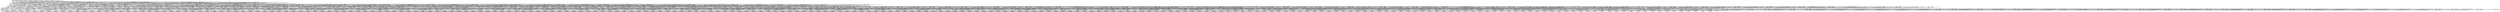 digraph G {
MessyHome;
"Grasped_CAN1_RARM[]";
"Grasped_CAN1_LARM[]";
"Grasped_CAN2_RARM[]";
"Grasped_CAN2_LARM[]";
"Grasped_CAN3_RARM[]";
"Grasped_CAN3_LARM[]";
"Grasped_CAN4_RARM[]";
"Grasped_CAN4_LARM[]";
"Grasped_CAN5_RARM[]";
"Grasped_CAN5_LARM[]";
"Released_CAN1_RARM[]";
"TmpHome_RARM[CAN1.]";
"Grasped_CAN2_RARM[CAN1.]";
"Grasped_CAN3_RARM[CAN1.]";
"Grasped_CAN4_RARM[CAN1.]";
"Grasped_CAN5_RARM[CAN1.]";
"Grasped_CAN2_LARM[CAN1.]";
"Grasped_CAN3_LARM[CAN1.]";
"Grasped_CAN4_LARM[CAN1.]";
"Grasped_CAN5_LARM[CAN1.]";
"Released_CAN2_LARM[CAN1.]";
"TmpHome_LARM[CAN1.CAN2.]";
"Grasped_CAN3_LARM[CAN1.CAN2.]";
"Grasped_CAN4_LARM[CAN1.CAN2.]";
"Grasped_CAN5_LARM[CAN1.CAN2.]";
"Grasped_CAN3_RARM[CAN1.CAN2.]";
"Grasped_CAN4_RARM[CAN1.CAN2.]";
"Grasped_CAN5_RARM[CAN1.CAN2.]";
"Released_CAN3_RARM[CAN1.CAN2.]";
"TmpHome_RARM[CAN1.CAN2.CAN3.]";
"Grasped_CAN4_RARM[CAN1.CAN2.CAN3.]";
"Grasped_CAN5_RARM[CAN1.CAN2.CAN3.]";
"Grasped_CAN4_LARM[CAN1.CAN2.CAN3.]";
"Grasped_CAN5_LARM[CAN1.CAN2.CAN3.]";
"Released_CAN4_LARM[CAN1.CAN2.CAN3.]";
"TmpHome_LARM[CAN1.CAN2.CAN3.CAN4.]";
"Grasped_CAN5_LARM[CAN1.CAN2.CAN3.CAN4.]";
"Grasped_CAN5_RARM[CAN1.CAN2.CAN3.CAN4.]";
"Released_CAN5_RARM[CAN1.CAN2.CAN3.CAN4.]";
TidyHome;
"Released_CAN5_LARM[CAN1.CAN2.CAN3.CAN4.]";
"Released_CAN4_RARM[CAN1.CAN2.CAN3.]";
"TmpHome_RARM[CAN1.CAN2.CAN3.CAN4.]";
"Released_CAN5_LARM[CAN1.CAN2.CAN3.]";
"TmpHome_LARM[CAN1.CAN2.CAN3.CAN5.]";
"Grasped_CAN4_LARM[CAN1.CAN2.CAN3.CAN5.]";
"Grasped_CAN4_RARM[CAN1.CAN2.CAN3.CAN5.]";
"Released_CAN4_RARM[CAN1.CAN2.CAN3.CAN5.]";
"Released_CAN4_LARM[CAN1.CAN2.CAN3.CAN5.]";
"Released_CAN5_RARM[CAN1.CAN2.CAN3.]";
"TmpHome_RARM[CAN1.CAN2.CAN3.CAN5.]";
"Released_CAN3_LARM[CAN1.CAN2.]";
"TmpHome_LARM[CAN1.CAN2.CAN3.]";
"Released_CAN4_RARM[CAN1.CAN2.]";
"TmpHome_RARM[CAN1.CAN2.CAN4.]";
"Grasped_CAN5_RARM[CAN1.CAN2.CAN4.]";
"Grasped_CAN3_RARM[CAN1.CAN2.CAN4.]";
"Grasped_CAN5_LARM[CAN1.CAN2.CAN4.]";
"Grasped_CAN3_LARM[CAN1.CAN2.CAN4.]";
"Released_CAN5_LARM[CAN1.CAN2.CAN4.]";
"TmpHome_LARM[CAN1.CAN2.CAN4.CAN5.]";
"Grasped_CAN3_LARM[CAN1.CAN2.CAN4.CAN5.]";
"Grasped_CAN3_RARM[CAN1.CAN2.CAN4.CAN5.]";
"Released_CAN3_RARM[CAN1.CAN2.CAN4.CAN5.]";
"Released_CAN3_LARM[CAN1.CAN2.CAN4.CAN5.]";
"Released_CAN5_RARM[CAN1.CAN2.CAN4.]";
"TmpHome_RARM[CAN1.CAN2.CAN4.CAN5.]";
"Released_CAN3_LARM[CAN1.CAN2.CAN4.]";
"TmpHome_LARM[CAN1.CAN2.CAN4.CAN3.]";
"Grasped_CAN5_LARM[CAN1.CAN2.CAN4.CAN3.]";
"Grasped_CAN5_RARM[CAN1.CAN2.CAN4.CAN3.]";
"Released_CAN5_RARM[CAN1.CAN2.CAN4.CAN3.]";
"Released_CAN5_LARM[CAN1.CAN2.CAN4.CAN3.]";
"Released_CAN3_RARM[CAN1.CAN2.CAN4.]";
"TmpHome_RARM[CAN1.CAN2.CAN4.CAN3.]";
"Released_CAN4_LARM[CAN1.CAN2.]";
"TmpHome_LARM[CAN1.CAN2.CAN4.]";
"Released_CAN5_RARM[CAN1.CAN2.]";
"TmpHome_RARM[CAN1.CAN2.CAN5.]";
"Grasped_CAN3_RARM[CAN1.CAN2.CAN5.]";
"Grasped_CAN4_RARM[CAN1.CAN2.CAN5.]";
"Grasped_CAN3_LARM[CAN1.CAN2.CAN5.]";
"Grasped_CAN4_LARM[CAN1.CAN2.CAN5.]";
"Released_CAN3_LARM[CAN1.CAN2.CAN5.]";
"TmpHome_LARM[CAN1.CAN2.CAN5.CAN3.]";
"Grasped_CAN4_LARM[CAN1.CAN2.CAN5.CAN3.]";
"Grasped_CAN4_RARM[CAN1.CAN2.CAN5.CAN3.]";
"Released_CAN4_RARM[CAN1.CAN2.CAN5.CAN3.]";
"Released_CAN4_LARM[CAN1.CAN2.CAN5.CAN3.]";
"Released_CAN3_RARM[CAN1.CAN2.CAN5.]";
"TmpHome_RARM[CAN1.CAN2.CAN5.CAN3.]";
"Released_CAN4_LARM[CAN1.CAN2.CAN5.]";
"TmpHome_LARM[CAN1.CAN2.CAN5.CAN4.]";
"Grasped_CAN3_LARM[CAN1.CAN2.CAN5.CAN4.]";
"Grasped_CAN3_RARM[CAN1.CAN2.CAN5.CAN4.]";
"Released_CAN3_RARM[CAN1.CAN2.CAN5.CAN4.]";
"Released_CAN3_LARM[CAN1.CAN2.CAN5.CAN4.]";
"Released_CAN4_RARM[CAN1.CAN2.CAN5.]";
"TmpHome_RARM[CAN1.CAN2.CAN5.CAN4.]";
"Released_CAN5_LARM[CAN1.CAN2.]";
"TmpHome_LARM[CAN1.CAN2.CAN5.]";
"Released_CAN2_RARM[CAN1.]";
"TmpHome_RARM[CAN1.CAN2.]";
"Released_CAN3_LARM[CAN1.]";
"TmpHome_LARM[CAN1.CAN3.]";
"Grasped_CAN4_LARM[CAN1.CAN3.]";
"Grasped_CAN5_LARM[CAN1.CAN3.]";
"Grasped_CAN2_LARM[CAN1.CAN3.]";
"Grasped_CAN4_RARM[CAN1.CAN3.]";
"Grasped_CAN5_RARM[CAN1.CAN3.]";
"Grasped_CAN2_RARM[CAN1.CAN3.]";
"Released_CAN4_RARM[CAN1.CAN3.]";
"TmpHome_RARM[CAN1.CAN3.CAN4.]";
"Grasped_CAN5_RARM[CAN1.CAN3.CAN4.]";
"Grasped_CAN2_RARM[CAN1.CAN3.CAN4.]";
"Grasped_CAN5_LARM[CAN1.CAN3.CAN4.]";
"Grasped_CAN2_LARM[CAN1.CAN3.CAN4.]";
"Released_CAN5_LARM[CAN1.CAN3.CAN4.]";
"TmpHome_LARM[CAN1.CAN3.CAN4.CAN5.]";
"Grasped_CAN2_LARM[CAN1.CAN3.CAN4.CAN5.]";
"Grasped_CAN2_RARM[CAN1.CAN3.CAN4.CAN5.]";
"Released_CAN2_RARM[CAN1.CAN3.CAN4.CAN5.]";
"Released_CAN2_LARM[CAN1.CAN3.CAN4.CAN5.]";
"Released_CAN5_RARM[CAN1.CAN3.CAN4.]";
"TmpHome_RARM[CAN1.CAN3.CAN4.CAN5.]";
"Released_CAN2_LARM[CAN1.CAN3.CAN4.]";
"TmpHome_LARM[CAN1.CAN3.CAN4.CAN2.]";
"Grasped_CAN5_LARM[CAN1.CAN3.CAN4.CAN2.]";
"Grasped_CAN5_RARM[CAN1.CAN3.CAN4.CAN2.]";
"Released_CAN5_RARM[CAN1.CAN3.CAN4.CAN2.]";
"Released_CAN5_LARM[CAN1.CAN3.CAN4.CAN2.]";
"Released_CAN2_RARM[CAN1.CAN3.CAN4.]";
"TmpHome_RARM[CAN1.CAN3.CAN4.CAN2.]";
"Released_CAN4_LARM[CAN1.CAN3.]";
"TmpHome_LARM[CAN1.CAN3.CAN4.]";
"Released_CAN5_RARM[CAN1.CAN3.]";
"TmpHome_RARM[CAN1.CAN3.CAN5.]";
"Grasped_CAN2_RARM[CAN1.CAN3.CAN5.]";
"Grasped_CAN4_RARM[CAN1.CAN3.CAN5.]";
"Grasped_CAN2_LARM[CAN1.CAN3.CAN5.]";
"Grasped_CAN4_LARM[CAN1.CAN3.CAN5.]";
"Released_CAN2_LARM[CAN1.CAN3.CAN5.]";
"TmpHome_LARM[CAN1.CAN3.CAN5.CAN2.]";
"Grasped_CAN4_LARM[CAN1.CAN3.CAN5.CAN2.]";
"Grasped_CAN4_RARM[CAN1.CAN3.CAN5.CAN2.]";
"Released_CAN4_RARM[CAN1.CAN3.CAN5.CAN2.]";
"Released_CAN4_LARM[CAN1.CAN3.CAN5.CAN2.]";
"Released_CAN2_RARM[CAN1.CAN3.CAN5.]";
"TmpHome_RARM[CAN1.CAN3.CAN5.CAN2.]";
"Released_CAN4_LARM[CAN1.CAN3.CAN5.]";
"TmpHome_LARM[CAN1.CAN3.CAN5.CAN4.]";
"Grasped_CAN2_LARM[CAN1.CAN3.CAN5.CAN4.]";
"Grasped_CAN2_RARM[CAN1.CAN3.CAN5.CAN4.]";
"Released_CAN2_RARM[CAN1.CAN3.CAN5.CAN4.]";
"Released_CAN2_LARM[CAN1.CAN3.CAN5.CAN4.]";
"Released_CAN4_RARM[CAN1.CAN3.CAN5.]";
"TmpHome_RARM[CAN1.CAN3.CAN5.CAN4.]";
"Released_CAN5_LARM[CAN1.CAN3.]";
"TmpHome_LARM[CAN1.CAN3.CAN5.]";
"Released_CAN2_RARM[CAN1.CAN3.]";
"TmpHome_RARM[CAN1.CAN3.CAN2.]";
"Grasped_CAN4_RARM[CAN1.CAN3.CAN2.]";
"Grasped_CAN5_RARM[CAN1.CAN3.CAN2.]";
"Grasped_CAN4_LARM[CAN1.CAN3.CAN2.]";
"Grasped_CAN5_LARM[CAN1.CAN3.CAN2.]";
"Released_CAN4_LARM[CAN1.CAN3.CAN2.]";
"TmpHome_LARM[CAN1.CAN3.CAN2.CAN4.]";
"Grasped_CAN5_LARM[CAN1.CAN3.CAN2.CAN4.]";
"Grasped_CAN5_RARM[CAN1.CAN3.CAN2.CAN4.]";
"Released_CAN5_RARM[CAN1.CAN3.CAN2.CAN4.]";
"Released_CAN5_LARM[CAN1.CAN3.CAN2.CAN4.]";
"Released_CAN4_RARM[CAN1.CAN3.CAN2.]";
"TmpHome_RARM[CAN1.CAN3.CAN2.CAN4.]";
"Released_CAN5_LARM[CAN1.CAN3.CAN2.]";
"TmpHome_LARM[CAN1.CAN3.CAN2.CAN5.]";
"Grasped_CAN4_LARM[CAN1.CAN3.CAN2.CAN5.]";
"Grasped_CAN4_RARM[CAN1.CAN3.CAN2.CAN5.]";
"Released_CAN4_RARM[CAN1.CAN3.CAN2.CAN5.]";
"Released_CAN4_LARM[CAN1.CAN3.CAN2.CAN5.]";
"Released_CAN5_RARM[CAN1.CAN3.CAN2.]";
"TmpHome_RARM[CAN1.CAN3.CAN2.CAN5.]";
"Released_CAN2_LARM[CAN1.CAN3.]";
"TmpHome_LARM[CAN1.CAN3.CAN2.]";
"Released_CAN3_RARM[CAN1.]";
"TmpHome_RARM[CAN1.CAN3.]";
"Released_CAN4_LARM[CAN1.]";
"TmpHome_LARM[CAN1.CAN4.]";
"Grasped_CAN5_LARM[CAN1.CAN4.]";
"Grasped_CAN2_LARM[CAN1.CAN4.]";
"Grasped_CAN3_LARM[CAN1.CAN4.]";
"Grasped_CAN5_RARM[CAN1.CAN4.]";
"Grasped_CAN2_RARM[CAN1.CAN4.]";
"Grasped_CAN3_RARM[CAN1.CAN4.]";
"Released_CAN5_RARM[CAN1.CAN4.]";
"TmpHome_RARM[CAN1.CAN4.CAN5.]";
"Grasped_CAN2_RARM[CAN1.CAN4.CAN5.]";
"Grasped_CAN3_RARM[CAN1.CAN4.CAN5.]";
"Grasped_CAN2_LARM[CAN1.CAN4.CAN5.]";
"Grasped_CAN3_LARM[CAN1.CAN4.CAN5.]";
"Released_CAN2_LARM[CAN1.CAN4.CAN5.]";
"TmpHome_LARM[CAN1.CAN4.CAN5.CAN2.]";
"Grasped_CAN3_LARM[CAN1.CAN4.CAN5.CAN2.]";
"Grasped_CAN3_RARM[CAN1.CAN4.CAN5.CAN2.]";
"Released_CAN3_RARM[CAN1.CAN4.CAN5.CAN2.]";
"Released_CAN3_LARM[CAN1.CAN4.CAN5.CAN2.]";
"Released_CAN2_RARM[CAN1.CAN4.CAN5.]";
"TmpHome_RARM[CAN1.CAN4.CAN5.CAN2.]";
"Released_CAN3_LARM[CAN1.CAN4.CAN5.]";
"TmpHome_LARM[CAN1.CAN4.CAN5.CAN3.]";
"Grasped_CAN2_LARM[CAN1.CAN4.CAN5.CAN3.]";
"Grasped_CAN2_RARM[CAN1.CAN4.CAN5.CAN3.]";
"Released_CAN2_RARM[CAN1.CAN4.CAN5.CAN3.]";
"Released_CAN2_LARM[CAN1.CAN4.CAN5.CAN3.]";
"Released_CAN3_RARM[CAN1.CAN4.CAN5.]";
"TmpHome_RARM[CAN1.CAN4.CAN5.CAN3.]";
"Released_CAN5_LARM[CAN1.CAN4.]";
"TmpHome_LARM[CAN1.CAN4.CAN5.]";
"Released_CAN2_RARM[CAN1.CAN4.]";
"TmpHome_RARM[CAN1.CAN4.CAN2.]";
"Grasped_CAN3_RARM[CAN1.CAN4.CAN2.]";
"Grasped_CAN5_RARM[CAN1.CAN4.CAN2.]";
"Grasped_CAN3_LARM[CAN1.CAN4.CAN2.]";
"Grasped_CAN5_LARM[CAN1.CAN4.CAN2.]";
"Released_CAN3_LARM[CAN1.CAN4.CAN2.]";
"TmpHome_LARM[CAN1.CAN4.CAN2.CAN3.]";
"Grasped_CAN5_LARM[CAN1.CAN4.CAN2.CAN3.]";
"Grasped_CAN5_RARM[CAN1.CAN4.CAN2.CAN3.]";
"Released_CAN5_RARM[CAN1.CAN4.CAN2.CAN3.]";
"Released_CAN5_LARM[CAN1.CAN4.CAN2.CAN3.]";
"Released_CAN3_RARM[CAN1.CAN4.CAN2.]";
"TmpHome_RARM[CAN1.CAN4.CAN2.CAN3.]";
"Released_CAN5_LARM[CAN1.CAN4.CAN2.]";
"TmpHome_LARM[CAN1.CAN4.CAN2.CAN5.]";
"Grasped_CAN3_LARM[CAN1.CAN4.CAN2.CAN5.]";
"Grasped_CAN3_RARM[CAN1.CAN4.CAN2.CAN5.]";
"Released_CAN3_RARM[CAN1.CAN4.CAN2.CAN5.]";
"Released_CAN3_LARM[CAN1.CAN4.CAN2.CAN5.]";
"Released_CAN5_RARM[CAN1.CAN4.CAN2.]";
"TmpHome_RARM[CAN1.CAN4.CAN2.CAN5.]";
"Released_CAN2_LARM[CAN1.CAN4.]";
"TmpHome_LARM[CAN1.CAN4.CAN2.]";
"Released_CAN3_RARM[CAN1.CAN4.]";
"TmpHome_RARM[CAN1.CAN4.CAN3.]";
"Grasped_CAN5_RARM[CAN1.CAN4.CAN3.]";
"Grasped_CAN2_RARM[CAN1.CAN4.CAN3.]";
"Grasped_CAN5_LARM[CAN1.CAN4.CAN3.]";
"Grasped_CAN2_LARM[CAN1.CAN4.CAN3.]";
"Released_CAN5_LARM[CAN1.CAN4.CAN3.]";
"TmpHome_LARM[CAN1.CAN4.CAN3.CAN5.]";
"Grasped_CAN2_LARM[CAN1.CAN4.CAN3.CAN5.]";
"Grasped_CAN2_RARM[CAN1.CAN4.CAN3.CAN5.]";
"Released_CAN2_RARM[CAN1.CAN4.CAN3.CAN5.]";
"Released_CAN2_LARM[CAN1.CAN4.CAN3.CAN5.]";
"Released_CAN5_RARM[CAN1.CAN4.CAN3.]";
"TmpHome_RARM[CAN1.CAN4.CAN3.CAN5.]";
"Released_CAN2_LARM[CAN1.CAN4.CAN3.]";
"TmpHome_LARM[CAN1.CAN4.CAN3.CAN2.]";
"Grasped_CAN5_LARM[CAN1.CAN4.CAN3.CAN2.]";
"Grasped_CAN5_RARM[CAN1.CAN4.CAN3.CAN2.]";
"Released_CAN5_RARM[CAN1.CAN4.CAN3.CAN2.]";
"Released_CAN5_LARM[CAN1.CAN4.CAN3.CAN2.]";
"Released_CAN2_RARM[CAN1.CAN4.CAN3.]";
"TmpHome_RARM[CAN1.CAN4.CAN3.CAN2.]";
"Released_CAN3_LARM[CAN1.CAN4.]";
"TmpHome_LARM[CAN1.CAN4.CAN3.]";
"Released_CAN4_RARM[CAN1.]";
"TmpHome_RARM[CAN1.CAN4.]";
"Released_CAN5_LARM[CAN1.]";
"TmpHome_LARM[CAN1.CAN5.]";
"Grasped_CAN2_LARM[CAN1.CAN5.]";
"Grasped_CAN3_LARM[CAN1.CAN5.]";
"Grasped_CAN4_LARM[CAN1.CAN5.]";
"Grasped_CAN2_RARM[CAN1.CAN5.]";
"Grasped_CAN3_RARM[CAN1.CAN5.]";
"Grasped_CAN4_RARM[CAN1.CAN5.]";
"Released_CAN2_RARM[CAN1.CAN5.]";
"TmpHome_RARM[CAN1.CAN5.CAN2.]";
"Grasped_CAN3_RARM[CAN1.CAN5.CAN2.]";
"Grasped_CAN4_RARM[CAN1.CAN5.CAN2.]";
"Grasped_CAN3_LARM[CAN1.CAN5.CAN2.]";
"Grasped_CAN4_LARM[CAN1.CAN5.CAN2.]";
"Released_CAN3_LARM[CAN1.CAN5.CAN2.]";
"TmpHome_LARM[CAN1.CAN5.CAN2.CAN3.]";
"Grasped_CAN4_LARM[CAN1.CAN5.CAN2.CAN3.]";
"Grasped_CAN4_RARM[CAN1.CAN5.CAN2.CAN3.]";
"Released_CAN4_RARM[CAN1.CAN5.CAN2.CAN3.]";
"Released_CAN4_LARM[CAN1.CAN5.CAN2.CAN3.]";
"Released_CAN3_RARM[CAN1.CAN5.CAN2.]";
"TmpHome_RARM[CAN1.CAN5.CAN2.CAN3.]";
"Released_CAN4_LARM[CAN1.CAN5.CAN2.]";
"TmpHome_LARM[CAN1.CAN5.CAN2.CAN4.]";
"Grasped_CAN3_LARM[CAN1.CAN5.CAN2.CAN4.]";
"Grasped_CAN3_RARM[CAN1.CAN5.CAN2.CAN4.]";
"Released_CAN3_RARM[CAN1.CAN5.CAN2.CAN4.]";
"Released_CAN3_LARM[CAN1.CAN5.CAN2.CAN4.]";
"Released_CAN4_RARM[CAN1.CAN5.CAN2.]";
"TmpHome_RARM[CAN1.CAN5.CAN2.CAN4.]";
"Released_CAN2_LARM[CAN1.CAN5.]";
"TmpHome_LARM[CAN1.CAN5.CAN2.]";
"Released_CAN3_RARM[CAN1.CAN5.]";
"TmpHome_RARM[CAN1.CAN5.CAN3.]";
"Grasped_CAN4_RARM[CAN1.CAN5.CAN3.]";
"Grasped_CAN2_RARM[CAN1.CAN5.CAN3.]";
"Grasped_CAN4_LARM[CAN1.CAN5.CAN3.]";
"Grasped_CAN2_LARM[CAN1.CAN5.CAN3.]";
"Released_CAN4_LARM[CAN1.CAN5.CAN3.]";
"TmpHome_LARM[CAN1.CAN5.CAN3.CAN4.]";
"Grasped_CAN2_LARM[CAN1.CAN5.CAN3.CAN4.]";
"Grasped_CAN2_RARM[CAN1.CAN5.CAN3.CAN4.]";
"Released_CAN2_RARM[CAN1.CAN5.CAN3.CAN4.]";
"Released_CAN2_LARM[CAN1.CAN5.CAN3.CAN4.]";
"Released_CAN4_RARM[CAN1.CAN5.CAN3.]";
"TmpHome_RARM[CAN1.CAN5.CAN3.CAN4.]";
"Released_CAN2_LARM[CAN1.CAN5.CAN3.]";
"TmpHome_LARM[CAN1.CAN5.CAN3.CAN2.]";
"Grasped_CAN4_LARM[CAN1.CAN5.CAN3.CAN2.]";
"Grasped_CAN4_RARM[CAN1.CAN5.CAN3.CAN2.]";
"Released_CAN4_RARM[CAN1.CAN5.CAN3.CAN2.]";
"Released_CAN4_LARM[CAN1.CAN5.CAN3.CAN2.]";
"Released_CAN2_RARM[CAN1.CAN5.CAN3.]";
"TmpHome_RARM[CAN1.CAN5.CAN3.CAN2.]";
"Released_CAN3_LARM[CAN1.CAN5.]";
"TmpHome_LARM[CAN1.CAN5.CAN3.]";
"Released_CAN4_RARM[CAN1.CAN5.]";
"TmpHome_RARM[CAN1.CAN5.CAN4.]";
"Grasped_CAN2_RARM[CAN1.CAN5.CAN4.]";
"Grasped_CAN3_RARM[CAN1.CAN5.CAN4.]";
"Grasped_CAN2_LARM[CAN1.CAN5.CAN4.]";
"Grasped_CAN3_LARM[CAN1.CAN5.CAN4.]";
"Released_CAN2_LARM[CAN1.CAN5.CAN4.]";
"TmpHome_LARM[CAN1.CAN5.CAN4.CAN2.]";
"Grasped_CAN3_LARM[CAN1.CAN5.CAN4.CAN2.]";
"Grasped_CAN3_RARM[CAN1.CAN5.CAN4.CAN2.]";
"Released_CAN3_RARM[CAN1.CAN5.CAN4.CAN2.]";
"Released_CAN3_LARM[CAN1.CAN5.CAN4.CAN2.]";
"Released_CAN2_RARM[CAN1.CAN5.CAN4.]";
"TmpHome_RARM[CAN1.CAN5.CAN4.CAN2.]";
"Released_CAN3_LARM[CAN1.CAN5.CAN4.]";
"TmpHome_LARM[CAN1.CAN5.CAN4.CAN3.]";
"Grasped_CAN2_LARM[CAN1.CAN5.CAN4.CAN3.]";
"Grasped_CAN2_RARM[CAN1.CAN5.CAN4.CAN3.]";
"Released_CAN2_RARM[CAN1.CAN5.CAN4.CAN3.]";
"Released_CAN2_LARM[CAN1.CAN5.CAN4.CAN3.]";
"Released_CAN3_RARM[CAN1.CAN5.CAN4.]";
"TmpHome_RARM[CAN1.CAN5.CAN4.CAN3.]";
"Released_CAN4_LARM[CAN1.CAN5.]";
"TmpHome_LARM[CAN1.CAN5.CAN4.]";
"Released_CAN5_RARM[CAN1.]";
"TmpHome_RARM[CAN1.CAN5.]";
"Released_CAN1_LARM[]";
"TmpHome_LARM[CAN1.]";
"Released_CAN2_RARM[]";
"TmpHome_RARM[CAN2.]";
"Grasped_CAN3_RARM[CAN2.]";
"Grasped_CAN4_RARM[CAN2.]";
"Grasped_CAN5_RARM[CAN2.]";
"Grasped_CAN1_RARM[CAN2.]";
"Grasped_CAN3_LARM[CAN2.]";
"Grasped_CAN4_LARM[CAN2.]";
"Grasped_CAN5_LARM[CAN2.]";
"Grasped_CAN1_LARM[CAN2.]";
"Released_CAN3_LARM[CAN2.]";
"TmpHome_LARM[CAN2.CAN3.]";
"Grasped_CAN4_LARM[CAN2.CAN3.]";
"Grasped_CAN5_LARM[CAN2.CAN3.]";
"Grasped_CAN1_LARM[CAN2.CAN3.]";
"Grasped_CAN4_RARM[CAN2.CAN3.]";
"Grasped_CAN5_RARM[CAN2.CAN3.]";
"Grasped_CAN1_RARM[CAN2.CAN3.]";
"Released_CAN4_RARM[CAN2.CAN3.]";
"TmpHome_RARM[CAN2.CAN3.CAN4.]";
"Grasped_CAN5_RARM[CAN2.CAN3.CAN4.]";
"Grasped_CAN1_RARM[CAN2.CAN3.CAN4.]";
"Grasped_CAN5_LARM[CAN2.CAN3.CAN4.]";
"Grasped_CAN1_LARM[CAN2.CAN3.CAN4.]";
"Released_CAN5_LARM[CAN2.CAN3.CAN4.]";
"TmpHome_LARM[CAN2.CAN3.CAN4.CAN5.]";
"Grasped_CAN1_LARM[CAN2.CAN3.CAN4.CAN5.]";
"Grasped_CAN1_RARM[CAN2.CAN3.CAN4.CAN5.]";
"Released_CAN1_RARM[CAN2.CAN3.CAN4.CAN5.]";
"Released_CAN1_LARM[CAN2.CAN3.CAN4.CAN5.]";
"Released_CAN5_RARM[CAN2.CAN3.CAN4.]";
"TmpHome_RARM[CAN2.CAN3.CAN4.CAN5.]";
"Released_CAN1_LARM[CAN2.CAN3.CAN4.]";
"TmpHome_LARM[CAN2.CAN3.CAN4.CAN1.]";
"Grasped_CAN5_LARM[CAN2.CAN3.CAN4.CAN1.]";
"Grasped_CAN5_RARM[CAN2.CAN3.CAN4.CAN1.]";
"Released_CAN5_RARM[CAN2.CAN3.CAN4.CAN1.]";
"Released_CAN5_LARM[CAN2.CAN3.CAN4.CAN1.]";
"Released_CAN1_RARM[CAN2.CAN3.CAN4.]";
"TmpHome_RARM[CAN2.CAN3.CAN4.CAN1.]";
"Released_CAN4_LARM[CAN2.CAN3.]";
"TmpHome_LARM[CAN2.CAN3.CAN4.]";
"Released_CAN5_RARM[CAN2.CAN3.]";
"TmpHome_RARM[CAN2.CAN3.CAN5.]";
"Grasped_CAN1_RARM[CAN2.CAN3.CAN5.]";
"Grasped_CAN4_RARM[CAN2.CAN3.CAN5.]";
"Grasped_CAN1_LARM[CAN2.CAN3.CAN5.]";
"Grasped_CAN4_LARM[CAN2.CAN3.CAN5.]";
"Released_CAN1_LARM[CAN2.CAN3.CAN5.]";
"TmpHome_LARM[CAN2.CAN3.CAN5.CAN1.]";
"Grasped_CAN4_LARM[CAN2.CAN3.CAN5.CAN1.]";
"Grasped_CAN4_RARM[CAN2.CAN3.CAN5.CAN1.]";
"Released_CAN4_RARM[CAN2.CAN3.CAN5.CAN1.]";
"Released_CAN4_LARM[CAN2.CAN3.CAN5.CAN1.]";
"Released_CAN1_RARM[CAN2.CAN3.CAN5.]";
"TmpHome_RARM[CAN2.CAN3.CAN5.CAN1.]";
"Released_CAN4_LARM[CAN2.CAN3.CAN5.]";
"TmpHome_LARM[CAN2.CAN3.CAN5.CAN4.]";
"Grasped_CAN1_LARM[CAN2.CAN3.CAN5.CAN4.]";
"Grasped_CAN1_RARM[CAN2.CAN3.CAN5.CAN4.]";
"Released_CAN1_RARM[CAN2.CAN3.CAN5.CAN4.]";
"Released_CAN1_LARM[CAN2.CAN3.CAN5.CAN4.]";
"Released_CAN4_RARM[CAN2.CAN3.CAN5.]";
"TmpHome_RARM[CAN2.CAN3.CAN5.CAN4.]";
"Released_CAN5_LARM[CAN2.CAN3.]";
"TmpHome_LARM[CAN2.CAN3.CAN5.]";
"Released_CAN1_RARM[CAN2.CAN3.]";
"TmpHome_RARM[CAN2.CAN3.CAN1.]";
"Grasped_CAN4_RARM[CAN2.CAN3.CAN1.]";
"Grasped_CAN5_RARM[CAN2.CAN3.CAN1.]";
"Grasped_CAN4_LARM[CAN2.CAN3.CAN1.]";
"Grasped_CAN5_LARM[CAN2.CAN3.CAN1.]";
"Released_CAN4_LARM[CAN2.CAN3.CAN1.]";
"TmpHome_LARM[CAN2.CAN3.CAN1.CAN4.]";
"Grasped_CAN5_LARM[CAN2.CAN3.CAN1.CAN4.]";
"Grasped_CAN5_RARM[CAN2.CAN3.CAN1.CAN4.]";
"Released_CAN5_RARM[CAN2.CAN3.CAN1.CAN4.]";
"Released_CAN5_LARM[CAN2.CAN3.CAN1.CAN4.]";
"Released_CAN4_RARM[CAN2.CAN3.CAN1.]";
"TmpHome_RARM[CAN2.CAN3.CAN1.CAN4.]";
"Released_CAN5_LARM[CAN2.CAN3.CAN1.]";
"TmpHome_LARM[CAN2.CAN3.CAN1.CAN5.]";
"Grasped_CAN4_LARM[CAN2.CAN3.CAN1.CAN5.]";
"Grasped_CAN4_RARM[CAN2.CAN3.CAN1.CAN5.]";
"Released_CAN4_RARM[CAN2.CAN3.CAN1.CAN5.]";
"Released_CAN4_LARM[CAN2.CAN3.CAN1.CAN5.]";
"Released_CAN5_RARM[CAN2.CAN3.CAN1.]";
"TmpHome_RARM[CAN2.CAN3.CAN1.CAN5.]";
"Released_CAN1_LARM[CAN2.CAN3.]";
"TmpHome_LARM[CAN2.CAN3.CAN1.]";
"Released_CAN3_RARM[CAN2.]";
"TmpHome_RARM[CAN2.CAN3.]";
"Released_CAN4_LARM[CAN2.]";
"TmpHome_LARM[CAN2.CAN4.]";
"Grasped_CAN5_LARM[CAN2.CAN4.]";
"Grasped_CAN1_LARM[CAN2.CAN4.]";
"Grasped_CAN3_LARM[CAN2.CAN4.]";
"Grasped_CAN5_RARM[CAN2.CAN4.]";
"Grasped_CAN1_RARM[CAN2.CAN4.]";
"Grasped_CAN3_RARM[CAN2.CAN4.]";
"Released_CAN5_RARM[CAN2.CAN4.]";
"TmpHome_RARM[CAN2.CAN4.CAN5.]";
"Grasped_CAN1_RARM[CAN2.CAN4.CAN5.]";
"Grasped_CAN3_RARM[CAN2.CAN4.CAN5.]";
"Grasped_CAN1_LARM[CAN2.CAN4.CAN5.]";
"Grasped_CAN3_LARM[CAN2.CAN4.CAN5.]";
"Released_CAN1_LARM[CAN2.CAN4.CAN5.]";
"TmpHome_LARM[CAN2.CAN4.CAN5.CAN1.]";
"Grasped_CAN3_LARM[CAN2.CAN4.CAN5.CAN1.]";
"Grasped_CAN3_RARM[CAN2.CAN4.CAN5.CAN1.]";
"Released_CAN3_RARM[CAN2.CAN4.CAN5.CAN1.]";
"Released_CAN3_LARM[CAN2.CAN4.CAN5.CAN1.]";
"Released_CAN1_RARM[CAN2.CAN4.CAN5.]";
"TmpHome_RARM[CAN2.CAN4.CAN5.CAN1.]";
"Released_CAN3_LARM[CAN2.CAN4.CAN5.]";
"TmpHome_LARM[CAN2.CAN4.CAN5.CAN3.]";
"Grasped_CAN1_LARM[CAN2.CAN4.CAN5.CAN3.]";
"Grasped_CAN1_RARM[CAN2.CAN4.CAN5.CAN3.]";
"Released_CAN1_RARM[CAN2.CAN4.CAN5.CAN3.]";
"Released_CAN1_LARM[CAN2.CAN4.CAN5.CAN3.]";
"Released_CAN3_RARM[CAN2.CAN4.CAN5.]";
"TmpHome_RARM[CAN2.CAN4.CAN5.CAN3.]";
"Released_CAN5_LARM[CAN2.CAN4.]";
"TmpHome_LARM[CAN2.CAN4.CAN5.]";
"Released_CAN1_RARM[CAN2.CAN4.]";
"TmpHome_RARM[CAN2.CAN4.CAN1.]";
"Grasped_CAN3_RARM[CAN2.CAN4.CAN1.]";
"Grasped_CAN5_RARM[CAN2.CAN4.CAN1.]";
"Grasped_CAN3_LARM[CAN2.CAN4.CAN1.]";
"Grasped_CAN5_LARM[CAN2.CAN4.CAN1.]";
"Released_CAN3_LARM[CAN2.CAN4.CAN1.]";
"TmpHome_LARM[CAN2.CAN4.CAN1.CAN3.]";
"Grasped_CAN5_LARM[CAN2.CAN4.CAN1.CAN3.]";
"Grasped_CAN5_RARM[CAN2.CAN4.CAN1.CAN3.]";
"Released_CAN5_RARM[CAN2.CAN4.CAN1.CAN3.]";
"Released_CAN5_LARM[CAN2.CAN4.CAN1.CAN3.]";
"Released_CAN3_RARM[CAN2.CAN4.CAN1.]";
"TmpHome_RARM[CAN2.CAN4.CAN1.CAN3.]";
"Released_CAN5_LARM[CAN2.CAN4.CAN1.]";
"TmpHome_LARM[CAN2.CAN4.CAN1.CAN5.]";
"Grasped_CAN3_LARM[CAN2.CAN4.CAN1.CAN5.]";
"Grasped_CAN3_RARM[CAN2.CAN4.CAN1.CAN5.]";
"Released_CAN3_RARM[CAN2.CAN4.CAN1.CAN5.]";
"Released_CAN3_LARM[CAN2.CAN4.CAN1.CAN5.]";
"Released_CAN5_RARM[CAN2.CAN4.CAN1.]";
"TmpHome_RARM[CAN2.CAN4.CAN1.CAN5.]";
"Released_CAN1_LARM[CAN2.CAN4.]";
"TmpHome_LARM[CAN2.CAN4.CAN1.]";
"Released_CAN3_RARM[CAN2.CAN4.]";
"TmpHome_RARM[CAN2.CAN4.CAN3.]";
"Grasped_CAN5_RARM[CAN2.CAN4.CAN3.]";
"Grasped_CAN1_RARM[CAN2.CAN4.CAN3.]";
"Grasped_CAN5_LARM[CAN2.CAN4.CAN3.]";
"Grasped_CAN1_LARM[CAN2.CAN4.CAN3.]";
"Released_CAN5_LARM[CAN2.CAN4.CAN3.]";
"TmpHome_LARM[CAN2.CAN4.CAN3.CAN5.]";
"Grasped_CAN1_LARM[CAN2.CAN4.CAN3.CAN5.]";
"Grasped_CAN1_RARM[CAN2.CAN4.CAN3.CAN5.]";
"Released_CAN1_RARM[CAN2.CAN4.CAN3.CAN5.]";
"Released_CAN1_LARM[CAN2.CAN4.CAN3.CAN5.]";
"Released_CAN5_RARM[CAN2.CAN4.CAN3.]";
"TmpHome_RARM[CAN2.CAN4.CAN3.CAN5.]";
"Released_CAN1_LARM[CAN2.CAN4.CAN3.]";
"TmpHome_LARM[CAN2.CAN4.CAN3.CAN1.]";
"Grasped_CAN5_LARM[CAN2.CAN4.CAN3.CAN1.]";
"Grasped_CAN5_RARM[CAN2.CAN4.CAN3.CAN1.]";
"Released_CAN5_RARM[CAN2.CAN4.CAN3.CAN1.]";
"Released_CAN5_LARM[CAN2.CAN4.CAN3.CAN1.]";
"Released_CAN1_RARM[CAN2.CAN4.CAN3.]";
"TmpHome_RARM[CAN2.CAN4.CAN3.CAN1.]";
"Released_CAN3_LARM[CAN2.CAN4.]";
"TmpHome_LARM[CAN2.CAN4.CAN3.]";
"Released_CAN4_RARM[CAN2.]";
"TmpHome_RARM[CAN2.CAN4.]";
"Released_CAN5_LARM[CAN2.]";
"TmpHome_LARM[CAN2.CAN5.]";
"Grasped_CAN1_LARM[CAN2.CAN5.]";
"Grasped_CAN3_LARM[CAN2.CAN5.]";
"Grasped_CAN4_LARM[CAN2.CAN5.]";
"Grasped_CAN1_RARM[CAN2.CAN5.]";
"Grasped_CAN3_RARM[CAN2.CAN5.]";
"Grasped_CAN4_RARM[CAN2.CAN5.]";
"Released_CAN1_RARM[CAN2.CAN5.]";
"TmpHome_RARM[CAN2.CAN5.CAN1.]";
"Grasped_CAN3_RARM[CAN2.CAN5.CAN1.]";
"Grasped_CAN4_RARM[CAN2.CAN5.CAN1.]";
"Grasped_CAN3_LARM[CAN2.CAN5.CAN1.]";
"Grasped_CAN4_LARM[CAN2.CAN5.CAN1.]";
"Released_CAN3_LARM[CAN2.CAN5.CAN1.]";
"TmpHome_LARM[CAN2.CAN5.CAN1.CAN3.]";
"Grasped_CAN4_LARM[CAN2.CAN5.CAN1.CAN3.]";
"Grasped_CAN4_RARM[CAN2.CAN5.CAN1.CAN3.]";
"Released_CAN4_RARM[CAN2.CAN5.CAN1.CAN3.]";
"Released_CAN4_LARM[CAN2.CAN5.CAN1.CAN3.]";
"Released_CAN3_RARM[CAN2.CAN5.CAN1.]";
"TmpHome_RARM[CAN2.CAN5.CAN1.CAN3.]";
"Released_CAN4_LARM[CAN2.CAN5.CAN1.]";
"TmpHome_LARM[CAN2.CAN5.CAN1.CAN4.]";
"Grasped_CAN3_LARM[CAN2.CAN5.CAN1.CAN4.]";
"Grasped_CAN3_RARM[CAN2.CAN5.CAN1.CAN4.]";
"Released_CAN3_RARM[CAN2.CAN5.CAN1.CAN4.]";
"Released_CAN3_LARM[CAN2.CAN5.CAN1.CAN4.]";
"Released_CAN4_RARM[CAN2.CAN5.CAN1.]";
"TmpHome_RARM[CAN2.CAN5.CAN1.CAN4.]";
"Released_CAN1_LARM[CAN2.CAN5.]";
"TmpHome_LARM[CAN2.CAN5.CAN1.]";
"Released_CAN3_RARM[CAN2.CAN5.]";
"TmpHome_RARM[CAN2.CAN5.CAN3.]";
"Grasped_CAN4_RARM[CAN2.CAN5.CAN3.]";
"Grasped_CAN1_RARM[CAN2.CAN5.CAN3.]";
"Grasped_CAN4_LARM[CAN2.CAN5.CAN3.]";
"Grasped_CAN1_LARM[CAN2.CAN5.CAN3.]";
"Released_CAN4_LARM[CAN2.CAN5.CAN3.]";
"TmpHome_LARM[CAN2.CAN5.CAN3.CAN4.]";
"Grasped_CAN1_LARM[CAN2.CAN5.CAN3.CAN4.]";
"Grasped_CAN1_RARM[CAN2.CAN5.CAN3.CAN4.]";
"Released_CAN1_RARM[CAN2.CAN5.CAN3.CAN4.]";
"Released_CAN1_LARM[CAN2.CAN5.CAN3.CAN4.]";
"Released_CAN4_RARM[CAN2.CAN5.CAN3.]";
"TmpHome_RARM[CAN2.CAN5.CAN3.CAN4.]";
"Released_CAN1_LARM[CAN2.CAN5.CAN3.]";
"TmpHome_LARM[CAN2.CAN5.CAN3.CAN1.]";
"Grasped_CAN4_LARM[CAN2.CAN5.CAN3.CAN1.]";
"Grasped_CAN4_RARM[CAN2.CAN5.CAN3.CAN1.]";
"Released_CAN4_RARM[CAN2.CAN5.CAN3.CAN1.]";
"Released_CAN4_LARM[CAN2.CAN5.CAN3.CAN1.]";
"Released_CAN1_RARM[CAN2.CAN5.CAN3.]";
"TmpHome_RARM[CAN2.CAN5.CAN3.CAN1.]";
"Released_CAN3_LARM[CAN2.CAN5.]";
"TmpHome_LARM[CAN2.CAN5.CAN3.]";
"Released_CAN4_RARM[CAN2.CAN5.]";
"TmpHome_RARM[CAN2.CAN5.CAN4.]";
"Grasped_CAN1_RARM[CAN2.CAN5.CAN4.]";
"Grasped_CAN3_RARM[CAN2.CAN5.CAN4.]";
"Grasped_CAN1_LARM[CAN2.CAN5.CAN4.]";
"Grasped_CAN3_LARM[CAN2.CAN5.CAN4.]";
"Released_CAN1_LARM[CAN2.CAN5.CAN4.]";
"TmpHome_LARM[CAN2.CAN5.CAN4.CAN1.]";
"Grasped_CAN3_LARM[CAN2.CAN5.CAN4.CAN1.]";
"Grasped_CAN3_RARM[CAN2.CAN5.CAN4.CAN1.]";
"Released_CAN3_RARM[CAN2.CAN5.CAN4.CAN1.]";
"Released_CAN3_LARM[CAN2.CAN5.CAN4.CAN1.]";
"Released_CAN1_RARM[CAN2.CAN5.CAN4.]";
"TmpHome_RARM[CAN2.CAN5.CAN4.CAN1.]";
"Released_CAN3_LARM[CAN2.CAN5.CAN4.]";
"TmpHome_LARM[CAN2.CAN5.CAN4.CAN3.]";
"Grasped_CAN1_LARM[CAN2.CAN5.CAN4.CAN3.]";
"Grasped_CAN1_RARM[CAN2.CAN5.CAN4.CAN3.]";
"Released_CAN1_RARM[CAN2.CAN5.CAN4.CAN3.]";
"Released_CAN1_LARM[CAN2.CAN5.CAN4.CAN3.]";
"Released_CAN3_RARM[CAN2.CAN5.CAN4.]";
"TmpHome_RARM[CAN2.CAN5.CAN4.CAN3.]";
"Released_CAN4_LARM[CAN2.CAN5.]";
"TmpHome_LARM[CAN2.CAN5.CAN4.]";
"Released_CAN5_RARM[CAN2.]";
"TmpHome_RARM[CAN2.CAN5.]";
"Released_CAN1_LARM[CAN2.]";
"TmpHome_LARM[CAN2.CAN1.]";
"Grasped_CAN3_LARM[CAN2.CAN1.]";
"Grasped_CAN4_LARM[CAN2.CAN1.]";
"Grasped_CAN5_LARM[CAN2.CAN1.]";
"Grasped_CAN3_RARM[CAN2.CAN1.]";
"Grasped_CAN4_RARM[CAN2.CAN1.]";
"Grasped_CAN5_RARM[CAN2.CAN1.]";
"Released_CAN3_RARM[CAN2.CAN1.]";
"TmpHome_RARM[CAN2.CAN1.CAN3.]";
"Grasped_CAN4_RARM[CAN2.CAN1.CAN3.]";
"Grasped_CAN5_RARM[CAN2.CAN1.CAN3.]";
"Grasped_CAN4_LARM[CAN2.CAN1.CAN3.]";
"Grasped_CAN5_LARM[CAN2.CAN1.CAN3.]";
"Released_CAN4_LARM[CAN2.CAN1.CAN3.]";
"TmpHome_LARM[CAN2.CAN1.CAN3.CAN4.]";
"Grasped_CAN5_LARM[CAN2.CAN1.CAN3.CAN4.]";
"Grasped_CAN5_RARM[CAN2.CAN1.CAN3.CAN4.]";
"Released_CAN5_RARM[CAN2.CAN1.CAN3.CAN4.]";
"Released_CAN5_LARM[CAN2.CAN1.CAN3.CAN4.]";
"Released_CAN4_RARM[CAN2.CAN1.CAN3.]";
"TmpHome_RARM[CAN2.CAN1.CAN3.CAN4.]";
"Released_CAN5_LARM[CAN2.CAN1.CAN3.]";
"TmpHome_LARM[CAN2.CAN1.CAN3.CAN5.]";
"Grasped_CAN4_LARM[CAN2.CAN1.CAN3.CAN5.]";
"Grasped_CAN4_RARM[CAN2.CAN1.CAN3.CAN5.]";
"Released_CAN4_RARM[CAN2.CAN1.CAN3.CAN5.]";
"Released_CAN4_LARM[CAN2.CAN1.CAN3.CAN5.]";
"Released_CAN5_RARM[CAN2.CAN1.CAN3.]";
"TmpHome_RARM[CAN2.CAN1.CAN3.CAN5.]";
"Released_CAN3_LARM[CAN2.CAN1.]";
"TmpHome_LARM[CAN2.CAN1.CAN3.]";
"Released_CAN4_RARM[CAN2.CAN1.]";
"TmpHome_RARM[CAN2.CAN1.CAN4.]";
"Grasped_CAN5_RARM[CAN2.CAN1.CAN4.]";
"Grasped_CAN3_RARM[CAN2.CAN1.CAN4.]";
"Grasped_CAN5_LARM[CAN2.CAN1.CAN4.]";
"Grasped_CAN3_LARM[CAN2.CAN1.CAN4.]";
"Released_CAN5_LARM[CAN2.CAN1.CAN4.]";
"TmpHome_LARM[CAN2.CAN1.CAN4.CAN5.]";
"Grasped_CAN3_LARM[CAN2.CAN1.CAN4.CAN5.]";
"Grasped_CAN3_RARM[CAN2.CAN1.CAN4.CAN5.]";
"Released_CAN3_RARM[CAN2.CAN1.CAN4.CAN5.]";
"Released_CAN3_LARM[CAN2.CAN1.CAN4.CAN5.]";
"Released_CAN5_RARM[CAN2.CAN1.CAN4.]";
"TmpHome_RARM[CAN2.CAN1.CAN4.CAN5.]";
"Released_CAN3_LARM[CAN2.CAN1.CAN4.]";
"TmpHome_LARM[CAN2.CAN1.CAN4.CAN3.]";
"Grasped_CAN5_LARM[CAN2.CAN1.CAN4.CAN3.]";
"Grasped_CAN5_RARM[CAN2.CAN1.CAN4.CAN3.]";
"Released_CAN5_RARM[CAN2.CAN1.CAN4.CAN3.]";
"Released_CAN5_LARM[CAN2.CAN1.CAN4.CAN3.]";
"Released_CAN3_RARM[CAN2.CAN1.CAN4.]";
"TmpHome_RARM[CAN2.CAN1.CAN4.CAN3.]";
"Released_CAN4_LARM[CAN2.CAN1.]";
"TmpHome_LARM[CAN2.CAN1.CAN4.]";
"Released_CAN5_RARM[CAN2.CAN1.]";
"TmpHome_RARM[CAN2.CAN1.CAN5.]";
"Grasped_CAN3_RARM[CAN2.CAN1.CAN5.]";
"Grasped_CAN4_RARM[CAN2.CAN1.CAN5.]";
"Grasped_CAN3_LARM[CAN2.CAN1.CAN5.]";
"Grasped_CAN4_LARM[CAN2.CAN1.CAN5.]";
"Released_CAN3_LARM[CAN2.CAN1.CAN5.]";
"TmpHome_LARM[CAN2.CAN1.CAN5.CAN3.]";
"Grasped_CAN4_LARM[CAN2.CAN1.CAN5.CAN3.]";
"Grasped_CAN4_RARM[CAN2.CAN1.CAN5.CAN3.]";
"Released_CAN4_RARM[CAN2.CAN1.CAN5.CAN3.]";
"Released_CAN4_LARM[CAN2.CAN1.CAN5.CAN3.]";
"Released_CAN3_RARM[CAN2.CAN1.CAN5.]";
"TmpHome_RARM[CAN2.CAN1.CAN5.CAN3.]";
"Released_CAN4_LARM[CAN2.CAN1.CAN5.]";
"TmpHome_LARM[CAN2.CAN1.CAN5.CAN4.]";
"Grasped_CAN3_LARM[CAN2.CAN1.CAN5.CAN4.]";
"Grasped_CAN3_RARM[CAN2.CAN1.CAN5.CAN4.]";
"Released_CAN3_RARM[CAN2.CAN1.CAN5.CAN4.]";
"Released_CAN3_LARM[CAN2.CAN1.CAN5.CAN4.]";
"Released_CAN4_RARM[CAN2.CAN1.CAN5.]";
"TmpHome_RARM[CAN2.CAN1.CAN5.CAN4.]";
"Released_CAN5_LARM[CAN2.CAN1.]";
"TmpHome_LARM[CAN2.CAN1.CAN5.]";
"Released_CAN1_RARM[CAN2.]";
"TmpHome_RARM[CAN2.CAN1.]";
"Released_CAN2_LARM[]";
"TmpHome_LARM[CAN2.]";
"Released_CAN3_RARM[]";
"TmpHome_RARM[CAN3.]";
"Grasped_CAN4_RARM[CAN3.]";
"Grasped_CAN5_RARM[CAN3.]";
"Grasped_CAN1_RARM[CAN3.]";
"Grasped_CAN2_RARM[CAN3.]";
"Grasped_CAN4_LARM[CAN3.]";
"Grasped_CAN5_LARM[CAN3.]";
"Grasped_CAN1_LARM[CAN3.]";
"Grasped_CAN2_LARM[CAN3.]";
"Released_CAN4_LARM[CAN3.]";
"TmpHome_LARM[CAN3.CAN4.]";
"Grasped_CAN5_LARM[CAN3.CAN4.]";
"Grasped_CAN1_LARM[CAN3.CAN4.]";
"Grasped_CAN2_LARM[CAN3.CAN4.]";
"Grasped_CAN5_RARM[CAN3.CAN4.]";
"Grasped_CAN1_RARM[CAN3.CAN4.]";
"Grasped_CAN2_RARM[CAN3.CAN4.]";
"Released_CAN5_RARM[CAN3.CAN4.]";
"TmpHome_RARM[CAN3.CAN4.CAN5.]";
"Grasped_CAN1_RARM[CAN3.CAN4.CAN5.]";
"Grasped_CAN2_RARM[CAN3.CAN4.CAN5.]";
"Grasped_CAN1_LARM[CAN3.CAN4.CAN5.]";
"Grasped_CAN2_LARM[CAN3.CAN4.CAN5.]";
"Released_CAN1_LARM[CAN3.CAN4.CAN5.]";
"TmpHome_LARM[CAN3.CAN4.CAN5.CAN1.]";
"Grasped_CAN2_LARM[CAN3.CAN4.CAN5.CAN1.]";
"Grasped_CAN2_RARM[CAN3.CAN4.CAN5.CAN1.]";
"Released_CAN2_RARM[CAN3.CAN4.CAN5.CAN1.]";
"Released_CAN2_LARM[CAN3.CAN4.CAN5.CAN1.]";
"Released_CAN1_RARM[CAN3.CAN4.CAN5.]";
"TmpHome_RARM[CAN3.CAN4.CAN5.CAN1.]";
"Released_CAN2_LARM[CAN3.CAN4.CAN5.]";
"TmpHome_LARM[CAN3.CAN4.CAN5.CAN2.]";
"Grasped_CAN1_LARM[CAN3.CAN4.CAN5.CAN2.]";
"Grasped_CAN1_RARM[CAN3.CAN4.CAN5.CAN2.]";
"Released_CAN1_RARM[CAN3.CAN4.CAN5.CAN2.]";
"Released_CAN1_LARM[CAN3.CAN4.CAN5.CAN2.]";
"Released_CAN2_RARM[CAN3.CAN4.CAN5.]";
"TmpHome_RARM[CAN3.CAN4.CAN5.CAN2.]";
"Released_CAN5_LARM[CAN3.CAN4.]";
"TmpHome_LARM[CAN3.CAN4.CAN5.]";
"Released_CAN1_RARM[CAN3.CAN4.]";
"TmpHome_RARM[CAN3.CAN4.CAN1.]";
"Grasped_CAN2_RARM[CAN3.CAN4.CAN1.]";
"Grasped_CAN5_RARM[CAN3.CAN4.CAN1.]";
"Grasped_CAN2_LARM[CAN3.CAN4.CAN1.]";
"Grasped_CAN5_LARM[CAN3.CAN4.CAN1.]";
"Released_CAN2_LARM[CAN3.CAN4.CAN1.]";
"TmpHome_LARM[CAN3.CAN4.CAN1.CAN2.]";
"Grasped_CAN5_LARM[CAN3.CAN4.CAN1.CAN2.]";
"Grasped_CAN5_RARM[CAN3.CAN4.CAN1.CAN2.]";
"Released_CAN5_RARM[CAN3.CAN4.CAN1.CAN2.]";
"Released_CAN5_LARM[CAN3.CAN4.CAN1.CAN2.]";
"Released_CAN2_RARM[CAN3.CAN4.CAN1.]";
"TmpHome_RARM[CAN3.CAN4.CAN1.CAN2.]";
"Released_CAN5_LARM[CAN3.CAN4.CAN1.]";
"TmpHome_LARM[CAN3.CAN4.CAN1.CAN5.]";
"Grasped_CAN2_LARM[CAN3.CAN4.CAN1.CAN5.]";
"Grasped_CAN2_RARM[CAN3.CAN4.CAN1.CAN5.]";
"Released_CAN2_RARM[CAN3.CAN4.CAN1.CAN5.]";
"Released_CAN2_LARM[CAN3.CAN4.CAN1.CAN5.]";
"Released_CAN5_RARM[CAN3.CAN4.CAN1.]";
"TmpHome_RARM[CAN3.CAN4.CAN1.CAN5.]";
"Released_CAN1_LARM[CAN3.CAN4.]";
"TmpHome_LARM[CAN3.CAN4.CAN1.]";
"Released_CAN2_RARM[CAN3.CAN4.]";
"TmpHome_RARM[CAN3.CAN4.CAN2.]";
"Grasped_CAN5_RARM[CAN3.CAN4.CAN2.]";
"Grasped_CAN1_RARM[CAN3.CAN4.CAN2.]";
"Grasped_CAN5_LARM[CAN3.CAN4.CAN2.]";
"Grasped_CAN1_LARM[CAN3.CAN4.CAN2.]";
"Released_CAN5_LARM[CAN3.CAN4.CAN2.]";
"TmpHome_LARM[CAN3.CAN4.CAN2.CAN5.]";
"Grasped_CAN1_LARM[CAN3.CAN4.CAN2.CAN5.]";
"Grasped_CAN1_RARM[CAN3.CAN4.CAN2.CAN5.]";
"Released_CAN1_RARM[CAN3.CAN4.CAN2.CAN5.]";
"Released_CAN1_LARM[CAN3.CAN4.CAN2.CAN5.]";
"Released_CAN5_RARM[CAN3.CAN4.CAN2.]";
"TmpHome_RARM[CAN3.CAN4.CAN2.CAN5.]";
"Released_CAN1_LARM[CAN3.CAN4.CAN2.]";
"TmpHome_LARM[CAN3.CAN4.CAN2.CAN1.]";
"Grasped_CAN5_LARM[CAN3.CAN4.CAN2.CAN1.]";
"Grasped_CAN5_RARM[CAN3.CAN4.CAN2.CAN1.]";
"Released_CAN5_RARM[CAN3.CAN4.CAN2.CAN1.]";
"Released_CAN5_LARM[CAN3.CAN4.CAN2.CAN1.]";
"Released_CAN1_RARM[CAN3.CAN4.CAN2.]";
"TmpHome_RARM[CAN3.CAN4.CAN2.CAN1.]";
"Released_CAN2_LARM[CAN3.CAN4.]";
"TmpHome_LARM[CAN3.CAN4.CAN2.]";
"Released_CAN4_RARM[CAN3.]";
"TmpHome_RARM[CAN3.CAN4.]";
"Released_CAN5_LARM[CAN3.]";
"TmpHome_LARM[CAN3.CAN5.]";
"Grasped_CAN1_LARM[CAN3.CAN5.]";
"Grasped_CAN2_LARM[CAN3.CAN5.]";
"Grasped_CAN4_LARM[CAN3.CAN5.]";
"Grasped_CAN1_RARM[CAN3.CAN5.]";
"Grasped_CAN2_RARM[CAN3.CAN5.]";
"Grasped_CAN4_RARM[CAN3.CAN5.]";
"Released_CAN1_RARM[CAN3.CAN5.]";
"TmpHome_RARM[CAN3.CAN5.CAN1.]";
"Grasped_CAN2_RARM[CAN3.CAN5.CAN1.]";
"Grasped_CAN4_RARM[CAN3.CAN5.CAN1.]";
"Grasped_CAN2_LARM[CAN3.CAN5.CAN1.]";
"Grasped_CAN4_LARM[CAN3.CAN5.CAN1.]";
"Released_CAN2_LARM[CAN3.CAN5.CAN1.]";
"TmpHome_LARM[CAN3.CAN5.CAN1.CAN2.]";
"Grasped_CAN4_LARM[CAN3.CAN5.CAN1.CAN2.]";
"Grasped_CAN4_RARM[CAN3.CAN5.CAN1.CAN2.]";
"Released_CAN4_RARM[CAN3.CAN5.CAN1.CAN2.]";
"Released_CAN4_LARM[CAN3.CAN5.CAN1.CAN2.]";
"Released_CAN2_RARM[CAN3.CAN5.CAN1.]";
"TmpHome_RARM[CAN3.CAN5.CAN1.CAN2.]";
"Released_CAN4_LARM[CAN3.CAN5.CAN1.]";
"TmpHome_LARM[CAN3.CAN5.CAN1.CAN4.]";
"Grasped_CAN2_LARM[CAN3.CAN5.CAN1.CAN4.]";
"Grasped_CAN2_RARM[CAN3.CAN5.CAN1.CAN4.]";
"Released_CAN2_RARM[CAN3.CAN5.CAN1.CAN4.]";
"Released_CAN2_LARM[CAN3.CAN5.CAN1.CAN4.]";
"Released_CAN4_RARM[CAN3.CAN5.CAN1.]";
"TmpHome_RARM[CAN3.CAN5.CAN1.CAN4.]";
"Released_CAN1_LARM[CAN3.CAN5.]";
"TmpHome_LARM[CAN3.CAN5.CAN1.]";
"Released_CAN2_RARM[CAN3.CAN5.]";
"TmpHome_RARM[CAN3.CAN5.CAN2.]";
"Grasped_CAN4_RARM[CAN3.CAN5.CAN2.]";
"Grasped_CAN1_RARM[CAN3.CAN5.CAN2.]";
"Grasped_CAN4_LARM[CAN3.CAN5.CAN2.]";
"Grasped_CAN1_LARM[CAN3.CAN5.CAN2.]";
"Released_CAN4_LARM[CAN3.CAN5.CAN2.]";
"TmpHome_LARM[CAN3.CAN5.CAN2.CAN4.]";
"Grasped_CAN1_LARM[CAN3.CAN5.CAN2.CAN4.]";
"Grasped_CAN1_RARM[CAN3.CAN5.CAN2.CAN4.]";
"Released_CAN1_RARM[CAN3.CAN5.CAN2.CAN4.]";
"Released_CAN1_LARM[CAN3.CAN5.CAN2.CAN4.]";
"Released_CAN4_RARM[CAN3.CAN5.CAN2.]";
"TmpHome_RARM[CAN3.CAN5.CAN2.CAN4.]";
"Released_CAN1_LARM[CAN3.CAN5.CAN2.]";
"TmpHome_LARM[CAN3.CAN5.CAN2.CAN1.]";
"Grasped_CAN4_LARM[CAN3.CAN5.CAN2.CAN1.]";
"Grasped_CAN4_RARM[CAN3.CAN5.CAN2.CAN1.]";
"Released_CAN4_RARM[CAN3.CAN5.CAN2.CAN1.]";
"Released_CAN4_LARM[CAN3.CAN5.CAN2.CAN1.]";
"Released_CAN1_RARM[CAN3.CAN5.CAN2.]";
"TmpHome_RARM[CAN3.CAN5.CAN2.CAN1.]";
"Released_CAN2_LARM[CAN3.CAN5.]";
"TmpHome_LARM[CAN3.CAN5.CAN2.]";
"Released_CAN4_RARM[CAN3.CAN5.]";
"TmpHome_RARM[CAN3.CAN5.CAN4.]";
"Grasped_CAN1_RARM[CAN3.CAN5.CAN4.]";
"Grasped_CAN2_RARM[CAN3.CAN5.CAN4.]";
"Grasped_CAN1_LARM[CAN3.CAN5.CAN4.]";
"Grasped_CAN2_LARM[CAN3.CAN5.CAN4.]";
"Released_CAN1_LARM[CAN3.CAN5.CAN4.]";
"TmpHome_LARM[CAN3.CAN5.CAN4.CAN1.]";
"Grasped_CAN2_LARM[CAN3.CAN5.CAN4.CAN1.]";
"Grasped_CAN2_RARM[CAN3.CAN5.CAN4.CAN1.]";
"Released_CAN2_RARM[CAN3.CAN5.CAN4.CAN1.]";
"Released_CAN2_LARM[CAN3.CAN5.CAN4.CAN1.]";
"Released_CAN1_RARM[CAN3.CAN5.CAN4.]";
"TmpHome_RARM[CAN3.CAN5.CAN4.CAN1.]";
"Released_CAN2_LARM[CAN3.CAN5.CAN4.]";
"TmpHome_LARM[CAN3.CAN5.CAN4.CAN2.]";
"Grasped_CAN1_LARM[CAN3.CAN5.CAN4.CAN2.]";
"Grasped_CAN1_RARM[CAN3.CAN5.CAN4.CAN2.]";
"Released_CAN1_RARM[CAN3.CAN5.CAN4.CAN2.]";
"Released_CAN1_LARM[CAN3.CAN5.CAN4.CAN2.]";
"Released_CAN2_RARM[CAN3.CAN5.CAN4.]";
"TmpHome_RARM[CAN3.CAN5.CAN4.CAN2.]";
"Released_CAN4_LARM[CAN3.CAN5.]";
"TmpHome_LARM[CAN3.CAN5.CAN4.]";
"Released_CAN5_RARM[CAN3.]";
"TmpHome_RARM[CAN3.CAN5.]";
"Released_CAN1_LARM[CAN3.]";
"TmpHome_LARM[CAN3.CAN1.]";
"Grasped_CAN2_LARM[CAN3.CAN1.]";
"Grasped_CAN4_LARM[CAN3.CAN1.]";
"Grasped_CAN5_LARM[CAN3.CAN1.]";
"Grasped_CAN2_RARM[CAN3.CAN1.]";
"Grasped_CAN4_RARM[CAN3.CAN1.]";
"Grasped_CAN5_RARM[CAN3.CAN1.]";
"Released_CAN2_RARM[CAN3.CAN1.]";
"TmpHome_RARM[CAN3.CAN1.CAN2.]";
"Grasped_CAN4_RARM[CAN3.CAN1.CAN2.]";
"Grasped_CAN5_RARM[CAN3.CAN1.CAN2.]";
"Grasped_CAN4_LARM[CAN3.CAN1.CAN2.]";
"Grasped_CAN5_LARM[CAN3.CAN1.CAN2.]";
"Released_CAN4_LARM[CAN3.CAN1.CAN2.]";
"TmpHome_LARM[CAN3.CAN1.CAN2.CAN4.]";
"Grasped_CAN5_LARM[CAN3.CAN1.CAN2.CAN4.]";
"Grasped_CAN5_RARM[CAN3.CAN1.CAN2.CAN4.]";
"Released_CAN5_RARM[CAN3.CAN1.CAN2.CAN4.]";
"Released_CAN5_LARM[CAN3.CAN1.CAN2.CAN4.]";
"Released_CAN4_RARM[CAN3.CAN1.CAN2.]";
"TmpHome_RARM[CAN3.CAN1.CAN2.CAN4.]";
"Released_CAN5_LARM[CAN3.CAN1.CAN2.]";
"TmpHome_LARM[CAN3.CAN1.CAN2.CAN5.]";
"Grasped_CAN4_LARM[CAN3.CAN1.CAN2.CAN5.]";
"Grasped_CAN4_RARM[CAN3.CAN1.CAN2.CAN5.]";
"Released_CAN4_RARM[CAN3.CAN1.CAN2.CAN5.]";
"Released_CAN4_LARM[CAN3.CAN1.CAN2.CAN5.]";
"Released_CAN5_RARM[CAN3.CAN1.CAN2.]";
"TmpHome_RARM[CAN3.CAN1.CAN2.CAN5.]";
"Released_CAN2_LARM[CAN3.CAN1.]";
"TmpHome_LARM[CAN3.CAN1.CAN2.]";
"Released_CAN4_RARM[CAN3.CAN1.]";
"TmpHome_RARM[CAN3.CAN1.CAN4.]";
"Grasped_CAN5_RARM[CAN3.CAN1.CAN4.]";
"Grasped_CAN2_RARM[CAN3.CAN1.CAN4.]";
"Grasped_CAN5_LARM[CAN3.CAN1.CAN4.]";
"Grasped_CAN2_LARM[CAN3.CAN1.CAN4.]";
"Released_CAN5_LARM[CAN3.CAN1.CAN4.]";
"TmpHome_LARM[CAN3.CAN1.CAN4.CAN5.]";
"Grasped_CAN2_LARM[CAN3.CAN1.CAN4.CAN5.]";
"Grasped_CAN2_RARM[CAN3.CAN1.CAN4.CAN5.]";
"Released_CAN2_RARM[CAN3.CAN1.CAN4.CAN5.]";
"Released_CAN2_LARM[CAN3.CAN1.CAN4.CAN5.]";
"Released_CAN5_RARM[CAN3.CAN1.CAN4.]";
"TmpHome_RARM[CAN3.CAN1.CAN4.CAN5.]";
"Released_CAN2_LARM[CAN3.CAN1.CAN4.]";
"TmpHome_LARM[CAN3.CAN1.CAN4.CAN2.]";
"Grasped_CAN5_LARM[CAN3.CAN1.CAN4.CAN2.]";
"Grasped_CAN5_RARM[CAN3.CAN1.CAN4.CAN2.]";
"Released_CAN5_RARM[CAN3.CAN1.CAN4.CAN2.]";
"Released_CAN5_LARM[CAN3.CAN1.CAN4.CAN2.]";
"Released_CAN2_RARM[CAN3.CAN1.CAN4.]";
"TmpHome_RARM[CAN3.CAN1.CAN4.CAN2.]";
"Released_CAN4_LARM[CAN3.CAN1.]";
"TmpHome_LARM[CAN3.CAN1.CAN4.]";
"Released_CAN5_RARM[CAN3.CAN1.]";
"TmpHome_RARM[CAN3.CAN1.CAN5.]";
"Grasped_CAN2_RARM[CAN3.CAN1.CAN5.]";
"Grasped_CAN4_RARM[CAN3.CAN1.CAN5.]";
"Grasped_CAN2_LARM[CAN3.CAN1.CAN5.]";
"Grasped_CAN4_LARM[CAN3.CAN1.CAN5.]";
"Released_CAN2_LARM[CAN3.CAN1.CAN5.]";
"TmpHome_LARM[CAN3.CAN1.CAN5.CAN2.]";
"Grasped_CAN4_LARM[CAN3.CAN1.CAN5.CAN2.]";
"Grasped_CAN4_RARM[CAN3.CAN1.CAN5.CAN2.]";
"Released_CAN4_RARM[CAN3.CAN1.CAN5.CAN2.]";
"Released_CAN4_LARM[CAN3.CAN1.CAN5.CAN2.]";
"Released_CAN2_RARM[CAN3.CAN1.CAN5.]";
"TmpHome_RARM[CAN3.CAN1.CAN5.CAN2.]";
"Released_CAN4_LARM[CAN3.CAN1.CAN5.]";
"TmpHome_LARM[CAN3.CAN1.CAN5.CAN4.]";
"Grasped_CAN2_LARM[CAN3.CAN1.CAN5.CAN4.]";
"Grasped_CAN2_RARM[CAN3.CAN1.CAN5.CAN4.]";
"Released_CAN2_RARM[CAN3.CAN1.CAN5.CAN4.]";
"Released_CAN2_LARM[CAN3.CAN1.CAN5.CAN4.]";
"Released_CAN4_RARM[CAN3.CAN1.CAN5.]";
"TmpHome_RARM[CAN3.CAN1.CAN5.CAN4.]";
"Released_CAN5_LARM[CAN3.CAN1.]";
"TmpHome_LARM[CAN3.CAN1.CAN5.]";
"Released_CAN1_RARM[CAN3.]";
"TmpHome_RARM[CAN3.CAN1.]";
"Released_CAN2_LARM[CAN3.]";
"TmpHome_LARM[CAN3.CAN2.]";
"Grasped_CAN4_LARM[CAN3.CAN2.]";
"Grasped_CAN5_LARM[CAN3.CAN2.]";
"Grasped_CAN1_LARM[CAN3.CAN2.]";
"Grasped_CAN4_RARM[CAN3.CAN2.]";
"Grasped_CAN5_RARM[CAN3.CAN2.]";
"Grasped_CAN1_RARM[CAN3.CAN2.]";
"Released_CAN4_RARM[CAN3.CAN2.]";
"TmpHome_RARM[CAN3.CAN2.CAN4.]";
"Grasped_CAN5_RARM[CAN3.CAN2.CAN4.]";
"Grasped_CAN1_RARM[CAN3.CAN2.CAN4.]";
"Grasped_CAN5_LARM[CAN3.CAN2.CAN4.]";
"Grasped_CAN1_LARM[CAN3.CAN2.CAN4.]";
"Released_CAN5_LARM[CAN3.CAN2.CAN4.]";
"TmpHome_LARM[CAN3.CAN2.CAN4.CAN5.]";
"Grasped_CAN1_LARM[CAN3.CAN2.CAN4.CAN5.]";
"Grasped_CAN1_RARM[CAN3.CAN2.CAN4.CAN5.]";
"Released_CAN1_RARM[CAN3.CAN2.CAN4.CAN5.]";
"Released_CAN1_LARM[CAN3.CAN2.CAN4.CAN5.]";
"Released_CAN5_RARM[CAN3.CAN2.CAN4.]";
"TmpHome_RARM[CAN3.CAN2.CAN4.CAN5.]";
"Released_CAN1_LARM[CAN3.CAN2.CAN4.]";
"TmpHome_LARM[CAN3.CAN2.CAN4.CAN1.]";
"Grasped_CAN5_LARM[CAN3.CAN2.CAN4.CAN1.]";
"Grasped_CAN5_RARM[CAN3.CAN2.CAN4.CAN1.]";
"Released_CAN5_RARM[CAN3.CAN2.CAN4.CAN1.]";
"Released_CAN5_LARM[CAN3.CAN2.CAN4.CAN1.]";
"Released_CAN1_RARM[CAN3.CAN2.CAN4.]";
"TmpHome_RARM[CAN3.CAN2.CAN4.CAN1.]";
"Released_CAN4_LARM[CAN3.CAN2.]";
"TmpHome_LARM[CAN3.CAN2.CAN4.]";
"Released_CAN5_RARM[CAN3.CAN2.]";
"TmpHome_RARM[CAN3.CAN2.CAN5.]";
"Grasped_CAN1_RARM[CAN3.CAN2.CAN5.]";
"Grasped_CAN4_RARM[CAN3.CAN2.CAN5.]";
"Grasped_CAN1_LARM[CAN3.CAN2.CAN5.]";
"Grasped_CAN4_LARM[CAN3.CAN2.CAN5.]";
"Released_CAN1_LARM[CAN3.CAN2.CAN5.]";
"TmpHome_LARM[CAN3.CAN2.CAN5.CAN1.]";
"Grasped_CAN4_LARM[CAN3.CAN2.CAN5.CAN1.]";
"Grasped_CAN4_RARM[CAN3.CAN2.CAN5.CAN1.]";
"Released_CAN4_RARM[CAN3.CAN2.CAN5.CAN1.]";
"Released_CAN4_LARM[CAN3.CAN2.CAN5.CAN1.]";
"Released_CAN1_RARM[CAN3.CAN2.CAN5.]";
"TmpHome_RARM[CAN3.CAN2.CAN5.CAN1.]";
"Released_CAN4_LARM[CAN3.CAN2.CAN5.]";
"TmpHome_LARM[CAN3.CAN2.CAN5.CAN4.]";
"Grasped_CAN1_LARM[CAN3.CAN2.CAN5.CAN4.]";
"Grasped_CAN1_RARM[CAN3.CAN2.CAN5.CAN4.]";
"Released_CAN1_RARM[CAN3.CAN2.CAN5.CAN4.]";
"Released_CAN1_LARM[CAN3.CAN2.CAN5.CAN4.]";
"Released_CAN4_RARM[CAN3.CAN2.CAN5.]";
"TmpHome_RARM[CAN3.CAN2.CAN5.CAN4.]";
"Released_CAN5_LARM[CAN3.CAN2.]";
"TmpHome_LARM[CAN3.CAN2.CAN5.]";
"Released_CAN1_RARM[CAN3.CAN2.]";
"TmpHome_RARM[CAN3.CAN2.CAN1.]";
"Grasped_CAN4_RARM[CAN3.CAN2.CAN1.]";
"Grasped_CAN5_RARM[CAN3.CAN2.CAN1.]";
"Grasped_CAN4_LARM[CAN3.CAN2.CAN1.]";
"Grasped_CAN5_LARM[CAN3.CAN2.CAN1.]";
"Released_CAN4_LARM[CAN3.CAN2.CAN1.]";
"TmpHome_LARM[CAN3.CAN2.CAN1.CAN4.]";
"Grasped_CAN5_LARM[CAN3.CAN2.CAN1.CAN4.]";
"Grasped_CAN5_RARM[CAN3.CAN2.CAN1.CAN4.]";
"Released_CAN5_RARM[CAN3.CAN2.CAN1.CAN4.]";
"Released_CAN5_LARM[CAN3.CAN2.CAN1.CAN4.]";
"Released_CAN4_RARM[CAN3.CAN2.CAN1.]";
"TmpHome_RARM[CAN3.CAN2.CAN1.CAN4.]";
"Released_CAN5_LARM[CAN3.CAN2.CAN1.]";
"TmpHome_LARM[CAN3.CAN2.CAN1.CAN5.]";
"Grasped_CAN4_LARM[CAN3.CAN2.CAN1.CAN5.]";
"Grasped_CAN4_RARM[CAN3.CAN2.CAN1.CAN5.]";
"Released_CAN4_RARM[CAN3.CAN2.CAN1.CAN5.]";
"Released_CAN4_LARM[CAN3.CAN2.CAN1.CAN5.]";
"Released_CAN5_RARM[CAN3.CAN2.CAN1.]";
"TmpHome_RARM[CAN3.CAN2.CAN1.CAN5.]";
"Released_CAN1_LARM[CAN3.CAN2.]";
"TmpHome_LARM[CAN3.CAN2.CAN1.]";
"Released_CAN2_RARM[CAN3.]";
"TmpHome_RARM[CAN3.CAN2.]";
"Released_CAN3_LARM[]";
"TmpHome_LARM[CAN3.]";
"Released_CAN4_RARM[]";
"TmpHome_RARM[CAN4.]";
"Grasped_CAN5_RARM[CAN4.]";
"Grasped_CAN1_RARM[CAN4.]";
"Grasped_CAN2_RARM[CAN4.]";
"Grasped_CAN3_RARM[CAN4.]";
"Grasped_CAN5_LARM[CAN4.]";
"Grasped_CAN1_LARM[CAN4.]";
"Grasped_CAN2_LARM[CAN4.]";
"Grasped_CAN3_LARM[CAN4.]";
"Released_CAN5_LARM[CAN4.]";
"TmpHome_LARM[CAN4.CAN5.]";
"Grasped_CAN1_LARM[CAN4.CAN5.]";
"Grasped_CAN2_LARM[CAN4.CAN5.]";
"Grasped_CAN3_LARM[CAN4.CAN5.]";
"Grasped_CAN1_RARM[CAN4.CAN5.]";
"Grasped_CAN2_RARM[CAN4.CAN5.]";
"Grasped_CAN3_RARM[CAN4.CAN5.]";
"Released_CAN1_RARM[CAN4.CAN5.]";
"TmpHome_RARM[CAN4.CAN5.CAN1.]";
"Grasped_CAN2_RARM[CAN4.CAN5.CAN1.]";
"Grasped_CAN3_RARM[CAN4.CAN5.CAN1.]";
"Grasped_CAN2_LARM[CAN4.CAN5.CAN1.]";
"Grasped_CAN3_LARM[CAN4.CAN5.CAN1.]";
"Released_CAN2_LARM[CAN4.CAN5.CAN1.]";
"TmpHome_LARM[CAN4.CAN5.CAN1.CAN2.]";
"Grasped_CAN3_LARM[CAN4.CAN5.CAN1.CAN2.]";
"Grasped_CAN3_RARM[CAN4.CAN5.CAN1.CAN2.]";
"Released_CAN3_RARM[CAN4.CAN5.CAN1.CAN2.]";
"Released_CAN3_LARM[CAN4.CAN5.CAN1.CAN2.]";
"Released_CAN2_RARM[CAN4.CAN5.CAN1.]";
"TmpHome_RARM[CAN4.CAN5.CAN1.CAN2.]";
"Released_CAN3_LARM[CAN4.CAN5.CAN1.]";
"TmpHome_LARM[CAN4.CAN5.CAN1.CAN3.]";
"Grasped_CAN2_LARM[CAN4.CAN5.CAN1.CAN3.]";
"Grasped_CAN2_RARM[CAN4.CAN5.CAN1.CAN3.]";
"Released_CAN2_RARM[CAN4.CAN5.CAN1.CAN3.]";
"Released_CAN2_LARM[CAN4.CAN5.CAN1.CAN3.]";
"Released_CAN3_RARM[CAN4.CAN5.CAN1.]";
"TmpHome_RARM[CAN4.CAN5.CAN1.CAN3.]";
"Released_CAN1_LARM[CAN4.CAN5.]";
"TmpHome_LARM[CAN4.CAN5.CAN1.]";
"Released_CAN2_RARM[CAN4.CAN5.]";
"TmpHome_RARM[CAN4.CAN5.CAN2.]";
"Grasped_CAN3_RARM[CAN4.CAN5.CAN2.]";
"Grasped_CAN1_RARM[CAN4.CAN5.CAN2.]";
"Grasped_CAN3_LARM[CAN4.CAN5.CAN2.]";
"Grasped_CAN1_LARM[CAN4.CAN5.CAN2.]";
"Released_CAN3_LARM[CAN4.CAN5.CAN2.]";
"TmpHome_LARM[CAN4.CAN5.CAN2.CAN3.]";
"Grasped_CAN1_LARM[CAN4.CAN5.CAN2.CAN3.]";
"Grasped_CAN1_RARM[CAN4.CAN5.CAN2.CAN3.]";
"Released_CAN1_RARM[CAN4.CAN5.CAN2.CAN3.]";
"Released_CAN1_LARM[CAN4.CAN5.CAN2.CAN3.]";
"Released_CAN3_RARM[CAN4.CAN5.CAN2.]";
"TmpHome_RARM[CAN4.CAN5.CAN2.CAN3.]";
"Released_CAN1_LARM[CAN4.CAN5.CAN2.]";
"TmpHome_LARM[CAN4.CAN5.CAN2.CAN1.]";
"Grasped_CAN3_LARM[CAN4.CAN5.CAN2.CAN1.]";
"Grasped_CAN3_RARM[CAN4.CAN5.CAN2.CAN1.]";
"Released_CAN3_RARM[CAN4.CAN5.CAN2.CAN1.]";
"Released_CAN3_LARM[CAN4.CAN5.CAN2.CAN1.]";
"Released_CAN1_RARM[CAN4.CAN5.CAN2.]";
"TmpHome_RARM[CAN4.CAN5.CAN2.CAN1.]";
"Released_CAN2_LARM[CAN4.CAN5.]";
"TmpHome_LARM[CAN4.CAN5.CAN2.]";
"Released_CAN3_RARM[CAN4.CAN5.]";
"TmpHome_RARM[CAN4.CAN5.CAN3.]";
"Grasped_CAN1_RARM[CAN4.CAN5.CAN3.]";
"Grasped_CAN2_RARM[CAN4.CAN5.CAN3.]";
"Grasped_CAN1_LARM[CAN4.CAN5.CAN3.]";
"Grasped_CAN2_LARM[CAN4.CAN5.CAN3.]";
"Released_CAN1_LARM[CAN4.CAN5.CAN3.]";
"TmpHome_LARM[CAN4.CAN5.CAN3.CAN1.]";
"Grasped_CAN2_LARM[CAN4.CAN5.CAN3.CAN1.]";
"Grasped_CAN2_RARM[CAN4.CAN5.CAN3.CAN1.]";
"Released_CAN2_RARM[CAN4.CAN5.CAN3.CAN1.]";
"Released_CAN2_LARM[CAN4.CAN5.CAN3.CAN1.]";
"Released_CAN1_RARM[CAN4.CAN5.CAN3.]";
"TmpHome_RARM[CAN4.CAN5.CAN3.CAN1.]";
"Released_CAN2_LARM[CAN4.CAN5.CAN3.]";
"TmpHome_LARM[CAN4.CAN5.CAN3.CAN2.]";
"Grasped_CAN1_LARM[CAN4.CAN5.CAN3.CAN2.]";
"Grasped_CAN1_RARM[CAN4.CAN5.CAN3.CAN2.]";
"Released_CAN1_RARM[CAN4.CAN5.CAN3.CAN2.]";
"Released_CAN1_LARM[CAN4.CAN5.CAN3.CAN2.]";
"Released_CAN2_RARM[CAN4.CAN5.CAN3.]";
"TmpHome_RARM[CAN4.CAN5.CAN3.CAN2.]";
"Released_CAN3_LARM[CAN4.CAN5.]";
"TmpHome_LARM[CAN4.CAN5.CAN3.]";
"Released_CAN5_RARM[CAN4.]";
"TmpHome_RARM[CAN4.CAN5.]";
"Released_CAN1_LARM[CAN4.]";
"TmpHome_LARM[CAN4.CAN1.]";
"Grasped_CAN2_LARM[CAN4.CAN1.]";
"Grasped_CAN3_LARM[CAN4.CAN1.]";
"Grasped_CAN5_LARM[CAN4.CAN1.]";
"Grasped_CAN2_RARM[CAN4.CAN1.]";
"Grasped_CAN3_RARM[CAN4.CAN1.]";
"Grasped_CAN5_RARM[CAN4.CAN1.]";
"Released_CAN2_RARM[CAN4.CAN1.]";
"TmpHome_RARM[CAN4.CAN1.CAN2.]";
"Grasped_CAN3_RARM[CAN4.CAN1.CAN2.]";
"Grasped_CAN5_RARM[CAN4.CAN1.CAN2.]";
"Grasped_CAN3_LARM[CAN4.CAN1.CAN2.]";
"Grasped_CAN5_LARM[CAN4.CAN1.CAN2.]";
"Released_CAN3_LARM[CAN4.CAN1.CAN2.]";
"TmpHome_LARM[CAN4.CAN1.CAN2.CAN3.]";
"Grasped_CAN5_LARM[CAN4.CAN1.CAN2.CAN3.]";
"Grasped_CAN5_RARM[CAN4.CAN1.CAN2.CAN3.]";
"Released_CAN5_RARM[CAN4.CAN1.CAN2.CAN3.]";
"Released_CAN5_LARM[CAN4.CAN1.CAN2.CAN3.]";
"Released_CAN3_RARM[CAN4.CAN1.CAN2.]";
"TmpHome_RARM[CAN4.CAN1.CAN2.CAN3.]";
"Released_CAN5_LARM[CAN4.CAN1.CAN2.]";
"TmpHome_LARM[CAN4.CAN1.CAN2.CAN5.]";
"Grasped_CAN3_LARM[CAN4.CAN1.CAN2.CAN5.]";
"Grasped_CAN3_RARM[CAN4.CAN1.CAN2.CAN5.]";
"Released_CAN3_RARM[CAN4.CAN1.CAN2.CAN5.]";
"Released_CAN3_LARM[CAN4.CAN1.CAN2.CAN5.]";
"Released_CAN5_RARM[CAN4.CAN1.CAN2.]";
"TmpHome_RARM[CAN4.CAN1.CAN2.CAN5.]";
"Released_CAN2_LARM[CAN4.CAN1.]";
"TmpHome_LARM[CAN4.CAN1.CAN2.]";
"Released_CAN3_RARM[CAN4.CAN1.]";
"TmpHome_RARM[CAN4.CAN1.CAN3.]";
"Grasped_CAN5_RARM[CAN4.CAN1.CAN3.]";
"Grasped_CAN2_RARM[CAN4.CAN1.CAN3.]";
"Grasped_CAN5_LARM[CAN4.CAN1.CAN3.]";
"Grasped_CAN2_LARM[CAN4.CAN1.CAN3.]";
"Released_CAN5_LARM[CAN4.CAN1.CAN3.]";
"TmpHome_LARM[CAN4.CAN1.CAN3.CAN5.]";
"Grasped_CAN2_LARM[CAN4.CAN1.CAN3.CAN5.]";
"Grasped_CAN2_RARM[CAN4.CAN1.CAN3.CAN5.]";
"Released_CAN2_RARM[CAN4.CAN1.CAN3.CAN5.]";
"Released_CAN2_LARM[CAN4.CAN1.CAN3.CAN5.]";
"Released_CAN5_RARM[CAN4.CAN1.CAN3.]";
"TmpHome_RARM[CAN4.CAN1.CAN3.CAN5.]";
"Released_CAN2_LARM[CAN4.CAN1.CAN3.]";
"TmpHome_LARM[CAN4.CAN1.CAN3.CAN2.]";
"Grasped_CAN5_LARM[CAN4.CAN1.CAN3.CAN2.]";
"Grasped_CAN5_RARM[CAN4.CAN1.CAN3.CAN2.]";
"Released_CAN5_RARM[CAN4.CAN1.CAN3.CAN2.]";
"Released_CAN5_LARM[CAN4.CAN1.CAN3.CAN2.]";
"Released_CAN2_RARM[CAN4.CAN1.CAN3.]";
"TmpHome_RARM[CAN4.CAN1.CAN3.CAN2.]";
"Released_CAN3_LARM[CAN4.CAN1.]";
"TmpHome_LARM[CAN4.CAN1.CAN3.]";
"Released_CAN5_RARM[CAN4.CAN1.]";
"TmpHome_RARM[CAN4.CAN1.CAN5.]";
"Grasped_CAN2_RARM[CAN4.CAN1.CAN5.]";
"Grasped_CAN3_RARM[CAN4.CAN1.CAN5.]";
"Grasped_CAN2_LARM[CAN4.CAN1.CAN5.]";
"Grasped_CAN3_LARM[CAN4.CAN1.CAN5.]";
"Released_CAN2_LARM[CAN4.CAN1.CAN5.]";
"TmpHome_LARM[CAN4.CAN1.CAN5.CAN2.]";
"Grasped_CAN3_LARM[CAN4.CAN1.CAN5.CAN2.]";
"Grasped_CAN3_RARM[CAN4.CAN1.CAN5.CAN2.]";
"Released_CAN3_RARM[CAN4.CAN1.CAN5.CAN2.]";
"Released_CAN3_LARM[CAN4.CAN1.CAN5.CAN2.]";
"Released_CAN2_RARM[CAN4.CAN1.CAN5.]";
"TmpHome_RARM[CAN4.CAN1.CAN5.CAN2.]";
"Released_CAN3_LARM[CAN4.CAN1.CAN5.]";
"TmpHome_LARM[CAN4.CAN1.CAN5.CAN3.]";
"Grasped_CAN2_LARM[CAN4.CAN1.CAN5.CAN3.]";
"Grasped_CAN2_RARM[CAN4.CAN1.CAN5.CAN3.]";
"Released_CAN2_RARM[CAN4.CAN1.CAN5.CAN3.]";
"Released_CAN2_LARM[CAN4.CAN1.CAN5.CAN3.]";
"Released_CAN3_RARM[CAN4.CAN1.CAN5.]";
"TmpHome_RARM[CAN4.CAN1.CAN5.CAN3.]";
"Released_CAN5_LARM[CAN4.CAN1.]";
"TmpHome_LARM[CAN4.CAN1.CAN5.]";
"Released_CAN1_RARM[CAN4.]";
"TmpHome_RARM[CAN4.CAN1.]";
"Released_CAN2_LARM[CAN4.]";
"TmpHome_LARM[CAN4.CAN2.]";
"Grasped_CAN3_LARM[CAN4.CAN2.]";
"Grasped_CAN5_LARM[CAN4.CAN2.]";
"Grasped_CAN1_LARM[CAN4.CAN2.]";
"Grasped_CAN3_RARM[CAN4.CAN2.]";
"Grasped_CAN5_RARM[CAN4.CAN2.]";
"Grasped_CAN1_RARM[CAN4.CAN2.]";
"Released_CAN3_RARM[CAN4.CAN2.]";
"TmpHome_RARM[CAN4.CAN2.CAN3.]";
"Grasped_CAN5_RARM[CAN4.CAN2.CAN3.]";
"Grasped_CAN1_RARM[CAN4.CAN2.CAN3.]";
"Grasped_CAN5_LARM[CAN4.CAN2.CAN3.]";
"Grasped_CAN1_LARM[CAN4.CAN2.CAN3.]";
"Released_CAN5_LARM[CAN4.CAN2.CAN3.]";
"TmpHome_LARM[CAN4.CAN2.CAN3.CAN5.]";
"Grasped_CAN1_LARM[CAN4.CAN2.CAN3.CAN5.]";
"Grasped_CAN1_RARM[CAN4.CAN2.CAN3.CAN5.]";
"Released_CAN1_RARM[CAN4.CAN2.CAN3.CAN5.]";
"Released_CAN1_LARM[CAN4.CAN2.CAN3.CAN5.]";
"Released_CAN5_RARM[CAN4.CAN2.CAN3.]";
"TmpHome_RARM[CAN4.CAN2.CAN3.CAN5.]";
"Released_CAN1_LARM[CAN4.CAN2.CAN3.]";
"TmpHome_LARM[CAN4.CAN2.CAN3.CAN1.]";
"Grasped_CAN5_LARM[CAN4.CAN2.CAN3.CAN1.]";
"Grasped_CAN5_RARM[CAN4.CAN2.CAN3.CAN1.]";
"Released_CAN5_RARM[CAN4.CAN2.CAN3.CAN1.]";
"Released_CAN5_LARM[CAN4.CAN2.CAN3.CAN1.]";
"Released_CAN1_RARM[CAN4.CAN2.CAN3.]";
"TmpHome_RARM[CAN4.CAN2.CAN3.CAN1.]";
"Released_CAN3_LARM[CAN4.CAN2.]";
"TmpHome_LARM[CAN4.CAN2.CAN3.]";
"Released_CAN5_RARM[CAN4.CAN2.]";
"TmpHome_RARM[CAN4.CAN2.CAN5.]";
"Grasped_CAN1_RARM[CAN4.CAN2.CAN5.]";
"Grasped_CAN3_RARM[CAN4.CAN2.CAN5.]";
"Grasped_CAN1_LARM[CAN4.CAN2.CAN5.]";
"Grasped_CAN3_LARM[CAN4.CAN2.CAN5.]";
"Released_CAN1_LARM[CAN4.CAN2.CAN5.]";
"TmpHome_LARM[CAN4.CAN2.CAN5.CAN1.]";
"Grasped_CAN3_LARM[CAN4.CAN2.CAN5.CAN1.]";
"Grasped_CAN3_RARM[CAN4.CAN2.CAN5.CAN1.]";
"Released_CAN3_RARM[CAN4.CAN2.CAN5.CAN1.]";
"Released_CAN3_LARM[CAN4.CAN2.CAN5.CAN1.]";
"Released_CAN1_RARM[CAN4.CAN2.CAN5.]";
"TmpHome_RARM[CAN4.CAN2.CAN5.CAN1.]";
"Released_CAN3_LARM[CAN4.CAN2.CAN5.]";
"TmpHome_LARM[CAN4.CAN2.CAN5.CAN3.]";
"Grasped_CAN1_LARM[CAN4.CAN2.CAN5.CAN3.]";
"Grasped_CAN1_RARM[CAN4.CAN2.CAN5.CAN3.]";
"Released_CAN1_RARM[CAN4.CAN2.CAN5.CAN3.]";
"Released_CAN1_LARM[CAN4.CAN2.CAN5.CAN3.]";
"Released_CAN3_RARM[CAN4.CAN2.CAN5.]";
"TmpHome_RARM[CAN4.CAN2.CAN5.CAN3.]";
"Released_CAN5_LARM[CAN4.CAN2.]";
"TmpHome_LARM[CAN4.CAN2.CAN5.]";
"Released_CAN1_RARM[CAN4.CAN2.]";
"TmpHome_RARM[CAN4.CAN2.CAN1.]";
"Grasped_CAN3_RARM[CAN4.CAN2.CAN1.]";
"Grasped_CAN5_RARM[CAN4.CAN2.CAN1.]";
"Grasped_CAN3_LARM[CAN4.CAN2.CAN1.]";
"Grasped_CAN5_LARM[CAN4.CAN2.CAN1.]";
"Released_CAN3_LARM[CAN4.CAN2.CAN1.]";
"TmpHome_LARM[CAN4.CAN2.CAN1.CAN3.]";
"Grasped_CAN5_LARM[CAN4.CAN2.CAN1.CAN3.]";
"Grasped_CAN5_RARM[CAN4.CAN2.CAN1.CAN3.]";
"Released_CAN5_RARM[CAN4.CAN2.CAN1.CAN3.]";
"Released_CAN5_LARM[CAN4.CAN2.CAN1.CAN3.]";
"Released_CAN3_RARM[CAN4.CAN2.CAN1.]";
"TmpHome_RARM[CAN4.CAN2.CAN1.CAN3.]";
"Released_CAN5_LARM[CAN4.CAN2.CAN1.]";
"TmpHome_LARM[CAN4.CAN2.CAN1.CAN5.]";
"Grasped_CAN3_LARM[CAN4.CAN2.CAN1.CAN5.]";
"Grasped_CAN3_RARM[CAN4.CAN2.CAN1.CAN5.]";
"Released_CAN3_RARM[CAN4.CAN2.CAN1.CAN5.]";
"Released_CAN3_LARM[CAN4.CAN2.CAN1.CAN5.]";
"Released_CAN5_RARM[CAN4.CAN2.CAN1.]";
"TmpHome_RARM[CAN4.CAN2.CAN1.CAN5.]";
"Released_CAN1_LARM[CAN4.CAN2.]";
"TmpHome_LARM[CAN4.CAN2.CAN1.]";
"Released_CAN2_RARM[CAN4.]";
"TmpHome_RARM[CAN4.CAN2.]";
"Released_CAN3_LARM[CAN4.]";
"TmpHome_LARM[CAN4.CAN3.]";
"Grasped_CAN5_LARM[CAN4.CAN3.]";
"Grasped_CAN1_LARM[CAN4.CAN3.]";
"Grasped_CAN2_LARM[CAN4.CAN3.]";
"Grasped_CAN5_RARM[CAN4.CAN3.]";
"Grasped_CAN1_RARM[CAN4.CAN3.]";
"Grasped_CAN2_RARM[CAN4.CAN3.]";
"Released_CAN5_RARM[CAN4.CAN3.]";
"TmpHome_RARM[CAN4.CAN3.CAN5.]";
"Grasped_CAN1_RARM[CAN4.CAN3.CAN5.]";
"Grasped_CAN2_RARM[CAN4.CAN3.CAN5.]";
"Grasped_CAN1_LARM[CAN4.CAN3.CAN5.]";
"Grasped_CAN2_LARM[CAN4.CAN3.CAN5.]";
"Released_CAN1_LARM[CAN4.CAN3.CAN5.]";
"TmpHome_LARM[CAN4.CAN3.CAN5.CAN1.]";
"Grasped_CAN2_LARM[CAN4.CAN3.CAN5.CAN1.]";
"Grasped_CAN2_RARM[CAN4.CAN3.CAN5.CAN1.]";
"Released_CAN2_RARM[CAN4.CAN3.CAN5.CAN1.]";
"Released_CAN2_LARM[CAN4.CAN3.CAN5.CAN1.]";
"Released_CAN1_RARM[CAN4.CAN3.CAN5.]";
"TmpHome_RARM[CAN4.CAN3.CAN5.CAN1.]";
"Released_CAN2_LARM[CAN4.CAN3.CAN5.]";
"TmpHome_LARM[CAN4.CAN3.CAN5.CAN2.]";
"Grasped_CAN1_LARM[CAN4.CAN3.CAN5.CAN2.]";
"Grasped_CAN1_RARM[CAN4.CAN3.CAN5.CAN2.]";
"Released_CAN1_RARM[CAN4.CAN3.CAN5.CAN2.]";
"Released_CAN1_LARM[CAN4.CAN3.CAN5.CAN2.]";
"Released_CAN2_RARM[CAN4.CAN3.CAN5.]";
"TmpHome_RARM[CAN4.CAN3.CAN5.CAN2.]";
"Released_CAN5_LARM[CAN4.CAN3.]";
"TmpHome_LARM[CAN4.CAN3.CAN5.]";
"Released_CAN1_RARM[CAN4.CAN3.]";
"TmpHome_RARM[CAN4.CAN3.CAN1.]";
"Grasped_CAN2_RARM[CAN4.CAN3.CAN1.]";
"Grasped_CAN5_RARM[CAN4.CAN3.CAN1.]";
"Grasped_CAN2_LARM[CAN4.CAN3.CAN1.]";
"Grasped_CAN5_LARM[CAN4.CAN3.CAN1.]";
"Released_CAN2_LARM[CAN4.CAN3.CAN1.]";
"TmpHome_LARM[CAN4.CAN3.CAN1.CAN2.]";
"Grasped_CAN5_LARM[CAN4.CAN3.CAN1.CAN2.]";
"Grasped_CAN5_RARM[CAN4.CAN3.CAN1.CAN2.]";
"Released_CAN5_RARM[CAN4.CAN3.CAN1.CAN2.]";
"Released_CAN5_LARM[CAN4.CAN3.CAN1.CAN2.]";
"Released_CAN2_RARM[CAN4.CAN3.CAN1.]";
"TmpHome_RARM[CAN4.CAN3.CAN1.CAN2.]";
"Released_CAN5_LARM[CAN4.CAN3.CAN1.]";
"TmpHome_LARM[CAN4.CAN3.CAN1.CAN5.]";
"Grasped_CAN2_LARM[CAN4.CAN3.CAN1.CAN5.]";
"Grasped_CAN2_RARM[CAN4.CAN3.CAN1.CAN5.]";
"Released_CAN2_RARM[CAN4.CAN3.CAN1.CAN5.]";
"Released_CAN2_LARM[CAN4.CAN3.CAN1.CAN5.]";
"Released_CAN5_RARM[CAN4.CAN3.CAN1.]";
"TmpHome_RARM[CAN4.CAN3.CAN1.CAN5.]";
"Released_CAN1_LARM[CAN4.CAN3.]";
"TmpHome_LARM[CAN4.CAN3.CAN1.]";
"Released_CAN2_RARM[CAN4.CAN3.]";
"TmpHome_RARM[CAN4.CAN3.CAN2.]";
"Grasped_CAN5_RARM[CAN4.CAN3.CAN2.]";
"Grasped_CAN1_RARM[CAN4.CAN3.CAN2.]";
"Grasped_CAN5_LARM[CAN4.CAN3.CAN2.]";
"Grasped_CAN1_LARM[CAN4.CAN3.CAN2.]";
"Released_CAN5_LARM[CAN4.CAN3.CAN2.]";
"TmpHome_LARM[CAN4.CAN3.CAN2.CAN5.]";
"Grasped_CAN1_LARM[CAN4.CAN3.CAN2.CAN5.]";
"Grasped_CAN1_RARM[CAN4.CAN3.CAN2.CAN5.]";
"Released_CAN1_RARM[CAN4.CAN3.CAN2.CAN5.]";
"Released_CAN1_LARM[CAN4.CAN3.CAN2.CAN5.]";
"Released_CAN5_RARM[CAN4.CAN3.CAN2.]";
"TmpHome_RARM[CAN4.CAN3.CAN2.CAN5.]";
"Released_CAN1_LARM[CAN4.CAN3.CAN2.]";
"TmpHome_LARM[CAN4.CAN3.CAN2.CAN1.]";
"Grasped_CAN5_LARM[CAN4.CAN3.CAN2.CAN1.]";
"Grasped_CAN5_RARM[CAN4.CAN3.CAN2.CAN1.]";
"Released_CAN5_RARM[CAN4.CAN3.CAN2.CAN1.]";
"Released_CAN5_LARM[CAN4.CAN3.CAN2.CAN1.]";
"Released_CAN1_RARM[CAN4.CAN3.CAN2.]";
"TmpHome_RARM[CAN4.CAN3.CAN2.CAN1.]";
"Released_CAN2_LARM[CAN4.CAN3.]";
"TmpHome_LARM[CAN4.CAN3.CAN2.]";
"Released_CAN3_RARM[CAN4.]";
"TmpHome_RARM[CAN4.CAN3.]";
"Released_CAN4_LARM[]";
"TmpHome_LARM[CAN4.]";
"Released_CAN5_RARM[]";
"TmpHome_RARM[CAN5.]";
"Grasped_CAN1_RARM[CAN5.]";
"Grasped_CAN2_RARM[CAN5.]";
"Grasped_CAN3_RARM[CAN5.]";
"Grasped_CAN4_RARM[CAN5.]";
"Grasped_CAN1_LARM[CAN5.]";
"Grasped_CAN2_LARM[CAN5.]";
"Grasped_CAN3_LARM[CAN5.]";
"Grasped_CAN4_LARM[CAN5.]";
"Released_CAN1_LARM[CAN5.]";
"TmpHome_LARM[CAN5.CAN1.]";
"Grasped_CAN2_LARM[CAN5.CAN1.]";
"Grasped_CAN3_LARM[CAN5.CAN1.]";
"Grasped_CAN4_LARM[CAN5.CAN1.]";
"Grasped_CAN2_RARM[CAN5.CAN1.]";
"Grasped_CAN3_RARM[CAN5.CAN1.]";
"Grasped_CAN4_RARM[CAN5.CAN1.]";
"Released_CAN2_RARM[CAN5.CAN1.]";
"TmpHome_RARM[CAN5.CAN1.CAN2.]";
"Grasped_CAN3_RARM[CAN5.CAN1.CAN2.]";
"Grasped_CAN4_RARM[CAN5.CAN1.CAN2.]";
"Grasped_CAN3_LARM[CAN5.CAN1.CAN2.]";
"Grasped_CAN4_LARM[CAN5.CAN1.CAN2.]";
"Released_CAN3_LARM[CAN5.CAN1.CAN2.]";
"TmpHome_LARM[CAN5.CAN1.CAN2.CAN3.]";
"Grasped_CAN4_LARM[CAN5.CAN1.CAN2.CAN3.]";
"Grasped_CAN4_RARM[CAN5.CAN1.CAN2.CAN3.]";
"Released_CAN4_RARM[CAN5.CAN1.CAN2.CAN3.]";
"Released_CAN4_LARM[CAN5.CAN1.CAN2.CAN3.]";
"Released_CAN3_RARM[CAN5.CAN1.CAN2.]";
"TmpHome_RARM[CAN5.CAN1.CAN2.CAN3.]";
"Released_CAN4_LARM[CAN5.CAN1.CAN2.]";
"TmpHome_LARM[CAN5.CAN1.CAN2.CAN4.]";
"Grasped_CAN3_LARM[CAN5.CAN1.CAN2.CAN4.]";
"Grasped_CAN3_RARM[CAN5.CAN1.CAN2.CAN4.]";
"Released_CAN3_RARM[CAN5.CAN1.CAN2.CAN4.]";
"Released_CAN3_LARM[CAN5.CAN1.CAN2.CAN4.]";
"Released_CAN4_RARM[CAN5.CAN1.CAN2.]";
"TmpHome_RARM[CAN5.CAN1.CAN2.CAN4.]";
"Released_CAN2_LARM[CAN5.CAN1.]";
"TmpHome_LARM[CAN5.CAN1.CAN2.]";
"Released_CAN3_RARM[CAN5.CAN1.]";
"TmpHome_RARM[CAN5.CAN1.CAN3.]";
"Grasped_CAN4_RARM[CAN5.CAN1.CAN3.]";
"Grasped_CAN2_RARM[CAN5.CAN1.CAN3.]";
"Grasped_CAN4_LARM[CAN5.CAN1.CAN3.]";
"Grasped_CAN2_LARM[CAN5.CAN1.CAN3.]";
"Released_CAN4_LARM[CAN5.CAN1.CAN3.]";
"TmpHome_LARM[CAN5.CAN1.CAN3.CAN4.]";
"Grasped_CAN2_LARM[CAN5.CAN1.CAN3.CAN4.]";
"Grasped_CAN2_RARM[CAN5.CAN1.CAN3.CAN4.]";
"Released_CAN2_RARM[CAN5.CAN1.CAN3.CAN4.]";
"Released_CAN2_LARM[CAN5.CAN1.CAN3.CAN4.]";
"Released_CAN4_RARM[CAN5.CAN1.CAN3.]";
"TmpHome_RARM[CAN5.CAN1.CAN3.CAN4.]";
"Released_CAN2_LARM[CAN5.CAN1.CAN3.]";
"TmpHome_LARM[CAN5.CAN1.CAN3.CAN2.]";
"Grasped_CAN4_LARM[CAN5.CAN1.CAN3.CAN2.]";
"Grasped_CAN4_RARM[CAN5.CAN1.CAN3.CAN2.]";
"Released_CAN4_RARM[CAN5.CAN1.CAN3.CAN2.]";
"Released_CAN4_LARM[CAN5.CAN1.CAN3.CAN2.]";
"Released_CAN2_RARM[CAN5.CAN1.CAN3.]";
"TmpHome_RARM[CAN5.CAN1.CAN3.CAN2.]";
"Released_CAN3_LARM[CAN5.CAN1.]";
"TmpHome_LARM[CAN5.CAN1.CAN3.]";
"Released_CAN4_RARM[CAN5.CAN1.]";
"TmpHome_RARM[CAN5.CAN1.CAN4.]";
"Grasped_CAN2_RARM[CAN5.CAN1.CAN4.]";
"Grasped_CAN3_RARM[CAN5.CAN1.CAN4.]";
"Grasped_CAN2_LARM[CAN5.CAN1.CAN4.]";
"Grasped_CAN3_LARM[CAN5.CAN1.CAN4.]";
"Released_CAN2_LARM[CAN5.CAN1.CAN4.]";
"TmpHome_LARM[CAN5.CAN1.CAN4.CAN2.]";
"Grasped_CAN3_LARM[CAN5.CAN1.CAN4.CAN2.]";
"Grasped_CAN3_RARM[CAN5.CAN1.CAN4.CAN2.]";
"Released_CAN3_RARM[CAN5.CAN1.CAN4.CAN2.]";
"Released_CAN3_LARM[CAN5.CAN1.CAN4.CAN2.]";
"Released_CAN2_RARM[CAN5.CAN1.CAN4.]";
"TmpHome_RARM[CAN5.CAN1.CAN4.CAN2.]";
"Released_CAN3_LARM[CAN5.CAN1.CAN4.]";
"TmpHome_LARM[CAN5.CAN1.CAN4.CAN3.]";
"Grasped_CAN2_LARM[CAN5.CAN1.CAN4.CAN3.]";
"Grasped_CAN2_RARM[CAN5.CAN1.CAN4.CAN3.]";
"Released_CAN2_RARM[CAN5.CAN1.CAN4.CAN3.]";
"Released_CAN2_LARM[CAN5.CAN1.CAN4.CAN3.]";
"Released_CAN3_RARM[CAN5.CAN1.CAN4.]";
"TmpHome_RARM[CAN5.CAN1.CAN4.CAN3.]";
"Released_CAN4_LARM[CAN5.CAN1.]";
"TmpHome_LARM[CAN5.CAN1.CAN4.]";
"Released_CAN1_RARM[CAN5.]";
"TmpHome_RARM[CAN5.CAN1.]";
"Released_CAN2_LARM[CAN5.]";
"TmpHome_LARM[CAN5.CAN2.]";
"Grasped_CAN3_LARM[CAN5.CAN2.]";
"Grasped_CAN4_LARM[CAN5.CAN2.]";
"Grasped_CAN1_LARM[CAN5.CAN2.]";
"Grasped_CAN3_RARM[CAN5.CAN2.]";
"Grasped_CAN4_RARM[CAN5.CAN2.]";
"Grasped_CAN1_RARM[CAN5.CAN2.]";
"Released_CAN3_RARM[CAN5.CAN2.]";
"TmpHome_RARM[CAN5.CAN2.CAN3.]";
"Grasped_CAN4_RARM[CAN5.CAN2.CAN3.]";
"Grasped_CAN1_RARM[CAN5.CAN2.CAN3.]";
"Grasped_CAN4_LARM[CAN5.CAN2.CAN3.]";
"Grasped_CAN1_LARM[CAN5.CAN2.CAN3.]";
"Released_CAN4_LARM[CAN5.CAN2.CAN3.]";
"TmpHome_LARM[CAN5.CAN2.CAN3.CAN4.]";
"Grasped_CAN1_LARM[CAN5.CAN2.CAN3.CAN4.]";
"Grasped_CAN1_RARM[CAN5.CAN2.CAN3.CAN4.]";
"Released_CAN1_RARM[CAN5.CAN2.CAN3.CAN4.]";
"Released_CAN1_LARM[CAN5.CAN2.CAN3.CAN4.]";
"Released_CAN4_RARM[CAN5.CAN2.CAN3.]";
"TmpHome_RARM[CAN5.CAN2.CAN3.CAN4.]";
"Released_CAN1_LARM[CAN5.CAN2.CAN3.]";
"TmpHome_LARM[CAN5.CAN2.CAN3.CAN1.]";
"Grasped_CAN4_LARM[CAN5.CAN2.CAN3.CAN1.]";
"Grasped_CAN4_RARM[CAN5.CAN2.CAN3.CAN1.]";
"Released_CAN4_RARM[CAN5.CAN2.CAN3.CAN1.]";
"Released_CAN4_LARM[CAN5.CAN2.CAN3.CAN1.]";
"Released_CAN1_RARM[CAN5.CAN2.CAN3.]";
"TmpHome_RARM[CAN5.CAN2.CAN3.CAN1.]";
"Released_CAN3_LARM[CAN5.CAN2.]";
"TmpHome_LARM[CAN5.CAN2.CAN3.]";
"Released_CAN4_RARM[CAN5.CAN2.]";
"TmpHome_RARM[CAN5.CAN2.CAN4.]";
"Grasped_CAN1_RARM[CAN5.CAN2.CAN4.]";
"Grasped_CAN3_RARM[CAN5.CAN2.CAN4.]";
"Grasped_CAN1_LARM[CAN5.CAN2.CAN4.]";
"Grasped_CAN3_LARM[CAN5.CAN2.CAN4.]";
"Released_CAN1_LARM[CAN5.CAN2.CAN4.]";
"TmpHome_LARM[CAN5.CAN2.CAN4.CAN1.]";
"Grasped_CAN3_LARM[CAN5.CAN2.CAN4.CAN1.]";
"Grasped_CAN3_RARM[CAN5.CAN2.CAN4.CAN1.]";
"Released_CAN3_RARM[CAN5.CAN2.CAN4.CAN1.]";
"Released_CAN3_LARM[CAN5.CAN2.CAN4.CAN1.]";
"Released_CAN1_RARM[CAN5.CAN2.CAN4.]";
"TmpHome_RARM[CAN5.CAN2.CAN4.CAN1.]";
"Released_CAN3_LARM[CAN5.CAN2.CAN4.]";
"TmpHome_LARM[CAN5.CAN2.CAN4.CAN3.]";
"Grasped_CAN1_LARM[CAN5.CAN2.CAN4.CAN3.]";
"Grasped_CAN1_RARM[CAN5.CAN2.CAN4.CAN3.]";
"Released_CAN1_RARM[CAN5.CAN2.CAN4.CAN3.]";
"Released_CAN1_LARM[CAN5.CAN2.CAN4.CAN3.]";
"Released_CAN3_RARM[CAN5.CAN2.CAN4.]";
"TmpHome_RARM[CAN5.CAN2.CAN4.CAN3.]";
"Released_CAN4_LARM[CAN5.CAN2.]";
"TmpHome_LARM[CAN5.CAN2.CAN4.]";
"Released_CAN1_RARM[CAN5.CAN2.]";
"TmpHome_RARM[CAN5.CAN2.CAN1.]";
"Grasped_CAN3_RARM[CAN5.CAN2.CAN1.]";
"Grasped_CAN4_RARM[CAN5.CAN2.CAN1.]";
"Grasped_CAN3_LARM[CAN5.CAN2.CAN1.]";
"Grasped_CAN4_LARM[CAN5.CAN2.CAN1.]";
"Released_CAN3_LARM[CAN5.CAN2.CAN1.]";
"TmpHome_LARM[CAN5.CAN2.CAN1.CAN3.]";
"Grasped_CAN4_LARM[CAN5.CAN2.CAN1.CAN3.]";
"Grasped_CAN4_RARM[CAN5.CAN2.CAN1.CAN3.]";
"Released_CAN4_RARM[CAN5.CAN2.CAN1.CAN3.]";
"Released_CAN4_LARM[CAN5.CAN2.CAN1.CAN3.]";
"Released_CAN3_RARM[CAN5.CAN2.CAN1.]";
"TmpHome_RARM[CAN5.CAN2.CAN1.CAN3.]";
"Released_CAN4_LARM[CAN5.CAN2.CAN1.]";
"TmpHome_LARM[CAN5.CAN2.CAN1.CAN4.]";
"Grasped_CAN3_LARM[CAN5.CAN2.CAN1.CAN4.]";
"Grasped_CAN3_RARM[CAN5.CAN2.CAN1.CAN4.]";
"Released_CAN3_RARM[CAN5.CAN2.CAN1.CAN4.]";
"Released_CAN3_LARM[CAN5.CAN2.CAN1.CAN4.]";
"Released_CAN4_RARM[CAN5.CAN2.CAN1.]";
"TmpHome_RARM[CAN5.CAN2.CAN1.CAN4.]";
"Released_CAN1_LARM[CAN5.CAN2.]";
"TmpHome_LARM[CAN5.CAN2.CAN1.]";
"Released_CAN2_RARM[CAN5.]";
"TmpHome_RARM[CAN5.CAN2.]";
"Released_CAN3_LARM[CAN5.]";
"TmpHome_LARM[CAN5.CAN3.]";
"Grasped_CAN4_LARM[CAN5.CAN3.]";
"Grasped_CAN1_LARM[CAN5.CAN3.]";
"Grasped_CAN2_LARM[CAN5.CAN3.]";
"Grasped_CAN4_RARM[CAN5.CAN3.]";
"Grasped_CAN1_RARM[CAN5.CAN3.]";
"Grasped_CAN2_RARM[CAN5.CAN3.]";
"Released_CAN4_RARM[CAN5.CAN3.]";
"TmpHome_RARM[CAN5.CAN3.CAN4.]";
"Grasped_CAN1_RARM[CAN5.CAN3.CAN4.]";
"Grasped_CAN2_RARM[CAN5.CAN3.CAN4.]";
"Grasped_CAN1_LARM[CAN5.CAN3.CAN4.]";
"Grasped_CAN2_LARM[CAN5.CAN3.CAN4.]";
"Released_CAN1_LARM[CAN5.CAN3.CAN4.]";
"TmpHome_LARM[CAN5.CAN3.CAN4.CAN1.]";
"Grasped_CAN2_LARM[CAN5.CAN3.CAN4.CAN1.]";
"Grasped_CAN2_RARM[CAN5.CAN3.CAN4.CAN1.]";
"Released_CAN2_RARM[CAN5.CAN3.CAN4.CAN1.]";
"Released_CAN2_LARM[CAN5.CAN3.CAN4.CAN1.]";
"Released_CAN1_RARM[CAN5.CAN3.CAN4.]";
"TmpHome_RARM[CAN5.CAN3.CAN4.CAN1.]";
"Released_CAN2_LARM[CAN5.CAN3.CAN4.]";
"TmpHome_LARM[CAN5.CAN3.CAN4.CAN2.]";
"Grasped_CAN1_LARM[CAN5.CAN3.CAN4.CAN2.]";
"Grasped_CAN1_RARM[CAN5.CAN3.CAN4.CAN2.]";
"Released_CAN1_RARM[CAN5.CAN3.CAN4.CAN2.]";
"Released_CAN1_LARM[CAN5.CAN3.CAN4.CAN2.]";
"Released_CAN2_RARM[CAN5.CAN3.CAN4.]";
"TmpHome_RARM[CAN5.CAN3.CAN4.CAN2.]";
"Released_CAN4_LARM[CAN5.CAN3.]";
"TmpHome_LARM[CAN5.CAN3.CAN4.]";
"Released_CAN1_RARM[CAN5.CAN3.]";
"TmpHome_RARM[CAN5.CAN3.CAN1.]";
"Grasped_CAN2_RARM[CAN5.CAN3.CAN1.]";
"Grasped_CAN4_RARM[CAN5.CAN3.CAN1.]";
"Grasped_CAN2_LARM[CAN5.CAN3.CAN1.]";
"Grasped_CAN4_LARM[CAN5.CAN3.CAN1.]";
"Released_CAN2_LARM[CAN5.CAN3.CAN1.]";
"TmpHome_LARM[CAN5.CAN3.CAN1.CAN2.]";
"Grasped_CAN4_LARM[CAN5.CAN3.CAN1.CAN2.]";
"Grasped_CAN4_RARM[CAN5.CAN3.CAN1.CAN2.]";
"Released_CAN4_RARM[CAN5.CAN3.CAN1.CAN2.]";
"Released_CAN4_LARM[CAN5.CAN3.CAN1.CAN2.]";
"Released_CAN2_RARM[CAN5.CAN3.CAN1.]";
"TmpHome_RARM[CAN5.CAN3.CAN1.CAN2.]";
"Released_CAN4_LARM[CAN5.CAN3.CAN1.]";
"TmpHome_LARM[CAN5.CAN3.CAN1.CAN4.]";
"Grasped_CAN2_LARM[CAN5.CAN3.CAN1.CAN4.]";
"Grasped_CAN2_RARM[CAN5.CAN3.CAN1.CAN4.]";
"Released_CAN2_RARM[CAN5.CAN3.CAN1.CAN4.]";
"Released_CAN2_LARM[CAN5.CAN3.CAN1.CAN4.]";
"Released_CAN4_RARM[CAN5.CAN3.CAN1.]";
"TmpHome_RARM[CAN5.CAN3.CAN1.CAN4.]";
"Released_CAN1_LARM[CAN5.CAN3.]";
"TmpHome_LARM[CAN5.CAN3.CAN1.]";
"Released_CAN2_RARM[CAN5.CAN3.]";
"TmpHome_RARM[CAN5.CAN3.CAN2.]";
"Grasped_CAN4_RARM[CAN5.CAN3.CAN2.]";
"Grasped_CAN1_RARM[CAN5.CAN3.CAN2.]";
"Grasped_CAN4_LARM[CAN5.CAN3.CAN2.]";
"Grasped_CAN1_LARM[CAN5.CAN3.CAN2.]";
"Released_CAN4_LARM[CAN5.CAN3.CAN2.]";
"TmpHome_LARM[CAN5.CAN3.CAN2.CAN4.]";
"Grasped_CAN1_LARM[CAN5.CAN3.CAN2.CAN4.]";
"Grasped_CAN1_RARM[CAN5.CAN3.CAN2.CAN4.]";
"Released_CAN1_RARM[CAN5.CAN3.CAN2.CAN4.]";
"Released_CAN1_LARM[CAN5.CAN3.CAN2.CAN4.]";
"Released_CAN4_RARM[CAN5.CAN3.CAN2.]";
"TmpHome_RARM[CAN5.CAN3.CAN2.CAN4.]";
"Released_CAN1_LARM[CAN5.CAN3.CAN2.]";
"TmpHome_LARM[CAN5.CAN3.CAN2.CAN1.]";
"Grasped_CAN4_LARM[CAN5.CAN3.CAN2.CAN1.]";
"Grasped_CAN4_RARM[CAN5.CAN3.CAN2.CAN1.]";
"Released_CAN4_RARM[CAN5.CAN3.CAN2.CAN1.]";
"Released_CAN4_LARM[CAN5.CAN3.CAN2.CAN1.]";
"Released_CAN1_RARM[CAN5.CAN3.CAN2.]";
"TmpHome_RARM[CAN5.CAN3.CAN2.CAN1.]";
"Released_CAN2_LARM[CAN5.CAN3.]";
"TmpHome_LARM[CAN5.CAN3.CAN2.]";
"Released_CAN3_RARM[CAN5.]";
"TmpHome_RARM[CAN5.CAN3.]";
"Released_CAN4_LARM[CAN5.]";
"TmpHome_LARM[CAN5.CAN4.]";
"Grasped_CAN1_LARM[CAN5.CAN4.]";
"Grasped_CAN2_LARM[CAN5.CAN4.]";
"Grasped_CAN3_LARM[CAN5.CAN4.]";
"Grasped_CAN1_RARM[CAN5.CAN4.]";
"Grasped_CAN2_RARM[CAN5.CAN4.]";
"Grasped_CAN3_RARM[CAN5.CAN4.]";
"Released_CAN1_RARM[CAN5.CAN4.]";
"TmpHome_RARM[CAN5.CAN4.CAN1.]";
"Grasped_CAN2_RARM[CAN5.CAN4.CAN1.]";
"Grasped_CAN3_RARM[CAN5.CAN4.CAN1.]";
"Grasped_CAN2_LARM[CAN5.CAN4.CAN1.]";
"Grasped_CAN3_LARM[CAN5.CAN4.CAN1.]";
"Released_CAN2_LARM[CAN5.CAN4.CAN1.]";
"TmpHome_LARM[CAN5.CAN4.CAN1.CAN2.]";
"Grasped_CAN3_LARM[CAN5.CAN4.CAN1.CAN2.]";
"Grasped_CAN3_RARM[CAN5.CAN4.CAN1.CAN2.]";
"Released_CAN3_RARM[CAN5.CAN4.CAN1.CAN2.]";
"Released_CAN3_LARM[CAN5.CAN4.CAN1.CAN2.]";
"Released_CAN2_RARM[CAN5.CAN4.CAN1.]";
"TmpHome_RARM[CAN5.CAN4.CAN1.CAN2.]";
"Released_CAN3_LARM[CAN5.CAN4.CAN1.]";
"TmpHome_LARM[CAN5.CAN4.CAN1.CAN3.]";
"Grasped_CAN2_LARM[CAN5.CAN4.CAN1.CAN3.]";
"Grasped_CAN2_RARM[CAN5.CAN4.CAN1.CAN3.]";
"Released_CAN2_RARM[CAN5.CAN4.CAN1.CAN3.]";
"Released_CAN2_LARM[CAN5.CAN4.CAN1.CAN3.]";
"Released_CAN3_RARM[CAN5.CAN4.CAN1.]";
"TmpHome_RARM[CAN5.CAN4.CAN1.CAN3.]";
"Released_CAN1_LARM[CAN5.CAN4.]";
"TmpHome_LARM[CAN5.CAN4.CAN1.]";
"Released_CAN2_RARM[CAN5.CAN4.]";
"TmpHome_RARM[CAN5.CAN4.CAN2.]";
"Grasped_CAN3_RARM[CAN5.CAN4.CAN2.]";
"Grasped_CAN1_RARM[CAN5.CAN4.CAN2.]";
"Grasped_CAN3_LARM[CAN5.CAN4.CAN2.]";
"Grasped_CAN1_LARM[CAN5.CAN4.CAN2.]";
"Released_CAN3_LARM[CAN5.CAN4.CAN2.]";
"TmpHome_LARM[CAN5.CAN4.CAN2.CAN3.]";
"Grasped_CAN1_LARM[CAN5.CAN4.CAN2.CAN3.]";
"Grasped_CAN1_RARM[CAN5.CAN4.CAN2.CAN3.]";
"Released_CAN1_RARM[CAN5.CAN4.CAN2.CAN3.]";
"Released_CAN1_LARM[CAN5.CAN4.CAN2.CAN3.]";
"Released_CAN3_RARM[CAN5.CAN4.CAN2.]";
"TmpHome_RARM[CAN5.CAN4.CAN2.CAN3.]";
"Released_CAN1_LARM[CAN5.CAN4.CAN2.]";
"TmpHome_LARM[CAN5.CAN4.CAN2.CAN1.]";
"Grasped_CAN3_LARM[CAN5.CAN4.CAN2.CAN1.]";
"Grasped_CAN3_RARM[CAN5.CAN4.CAN2.CAN1.]";
"Released_CAN3_RARM[CAN5.CAN4.CAN2.CAN1.]";
"Released_CAN3_LARM[CAN5.CAN4.CAN2.CAN1.]";
"Released_CAN1_RARM[CAN5.CAN4.CAN2.]";
"TmpHome_RARM[CAN5.CAN4.CAN2.CAN1.]";
"Released_CAN2_LARM[CAN5.CAN4.]";
"TmpHome_LARM[CAN5.CAN4.CAN2.]";
"Released_CAN3_RARM[CAN5.CAN4.]";
"TmpHome_RARM[CAN5.CAN4.CAN3.]";
"Grasped_CAN1_RARM[CAN5.CAN4.CAN3.]";
"Grasped_CAN2_RARM[CAN5.CAN4.CAN3.]";
"Grasped_CAN1_LARM[CAN5.CAN4.CAN3.]";
"Grasped_CAN2_LARM[CAN5.CAN4.CAN3.]";
"Released_CAN1_LARM[CAN5.CAN4.CAN3.]";
"TmpHome_LARM[CAN5.CAN4.CAN3.CAN1.]";
"Grasped_CAN2_LARM[CAN5.CAN4.CAN3.CAN1.]";
"Grasped_CAN2_RARM[CAN5.CAN4.CAN3.CAN1.]";
"Released_CAN2_RARM[CAN5.CAN4.CAN3.CAN1.]";
"Released_CAN2_LARM[CAN5.CAN4.CAN3.CAN1.]";
"Released_CAN1_RARM[CAN5.CAN4.CAN3.]";
"TmpHome_RARM[CAN5.CAN4.CAN3.CAN1.]";
"Released_CAN2_LARM[CAN5.CAN4.CAN3.]";
"TmpHome_LARM[CAN5.CAN4.CAN3.CAN2.]";
"Grasped_CAN1_LARM[CAN5.CAN4.CAN3.CAN2.]";
"Grasped_CAN1_RARM[CAN5.CAN4.CAN3.CAN2.]";
"Released_CAN1_RARM[CAN5.CAN4.CAN3.CAN2.]";
"Released_CAN1_LARM[CAN5.CAN4.CAN3.CAN2.]";
"Released_CAN2_RARM[CAN5.CAN4.CAN3.]";
"TmpHome_RARM[CAN5.CAN4.CAN3.CAN2.]";
"Released_CAN3_LARM[CAN5.CAN4.]";
"TmpHome_LARM[CAN5.CAN4.CAN3.]";
"Released_CAN4_RARM[CAN5.]";
"TmpHome_RARM[CAN5.CAN4.]";
"Released_CAN5_LARM[]";
"TmpHome_LARM[CAN5.]";
MessyHome->"Grasped_CAN1_RARM[]"  [jspace=rarm, label="TRANSIT_RARM_HOME_MESSY-SPOT", weight=0];
MessyHome->"Grasped_CAN1_RARM[]"  [jspace=rarm_U_chest, label="TRANSIT_RARM_HOME_MESSY-SPOT", weight=0];
MessyHome->"Grasped_CAN1_LARM[]"  [jspace=larm, label="TRANSIT_LARM_HOME_MESSY-SPOT", weight=0];
MessyHome->"Grasped_CAN1_LARM[]"  [jspace=larm_U_chest, label="TRANSIT_LARM_HOME_MESSY-SPOT", weight=0];
MessyHome->"Grasped_CAN2_RARM[]"  [jspace=rarm, label="TRANSIT_RARM_HOME_MESSY-SPOT", weight=0];
MessyHome->"Grasped_CAN2_RARM[]"  [jspace=rarm_U_chest, label="TRANSIT_RARM_HOME_MESSY-SPOT", weight=0];
MessyHome->"Grasped_CAN2_LARM[]"  [jspace=larm, label="TRANSIT_LARM_HOME_MESSY-SPOT", weight=0];
MessyHome->"Grasped_CAN2_LARM[]"  [jspace=larm_U_chest, label="TRANSIT_LARM_HOME_MESSY-SPOT", weight=0];
MessyHome->"Grasped_CAN3_RARM[]"  [jspace=rarm, label="TRANSIT_RARM_HOME_MESSY-SPOT", weight=0];
MessyHome->"Grasped_CAN3_RARM[]"  [jspace=rarm_U_chest, label="TRANSIT_RARM_HOME_MESSY-SPOT", weight=0];
MessyHome->"Grasped_CAN3_LARM[]"  [jspace=larm, label="TRANSIT_LARM_HOME_MESSY-SPOT", weight=0];
MessyHome->"Grasped_CAN3_LARM[]"  [jspace=larm_U_chest, label="TRANSIT_LARM_HOME_MESSY-SPOT", weight=0];
MessyHome->"Grasped_CAN4_RARM[]"  [jspace=rarm, label="TRANSIT_RARM_HOME_MESSY-SPOT", weight=0];
MessyHome->"Grasped_CAN4_RARM[]"  [jspace=rarm_U_chest, label="TRANSIT_RARM_HOME_MESSY-SPOT", weight=0];
MessyHome->"Grasped_CAN4_LARM[]"  [jspace=larm, label="TRANSIT_LARM_HOME_MESSY-SPOT", weight=0];
MessyHome->"Grasped_CAN4_LARM[]"  [jspace=larm_U_chest, label="TRANSIT_LARM_HOME_MESSY-SPOT", weight=0];
MessyHome->"Grasped_CAN5_RARM[]"  [jspace=rarm, label="TRANSIT_RARM_HOME_MESSY-SPOT", weight=0];
MessyHome->"Grasped_CAN5_RARM[]"  [jspace=rarm_U_chest, label="TRANSIT_RARM_HOME_MESSY-SPOT", weight=0];
MessyHome->"Grasped_CAN5_LARM[]"  [jspace=larm, label="TRANSIT_LARM_HOME_MESSY-SPOT", weight=0];
MessyHome->"Grasped_CAN5_LARM[]"  [jspace=larm_U_chest, label="TRANSIT_LARM_HOME_MESSY-SPOT", weight=0];
"Grasped_CAN1_RARM[]"->"Released_CAN1_RARM[]"  [jspace=rarm, label="TRANSFER_RARM_CAN1_MESSY-SPOT_TIDY-SPOT", weight=0];
"Grasped_CAN1_RARM[]"->"Released_CAN1_RARM[]"  [jspace=rarm_U_chest, label="TRANSFER_RARM_CAN1_MESSY-SPOT_TIDY-SPOT", weight=0];
"Grasped_CAN1_LARM[]"->"Released_CAN1_LARM[]"  [jspace=larm, label="TRANSFER_LARM_CAN1_MESSY-SPOT_TIDY-SPOT", weight=0];
"Grasped_CAN1_LARM[]"->"Released_CAN1_LARM[]"  [jspace=larm_U_chest, label="TRANSFER_LARM_CAN1_MESSY-SPOT_TIDY-SPOT", weight=0];
"Grasped_CAN2_RARM[]"->"Released_CAN2_RARM[]"  [jspace=rarm, label="TRANSFER_RARM_CAN2_MESSY-SPOT_TIDY-SPOT", weight=0];
"Grasped_CAN2_RARM[]"->"Released_CAN2_RARM[]"  [jspace=rarm_U_chest, label="TRANSFER_RARM_CAN2_MESSY-SPOT_TIDY-SPOT", weight=0];
"Grasped_CAN2_LARM[]"->"Released_CAN2_LARM[]"  [jspace=larm, label="TRANSFER_LARM_CAN2_MESSY-SPOT_TIDY-SPOT", weight=0];
"Grasped_CAN2_LARM[]"->"Released_CAN2_LARM[]"  [jspace=larm_U_chest, label="TRANSFER_LARM_CAN2_MESSY-SPOT_TIDY-SPOT", weight=0];
"Grasped_CAN3_RARM[]"->"Released_CAN3_RARM[]"  [jspace=rarm, label="TRANSFER_RARM_CAN3_MESSY-SPOT_TIDY-SPOT", weight=0];
"Grasped_CAN3_RARM[]"->"Released_CAN3_RARM[]"  [jspace=rarm_U_chest, label="TRANSFER_RARM_CAN3_MESSY-SPOT_TIDY-SPOT", weight=0];
"Grasped_CAN3_LARM[]"->"Released_CAN3_LARM[]"  [jspace=larm, label="TRANSFER_LARM_CAN3_MESSY-SPOT_TIDY-SPOT", weight=0];
"Grasped_CAN3_LARM[]"->"Released_CAN3_LARM[]"  [jspace=larm_U_chest, label="TRANSFER_LARM_CAN3_MESSY-SPOT_TIDY-SPOT", weight=0];
"Grasped_CAN4_RARM[]"->"Released_CAN4_RARM[]"  [jspace=rarm, label="TRANSFER_RARM_CAN4_MESSY-SPOT_TIDY-SPOT", weight=0];
"Grasped_CAN4_RARM[]"->"Released_CAN4_RARM[]"  [jspace=rarm_U_chest, label="TRANSFER_RARM_CAN4_MESSY-SPOT_TIDY-SPOT", weight=0];
"Grasped_CAN4_LARM[]"->"Released_CAN4_LARM[]"  [jspace=larm, label="TRANSFER_LARM_CAN4_MESSY-SPOT_TIDY-SPOT", weight=0];
"Grasped_CAN4_LARM[]"->"Released_CAN4_LARM[]"  [jspace=larm_U_chest, label="TRANSFER_LARM_CAN4_MESSY-SPOT_TIDY-SPOT", weight=0];
"Grasped_CAN5_RARM[]"->"Released_CAN5_RARM[]"  [jspace=rarm, label="TRANSFER_RARM_CAN5_MESSY-SPOT_TIDY-SPOT", weight=0];
"Grasped_CAN5_RARM[]"->"Released_CAN5_RARM[]"  [jspace=rarm_U_chest, label="TRANSFER_RARM_CAN5_MESSY-SPOT_TIDY-SPOT", weight=0];
"Grasped_CAN5_LARM[]"->"Released_CAN5_LARM[]"  [jspace=larm, label="TRANSFER_LARM_CAN5_MESSY-SPOT_TIDY-SPOT", weight=0];
"Grasped_CAN5_LARM[]"->"Released_CAN5_LARM[]"  [jspace=larm_U_chest, label="TRANSFER_LARM_CAN5_MESSY-SPOT_TIDY-SPOT", weight=0];
"Released_CAN1_RARM[]"->"TmpHome_RARM[CAN1.]"  [jspace=rarm, label="TRANSIT_RARM_TIDY-SPOT_HOME", weight=0];
"Released_CAN1_RARM[]"->"TmpHome_RARM[CAN1.]"  [jspace=rarm_U_chest, label="TRANSIT_RARM_TIDY-SPOT_HOME", weight=0];
"Released_CAN1_RARM[]"->"Grasped_CAN2_RARM[CAN1.]"  [jspace=rarm, label="TRANSIT_RARM_TIDY-SPOT_MESSY-SPOT", weight=0];
"Released_CAN1_RARM[]"->"Grasped_CAN2_RARM[CAN1.]"  [jspace=rarm_U_chest, label="TRANSIT_RARM_TIDY-SPOT_MESSY-SPOT", weight=0];
"Released_CAN1_RARM[]"->"Grasped_CAN3_RARM[CAN1.]"  [jspace=rarm, label="TRANSIT_RARM_TIDY-SPOT_MESSY-SPOT", weight=0];
"Released_CAN1_RARM[]"->"Grasped_CAN3_RARM[CAN1.]"  [jspace=rarm_U_chest, label="TRANSIT_RARM_TIDY-SPOT_MESSY-SPOT", weight=0];
"Released_CAN1_RARM[]"->"Grasped_CAN4_RARM[CAN1.]"  [jspace=rarm, label="TRANSIT_RARM_TIDY-SPOT_MESSY-SPOT", weight=0];
"Released_CAN1_RARM[]"->"Grasped_CAN4_RARM[CAN1.]"  [jspace=rarm_U_chest, label="TRANSIT_RARM_TIDY-SPOT_MESSY-SPOT", weight=0];
"Released_CAN1_RARM[]"->"Grasped_CAN5_RARM[CAN1.]"  [jspace=rarm, label="TRANSIT_RARM_TIDY-SPOT_MESSY-SPOT", weight=0];
"Released_CAN1_RARM[]"->"Grasped_CAN5_RARM[CAN1.]"  [jspace=rarm_U_chest, label="TRANSIT_RARM_TIDY-SPOT_MESSY-SPOT", weight=0];
"TmpHome_RARM[CAN1.]"->"Grasped_CAN2_LARM[CAN1.]"  [jspace=larm, label="TRANSIT_LARM_HOME_MESSY-SPOT", weight=0];
"TmpHome_RARM[CAN1.]"->"Grasped_CAN2_LARM[CAN1.]"  [jspace=larm_U_chest, label="TRANSIT_LARM_HOME_MESSY-SPOT", weight=0];
"TmpHome_RARM[CAN1.]"->"Grasped_CAN3_LARM[CAN1.]"  [jspace=larm, label="TRANSIT_LARM_HOME_MESSY-SPOT", weight=0];
"TmpHome_RARM[CAN1.]"->"Grasped_CAN3_LARM[CAN1.]"  [jspace=larm_U_chest, label="TRANSIT_LARM_HOME_MESSY-SPOT", weight=0];
"TmpHome_RARM[CAN1.]"->"Grasped_CAN4_LARM[CAN1.]"  [jspace=larm, label="TRANSIT_LARM_HOME_MESSY-SPOT", weight=0];
"TmpHome_RARM[CAN1.]"->"Grasped_CAN4_LARM[CAN1.]"  [jspace=larm_U_chest, label="TRANSIT_LARM_HOME_MESSY-SPOT", weight=0];
"TmpHome_RARM[CAN1.]"->"Grasped_CAN5_LARM[CAN1.]"  [jspace=larm, label="TRANSIT_LARM_HOME_MESSY-SPOT", weight=0];
"TmpHome_RARM[CAN1.]"->"Grasped_CAN5_LARM[CAN1.]"  [jspace=larm_U_chest, label="TRANSIT_LARM_HOME_MESSY-SPOT", weight=0];
"Grasped_CAN2_RARM[CAN1.]"->"Released_CAN2_RARM[CAN1.]"  [jspace=rarm, label="TRANSFER_RARM_CAN2_MESSY-SPOT_TIDY-SPOT", weight=0];
"Grasped_CAN2_RARM[CAN1.]"->"Released_CAN2_RARM[CAN1.]"  [jspace=rarm_U_chest, label="TRANSFER_RARM_CAN2_MESSY-SPOT_TIDY-SPOT", weight=0];
"Grasped_CAN3_RARM[CAN1.]"->"Released_CAN3_RARM[CAN1.]"  [jspace=rarm, label="TRANSFER_RARM_CAN3_MESSY-SPOT_TIDY-SPOT", weight=0];
"Grasped_CAN3_RARM[CAN1.]"->"Released_CAN3_RARM[CAN1.]"  [jspace=rarm_U_chest, label="TRANSFER_RARM_CAN3_MESSY-SPOT_TIDY-SPOT", weight=0];
"Grasped_CAN4_RARM[CAN1.]"->"Released_CAN4_RARM[CAN1.]"  [jspace=rarm, label="TRANSFER_RARM_CAN4_MESSY-SPOT_TIDY-SPOT", weight=0];
"Grasped_CAN4_RARM[CAN1.]"->"Released_CAN4_RARM[CAN1.]"  [jspace=rarm_U_chest, label="TRANSFER_RARM_CAN4_MESSY-SPOT_TIDY-SPOT", weight=0];
"Grasped_CAN5_RARM[CAN1.]"->"Released_CAN5_RARM[CAN1.]"  [jspace=rarm, label="TRANSFER_RARM_CAN5_MESSY-SPOT_TIDY-SPOT", weight=0];
"Grasped_CAN5_RARM[CAN1.]"->"Released_CAN5_RARM[CAN1.]"  [jspace=rarm_U_chest, label="TRANSFER_RARM_CAN5_MESSY-SPOT_TIDY-SPOT", weight=0];
"Grasped_CAN2_LARM[CAN1.]"->"Released_CAN2_LARM[CAN1.]"  [jspace=larm, label="TRANSFER_LARM_CAN2_MESSY-SPOT_TIDY-SPOT", weight=0];
"Grasped_CAN2_LARM[CAN1.]"->"Released_CAN2_LARM[CAN1.]"  [jspace=larm_U_chest, label="TRANSFER_LARM_CAN2_MESSY-SPOT_TIDY-SPOT", weight=0];
"Grasped_CAN3_LARM[CAN1.]"->"Released_CAN3_LARM[CAN1.]"  [jspace=larm, label="TRANSFER_LARM_CAN3_MESSY-SPOT_TIDY-SPOT", weight=0];
"Grasped_CAN3_LARM[CAN1.]"->"Released_CAN3_LARM[CAN1.]"  [jspace=larm_U_chest, label="TRANSFER_LARM_CAN3_MESSY-SPOT_TIDY-SPOT", weight=0];
"Grasped_CAN4_LARM[CAN1.]"->"Released_CAN4_LARM[CAN1.]"  [jspace=larm, label="TRANSFER_LARM_CAN4_MESSY-SPOT_TIDY-SPOT", weight=0];
"Grasped_CAN4_LARM[CAN1.]"->"Released_CAN4_LARM[CAN1.]"  [jspace=larm_U_chest, label="TRANSFER_LARM_CAN4_MESSY-SPOT_TIDY-SPOT", weight=0];
"Grasped_CAN5_LARM[CAN1.]"->"Released_CAN5_LARM[CAN1.]"  [jspace=larm, label="TRANSFER_LARM_CAN5_MESSY-SPOT_TIDY-SPOT", weight=0];
"Grasped_CAN5_LARM[CAN1.]"->"Released_CAN5_LARM[CAN1.]"  [jspace=larm_U_chest, label="TRANSFER_LARM_CAN5_MESSY-SPOT_TIDY-SPOT", weight=0];
"Released_CAN2_LARM[CAN1.]"->"TmpHome_LARM[CAN1.CAN2.]"  [jspace=larm, label="TRANSIT_LARM_TIDY-SPOT_HOME", weight=0];
"Released_CAN2_LARM[CAN1.]"->"TmpHome_LARM[CAN1.CAN2.]"  [jspace=larm_U_chest, label="TRANSIT_LARM_TIDY-SPOT_HOME", weight=0];
"Released_CAN2_LARM[CAN1.]"->"Grasped_CAN3_LARM[CAN1.CAN2.]"  [jspace=larm, label="TRANSIT_LARM_TIDY-SPOT_MESSY-SPOT", weight=0];
"Released_CAN2_LARM[CAN1.]"->"Grasped_CAN3_LARM[CAN1.CAN2.]"  [jspace=larm_U_chest, label="TRANSIT_LARM_TIDY-SPOT_MESSY-SPOT", weight=0];
"Released_CAN2_LARM[CAN1.]"->"Grasped_CAN4_LARM[CAN1.CAN2.]"  [jspace=larm, label="TRANSIT_LARM_TIDY-SPOT_MESSY-SPOT", weight=0];
"Released_CAN2_LARM[CAN1.]"->"Grasped_CAN4_LARM[CAN1.CAN2.]"  [jspace=larm_U_chest, label="TRANSIT_LARM_TIDY-SPOT_MESSY-SPOT", weight=0];
"Released_CAN2_LARM[CAN1.]"->"Grasped_CAN5_LARM[CAN1.CAN2.]"  [jspace=larm, label="TRANSIT_LARM_TIDY-SPOT_MESSY-SPOT", weight=0];
"Released_CAN2_LARM[CAN1.]"->"Grasped_CAN5_LARM[CAN1.CAN2.]"  [jspace=larm_U_chest, label="TRANSIT_LARM_TIDY-SPOT_MESSY-SPOT", weight=0];
"TmpHome_LARM[CAN1.CAN2.]"->"Grasped_CAN3_RARM[CAN1.CAN2.]"  [jspace=rarm, label="TRANSIT_RARM_HOME_MESSY-SPOT", weight=0];
"TmpHome_LARM[CAN1.CAN2.]"->"Grasped_CAN3_RARM[CAN1.CAN2.]"  [jspace=rarm_U_chest, label="TRANSIT_RARM_HOME_MESSY-SPOT", weight=0];
"TmpHome_LARM[CAN1.CAN2.]"->"Grasped_CAN4_RARM[CAN1.CAN2.]"  [jspace=rarm, label="TRANSIT_RARM_HOME_MESSY-SPOT", weight=0];
"TmpHome_LARM[CAN1.CAN2.]"->"Grasped_CAN4_RARM[CAN1.CAN2.]"  [jspace=rarm_U_chest, label="TRANSIT_RARM_HOME_MESSY-SPOT", weight=0];
"TmpHome_LARM[CAN1.CAN2.]"->"Grasped_CAN5_RARM[CAN1.CAN2.]"  [jspace=rarm, label="TRANSIT_RARM_HOME_MESSY-SPOT", weight=0];
"TmpHome_LARM[CAN1.CAN2.]"->"Grasped_CAN5_RARM[CAN1.CAN2.]"  [jspace=rarm_U_chest, label="TRANSIT_RARM_HOME_MESSY-SPOT", weight=0];
"Grasped_CAN3_LARM[CAN1.CAN2.]"->"Released_CAN3_LARM[CAN1.CAN2.]"  [jspace=larm, label="TRANSFER_LARM_CAN3_MESSY-SPOT_TIDY-SPOT", weight=0];
"Grasped_CAN3_LARM[CAN1.CAN2.]"->"Released_CAN3_LARM[CAN1.CAN2.]"  [jspace=larm_U_chest, label="TRANSFER_LARM_CAN3_MESSY-SPOT_TIDY-SPOT", weight=0];
"Grasped_CAN4_LARM[CAN1.CAN2.]"->"Released_CAN4_LARM[CAN1.CAN2.]"  [jspace=larm, label="TRANSFER_LARM_CAN4_MESSY-SPOT_TIDY-SPOT", weight=0];
"Grasped_CAN4_LARM[CAN1.CAN2.]"->"Released_CAN4_LARM[CAN1.CAN2.]"  [jspace=larm_U_chest, label="TRANSFER_LARM_CAN4_MESSY-SPOT_TIDY-SPOT", weight=0];
"Grasped_CAN5_LARM[CAN1.CAN2.]"->"Released_CAN5_LARM[CAN1.CAN2.]"  [jspace=larm, label="TRANSFER_LARM_CAN5_MESSY-SPOT_TIDY-SPOT", weight=0];
"Grasped_CAN5_LARM[CAN1.CAN2.]"->"Released_CAN5_LARM[CAN1.CAN2.]"  [jspace=larm_U_chest, label="TRANSFER_LARM_CAN5_MESSY-SPOT_TIDY-SPOT", weight=0];
"Grasped_CAN3_RARM[CAN1.CAN2.]"->"Released_CAN3_RARM[CAN1.CAN2.]"  [jspace=rarm, label="TRANSFER_RARM_CAN3_MESSY-SPOT_TIDY-SPOT", weight=0];
"Grasped_CAN3_RARM[CAN1.CAN2.]"->"Released_CAN3_RARM[CAN1.CAN2.]"  [jspace=rarm_U_chest, label="TRANSFER_RARM_CAN3_MESSY-SPOT_TIDY-SPOT", weight=0];
"Grasped_CAN4_RARM[CAN1.CAN2.]"->"Released_CAN4_RARM[CAN1.CAN2.]"  [jspace=rarm, label="TRANSFER_RARM_CAN4_MESSY-SPOT_TIDY-SPOT", weight=0];
"Grasped_CAN4_RARM[CAN1.CAN2.]"->"Released_CAN4_RARM[CAN1.CAN2.]"  [jspace=rarm_U_chest, label="TRANSFER_RARM_CAN4_MESSY-SPOT_TIDY-SPOT", weight=0];
"Grasped_CAN5_RARM[CAN1.CAN2.]"->"Released_CAN5_RARM[CAN1.CAN2.]"  [jspace=rarm, label="TRANSFER_RARM_CAN5_MESSY-SPOT_TIDY-SPOT", weight=0];
"Grasped_CAN5_RARM[CAN1.CAN2.]"->"Released_CAN5_RARM[CAN1.CAN2.]"  [jspace=rarm_U_chest, label="TRANSFER_RARM_CAN5_MESSY-SPOT_TIDY-SPOT", weight=0];
"Released_CAN3_RARM[CAN1.CAN2.]"->"TmpHome_RARM[CAN1.CAN2.CAN3.]"  [jspace=rarm, label="TRANSIT_RARM_TIDY-SPOT_HOME", weight=0];
"Released_CAN3_RARM[CAN1.CAN2.]"->"TmpHome_RARM[CAN1.CAN2.CAN3.]"  [jspace=rarm_U_chest, label="TRANSIT_RARM_TIDY-SPOT_HOME", weight=0];
"Released_CAN3_RARM[CAN1.CAN2.]"->"Grasped_CAN4_RARM[CAN1.CAN2.CAN3.]"  [jspace=rarm, label="TRANSIT_RARM_TIDY-SPOT_MESSY-SPOT", weight=0];
"Released_CAN3_RARM[CAN1.CAN2.]"->"Grasped_CAN4_RARM[CAN1.CAN2.CAN3.]"  [jspace=rarm_U_chest, label="TRANSIT_RARM_TIDY-SPOT_MESSY-SPOT", weight=0];
"Released_CAN3_RARM[CAN1.CAN2.]"->"Grasped_CAN5_RARM[CAN1.CAN2.CAN3.]"  [jspace=rarm, label="TRANSIT_RARM_TIDY-SPOT_MESSY-SPOT", weight=0];
"Released_CAN3_RARM[CAN1.CAN2.]"->"Grasped_CAN5_RARM[CAN1.CAN2.CAN3.]"  [jspace=rarm_U_chest, label="TRANSIT_RARM_TIDY-SPOT_MESSY-SPOT", weight=0];
"TmpHome_RARM[CAN1.CAN2.CAN3.]"->"Grasped_CAN4_LARM[CAN1.CAN2.CAN3.]"  [jspace=larm, label="TRANSIT_LARM_HOME_MESSY-SPOT", weight=0];
"TmpHome_RARM[CAN1.CAN2.CAN3.]"->"Grasped_CAN4_LARM[CAN1.CAN2.CAN3.]"  [jspace=larm_U_chest, label="TRANSIT_LARM_HOME_MESSY-SPOT", weight=0];
"TmpHome_RARM[CAN1.CAN2.CAN3.]"->"Grasped_CAN5_LARM[CAN1.CAN2.CAN3.]"  [jspace=larm, label="TRANSIT_LARM_HOME_MESSY-SPOT", weight=0];
"TmpHome_RARM[CAN1.CAN2.CAN3.]"->"Grasped_CAN5_LARM[CAN1.CAN2.CAN3.]"  [jspace=larm_U_chest, label="TRANSIT_LARM_HOME_MESSY-SPOT", weight=0];
"Grasped_CAN4_RARM[CAN1.CAN2.CAN3.]"->"Released_CAN4_RARM[CAN1.CAN2.CAN3.]"  [jspace=rarm, label="TRANSFER_RARM_CAN4_MESSY-SPOT_TIDY-SPOT", weight=0];
"Grasped_CAN4_RARM[CAN1.CAN2.CAN3.]"->"Released_CAN4_RARM[CAN1.CAN2.CAN3.]"  [jspace=rarm_U_chest, label="TRANSFER_RARM_CAN4_MESSY-SPOT_TIDY-SPOT", weight=0];
"Grasped_CAN5_RARM[CAN1.CAN2.CAN3.]"->"Released_CAN5_RARM[CAN1.CAN2.CAN3.]"  [jspace=rarm, label="TRANSFER_RARM_CAN5_MESSY-SPOT_TIDY-SPOT", weight=0];
"Grasped_CAN5_RARM[CAN1.CAN2.CAN3.]"->"Released_CAN5_RARM[CAN1.CAN2.CAN3.]"  [jspace=rarm_U_chest, label="TRANSFER_RARM_CAN5_MESSY-SPOT_TIDY-SPOT", weight=0];
"Grasped_CAN4_LARM[CAN1.CAN2.CAN3.]"->"Released_CAN4_LARM[CAN1.CAN2.CAN3.]"  [jspace=larm, label="TRANSFER_LARM_CAN4_MESSY-SPOT_TIDY-SPOT", weight=0];
"Grasped_CAN4_LARM[CAN1.CAN2.CAN3.]"->"Released_CAN4_LARM[CAN1.CAN2.CAN3.]"  [jspace=larm_U_chest, label="TRANSFER_LARM_CAN4_MESSY-SPOT_TIDY-SPOT", weight=0];
"Grasped_CAN5_LARM[CAN1.CAN2.CAN3.]"->"Released_CAN5_LARM[CAN1.CAN2.CAN3.]"  [jspace=larm, label="TRANSFER_LARM_CAN5_MESSY-SPOT_TIDY-SPOT", weight=0];
"Grasped_CAN5_LARM[CAN1.CAN2.CAN3.]"->"Released_CAN5_LARM[CAN1.CAN2.CAN3.]"  [jspace=larm_U_chest, label="TRANSFER_LARM_CAN5_MESSY-SPOT_TIDY-SPOT", weight=0];
"Released_CAN4_LARM[CAN1.CAN2.CAN3.]"->"TmpHome_LARM[CAN1.CAN2.CAN3.CAN4.]"  [jspace=larm, label="TRANSIT_LARM_TIDY-SPOT_HOME", weight=0];
"Released_CAN4_LARM[CAN1.CAN2.CAN3.]"->"TmpHome_LARM[CAN1.CAN2.CAN3.CAN4.]"  [jspace=larm_U_chest, label="TRANSIT_LARM_TIDY-SPOT_HOME", weight=0];
"Released_CAN4_LARM[CAN1.CAN2.CAN3.]"->"Grasped_CAN5_LARM[CAN1.CAN2.CAN3.CAN4.]"  [jspace=larm, label="TRANSIT_LARM_TIDY-SPOT_MESSY-SPOT", weight=0];
"Released_CAN4_LARM[CAN1.CAN2.CAN3.]"->"Grasped_CAN5_LARM[CAN1.CAN2.CAN3.CAN4.]"  [jspace=larm_U_chest, label="TRANSIT_LARM_TIDY-SPOT_MESSY-SPOT", weight=0];
"TmpHome_LARM[CAN1.CAN2.CAN3.CAN4.]"->"Grasped_CAN5_RARM[CAN1.CAN2.CAN3.CAN4.]"  [jspace=rarm, label="TRANSIT_RARM_HOME_MESSY-SPOT", weight=0];
"TmpHome_LARM[CAN1.CAN2.CAN3.CAN4.]"->"Grasped_CAN5_RARM[CAN1.CAN2.CAN3.CAN4.]"  [jspace=rarm_U_chest, label="TRANSIT_RARM_HOME_MESSY-SPOT", weight=0];
"Grasped_CAN5_LARM[CAN1.CAN2.CAN3.CAN4.]"->"Released_CAN5_LARM[CAN1.CAN2.CAN3.CAN4.]"  [jspace=larm, label="TRANSFER_LARM_CAN5_MESSY-SPOT_TIDY-SPOT", weight=0];
"Grasped_CAN5_LARM[CAN1.CAN2.CAN3.CAN4.]"->"Released_CAN5_LARM[CAN1.CAN2.CAN3.CAN4.]"  [jspace=larm_U_chest, label="TRANSFER_LARM_CAN5_MESSY-SPOT_TIDY-SPOT", weight=0];
"Grasped_CAN5_RARM[CAN1.CAN2.CAN3.CAN4.]"->"Released_CAN5_RARM[CAN1.CAN2.CAN3.CAN4.]"  [jspace=rarm, label="TRANSFER_RARM_CAN5_MESSY-SPOT_TIDY-SPOT", weight=0];
"Grasped_CAN5_RARM[CAN1.CAN2.CAN3.CAN4.]"->"Released_CAN5_RARM[CAN1.CAN2.CAN3.CAN4.]"  [jspace=rarm_U_chest, label="TRANSFER_RARM_CAN5_MESSY-SPOT_TIDY-SPOT", weight=0];
"Released_CAN5_RARM[CAN1.CAN2.CAN3.CAN4.]"->TidyHome  [jspace=rarm_U_chest, label="TRANSIT_RARM_TIDY-SPOT_HOME", weight=0];
"Released_CAN5_LARM[CAN1.CAN2.CAN3.CAN4.]"->TidyHome  [jspace=larm_U_chest, label="TRANSIT_LARM_TIDY-SPOT_HOME", weight=0];
"Released_CAN4_RARM[CAN1.CAN2.CAN3.]"->"Grasped_CAN5_RARM[CAN1.CAN2.CAN3.CAN4.]"  [jspace=rarm, label="TRANSIT_RARM_TIDY-SPOT_MESSY-SPOT", weight=0];
"Released_CAN4_RARM[CAN1.CAN2.CAN3.]"->"Grasped_CAN5_RARM[CAN1.CAN2.CAN3.CAN4.]"  [jspace=rarm_U_chest, label="TRANSIT_RARM_TIDY-SPOT_MESSY-SPOT", weight=0];
"Released_CAN4_RARM[CAN1.CAN2.CAN3.]"->"TmpHome_RARM[CAN1.CAN2.CAN3.CAN4.]"  [jspace=rarm, label="TRANSIT_RARM_TIDY-SPOT_HOME", weight=0];
"Released_CAN4_RARM[CAN1.CAN2.CAN3.]"->"TmpHome_RARM[CAN1.CAN2.CAN3.CAN4.]"  [jspace=rarm_U_chest, label="TRANSIT_RARM_TIDY-SPOT_HOME", weight=0];
"TmpHome_RARM[CAN1.CAN2.CAN3.CAN4.]"->"Grasped_CAN5_LARM[CAN1.CAN2.CAN3.CAN4.]"  [jspace=larm, label="TRANSIT_LARM_HOME_MESSY-SPOT", weight=0];
"TmpHome_RARM[CAN1.CAN2.CAN3.CAN4.]"->"Grasped_CAN5_LARM[CAN1.CAN2.CAN3.CAN4.]"  [jspace=larm_U_chest, label="TRANSIT_LARM_HOME_MESSY-SPOT", weight=0];
"Released_CAN5_LARM[CAN1.CAN2.CAN3.]"->"TmpHome_LARM[CAN1.CAN2.CAN3.CAN5.]"  [jspace=larm, label="TRANSIT_LARM_TIDY-SPOT_HOME", weight=0];
"Released_CAN5_LARM[CAN1.CAN2.CAN3.]"->"TmpHome_LARM[CAN1.CAN2.CAN3.CAN5.]"  [jspace=larm_U_chest, label="TRANSIT_LARM_TIDY-SPOT_HOME", weight=0];
"Released_CAN5_LARM[CAN1.CAN2.CAN3.]"->"Grasped_CAN4_LARM[CAN1.CAN2.CAN3.CAN5.]"  [jspace=larm, label="TRANSIT_LARM_TIDY-SPOT_MESSY-SPOT", weight=0];
"Released_CAN5_LARM[CAN1.CAN2.CAN3.]"->"Grasped_CAN4_LARM[CAN1.CAN2.CAN3.CAN5.]"  [jspace=larm_U_chest, label="TRANSIT_LARM_TIDY-SPOT_MESSY-SPOT", weight=0];
"TmpHome_LARM[CAN1.CAN2.CAN3.CAN5.]"->"Grasped_CAN4_RARM[CAN1.CAN2.CAN3.CAN5.]"  [jspace=rarm, label="TRANSIT_RARM_HOME_MESSY-SPOT", weight=0];
"TmpHome_LARM[CAN1.CAN2.CAN3.CAN5.]"->"Grasped_CAN4_RARM[CAN1.CAN2.CAN3.CAN5.]"  [jspace=rarm_U_chest, label="TRANSIT_RARM_HOME_MESSY-SPOT", weight=0];
"Grasped_CAN4_LARM[CAN1.CAN2.CAN3.CAN5.]"->"Released_CAN4_LARM[CAN1.CAN2.CAN3.CAN5.]"  [jspace=larm, label="TRANSFER_LARM_CAN4_MESSY-SPOT_TIDY-SPOT", weight=0];
"Grasped_CAN4_LARM[CAN1.CAN2.CAN3.CAN5.]"->"Released_CAN4_LARM[CAN1.CAN2.CAN3.CAN5.]"  [jspace=larm_U_chest, label="TRANSFER_LARM_CAN4_MESSY-SPOT_TIDY-SPOT", weight=0];
"Grasped_CAN4_RARM[CAN1.CAN2.CAN3.CAN5.]"->"Released_CAN4_RARM[CAN1.CAN2.CAN3.CAN5.]"  [jspace=rarm, label="TRANSFER_RARM_CAN4_MESSY-SPOT_TIDY-SPOT", weight=0];
"Grasped_CAN4_RARM[CAN1.CAN2.CAN3.CAN5.]"->"Released_CAN4_RARM[CAN1.CAN2.CAN3.CAN5.]"  [jspace=rarm_U_chest, label="TRANSFER_RARM_CAN4_MESSY-SPOT_TIDY-SPOT", weight=0];
"Released_CAN4_RARM[CAN1.CAN2.CAN3.CAN5.]"->TidyHome  [jspace=rarm_U_chest, label="TRANSIT_RARM_TIDY-SPOT_HOME", weight=0];
"Released_CAN4_LARM[CAN1.CAN2.CAN3.CAN5.]"->TidyHome  [jspace=larm_U_chest, label="TRANSIT_LARM_TIDY-SPOT_HOME", weight=0];
"Released_CAN5_RARM[CAN1.CAN2.CAN3.]"->"Grasped_CAN4_RARM[CAN1.CAN2.CAN3.CAN5.]"  [jspace=rarm, label="TRANSIT_RARM_TIDY-SPOT_MESSY-SPOT", weight=0];
"Released_CAN5_RARM[CAN1.CAN2.CAN3.]"->"Grasped_CAN4_RARM[CAN1.CAN2.CAN3.CAN5.]"  [jspace=rarm_U_chest, label="TRANSIT_RARM_TIDY-SPOT_MESSY-SPOT", weight=0];
"Released_CAN5_RARM[CAN1.CAN2.CAN3.]"->"TmpHome_RARM[CAN1.CAN2.CAN3.CAN5.]"  [jspace=rarm, label="TRANSIT_RARM_TIDY-SPOT_HOME", weight=0];
"Released_CAN5_RARM[CAN1.CAN2.CAN3.]"->"TmpHome_RARM[CAN1.CAN2.CAN3.CAN5.]"  [jspace=rarm_U_chest, label="TRANSIT_RARM_TIDY-SPOT_HOME", weight=0];
"TmpHome_RARM[CAN1.CAN2.CAN3.CAN5.]"->"Grasped_CAN4_LARM[CAN1.CAN2.CAN3.CAN5.]"  [jspace=larm, label="TRANSIT_LARM_HOME_MESSY-SPOT", weight=0];
"TmpHome_RARM[CAN1.CAN2.CAN3.CAN5.]"->"Grasped_CAN4_LARM[CAN1.CAN2.CAN3.CAN5.]"  [jspace=larm_U_chest, label="TRANSIT_LARM_HOME_MESSY-SPOT", weight=0];
"Released_CAN3_LARM[CAN1.CAN2.]"->"Grasped_CAN4_LARM[CAN1.CAN2.CAN3.]"  [jspace=larm, label="TRANSIT_LARM_TIDY-SPOT_MESSY-SPOT", weight=0];
"Released_CAN3_LARM[CAN1.CAN2.]"->"Grasped_CAN4_LARM[CAN1.CAN2.CAN3.]"  [jspace=larm_U_chest, label="TRANSIT_LARM_TIDY-SPOT_MESSY-SPOT", weight=0];
"Released_CAN3_LARM[CAN1.CAN2.]"->"Grasped_CAN5_LARM[CAN1.CAN2.CAN3.]"  [jspace=larm, label="TRANSIT_LARM_TIDY-SPOT_MESSY-SPOT", weight=0];
"Released_CAN3_LARM[CAN1.CAN2.]"->"Grasped_CAN5_LARM[CAN1.CAN2.CAN3.]"  [jspace=larm_U_chest, label="TRANSIT_LARM_TIDY-SPOT_MESSY-SPOT", weight=0];
"Released_CAN3_LARM[CAN1.CAN2.]"->"TmpHome_LARM[CAN1.CAN2.CAN3.]"  [jspace=larm, label="TRANSIT_LARM_TIDY-SPOT_HOME", weight=0];
"Released_CAN3_LARM[CAN1.CAN2.]"->"TmpHome_LARM[CAN1.CAN2.CAN3.]"  [jspace=larm_U_chest, label="TRANSIT_LARM_TIDY-SPOT_HOME", weight=0];
"TmpHome_LARM[CAN1.CAN2.CAN3.]"->"Grasped_CAN4_RARM[CAN1.CAN2.CAN3.]"  [jspace=rarm, label="TRANSIT_RARM_HOME_MESSY-SPOT", weight=0];
"TmpHome_LARM[CAN1.CAN2.CAN3.]"->"Grasped_CAN4_RARM[CAN1.CAN2.CAN3.]"  [jspace=rarm_U_chest, label="TRANSIT_RARM_HOME_MESSY-SPOT", weight=0];
"TmpHome_LARM[CAN1.CAN2.CAN3.]"->"Grasped_CAN5_RARM[CAN1.CAN2.CAN3.]"  [jspace=rarm, label="TRANSIT_RARM_HOME_MESSY-SPOT", weight=0];
"TmpHome_LARM[CAN1.CAN2.CAN3.]"->"Grasped_CAN5_RARM[CAN1.CAN2.CAN3.]"  [jspace=rarm_U_chest, label="TRANSIT_RARM_HOME_MESSY-SPOT", weight=0];
"Released_CAN4_RARM[CAN1.CAN2.]"->"TmpHome_RARM[CAN1.CAN2.CAN4.]"  [jspace=rarm, label="TRANSIT_RARM_TIDY-SPOT_HOME", weight=0];
"Released_CAN4_RARM[CAN1.CAN2.]"->"TmpHome_RARM[CAN1.CAN2.CAN4.]"  [jspace=rarm_U_chest, label="TRANSIT_RARM_TIDY-SPOT_HOME", weight=0];
"Released_CAN4_RARM[CAN1.CAN2.]"->"Grasped_CAN5_RARM[CAN1.CAN2.CAN4.]"  [jspace=rarm, label="TRANSIT_RARM_TIDY-SPOT_MESSY-SPOT", weight=0];
"Released_CAN4_RARM[CAN1.CAN2.]"->"Grasped_CAN5_RARM[CAN1.CAN2.CAN4.]"  [jspace=rarm_U_chest, label="TRANSIT_RARM_TIDY-SPOT_MESSY-SPOT", weight=0];
"Released_CAN4_RARM[CAN1.CAN2.]"->"Grasped_CAN3_RARM[CAN1.CAN2.CAN4.]"  [jspace=rarm, label="TRANSIT_RARM_TIDY-SPOT_MESSY-SPOT", weight=0];
"Released_CAN4_RARM[CAN1.CAN2.]"->"Grasped_CAN3_RARM[CAN1.CAN2.CAN4.]"  [jspace=rarm_U_chest, label="TRANSIT_RARM_TIDY-SPOT_MESSY-SPOT", weight=0];
"TmpHome_RARM[CAN1.CAN2.CAN4.]"->"Grasped_CAN5_LARM[CAN1.CAN2.CAN4.]"  [jspace=larm, label="TRANSIT_LARM_HOME_MESSY-SPOT", weight=0];
"TmpHome_RARM[CAN1.CAN2.CAN4.]"->"Grasped_CAN5_LARM[CAN1.CAN2.CAN4.]"  [jspace=larm_U_chest, label="TRANSIT_LARM_HOME_MESSY-SPOT", weight=0];
"TmpHome_RARM[CAN1.CAN2.CAN4.]"->"Grasped_CAN3_LARM[CAN1.CAN2.CAN4.]"  [jspace=larm, label="TRANSIT_LARM_HOME_MESSY-SPOT", weight=0];
"TmpHome_RARM[CAN1.CAN2.CAN4.]"->"Grasped_CAN3_LARM[CAN1.CAN2.CAN4.]"  [jspace=larm_U_chest, label="TRANSIT_LARM_HOME_MESSY-SPOT", weight=0];
"Grasped_CAN5_RARM[CAN1.CAN2.CAN4.]"->"Released_CAN5_RARM[CAN1.CAN2.CAN4.]"  [jspace=rarm, label="TRANSFER_RARM_CAN5_MESSY-SPOT_TIDY-SPOT", weight=0];
"Grasped_CAN5_RARM[CAN1.CAN2.CAN4.]"->"Released_CAN5_RARM[CAN1.CAN2.CAN4.]"  [jspace=rarm_U_chest, label="TRANSFER_RARM_CAN5_MESSY-SPOT_TIDY-SPOT", weight=0];
"Grasped_CAN3_RARM[CAN1.CAN2.CAN4.]"->"Released_CAN3_RARM[CAN1.CAN2.CAN4.]"  [jspace=rarm, label="TRANSFER_RARM_CAN3_MESSY-SPOT_TIDY-SPOT", weight=0];
"Grasped_CAN3_RARM[CAN1.CAN2.CAN4.]"->"Released_CAN3_RARM[CAN1.CAN2.CAN4.]"  [jspace=rarm_U_chest, label="TRANSFER_RARM_CAN3_MESSY-SPOT_TIDY-SPOT", weight=0];
"Grasped_CAN5_LARM[CAN1.CAN2.CAN4.]"->"Released_CAN5_LARM[CAN1.CAN2.CAN4.]"  [jspace=larm, label="TRANSFER_LARM_CAN5_MESSY-SPOT_TIDY-SPOT", weight=0];
"Grasped_CAN5_LARM[CAN1.CAN2.CAN4.]"->"Released_CAN5_LARM[CAN1.CAN2.CAN4.]"  [jspace=larm_U_chest, label="TRANSFER_LARM_CAN5_MESSY-SPOT_TIDY-SPOT", weight=0];
"Grasped_CAN3_LARM[CAN1.CAN2.CAN4.]"->"Released_CAN3_LARM[CAN1.CAN2.CAN4.]"  [jspace=larm, label="TRANSFER_LARM_CAN3_MESSY-SPOT_TIDY-SPOT", weight=0];
"Grasped_CAN3_LARM[CAN1.CAN2.CAN4.]"->"Released_CAN3_LARM[CAN1.CAN2.CAN4.]"  [jspace=larm_U_chest, label="TRANSFER_LARM_CAN3_MESSY-SPOT_TIDY-SPOT", weight=0];
"Released_CAN5_LARM[CAN1.CAN2.CAN4.]"->"TmpHome_LARM[CAN1.CAN2.CAN4.CAN5.]"  [jspace=larm, label="TRANSIT_LARM_TIDY-SPOT_HOME", weight=0];
"Released_CAN5_LARM[CAN1.CAN2.CAN4.]"->"TmpHome_LARM[CAN1.CAN2.CAN4.CAN5.]"  [jspace=larm_U_chest, label="TRANSIT_LARM_TIDY-SPOT_HOME", weight=0];
"Released_CAN5_LARM[CAN1.CAN2.CAN4.]"->"Grasped_CAN3_LARM[CAN1.CAN2.CAN4.CAN5.]"  [jspace=larm, label="TRANSIT_LARM_TIDY-SPOT_MESSY-SPOT", weight=0];
"Released_CAN5_LARM[CAN1.CAN2.CAN4.]"->"Grasped_CAN3_LARM[CAN1.CAN2.CAN4.CAN5.]"  [jspace=larm_U_chest, label="TRANSIT_LARM_TIDY-SPOT_MESSY-SPOT", weight=0];
"TmpHome_LARM[CAN1.CAN2.CAN4.CAN5.]"->"Grasped_CAN3_RARM[CAN1.CAN2.CAN4.CAN5.]"  [jspace=rarm, label="TRANSIT_RARM_HOME_MESSY-SPOT", weight=0];
"TmpHome_LARM[CAN1.CAN2.CAN4.CAN5.]"->"Grasped_CAN3_RARM[CAN1.CAN2.CAN4.CAN5.]"  [jspace=rarm_U_chest, label="TRANSIT_RARM_HOME_MESSY-SPOT", weight=0];
"Grasped_CAN3_LARM[CAN1.CAN2.CAN4.CAN5.]"->"Released_CAN3_LARM[CAN1.CAN2.CAN4.CAN5.]"  [jspace=larm, label="TRANSFER_LARM_CAN3_MESSY-SPOT_TIDY-SPOT", weight=0];
"Grasped_CAN3_LARM[CAN1.CAN2.CAN4.CAN5.]"->"Released_CAN3_LARM[CAN1.CAN2.CAN4.CAN5.]"  [jspace=larm_U_chest, label="TRANSFER_LARM_CAN3_MESSY-SPOT_TIDY-SPOT", weight=0];
"Grasped_CAN3_RARM[CAN1.CAN2.CAN4.CAN5.]"->"Released_CAN3_RARM[CAN1.CAN2.CAN4.CAN5.]"  [jspace=rarm, label="TRANSFER_RARM_CAN3_MESSY-SPOT_TIDY-SPOT", weight=0];
"Grasped_CAN3_RARM[CAN1.CAN2.CAN4.CAN5.]"->"Released_CAN3_RARM[CAN1.CAN2.CAN4.CAN5.]"  [jspace=rarm_U_chest, label="TRANSFER_RARM_CAN3_MESSY-SPOT_TIDY-SPOT", weight=0];
"Released_CAN3_RARM[CAN1.CAN2.CAN4.CAN5.]"->TidyHome  [jspace=rarm_U_chest, label="TRANSIT_RARM_TIDY-SPOT_HOME", weight=0];
"Released_CAN3_LARM[CAN1.CAN2.CAN4.CAN5.]"->TidyHome  [jspace=larm_U_chest, label="TRANSIT_LARM_TIDY-SPOT_HOME", weight=0];
"Released_CAN5_RARM[CAN1.CAN2.CAN4.]"->"Grasped_CAN3_RARM[CAN1.CAN2.CAN4.CAN5.]"  [jspace=rarm, label="TRANSIT_RARM_TIDY-SPOT_MESSY-SPOT", weight=0];
"Released_CAN5_RARM[CAN1.CAN2.CAN4.]"->"Grasped_CAN3_RARM[CAN1.CAN2.CAN4.CAN5.]"  [jspace=rarm_U_chest, label="TRANSIT_RARM_TIDY-SPOT_MESSY-SPOT", weight=0];
"Released_CAN5_RARM[CAN1.CAN2.CAN4.]"->"TmpHome_RARM[CAN1.CAN2.CAN4.CAN5.]"  [jspace=rarm, label="TRANSIT_RARM_TIDY-SPOT_HOME", weight=0];
"Released_CAN5_RARM[CAN1.CAN2.CAN4.]"->"TmpHome_RARM[CAN1.CAN2.CAN4.CAN5.]"  [jspace=rarm_U_chest, label="TRANSIT_RARM_TIDY-SPOT_HOME", weight=0];
"TmpHome_RARM[CAN1.CAN2.CAN4.CAN5.]"->"Grasped_CAN3_LARM[CAN1.CAN2.CAN4.CAN5.]"  [jspace=larm, label="TRANSIT_LARM_HOME_MESSY-SPOT", weight=0];
"TmpHome_RARM[CAN1.CAN2.CAN4.CAN5.]"->"Grasped_CAN3_LARM[CAN1.CAN2.CAN4.CAN5.]"  [jspace=larm_U_chest, label="TRANSIT_LARM_HOME_MESSY-SPOT", weight=0];
"Released_CAN3_LARM[CAN1.CAN2.CAN4.]"->"TmpHome_LARM[CAN1.CAN2.CAN4.CAN3.]"  [jspace=larm, label="TRANSIT_LARM_TIDY-SPOT_HOME", weight=0];
"Released_CAN3_LARM[CAN1.CAN2.CAN4.]"->"TmpHome_LARM[CAN1.CAN2.CAN4.CAN3.]"  [jspace=larm_U_chest, label="TRANSIT_LARM_TIDY-SPOT_HOME", weight=0];
"Released_CAN3_LARM[CAN1.CAN2.CAN4.]"->"Grasped_CAN5_LARM[CAN1.CAN2.CAN4.CAN3.]"  [jspace=larm, label="TRANSIT_LARM_TIDY-SPOT_MESSY-SPOT", weight=0];
"Released_CAN3_LARM[CAN1.CAN2.CAN4.]"->"Grasped_CAN5_LARM[CAN1.CAN2.CAN4.CAN3.]"  [jspace=larm_U_chest, label="TRANSIT_LARM_TIDY-SPOT_MESSY-SPOT", weight=0];
"TmpHome_LARM[CAN1.CAN2.CAN4.CAN3.]"->"Grasped_CAN5_RARM[CAN1.CAN2.CAN4.CAN3.]"  [jspace=rarm, label="TRANSIT_RARM_HOME_MESSY-SPOT", weight=0];
"TmpHome_LARM[CAN1.CAN2.CAN4.CAN3.]"->"Grasped_CAN5_RARM[CAN1.CAN2.CAN4.CAN3.]"  [jspace=rarm_U_chest, label="TRANSIT_RARM_HOME_MESSY-SPOT", weight=0];
"Grasped_CAN5_LARM[CAN1.CAN2.CAN4.CAN3.]"->"Released_CAN5_LARM[CAN1.CAN2.CAN4.CAN3.]"  [jspace=larm, label="TRANSFER_LARM_CAN5_MESSY-SPOT_TIDY-SPOT", weight=0];
"Grasped_CAN5_LARM[CAN1.CAN2.CAN4.CAN3.]"->"Released_CAN5_LARM[CAN1.CAN2.CAN4.CAN3.]"  [jspace=larm_U_chest, label="TRANSFER_LARM_CAN5_MESSY-SPOT_TIDY-SPOT", weight=0];
"Grasped_CAN5_RARM[CAN1.CAN2.CAN4.CAN3.]"->"Released_CAN5_RARM[CAN1.CAN2.CAN4.CAN3.]"  [jspace=rarm, label="TRANSFER_RARM_CAN5_MESSY-SPOT_TIDY-SPOT", weight=0];
"Grasped_CAN5_RARM[CAN1.CAN2.CAN4.CAN3.]"->"Released_CAN5_RARM[CAN1.CAN2.CAN4.CAN3.]"  [jspace=rarm_U_chest, label="TRANSFER_RARM_CAN5_MESSY-SPOT_TIDY-SPOT", weight=0];
"Released_CAN5_RARM[CAN1.CAN2.CAN4.CAN3.]"->TidyHome  [jspace=rarm_U_chest, label="TRANSIT_RARM_TIDY-SPOT_HOME", weight=0];
"Released_CAN5_LARM[CAN1.CAN2.CAN4.CAN3.]"->TidyHome  [jspace=larm_U_chest, label="TRANSIT_LARM_TIDY-SPOT_HOME", weight=0];
"Released_CAN3_RARM[CAN1.CAN2.CAN4.]"->"Grasped_CAN5_RARM[CAN1.CAN2.CAN4.CAN3.]"  [jspace=rarm, label="TRANSIT_RARM_TIDY-SPOT_MESSY-SPOT", weight=0];
"Released_CAN3_RARM[CAN1.CAN2.CAN4.]"->"Grasped_CAN5_RARM[CAN1.CAN2.CAN4.CAN3.]"  [jspace=rarm_U_chest, label="TRANSIT_RARM_TIDY-SPOT_MESSY-SPOT", weight=0];
"Released_CAN3_RARM[CAN1.CAN2.CAN4.]"->"TmpHome_RARM[CAN1.CAN2.CAN4.CAN3.]"  [jspace=rarm, label="TRANSIT_RARM_TIDY-SPOT_HOME", weight=0];
"Released_CAN3_RARM[CAN1.CAN2.CAN4.]"->"TmpHome_RARM[CAN1.CAN2.CAN4.CAN3.]"  [jspace=rarm_U_chest, label="TRANSIT_RARM_TIDY-SPOT_HOME", weight=0];
"TmpHome_RARM[CAN1.CAN2.CAN4.CAN3.]"->"Grasped_CAN5_LARM[CAN1.CAN2.CAN4.CAN3.]"  [jspace=larm, label="TRANSIT_LARM_HOME_MESSY-SPOT", weight=0];
"TmpHome_RARM[CAN1.CAN2.CAN4.CAN3.]"->"Grasped_CAN5_LARM[CAN1.CAN2.CAN4.CAN3.]"  [jspace=larm_U_chest, label="TRANSIT_LARM_HOME_MESSY-SPOT", weight=0];
"Released_CAN4_LARM[CAN1.CAN2.]"->"Grasped_CAN5_LARM[CAN1.CAN2.CAN4.]"  [jspace=larm, label="TRANSIT_LARM_TIDY-SPOT_MESSY-SPOT", weight=0];
"Released_CAN4_LARM[CAN1.CAN2.]"->"Grasped_CAN5_LARM[CAN1.CAN2.CAN4.]"  [jspace=larm_U_chest, label="TRANSIT_LARM_TIDY-SPOT_MESSY-SPOT", weight=0];
"Released_CAN4_LARM[CAN1.CAN2.]"->"Grasped_CAN3_LARM[CAN1.CAN2.CAN4.]"  [jspace=larm, label="TRANSIT_LARM_TIDY-SPOT_MESSY-SPOT", weight=0];
"Released_CAN4_LARM[CAN1.CAN2.]"->"Grasped_CAN3_LARM[CAN1.CAN2.CAN4.]"  [jspace=larm_U_chest, label="TRANSIT_LARM_TIDY-SPOT_MESSY-SPOT", weight=0];
"Released_CAN4_LARM[CAN1.CAN2.]"->"TmpHome_LARM[CAN1.CAN2.CAN4.]"  [jspace=larm, label="TRANSIT_LARM_TIDY-SPOT_HOME", weight=0];
"Released_CAN4_LARM[CAN1.CAN2.]"->"TmpHome_LARM[CAN1.CAN2.CAN4.]"  [jspace=larm_U_chest, label="TRANSIT_LARM_TIDY-SPOT_HOME", weight=0];
"TmpHome_LARM[CAN1.CAN2.CAN4.]"->"Grasped_CAN5_RARM[CAN1.CAN2.CAN4.]"  [jspace=rarm, label="TRANSIT_RARM_HOME_MESSY-SPOT", weight=0];
"TmpHome_LARM[CAN1.CAN2.CAN4.]"->"Grasped_CAN5_RARM[CAN1.CAN2.CAN4.]"  [jspace=rarm_U_chest, label="TRANSIT_RARM_HOME_MESSY-SPOT", weight=0];
"TmpHome_LARM[CAN1.CAN2.CAN4.]"->"Grasped_CAN3_RARM[CAN1.CAN2.CAN4.]"  [jspace=rarm, label="TRANSIT_RARM_HOME_MESSY-SPOT", weight=0];
"TmpHome_LARM[CAN1.CAN2.CAN4.]"->"Grasped_CAN3_RARM[CAN1.CAN2.CAN4.]"  [jspace=rarm_U_chest, label="TRANSIT_RARM_HOME_MESSY-SPOT", weight=0];
"Released_CAN5_RARM[CAN1.CAN2.]"->"TmpHome_RARM[CAN1.CAN2.CAN5.]"  [jspace=rarm, label="TRANSIT_RARM_TIDY-SPOT_HOME", weight=0];
"Released_CAN5_RARM[CAN1.CAN2.]"->"TmpHome_RARM[CAN1.CAN2.CAN5.]"  [jspace=rarm_U_chest, label="TRANSIT_RARM_TIDY-SPOT_HOME", weight=0];
"Released_CAN5_RARM[CAN1.CAN2.]"->"Grasped_CAN3_RARM[CAN1.CAN2.CAN5.]"  [jspace=rarm, label="TRANSIT_RARM_TIDY-SPOT_MESSY-SPOT", weight=0];
"Released_CAN5_RARM[CAN1.CAN2.]"->"Grasped_CAN3_RARM[CAN1.CAN2.CAN5.]"  [jspace=rarm_U_chest, label="TRANSIT_RARM_TIDY-SPOT_MESSY-SPOT", weight=0];
"Released_CAN5_RARM[CAN1.CAN2.]"->"Grasped_CAN4_RARM[CAN1.CAN2.CAN5.]"  [jspace=rarm, label="TRANSIT_RARM_TIDY-SPOT_MESSY-SPOT", weight=0];
"Released_CAN5_RARM[CAN1.CAN2.]"->"Grasped_CAN4_RARM[CAN1.CAN2.CAN5.]"  [jspace=rarm_U_chest, label="TRANSIT_RARM_TIDY-SPOT_MESSY-SPOT", weight=0];
"TmpHome_RARM[CAN1.CAN2.CAN5.]"->"Grasped_CAN3_LARM[CAN1.CAN2.CAN5.]"  [jspace=larm, label="TRANSIT_LARM_HOME_MESSY-SPOT", weight=0];
"TmpHome_RARM[CAN1.CAN2.CAN5.]"->"Grasped_CAN3_LARM[CAN1.CAN2.CAN5.]"  [jspace=larm_U_chest, label="TRANSIT_LARM_HOME_MESSY-SPOT", weight=0];
"TmpHome_RARM[CAN1.CAN2.CAN5.]"->"Grasped_CAN4_LARM[CAN1.CAN2.CAN5.]"  [jspace=larm, label="TRANSIT_LARM_HOME_MESSY-SPOT", weight=0];
"TmpHome_RARM[CAN1.CAN2.CAN5.]"->"Grasped_CAN4_LARM[CAN1.CAN2.CAN5.]"  [jspace=larm_U_chest, label="TRANSIT_LARM_HOME_MESSY-SPOT", weight=0];
"Grasped_CAN3_RARM[CAN1.CAN2.CAN5.]"->"Released_CAN3_RARM[CAN1.CAN2.CAN5.]"  [jspace=rarm, label="TRANSFER_RARM_CAN3_MESSY-SPOT_TIDY-SPOT", weight=0];
"Grasped_CAN3_RARM[CAN1.CAN2.CAN5.]"->"Released_CAN3_RARM[CAN1.CAN2.CAN5.]"  [jspace=rarm_U_chest, label="TRANSFER_RARM_CAN3_MESSY-SPOT_TIDY-SPOT", weight=0];
"Grasped_CAN4_RARM[CAN1.CAN2.CAN5.]"->"Released_CAN4_RARM[CAN1.CAN2.CAN5.]"  [jspace=rarm, label="TRANSFER_RARM_CAN4_MESSY-SPOT_TIDY-SPOT", weight=0];
"Grasped_CAN4_RARM[CAN1.CAN2.CAN5.]"->"Released_CAN4_RARM[CAN1.CAN2.CAN5.]"  [jspace=rarm_U_chest, label="TRANSFER_RARM_CAN4_MESSY-SPOT_TIDY-SPOT", weight=0];
"Grasped_CAN3_LARM[CAN1.CAN2.CAN5.]"->"Released_CAN3_LARM[CAN1.CAN2.CAN5.]"  [jspace=larm, label="TRANSFER_LARM_CAN3_MESSY-SPOT_TIDY-SPOT", weight=0];
"Grasped_CAN3_LARM[CAN1.CAN2.CAN5.]"->"Released_CAN3_LARM[CAN1.CAN2.CAN5.]"  [jspace=larm_U_chest, label="TRANSFER_LARM_CAN3_MESSY-SPOT_TIDY-SPOT", weight=0];
"Grasped_CAN4_LARM[CAN1.CAN2.CAN5.]"->"Released_CAN4_LARM[CAN1.CAN2.CAN5.]"  [jspace=larm, label="TRANSFER_LARM_CAN4_MESSY-SPOT_TIDY-SPOT", weight=0];
"Grasped_CAN4_LARM[CAN1.CAN2.CAN5.]"->"Released_CAN4_LARM[CAN1.CAN2.CAN5.]"  [jspace=larm_U_chest, label="TRANSFER_LARM_CAN4_MESSY-SPOT_TIDY-SPOT", weight=0];
"Released_CAN3_LARM[CAN1.CAN2.CAN5.]"->"TmpHome_LARM[CAN1.CAN2.CAN5.CAN3.]"  [jspace=larm, label="TRANSIT_LARM_TIDY-SPOT_HOME", weight=0];
"Released_CAN3_LARM[CAN1.CAN2.CAN5.]"->"TmpHome_LARM[CAN1.CAN2.CAN5.CAN3.]"  [jspace=larm_U_chest, label="TRANSIT_LARM_TIDY-SPOT_HOME", weight=0];
"Released_CAN3_LARM[CAN1.CAN2.CAN5.]"->"Grasped_CAN4_LARM[CAN1.CAN2.CAN5.CAN3.]"  [jspace=larm, label="TRANSIT_LARM_TIDY-SPOT_MESSY-SPOT", weight=0];
"Released_CAN3_LARM[CAN1.CAN2.CAN5.]"->"Grasped_CAN4_LARM[CAN1.CAN2.CAN5.CAN3.]"  [jspace=larm_U_chest, label="TRANSIT_LARM_TIDY-SPOT_MESSY-SPOT", weight=0];
"TmpHome_LARM[CAN1.CAN2.CAN5.CAN3.]"->"Grasped_CAN4_RARM[CAN1.CAN2.CAN5.CAN3.]"  [jspace=rarm, label="TRANSIT_RARM_HOME_MESSY-SPOT", weight=0];
"TmpHome_LARM[CAN1.CAN2.CAN5.CAN3.]"->"Grasped_CAN4_RARM[CAN1.CAN2.CAN5.CAN3.]"  [jspace=rarm_U_chest, label="TRANSIT_RARM_HOME_MESSY-SPOT", weight=0];
"Grasped_CAN4_LARM[CAN1.CAN2.CAN5.CAN3.]"->"Released_CAN4_LARM[CAN1.CAN2.CAN5.CAN3.]"  [jspace=larm, label="TRANSFER_LARM_CAN4_MESSY-SPOT_TIDY-SPOT", weight=0];
"Grasped_CAN4_LARM[CAN1.CAN2.CAN5.CAN3.]"->"Released_CAN4_LARM[CAN1.CAN2.CAN5.CAN3.]"  [jspace=larm_U_chest, label="TRANSFER_LARM_CAN4_MESSY-SPOT_TIDY-SPOT", weight=0];
"Grasped_CAN4_RARM[CAN1.CAN2.CAN5.CAN3.]"->"Released_CAN4_RARM[CAN1.CAN2.CAN5.CAN3.]"  [jspace=rarm, label="TRANSFER_RARM_CAN4_MESSY-SPOT_TIDY-SPOT", weight=0];
"Grasped_CAN4_RARM[CAN1.CAN2.CAN5.CAN3.]"->"Released_CAN4_RARM[CAN1.CAN2.CAN5.CAN3.]"  [jspace=rarm_U_chest, label="TRANSFER_RARM_CAN4_MESSY-SPOT_TIDY-SPOT", weight=0];
"Released_CAN4_RARM[CAN1.CAN2.CAN5.CAN3.]"->TidyHome  [jspace=rarm_U_chest, label="TRANSIT_RARM_TIDY-SPOT_HOME", weight=0];
"Released_CAN4_LARM[CAN1.CAN2.CAN5.CAN3.]"->TidyHome  [jspace=larm_U_chest, label="TRANSIT_LARM_TIDY-SPOT_HOME", weight=0];
"Released_CAN3_RARM[CAN1.CAN2.CAN5.]"->"Grasped_CAN4_RARM[CAN1.CAN2.CAN5.CAN3.]"  [jspace=rarm, label="TRANSIT_RARM_TIDY-SPOT_MESSY-SPOT", weight=0];
"Released_CAN3_RARM[CAN1.CAN2.CAN5.]"->"Grasped_CAN4_RARM[CAN1.CAN2.CAN5.CAN3.]"  [jspace=rarm_U_chest, label="TRANSIT_RARM_TIDY-SPOT_MESSY-SPOT", weight=0];
"Released_CAN3_RARM[CAN1.CAN2.CAN5.]"->"TmpHome_RARM[CAN1.CAN2.CAN5.CAN3.]"  [jspace=rarm, label="TRANSIT_RARM_TIDY-SPOT_HOME", weight=0];
"Released_CAN3_RARM[CAN1.CAN2.CAN5.]"->"TmpHome_RARM[CAN1.CAN2.CAN5.CAN3.]"  [jspace=rarm_U_chest, label="TRANSIT_RARM_TIDY-SPOT_HOME", weight=0];
"TmpHome_RARM[CAN1.CAN2.CAN5.CAN3.]"->"Grasped_CAN4_LARM[CAN1.CAN2.CAN5.CAN3.]"  [jspace=larm, label="TRANSIT_LARM_HOME_MESSY-SPOT", weight=0];
"TmpHome_RARM[CAN1.CAN2.CAN5.CAN3.]"->"Grasped_CAN4_LARM[CAN1.CAN2.CAN5.CAN3.]"  [jspace=larm_U_chest, label="TRANSIT_LARM_HOME_MESSY-SPOT", weight=0];
"Released_CAN4_LARM[CAN1.CAN2.CAN5.]"->"TmpHome_LARM[CAN1.CAN2.CAN5.CAN4.]"  [jspace=larm, label="TRANSIT_LARM_TIDY-SPOT_HOME", weight=0];
"Released_CAN4_LARM[CAN1.CAN2.CAN5.]"->"TmpHome_LARM[CAN1.CAN2.CAN5.CAN4.]"  [jspace=larm_U_chest, label="TRANSIT_LARM_TIDY-SPOT_HOME", weight=0];
"Released_CAN4_LARM[CAN1.CAN2.CAN5.]"->"Grasped_CAN3_LARM[CAN1.CAN2.CAN5.CAN4.]"  [jspace=larm, label="TRANSIT_LARM_TIDY-SPOT_MESSY-SPOT", weight=0];
"Released_CAN4_LARM[CAN1.CAN2.CAN5.]"->"Grasped_CAN3_LARM[CAN1.CAN2.CAN5.CAN4.]"  [jspace=larm_U_chest, label="TRANSIT_LARM_TIDY-SPOT_MESSY-SPOT", weight=0];
"TmpHome_LARM[CAN1.CAN2.CAN5.CAN4.]"->"Grasped_CAN3_RARM[CAN1.CAN2.CAN5.CAN4.]"  [jspace=rarm, label="TRANSIT_RARM_HOME_MESSY-SPOT", weight=0];
"TmpHome_LARM[CAN1.CAN2.CAN5.CAN4.]"->"Grasped_CAN3_RARM[CAN1.CAN2.CAN5.CAN4.]"  [jspace=rarm_U_chest, label="TRANSIT_RARM_HOME_MESSY-SPOT", weight=0];
"Grasped_CAN3_LARM[CAN1.CAN2.CAN5.CAN4.]"->"Released_CAN3_LARM[CAN1.CAN2.CAN5.CAN4.]"  [jspace=larm, label="TRANSFER_LARM_CAN3_MESSY-SPOT_TIDY-SPOT", weight=0];
"Grasped_CAN3_LARM[CAN1.CAN2.CAN5.CAN4.]"->"Released_CAN3_LARM[CAN1.CAN2.CAN5.CAN4.]"  [jspace=larm_U_chest, label="TRANSFER_LARM_CAN3_MESSY-SPOT_TIDY-SPOT", weight=0];
"Grasped_CAN3_RARM[CAN1.CAN2.CAN5.CAN4.]"->"Released_CAN3_RARM[CAN1.CAN2.CAN5.CAN4.]"  [jspace=rarm, label="TRANSFER_RARM_CAN3_MESSY-SPOT_TIDY-SPOT", weight=0];
"Grasped_CAN3_RARM[CAN1.CAN2.CAN5.CAN4.]"->"Released_CAN3_RARM[CAN1.CAN2.CAN5.CAN4.]"  [jspace=rarm_U_chest, label="TRANSFER_RARM_CAN3_MESSY-SPOT_TIDY-SPOT", weight=0];
"Released_CAN3_RARM[CAN1.CAN2.CAN5.CAN4.]"->TidyHome  [jspace=rarm_U_chest, label="TRANSIT_RARM_TIDY-SPOT_HOME", weight=0];
"Released_CAN3_LARM[CAN1.CAN2.CAN5.CAN4.]"->TidyHome  [jspace=larm_U_chest, label="TRANSIT_LARM_TIDY-SPOT_HOME", weight=0];
"Released_CAN4_RARM[CAN1.CAN2.CAN5.]"->"Grasped_CAN3_RARM[CAN1.CAN2.CAN5.CAN4.]"  [jspace=rarm, label="TRANSIT_RARM_TIDY-SPOT_MESSY-SPOT", weight=0];
"Released_CAN4_RARM[CAN1.CAN2.CAN5.]"->"Grasped_CAN3_RARM[CAN1.CAN2.CAN5.CAN4.]"  [jspace=rarm_U_chest, label="TRANSIT_RARM_TIDY-SPOT_MESSY-SPOT", weight=0];
"Released_CAN4_RARM[CAN1.CAN2.CAN5.]"->"TmpHome_RARM[CAN1.CAN2.CAN5.CAN4.]"  [jspace=rarm, label="TRANSIT_RARM_TIDY-SPOT_HOME", weight=0];
"Released_CAN4_RARM[CAN1.CAN2.CAN5.]"->"TmpHome_RARM[CAN1.CAN2.CAN5.CAN4.]"  [jspace=rarm_U_chest, label="TRANSIT_RARM_TIDY-SPOT_HOME", weight=0];
"TmpHome_RARM[CAN1.CAN2.CAN5.CAN4.]"->"Grasped_CAN3_LARM[CAN1.CAN2.CAN5.CAN4.]"  [jspace=larm, label="TRANSIT_LARM_HOME_MESSY-SPOT", weight=0];
"TmpHome_RARM[CAN1.CAN2.CAN5.CAN4.]"->"Grasped_CAN3_LARM[CAN1.CAN2.CAN5.CAN4.]"  [jspace=larm_U_chest, label="TRANSIT_LARM_HOME_MESSY-SPOT", weight=0];
"Released_CAN5_LARM[CAN1.CAN2.]"->"Grasped_CAN3_LARM[CAN1.CAN2.CAN5.]"  [jspace=larm, label="TRANSIT_LARM_TIDY-SPOT_MESSY-SPOT", weight=0];
"Released_CAN5_LARM[CAN1.CAN2.]"->"Grasped_CAN3_LARM[CAN1.CAN2.CAN5.]"  [jspace=larm_U_chest, label="TRANSIT_LARM_TIDY-SPOT_MESSY-SPOT", weight=0];
"Released_CAN5_LARM[CAN1.CAN2.]"->"Grasped_CAN4_LARM[CAN1.CAN2.CAN5.]"  [jspace=larm, label="TRANSIT_LARM_TIDY-SPOT_MESSY-SPOT", weight=0];
"Released_CAN5_LARM[CAN1.CAN2.]"->"Grasped_CAN4_LARM[CAN1.CAN2.CAN5.]"  [jspace=larm_U_chest, label="TRANSIT_LARM_TIDY-SPOT_MESSY-SPOT", weight=0];
"Released_CAN5_LARM[CAN1.CAN2.]"->"TmpHome_LARM[CAN1.CAN2.CAN5.]"  [jspace=larm, label="TRANSIT_LARM_TIDY-SPOT_HOME", weight=0];
"Released_CAN5_LARM[CAN1.CAN2.]"->"TmpHome_LARM[CAN1.CAN2.CAN5.]"  [jspace=larm_U_chest, label="TRANSIT_LARM_TIDY-SPOT_HOME", weight=0];
"TmpHome_LARM[CAN1.CAN2.CAN5.]"->"Grasped_CAN3_RARM[CAN1.CAN2.CAN5.]"  [jspace=rarm, label="TRANSIT_RARM_HOME_MESSY-SPOT", weight=0];
"TmpHome_LARM[CAN1.CAN2.CAN5.]"->"Grasped_CAN3_RARM[CAN1.CAN2.CAN5.]"  [jspace=rarm_U_chest, label="TRANSIT_RARM_HOME_MESSY-SPOT", weight=0];
"TmpHome_LARM[CAN1.CAN2.CAN5.]"->"Grasped_CAN4_RARM[CAN1.CAN2.CAN5.]"  [jspace=rarm, label="TRANSIT_RARM_HOME_MESSY-SPOT", weight=0];
"TmpHome_LARM[CAN1.CAN2.CAN5.]"->"Grasped_CAN4_RARM[CAN1.CAN2.CAN5.]"  [jspace=rarm_U_chest, label="TRANSIT_RARM_HOME_MESSY-SPOT", weight=0];
"Released_CAN2_RARM[CAN1.]"->"Grasped_CAN3_RARM[CAN1.CAN2.]"  [jspace=rarm, label="TRANSIT_RARM_TIDY-SPOT_MESSY-SPOT", weight=0];
"Released_CAN2_RARM[CAN1.]"->"Grasped_CAN3_RARM[CAN1.CAN2.]"  [jspace=rarm_U_chest, label="TRANSIT_RARM_TIDY-SPOT_MESSY-SPOT", weight=0];
"Released_CAN2_RARM[CAN1.]"->"Grasped_CAN4_RARM[CAN1.CAN2.]"  [jspace=rarm, label="TRANSIT_RARM_TIDY-SPOT_MESSY-SPOT", weight=0];
"Released_CAN2_RARM[CAN1.]"->"Grasped_CAN4_RARM[CAN1.CAN2.]"  [jspace=rarm_U_chest, label="TRANSIT_RARM_TIDY-SPOT_MESSY-SPOT", weight=0];
"Released_CAN2_RARM[CAN1.]"->"Grasped_CAN5_RARM[CAN1.CAN2.]"  [jspace=rarm, label="TRANSIT_RARM_TIDY-SPOT_MESSY-SPOT", weight=0];
"Released_CAN2_RARM[CAN1.]"->"Grasped_CAN5_RARM[CAN1.CAN2.]"  [jspace=rarm_U_chest, label="TRANSIT_RARM_TIDY-SPOT_MESSY-SPOT", weight=0];
"Released_CAN2_RARM[CAN1.]"->"TmpHome_RARM[CAN1.CAN2.]"  [jspace=rarm, label="TRANSIT_RARM_TIDY-SPOT_HOME", weight=0];
"Released_CAN2_RARM[CAN1.]"->"TmpHome_RARM[CAN1.CAN2.]"  [jspace=rarm_U_chest, label="TRANSIT_RARM_TIDY-SPOT_HOME", weight=0];
"TmpHome_RARM[CAN1.CAN2.]"->"Grasped_CAN3_LARM[CAN1.CAN2.]"  [jspace=larm, label="TRANSIT_LARM_HOME_MESSY-SPOT", weight=0];
"TmpHome_RARM[CAN1.CAN2.]"->"Grasped_CAN3_LARM[CAN1.CAN2.]"  [jspace=larm_U_chest, label="TRANSIT_LARM_HOME_MESSY-SPOT", weight=0];
"TmpHome_RARM[CAN1.CAN2.]"->"Grasped_CAN4_LARM[CAN1.CAN2.]"  [jspace=larm, label="TRANSIT_LARM_HOME_MESSY-SPOT", weight=0];
"TmpHome_RARM[CAN1.CAN2.]"->"Grasped_CAN4_LARM[CAN1.CAN2.]"  [jspace=larm_U_chest, label="TRANSIT_LARM_HOME_MESSY-SPOT", weight=0];
"TmpHome_RARM[CAN1.CAN2.]"->"Grasped_CAN5_LARM[CAN1.CAN2.]"  [jspace=larm, label="TRANSIT_LARM_HOME_MESSY-SPOT", weight=0];
"TmpHome_RARM[CAN1.CAN2.]"->"Grasped_CAN5_LARM[CAN1.CAN2.]"  [jspace=larm_U_chest, label="TRANSIT_LARM_HOME_MESSY-SPOT", weight=0];
"Released_CAN3_LARM[CAN1.]"->"TmpHome_LARM[CAN1.CAN3.]"  [jspace=larm, label="TRANSIT_LARM_TIDY-SPOT_HOME", weight=0];
"Released_CAN3_LARM[CAN1.]"->"TmpHome_LARM[CAN1.CAN3.]"  [jspace=larm_U_chest, label="TRANSIT_LARM_TIDY-SPOT_HOME", weight=0];
"Released_CAN3_LARM[CAN1.]"->"Grasped_CAN4_LARM[CAN1.CAN3.]"  [jspace=larm, label="TRANSIT_LARM_TIDY-SPOT_MESSY-SPOT", weight=0];
"Released_CAN3_LARM[CAN1.]"->"Grasped_CAN4_LARM[CAN1.CAN3.]"  [jspace=larm_U_chest, label="TRANSIT_LARM_TIDY-SPOT_MESSY-SPOT", weight=0];
"Released_CAN3_LARM[CAN1.]"->"Grasped_CAN5_LARM[CAN1.CAN3.]"  [jspace=larm, label="TRANSIT_LARM_TIDY-SPOT_MESSY-SPOT", weight=0];
"Released_CAN3_LARM[CAN1.]"->"Grasped_CAN5_LARM[CAN1.CAN3.]"  [jspace=larm_U_chest, label="TRANSIT_LARM_TIDY-SPOT_MESSY-SPOT", weight=0];
"Released_CAN3_LARM[CAN1.]"->"Grasped_CAN2_LARM[CAN1.CAN3.]"  [jspace=larm, label="TRANSIT_LARM_TIDY-SPOT_MESSY-SPOT", weight=0];
"Released_CAN3_LARM[CAN1.]"->"Grasped_CAN2_LARM[CAN1.CAN3.]"  [jspace=larm_U_chest, label="TRANSIT_LARM_TIDY-SPOT_MESSY-SPOT", weight=0];
"TmpHome_LARM[CAN1.CAN3.]"->"Grasped_CAN4_RARM[CAN1.CAN3.]"  [jspace=rarm, label="TRANSIT_RARM_HOME_MESSY-SPOT", weight=0];
"TmpHome_LARM[CAN1.CAN3.]"->"Grasped_CAN4_RARM[CAN1.CAN3.]"  [jspace=rarm_U_chest, label="TRANSIT_RARM_HOME_MESSY-SPOT", weight=0];
"TmpHome_LARM[CAN1.CAN3.]"->"Grasped_CAN5_RARM[CAN1.CAN3.]"  [jspace=rarm, label="TRANSIT_RARM_HOME_MESSY-SPOT", weight=0];
"TmpHome_LARM[CAN1.CAN3.]"->"Grasped_CAN5_RARM[CAN1.CAN3.]"  [jspace=rarm_U_chest, label="TRANSIT_RARM_HOME_MESSY-SPOT", weight=0];
"TmpHome_LARM[CAN1.CAN3.]"->"Grasped_CAN2_RARM[CAN1.CAN3.]"  [jspace=rarm, label="TRANSIT_RARM_HOME_MESSY-SPOT", weight=0];
"TmpHome_LARM[CAN1.CAN3.]"->"Grasped_CAN2_RARM[CAN1.CAN3.]"  [jspace=rarm_U_chest, label="TRANSIT_RARM_HOME_MESSY-SPOT", weight=0];
"Grasped_CAN4_LARM[CAN1.CAN3.]"->"Released_CAN4_LARM[CAN1.CAN3.]"  [jspace=larm, label="TRANSFER_LARM_CAN4_MESSY-SPOT_TIDY-SPOT", weight=0];
"Grasped_CAN4_LARM[CAN1.CAN3.]"->"Released_CAN4_LARM[CAN1.CAN3.]"  [jspace=larm_U_chest, label="TRANSFER_LARM_CAN4_MESSY-SPOT_TIDY-SPOT", weight=0];
"Grasped_CAN5_LARM[CAN1.CAN3.]"->"Released_CAN5_LARM[CAN1.CAN3.]"  [jspace=larm, label="TRANSFER_LARM_CAN5_MESSY-SPOT_TIDY-SPOT", weight=0];
"Grasped_CAN5_LARM[CAN1.CAN3.]"->"Released_CAN5_LARM[CAN1.CAN3.]"  [jspace=larm_U_chest, label="TRANSFER_LARM_CAN5_MESSY-SPOT_TIDY-SPOT", weight=0];
"Grasped_CAN2_LARM[CAN1.CAN3.]"->"Released_CAN2_LARM[CAN1.CAN3.]"  [jspace=larm, label="TRANSFER_LARM_CAN2_MESSY-SPOT_TIDY-SPOT", weight=0];
"Grasped_CAN2_LARM[CAN1.CAN3.]"->"Released_CAN2_LARM[CAN1.CAN3.]"  [jspace=larm_U_chest, label="TRANSFER_LARM_CAN2_MESSY-SPOT_TIDY-SPOT", weight=0];
"Grasped_CAN4_RARM[CAN1.CAN3.]"->"Released_CAN4_RARM[CAN1.CAN3.]"  [jspace=rarm, label="TRANSFER_RARM_CAN4_MESSY-SPOT_TIDY-SPOT", weight=0];
"Grasped_CAN4_RARM[CAN1.CAN3.]"->"Released_CAN4_RARM[CAN1.CAN3.]"  [jspace=rarm_U_chest, label="TRANSFER_RARM_CAN4_MESSY-SPOT_TIDY-SPOT", weight=0];
"Grasped_CAN5_RARM[CAN1.CAN3.]"->"Released_CAN5_RARM[CAN1.CAN3.]"  [jspace=rarm, label="TRANSFER_RARM_CAN5_MESSY-SPOT_TIDY-SPOT", weight=0];
"Grasped_CAN5_RARM[CAN1.CAN3.]"->"Released_CAN5_RARM[CAN1.CAN3.]"  [jspace=rarm_U_chest, label="TRANSFER_RARM_CAN5_MESSY-SPOT_TIDY-SPOT", weight=0];
"Grasped_CAN2_RARM[CAN1.CAN3.]"->"Released_CAN2_RARM[CAN1.CAN3.]"  [jspace=rarm, label="TRANSFER_RARM_CAN2_MESSY-SPOT_TIDY-SPOT", weight=0];
"Grasped_CAN2_RARM[CAN1.CAN3.]"->"Released_CAN2_RARM[CAN1.CAN3.]"  [jspace=rarm_U_chest, label="TRANSFER_RARM_CAN2_MESSY-SPOT_TIDY-SPOT", weight=0];
"Released_CAN4_RARM[CAN1.CAN3.]"->"TmpHome_RARM[CAN1.CAN3.CAN4.]"  [jspace=rarm, label="TRANSIT_RARM_TIDY-SPOT_HOME", weight=0];
"Released_CAN4_RARM[CAN1.CAN3.]"->"TmpHome_RARM[CAN1.CAN3.CAN4.]"  [jspace=rarm_U_chest, label="TRANSIT_RARM_TIDY-SPOT_HOME", weight=0];
"Released_CAN4_RARM[CAN1.CAN3.]"->"Grasped_CAN5_RARM[CAN1.CAN3.CAN4.]"  [jspace=rarm, label="TRANSIT_RARM_TIDY-SPOT_MESSY-SPOT", weight=0];
"Released_CAN4_RARM[CAN1.CAN3.]"->"Grasped_CAN5_RARM[CAN1.CAN3.CAN4.]"  [jspace=rarm_U_chest, label="TRANSIT_RARM_TIDY-SPOT_MESSY-SPOT", weight=0];
"Released_CAN4_RARM[CAN1.CAN3.]"->"Grasped_CAN2_RARM[CAN1.CAN3.CAN4.]"  [jspace=rarm, label="TRANSIT_RARM_TIDY-SPOT_MESSY-SPOT", weight=0];
"Released_CAN4_RARM[CAN1.CAN3.]"->"Grasped_CAN2_RARM[CAN1.CAN3.CAN4.]"  [jspace=rarm_U_chest, label="TRANSIT_RARM_TIDY-SPOT_MESSY-SPOT", weight=0];
"TmpHome_RARM[CAN1.CAN3.CAN4.]"->"Grasped_CAN5_LARM[CAN1.CAN3.CAN4.]"  [jspace=larm, label="TRANSIT_LARM_HOME_MESSY-SPOT", weight=0];
"TmpHome_RARM[CAN1.CAN3.CAN4.]"->"Grasped_CAN5_LARM[CAN1.CAN3.CAN4.]"  [jspace=larm_U_chest, label="TRANSIT_LARM_HOME_MESSY-SPOT", weight=0];
"TmpHome_RARM[CAN1.CAN3.CAN4.]"->"Grasped_CAN2_LARM[CAN1.CAN3.CAN4.]"  [jspace=larm, label="TRANSIT_LARM_HOME_MESSY-SPOT", weight=0];
"TmpHome_RARM[CAN1.CAN3.CAN4.]"->"Grasped_CAN2_LARM[CAN1.CAN3.CAN4.]"  [jspace=larm_U_chest, label="TRANSIT_LARM_HOME_MESSY-SPOT", weight=0];
"Grasped_CAN5_RARM[CAN1.CAN3.CAN4.]"->"Released_CAN5_RARM[CAN1.CAN3.CAN4.]"  [jspace=rarm, label="TRANSFER_RARM_CAN5_MESSY-SPOT_TIDY-SPOT", weight=0];
"Grasped_CAN5_RARM[CAN1.CAN3.CAN4.]"->"Released_CAN5_RARM[CAN1.CAN3.CAN4.]"  [jspace=rarm_U_chest, label="TRANSFER_RARM_CAN5_MESSY-SPOT_TIDY-SPOT", weight=0];
"Grasped_CAN2_RARM[CAN1.CAN3.CAN4.]"->"Released_CAN2_RARM[CAN1.CAN3.CAN4.]"  [jspace=rarm, label="TRANSFER_RARM_CAN2_MESSY-SPOT_TIDY-SPOT", weight=0];
"Grasped_CAN2_RARM[CAN1.CAN3.CAN4.]"->"Released_CAN2_RARM[CAN1.CAN3.CAN4.]"  [jspace=rarm_U_chest, label="TRANSFER_RARM_CAN2_MESSY-SPOT_TIDY-SPOT", weight=0];
"Grasped_CAN5_LARM[CAN1.CAN3.CAN4.]"->"Released_CAN5_LARM[CAN1.CAN3.CAN4.]"  [jspace=larm, label="TRANSFER_LARM_CAN5_MESSY-SPOT_TIDY-SPOT", weight=0];
"Grasped_CAN5_LARM[CAN1.CAN3.CAN4.]"->"Released_CAN5_LARM[CAN1.CAN3.CAN4.]"  [jspace=larm_U_chest, label="TRANSFER_LARM_CAN5_MESSY-SPOT_TIDY-SPOT", weight=0];
"Grasped_CAN2_LARM[CAN1.CAN3.CAN4.]"->"Released_CAN2_LARM[CAN1.CAN3.CAN4.]"  [jspace=larm, label="TRANSFER_LARM_CAN2_MESSY-SPOT_TIDY-SPOT", weight=0];
"Grasped_CAN2_LARM[CAN1.CAN3.CAN4.]"->"Released_CAN2_LARM[CAN1.CAN3.CAN4.]"  [jspace=larm_U_chest, label="TRANSFER_LARM_CAN2_MESSY-SPOT_TIDY-SPOT", weight=0];
"Released_CAN5_LARM[CAN1.CAN3.CAN4.]"->"TmpHome_LARM[CAN1.CAN3.CAN4.CAN5.]"  [jspace=larm, label="TRANSIT_LARM_TIDY-SPOT_HOME", weight=0];
"Released_CAN5_LARM[CAN1.CAN3.CAN4.]"->"TmpHome_LARM[CAN1.CAN3.CAN4.CAN5.]"  [jspace=larm_U_chest, label="TRANSIT_LARM_TIDY-SPOT_HOME", weight=0];
"Released_CAN5_LARM[CAN1.CAN3.CAN4.]"->"Grasped_CAN2_LARM[CAN1.CAN3.CAN4.CAN5.]"  [jspace=larm, label="TRANSIT_LARM_TIDY-SPOT_MESSY-SPOT", weight=0];
"Released_CAN5_LARM[CAN1.CAN3.CAN4.]"->"Grasped_CAN2_LARM[CAN1.CAN3.CAN4.CAN5.]"  [jspace=larm_U_chest, label="TRANSIT_LARM_TIDY-SPOT_MESSY-SPOT", weight=0];
"TmpHome_LARM[CAN1.CAN3.CAN4.CAN5.]"->"Grasped_CAN2_RARM[CAN1.CAN3.CAN4.CAN5.]"  [jspace=rarm, label="TRANSIT_RARM_HOME_MESSY-SPOT", weight=0];
"TmpHome_LARM[CAN1.CAN3.CAN4.CAN5.]"->"Grasped_CAN2_RARM[CAN1.CAN3.CAN4.CAN5.]"  [jspace=rarm_U_chest, label="TRANSIT_RARM_HOME_MESSY-SPOT", weight=0];
"Grasped_CAN2_LARM[CAN1.CAN3.CAN4.CAN5.]"->"Released_CAN2_LARM[CAN1.CAN3.CAN4.CAN5.]"  [jspace=larm, label="TRANSFER_LARM_CAN2_MESSY-SPOT_TIDY-SPOT", weight=0];
"Grasped_CAN2_LARM[CAN1.CAN3.CAN4.CAN5.]"->"Released_CAN2_LARM[CAN1.CAN3.CAN4.CAN5.]"  [jspace=larm_U_chest, label="TRANSFER_LARM_CAN2_MESSY-SPOT_TIDY-SPOT", weight=0];
"Grasped_CAN2_RARM[CAN1.CAN3.CAN4.CAN5.]"->"Released_CAN2_RARM[CAN1.CAN3.CAN4.CAN5.]"  [jspace=rarm, label="TRANSFER_RARM_CAN2_MESSY-SPOT_TIDY-SPOT", weight=0];
"Grasped_CAN2_RARM[CAN1.CAN3.CAN4.CAN5.]"->"Released_CAN2_RARM[CAN1.CAN3.CAN4.CAN5.]"  [jspace=rarm_U_chest, label="TRANSFER_RARM_CAN2_MESSY-SPOT_TIDY-SPOT", weight=0];
"Released_CAN2_RARM[CAN1.CAN3.CAN4.CAN5.]"->TidyHome  [jspace=rarm_U_chest, label="TRANSIT_RARM_TIDY-SPOT_HOME", weight=0];
"Released_CAN2_LARM[CAN1.CAN3.CAN4.CAN5.]"->TidyHome  [jspace=larm_U_chest, label="TRANSIT_LARM_TIDY-SPOT_HOME", weight=0];
"Released_CAN5_RARM[CAN1.CAN3.CAN4.]"->"Grasped_CAN2_RARM[CAN1.CAN3.CAN4.CAN5.]"  [jspace=rarm, label="TRANSIT_RARM_TIDY-SPOT_MESSY-SPOT", weight=0];
"Released_CAN5_RARM[CAN1.CAN3.CAN4.]"->"Grasped_CAN2_RARM[CAN1.CAN3.CAN4.CAN5.]"  [jspace=rarm_U_chest, label="TRANSIT_RARM_TIDY-SPOT_MESSY-SPOT", weight=0];
"Released_CAN5_RARM[CAN1.CAN3.CAN4.]"->"TmpHome_RARM[CAN1.CAN3.CAN4.CAN5.]"  [jspace=rarm, label="TRANSIT_RARM_TIDY-SPOT_HOME", weight=0];
"Released_CAN5_RARM[CAN1.CAN3.CAN4.]"->"TmpHome_RARM[CAN1.CAN3.CAN4.CAN5.]"  [jspace=rarm_U_chest, label="TRANSIT_RARM_TIDY-SPOT_HOME", weight=0];
"TmpHome_RARM[CAN1.CAN3.CAN4.CAN5.]"->"Grasped_CAN2_LARM[CAN1.CAN3.CAN4.CAN5.]"  [jspace=larm, label="TRANSIT_LARM_HOME_MESSY-SPOT", weight=0];
"TmpHome_RARM[CAN1.CAN3.CAN4.CAN5.]"->"Grasped_CAN2_LARM[CAN1.CAN3.CAN4.CAN5.]"  [jspace=larm_U_chest, label="TRANSIT_LARM_HOME_MESSY-SPOT", weight=0];
"Released_CAN2_LARM[CAN1.CAN3.CAN4.]"->"TmpHome_LARM[CAN1.CAN3.CAN4.CAN2.]"  [jspace=larm, label="TRANSIT_LARM_TIDY-SPOT_HOME", weight=0];
"Released_CAN2_LARM[CAN1.CAN3.CAN4.]"->"TmpHome_LARM[CAN1.CAN3.CAN4.CAN2.]"  [jspace=larm_U_chest, label="TRANSIT_LARM_TIDY-SPOT_HOME", weight=0];
"Released_CAN2_LARM[CAN1.CAN3.CAN4.]"->"Grasped_CAN5_LARM[CAN1.CAN3.CAN4.CAN2.]"  [jspace=larm, label="TRANSIT_LARM_TIDY-SPOT_MESSY-SPOT", weight=0];
"Released_CAN2_LARM[CAN1.CAN3.CAN4.]"->"Grasped_CAN5_LARM[CAN1.CAN3.CAN4.CAN2.]"  [jspace=larm_U_chest, label="TRANSIT_LARM_TIDY-SPOT_MESSY-SPOT", weight=0];
"TmpHome_LARM[CAN1.CAN3.CAN4.CAN2.]"->"Grasped_CAN5_RARM[CAN1.CAN3.CAN4.CAN2.]"  [jspace=rarm, label="TRANSIT_RARM_HOME_MESSY-SPOT", weight=0];
"TmpHome_LARM[CAN1.CAN3.CAN4.CAN2.]"->"Grasped_CAN5_RARM[CAN1.CAN3.CAN4.CAN2.]"  [jspace=rarm_U_chest, label="TRANSIT_RARM_HOME_MESSY-SPOT", weight=0];
"Grasped_CAN5_LARM[CAN1.CAN3.CAN4.CAN2.]"->"Released_CAN5_LARM[CAN1.CAN3.CAN4.CAN2.]"  [jspace=larm, label="TRANSFER_LARM_CAN5_MESSY-SPOT_TIDY-SPOT", weight=0];
"Grasped_CAN5_LARM[CAN1.CAN3.CAN4.CAN2.]"->"Released_CAN5_LARM[CAN1.CAN3.CAN4.CAN2.]"  [jspace=larm_U_chest, label="TRANSFER_LARM_CAN5_MESSY-SPOT_TIDY-SPOT", weight=0];
"Grasped_CAN5_RARM[CAN1.CAN3.CAN4.CAN2.]"->"Released_CAN5_RARM[CAN1.CAN3.CAN4.CAN2.]"  [jspace=rarm, label="TRANSFER_RARM_CAN5_MESSY-SPOT_TIDY-SPOT", weight=0];
"Grasped_CAN5_RARM[CAN1.CAN3.CAN4.CAN2.]"->"Released_CAN5_RARM[CAN1.CAN3.CAN4.CAN2.]"  [jspace=rarm_U_chest, label="TRANSFER_RARM_CAN5_MESSY-SPOT_TIDY-SPOT", weight=0];
"Released_CAN5_RARM[CAN1.CAN3.CAN4.CAN2.]"->TidyHome  [jspace=rarm_U_chest, label="TRANSIT_RARM_TIDY-SPOT_HOME", weight=0];
"Released_CAN5_LARM[CAN1.CAN3.CAN4.CAN2.]"->TidyHome  [jspace=larm_U_chest, label="TRANSIT_LARM_TIDY-SPOT_HOME", weight=0];
"Released_CAN2_RARM[CAN1.CAN3.CAN4.]"->"Grasped_CAN5_RARM[CAN1.CAN3.CAN4.CAN2.]"  [jspace=rarm, label="TRANSIT_RARM_TIDY-SPOT_MESSY-SPOT", weight=0];
"Released_CAN2_RARM[CAN1.CAN3.CAN4.]"->"Grasped_CAN5_RARM[CAN1.CAN3.CAN4.CAN2.]"  [jspace=rarm_U_chest, label="TRANSIT_RARM_TIDY-SPOT_MESSY-SPOT", weight=0];
"Released_CAN2_RARM[CAN1.CAN3.CAN4.]"->"TmpHome_RARM[CAN1.CAN3.CAN4.CAN2.]"  [jspace=rarm, label="TRANSIT_RARM_TIDY-SPOT_HOME", weight=0];
"Released_CAN2_RARM[CAN1.CAN3.CAN4.]"->"TmpHome_RARM[CAN1.CAN3.CAN4.CAN2.]"  [jspace=rarm_U_chest, label="TRANSIT_RARM_TIDY-SPOT_HOME", weight=0];
"TmpHome_RARM[CAN1.CAN3.CAN4.CAN2.]"->"Grasped_CAN5_LARM[CAN1.CAN3.CAN4.CAN2.]"  [jspace=larm, label="TRANSIT_LARM_HOME_MESSY-SPOT", weight=0];
"TmpHome_RARM[CAN1.CAN3.CAN4.CAN2.]"->"Grasped_CAN5_LARM[CAN1.CAN3.CAN4.CAN2.]"  [jspace=larm_U_chest, label="TRANSIT_LARM_HOME_MESSY-SPOT", weight=0];
"Released_CAN4_LARM[CAN1.CAN3.]"->"Grasped_CAN5_LARM[CAN1.CAN3.CAN4.]"  [jspace=larm, label="TRANSIT_LARM_TIDY-SPOT_MESSY-SPOT", weight=0];
"Released_CAN4_LARM[CAN1.CAN3.]"->"Grasped_CAN5_LARM[CAN1.CAN3.CAN4.]"  [jspace=larm_U_chest, label="TRANSIT_LARM_TIDY-SPOT_MESSY-SPOT", weight=0];
"Released_CAN4_LARM[CAN1.CAN3.]"->"Grasped_CAN2_LARM[CAN1.CAN3.CAN4.]"  [jspace=larm, label="TRANSIT_LARM_TIDY-SPOT_MESSY-SPOT", weight=0];
"Released_CAN4_LARM[CAN1.CAN3.]"->"Grasped_CAN2_LARM[CAN1.CAN3.CAN4.]"  [jspace=larm_U_chest, label="TRANSIT_LARM_TIDY-SPOT_MESSY-SPOT", weight=0];
"Released_CAN4_LARM[CAN1.CAN3.]"->"TmpHome_LARM[CAN1.CAN3.CAN4.]"  [jspace=larm, label="TRANSIT_LARM_TIDY-SPOT_HOME", weight=0];
"Released_CAN4_LARM[CAN1.CAN3.]"->"TmpHome_LARM[CAN1.CAN3.CAN4.]"  [jspace=larm_U_chest, label="TRANSIT_LARM_TIDY-SPOT_HOME", weight=0];
"TmpHome_LARM[CAN1.CAN3.CAN4.]"->"Grasped_CAN5_RARM[CAN1.CAN3.CAN4.]"  [jspace=rarm, label="TRANSIT_RARM_HOME_MESSY-SPOT", weight=0];
"TmpHome_LARM[CAN1.CAN3.CAN4.]"->"Grasped_CAN5_RARM[CAN1.CAN3.CAN4.]"  [jspace=rarm_U_chest, label="TRANSIT_RARM_HOME_MESSY-SPOT", weight=0];
"TmpHome_LARM[CAN1.CAN3.CAN4.]"->"Grasped_CAN2_RARM[CAN1.CAN3.CAN4.]"  [jspace=rarm, label="TRANSIT_RARM_HOME_MESSY-SPOT", weight=0];
"TmpHome_LARM[CAN1.CAN3.CAN4.]"->"Grasped_CAN2_RARM[CAN1.CAN3.CAN4.]"  [jspace=rarm_U_chest, label="TRANSIT_RARM_HOME_MESSY-SPOT", weight=0];
"Released_CAN5_RARM[CAN1.CAN3.]"->"TmpHome_RARM[CAN1.CAN3.CAN5.]"  [jspace=rarm, label="TRANSIT_RARM_TIDY-SPOT_HOME", weight=0];
"Released_CAN5_RARM[CAN1.CAN3.]"->"TmpHome_RARM[CAN1.CAN3.CAN5.]"  [jspace=rarm_U_chest, label="TRANSIT_RARM_TIDY-SPOT_HOME", weight=0];
"Released_CAN5_RARM[CAN1.CAN3.]"->"Grasped_CAN2_RARM[CAN1.CAN3.CAN5.]"  [jspace=rarm, label="TRANSIT_RARM_TIDY-SPOT_MESSY-SPOT", weight=0];
"Released_CAN5_RARM[CAN1.CAN3.]"->"Grasped_CAN2_RARM[CAN1.CAN3.CAN5.]"  [jspace=rarm_U_chest, label="TRANSIT_RARM_TIDY-SPOT_MESSY-SPOT", weight=0];
"Released_CAN5_RARM[CAN1.CAN3.]"->"Grasped_CAN4_RARM[CAN1.CAN3.CAN5.]"  [jspace=rarm, label="TRANSIT_RARM_TIDY-SPOT_MESSY-SPOT", weight=0];
"Released_CAN5_RARM[CAN1.CAN3.]"->"Grasped_CAN4_RARM[CAN1.CAN3.CAN5.]"  [jspace=rarm_U_chest, label="TRANSIT_RARM_TIDY-SPOT_MESSY-SPOT", weight=0];
"TmpHome_RARM[CAN1.CAN3.CAN5.]"->"Grasped_CAN2_LARM[CAN1.CAN3.CAN5.]"  [jspace=larm, label="TRANSIT_LARM_HOME_MESSY-SPOT", weight=0];
"TmpHome_RARM[CAN1.CAN3.CAN5.]"->"Grasped_CAN2_LARM[CAN1.CAN3.CAN5.]"  [jspace=larm_U_chest, label="TRANSIT_LARM_HOME_MESSY-SPOT", weight=0];
"TmpHome_RARM[CAN1.CAN3.CAN5.]"->"Grasped_CAN4_LARM[CAN1.CAN3.CAN5.]"  [jspace=larm, label="TRANSIT_LARM_HOME_MESSY-SPOT", weight=0];
"TmpHome_RARM[CAN1.CAN3.CAN5.]"->"Grasped_CAN4_LARM[CAN1.CAN3.CAN5.]"  [jspace=larm_U_chest, label="TRANSIT_LARM_HOME_MESSY-SPOT", weight=0];
"Grasped_CAN2_RARM[CAN1.CAN3.CAN5.]"->"Released_CAN2_RARM[CAN1.CAN3.CAN5.]"  [jspace=rarm, label="TRANSFER_RARM_CAN2_MESSY-SPOT_TIDY-SPOT", weight=0];
"Grasped_CAN2_RARM[CAN1.CAN3.CAN5.]"->"Released_CAN2_RARM[CAN1.CAN3.CAN5.]"  [jspace=rarm_U_chest, label="TRANSFER_RARM_CAN2_MESSY-SPOT_TIDY-SPOT", weight=0];
"Grasped_CAN4_RARM[CAN1.CAN3.CAN5.]"->"Released_CAN4_RARM[CAN1.CAN3.CAN5.]"  [jspace=rarm, label="TRANSFER_RARM_CAN4_MESSY-SPOT_TIDY-SPOT", weight=0];
"Grasped_CAN4_RARM[CAN1.CAN3.CAN5.]"->"Released_CAN4_RARM[CAN1.CAN3.CAN5.]"  [jspace=rarm_U_chest, label="TRANSFER_RARM_CAN4_MESSY-SPOT_TIDY-SPOT", weight=0];
"Grasped_CAN2_LARM[CAN1.CAN3.CAN5.]"->"Released_CAN2_LARM[CAN1.CAN3.CAN5.]"  [jspace=larm, label="TRANSFER_LARM_CAN2_MESSY-SPOT_TIDY-SPOT", weight=0];
"Grasped_CAN2_LARM[CAN1.CAN3.CAN5.]"->"Released_CAN2_LARM[CAN1.CAN3.CAN5.]"  [jspace=larm_U_chest, label="TRANSFER_LARM_CAN2_MESSY-SPOT_TIDY-SPOT", weight=0];
"Grasped_CAN4_LARM[CAN1.CAN3.CAN5.]"->"Released_CAN4_LARM[CAN1.CAN3.CAN5.]"  [jspace=larm, label="TRANSFER_LARM_CAN4_MESSY-SPOT_TIDY-SPOT", weight=0];
"Grasped_CAN4_LARM[CAN1.CAN3.CAN5.]"->"Released_CAN4_LARM[CAN1.CAN3.CAN5.]"  [jspace=larm_U_chest, label="TRANSFER_LARM_CAN4_MESSY-SPOT_TIDY-SPOT", weight=0];
"Released_CAN2_LARM[CAN1.CAN3.CAN5.]"->"TmpHome_LARM[CAN1.CAN3.CAN5.CAN2.]"  [jspace=larm, label="TRANSIT_LARM_TIDY-SPOT_HOME", weight=0];
"Released_CAN2_LARM[CAN1.CAN3.CAN5.]"->"TmpHome_LARM[CAN1.CAN3.CAN5.CAN2.]"  [jspace=larm_U_chest, label="TRANSIT_LARM_TIDY-SPOT_HOME", weight=0];
"Released_CAN2_LARM[CAN1.CAN3.CAN5.]"->"Grasped_CAN4_LARM[CAN1.CAN3.CAN5.CAN2.]"  [jspace=larm, label="TRANSIT_LARM_TIDY-SPOT_MESSY-SPOT", weight=0];
"Released_CAN2_LARM[CAN1.CAN3.CAN5.]"->"Grasped_CAN4_LARM[CAN1.CAN3.CAN5.CAN2.]"  [jspace=larm_U_chest, label="TRANSIT_LARM_TIDY-SPOT_MESSY-SPOT", weight=0];
"TmpHome_LARM[CAN1.CAN3.CAN5.CAN2.]"->"Grasped_CAN4_RARM[CAN1.CAN3.CAN5.CAN2.]"  [jspace=rarm, label="TRANSIT_RARM_HOME_MESSY-SPOT", weight=0];
"TmpHome_LARM[CAN1.CAN3.CAN5.CAN2.]"->"Grasped_CAN4_RARM[CAN1.CAN3.CAN5.CAN2.]"  [jspace=rarm_U_chest, label="TRANSIT_RARM_HOME_MESSY-SPOT", weight=0];
"Grasped_CAN4_LARM[CAN1.CAN3.CAN5.CAN2.]"->"Released_CAN4_LARM[CAN1.CAN3.CAN5.CAN2.]"  [jspace=larm, label="TRANSFER_LARM_CAN4_MESSY-SPOT_TIDY-SPOT", weight=0];
"Grasped_CAN4_LARM[CAN1.CAN3.CAN5.CAN2.]"->"Released_CAN4_LARM[CAN1.CAN3.CAN5.CAN2.]"  [jspace=larm_U_chest, label="TRANSFER_LARM_CAN4_MESSY-SPOT_TIDY-SPOT", weight=0];
"Grasped_CAN4_RARM[CAN1.CAN3.CAN5.CAN2.]"->"Released_CAN4_RARM[CAN1.CAN3.CAN5.CAN2.]"  [jspace=rarm, label="TRANSFER_RARM_CAN4_MESSY-SPOT_TIDY-SPOT", weight=0];
"Grasped_CAN4_RARM[CAN1.CAN3.CAN5.CAN2.]"->"Released_CAN4_RARM[CAN1.CAN3.CAN5.CAN2.]"  [jspace=rarm_U_chest, label="TRANSFER_RARM_CAN4_MESSY-SPOT_TIDY-SPOT", weight=0];
"Released_CAN4_RARM[CAN1.CAN3.CAN5.CAN2.]"->TidyHome  [jspace=rarm_U_chest, label="TRANSIT_RARM_TIDY-SPOT_HOME", weight=0];
"Released_CAN4_LARM[CAN1.CAN3.CAN5.CAN2.]"->TidyHome  [jspace=larm_U_chest, label="TRANSIT_LARM_TIDY-SPOT_HOME", weight=0];
"Released_CAN2_RARM[CAN1.CAN3.CAN5.]"->"Grasped_CAN4_RARM[CAN1.CAN3.CAN5.CAN2.]"  [jspace=rarm, label="TRANSIT_RARM_TIDY-SPOT_MESSY-SPOT", weight=0];
"Released_CAN2_RARM[CAN1.CAN3.CAN5.]"->"Grasped_CAN4_RARM[CAN1.CAN3.CAN5.CAN2.]"  [jspace=rarm_U_chest, label="TRANSIT_RARM_TIDY-SPOT_MESSY-SPOT", weight=0];
"Released_CAN2_RARM[CAN1.CAN3.CAN5.]"->"TmpHome_RARM[CAN1.CAN3.CAN5.CAN2.]"  [jspace=rarm, label="TRANSIT_RARM_TIDY-SPOT_HOME", weight=0];
"Released_CAN2_RARM[CAN1.CAN3.CAN5.]"->"TmpHome_RARM[CAN1.CAN3.CAN5.CAN2.]"  [jspace=rarm_U_chest, label="TRANSIT_RARM_TIDY-SPOT_HOME", weight=0];
"TmpHome_RARM[CAN1.CAN3.CAN5.CAN2.]"->"Grasped_CAN4_LARM[CAN1.CAN3.CAN5.CAN2.]"  [jspace=larm, label="TRANSIT_LARM_HOME_MESSY-SPOT", weight=0];
"TmpHome_RARM[CAN1.CAN3.CAN5.CAN2.]"->"Grasped_CAN4_LARM[CAN1.CAN3.CAN5.CAN2.]"  [jspace=larm_U_chest, label="TRANSIT_LARM_HOME_MESSY-SPOT", weight=0];
"Released_CAN4_LARM[CAN1.CAN3.CAN5.]"->"TmpHome_LARM[CAN1.CAN3.CAN5.CAN4.]"  [jspace=larm, label="TRANSIT_LARM_TIDY-SPOT_HOME", weight=0];
"Released_CAN4_LARM[CAN1.CAN3.CAN5.]"->"TmpHome_LARM[CAN1.CAN3.CAN5.CAN4.]"  [jspace=larm_U_chest, label="TRANSIT_LARM_TIDY-SPOT_HOME", weight=0];
"Released_CAN4_LARM[CAN1.CAN3.CAN5.]"->"Grasped_CAN2_LARM[CAN1.CAN3.CAN5.CAN4.]"  [jspace=larm, label="TRANSIT_LARM_TIDY-SPOT_MESSY-SPOT", weight=0];
"Released_CAN4_LARM[CAN1.CAN3.CAN5.]"->"Grasped_CAN2_LARM[CAN1.CAN3.CAN5.CAN4.]"  [jspace=larm_U_chest, label="TRANSIT_LARM_TIDY-SPOT_MESSY-SPOT", weight=0];
"TmpHome_LARM[CAN1.CAN3.CAN5.CAN4.]"->"Grasped_CAN2_RARM[CAN1.CAN3.CAN5.CAN4.]"  [jspace=rarm, label="TRANSIT_RARM_HOME_MESSY-SPOT", weight=0];
"TmpHome_LARM[CAN1.CAN3.CAN5.CAN4.]"->"Grasped_CAN2_RARM[CAN1.CAN3.CAN5.CAN4.]"  [jspace=rarm_U_chest, label="TRANSIT_RARM_HOME_MESSY-SPOT", weight=0];
"Grasped_CAN2_LARM[CAN1.CAN3.CAN5.CAN4.]"->"Released_CAN2_LARM[CAN1.CAN3.CAN5.CAN4.]"  [jspace=larm, label="TRANSFER_LARM_CAN2_MESSY-SPOT_TIDY-SPOT", weight=0];
"Grasped_CAN2_LARM[CAN1.CAN3.CAN5.CAN4.]"->"Released_CAN2_LARM[CAN1.CAN3.CAN5.CAN4.]"  [jspace=larm_U_chest, label="TRANSFER_LARM_CAN2_MESSY-SPOT_TIDY-SPOT", weight=0];
"Grasped_CAN2_RARM[CAN1.CAN3.CAN5.CAN4.]"->"Released_CAN2_RARM[CAN1.CAN3.CAN5.CAN4.]"  [jspace=rarm, label="TRANSFER_RARM_CAN2_MESSY-SPOT_TIDY-SPOT", weight=0];
"Grasped_CAN2_RARM[CAN1.CAN3.CAN5.CAN4.]"->"Released_CAN2_RARM[CAN1.CAN3.CAN5.CAN4.]"  [jspace=rarm_U_chest, label="TRANSFER_RARM_CAN2_MESSY-SPOT_TIDY-SPOT", weight=0];
"Released_CAN2_RARM[CAN1.CAN3.CAN5.CAN4.]"->TidyHome  [jspace=rarm_U_chest, label="TRANSIT_RARM_TIDY-SPOT_HOME", weight=0];
"Released_CAN2_LARM[CAN1.CAN3.CAN5.CAN4.]"->TidyHome  [jspace=larm_U_chest, label="TRANSIT_LARM_TIDY-SPOT_HOME", weight=0];
"Released_CAN4_RARM[CAN1.CAN3.CAN5.]"->"Grasped_CAN2_RARM[CAN1.CAN3.CAN5.CAN4.]"  [jspace=rarm, label="TRANSIT_RARM_TIDY-SPOT_MESSY-SPOT", weight=0];
"Released_CAN4_RARM[CAN1.CAN3.CAN5.]"->"Grasped_CAN2_RARM[CAN1.CAN3.CAN5.CAN4.]"  [jspace=rarm_U_chest, label="TRANSIT_RARM_TIDY-SPOT_MESSY-SPOT", weight=0];
"Released_CAN4_RARM[CAN1.CAN3.CAN5.]"->"TmpHome_RARM[CAN1.CAN3.CAN5.CAN4.]"  [jspace=rarm, label="TRANSIT_RARM_TIDY-SPOT_HOME", weight=0];
"Released_CAN4_RARM[CAN1.CAN3.CAN5.]"->"TmpHome_RARM[CAN1.CAN3.CAN5.CAN4.]"  [jspace=rarm_U_chest, label="TRANSIT_RARM_TIDY-SPOT_HOME", weight=0];
"TmpHome_RARM[CAN1.CAN3.CAN5.CAN4.]"->"Grasped_CAN2_LARM[CAN1.CAN3.CAN5.CAN4.]"  [jspace=larm, label="TRANSIT_LARM_HOME_MESSY-SPOT", weight=0];
"TmpHome_RARM[CAN1.CAN3.CAN5.CAN4.]"->"Grasped_CAN2_LARM[CAN1.CAN3.CAN5.CAN4.]"  [jspace=larm_U_chest, label="TRANSIT_LARM_HOME_MESSY-SPOT", weight=0];
"Released_CAN5_LARM[CAN1.CAN3.]"->"Grasped_CAN2_LARM[CAN1.CAN3.CAN5.]"  [jspace=larm, label="TRANSIT_LARM_TIDY-SPOT_MESSY-SPOT", weight=0];
"Released_CAN5_LARM[CAN1.CAN3.]"->"Grasped_CAN2_LARM[CAN1.CAN3.CAN5.]"  [jspace=larm_U_chest, label="TRANSIT_LARM_TIDY-SPOT_MESSY-SPOT", weight=0];
"Released_CAN5_LARM[CAN1.CAN3.]"->"Grasped_CAN4_LARM[CAN1.CAN3.CAN5.]"  [jspace=larm, label="TRANSIT_LARM_TIDY-SPOT_MESSY-SPOT", weight=0];
"Released_CAN5_LARM[CAN1.CAN3.]"->"Grasped_CAN4_LARM[CAN1.CAN3.CAN5.]"  [jspace=larm_U_chest, label="TRANSIT_LARM_TIDY-SPOT_MESSY-SPOT", weight=0];
"Released_CAN5_LARM[CAN1.CAN3.]"->"TmpHome_LARM[CAN1.CAN3.CAN5.]"  [jspace=larm, label="TRANSIT_LARM_TIDY-SPOT_HOME", weight=0];
"Released_CAN5_LARM[CAN1.CAN3.]"->"TmpHome_LARM[CAN1.CAN3.CAN5.]"  [jspace=larm_U_chest, label="TRANSIT_LARM_TIDY-SPOT_HOME", weight=0];
"TmpHome_LARM[CAN1.CAN3.CAN5.]"->"Grasped_CAN2_RARM[CAN1.CAN3.CAN5.]"  [jspace=rarm, label="TRANSIT_RARM_HOME_MESSY-SPOT", weight=0];
"TmpHome_LARM[CAN1.CAN3.CAN5.]"->"Grasped_CAN2_RARM[CAN1.CAN3.CAN5.]"  [jspace=rarm_U_chest, label="TRANSIT_RARM_HOME_MESSY-SPOT", weight=0];
"TmpHome_LARM[CAN1.CAN3.CAN5.]"->"Grasped_CAN4_RARM[CAN1.CAN3.CAN5.]"  [jspace=rarm, label="TRANSIT_RARM_HOME_MESSY-SPOT", weight=0];
"TmpHome_LARM[CAN1.CAN3.CAN5.]"->"Grasped_CAN4_RARM[CAN1.CAN3.CAN5.]"  [jspace=rarm_U_chest, label="TRANSIT_RARM_HOME_MESSY-SPOT", weight=0];
"Released_CAN2_RARM[CAN1.CAN3.]"->"TmpHome_RARM[CAN1.CAN3.CAN2.]"  [jspace=rarm, label="TRANSIT_RARM_TIDY-SPOT_HOME", weight=0];
"Released_CAN2_RARM[CAN1.CAN3.]"->"TmpHome_RARM[CAN1.CAN3.CAN2.]"  [jspace=rarm_U_chest, label="TRANSIT_RARM_TIDY-SPOT_HOME", weight=0];
"Released_CAN2_RARM[CAN1.CAN3.]"->"Grasped_CAN4_RARM[CAN1.CAN3.CAN2.]"  [jspace=rarm, label="TRANSIT_RARM_TIDY-SPOT_MESSY-SPOT", weight=0];
"Released_CAN2_RARM[CAN1.CAN3.]"->"Grasped_CAN4_RARM[CAN1.CAN3.CAN2.]"  [jspace=rarm_U_chest, label="TRANSIT_RARM_TIDY-SPOT_MESSY-SPOT", weight=0];
"Released_CAN2_RARM[CAN1.CAN3.]"->"Grasped_CAN5_RARM[CAN1.CAN3.CAN2.]"  [jspace=rarm, label="TRANSIT_RARM_TIDY-SPOT_MESSY-SPOT", weight=0];
"Released_CAN2_RARM[CAN1.CAN3.]"->"Grasped_CAN5_RARM[CAN1.CAN3.CAN2.]"  [jspace=rarm_U_chest, label="TRANSIT_RARM_TIDY-SPOT_MESSY-SPOT", weight=0];
"TmpHome_RARM[CAN1.CAN3.CAN2.]"->"Grasped_CAN4_LARM[CAN1.CAN3.CAN2.]"  [jspace=larm, label="TRANSIT_LARM_HOME_MESSY-SPOT", weight=0];
"TmpHome_RARM[CAN1.CAN3.CAN2.]"->"Grasped_CAN4_LARM[CAN1.CAN3.CAN2.]"  [jspace=larm_U_chest, label="TRANSIT_LARM_HOME_MESSY-SPOT", weight=0];
"TmpHome_RARM[CAN1.CAN3.CAN2.]"->"Grasped_CAN5_LARM[CAN1.CAN3.CAN2.]"  [jspace=larm, label="TRANSIT_LARM_HOME_MESSY-SPOT", weight=0];
"TmpHome_RARM[CAN1.CAN3.CAN2.]"->"Grasped_CAN5_LARM[CAN1.CAN3.CAN2.]"  [jspace=larm_U_chest, label="TRANSIT_LARM_HOME_MESSY-SPOT", weight=0];
"Grasped_CAN4_RARM[CAN1.CAN3.CAN2.]"->"Released_CAN4_RARM[CAN1.CAN3.CAN2.]"  [jspace=rarm, label="TRANSFER_RARM_CAN4_MESSY-SPOT_TIDY-SPOT", weight=0];
"Grasped_CAN4_RARM[CAN1.CAN3.CAN2.]"->"Released_CAN4_RARM[CAN1.CAN3.CAN2.]"  [jspace=rarm_U_chest, label="TRANSFER_RARM_CAN4_MESSY-SPOT_TIDY-SPOT", weight=0];
"Grasped_CAN5_RARM[CAN1.CAN3.CAN2.]"->"Released_CAN5_RARM[CAN1.CAN3.CAN2.]"  [jspace=rarm, label="TRANSFER_RARM_CAN5_MESSY-SPOT_TIDY-SPOT", weight=0];
"Grasped_CAN5_RARM[CAN1.CAN3.CAN2.]"->"Released_CAN5_RARM[CAN1.CAN3.CAN2.]"  [jspace=rarm_U_chest, label="TRANSFER_RARM_CAN5_MESSY-SPOT_TIDY-SPOT", weight=0];
"Grasped_CAN4_LARM[CAN1.CAN3.CAN2.]"->"Released_CAN4_LARM[CAN1.CAN3.CAN2.]"  [jspace=larm, label="TRANSFER_LARM_CAN4_MESSY-SPOT_TIDY-SPOT", weight=0];
"Grasped_CAN4_LARM[CAN1.CAN3.CAN2.]"->"Released_CAN4_LARM[CAN1.CAN3.CAN2.]"  [jspace=larm_U_chest, label="TRANSFER_LARM_CAN4_MESSY-SPOT_TIDY-SPOT", weight=0];
"Grasped_CAN5_LARM[CAN1.CAN3.CAN2.]"->"Released_CAN5_LARM[CAN1.CAN3.CAN2.]"  [jspace=larm, label="TRANSFER_LARM_CAN5_MESSY-SPOT_TIDY-SPOT", weight=0];
"Grasped_CAN5_LARM[CAN1.CAN3.CAN2.]"->"Released_CAN5_LARM[CAN1.CAN3.CAN2.]"  [jspace=larm_U_chest, label="TRANSFER_LARM_CAN5_MESSY-SPOT_TIDY-SPOT", weight=0];
"Released_CAN4_LARM[CAN1.CAN3.CAN2.]"->"TmpHome_LARM[CAN1.CAN3.CAN2.CAN4.]"  [jspace=larm, label="TRANSIT_LARM_TIDY-SPOT_HOME", weight=0];
"Released_CAN4_LARM[CAN1.CAN3.CAN2.]"->"TmpHome_LARM[CAN1.CAN3.CAN2.CAN4.]"  [jspace=larm_U_chest, label="TRANSIT_LARM_TIDY-SPOT_HOME", weight=0];
"Released_CAN4_LARM[CAN1.CAN3.CAN2.]"->"Grasped_CAN5_LARM[CAN1.CAN3.CAN2.CAN4.]"  [jspace=larm, label="TRANSIT_LARM_TIDY-SPOT_MESSY-SPOT", weight=0];
"Released_CAN4_LARM[CAN1.CAN3.CAN2.]"->"Grasped_CAN5_LARM[CAN1.CAN3.CAN2.CAN4.]"  [jspace=larm_U_chest, label="TRANSIT_LARM_TIDY-SPOT_MESSY-SPOT", weight=0];
"TmpHome_LARM[CAN1.CAN3.CAN2.CAN4.]"->"Grasped_CAN5_RARM[CAN1.CAN3.CAN2.CAN4.]"  [jspace=rarm, label="TRANSIT_RARM_HOME_MESSY-SPOT", weight=0];
"TmpHome_LARM[CAN1.CAN3.CAN2.CAN4.]"->"Grasped_CAN5_RARM[CAN1.CAN3.CAN2.CAN4.]"  [jspace=rarm_U_chest, label="TRANSIT_RARM_HOME_MESSY-SPOT", weight=0];
"Grasped_CAN5_LARM[CAN1.CAN3.CAN2.CAN4.]"->"Released_CAN5_LARM[CAN1.CAN3.CAN2.CAN4.]"  [jspace=larm, label="TRANSFER_LARM_CAN5_MESSY-SPOT_TIDY-SPOT", weight=0];
"Grasped_CAN5_LARM[CAN1.CAN3.CAN2.CAN4.]"->"Released_CAN5_LARM[CAN1.CAN3.CAN2.CAN4.]"  [jspace=larm_U_chest, label="TRANSFER_LARM_CAN5_MESSY-SPOT_TIDY-SPOT", weight=0];
"Grasped_CAN5_RARM[CAN1.CAN3.CAN2.CAN4.]"->"Released_CAN5_RARM[CAN1.CAN3.CAN2.CAN4.]"  [jspace=rarm, label="TRANSFER_RARM_CAN5_MESSY-SPOT_TIDY-SPOT", weight=0];
"Grasped_CAN5_RARM[CAN1.CAN3.CAN2.CAN4.]"->"Released_CAN5_RARM[CAN1.CAN3.CAN2.CAN4.]"  [jspace=rarm_U_chest, label="TRANSFER_RARM_CAN5_MESSY-SPOT_TIDY-SPOT", weight=0];
"Released_CAN5_RARM[CAN1.CAN3.CAN2.CAN4.]"->TidyHome  [jspace=rarm_U_chest, label="TRANSIT_RARM_TIDY-SPOT_HOME", weight=0];
"Released_CAN5_LARM[CAN1.CAN3.CAN2.CAN4.]"->TidyHome  [jspace=larm_U_chest, label="TRANSIT_LARM_TIDY-SPOT_HOME", weight=0];
"Released_CAN4_RARM[CAN1.CAN3.CAN2.]"->"Grasped_CAN5_RARM[CAN1.CAN3.CAN2.CAN4.]"  [jspace=rarm, label="TRANSIT_RARM_TIDY-SPOT_MESSY-SPOT", weight=0];
"Released_CAN4_RARM[CAN1.CAN3.CAN2.]"->"Grasped_CAN5_RARM[CAN1.CAN3.CAN2.CAN4.]"  [jspace=rarm_U_chest, label="TRANSIT_RARM_TIDY-SPOT_MESSY-SPOT", weight=0];
"Released_CAN4_RARM[CAN1.CAN3.CAN2.]"->"TmpHome_RARM[CAN1.CAN3.CAN2.CAN4.]"  [jspace=rarm, label="TRANSIT_RARM_TIDY-SPOT_HOME", weight=0];
"Released_CAN4_RARM[CAN1.CAN3.CAN2.]"->"TmpHome_RARM[CAN1.CAN3.CAN2.CAN4.]"  [jspace=rarm_U_chest, label="TRANSIT_RARM_TIDY-SPOT_HOME", weight=0];
"TmpHome_RARM[CAN1.CAN3.CAN2.CAN4.]"->"Grasped_CAN5_LARM[CAN1.CAN3.CAN2.CAN4.]"  [jspace=larm, label="TRANSIT_LARM_HOME_MESSY-SPOT", weight=0];
"TmpHome_RARM[CAN1.CAN3.CAN2.CAN4.]"->"Grasped_CAN5_LARM[CAN1.CAN3.CAN2.CAN4.]"  [jspace=larm_U_chest, label="TRANSIT_LARM_HOME_MESSY-SPOT", weight=0];
"Released_CAN5_LARM[CAN1.CAN3.CAN2.]"->"TmpHome_LARM[CAN1.CAN3.CAN2.CAN5.]"  [jspace=larm, label="TRANSIT_LARM_TIDY-SPOT_HOME", weight=0];
"Released_CAN5_LARM[CAN1.CAN3.CAN2.]"->"TmpHome_LARM[CAN1.CAN3.CAN2.CAN5.]"  [jspace=larm_U_chest, label="TRANSIT_LARM_TIDY-SPOT_HOME", weight=0];
"Released_CAN5_LARM[CAN1.CAN3.CAN2.]"->"Grasped_CAN4_LARM[CAN1.CAN3.CAN2.CAN5.]"  [jspace=larm, label="TRANSIT_LARM_TIDY-SPOT_MESSY-SPOT", weight=0];
"Released_CAN5_LARM[CAN1.CAN3.CAN2.]"->"Grasped_CAN4_LARM[CAN1.CAN3.CAN2.CAN5.]"  [jspace=larm_U_chest, label="TRANSIT_LARM_TIDY-SPOT_MESSY-SPOT", weight=0];
"TmpHome_LARM[CAN1.CAN3.CAN2.CAN5.]"->"Grasped_CAN4_RARM[CAN1.CAN3.CAN2.CAN5.]"  [jspace=rarm, label="TRANSIT_RARM_HOME_MESSY-SPOT", weight=0];
"TmpHome_LARM[CAN1.CAN3.CAN2.CAN5.]"->"Grasped_CAN4_RARM[CAN1.CAN3.CAN2.CAN5.]"  [jspace=rarm_U_chest, label="TRANSIT_RARM_HOME_MESSY-SPOT", weight=0];
"Grasped_CAN4_LARM[CAN1.CAN3.CAN2.CAN5.]"->"Released_CAN4_LARM[CAN1.CAN3.CAN2.CAN5.]"  [jspace=larm, label="TRANSFER_LARM_CAN4_MESSY-SPOT_TIDY-SPOT", weight=0];
"Grasped_CAN4_LARM[CAN1.CAN3.CAN2.CAN5.]"->"Released_CAN4_LARM[CAN1.CAN3.CAN2.CAN5.]"  [jspace=larm_U_chest, label="TRANSFER_LARM_CAN4_MESSY-SPOT_TIDY-SPOT", weight=0];
"Grasped_CAN4_RARM[CAN1.CAN3.CAN2.CAN5.]"->"Released_CAN4_RARM[CAN1.CAN3.CAN2.CAN5.]"  [jspace=rarm, label="TRANSFER_RARM_CAN4_MESSY-SPOT_TIDY-SPOT", weight=0];
"Grasped_CAN4_RARM[CAN1.CAN3.CAN2.CAN5.]"->"Released_CAN4_RARM[CAN1.CAN3.CAN2.CAN5.]"  [jspace=rarm_U_chest, label="TRANSFER_RARM_CAN4_MESSY-SPOT_TIDY-SPOT", weight=0];
"Released_CAN4_RARM[CAN1.CAN3.CAN2.CAN5.]"->TidyHome  [jspace=rarm_U_chest, label="TRANSIT_RARM_TIDY-SPOT_HOME", weight=0];
"Released_CAN4_LARM[CAN1.CAN3.CAN2.CAN5.]"->TidyHome  [jspace=larm_U_chest, label="TRANSIT_LARM_TIDY-SPOT_HOME", weight=0];
"Released_CAN5_RARM[CAN1.CAN3.CAN2.]"->"Grasped_CAN4_RARM[CAN1.CAN3.CAN2.CAN5.]"  [jspace=rarm, label="TRANSIT_RARM_TIDY-SPOT_MESSY-SPOT", weight=0];
"Released_CAN5_RARM[CAN1.CAN3.CAN2.]"->"Grasped_CAN4_RARM[CAN1.CAN3.CAN2.CAN5.]"  [jspace=rarm_U_chest, label="TRANSIT_RARM_TIDY-SPOT_MESSY-SPOT", weight=0];
"Released_CAN5_RARM[CAN1.CAN3.CAN2.]"->"TmpHome_RARM[CAN1.CAN3.CAN2.CAN5.]"  [jspace=rarm, label="TRANSIT_RARM_TIDY-SPOT_HOME", weight=0];
"Released_CAN5_RARM[CAN1.CAN3.CAN2.]"->"TmpHome_RARM[CAN1.CAN3.CAN2.CAN5.]"  [jspace=rarm_U_chest, label="TRANSIT_RARM_TIDY-SPOT_HOME", weight=0];
"TmpHome_RARM[CAN1.CAN3.CAN2.CAN5.]"->"Grasped_CAN4_LARM[CAN1.CAN3.CAN2.CAN5.]"  [jspace=larm, label="TRANSIT_LARM_HOME_MESSY-SPOT", weight=0];
"TmpHome_RARM[CAN1.CAN3.CAN2.CAN5.]"->"Grasped_CAN4_LARM[CAN1.CAN3.CAN2.CAN5.]"  [jspace=larm_U_chest, label="TRANSIT_LARM_HOME_MESSY-SPOT", weight=0];
"Released_CAN2_LARM[CAN1.CAN3.]"->"Grasped_CAN4_LARM[CAN1.CAN3.CAN2.]"  [jspace=larm, label="TRANSIT_LARM_TIDY-SPOT_MESSY-SPOT", weight=0];
"Released_CAN2_LARM[CAN1.CAN3.]"->"Grasped_CAN4_LARM[CAN1.CAN3.CAN2.]"  [jspace=larm_U_chest, label="TRANSIT_LARM_TIDY-SPOT_MESSY-SPOT", weight=0];
"Released_CAN2_LARM[CAN1.CAN3.]"->"Grasped_CAN5_LARM[CAN1.CAN3.CAN2.]"  [jspace=larm, label="TRANSIT_LARM_TIDY-SPOT_MESSY-SPOT", weight=0];
"Released_CAN2_LARM[CAN1.CAN3.]"->"Grasped_CAN5_LARM[CAN1.CAN3.CAN2.]"  [jspace=larm_U_chest, label="TRANSIT_LARM_TIDY-SPOT_MESSY-SPOT", weight=0];
"Released_CAN2_LARM[CAN1.CAN3.]"->"TmpHome_LARM[CAN1.CAN3.CAN2.]"  [jspace=larm, label="TRANSIT_LARM_TIDY-SPOT_HOME", weight=0];
"Released_CAN2_LARM[CAN1.CAN3.]"->"TmpHome_LARM[CAN1.CAN3.CAN2.]"  [jspace=larm_U_chest, label="TRANSIT_LARM_TIDY-SPOT_HOME", weight=0];
"TmpHome_LARM[CAN1.CAN3.CAN2.]"->"Grasped_CAN4_RARM[CAN1.CAN3.CAN2.]"  [jspace=rarm, label="TRANSIT_RARM_HOME_MESSY-SPOT", weight=0];
"TmpHome_LARM[CAN1.CAN3.CAN2.]"->"Grasped_CAN4_RARM[CAN1.CAN3.CAN2.]"  [jspace=rarm_U_chest, label="TRANSIT_RARM_HOME_MESSY-SPOT", weight=0];
"TmpHome_LARM[CAN1.CAN3.CAN2.]"->"Grasped_CAN5_RARM[CAN1.CAN3.CAN2.]"  [jspace=rarm, label="TRANSIT_RARM_HOME_MESSY-SPOT", weight=0];
"TmpHome_LARM[CAN1.CAN3.CAN2.]"->"Grasped_CAN5_RARM[CAN1.CAN3.CAN2.]"  [jspace=rarm_U_chest, label="TRANSIT_RARM_HOME_MESSY-SPOT", weight=0];
"Released_CAN3_RARM[CAN1.]"->"Grasped_CAN4_RARM[CAN1.CAN3.]"  [jspace=rarm, label="TRANSIT_RARM_TIDY-SPOT_MESSY-SPOT", weight=0];
"Released_CAN3_RARM[CAN1.]"->"Grasped_CAN4_RARM[CAN1.CAN3.]"  [jspace=rarm_U_chest, label="TRANSIT_RARM_TIDY-SPOT_MESSY-SPOT", weight=0];
"Released_CAN3_RARM[CAN1.]"->"Grasped_CAN5_RARM[CAN1.CAN3.]"  [jspace=rarm, label="TRANSIT_RARM_TIDY-SPOT_MESSY-SPOT", weight=0];
"Released_CAN3_RARM[CAN1.]"->"Grasped_CAN5_RARM[CAN1.CAN3.]"  [jspace=rarm_U_chest, label="TRANSIT_RARM_TIDY-SPOT_MESSY-SPOT", weight=0];
"Released_CAN3_RARM[CAN1.]"->"Grasped_CAN2_RARM[CAN1.CAN3.]"  [jspace=rarm, label="TRANSIT_RARM_TIDY-SPOT_MESSY-SPOT", weight=0];
"Released_CAN3_RARM[CAN1.]"->"Grasped_CAN2_RARM[CAN1.CAN3.]"  [jspace=rarm_U_chest, label="TRANSIT_RARM_TIDY-SPOT_MESSY-SPOT", weight=0];
"Released_CAN3_RARM[CAN1.]"->"TmpHome_RARM[CAN1.CAN3.]"  [jspace=rarm, label="TRANSIT_RARM_TIDY-SPOT_HOME", weight=0];
"Released_CAN3_RARM[CAN1.]"->"TmpHome_RARM[CAN1.CAN3.]"  [jspace=rarm_U_chest, label="TRANSIT_RARM_TIDY-SPOT_HOME", weight=0];
"TmpHome_RARM[CAN1.CAN3.]"->"Grasped_CAN4_LARM[CAN1.CAN3.]"  [jspace=larm, label="TRANSIT_LARM_HOME_MESSY-SPOT", weight=0];
"TmpHome_RARM[CAN1.CAN3.]"->"Grasped_CAN4_LARM[CAN1.CAN3.]"  [jspace=larm_U_chest, label="TRANSIT_LARM_HOME_MESSY-SPOT", weight=0];
"TmpHome_RARM[CAN1.CAN3.]"->"Grasped_CAN5_LARM[CAN1.CAN3.]"  [jspace=larm, label="TRANSIT_LARM_HOME_MESSY-SPOT", weight=0];
"TmpHome_RARM[CAN1.CAN3.]"->"Grasped_CAN5_LARM[CAN1.CAN3.]"  [jspace=larm_U_chest, label="TRANSIT_LARM_HOME_MESSY-SPOT", weight=0];
"TmpHome_RARM[CAN1.CAN3.]"->"Grasped_CAN2_LARM[CAN1.CAN3.]"  [jspace=larm, label="TRANSIT_LARM_HOME_MESSY-SPOT", weight=0];
"TmpHome_RARM[CAN1.CAN3.]"->"Grasped_CAN2_LARM[CAN1.CAN3.]"  [jspace=larm_U_chest, label="TRANSIT_LARM_HOME_MESSY-SPOT", weight=0];
"Released_CAN4_LARM[CAN1.]"->"TmpHome_LARM[CAN1.CAN4.]"  [jspace=larm, label="TRANSIT_LARM_TIDY-SPOT_HOME", weight=0];
"Released_CAN4_LARM[CAN1.]"->"TmpHome_LARM[CAN1.CAN4.]"  [jspace=larm_U_chest, label="TRANSIT_LARM_TIDY-SPOT_HOME", weight=0];
"Released_CAN4_LARM[CAN1.]"->"Grasped_CAN5_LARM[CAN1.CAN4.]"  [jspace=larm, label="TRANSIT_LARM_TIDY-SPOT_MESSY-SPOT", weight=0];
"Released_CAN4_LARM[CAN1.]"->"Grasped_CAN5_LARM[CAN1.CAN4.]"  [jspace=larm_U_chest, label="TRANSIT_LARM_TIDY-SPOT_MESSY-SPOT", weight=0];
"Released_CAN4_LARM[CAN1.]"->"Grasped_CAN2_LARM[CAN1.CAN4.]"  [jspace=larm, label="TRANSIT_LARM_TIDY-SPOT_MESSY-SPOT", weight=0];
"Released_CAN4_LARM[CAN1.]"->"Grasped_CAN2_LARM[CAN1.CAN4.]"  [jspace=larm_U_chest, label="TRANSIT_LARM_TIDY-SPOT_MESSY-SPOT", weight=0];
"Released_CAN4_LARM[CAN1.]"->"Grasped_CAN3_LARM[CAN1.CAN4.]"  [jspace=larm, label="TRANSIT_LARM_TIDY-SPOT_MESSY-SPOT", weight=0];
"Released_CAN4_LARM[CAN1.]"->"Grasped_CAN3_LARM[CAN1.CAN4.]"  [jspace=larm_U_chest, label="TRANSIT_LARM_TIDY-SPOT_MESSY-SPOT", weight=0];
"TmpHome_LARM[CAN1.CAN4.]"->"Grasped_CAN5_RARM[CAN1.CAN4.]"  [jspace=rarm, label="TRANSIT_RARM_HOME_MESSY-SPOT", weight=0];
"TmpHome_LARM[CAN1.CAN4.]"->"Grasped_CAN5_RARM[CAN1.CAN4.]"  [jspace=rarm_U_chest, label="TRANSIT_RARM_HOME_MESSY-SPOT", weight=0];
"TmpHome_LARM[CAN1.CAN4.]"->"Grasped_CAN2_RARM[CAN1.CAN4.]"  [jspace=rarm, label="TRANSIT_RARM_HOME_MESSY-SPOT", weight=0];
"TmpHome_LARM[CAN1.CAN4.]"->"Grasped_CAN2_RARM[CAN1.CAN4.]"  [jspace=rarm_U_chest, label="TRANSIT_RARM_HOME_MESSY-SPOT", weight=0];
"TmpHome_LARM[CAN1.CAN4.]"->"Grasped_CAN3_RARM[CAN1.CAN4.]"  [jspace=rarm, label="TRANSIT_RARM_HOME_MESSY-SPOT", weight=0];
"TmpHome_LARM[CAN1.CAN4.]"->"Grasped_CAN3_RARM[CAN1.CAN4.]"  [jspace=rarm_U_chest, label="TRANSIT_RARM_HOME_MESSY-SPOT", weight=0];
"Grasped_CAN5_LARM[CAN1.CAN4.]"->"Released_CAN5_LARM[CAN1.CAN4.]"  [jspace=larm, label="TRANSFER_LARM_CAN5_MESSY-SPOT_TIDY-SPOT", weight=0];
"Grasped_CAN5_LARM[CAN1.CAN4.]"->"Released_CAN5_LARM[CAN1.CAN4.]"  [jspace=larm_U_chest, label="TRANSFER_LARM_CAN5_MESSY-SPOT_TIDY-SPOT", weight=0];
"Grasped_CAN2_LARM[CAN1.CAN4.]"->"Released_CAN2_LARM[CAN1.CAN4.]"  [jspace=larm, label="TRANSFER_LARM_CAN2_MESSY-SPOT_TIDY-SPOT", weight=0];
"Grasped_CAN2_LARM[CAN1.CAN4.]"->"Released_CAN2_LARM[CAN1.CAN4.]"  [jspace=larm_U_chest, label="TRANSFER_LARM_CAN2_MESSY-SPOT_TIDY-SPOT", weight=0];
"Grasped_CAN3_LARM[CAN1.CAN4.]"->"Released_CAN3_LARM[CAN1.CAN4.]"  [jspace=larm, label="TRANSFER_LARM_CAN3_MESSY-SPOT_TIDY-SPOT", weight=0];
"Grasped_CAN3_LARM[CAN1.CAN4.]"->"Released_CAN3_LARM[CAN1.CAN4.]"  [jspace=larm_U_chest, label="TRANSFER_LARM_CAN3_MESSY-SPOT_TIDY-SPOT", weight=0];
"Grasped_CAN5_RARM[CAN1.CAN4.]"->"Released_CAN5_RARM[CAN1.CAN4.]"  [jspace=rarm, label="TRANSFER_RARM_CAN5_MESSY-SPOT_TIDY-SPOT", weight=0];
"Grasped_CAN5_RARM[CAN1.CAN4.]"->"Released_CAN5_RARM[CAN1.CAN4.]"  [jspace=rarm_U_chest, label="TRANSFER_RARM_CAN5_MESSY-SPOT_TIDY-SPOT", weight=0];
"Grasped_CAN2_RARM[CAN1.CAN4.]"->"Released_CAN2_RARM[CAN1.CAN4.]"  [jspace=rarm, label="TRANSFER_RARM_CAN2_MESSY-SPOT_TIDY-SPOT", weight=0];
"Grasped_CAN2_RARM[CAN1.CAN4.]"->"Released_CAN2_RARM[CAN1.CAN4.]"  [jspace=rarm_U_chest, label="TRANSFER_RARM_CAN2_MESSY-SPOT_TIDY-SPOT", weight=0];
"Grasped_CAN3_RARM[CAN1.CAN4.]"->"Released_CAN3_RARM[CAN1.CAN4.]"  [jspace=rarm, label="TRANSFER_RARM_CAN3_MESSY-SPOT_TIDY-SPOT", weight=0];
"Grasped_CAN3_RARM[CAN1.CAN4.]"->"Released_CAN3_RARM[CAN1.CAN4.]"  [jspace=rarm_U_chest, label="TRANSFER_RARM_CAN3_MESSY-SPOT_TIDY-SPOT", weight=0];
"Released_CAN5_RARM[CAN1.CAN4.]"->"TmpHome_RARM[CAN1.CAN4.CAN5.]"  [jspace=rarm, label="TRANSIT_RARM_TIDY-SPOT_HOME", weight=0];
"Released_CAN5_RARM[CAN1.CAN4.]"->"TmpHome_RARM[CAN1.CAN4.CAN5.]"  [jspace=rarm_U_chest, label="TRANSIT_RARM_TIDY-SPOT_HOME", weight=0];
"Released_CAN5_RARM[CAN1.CAN4.]"->"Grasped_CAN2_RARM[CAN1.CAN4.CAN5.]"  [jspace=rarm, label="TRANSIT_RARM_TIDY-SPOT_MESSY-SPOT", weight=0];
"Released_CAN5_RARM[CAN1.CAN4.]"->"Grasped_CAN2_RARM[CAN1.CAN4.CAN5.]"  [jspace=rarm_U_chest, label="TRANSIT_RARM_TIDY-SPOT_MESSY-SPOT", weight=0];
"Released_CAN5_RARM[CAN1.CAN4.]"->"Grasped_CAN3_RARM[CAN1.CAN4.CAN5.]"  [jspace=rarm, label="TRANSIT_RARM_TIDY-SPOT_MESSY-SPOT", weight=0];
"Released_CAN5_RARM[CAN1.CAN4.]"->"Grasped_CAN3_RARM[CAN1.CAN4.CAN5.]"  [jspace=rarm_U_chest, label="TRANSIT_RARM_TIDY-SPOT_MESSY-SPOT", weight=0];
"TmpHome_RARM[CAN1.CAN4.CAN5.]"->"Grasped_CAN2_LARM[CAN1.CAN4.CAN5.]"  [jspace=larm, label="TRANSIT_LARM_HOME_MESSY-SPOT", weight=0];
"TmpHome_RARM[CAN1.CAN4.CAN5.]"->"Grasped_CAN2_LARM[CAN1.CAN4.CAN5.]"  [jspace=larm_U_chest, label="TRANSIT_LARM_HOME_MESSY-SPOT", weight=0];
"TmpHome_RARM[CAN1.CAN4.CAN5.]"->"Grasped_CAN3_LARM[CAN1.CAN4.CAN5.]"  [jspace=larm, label="TRANSIT_LARM_HOME_MESSY-SPOT", weight=0];
"TmpHome_RARM[CAN1.CAN4.CAN5.]"->"Grasped_CAN3_LARM[CAN1.CAN4.CAN5.]"  [jspace=larm_U_chest, label="TRANSIT_LARM_HOME_MESSY-SPOT", weight=0];
"Grasped_CAN2_RARM[CAN1.CAN4.CAN5.]"->"Released_CAN2_RARM[CAN1.CAN4.CAN5.]"  [jspace=rarm, label="TRANSFER_RARM_CAN2_MESSY-SPOT_TIDY-SPOT", weight=0];
"Grasped_CAN2_RARM[CAN1.CAN4.CAN5.]"->"Released_CAN2_RARM[CAN1.CAN4.CAN5.]"  [jspace=rarm_U_chest, label="TRANSFER_RARM_CAN2_MESSY-SPOT_TIDY-SPOT", weight=0];
"Grasped_CAN3_RARM[CAN1.CAN4.CAN5.]"->"Released_CAN3_RARM[CAN1.CAN4.CAN5.]"  [jspace=rarm, label="TRANSFER_RARM_CAN3_MESSY-SPOT_TIDY-SPOT", weight=0];
"Grasped_CAN3_RARM[CAN1.CAN4.CAN5.]"->"Released_CAN3_RARM[CAN1.CAN4.CAN5.]"  [jspace=rarm_U_chest, label="TRANSFER_RARM_CAN3_MESSY-SPOT_TIDY-SPOT", weight=0];
"Grasped_CAN2_LARM[CAN1.CAN4.CAN5.]"->"Released_CAN2_LARM[CAN1.CAN4.CAN5.]"  [jspace=larm, label="TRANSFER_LARM_CAN2_MESSY-SPOT_TIDY-SPOT", weight=0];
"Grasped_CAN2_LARM[CAN1.CAN4.CAN5.]"->"Released_CAN2_LARM[CAN1.CAN4.CAN5.]"  [jspace=larm_U_chest, label="TRANSFER_LARM_CAN2_MESSY-SPOT_TIDY-SPOT", weight=0];
"Grasped_CAN3_LARM[CAN1.CAN4.CAN5.]"->"Released_CAN3_LARM[CAN1.CAN4.CAN5.]"  [jspace=larm, label="TRANSFER_LARM_CAN3_MESSY-SPOT_TIDY-SPOT", weight=0];
"Grasped_CAN3_LARM[CAN1.CAN4.CAN5.]"->"Released_CAN3_LARM[CAN1.CAN4.CAN5.]"  [jspace=larm_U_chest, label="TRANSFER_LARM_CAN3_MESSY-SPOT_TIDY-SPOT", weight=0];
"Released_CAN2_LARM[CAN1.CAN4.CAN5.]"->"TmpHome_LARM[CAN1.CAN4.CAN5.CAN2.]"  [jspace=larm, label="TRANSIT_LARM_TIDY-SPOT_HOME", weight=0];
"Released_CAN2_LARM[CAN1.CAN4.CAN5.]"->"TmpHome_LARM[CAN1.CAN4.CAN5.CAN2.]"  [jspace=larm_U_chest, label="TRANSIT_LARM_TIDY-SPOT_HOME", weight=0];
"Released_CAN2_LARM[CAN1.CAN4.CAN5.]"->"Grasped_CAN3_LARM[CAN1.CAN4.CAN5.CAN2.]"  [jspace=larm, label="TRANSIT_LARM_TIDY-SPOT_MESSY-SPOT", weight=0];
"Released_CAN2_LARM[CAN1.CAN4.CAN5.]"->"Grasped_CAN3_LARM[CAN1.CAN4.CAN5.CAN2.]"  [jspace=larm_U_chest, label="TRANSIT_LARM_TIDY-SPOT_MESSY-SPOT", weight=0];
"TmpHome_LARM[CAN1.CAN4.CAN5.CAN2.]"->"Grasped_CAN3_RARM[CAN1.CAN4.CAN5.CAN2.]"  [jspace=rarm, label="TRANSIT_RARM_HOME_MESSY-SPOT", weight=0];
"TmpHome_LARM[CAN1.CAN4.CAN5.CAN2.]"->"Grasped_CAN3_RARM[CAN1.CAN4.CAN5.CAN2.]"  [jspace=rarm_U_chest, label="TRANSIT_RARM_HOME_MESSY-SPOT", weight=0];
"Grasped_CAN3_LARM[CAN1.CAN4.CAN5.CAN2.]"->"Released_CAN3_LARM[CAN1.CAN4.CAN5.CAN2.]"  [jspace=larm, label="TRANSFER_LARM_CAN3_MESSY-SPOT_TIDY-SPOT", weight=0];
"Grasped_CAN3_LARM[CAN1.CAN4.CAN5.CAN2.]"->"Released_CAN3_LARM[CAN1.CAN4.CAN5.CAN2.]"  [jspace=larm_U_chest, label="TRANSFER_LARM_CAN3_MESSY-SPOT_TIDY-SPOT", weight=0];
"Grasped_CAN3_RARM[CAN1.CAN4.CAN5.CAN2.]"->"Released_CAN3_RARM[CAN1.CAN4.CAN5.CAN2.]"  [jspace=rarm, label="TRANSFER_RARM_CAN3_MESSY-SPOT_TIDY-SPOT", weight=0];
"Grasped_CAN3_RARM[CAN1.CAN4.CAN5.CAN2.]"->"Released_CAN3_RARM[CAN1.CAN4.CAN5.CAN2.]"  [jspace=rarm_U_chest, label="TRANSFER_RARM_CAN3_MESSY-SPOT_TIDY-SPOT", weight=0];
"Released_CAN3_RARM[CAN1.CAN4.CAN5.CAN2.]"->TidyHome  [jspace=rarm_U_chest, label="TRANSIT_RARM_TIDY-SPOT_HOME", weight=0];
"Released_CAN3_LARM[CAN1.CAN4.CAN5.CAN2.]"->TidyHome  [jspace=larm_U_chest, label="TRANSIT_LARM_TIDY-SPOT_HOME", weight=0];
"Released_CAN2_RARM[CAN1.CAN4.CAN5.]"->"Grasped_CAN3_RARM[CAN1.CAN4.CAN5.CAN2.]"  [jspace=rarm, label="TRANSIT_RARM_TIDY-SPOT_MESSY-SPOT", weight=0];
"Released_CAN2_RARM[CAN1.CAN4.CAN5.]"->"Grasped_CAN3_RARM[CAN1.CAN4.CAN5.CAN2.]"  [jspace=rarm_U_chest, label="TRANSIT_RARM_TIDY-SPOT_MESSY-SPOT", weight=0];
"Released_CAN2_RARM[CAN1.CAN4.CAN5.]"->"TmpHome_RARM[CAN1.CAN4.CAN5.CAN2.]"  [jspace=rarm, label="TRANSIT_RARM_TIDY-SPOT_HOME", weight=0];
"Released_CAN2_RARM[CAN1.CAN4.CAN5.]"->"TmpHome_RARM[CAN1.CAN4.CAN5.CAN2.]"  [jspace=rarm_U_chest, label="TRANSIT_RARM_TIDY-SPOT_HOME", weight=0];
"TmpHome_RARM[CAN1.CAN4.CAN5.CAN2.]"->"Grasped_CAN3_LARM[CAN1.CAN4.CAN5.CAN2.]"  [jspace=larm, label="TRANSIT_LARM_HOME_MESSY-SPOT", weight=0];
"TmpHome_RARM[CAN1.CAN4.CAN5.CAN2.]"->"Grasped_CAN3_LARM[CAN1.CAN4.CAN5.CAN2.]"  [jspace=larm_U_chest, label="TRANSIT_LARM_HOME_MESSY-SPOT", weight=0];
"Released_CAN3_LARM[CAN1.CAN4.CAN5.]"->"TmpHome_LARM[CAN1.CAN4.CAN5.CAN3.]"  [jspace=larm, label="TRANSIT_LARM_TIDY-SPOT_HOME", weight=0];
"Released_CAN3_LARM[CAN1.CAN4.CAN5.]"->"TmpHome_LARM[CAN1.CAN4.CAN5.CAN3.]"  [jspace=larm_U_chest, label="TRANSIT_LARM_TIDY-SPOT_HOME", weight=0];
"Released_CAN3_LARM[CAN1.CAN4.CAN5.]"->"Grasped_CAN2_LARM[CAN1.CAN4.CAN5.CAN3.]"  [jspace=larm, label="TRANSIT_LARM_TIDY-SPOT_MESSY-SPOT", weight=0];
"Released_CAN3_LARM[CAN1.CAN4.CAN5.]"->"Grasped_CAN2_LARM[CAN1.CAN4.CAN5.CAN3.]"  [jspace=larm_U_chest, label="TRANSIT_LARM_TIDY-SPOT_MESSY-SPOT", weight=0];
"TmpHome_LARM[CAN1.CAN4.CAN5.CAN3.]"->"Grasped_CAN2_RARM[CAN1.CAN4.CAN5.CAN3.]"  [jspace=rarm, label="TRANSIT_RARM_HOME_MESSY-SPOT", weight=0];
"TmpHome_LARM[CAN1.CAN4.CAN5.CAN3.]"->"Grasped_CAN2_RARM[CAN1.CAN4.CAN5.CAN3.]"  [jspace=rarm_U_chest, label="TRANSIT_RARM_HOME_MESSY-SPOT", weight=0];
"Grasped_CAN2_LARM[CAN1.CAN4.CAN5.CAN3.]"->"Released_CAN2_LARM[CAN1.CAN4.CAN5.CAN3.]"  [jspace=larm, label="TRANSFER_LARM_CAN2_MESSY-SPOT_TIDY-SPOT", weight=0];
"Grasped_CAN2_LARM[CAN1.CAN4.CAN5.CAN3.]"->"Released_CAN2_LARM[CAN1.CAN4.CAN5.CAN3.]"  [jspace=larm_U_chest, label="TRANSFER_LARM_CAN2_MESSY-SPOT_TIDY-SPOT", weight=0];
"Grasped_CAN2_RARM[CAN1.CAN4.CAN5.CAN3.]"->"Released_CAN2_RARM[CAN1.CAN4.CAN5.CAN3.]"  [jspace=rarm, label="TRANSFER_RARM_CAN2_MESSY-SPOT_TIDY-SPOT", weight=0];
"Grasped_CAN2_RARM[CAN1.CAN4.CAN5.CAN3.]"->"Released_CAN2_RARM[CAN1.CAN4.CAN5.CAN3.]"  [jspace=rarm_U_chest, label="TRANSFER_RARM_CAN2_MESSY-SPOT_TIDY-SPOT", weight=0];
"Released_CAN2_RARM[CAN1.CAN4.CAN5.CAN3.]"->TidyHome  [jspace=rarm_U_chest, label="TRANSIT_RARM_TIDY-SPOT_HOME", weight=0];
"Released_CAN2_LARM[CAN1.CAN4.CAN5.CAN3.]"->TidyHome  [jspace=larm_U_chest, label="TRANSIT_LARM_TIDY-SPOT_HOME", weight=0];
"Released_CAN3_RARM[CAN1.CAN4.CAN5.]"->"Grasped_CAN2_RARM[CAN1.CAN4.CAN5.CAN3.]"  [jspace=rarm, label="TRANSIT_RARM_TIDY-SPOT_MESSY-SPOT", weight=0];
"Released_CAN3_RARM[CAN1.CAN4.CAN5.]"->"Grasped_CAN2_RARM[CAN1.CAN4.CAN5.CAN3.]"  [jspace=rarm_U_chest, label="TRANSIT_RARM_TIDY-SPOT_MESSY-SPOT", weight=0];
"Released_CAN3_RARM[CAN1.CAN4.CAN5.]"->"TmpHome_RARM[CAN1.CAN4.CAN5.CAN3.]"  [jspace=rarm, label="TRANSIT_RARM_TIDY-SPOT_HOME", weight=0];
"Released_CAN3_RARM[CAN1.CAN4.CAN5.]"->"TmpHome_RARM[CAN1.CAN4.CAN5.CAN3.]"  [jspace=rarm_U_chest, label="TRANSIT_RARM_TIDY-SPOT_HOME", weight=0];
"TmpHome_RARM[CAN1.CAN4.CAN5.CAN3.]"->"Grasped_CAN2_LARM[CAN1.CAN4.CAN5.CAN3.]"  [jspace=larm, label="TRANSIT_LARM_HOME_MESSY-SPOT", weight=0];
"TmpHome_RARM[CAN1.CAN4.CAN5.CAN3.]"->"Grasped_CAN2_LARM[CAN1.CAN4.CAN5.CAN3.]"  [jspace=larm_U_chest, label="TRANSIT_LARM_HOME_MESSY-SPOT", weight=0];
"Released_CAN5_LARM[CAN1.CAN4.]"->"Grasped_CAN2_LARM[CAN1.CAN4.CAN5.]"  [jspace=larm, label="TRANSIT_LARM_TIDY-SPOT_MESSY-SPOT", weight=0];
"Released_CAN5_LARM[CAN1.CAN4.]"->"Grasped_CAN2_LARM[CAN1.CAN4.CAN5.]"  [jspace=larm_U_chest, label="TRANSIT_LARM_TIDY-SPOT_MESSY-SPOT", weight=0];
"Released_CAN5_LARM[CAN1.CAN4.]"->"Grasped_CAN3_LARM[CAN1.CAN4.CAN5.]"  [jspace=larm, label="TRANSIT_LARM_TIDY-SPOT_MESSY-SPOT", weight=0];
"Released_CAN5_LARM[CAN1.CAN4.]"->"Grasped_CAN3_LARM[CAN1.CAN4.CAN5.]"  [jspace=larm_U_chest, label="TRANSIT_LARM_TIDY-SPOT_MESSY-SPOT", weight=0];
"Released_CAN5_LARM[CAN1.CAN4.]"->"TmpHome_LARM[CAN1.CAN4.CAN5.]"  [jspace=larm, label="TRANSIT_LARM_TIDY-SPOT_HOME", weight=0];
"Released_CAN5_LARM[CAN1.CAN4.]"->"TmpHome_LARM[CAN1.CAN4.CAN5.]"  [jspace=larm_U_chest, label="TRANSIT_LARM_TIDY-SPOT_HOME", weight=0];
"TmpHome_LARM[CAN1.CAN4.CAN5.]"->"Grasped_CAN2_RARM[CAN1.CAN4.CAN5.]"  [jspace=rarm, label="TRANSIT_RARM_HOME_MESSY-SPOT", weight=0];
"TmpHome_LARM[CAN1.CAN4.CAN5.]"->"Grasped_CAN2_RARM[CAN1.CAN4.CAN5.]"  [jspace=rarm_U_chest, label="TRANSIT_RARM_HOME_MESSY-SPOT", weight=0];
"TmpHome_LARM[CAN1.CAN4.CAN5.]"->"Grasped_CAN3_RARM[CAN1.CAN4.CAN5.]"  [jspace=rarm, label="TRANSIT_RARM_HOME_MESSY-SPOT", weight=0];
"TmpHome_LARM[CAN1.CAN4.CAN5.]"->"Grasped_CAN3_RARM[CAN1.CAN4.CAN5.]"  [jspace=rarm_U_chest, label="TRANSIT_RARM_HOME_MESSY-SPOT", weight=0];
"Released_CAN2_RARM[CAN1.CAN4.]"->"TmpHome_RARM[CAN1.CAN4.CAN2.]"  [jspace=rarm, label="TRANSIT_RARM_TIDY-SPOT_HOME", weight=0];
"Released_CAN2_RARM[CAN1.CAN4.]"->"TmpHome_RARM[CAN1.CAN4.CAN2.]"  [jspace=rarm_U_chest, label="TRANSIT_RARM_TIDY-SPOT_HOME", weight=0];
"Released_CAN2_RARM[CAN1.CAN4.]"->"Grasped_CAN3_RARM[CAN1.CAN4.CAN2.]"  [jspace=rarm, label="TRANSIT_RARM_TIDY-SPOT_MESSY-SPOT", weight=0];
"Released_CAN2_RARM[CAN1.CAN4.]"->"Grasped_CAN3_RARM[CAN1.CAN4.CAN2.]"  [jspace=rarm_U_chest, label="TRANSIT_RARM_TIDY-SPOT_MESSY-SPOT", weight=0];
"Released_CAN2_RARM[CAN1.CAN4.]"->"Grasped_CAN5_RARM[CAN1.CAN4.CAN2.]"  [jspace=rarm, label="TRANSIT_RARM_TIDY-SPOT_MESSY-SPOT", weight=0];
"Released_CAN2_RARM[CAN1.CAN4.]"->"Grasped_CAN5_RARM[CAN1.CAN4.CAN2.]"  [jspace=rarm_U_chest, label="TRANSIT_RARM_TIDY-SPOT_MESSY-SPOT", weight=0];
"TmpHome_RARM[CAN1.CAN4.CAN2.]"->"Grasped_CAN3_LARM[CAN1.CAN4.CAN2.]"  [jspace=larm, label="TRANSIT_LARM_HOME_MESSY-SPOT", weight=0];
"TmpHome_RARM[CAN1.CAN4.CAN2.]"->"Grasped_CAN3_LARM[CAN1.CAN4.CAN2.]"  [jspace=larm_U_chest, label="TRANSIT_LARM_HOME_MESSY-SPOT", weight=0];
"TmpHome_RARM[CAN1.CAN4.CAN2.]"->"Grasped_CAN5_LARM[CAN1.CAN4.CAN2.]"  [jspace=larm, label="TRANSIT_LARM_HOME_MESSY-SPOT", weight=0];
"TmpHome_RARM[CAN1.CAN4.CAN2.]"->"Grasped_CAN5_LARM[CAN1.CAN4.CAN2.]"  [jspace=larm_U_chest, label="TRANSIT_LARM_HOME_MESSY-SPOT", weight=0];
"Grasped_CAN3_RARM[CAN1.CAN4.CAN2.]"->"Released_CAN3_RARM[CAN1.CAN4.CAN2.]"  [jspace=rarm, label="TRANSFER_RARM_CAN3_MESSY-SPOT_TIDY-SPOT", weight=0];
"Grasped_CAN3_RARM[CAN1.CAN4.CAN2.]"->"Released_CAN3_RARM[CAN1.CAN4.CAN2.]"  [jspace=rarm_U_chest, label="TRANSFER_RARM_CAN3_MESSY-SPOT_TIDY-SPOT", weight=0];
"Grasped_CAN5_RARM[CAN1.CAN4.CAN2.]"->"Released_CAN5_RARM[CAN1.CAN4.CAN2.]"  [jspace=rarm, label="TRANSFER_RARM_CAN5_MESSY-SPOT_TIDY-SPOT", weight=0];
"Grasped_CAN5_RARM[CAN1.CAN4.CAN2.]"->"Released_CAN5_RARM[CAN1.CAN4.CAN2.]"  [jspace=rarm_U_chest, label="TRANSFER_RARM_CAN5_MESSY-SPOT_TIDY-SPOT", weight=0];
"Grasped_CAN3_LARM[CAN1.CAN4.CAN2.]"->"Released_CAN3_LARM[CAN1.CAN4.CAN2.]"  [jspace=larm, label="TRANSFER_LARM_CAN3_MESSY-SPOT_TIDY-SPOT", weight=0];
"Grasped_CAN3_LARM[CAN1.CAN4.CAN2.]"->"Released_CAN3_LARM[CAN1.CAN4.CAN2.]"  [jspace=larm_U_chest, label="TRANSFER_LARM_CAN3_MESSY-SPOT_TIDY-SPOT", weight=0];
"Grasped_CAN5_LARM[CAN1.CAN4.CAN2.]"->"Released_CAN5_LARM[CAN1.CAN4.CAN2.]"  [jspace=larm, label="TRANSFER_LARM_CAN5_MESSY-SPOT_TIDY-SPOT", weight=0];
"Grasped_CAN5_LARM[CAN1.CAN4.CAN2.]"->"Released_CAN5_LARM[CAN1.CAN4.CAN2.]"  [jspace=larm_U_chest, label="TRANSFER_LARM_CAN5_MESSY-SPOT_TIDY-SPOT", weight=0];
"Released_CAN3_LARM[CAN1.CAN4.CAN2.]"->"TmpHome_LARM[CAN1.CAN4.CAN2.CAN3.]"  [jspace=larm, label="TRANSIT_LARM_TIDY-SPOT_HOME", weight=0];
"Released_CAN3_LARM[CAN1.CAN4.CAN2.]"->"TmpHome_LARM[CAN1.CAN4.CAN2.CAN3.]"  [jspace=larm_U_chest, label="TRANSIT_LARM_TIDY-SPOT_HOME", weight=0];
"Released_CAN3_LARM[CAN1.CAN4.CAN2.]"->"Grasped_CAN5_LARM[CAN1.CAN4.CAN2.CAN3.]"  [jspace=larm, label="TRANSIT_LARM_TIDY-SPOT_MESSY-SPOT", weight=0];
"Released_CAN3_LARM[CAN1.CAN4.CAN2.]"->"Grasped_CAN5_LARM[CAN1.CAN4.CAN2.CAN3.]"  [jspace=larm_U_chest, label="TRANSIT_LARM_TIDY-SPOT_MESSY-SPOT", weight=0];
"TmpHome_LARM[CAN1.CAN4.CAN2.CAN3.]"->"Grasped_CAN5_RARM[CAN1.CAN4.CAN2.CAN3.]"  [jspace=rarm, label="TRANSIT_RARM_HOME_MESSY-SPOT", weight=0];
"TmpHome_LARM[CAN1.CAN4.CAN2.CAN3.]"->"Grasped_CAN5_RARM[CAN1.CAN4.CAN2.CAN3.]"  [jspace=rarm_U_chest, label="TRANSIT_RARM_HOME_MESSY-SPOT", weight=0];
"Grasped_CAN5_LARM[CAN1.CAN4.CAN2.CAN3.]"->"Released_CAN5_LARM[CAN1.CAN4.CAN2.CAN3.]"  [jspace=larm, label="TRANSFER_LARM_CAN5_MESSY-SPOT_TIDY-SPOT", weight=0];
"Grasped_CAN5_LARM[CAN1.CAN4.CAN2.CAN3.]"->"Released_CAN5_LARM[CAN1.CAN4.CAN2.CAN3.]"  [jspace=larm_U_chest, label="TRANSFER_LARM_CAN5_MESSY-SPOT_TIDY-SPOT", weight=0];
"Grasped_CAN5_RARM[CAN1.CAN4.CAN2.CAN3.]"->"Released_CAN5_RARM[CAN1.CAN4.CAN2.CAN3.]"  [jspace=rarm, label="TRANSFER_RARM_CAN5_MESSY-SPOT_TIDY-SPOT", weight=0];
"Grasped_CAN5_RARM[CAN1.CAN4.CAN2.CAN3.]"->"Released_CAN5_RARM[CAN1.CAN4.CAN2.CAN3.]"  [jspace=rarm_U_chest, label="TRANSFER_RARM_CAN5_MESSY-SPOT_TIDY-SPOT", weight=0];
"Released_CAN5_RARM[CAN1.CAN4.CAN2.CAN3.]"->TidyHome  [jspace=rarm_U_chest, label="TRANSIT_RARM_TIDY-SPOT_HOME", weight=0];
"Released_CAN5_LARM[CAN1.CAN4.CAN2.CAN3.]"->TidyHome  [jspace=larm_U_chest, label="TRANSIT_LARM_TIDY-SPOT_HOME", weight=0];
"Released_CAN3_RARM[CAN1.CAN4.CAN2.]"->"Grasped_CAN5_RARM[CAN1.CAN4.CAN2.CAN3.]"  [jspace=rarm, label="TRANSIT_RARM_TIDY-SPOT_MESSY-SPOT", weight=0];
"Released_CAN3_RARM[CAN1.CAN4.CAN2.]"->"Grasped_CAN5_RARM[CAN1.CAN4.CAN2.CAN3.]"  [jspace=rarm_U_chest, label="TRANSIT_RARM_TIDY-SPOT_MESSY-SPOT", weight=0];
"Released_CAN3_RARM[CAN1.CAN4.CAN2.]"->"TmpHome_RARM[CAN1.CAN4.CAN2.CAN3.]"  [jspace=rarm, label="TRANSIT_RARM_TIDY-SPOT_HOME", weight=0];
"Released_CAN3_RARM[CAN1.CAN4.CAN2.]"->"TmpHome_RARM[CAN1.CAN4.CAN2.CAN3.]"  [jspace=rarm_U_chest, label="TRANSIT_RARM_TIDY-SPOT_HOME", weight=0];
"TmpHome_RARM[CAN1.CAN4.CAN2.CAN3.]"->"Grasped_CAN5_LARM[CAN1.CAN4.CAN2.CAN3.]"  [jspace=larm, label="TRANSIT_LARM_HOME_MESSY-SPOT", weight=0];
"TmpHome_RARM[CAN1.CAN4.CAN2.CAN3.]"->"Grasped_CAN5_LARM[CAN1.CAN4.CAN2.CAN3.]"  [jspace=larm_U_chest, label="TRANSIT_LARM_HOME_MESSY-SPOT", weight=0];
"Released_CAN5_LARM[CAN1.CAN4.CAN2.]"->"TmpHome_LARM[CAN1.CAN4.CAN2.CAN5.]"  [jspace=larm, label="TRANSIT_LARM_TIDY-SPOT_HOME", weight=0];
"Released_CAN5_LARM[CAN1.CAN4.CAN2.]"->"TmpHome_LARM[CAN1.CAN4.CAN2.CAN5.]"  [jspace=larm_U_chest, label="TRANSIT_LARM_TIDY-SPOT_HOME", weight=0];
"Released_CAN5_LARM[CAN1.CAN4.CAN2.]"->"Grasped_CAN3_LARM[CAN1.CAN4.CAN2.CAN5.]"  [jspace=larm, label="TRANSIT_LARM_TIDY-SPOT_MESSY-SPOT", weight=0];
"Released_CAN5_LARM[CAN1.CAN4.CAN2.]"->"Grasped_CAN3_LARM[CAN1.CAN4.CAN2.CAN5.]"  [jspace=larm_U_chest, label="TRANSIT_LARM_TIDY-SPOT_MESSY-SPOT", weight=0];
"TmpHome_LARM[CAN1.CAN4.CAN2.CAN5.]"->"Grasped_CAN3_RARM[CAN1.CAN4.CAN2.CAN5.]"  [jspace=rarm, label="TRANSIT_RARM_HOME_MESSY-SPOT", weight=0];
"TmpHome_LARM[CAN1.CAN4.CAN2.CAN5.]"->"Grasped_CAN3_RARM[CAN1.CAN4.CAN2.CAN5.]"  [jspace=rarm_U_chest, label="TRANSIT_RARM_HOME_MESSY-SPOT", weight=0];
"Grasped_CAN3_LARM[CAN1.CAN4.CAN2.CAN5.]"->"Released_CAN3_LARM[CAN1.CAN4.CAN2.CAN5.]"  [jspace=larm, label="TRANSFER_LARM_CAN3_MESSY-SPOT_TIDY-SPOT", weight=0];
"Grasped_CAN3_LARM[CAN1.CAN4.CAN2.CAN5.]"->"Released_CAN3_LARM[CAN1.CAN4.CAN2.CAN5.]"  [jspace=larm_U_chest, label="TRANSFER_LARM_CAN3_MESSY-SPOT_TIDY-SPOT", weight=0];
"Grasped_CAN3_RARM[CAN1.CAN4.CAN2.CAN5.]"->"Released_CAN3_RARM[CAN1.CAN4.CAN2.CAN5.]"  [jspace=rarm, label="TRANSFER_RARM_CAN3_MESSY-SPOT_TIDY-SPOT", weight=0];
"Grasped_CAN3_RARM[CAN1.CAN4.CAN2.CAN5.]"->"Released_CAN3_RARM[CAN1.CAN4.CAN2.CAN5.]"  [jspace=rarm_U_chest, label="TRANSFER_RARM_CAN3_MESSY-SPOT_TIDY-SPOT", weight=0];
"Released_CAN3_RARM[CAN1.CAN4.CAN2.CAN5.]"->TidyHome  [jspace=rarm_U_chest, label="TRANSIT_RARM_TIDY-SPOT_HOME", weight=0];
"Released_CAN3_LARM[CAN1.CAN4.CAN2.CAN5.]"->TidyHome  [jspace=larm_U_chest, label="TRANSIT_LARM_TIDY-SPOT_HOME", weight=0];
"Released_CAN5_RARM[CAN1.CAN4.CAN2.]"->"Grasped_CAN3_RARM[CAN1.CAN4.CAN2.CAN5.]"  [jspace=rarm, label="TRANSIT_RARM_TIDY-SPOT_MESSY-SPOT", weight=0];
"Released_CAN5_RARM[CAN1.CAN4.CAN2.]"->"Grasped_CAN3_RARM[CAN1.CAN4.CAN2.CAN5.]"  [jspace=rarm_U_chest, label="TRANSIT_RARM_TIDY-SPOT_MESSY-SPOT", weight=0];
"Released_CAN5_RARM[CAN1.CAN4.CAN2.]"->"TmpHome_RARM[CAN1.CAN4.CAN2.CAN5.]"  [jspace=rarm, label="TRANSIT_RARM_TIDY-SPOT_HOME", weight=0];
"Released_CAN5_RARM[CAN1.CAN4.CAN2.]"->"TmpHome_RARM[CAN1.CAN4.CAN2.CAN5.]"  [jspace=rarm_U_chest, label="TRANSIT_RARM_TIDY-SPOT_HOME", weight=0];
"TmpHome_RARM[CAN1.CAN4.CAN2.CAN5.]"->"Grasped_CAN3_LARM[CAN1.CAN4.CAN2.CAN5.]"  [jspace=larm, label="TRANSIT_LARM_HOME_MESSY-SPOT", weight=0];
"TmpHome_RARM[CAN1.CAN4.CAN2.CAN5.]"->"Grasped_CAN3_LARM[CAN1.CAN4.CAN2.CAN5.]"  [jspace=larm_U_chest, label="TRANSIT_LARM_HOME_MESSY-SPOT", weight=0];
"Released_CAN2_LARM[CAN1.CAN4.]"->"Grasped_CAN3_LARM[CAN1.CAN4.CAN2.]"  [jspace=larm, label="TRANSIT_LARM_TIDY-SPOT_MESSY-SPOT", weight=0];
"Released_CAN2_LARM[CAN1.CAN4.]"->"Grasped_CAN3_LARM[CAN1.CAN4.CAN2.]"  [jspace=larm_U_chest, label="TRANSIT_LARM_TIDY-SPOT_MESSY-SPOT", weight=0];
"Released_CAN2_LARM[CAN1.CAN4.]"->"Grasped_CAN5_LARM[CAN1.CAN4.CAN2.]"  [jspace=larm, label="TRANSIT_LARM_TIDY-SPOT_MESSY-SPOT", weight=0];
"Released_CAN2_LARM[CAN1.CAN4.]"->"Grasped_CAN5_LARM[CAN1.CAN4.CAN2.]"  [jspace=larm_U_chest, label="TRANSIT_LARM_TIDY-SPOT_MESSY-SPOT", weight=0];
"Released_CAN2_LARM[CAN1.CAN4.]"->"TmpHome_LARM[CAN1.CAN4.CAN2.]"  [jspace=larm, label="TRANSIT_LARM_TIDY-SPOT_HOME", weight=0];
"Released_CAN2_LARM[CAN1.CAN4.]"->"TmpHome_LARM[CAN1.CAN4.CAN2.]"  [jspace=larm_U_chest, label="TRANSIT_LARM_TIDY-SPOT_HOME", weight=0];
"TmpHome_LARM[CAN1.CAN4.CAN2.]"->"Grasped_CAN3_RARM[CAN1.CAN4.CAN2.]"  [jspace=rarm, label="TRANSIT_RARM_HOME_MESSY-SPOT", weight=0];
"TmpHome_LARM[CAN1.CAN4.CAN2.]"->"Grasped_CAN3_RARM[CAN1.CAN4.CAN2.]"  [jspace=rarm_U_chest, label="TRANSIT_RARM_HOME_MESSY-SPOT", weight=0];
"TmpHome_LARM[CAN1.CAN4.CAN2.]"->"Grasped_CAN5_RARM[CAN1.CAN4.CAN2.]"  [jspace=rarm, label="TRANSIT_RARM_HOME_MESSY-SPOT", weight=0];
"TmpHome_LARM[CAN1.CAN4.CAN2.]"->"Grasped_CAN5_RARM[CAN1.CAN4.CAN2.]"  [jspace=rarm_U_chest, label="TRANSIT_RARM_HOME_MESSY-SPOT", weight=0];
"Released_CAN3_RARM[CAN1.CAN4.]"->"TmpHome_RARM[CAN1.CAN4.CAN3.]"  [jspace=rarm, label="TRANSIT_RARM_TIDY-SPOT_HOME", weight=0];
"Released_CAN3_RARM[CAN1.CAN4.]"->"TmpHome_RARM[CAN1.CAN4.CAN3.]"  [jspace=rarm_U_chest, label="TRANSIT_RARM_TIDY-SPOT_HOME", weight=0];
"Released_CAN3_RARM[CAN1.CAN4.]"->"Grasped_CAN5_RARM[CAN1.CAN4.CAN3.]"  [jspace=rarm, label="TRANSIT_RARM_TIDY-SPOT_MESSY-SPOT", weight=0];
"Released_CAN3_RARM[CAN1.CAN4.]"->"Grasped_CAN5_RARM[CAN1.CAN4.CAN3.]"  [jspace=rarm_U_chest, label="TRANSIT_RARM_TIDY-SPOT_MESSY-SPOT", weight=0];
"Released_CAN3_RARM[CAN1.CAN4.]"->"Grasped_CAN2_RARM[CAN1.CAN4.CAN3.]"  [jspace=rarm, label="TRANSIT_RARM_TIDY-SPOT_MESSY-SPOT", weight=0];
"Released_CAN3_RARM[CAN1.CAN4.]"->"Grasped_CAN2_RARM[CAN1.CAN4.CAN3.]"  [jspace=rarm_U_chest, label="TRANSIT_RARM_TIDY-SPOT_MESSY-SPOT", weight=0];
"TmpHome_RARM[CAN1.CAN4.CAN3.]"->"Grasped_CAN5_LARM[CAN1.CAN4.CAN3.]"  [jspace=larm, label="TRANSIT_LARM_HOME_MESSY-SPOT", weight=0];
"TmpHome_RARM[CAN1.CAN4.CAN3.]"->"Grasped_CAN5_LARM[CAN1.CAN4.CAN3.]"  [jspace=larm_U_chest, label="TRANSIT_LARM_HOME_MESSY-SPOT", weight=0];
"TmpHome_RARM[CAN1.CAN4.CAN3.]"->"Grasped_CAN2_LARM[CAN1.CAN4.CAN3.]"  [jspace=larm, label="TRANSIT_LARM_HOME_MESSY-SPOT", weight=0];
"TmpHome_RARM[CAN1.CAN4.CAN3.]"->"Grasped_CAN2_LARM[CAN1.CAN4.CAN3.]"  [jspace=larm_U_chest, label="TRANSIT_LARM_HOME_MESSY-SPOT", weight=0];
"Grasped_CAN5_RARM[CAN1.CAN4.CAN3.]"->"Released_CAN5_RARM[CAN1.CAN4.CAN3.]"  [jspace=rarm, label="TRANSFER_RARM_CAN5_MESSY-SPOT_TIDY-SPOT", weight=0];
"Grasped_CAN5_RARM[CAN1.CAN4.CAN3.]"->"Released_CAN5_RARM[CAN1.CAN4.CAN3.]"  [jspace=rarm_U_chest, label="TRANSFER_RARM_CAN5_MESSY-SPOT_TIDY-SPOT", weight=0];
"Grasped_CAN2_RARM[CAN1.CAN4.CAN3.]"->"Released_CAN2_RARM[CAN1.CAN4.CAN3.]"  [jspace=rarm, label="TRANSFER_RARM_CAN2_MESSY-SPOT_TIDY-SPOT", weight=0];
"Grasped_CAN2_RARM[CAN1.CAN4.CAN3.]"->"Released_CAN2_RARM[CAN1.CAN4.CAN3.]"  [jspace=rarm_U_chest, label="TRANSFER_RARM_CAN2_MESSY-SPOT_TIDY-SPOT", weight=0];
"Grasped_CAN5_LARM[CAN1.CAN4.CAN3.]"->"Released_CAN5_LARM[CAN1.CAN4.CAN3.]"  [jspace=larm, label="TRANSFER_LARM_CAN5_MESSY-SPOT_TIDY-SPOT", weight=0];
"Grasped_CAN5_LARM[CAN1.CAN4.CAN3.]"->"Released_CAN5_LARM[CAN1.CAN4.CAN3.]"  [jspace=larm_U_chest, label="TRANSFER_LARM_CAN5_MESSY-SPOT_TIDY-SPOT", weight=0];
"Grasped_CAN2_LARM[CAN1.CAN4.CAN3.]"->"Released_CAN2_LARM[CAN1.CAN4.CAN3.]"  [jspace=larm, label="TRANSFER_LARM_CAN2_MESSY-SPOT_TIDY-SPOT", weight=0];
"Grasped_CAN2_LARM[CAN1.CAN4.CAN3.]"->"Released_CAN2_LARM[CAN1.CAN4.CAN3.]"  [jspace=larm_U_chest, label="TRANSFER_LARM_CAN2_MESSY-SPOT_TIDY-SPOT", weight=0];
"Released_CAN5_LARM[CAN1.CAN4.CAN3.]"->"TmpHome_LARM[CAN1.CAN4.CAN3.CAN5.]"  [jspace=larm, label="TRANSIT_LARM_TIDY-SPOT_HOME", weight=0];
"Released_CAN5_LARM[CAN1.CAN4.CAN3.]"->"TmpHome_LARM[CAN1.CAN4.CAN3.CAN5.]"  [jspace=larm_U_chest, label="TRANSIT_LARM_TIDY-SPOT_HOME", weight=0];
"Released_CAN5_LARM[CAN1.CAN4.CAN3.]"->"Grasped_CAN2_LARM[CAN1.CAN4.CAN3.CAN5.]"  [jspace=larm, label="TRANSIT_LARM_TIDY-SPOT_MESSY-SPOT", weight=0];
"Released_CAN5_LARM[CAN1.CAN4.CAN3.]"->"Grasped_CAN2_LARM[CAN1.CAN4.CAN3.CAN5.]"  [jspace=larm_U_chest, label="TRANSIT_LARM_TIDY-SPOT_MESSY-SPOT", weight=0];
"TmpHome_LARM[CAN1.CAN4.CAN3.CAN5.]"->"Grasped_CAN2_RARM[CAN1.CAN4.CAN3.CAN5.]"  [jspace=rarm, label="TRANSIT_RARM_HOME_MESSY-SPOT", weight=0];
"TmpHome_LARM[CAN1.CAN4.CAN3.CAN5.]"->"Grasped_CAN2_RARM[CAN1.CAN4.CAN3.CAN5.]"  [jspace=rarm_U_chest, label="TRANSIT_RARM_HOME_MESSY-SPOT", weight=0];
"Grasped_CAN2_LARM[CAN1.CAN4.CAN3.CAN5.]"->"Released_CAN2_LARM[CAN1.CAN4.CAN3.CAN5.]"  [jspace=larm, label="TRANSFER_LARM_CAN2_MESSY-SPOT_TIDY-SPOT", weight=0];
"Grasped_CAN2_LARM[CAN1.CAN4.CAN3.CAN5.]"->"Released_CAN2_LARM[CAN1.CAN4.CAN3.CAN5.]"  [jspace=larm_U_chest, label="TRANSFER_LARM_CAN2_MESSY-SPOT_TIDY-SPOT", weight=0];
"Grasped_CAN2_RARM[CAN1.CAN4.CAN3.CAN5.]"->"Released_CAN2_RARM[CAN1.CAN4.CAN3.CAN5.]"  [jspace=rarm, label="TRANSFER_RARM_CAN2_MESSY-SPOT_TIDY-SPOT", weight=0];
"Grasped_CAN2_RARM[CAN1.CAN4.CAN3.CAN5.]"->"Released_CAN2_RARM[CAN1.CAN4.CAN3.CAN5.]"  [jspace=rarm_U_chest, label="TRANSFER_RARM_CAN2_MESSY-SPOT_TIDY-SPOT", weight=0];
"Released_CAN2_RARM[CAN1.CAN4.CAN3.CAN5.]"->TidyHome  [jspace=rarm_U_chest, label="TRANSIT_RARM_TIDY-SPOT_HOME", weight=0];
"Released_CAN2_LARM[CAN1.CAN4.CAN3.CAN5.]"->TidyHome  [jspace=larm_U_chest, label="TRANSIT_LARM_TIDY-SPOT_HOME", weight=0];
"Released_CAN5_RARM[CAN1.CAN4.CAN3.]"->"Grasped_CAN2_RARM[CAN1.CAN4.CAN3.CAN5.]"  [jspace=rarm, label="TRANSIT_RARM_TIDY-SPOT_MESSY-SPOT", weight=0];
"Released_CAN5_RARM[CAN1.CAN4.CAN3.]"->"Grasped_CAN2_RARM[CAN1.CAN4.CAN3.CAN5.]"  [jspace=rarm_U_chest, label="TRANSIT_RARM_TIDY-SPOT_MESSY-SPOT", weight=0];
"Released_CAN5_RARM[CAN1.CAN4.CAN3.]"->"TmpHome_RARM[CAN1.CAN4.CAN3.CAN5.]"  [jspace=rarm, label="TRANSIT_RARM_TIDY-SPOT_HOME", weight=0];
"Released_CAN5_RARM[CAN1.CAN4.CAN3.]"->"TmpHome_RARM[CAN1.CAN4.CAN3.CAN5.]"  [jspace=rarm_U_chest, label="TRANSIT_RARM_TIDY-SPOT_HOME", weight=0];
"TmpHome_RARM[CAN1.CAN4.CAN3.CAN5.]"->"Grasped_CAN2_LARM[CAN1.CAN4.CAN3.CAN5.]"  [jspace=larm, label="TRANSIT_LARM_HOME_MESSY-SPOT", weight=0];
"TmpHome_RARM[CAN1.CAN4.CAN3.CAN5.]"->"Grasped_CAN2_LARM[CAN1.CAN4.CAN3.CAN5.]"  [jspace=larm_U_chest, label="TRANSIT_LARM_HOME_MESSY-SPOT", weight=0];
"Released_CAN2_LARM[CAN1.CAN4.CAN3.]"->"TmpHome_LARM[CAN1.CAN4.CAN3.CAN2.]"  [jspace=larm, label="TRANSIT_LARM_TIDY-SPOT_HOME", weight=0];
"Released_CAN2_LARM[CAN1.CAN4.CAN3.]"->"TmpHome_LARM[CAN1.CAN4.CAN3.CAN2.]"  [jspace=larm_U_chest, label="TRANSIT_LARM_TIDY-SPOT_HOME", weight=0];
"Released_CAN2_LARM[CAN1.CAN4.CAN3.]"->"Grasped_CAN5_LARM[CAN1.CAN4.CAN3.CAN2.]"  [jspace=larm, label="TRANSIT_LARM_TIDY-SPOT_MESSY-SPOT", weight=0];
"Released_CAN2_LARM[CAN1.CAN4.CAN3.]"->"Grasped_CAN5_LARM[CAN1.CAN4.CAN3.CAN2.]"  [jspace=larm_U_chest, label="TRANSIT_LARM_TIDY-SPOT_MESSY-SPOT", weight=0];
"TmpHome_LARM[CAN1.CAN4.CAN3.CAN2.]"->"Grasped_CAN5_RARM[CAN1.CAN4.CAN3.CAN2.]"  [jspace=rarm, label="TRANSIT_RARM_HOME_MESSY-SPOT", weight=0];
"TmpHome_LARM[CAN1.CAN4.CAN3.CAN2.]"->"Grasped_CAN5_RARM[CAN1.CAN4.CAN3.CAN2.]"  [jspace=rarm_U_chest, label="TRANSIT_RARM_HOME_MESSY-SPOT", weight=0];
"Grasped_CAN5_LARM[CAN1.CAN4.CAN3.CAN2.]"->"Released_CAN5_LARM[CAN1.CAN4.CAN3.CAN2.]"  [jspace=larm, label="TRANSFER_LARM_CAN5_MESSY-SPOT_TIDY-SPOT", weight=0];
"Grasped_CAN5_LARM[CAN1.CAN4.CAN3.CAN2.]"->"Released_CAN5_LARM[CAN1.CAN4.CAN3.CAN2.]"  [jspace=larm_U_chest, label="TRANSFER_LARM_CAN5_MESSY-SPOT_TIDY-SPOT", weight=0];
"Grasped_CAN5_RARM[CAN1.CAN4.CAN3.CAN2.]"->"Released_CAN5_RARM[CAN1.CAN4.CAN3.CAN2.]"  [jspace=rarm, label="TRANSFER_RARM_CAN5_MESSY-SPOT_TIDY-SPOT", weight=0];
"Grasped_CAN5_RARM[CAN1.CAN4.CAN3.CAN2.]"->"Released_CAN5_RARM[CAN1.CAN4.CAN3.CAN2.]"  [jspace=rarm_U_chest, label="TRANSFER_RARM_CAN5_MESSY-SPOT_TIDY-SPOT", weight=0];
"Released_CAN5_RARM[CAN1.CAN4.CAN3.CAN2.]"->TidyHome  [jspace=rarm_U_chest, label="TRANSIT_RARM_TIDY-SPOT_HOME", weight=0];
"Released_CAN5_LARM[CAN1.CAN4.CAN3.CAN2.]"->TidyHome  [jspace=larm_U_chest, label="TRANSIT_LARM_TIDY-SPOT_HOME", weight=0];
"Released_CAN2_RARM[CAN1.CAN4.CAN3.]"->"Grasped_CAN5_RARM[CAN1.CAN4.CAN3.CAN2.]"  [jspace=rarm, label="TRANSIT_RARM_TIDY-SPOT_MESSY-SPOT", weight=0];
"Released_CAN2_RARM[CAN1.CAN4.CAN3.]"->"Grasped_CAN5_RARM[CAN1.CAN4.CAN3.CAN2.]"  [jspace=rarm_U_chest, label="TRANSIT_RARM_TIDY-SPOT_MESSY-SPOT", weight=0];
"Released_CAN2_RARM[CAN1.CAN4.CAN3.]"->"TmpHome_RARM[CAN1.CAN4.CAN3.CAN2.]"  [jspace=rarm, label="TRANSIT_RARM_TIDY-SPOT_HOME", weight=0];
"Released_CAN2_RARM[CAN1.CAN4.CAN3.]"->"TmpHome_RARM[CAN1.CAN4.CAN3.CAN2.]"  [jspace=rarm_U_chest, label="TRANSIT_RARM_TIDY-SPOT_HOME", weight=0];
"TmpHome_RARM[CAN1.CAN4.CAN3.CAN2.]"->"Grasped_CAN5_LARM[CAN1.CAN4.CAN3.CAN2.]"  [jspace=larm, label="TRANSIT_LARM_HOME_MESSY-SPOT", weight=0];
"TmpHome_RARM[CAN1.CAN4.CAN3.CAN2.]"->"Grasped_CAN5_LARM[CAN1.CAN4.CAN3.CAN2.]"  [jspace=larm_U_chest, label="TRANSIT_LARM_HOME_MESSY-SPOT", weight=0];
"Released_CAN3_LARM[CAN1.CAN4.]"->"Grasped_CAN5_LARM[CAN1.CAN4.CAN3.]"  [jspace=larm, label="TRANSIT_LARM_TIDY-SPOT_MESSY-SPOT", weight=0];
"Released_CAN3_LARM[CAN1.CAN4.]"->"Grasped_CAN5_LARM[CAN1.CAN4.CAN3.]"  [jspace=larm_U_chest, label="TRANSIT_LARM_TIDY-SPOT_MESSY-SPOT", weight=0];
"Released_CAN3_LARM[CAN1.CAN4.]"->"Grasped_CAN2_LARM[CAN1.CAN4.CAN3.]"  [jspace=larm, label="TRANSIT_LARM_TIDY-SPOT_MESSY-SPOT", weight=0];
"Released_CAN3_LARM[CAN1.CAN4.]"->"Grasped_CAN2_LARM[CAN1.CAN4.CAN3.]"  [jspace=larm_U_chest, label="TRANSIT_LARM_TIDY-SPOT_MESSY-SPOT", weight=0];
"Released_CAN3_LARM[CAN1.CAN4.]"->"TmpHome_LARM[CAN1.CAN4.CAN3.]"  [jspace=larm, label="TRANSIT_LARM_TIDY-SPOT_HOME", weight=0];
"Released_CAN3_LARM[CAN1.CAN4.]"->"TmpHome_LARM[CAN1.CAN4.CAN3.]"  [jspace=larm_U_chest, label="TRANSIT_LARM_TIDY-SPOT_HOME", weight=0];
"TmpHome_LARM[CAN1.CAN4.CAN3.]"->"Grasped_CAN5_RARM[CAN1.CAN4.CAN3.]"  [jspace=rarm, label="TRANSIT_RARM_HOME_MESSY-SPOT", weight=0];
"TmpHome_LARM[CAN1.CAN4.CAN3.]"->"Grasped_CAN5_RARM[CAN1.CAN4.CAN3.]"  [jspace=rarm_U_chest, label="TRANSIT_RARM_HOME_MESSY-SPOT", weight=0];
"TmpHome_LARM[CAN1.CAN4.CAN3.]"->"Grasped_CAN2_RARM[CAN1.CAN4.CAN3.]"  [jspace=rarm, label="TRANSIT_RARM_HOME_MESSY-SPOT", weight=0];
"TmpHome_LARM[CAN1.CAN4.CAN3.]"->"Grasped_CAN2_RARM[CAN1.CAN4.CAN3.]"  [jspace=rarm_U_chest, label="TRANSIT_RARM_HOME_MESSY-SPOT", weight=0];
"Released_CAN4_RARM[CAN1.]"->"Grasped_CAN5_RARM[CAN1.CAN4.]"  [jspace=rarm, label="TRANSIT_RARM_TIDY-SPOT_MESSY-SPOT", weight=0];
"Released_CAN4_RARM[CAN1.]"->"Grasped_CAN5_RARM[CAN1.CAN4.]"  [jspace=rarm_U_chest, label="TRANSIT_RARM_TIDY-SPOT_MESSY-SPOT", weight=0];
"Released_CAN4_RARM[CAN1.]"->"Grasped_CAN2_RARM[CAN1.CAN4.]"  [jspace=rarm, label="TRANSIT_RARM_TIDY-SPOT_MESSY-SPOT", weight=0];
"Released_CAN4_RARM[CAN1.]"->"Grasped_CAN2_RARM[CAN1.CAN4.]"  [jspace=rarm_U_chest, label="TRANSIT_RARM_TIDY-SPOT_MESSY-SPOT", weight=0];
"Released_CAN4_RARM[CAN1.]"->"Grasped_CAN3_RARM[CAN1.CAN4.]"  [jspace=rarm, label="TRANSIT_RARM_TIDY-SPOT_MESSY-SPOT", weight=0];
"Released_CAN4_RARM[CAN1.]"->"Grasped_CAN3_RARM[CAN1.CAN4.]"  [jspace=rarm_U_chest, label="TRANSIT_RARM_TIDY-SPOT_MESSY-SPOT", weight=0];
"Released_CAN4_RARM[CAN1.]"->"TmpHome_RARM[CAN1.CAN4.]"  [jspace=rarm, label="TRANSIT_RARM_TIDY-SPOT_HOME", weight=0];
"Released_CAN4_RARM[CAN1.]"->"TmpHome_RARM[CAN1.CAN4.]"  [jspace=rarm_U_chest, label="TRANSIT_RARM_TIDY-SPOT_HOME", weight=0];
"TmpHome_RARM[CAN1.CAN4.]"->"Grasped_CAN5_LARM[CAN1.CAN4.]"  [jspace=larm, label="TRANSIT_LARM_HOME_MESSY-SPOT", weight=0];
"TmpHome_RARM[CAN1.CAN4.]"->"Grasped_CAN5_LARM[CAN1.CAN4.]"  [jspace=larm_U_chest, label="TRANSIT_LARM_HOME_MESSY-SPOT", weight=0];
"TmpHome_RARM[CAN1.CAN4.]"->"Grasped_CAN2_LARM[CAN1.CAN4.]"  [jspace=larm, label="TRANSIT_LARM_HOME_MESSY-SPOT", weight=0];
"TmpHome_RARM[CAN1.CAN4.]"->"Grasped_CAN2_LARM[CAN1.CAN4.]"  [jspace=larm_U_chest, label="TRANSIT_LARM_HOME_MESSY-SPOT", weight=0];
"TmpHome_RARM[CAN1.CAN4.]"->"Grasped_CAN3_LARM[CAN1.CAN4.]"  [jspace=larm, label="TRANSIT_LARM_HOME_MESSY-SPOT", weight=0];
"TmpHome_RARM[CAN1.CAN4.]"->"Grasped_CAN3_LARM[CAN1.CAN4.]"  [jspace=larm_U_chest, label="TRANSIT_LARM_HOME_MESSY-SPOT", weight=0];
"Released_CAN5_LARM[CAN1.]"->"TmpHome_LARM[CAN1.CAN5.]"  [jspace=larm, label="TRANSIT_LARM_TIDY-SPOT_HOME", weight=0];
"Released_CAN5_LARM[CAN1.]"->"TmpHome_LARM[CAN1.CAN5.]"  [jspace=larm_U_chest, label="TRANSIT_LARM_TIDY-SPOT_HOME", weight=0];
"Released_CAN5_LARM[CAN1.]"->"Grasped_CAN2_LARM[CAN1.CAN5.]"  [jspace=larm, label="TRANSIT_LARM_TIDY-SPOT_MESSY-SPOT", weight=0];
"Released_CAN5_LARM[CAN1.]"->"Grasped_CAN2_LARM[CAN1.CAN5.]"  [jspace=larm_U_chest, label="TRANSIT_LARM_TIDY-SPOT_MESSY-SPOT", weight=0];
"Released_CAN5_LARM[CAN1.]"->"Grasped_CAN3_LARM[CAN1.CAN5.]"  [jspace=larm, label="TRANSIT_LARM_TIDY-SPOT_MESSY-SPOT", weight=0];
"Released_CAN5_LARM[CAN1.]"->"Grasped_CAN3_LARM[CAN1.CAN5.]"  [jspace=larm_U_chest, label="TRANSIT_LARM_TIDY-SPOT_MESSY-SPOT", weight=0];
"Released_CAN5_LARM[CAN1.]"->"Grasped_CAN4_LARM[CAN1.CAN5.]"  [jspace=larm, label="TRANSIT_LARM_TIDY-SPOT_MESSY-SPOT", weight=0];
"Released_CAN5_LARM[CAN1.]"->"Grasped_CAN4_LARM[CAN1.CAN5.]"  [jspace=larm_U_chest, label="TRANSIT_LARM_TIDY-SPOT_MESSY-SPOT", weight=0];
"TmpHome_LARM[CAN1.CAN5.]"->"Grasped_CAN2_RARM[CAN1.CAN5.]"  [jspace=rarm, label="TRANSIT_RARM_HOME_MESSY-SPOT", weight=0];
"TmpHome_LARM[CAN1.CAN5.]"->"Grasped_CAN2_RARM[CAN1.CAN5.]"  [jspace=rarm_U_chest, label="TRANSIT_RARM_HOME_MESSY-SPOT", weight=0];
"TmpHome_LARM[CAN1.CAN5.]"->"Grasped_CAN3_RARM[CAN1.CAN5.]"  [jspace=rarm, label="TRANSIT_RARM_HOME_MESSY-SPOT", weight=0];
"TmpHome_LARM[CAN1.CAN5.]"->"Grasped_CAN3_RARM[CAN1.CAN5.]"  [jspace=rarm_U_chest, label="TRANSIT_RARM_HOME_MESSY-SPOT", weight=0];
"TmpHome_LARM[CAN1.CAN5.]"->"Grasped_CAN4_RARM[CAN1.CAN5.]"  [jspace=rarm, label="TRANSIT_RARM_HOME_MESSY-SPOT", weight=0];
"TmpHome_LARM[CAN1.CAN5.]"->"Grasped_CAN4_RARM[CAN1.CAN5.]"  [jspace=rarm_U_chest, label="TRANSIT_RARM_HOME_MESSY-SPOT", weight=0];
"Grasped_CAN2_LARM[CAN1.CAN5.]"->"Released_CAN2_LARM[CAN1.CAN5.]"  [jspace=larm, label="TRANSFER_LARM_CAN2_MESSY-SPOT_TIDY-SPOT", weight=0];
"Grasped_CAN2_LARM[CAN1.CAN5.]"->"Released_CAN2_LARM[CAN1.CAN5.]"  [jspace=larm_U_chest, label="TRANSFER_LARM_CAN2_MESSY-SPOT_TIDY-SPOT", weight=0];
"Grasped_CAN3_LARM[CAN1.CAN5.]"->"Released_CAN3_LARM[CAN1.CAN5.]"  [jspace=larm, label="TRANSFER_LARM_CAN3_MESSY-SPOT_TIDY-SPOT", weight=0];
"Grasped_CAN3_LARM[CAN1.CAN5.]"->"Released_CAN3_LARM[CAN1.CAN5.]"  [jspace=larm_U_chest, label="TRANSFER_LARM_CAN3_MESSY-SPOT_TIDY-SPOT", weight=0];
"Grasped_CAN4_LARM[CAN1.CAN5.]"->"Released_CAN4_LARM[CAN1.CAN5.]"  [jspace=larm, label="TRANSFER_LARM_CAN4_MESSY-SPOT_TIDY-SPOT", weight=0];
"Grasped_CAN4_LARM[CAN1.CAN5.]"->"Released_CAN4_LARM[CAN1.CAN5.]"  [jspace=larm_U_chest, label="TRANSFER_LARM_CAN4_MESSY-SPOT_TIDY-SPOT", weight=0];
"Grasped_CAN2_RARM[CAN1.CAN5.]"->"Released_CAN2_RARM[CAN1.CAN5.]"  [jspace=rarm, label="TRANSFER_RARM_CAN2_MESSY-SPOT_TIDY-SPOT", weight=0];
"Grasped_CAN2_RARM[CAN1.CAN5.]"->"Released_CAN2_RARM[CAN1.CAN5.]"  [jspace=rarm_U_chest, label="TRANSFER_RARM_CAN2_MESSY-SPOT_TIDY-SPOT", weight=0];
"Grasped_CAN3_RARM[CAN1.CAN5.]"->"Released_CAN3_RARM[CAN1.CAN5.]"  [jspace=rarm, label="TRANSFER_RARM_CAN3_MESSY-SPOT_TIDY-SPOT", weight=0];
"Grasped_CAN3_RARM[CAN1.CAN5.]"->"Released_CAN3_RARM[CAN1.CAN5.]"  [jspace=rarm_U_chest, label="TRANSFER_RARM_CAN3_MESSY-SPOT_TIDY-SPOT", weight=0];
"Grasped_CAN4_RARM[CAN1.CAN5.]"->"Released_CAN4_RARM[CAN1.CAN5.]"  [jspace=rarm, label="TRANSFER_RARM_CAN4_MESSY-SPOT_TIDY-SPOT", weight=0];
"Grasped_CAN4_RARM[CAN1.CAN5.]"->"Released_CAN4_RARM[CAN1.CAN5.]"  [jspace=rarm_U_chest, label="TRANSFER_RARM_CAN4_MESSY-SPOT_TIDY-SPOT", weight=0];
"Released_CAN2_RARM[CAN1.CAN5.]"->"TmpHome_RARM[CAN1.CAN5.CAN2.]"  [jspace=rarm, label="TRANSIT_RARM_TIDY-SPOT_HOME", weight=0];
"Released_CAN2_RARM[CAN1.CAN5.]"->"TmpHome_RARM[CAN1.CAN5.CAN2.]"  [jspace=rarm_U_chest, label="TRANSIT_RARM_TIDY-SPOT_HOME", weight=0];
"Released_CAN2_RARM[CAN1.CAN5.]"->"Grasped_CAN3_RARM[CAN1.CAN5.CAN2.]"  [jspace=rarm, label="TRANSIT_RARM_TIDY-SPOT_MESSY-SPOT", weight=0];
"Released_CAN2_RARM[CAN1.CAN5.]"->"Grasped_CAN3_RARM[CAN1.CAN5.CAN2.]"  [jspace=rarm_U_chest, label="TRANSIT_RARM_TIDY-SPOT_MESSY-SPOT", weight=0];
"Released_CAN2_RARM[CAN1.CAN5.]"->"Grasped_CAN4_RARM[CAN1.CAN5.CAN2.]"  [jspace=rarm, label="TRANSIT_RARM_TIDY-SPOT_MESSY-SPOT", weight=0];
"Released_CAN2_RARM[CAN1.CAN5.]"->"Grasped_CAN4_RARM[CAN1.CAN5.CAN2.]"  [jspace=rarm_U_chest, label="TRANSIT_RARM_TIDY-SPOT_MESSY-SPOT", weight=0];
"TmpHome_RARM[CAN1.CAN5.CAN2.]"->"Grasped_CAN3_LARM[CAN1.CAN5.CAN2.]"  [jspace=larm, label="TRANSIT_LARM_HOME_MESSY-SPOT", weight=0];
"TmpHome_RARM[CAN1.CAN5.CAN2.]"->"Grasped_CAN3_LARM[CAN1.CAN5.CAN2.]"  [jspace=larm_U_chest, label="TRANSIT_LARM_HOME_MESSY-SPOT", weight=0];
"TmpHome_RARM[CAN1.CAN5.CAN2.]"->"Grasped_CAN4_LARM[CAN1.CAN5.CAN2.]"  [jspace=larm, label="TRANSIT_LARM_HOME_MESSY-SPOT", weight=0];
"TmpHome_RARM[CAN1.CAN5.CAN2.]"->"Grasped_CAN4_LARM[CAN1.CAN5.CAN2.]"  [jspace=larm_U_chest, label="TRANSIT_LARM_HOME_MESSY-SPOT", weight=0];
"Grasped_CAN3_RARM[CAN1.CAN5.CAN2.]"->"Released_CAN3_RARM[CAN1.CAN5.CAN2.]"  [jspace=rarm, label="TRANSFER_RARM_CAN3_MESSY-SPOT_TIDY-SPOT", weight=0];
"Grasped_CAN3_RARM[CAN1.CAN5.CAN2.]"->"Released_CAN3_RARM[CAN1.CAN5.CAN2.]"  [jspace=rarm_U_chest, label="TRANSFER_RARM_CAN3_MESSY-SPOT_TIDY-SPOT", weight=0];
"Grasped_CAN4_RARM[CAN1.CAN5.CAN2.]"->"Released_CAN4_RARM[CAN1.CAN5.CAN2.]"  [jspace=rarm, label="TRANSFER_RARM_CAN4_MESSY-SPOT_TIDY-SPOT", weight=0];
"Grasped_CAN4_RARM[CAN1.CAN5.CAN2.]"->"Released_CAN4_RARM[CAN1.CAN5.CAN2.]"  [jspace=rarm_U_chest, label="TRANSFER_RARM_CAN4_MESSY-SPOT_TIDY-SPOT", weight=0];
"Grasped_CAN3_LARM[CAN1.CAN5.CAN2.]"->"Released_CAN3_LARM[CAN1.CAN5.CAN2.]"  [jspace=larm, label="TRANSFER_LARM_CAN3_MESSY-SPOT_TIDY-SPOT", weight=0];
"Grasped_CAN3_LARM[CAN1.CAN5.CAN2.]"->"Released_CAN3_LARM[CAN1.CAN5.CAN2.]"  [jspace=larm_U_chest, label="TRANSFER_LARM_CAN3_MESSY-SPOT_TIDY-SPOT", weight=0];
"Grasped_CAN4_LARM[CAN1.CAN5.CAN2.]"->"Released_CAN4_LARM[CAN1.CAN5.CAN2.]"  [jspace=larm, label="TRANSFER_LARM_CAN4_MESSY-SPOT_TIDY-SPOT", weight=0];
"Grasped_CAN4_LARM[CAN1.CAN5.CAN2.]"->"Released_CAN4_LARM[CAN1.CAN5.CAN2.]"  [jspace=larm_U_chest, label="TRANSFER_LARM_CAN4_MESSY-SPOT_TIDY-SPOT", weight=0];
"Released_CAN3_LARM[CAN1.CAN5.CAN2.]"->"TmpHome_LARM[CAN1.CAN5.CAN2.CAN3.]"  [jspace=larm, label="TRANSIT_LARM_TIDY-SPOT_HOME", weight=0];
"Released_CAN3_LARM[CAN1.CAN5.CAN2.]"->"TmpHome_LARM[CAN1.CAN5.CAN2.CAN3.]"  [jspace=larm_U_chest, label="TRANSIT_LARM_TIDY-SPOT_HOME", weight=0];
"Released_CAN3_LARM[CAN1.CAN5.CAN2.]"->"Grasped_CAN4_LARM[CAN1.CAN5.CAN2.CAN3.]"  [jspace=larm, label="TRANSIT_LARM_TIDY-SPOT_MESSY-SPOT", weight=0];
"Released_CAN3_LARM[CAN1.CAN5.CAN2.]"->"Grasped_CAN4_LARM[CAN1.CAN5.CAN2.CAN3.]"  [jspace=larm_U_chest, label="TRANSIT_LARM_TIDY-SPOT_MESSY-SPOT", weight=0];
"TmpHome_LARM[CAN1.CAN5.CAN2.CAN3.]"->"Grasped_CAN4_RARM[CAN1.CAN5.CAN2.CAN3.]"  [jspace=rarm, label="TRANSIT_RARM_HOME_MESSY-SPOT", weight=0];
"TmpHome_LARM[CAN1.CAN5.CAN2.CAN3.]"->"Grasped_CAN4_RARM[CAN1.CAN5.CAN2.CAN3.]"  [jspace=rarm_U_chest, label="TRANSIT_RARM_HOME_MESSY-SPOT", weight=0];
"Grasped_CAN4_LARM[CAN1.CAN5.CAN2.CAN3.]"->"Released_CAN4_LARM[CAN1.CAN5.CAN2.CAN3.]"  [jspace=larm, label="TRANSFER_LARM_CAN4_MESSY-SPOT_TIDY-SPOT", weight=0];
"Grasped_CAN4_LARM[CAN1.CAN5.CAN2.CAN3.]"->"Released_CAN4_LARM[CAN1.CAN5.CAN2.CAN3.]"  [jspace=larm_U_chest, label="TRANSFER_LARM_CAN4_MESSY-SPOT_TIDY-SPOT", weight=0];
"Grasped_CAN4_RARM[CAN1.CAN5.CAN2.CAN3.]"->"Released_CAN4_RARM[CAN1.CAN5.CAN2.CAN3.]"  [jspace=rarm, label="TRANSFER_RARM_CAN4_MESSY-SPOT_TIDY-SPOT", weight=0];
"Grasped_CAN4_RARM[CAN1.CAN5.CAN2.CAN3.]"->"Released_CAN4_RARM[CAN1.CAN5.CAN2.CAN3.]"  [jspace=rarm_U_chest, label="TRANSFER_RARM_CAN4_MESSY-SPOT_TIDY-SPOT", weight=0];
"Released_CAN4_RARM[CAN1.CAN5.CAN2.CAN3.]"->TidyHome  [jspace=rarm_U_chest, label="TRANSIT_RARM_TIDY-SPOT_HOME", weight=0];
"Released_CAN4_LARM[CAN1.CAN5.CAN2.CAN3.]"->TidyHome  [jspace=larm_U_chest, label="TRANSIT_LARM_TIDY-SPOT_HOME", weight=0];
"Released_CAN3_RARM[CAN1.CAN5.CAN2.]"->"Grasped_CAN4_RARM[CAN1.CAN5.CAN2.CAN3.]"  [jspace=rarm, label="TRANSIT_RARM_TIDY-SPOT_MESSY-SPOT", weight=0];
"Released_CAN3_RARM[CAN1.CAN5.CAN2.]"->"Grasped_CAN4_RARM[CAN1.CAN5.CAN2.CAN3.]"  [jspace=rarm_U_chest, label="TRANSIT_RARM_TIDY-SPOT_MESSY-SPOT", weight=0];
"Released_CAN3_RARM[CAN1.CAN5.CAN2.]"->"TmpHome_RARM[CAN1.CAN5.CAN2.CAN3.]"  [jspace=rarm, label="TRANSIT_RARM_TIDY-SPOT_HOME", weight=0];
"Released_CAN3_RARM[CAN1.CAN5.CAN2.]"->"TmpHome_RARM[CAN1.CAN5.CAN2.CAN3.]"  [jspace=rarm_U_chest, label="TRANSIT_RARM_TIDY-SPOT_HOME", weight=0];
"TmpHome_RARM[CAN1.CAN5.CAN2.CAN3.]"->"Grasped_CAN4_LARM[CAN1.CAN5.CAN2.CAN3.]"  [jspace=larm, label="TRANSIT_LARM_HOME_MESSY-SPOT", weight=0];
"TmpHome_RARM[CAN1.CAN5.CAN2.CAN3.]"->"Grasped_CAN4_LARM[CAN1.CAN5.CAN2.CAN3.]"  [jspace=larm_U_chest, label="TRANSIT_LARM_HOME_MESSY-SPOT", weight=0];
"Released_CAN4_LARM[CAN1.CAN5.CAN2.]"->"TmpHome_LARM[CAN1.CAN5.CAN2.CAN4.]"  [jspace=larm, label="TRANSIT_LARM_TIDY-SPOT_HOME", weight=0];
"Released_CAN4_LARM[CAN1.CAN5.CAN2.]"->"TmpHome_LARM[CAN1.CAN5.CAN2.CAN4.]"  [jspace=larm_U_chest, label="TRANSIT_LARM_TIDY-SPOT_HOME", weight=0];
"Released_CAN4_LARM[CAN1.CAN5.CAN2.]"->"Grasped_CAN3_LARM[CAN1.CAN5.CAN2.CAN4.]"  [jspace=larm, label="TRANSIT_LARM_TIDY-SPOT_MESSY-SPOT", weight=0];
"Released_CAN4_LARM[CAN1.CAN5.CAN2.]"->"Grasped_CAN3_LARM[CAN1.CAN5.CAN2.CAN4.]"  [jspace=larm_U_chest, label="TRANSIT_LARM_TIDY-SPOT_MESSY-SPOT", weight=0];
"TmpHome_LARM[CAN1.CAN5.CAN2.CAN4.]"->"Grasped_CAN3_RARM[CAN1.CAN5.CAN2.CAN4.]"  [jspace=rarm, label="TRANSIT_RARM_HOME_MESSY-SPOT", weight=0];
"TmpHome_LARM[CAN1.CAN5.CAN2.CAN4.]"->"Grasped_CAN3_RARM[CAN1.CAN5.CAN2.CAN4.]"  [jspace=rarm_U_chest, label="TRANSIT_RARM_HOME_MESSY-SPOT", weight=0];
"Grasped_CAN3_LARM[CAN1.CAN5.CAN2.CAN4.]"->"Released_CAN3_LARM[CAN1.CAN5.CAN2.CAN4.]"  [jspace=larm, label="TRANSFER_LARM_CAN3_MESSY-SPOT_TIDY-SPOT", weight=0];
"Grasped_CAN3_LARM[CAN1.CAN5.CAN2.CAN4.]"->"Released_CAN3_LARM[CAN1.CAN5.CAN2.CAN4.]"  [jspace=larm_U_chest, label="TRANSFER_LARM_CAN3_MESSY-SPOT_TIDY-SPOT", weight=0];
"Grasped_CAN3_RARM[CAN1.CAN5.CAN2.CAN4.]"->"Released_CAN3_RARM[CAN1.CAN5.CAN2.CAN4.]"  [jspace=rarm, label="TRANSFER_RARM_CAN3_MESSY-SPOT_TIDY-SPOT", weight=0];
"Grasped_CAN3_RARM[CAN1.CAN5.CAN2.CAN4.]"->"Released_CAN3_RARM[CAN1.CAN5.CAN2.CAN4.]"  [jspace=rarm_U_chest, label="TRANSFER_RARM_CAN3_MESSY-SPOT_TIDY-SPOT", weight=0];
"Released_CAN3_RARM[CAN1.CAN5.CAN2.CAN4.]"->TidyHome  [jspace=rarm_U_chest, label="TRANSIT_RARM_TIDY-SPOT_HOME", weight=0];
"Released_CAN3_LARM[CAN1.CAN5.CAN2.CAN4.]"->TidyHome  [jspace=larm_U_chest, label="TRANSIT_LARM_TIDY-SPOT_HOME", weight=0];
"Released_CAN4_RARM[CAN1.CAN5.CAN2.]"->"Grasped_CAN3_RARM[CAN1.CAN5.CAN2.CAN4.]"  [jspace=rarm, label="TRANSIT_RARM_TIDY-SPOT_MESSY-SPOT", weight=0];
"Released_CAN4_RARM[CAN1.CAN5.CAN2.]"->"Grasped_CAN3_RARM[CAN1.CAN5.CAN2.CAN4.]"  [jspace=rarm_U_chest, label="TRANSIT_RARM_TIDY-SPOT_MESSY-SPOT", weight=0];
"Released_CAN4_RARM[CAN1.CAN5.CAN2.]"->"TmpHome_RARM[CAN1.CAN5.CAN2.CAN4.]"  [jspace=rarm, label="TRANSIT_RARM_TIDY-SPOT_HOME", weight=0];
"Released_CAN4_RARM[CAN1.CAN5.CAN2.]"->"TmpHome_RARM[CAN1.CAN5.CAN2.CAN4.]"  [jspace=rarm_U_chest, label="TRANSIT_RARM_TIDY-SPOT_HOME", weight=0];
"TmpHome_RARM[CAN1.CAN5.CAN2.CAN4.]"->"Grasped_CAN3_LARM[CAN1.CAN5.CAN2.CAN4.]"  [jspace=larm, label="TRANSIT_LARM_HOME_MESSY-SPOT", weight=0];
"TmpHome_RARM[CAN1.CAN5.CAN2.CAN4.]"->"Grasped_CAN3_LARM[CAN1.CAN5.CAN2.CAN4.]"  [jspace=larm_U_chest, label="TRANSIT_LARM_HOME_MESSY-SPOT", weight=0];
"Released_CAN2_LARM[CAN1.CAN5.]"->"Grasped_CAN3_LARM[CAN1.CAN5.CAN2.]"  [jspace=larm, label="TRANSIT_LARM_TIDY-SPOT_MESSY-SPOT", weight=0];
"Released_CAN2_LARM[CAN1.CAN5.]"->"Grasped_CAN3_LARM[CAN1.CAN5.CAN2.]"  [jspace=larm_U_chest, label="TRANSIT_LARM_TIDY-SPOT_MESSY-SPOT", weight=0];
"Released_CAN2_LARM[CAN1.CAN5.]"->"Grasped_CAN4_LARM[CAN1.CAN5.CAN2.]"  [jspace=larm, label="TRANSIT_LARM_TIDY-SPOT_MESSY-SPOT", weight=0];
"Released_CAN2_LARM[CAN1.CAN5.]"->"Grasped_CAN4_LARM[CAN1.CAN5.CAN2.]"  [jspace=larm_U_chest, label="TRANSIT_LARM_TIDY-SPOT_MESSY-SPOT", weight=0];
"Released_CAN2_LARM[CAN1.CAN5.]"->"TmpHome_LARM[CAN1.CAN5.CAN2.]"  [jspace=larm, label="TRANSIT_LARM_TIDY-SPOT_HOME", weight=0];
"Released_CAN2_LARM[CAN1.CAN5.]"->"TmpHome_LARM[CAN1.CAN5.CAN2.]"  [jspace=larm_U_chest, label="TRANSIT_LARM_TIDY-SPOT_HOME", weight=0];
"TmpHome_LARM[CAN1.CAN5.CAN2.]"->"Grasped_CAN3_RARM[CAN1.CAN5.CAN2.]"  [jspace=rarm, label="TRANSIT_RARM_HOME_MESSY-SPOT", weight=0];
"TmpHome_LARM[CAN1.CAN5.CAN2.]"->"Grasped_CAN3_RARM[CAN1.CAN5.CAN2.]"  [jspace=rarm_U_chest, label="TRANSIT_RARM_HOME_MESSY-SPOT", weight=0];
"TmpHome_LARM[CAN1.CAN5.CAN2.]"->"Grasped_CAN4_RARM[CAN1.CAN5.CAN2.]"  [jspace=rarm, label="TRANSIT_RARM_HOME_MESSY-SPOT", weight=0];
"TmpHome_LARM[CAN1.CAN5.CAN2.]"->"Grasped_CAN4_RARM[CAN1.CAN5.CAN2.]"  [jspace=rarm_U_chest, label="TRANSIT_RARM_HOME_MESSY-SPOT", weight=0];
"Released_CAN3_RARM[CAN1.CAN5.]"->"TmpHome_RARM[CAN1.CAN5.CAN3.]"  [jspace=rarm, label="TRANSIT_RARM_TIDY-SPOT_HOME", weight=0];
"Released_CAN3_RARM[CAN1.CAN5.]"->"TmpHome_RARM[CAN1.CAN5.CAN3.]"  [jspace=rarm_U_chest, label="TRANSIT_RARM_TIDY-SPOT_HOME", weight=0];
"Released_CAN3_RARM[CAN1.CAN5.]"->"Grasped_CAN4_RARM[CAN1.CAN5.CAN3.]"  [jspace=rarm, label="TRANSIT_RARM_TIDY-SPOT_MESSY-SPOT", weight=0];
"Released_CAN3_RARM[CAN1.CAN5.]"->"Grasped_CAN4_RARM[CAN1.CAN5.CAN3.]"  [jspace=rarm_U_chest, label="TRANSIT_RARM_TIDY-SPOT_MESSY-SPOT", weight=0];
"Released_CAN3_RARM[CAN1.CAN5.]"->"Grasped_CAN2_RARM[CAN1.CAN5.CAN3.]"  [jspace=rarm, label="TRANSIT_RARM_TIDY-SPOT_MESSY-SPOT", weight=0];
"Released_CAN3_RARM[CAN1.CAN5.]"->"Grasped_CAN2_RARM[CAN1.CAN5.CAN3.]"  [jspace=rarm_U_chest, label="TRANSIT_RARM_TIDY-SPOT_MESSY-SPOT", weight=0];
"TmpHome_RARM[CAN1.CAN5.CAN3.]"->"Grasped_CAN4_LARM[CAN1.CAN5.CAN3.]"  [jspace=larm, label="TRANSIT_LARM_HOME_MESSY-SPOT", weight=0];
"TmpHome_RARM[CAN1.CAN5.CAN3.]"->"Grasped_CAN4_LARM[CAN1.CAN5.CAN3.]"  [jspace=larm_U_chest, label="TRANSIT_LARM_HOME_MESSY-SPOT", weight=0];
"TmpHome_RARM[CAN1.CAN5.CAN3.]"->"Grasped_CAN2_LARM[CAN1.CAN5.CAN3.]"  [jspace=larm, label="TRANSIT_LARM_HOME_MESSY-SPOT", weight=0];
"TmpHome_RARM[CAN1.CAN5.CAN3.]"->"Grasped_CAN2_LARM[CAN1.CAN5.CAN3.]"  [jspace=larm_U_chest, label="TRANSIT_LARM_HOME_MESSY-SPOT", weight=0];
"Grasped_CAN4_RARM[CAN1.CAN5.CAN3.]"->"Released_CAN4_RARM[CAN1.CAN5.CAN3.]"  [jspace=rarm, label="TRANSFER_RARM_CAN4_MESSY-SPOT_TIDY-SPOT", weight=0];
"Grasped_CAN4_RARM[CAN1.CAN5.CAN3.]"->"Released_CAN4_RARM[CAN1.CAN5.CAN3.]"  [jspace=rarm_U_chest, label="TRANSFER_RARM_CAN4_MESSY-SPOT_TIDY-SPOT", weight=0];
"Grasped_CAN2_RARM[CAN1.CAN5.CAN3.]"->"Released_CAN2_RARM[CAN1.CAN5.CAN3.]"  [jspace=rarm, label="TRANSFER_RARM_CAN2_MESSY-SPOT_TIDY-SPOT", weight=0];
"Grasped_CAN2_RARM[CAN1.CAN5.CAN3.]"->"Released_CAN2_RARM[CAN1.CAN5.CAN3.]"  [jspace=rarm_U_chest, label="TRANSFER_RARM_CAN2_MESSY-SPOT_TIDY-SPOT", weight=0];
"Grasped_CAN4_LARM[CAN1.CAN5.CAN3.]"->"Released_CAN4_LARM[CAN1.CAN5.CAN3.]"  [jspace=larm, label="TRANSFER_LARM_CAN4_MESSY-SPOT_TIDY-SPOT", weight=0];
"Grasped_CAN4_LARM[CAN1.CAN5.CAN3.]"->"Released_CAN4_LARM[CAN1.CAN5.CAN3.]"  [jspace=larm_U_chest, label="TRANSFER_LARM_CAN4_MESSY-SPOT_TIDY-SPOT", weight=0];
"Grasped_CAN2_LARM[CAN1.CAN5.CAN3.]"->"Released_CAN2_LARM[CAN1.CAN5.CAN3.]"  [jspace=larm, label="TRANSFER_LARM_CAN2_MESSY-SPOT_TIDY-SPOT", weight=0];
"Grasped_CAN2_LARM[CAN1.CAN5.CAN3.]"->"Released_CAN2_LARM[CAN1.CAN5.CAN3.]"  [jspace=larm_U_chest, label="TRANSFER_LARM_CAN2_MESSY-SPOT_TIDY-SPOT", weight=0];
"Released_CAN4_LARM[CAN1.CAN5.CAN3.]"->"TmpHome_LARM[CAN1.CAN5.CAN3.CAN4.]"  [jspace=larm, label="TRANSIT_LARM_TIDY-SPOT_HOME", weight=0];
"Released_CAN4_LARM[CAN1.CAN5.CAN3.]"->"TmpHome_LARM[CAN1.CAN5.CAN3.CAN4.]"  [jspace=larm_U_chest, label="TRANSIT_LARM_TIDY-SPOT_HOME", weight=0];
"Released_CAN4_LARM[CAN1.CAN5.CAN3.]"->"Grasped_CAN2_LARM[CAN1.CAN5.CAN3.CAN4.]"  [jspace=larm, label="TRANSIT_LARM_TIDY-SPOT_MESSY-SPOT", weight=0];
"Released_CAN4_LARM[CAN1.CAN5.CAN3.]"->"Grasped_CAN2_LARM[CAN1.CAN5.CAN3.CAN4.]"  [jspace=larm_U_chest, label="TRANSIT_LARM_TIDY-SPOT_MESSY-SPOT", weight=0];
"TmpHome_LARM[CAN1.CAN5.CAN3.CAN4.]"->"Grasped_CAN2_RARM[CAN1.CAN5.CAN3.CAN4.]"  [jspace=rarm, label="TRANSIT_RARM_HOME_MESSY-SPOT", weight=0];
"TmpHome_LARM[CAN1.CAN5.CAN3.CAN4.]"->"Grasped_CAN2_RARM[CAN1.CAN5.CAN3.CAN4.]"  [jspace=rarm_U_chest, label="TRANSIT_RARM_HOME_MESSY-SPOT", weight=0];
"Grasped_CAN2_LARM[CAN1.CAN5.CAN3.CAN4.]"->"Released_CAN2_LARM[CAN1.CAN5.CAN3.CAN4.]"  [jspace=larm, label="TRANSFER_LARM_CAN2_MESSY-SPOT_TIDY-SPOT", weight=0];
"Grasped_CAN2_LARM[CAN1.CAN5.CAN3.CAN4.]"->"Released_CAN2_LARM[CAN1.CAN5.CAN3.CAN4.]"  [jspace=larm_U_chest, label="TRANSFER_LARM_CAN2_MESSY-SPOT_TIDY-SPOT", weight=0];
"Grasped_CAN2_RARM[CAN1.CAN5.CAN3.CAN4.]"->"Released_CAN2_RARM[CAN1.CAN5.CAN3.CAN4.]"  [jspace=rarm, label="TRANSFER_RARM_CAN2_MESSY-SPOT_TIDY-SPOT", weight=0];
"Grasped_CAN2_RARM[CAN1.CAN5.CAN3.CAN4.]"->"Released_CAN2_RARM[CAN1.CAN5.CAN3.CAN4.]"  [jspace=rarm_U_chest, label="TRANSFER_RARM_CAN2_MESSY-SPOT_TIDY-SPOT", weight=0];
"Released_CAN2_RARM[CAN1.CAN5.CAN3.CAN4.]"->TidyHome  [jspace=rarm_U_chest, label="TRANSIT_RARM_TIDY-SPOT_HOME", weight=0];
"Released_CAN2_LARM[CAN1.CAN5.CAN3.CAN4.]"->TidyHome  [jspace=larm_U_chest, label="TRANSIT_LARM_TIDY-SPOT_HOME", weight=0];
"Released_CAN4_RARM[CAN1.CAN5.CAN3.]"->"Grasped_CAN2_RARM[CAN1.CAN5.CAN3.CAN4.]"  [jspace=rarm, label="TRANSIT_RARM_TIDY-SPOT_MESSY-SPOT", weight=0];
"Released_CAN4_RARM[CAN1.CAN5.CAN3.]"->"Grasped_CAN2_RARM[CAN1.CAN5.CAN3.CAN4.]"  [jspace=rarm_U_chest, label="TRANSIT_RARM_TIDY-SPOT_MESSY-SPOT", weight=0];
"Released_CAN4_RARM[CAN1.CAN5.CAN3.]"->"TmpHome_RARM[CAN1.CAN5.CAN3.CAN4.]"  [jspace=rarm, label="TRANSIT_RARM_TIDY-SPOT_HOME", weight=0];
"Released_CAN4_RARM[CAN1.CAN5.CAN3.]"->"TmpHome_RARM[CAN1.CAN5.CAN3.CAN4.]"  [jspace=rarm_U_chest, label="TRANSIT_RARM_TIDY-SPOT_HOME", weight=0];
"TmpHome_RARM[CAN1.CAN5.CAN3.CAN4.]"->"Grasped_CAN2_LARM[CAN1.CAN5.CAN3.CAN4.]"  [jspace=larm, label="TRANSIT_LARM_HOME_MESSY-SPOT", weight=0];
"TmpHome_RARM[CAN1.CAN5.CAN3.CAN4.]"->"Grasped_CAN2_LARM[CAN1.CAN5.CAN3.CAN4.]"  [jspace=larm_U_chest, label="TRANSIT_LARM_HOME_MESSY-SPOT", weight=0];
"Released_CAN2_LARM[CAN1.CAN5.CAN3.]"->"TmpHome_LARM[CAN1.CAN5.CAN3.CAN2.]"  [jspace=larm, label="TRANSIT_LARM_TIDY-SPOT_HOME", weight=0];
"Released_CAN2_LARM[CAN1.CAN5.CAN3.]"->"TmpHome_LARM[CAN1.CAN5.CAN3.CAN2.]"  [jspace=larm_U_chest, label="TRANSIT_LARM_TIDY-SPOT_HOME", weight=0];
"Released_CAN2_LARM[CAN1.CAN5.CAN3.]"->"Grasped_CAN4_LARM[CAN1.CAN5.CAN3.CAN2.]"  [jspace=larm, label="TRANSIT_LARM_TIDY-SPOT_MESSY-SPOT", weight=0];
"Released_CAN2_LARM[CAN1.CAN5.CAN3.]"->"Grasped_CAN4_LARM[CAN1.CAN5.CAN3.CAN2.]"  [jspace=larm_U_chest, label="TRANSIT_LARM_TIDY-SPOT_MESSY-SPOT", weight=0];
"TmpHome_LARM[CAN1.CAN5.CAN3.CAN2.]"->"Grasped_CAN4_RARM[CAN1.CAN5.CAN3.CAN2.]"  [jspace=rarm, label="TRANSIT_RARM_HOME_MESSY-SPOT", weight=0];
"TmpHome_LARM[CAN1.CAN5.CAN3.CAN2.]"->"Grasped_CAN4_RARM[CAN1.CAN5.CAN3.CAN2.]"  [jspace=rarm_U_chest, label="TRANSIT_RARM_HOME_MESSY-SPOT", weight=0];
"Grasped_CAN4_LARM[CAN1.CAN5.CAN3.CAN2.]"->"Released_CAN4_LARM[CAN1.CAN5.CAN3.CAN2.]"  [jspace=larm, label="TRANSFER_LARM_CAN4_MESSY-SPOT_TIDY-SPOT", weight=0];
"Grasped_CAN4_LARM[CAN1.CAN5.CAN3.CAN2.]"->"Released_CAN4_LARM[CAN1.CAN5.CAN3.CAN2.]"  [jspace=larm_U_chest, label="TRANSFER_LARM_CAN4_MESSY-SPOT_TIDY-SPOT", weight=0];
"Grasped_CAN4_RARM[CAN1.CAN5.CAN3.CAN2.]"->"Released_CAN4_RARM[CAN1.CAN5.CAN3.CAN2.]"  [jspace=rarm, label="TRANSFER_RARM_CAN4_MESSY-SPOT_TIDY-SPOT", weight=0];
"Grasped_CAN4_RARM[CAN1.CAN5.CAN3.CAN2.]"->"Released_CAN4_RARM[CAN1.CAN5.CAN3.CAN2.]"  [jspace=rarm_U_chest, label="TRANSFER_RARM_CAN4_MESSY-SPOT_TIDY-SPOT", weight=0];
"Released_CAN4_RARM[CAN1.CAN5.CAN3.CAN2.]"->TidyHome  [jspace=rarm_U_chest, label="TRANSIT_RARM_TIDY-SPOT_HOME", weight=0];
"Released_CAN4_LARM[CAN1.CAN5.CAN3.CAN2.]"->TidyHome  [jspace=larm_U_chest, label="TRANSIT_LARM_TIDY-SPOT_HOME", weight=0];
"Released_CAN2_RARM[CAN1.CAN5.CAN3.]"->"Grasped_CAN4_RARM[CAN1.CAN5.CAN3.CAN2.]"  [jspace=rarm, label="TRANSIT_RARM_TIDY-SPOT_MESSY-SPOT", weight=0];
"Released_CAN2_RARM[CAN1.CAN5.CAN3.]"->"Grasped_CAN4_RARM[CAN1.CAN5.CAN3.CAN2.]"  [jspace=rarm_U_chest, label="TRANSIT_RARM_TIDY-SPOT_MESSY-SPOT", weight=0];
"Released_CAN2_RARM[CAN1.CAN5.CAN3.]"->"TmpHome_RARM[CAN1.CAN5.CAN3.CAN2.]"  [jspace=rarm, label="TRANSIT_RARM_TIDY-SPOT_HOME", weight=0];
"Released_CAN2_RARM[CAN1.CAN5.CAN3.]"->"TmpHome_RARM[CAN1.CAN5.CAN3.CAN2.]"  [jspace=rarm_U_chest, label="TRANSIT_RARM_TIDY-SPOT_HOME", weight=0];
"TmpHome_RARM[CAN1.CAN5.CAN3.CAN2.]"->"Grasped_CAN4_LARM[CAN1.CAN5.CAN3.CAN2.]"  [jspace=larm, label="TRANSIT_LARM_HOME_MESSY-SPOT", weight=0];
"TmpHome_RARM[CAN1.CAN5.CAN3.CAN2.]"->"Grasped_CAN4_LARM[CAN1.CAN5.CAN3.CAN2.]"  [jspace=larm_U_chest, label="TRANSIT_LARM_HOME_MESSY-SPOT", weight=0];
"Released_CAN3_LARM[CAN1.CAN5.]"->"Grasped_CAN4_LARM[CAN1.CAN5.CAN3.]"  [jspace=larm, label="TRANSIT_LARM_TIDY-SPOT_MESSY-SPOT", weight=0];
"Released_CAN3_LARM[CAN1.CAN5.]"->"Grasped_CAN4_LARM[CAN1.CAN5.CAN3.]"  [jspace=larm_U_chest, label="TRANSIT_LARM_TIDY-SPOT_MESSY-SPOT", weight=0];
"Released_CAN3_LARM[CAN1.CAN5.]"->"Grasped_CAN2_LARM[CAN1.CAN5.CAN3.]"  [jspace=larm, label="TRANSIT_LARM_TIDY-SPOT_MESSY-SPOT", weight=0];
"Released_CAN3_LARM[CAN1.CAN5.]"->"Grasped_CAN2_LARM[CAN1.CAN5.CAN3.]"  [jspace=larm_U_chest, label="TRANSIT_LARM_TIDY-SPOT_MESSY-SPOT", weight=0];
"Released_CAN3_LARM[CAN1.CAN5.]"->"TmpHome_LARM[CAN1.CAN5.CAN3.]"  [jspace=larm, label="TRANSIT_LARM_TIDY-SPOT_HOME", weight=0];
"Released_CAN3_LARM[CAN1.CAN5.]"->"TmpHome_LARM[CAN1.CAN5.CAN3.]"  [jspace=larm_U_chest, label="TRANSIT_LARM_TIDY-SPOT_HOME", weight=0];
"TmpHome_LARM[CAN1.CAN5.CAN3.]"->"Grasped_CAN4_RARM[CAN1.CAN5.CAN3.]"  [jspace=rarm, label="TRANSIT_RARM_HOME_MESSY-SPOT", weight=0];
"TmpHome_LARM[CAN1.CAN5.CAN3.]"->"Grasped_CAN4_RARM[CAN1.CAN5.CAN3.]"  [jspace=rarm_U_chest, label="TRANSIT_RARM_HOME_MESSY-SPOT", weight=0];
"TmpHome_LARM[CAN1.CAN5.CAN3.]"->"Grasped_CAN2_RARM[CAN1.CAN5.CAN3.]"  [jspace=rarm, label="TRANSIT_RARM_HOME_MESSY-SPOT", weight=0];
"TmpHome_LARM[CAN1.CAN5.CAN3.]"->"Grasped_CAN2_RARM[CAN1.CAN5.CAN3.]"  [jspace=rarm_U_chest, label="TRANSIT_RARM_HOME_MESSY-SPOT", weight=0];
"Released_CAN4_RARM[CAN1.CAN5.]"->"TmpHome_RARM[CAN1.CAN5.CAN4.]"  [jspace=rarm, label="TRANSIT_RARM_TIDY-SPOT_HOME", weight=0];
"Released_CAN4_RARM[CAN1.CAN5.]"->"TmpHome_RARM[CAN1.CAN5.CAN4.]"  [jspace=rarm_U_chest, label="TRANSIT_RARM_TIDY-SPOT_HOME", weight=0];
"Released_CAN4_RARM[CAN1.CAN5.]"->"Grasped_CAN2_RARM[CAN1.CAN5.CAN4.]"  [jspace=rarm, label="TRANSIT_RARM_TIDY-SPOT_MESSY-SPOT", weight=0];
"Released_CAN4_RARM[CAN1.CAN5.]"->"Grasped_CAN2_RARM[CAN1.CAN5.CAN4.]"  [jspace=rarm_U_chest, label="TRANSIT_RARM_TIDY-SPOT_MESSY-SPOT", weight=0];
"Released_CAN4_RARM[CAN1.CAN5.]"->"Grasped_CAN3_RARM[CAN1.CAN5.CAN4.]"  [jspace=rarm, label="TRANSIT_RARM_TIDY-SPOT_MESSY-SPOT", weight=0];
"Released_CAN4_RARM[CAN1.CAN5.]"->"Grasped_CAN3_RARM[CAN1.CAN5.CAN4.]"  [jspace=rarm_U_chest, label="TRANSIT_RARM_TIDY-SPOT_MESSY-SPOT", weight=0];
"TmpHome_RARM[CAN1.CAN5.CAN4.]"->"Grasped_CAN2_LARM[CAN1.CAN5.CAN4.]"  [jspace=larm, label="TRANSIT_LARM_HOME_MESSY-SPOT", weight=0];
"TmpHome_RARM[CAN1.CAN5.CAN4.]"->"Grasped_CAN2_LARM[CAN1.CAN5.CAN4.]"  [jspace=larm_U_chest, label="TRANSIT_LARM_HOME_MESSY-SPOT", weight=0];
"TmpHome_RARM[CAN1.CAN5.CAN4.]"->"Grasped_CAN3_LARM[CAN1.CAN5.CAN4.]"  [jspace=larm, label="TRANSIT_LARM_HOME_MESSY-SPOT", weight=0];
"TmpHome_RARM[CAN1.CAN5.CAN4.]"->"Grasped_CAN3_LARM[CAN1.CAN5.CAN4.]"  [jspace=larm_U_chest, label="TRANSIT_LARM_HOME_MESSY-SPOT", weight=0];
"Grasped_CAN2_RARM[CAN1.CAN5.CAN4.]"->"Released_CAN2_RARM[CAN1.CAN5.CAN4.]"  [jspace=rarm, label="TRANSFER_RARM_CAN2_MESSY-SPOT_TIDY-SPOT", weight=0];
"Grasped_CAN2_RARM[CAN1.CAN5.CAN4.]"->"Released_CAN2_RARM[CAN1.CAN5.CAN4.]"  [jspace=rarm_U_chest, label="TRANSFER_RARM_CAN2_MESSY-SPOT_TIDY-SPOT", weight=0];
"Grasped_CAN3_RARM[CAN1.CAN5.CAN4.]"->"Released_CAN3_RARM[CAN1.CAN5.CAN4.]"  [jspace=rarm, label="TRANSFER_RARM_CAN3_MESSY-SPOT_TIDY-SPOT", weight=0];
"Grasped_CAN3_RARM[CAN1.CAN5.CAN4.]"->"Released_CAN3_RARM[CAN1.CAN5.CAN4.]"  [jspace=rarm_U_chest, label="TRANSFER_RARM_CAN3_MESSY-SPOT_TIDY-SPOT", weight=0];
"Grasped_CAN2_LARM[CAN1.CAN5.CAN4.]"->"Released_CAN2_LARM[CAN1.CAN5.CAN4.]"  [jspace=larm, label="TRANSFER_LARM_CAN2_MESSY-SPOT_TIDY-SPOT", weight=0];
"Grasped_CAN2_LARM[CAN1.CAN5.CAN4.]"->"Released_CAN2_LARM[CAN1.CAN5.CAN4.]"  [jspace=larm_U_chest, label="TRANSFER_LARM_CAN2_MESSY-SPOT_TIDY-SPOT", weight=0];
"Grasped_CAN3_LARM[CAN1.CAN5.CAN4.]"->"Released_CAN3_LARM[CAN1.CAN5.CAN4.]"  [jspace=larm, label="TRANSFER_LARM_CAN3_MESSY-SPOT_TIDY-SPOT", weight=0];
"Grasped_CAN3_LARM[CAN1.CAN5.CAN4.]"->"Released_CAN3_LARM[CAN1.CAN5.CAN4.]"  [jspace=larm_U_chest, label="TRANSFER_LARM_CAN3_MESSY-SPOT_TIDY-SPOT", weight=0];
"Released_CAN2_LARM[CAN1.CAN5.CAN4.]"->"TmpHome_LARM[CAN1.CAN5.CAN4.CAN2.]"  [jspace=larm, label="TRANSIT_LARM_TIDY-SPOT_HOME", weight=0];
"Released_CAN2_LARM[CAN1.CAN5.CAN4.]"->"TmpHome_LARM[CAN1.CAN5.CAN4.CAN2.]"  [jspace=larm_U_chest, label="TRANSIT_LARM_TIDY-SPOT_HOME", weight=0];
"Released_CAN2_LARM[CAN1.CAN5.CAN4.]"->"Grasped_CAN3_LARM[CAN1.CAN5.CAN4.CAN2.]"  [jspace=larm, label="TRANSIT_LARM_TIDY-SPOT_MESSY-SPOT", weight=0];
"Released_CAN2_LARM[CAN1.CAN5.CAN4.]"->"Grasped_CAN3_LARM[CAN1.CAN5.CAN4.CAN2.]"  [jspace=larm_U_chest, label="TRANSIT_LARM_TIDY-SPOT_MESSY-SPOT", weight=0];
"TmpHome_LARM[CAN1.CAN5.CAN4.CAN2.]"->"Grasped_CAN3_RARM[CAN1.CAN5.CAN4.CAN2.]"  [jspace=rarm, label="TRANSIT_RARM_HOME_MESSY-SPOT", weight=0];
"TmpHome_LARM[CAN1.CAN5.CAN4.CAN2.]"->"Grasped_CAN3_RARM[CAN1.CAN5.CAN4.CAN2.]"  [jspace=rarm_U_chest, label="TRANSIT_RARM_HOME_MESSY-SPOT", weight=0];
"Grasped_CAN3_LARM[CAN1.CAN5.CAN4.CAN2.]"->"Released_CAN3_LARM[CAN1.CAN5.CAN4.CAN2.]"  [jspace=larm, label="TRANSFER_LARM_CAN3_MESSY-SPOT_TIDY-SPOT", weight=0];
"Grasped_CAN3_LARM[CAN1.CAN5.CAN4.CAN2.]"->"Released_CAN3_LARM[CAN1.CAN5.CAN4.CAN2.]"  [jspace=larm_U_chest, label="TRANSFER_LARM_CAN3_MESSY-SPOT_TIDY-SPOT", weight=0];
"Grasped_CAN3_RARM[CAN1.CAN5.CAN4.CAN2.]"->"Released_CAN3_RARM[CAN1.CAN5.CAN4.CAN2.]"  [jspace=rarm, label="TRANSFER_RARM_CAN3_MESSY-SPOT_TIDY-SPOT", weight=0];
"Grasped_CAN3_RARM[CAN1.CAN5.CAN4.CAN2.]"->"Released_CAN3_RARM[CAN1.CAN5.CAN4.CAN2.]"  [jspace=rarm_U_chest, label="TRANSFER_RARM_CAN3_MESSY-SPOT_TIDY-SPOT", weight=0];
"Released_CAN3_RARM[CAN1.CAN5.CAN4.CAN2.]"->TidyHome  [jspace=rarm_U_chest, label="TRANSIT_RARM_TIDY-SPOT_HOME", weight=0];
"Released_CAN3_LARM[CAN1.CAN5.CAN4.CAN2.]"->TidyHome  [jspace=larm_U_chest, label="TRANSIT_LARM_TIDY-SPOT_HOME", weight=0];
"Released_CAN2_RARM[CAN1.CAN5.CAN4.]"->"Grasped_CAN3_RARM[CAN1.CAN5.CAN4.CAN2.]"  [jspace=rarm, label="TRANSIT_RARM_TIDY-SPOT_MESSY-SPOT", weight=0];
"Released_CAN2_RARM[CAN1.CAN5.CAN4.]"->"Grasped_CAN3_RARM[CAN1.CAN5.CAN4.CAN2.]"  [jspace=rarm_U_chest, label="TRANSIT_RARM_TIDY-SPOT_MESSY-SPOT", weight=0];
"Released_CAN2_RARM[CAN1.CAN5.CAN4.]"->"TmpHome_RARM[CAN1.CAN5.CAN4.CAN2.]"  [jspace=rarm, label="TRANSIT_RARM_TIDY-SPOT_HOME", weight=0];
"Released_CAN2_RARM[CAN1.CAN5.CAN4.]"->"TmpHome_RARM[CAN1.CAN5.CAN4.CAN2.]"  [jspace=rarm_U_chest, label="TRANSIT_RARM_TIDY-SPOT_HOME", weight=0];
"TmpHome_RARM[CAN1.CAN5.CAN4.CAN2.]"->"Grasped_CAN3_LARM[CAN1.CAN5.CAN4.CAN2.]"  [jspace=larm, label="TRANSIT_LARM_HOME_MESSY-SPOT", weight=0];
"TmpHome_RARM[CAN1.CAN5.CAN4.CAN2.]"->"Grasped_CAN3_LARM[CAN1.CAN5.CAN4.CAN2.]"  [jspace=larm_U_chest, label="TRANSIT_LARM_HOME_MESSY-SPOT", weight=0];
"Released_CAN3_LARM[CAN1.CAN5.CAN4.]"->"TmpHome_LARM[CAN1.CAN5.CAN4.CAN3.]"  [jspace=larm, label="TRANSIT_LARM_TIDY-SPOT_HOME", weight=0];
"Released_CAN3_LARM[CAN1.CAN5.CAN4.]"->"TmpHome_LARM[CAN1.CAN5.CAN4.CAN3.]"  [jspace=larm_U_chest, label="TRANSIT_LARM_TIDY-SPOT_HOME", weight=0];
"Released_CAN3_LARM[CAN1.CAN5.CAN4.]"->"Grasped_CAN2_LARM[CAN1.CAN5.CAN4.CAN3.]"  [jspace=larm, label="TRANSIT_LARM_TIDY-SPOT_MESSY-SPOT", weight=0];
"Released_CAN3_LARM[CAN1.CAN5.CAN4.]"->"Grasped_CAN2_LARM[CAN1.CAN5.CAN4.CAN3.]"  [jspace=larm_U_chest, label="TRANSIT_LARM_TIDY-SPOT_MESSY-SPOT", weight=0];
"TmpHome_LARM[CAN1.CAN5.CAN4.CAN3.]"->"Grasped_CAN2_RARM[CAN1.CAN5.CAN4.CAN3.]"  [jspace=rarm, label="TRANSIT_RARM_HOME_MESSY-SPOT", weight=0];
"TmpHome_LARM[CAN1.CAN5.CAN4.CAN3.]"->"Grasped_CAN2_RARM[CAN1.CAN5.CAN4.CAN3.]"  [jspace=rarm_U_chest, label="TRANSIT_RARM_HOME_MESSY-SPOT", weight=0];
"Grasped_CAN2_LARM[CAN1.CAN5.CAN4.CAN3.]"->"Released_CAN2_LARM[CAN1.CAN5.CAN4.CAN3.]"  [jspace=larm, label="TRANSFER_LARM_CAN2_MESSY-SPOT_TIDY-SPOT", weight=0];
"Grasped_CAN2_LARM[CAN1.CAN5.CAN4.CAN3.]"->"Released_CAN2_LARM[CAN1.CAN5.CAN4.CAN3.]"  [jspace=larm_U_chest, label="TRANSFER_LARM_CAN2_MESSY-SPOT_TIDY-SPOT", weight=0];
"Grasped_CAN2_RARM[CAN1.CAN5.CAN4.CAN3.]"->"Released_CAN2_RARM[CAN1.CAN5.CAN4.CAN3.]"  [jspace=rarm, label="TRANSFER_RARM_CAN2_MESSY-SPOT_TIDY-SPOT", weight=0];
"Grasped_CAN2_RARM[CAN1.CAN5.CAN4.CAN3.]"->"Released_CAN2_RARM[CAN1.CAN5.CAN4.CAN3.]"  [jspace=rarm_U_chest, label="TRANSFER_RARM_CAN2_MESSY-SPOT_TIDY-SPOT", weight=0];
"Released_CAN2_RARM[CAN1.CAN5.CAN4.CAN3.]"->TidyHome  [jspace=rarm_U_chest, label="TRANSIT_RARM_TIDY-SPOT_HOME", weight=0];
"Released_CAN2_LARM[CAN1.CAN5.CAN4.CAN3.]"->TidyHome  [jspace=larm_U_chest, label="TRANSIT_LARM_TIDY-SPOT_HOME", weight=0];
"Released_CAN3_RARM[CAN1.CAN5.CAN4.]"->"Grasped_CAN2_RARM[CAN1.CAN5.CAN4.CAN3.]"  [jspace=rarm, label="TRANSIT_RARM_TIDY-SPOT_MESSY-SPOT", weight=0];
"Released_CAN3_RARM[CAN1.CAN5.CAN4.]"->"Grasped_CAN2_RARM[CAN1.CAN5.CAN4.CAN3.]"  [jspace=rarm_U_chest, label="TRANSIT_RARM_TIDY-SPOT_MESSY-SPOT", weight=0];
"Released_CAN3_RARM[CAN1.CAN5.CAN4.]"->"TmpHome_RARM[CAN1.CAN5.CAN4.CAN3.]"  [jspace=rarm, label="TRANSIT_RARM_TIDY-SPOT_HOME", weight=0];
"Released_CAN3_RARM[CAN1.CAN5.CAN4.]"->"TmpHome_RARM[CAN1.CAN5.CAN4.CAN3.]"  [jspace=rarm_U_chest, label="TRANSIT_RARM_TIDY-SPOT_HOME", weight=0];
"TmpHome_RARM[CAN1.CAN5.CAN4.CAN3.]"->"Grasped_CAN2_LARM[CAN1.CAN5.CAN4.CAN3.]"  [jspace=larm, label="TRANSIT_LARM_HOME_MESSY-SPOT", weight=0];
"TmpHome_RARM[CAN1.CAN5.CAN4.CAN3.]"->"Grasped_CAN2_LARM[CAN1.CAN5.CAN4.CAN3.]"  [jspace=larm_U_chest, label="TRANSIT_LARM_HOME_MESSY-SPOT", weight=0];
"Released_CAN4_LARM[CAN1.CAN5.]"->"Grasped_CAN2_LARM[CAN1.CAN5.CAN4.]"  [jspace=larm, label="TRANSIT_LARM_TIDY-SPOT_MESSY-SPOT", weight=0];
"Released_CAN4_LARM[CAN1.CAN5.]"->"Grasped_CAN2_LARM[CAN1.CAN5.CAN4.]"  [jspace=larm_U_chest, label="TRANSIT_LARM_TIDY-SPOT_MESSY-SPOT", weight=0];
"Released_CAN4_LARM[CAN1.CAN5.]"->"Grasped_CAN3_LARM[CAN1.CAN5.CAN4.]"  [jspace=larm, label="TRANSIT_LARM_TIDY-SPOT_MESSY-SPOT", weight=0];
"Released_CAN4_LARM[CAN1.CAN5.]"->"Grasped_CAN3_LARM[CAN1.CAN5.CAN4.]"  [jspace=larm_U_chest, label="TRANSIT_LARM_TIDY-SPOT_MESSY-SPOT", weight=0];
"Released_CAN4_LARM[CAN1.CAN5.]"->"TmpHome_LARM[CAN1.CAN5.CAN4.]"  [jspace=larm, label="TRANSIT_LARM_TIDY-SPOT_HOME", weight=0];
"Released_CAN4_LARM[CAN1.CAN5.]"->"TmpHome_LARM[CAN1.CAN5.CAN4.]"  [jspace=larm_U_chest, label="TRANSIT_LARM_TIDY-SPOT_HOME", weight=0];
"TmpHome_LARM[CAN1.CAN5.CAN4.]"->"Grasped_CAN2_RARM[CAN1.CAN5.CAN4.]"  [jspace=rarm, label="TRANSIT_RARM_HOME_MESSY-SPOT", weight=0];
"TmpHome_LARM[CAN1.CAN5.CAN4.]"->"Grasped_CAN2_RARM[CAN1.CAN5.CAN4.]"  [jspace=rarm_U_chest, label="TRANSIT_RARM_HOME_MESSY-SPOT", weight=0];
"TmpHome_LARM[CAN1.CAN5.CAN4.]"->"Grasped_CAN3_RARM[CAN1.CAN5.CAN4.]"  [jspace=rarm, label="TRANSIT_RARM_HOME_MESSY-SPOT", weight=0];
"TmpHome_LARM[CAN1.CAN5.CAN4.]"->"Grasped_CAN3_RARM[CAN1.CAN5.CAN4.]"  [jspace=rarm_U_chest, label="TRANSIT_RARM_HOME_MESSY-SPOT", weight=0];
"Released_CAN5_RARM[CAN1.]"->"Grasped_CAN2_RARM[CAN1.CAN5.]"  [jspace=rarm, label="TRANSIT_RARM_TIDY-SPOT_MESSY-SPOT", weight=0];
"Released_CAN5_RARM[CAN1.]"->"Grasped_CAN2_RARM[CAN1.CAN5.]"  [jspace=rarm_U_chest, label="TRANSIT_RARM_TIDY-SPOT_MESSY-SPOT", weight=0];
"Released_CAN5_RARM[CAN1.]"->"Grasped_CAN3_RARM[CAN1.CAN5.]"  [jspace=rarm, label="TRANSIT_RARM_TIDY-SPOT_MESSY-SPOT", weight=0];
"Released_CAN5_RARM[CAN1.]"->"Grasped_CAN3_RARM[CAN1.CAN5.]"  [jspace=rarm_U_chest, label="TRANSIT_RARM_TIDY-SPOT_MESSY-SPOT", weight=0];
"Released_CAN5_RARM[CAN1.]"->"Grasped_CAN4_RARM[CAN1.CAN5.]"  [jspace=rarm, label="TRANSIT_RARM_TIDY-SPOT_MESSY-SPOT", weight=0];
"Released_CAN5_RARM[CAN1.]"->"Grasped_CAN4_RARM[CAN1.CAN5.]"  [jspace=rarm_U_chest, label="TRANSIT_RARM_TIDY-SPOT_MESSY-SPOT", weight=0];
"Released_CAN5_RARM[CAN1.]"->"TmpHome_RARM[CAN1.CAN5.]"  [jspace=rarm, label="TRANSIT_RARM_TIDY-SPOT_HOME", weight=0];
"Released_CAN5_RARM[CAN1.]"->"TmpHome_RARM[CAN1.CAN5.]"  [jspace=rarm_U_chest, label="TRANSIT_RARM_TIDY-SPOT_HOME", weight=0];
"TmpHome_RARM[CAN1.CAN5.]"->"Grasped_CAN2_LARM[CAN1.CAN5.]"  [jspace=larm, label="TRANSIT_LARM_HOME_MESSY-SPOT", weight=0];
"TmpHome_RARM[CAN1.CAN5.]"->"Grasped_CAN2_LARM[CAN1.CAN5.]"  [jspace=larm_U_chest, label="TRANSIT_LARM_HOME_MESSY-SPOT", weight=0];
"TmpHome_RARM[CAN1.CAN5.]"->"Grasped_CAN3_LARM[CAN1.CAN5.]"  [jspace=larm, label="TRANSIT_LARM_HOME_MESSY-SPOT", weight=0];
"TmpHome_RARM[CAN1.CAN5.]"->"Grasped_CAN3_LARM[CAN1.CAN5.]"  [jspace=larm_U_chest, label="TRANSIT_LARM_HOME_MESSY-SPOT", weight=0];
"TmpHome_RARM[CAN1.CAN5.]"->"Grasped_CAN4_LARM[CAN1.CAN5.]"  [jspace=larm, label="TRANSIT_LARM_HOME_MESSY-SPOT", weight=0];
"TmpHome_RARM[CAN1.CAN5.]"->"Grasped_CAN4_LARM[CAN1.CAN5.]"  [jspace=larm_U_chest, label="TRANSIT_LARM_HOME_MESSY-SPOT", weight=0];
"Released_CAN1_LARM[]"->"Grasped_CAN2_LARM[CAN1.]"  [jspace=larm, label="TRANSIT_LARM_TIDY-SPOT_MESSY-SPOT", weight=0];
"Released_CAN1_LARM[]"->"Grasped_CAN2_LARM[CAN1.]"  [jspace=larm_U_chest, label="TRANSIT_LARM_TIDY-SPOT_MESSY-SPOT", weight=0];
"Released_CAN1_LARM[]"->"Grasped_CAN3_LARM[CAN1.]"  [jspace=larm, label="TRANSIT_LARM_TIDY-SPOT_MESSY-SPOT", weight=0];
"Released_CAN1_LARM[]"->"Grasped_CAN3_LARM[CAN1.]"  [jspace=larm_U_chest, label="TRANSIT_LARM_TIDY-SPOT_MESSY-SPOT", weight=0];
"Released_CAN1_LARM[]"->"Grasped_CAN4_LARM[CAN1.]"  [jspace=larm, label="TRANSIT_LARM_TIDY-SPOT_MESSY-SPOT", weight=0];
"Released_CAN1_LARM[]"->"Grasped_CAN4_LARM[CAN1.]"  [jspace=larm_U_chest, label="TRANSIT_LARM_TIDY-SPOT_MESSY-SPOT", weight=0];
"Released_CAN1_LARM[]"->"Grasped_CAN5_LARM[CAN1.]"  [jspace=larm, label="TRANSIT_LARM_TIDY-SPOT_MESSY-SPOT", weight=0];
"Released_CAN1_LARM[]"->"Grasped_CAN5_LARM[CAN1.]"  [jspace=larm_U_chest, label="TRANSIT_LARM_TIDY-SPOT_MESSY-SPOT", weight=0];
"Released_CAN1_LARM[]"->"TmpHome_LARM[CAN1.]"  [jspace=larm, label="TRANSIT_LARM_TIDY-SPOT_HOME", weight=0];
"Released_CAN1_LARM[]"->"TmpHome_LARM[CAN1.]"  [jspace=larm_U_chest, label="TRANSIT_LARM_TIDY-SPOT_HOME", weight=0];
"TmpHome_LARM[CAN1.]"->"Grasped_CAN2_RARM[CAN1.]"  [jspace=rarm, label="TRANSIT_RARM_HOME_MESSY-SPOT", weight=0];
"TmpHome_LARM[CAN1.]"->"Grasped_CAN2_RARM[CAN1.]"  [jspace=rarm_U_chest, label="TRANSIT_RARM_HOME_MESSY-SPOT", weight=0];
"TmpHome_LARM[CAN1.]"->"Grasped_CAN3_RARM[CAN1.]"  [jspace=rarm, label="TRANSIT_RARM_HOME_MESSY-SPOT", weight=0];
"TmpHome_LARM[CAN1.]"->"Grasped_CAN3_RARM[CAN1.]"  [jspace=rarm_U_chest, label="TRANSIT_RARM_HOME_MESSY-SPOT", weight=0];
"TmpHome_LARM[CAN1.]"->"Grasped_CAN4_RARM[CAN1.]"  [jspace=rarm, label="TRANSIT_RARM_HOME_MESSY-SPOT", weight=0];
"TmpHome_LARM[CAN1.]"->"Grasped_CAN4_RARM[CAN1.]"  [jspace=rarm_U_chest, label="TRANSIT_RARM_HOME_MESSY-SPOT", weight=0];
"TmpHome_LARM[CAN1.]"->"Grasped_CAN5_RARM[CAN1.]"  [jspace=rarm, label="TRANSIT_RARM_HOME_MESSY-SPOT", weight=0];
"TmpHome_LARM[CAN1.]"->"Grasped_CAN5_RARM[CAN1.]"  [jspace=rarm_U_chest, label="TRANSIT_RARM_HOME_MESSY-SPOT", weight=0];
"Released_CAN2_RARM[]"->"TmpHome_RARM[CAN2.]"  [jspace=rarm, label="TRANSIT_RARM_TIDY-SPOT_HOME", weight=0];
"Released_CAN2_RARM[]"->"TmpHome_RARM[CAN2.]"  [jspace=rarm_U_chest, label="TRANSIT_RARM_TIDY-SPOT_HOME", weight=0];
"Released_CAN2_RARM[]"->"Grasped_CAN3_RARM[CAN2.]"  [jspace=rarm, label="TRANSIT_RARM_TIDY-SPOT_MESSY-SPOT", weight=0];
"Released_CAN2_RARM[]"->"Grasped_CAN3_RARM[CAN2.]"  [jspace=rarm_U_chest, label="TRANSIT_RARM_TIDY-SPOT_MESSY-SPOT", weight=0];
"Released_CAN2_RARM[]"->"Grasped_CAN4_RARM[CAN2.]"  [jspace=rarm, label="TRANSIT_RARM_TIDY-SPOT_MESSY-SPOT", weight=0];
"Released_CAN2_RARM[]"->"Grasped_CAN4_RARM[CAN2.]"  [jspace=rarm_U_chest, label="TRANSIT_RARM_TIDY-SPOT_MESSY-SPOT", weight=0];
"Released_CAN2_RARM[]"->"Grasped_CAN5_RARM[CAN2.]"  [jspace=rarm, label="TRANSIT_RARM_TIDY-SPOT_MESSY-SPOT", weight=0];
"Released_CAN2_RARM[]"->"Grasped_CAN5_RARM[CAN2.]"  [jspace=rarm_U_chest, label="TRANSIT_RARM_TIDY-SPOT_MESSY-SPOT", weight=0];
"Released_CAN2_RARM[]"->"Grasped_CAN1_RARM[CAN2.]"  [jspace=rarm, label="TRANSIT_RARM_TIDY-SPOT_MESSY-SPOT", weight=0];
"Released_CAN2_RARM[]"->"Grasped_CAN1_RARM[CAN2.]"  [jspace=rarm_U_chest, label="TRANSIT_RARM_TIDY-SPOT_MESSY-SPOT", weight=0];
"TmpHome_RARM[CAN2.]"->"Grasped_CAN3_LARM[CAN2.]"  [jspace=larm, label="TRANSIT_LARM_HOME_MESSY-SPOT", weight=0];
"TmpHome_RARM[CAN2.]"->"Grasped_CAN3_LARM[CAN2.]"  [jspace=larm_U_chest, label="TRANSIT_LARM_HOME_MESSY-SPOT", weight=0];
"TmpHome_RARM[CAN2.]"->"Grasped_CAN4_LARM[CAN2.]"  [jspace=larm, label="TRANSIT_LARM_HOME_MESSY-SPOT", weight=0];
"TmpHome_RARM[CAN2.]"->"Grasped_CAN4_LARM[CAN2.]"  [jspace=larm_U_chest, label="TRANSIT_LARM_HOME_MESSY-SPOT", weight=0];
"TmpHome_RARM[CAN2.]"->"Grasped_CAN5_LARM[CAN2.]"  [jspace=larm, label="TRANSIT_LARM_HOME_MESSY-SPOT", weight=0];
"TmpHome_RARM[CAN2.]"->"Grasped_CAN5_LARM[CAN2.]"  [jspace=larm_U_chest, label="TRANSIT_LARM_HOME_MESSY-SPOT", weight=0];
"TmpHome_RARM[CAN2.]"->"Grasped_CAN1_LARM[CAN2.]"  [jspace=larm, label="TRANSIT_LARM_HOME_MESSY-SPOT", weight=0];
"TmpHome_RARM[CAN2.]"->"Grasped_CAN1_LARM[CAN2.]"  [jspace=larm_U_chest, label="TRANSIT_LARM_HOME_MESSY-SPOT", weight=0];
"Grasped_CAN3_RARM[CAN2.]"->"Released_CAN3_RARM[CAN2.]"  [jspace=rarm, label="TRANSFER_RARM_CAN3_MESSY-SPOT_TIDY-SPOT", weight=0];
"Grasped_CAN3_RARM[CAN2.]"->"Released_CAN3_RARM[CAN2.]"  [jspace=rarm_U_chest, label="TRANSFER_RARM_CAN3_MESSY-SPOT_TIDY-SPOT", weight=0];
"Grasped_CAN4_RARM[CAN2.]"->"Released_CAN4_RARM[CAN2.]"  [jspace=rarm, label="TRANSFER_RARM_CAN4_MESSY-SPOT_TIDY-SPOT", weight=0];
"Grasped_CAN4_RARM[CAN2.]"->"Released_CAN4_RARM[CAN2.]"  [jspace=rarm_U_chest, label="TRANSFER_RARM_CAN4_MESSY-SPOT_TIDY-SPOT", weight=0];
"Grasped_CAN5_RARM[CAN2.]"->"Released_CAN5_RARM[CAN2.]"  [jspace=rarm, label="TRANSFER_RARM_CAN5_MESSY-SPOT_TIDY-SPOT", weight=0];
"Grasped_CAN5_RARM[CAN2.]"->"Released_CAN5_RARM[CAN2.]"  [jspace=rarm_U_chest, label="TRANSFER_RARM_CAN5_MESSY-SPOT_TIDY-SPOT", weight=0];
"Grasped_CAN1_RARM[CAN2.]"->"Released_CAN1_RARM[CAN2.]"  [jspace=rarm, label="TRANSFER_RARM_CAN1_MESSY-SPOT_TIDY-SPOT", weight=0];
"Grasped_CAN1_RARM[CAN2.]"->"Released_CAN1_RARM[CAN2.]"  [jspace=rarm_U_chest, label="TRANSFER_RARM_CAN1_MESSY-SPOT_TIDY-SPOT", weight=0];
"Grasped_CAN3_LARM[CAN2.]"->"Released_CAN3_LARM[CAN2.]"  [jspace=larm, label="TRANSFER_LARM_CAN3_MESSY-SPOT_TIDY-SPOT", weight=0];
"Grasped_CAN3_LARM[CAN2.]"->"Released_CAN3_LARM[CAN2.]"  [jspace=larm_U_chest, label="TRANSFER_LARM_CAN3_MESSY-SPOT_TIDY-SPOT", weight=0];
"Grasped_CAN4_LARM[CAN2.]"->"Released_CAN4_LARM[CAN2.]"  [jspace=larm, label="TRANSFER_LARM_CAN4_MESSY-SPOT_TIDY-SPOT", weight=0];
"Grasped_CAN4_LARM[CAN2.]"->"Released_CAN4_LARM[CAN2.]"  [jspace=larm_U_chest, label="TRANSFER_LARM_CAN4_MESSY-SPOT_TIDY-SPOT", weight=0];
"Grasped_CAN5_LARM[CAN2.]"->"Released_CAN5_LARM[CAN2.]"  [jspace=larm, label="TRANSFER_LARM_CAN5_MESSY-SPOT_TIDY-SPOT", weight=0];
"Grasped_CAN5_LARM[CAN2.]"->"Released_CAN5_LARM[CAN2.]"  [jspace=larm_U_chest, label="TRANSFER_LARM_CAN5_MESSY-SPOT_TIDY-SPOT", weight=0];
"Grasped_CAN1_LARM[CAN2.]"->"Released_CAN1_LARM[CAN2.]"  [jspace=larm, label="TRANSFER_LARM_CAN1_MESSY-SPOT_TIDY-SPOT", weight=0];
"Grasped_CAN1_LARM[CAN2.]"->"Released_CAN1_LARM[CAN2.]"  [jspace=larm_U_chest, label="TRANSFER_LARM_CAN1_MESSY-SPOT_TIDY-SPOT", weight=0];
"Released_CAN3_LARM[CAN2.]"->"TmpHome_LARM[CAN2.CAN3.]"  [jspace=larm, label="TRANSIT_LARM_TIDY-SPOT_HOME", weight=0];
"Released_CAN3_LARM[CAN2.]"->"TmpHome_LARM[CAN2.CAN3.]"  [jspace=larm_U_chest, label="TRANSIT_LARM_TIDY-SPOT_HOME", weight=0];
"Released_CAN3_LARM[CAN2.]"->"Grasped_CAN4_LARM[CAN2.CAN3.]"  [jspace=larm, label="TRANSIT_LARM_TIDY-SPOT_MESSY-SPOT", weight=0];
"Released_CAN3_LARM[CAN2.]"->"Grasped_CAN4_LARM[CAN2.CAN3.]"  [jspace=larm_U_chest, label="TRANSIT_LARM_TIDY-SPOT_MESSY-SPOT", weight=0];
"Released_CAN3_LARM[CAN2.]"->"Grasped_CAN5_LARM[CAN2.CAN3.]"  [jspace=larm, label="TRANSIT_LARM_TIDY-SPOT_MESSY-SPOT", weight=0];
"Released_CAN3_LARM[CAN2.]"->"Grasped_CAN5_LARM[CAN2.CAN3.]"  [jspace=larm_U_chest, label="TRANSIT_LARM_TIDY-SPOT_MESSY-SPOT", weight=0];
"Released_CAN3_LARM[CAN2.]"->"Grasped_CAN1_LARM[CAN2.CAN3.]"  [jspace=larm, label="TRANSIT_LARM_TIDY-SPOT_MESSY-SPOT", weight=0];
"Released_CAN3_LARM[CAN2.]"->"Grasped_CAN1_LARM[CAN2.CAN3.]"  [jspace=larm_U_chest, label="TRANSIT_LARM_TIDY-SPOT_MESSY-SPOT", weight=0];
"TmpHome_LARM[CAN2.CAN3.]"->"Grasped_CAN4_RARM[CAN2.CAN3.]"  [jspace=rarm, label="TRANSIT_RARM_HOME_MESSY-SPOT", weight=0];
"TmpHome_LARM[CAN2.CAN3.]"->"Grasped_CAN4_RARM[CAN2.CAN3.]"  [jspace=rarm_U_chest, label="TRANSIT_RARM_HOME_MESSY-SPOT", weight=0];
"TmpHome_LARM[CAN2.CAN3.]"->"Grasped_CAN5_RARM[CAN2.CAN3.]"  [jspace=rarm, label="TRANSIT_RARM_HOME_MESSY-SPOT", weight=0];
"TmpHome_LARM[CAN2.CAN3.]"->"Grasped_CAN5_RARM[CAN2.CAN3.]"  [jspace=rarm_U_chest, label="TRANSIT_RARM_HOME_MESSY-SPOT", weight=0];
"TmpHome_LARM[CAN2.CAN3.]"->"Grasped_CAN1_RARM[CAN2.CAN3.]"  [jspace=rarm, label="TRANSIT_RARM_HOME_MESSY-SPOT", weight=0];
"TmpHome_LARM[CAN2.CAN3.]"->"Grasped_CAN1_RARM[CAN2.CAN3.]"  [jspace=rarm_U_chest, label="TRANSIT_RARM_HOME_MESSY-SPOT", weight=0];
"Grasped_CAN4_LARM[CAN2.CAN3.]"->"Released_CAN4_LARM[CAN2.CAN3.]"  [jspace=larm, label="TRANSFER_LARM_CAN4_MESSY-SPOT_TIDY-SPOT", weight=0];
"Grasped_CAN4_LARM[CAN2.CAN3.]"->"Released_CAN4_LARM[CAN2.CAN3.]"  [jspace=larm_U_chest, label="TRANSFER_LARM_CAN4_MESSY-SPOT_TIDY-SPOT", weight=0];
"Grasped_CAN5_LARM[CAN2.CAN3.]"->"Released_CAN5_LARM[CAN2.CAN3.]"  [jspace=larm, label="TRANSFER_LARM_CAN5_MESSY-SPOT_TIDY-SPOT", weight=0];
"Grasped_CAN5_LARM[CAN2.CAN3.]"->"Released_CAN5_LARM[CAN2.CAN3.]"  [jspace=larm_U_chest, label="TRANSFER_LARM_CAN5_MESSY-SPOT_TIDY-SPOT", weight=0];
"Grasped_CAN1_LARM[CAN2.CAN3.]"->"Released_CAN1_LARM[CAN2.CAN3.]"  [jspace=larm, label="TRANSFER_LARM_CAN1_MESSY-SPOT_TIDY-SPOT", weight=0];
"Grasped_CAN1_LARM[CAN2.CAN3.]"->"Released_CAN1_LARM[CAN2.CAN3.]"  [jspace=larm_U_chest, label="TRANSFER_LARM_CAN1_MESSY-SPOT_TIDY-SPOT", weight=0];
"Grasped_CAN4_RARM[CAN2.CAN3.]"->"Released_CAN4_RARM[CAN2.CAN3.]"  [jspace=rarm, label="TRANSFER_RARM_CAN4_MESSY-SPOT_TIDY-SPOT", weight=0];
"Grasped_CAN4_RARM[CAN2.CAN3.]"->"Released_CAN4_RARM[CAN2.CAN3.]"  [jspace=rarm_U_chest, label="TRANSFER_RARM_CAN4_MESSY-SPOT_TIDY-SPOT", weight=0];
"Grasped_CAN5_RARM[CAN2.CAN3.]"->"Released_CAN5_RARM[CAN2.CAN3.]"  [jspace=rarm, label="TRANSFER_RARM_CAN5_MESSY-SPOT_TIDY-SPOT", weight=0];
"Grasped_CAN5_RARM[CAN2.CAN3.]"->"Released_CAN5_RARM[CAN2.CAN3.]"  [jspace=rarm_U_chest, label="TRANSFER_RARM_CAN5_MESSY-SPOT_TIDY-SPOT", weight=0];
"Grasped_CAN1_RARM[CAN2.CAN3.]"->"Released_CAN1_RARM[CAN2.CAN3.]"  [jspace=rarm, label="TRANSFER_RARM_CAN1_MESSY-SPOT_TIDY-SPOT", weight=0];
"Grasped_CAN1_RARM[CAN2.CAN3.]"->"Released_CAN1_RARM[CAN2.CAN3.]"  [jspace=rarm_U_chest, label="TRANSFER_RARM_CAN1_MESSY-SPOT_TIDY-SPOT", weight=0];
"Released_CAN4_RARM[CAN2.CAN3.]"->"TmpHome_RARM[CAN2.CAN3.CAN4.]"  [jspace=rarm, label="TRANSIT_RARM_TIDY-SPOT_HOME", weight=0];
"Released_CAN4_RARM[CAN2.CAN3.]"->"TmpHome_RARM[CAN2.CAN3.CAN4.]"  [jspace=rarm_U_chest, label="TRANSIT_RARM_TIDY-SPOT_HOME", weight=0];
"Released_CAN4_RARM[CAN2.CAN3.]"->"Grasped_CAN5_RARM[CAN2.CAN3.CAN4.]"  [jspace=rarm, label="TRANSIT_RARM_TIDY-SPOT_MESSY-SPOT", weight=0];
"Released_CAN4_RARM[CAN2.CAN3.]"->"Grasped_CAN5_RARM[CAN2.CAN3.CAN4.]"  [jspace=rarm_U_chest, label="TRANSIT_RARM_TIDY-SPOT_MESSY-SPOT", weight=0];
"Released_CAN4_RARM[CAN2.CAN3.]"->"Grasped_CAN1_RARM[CAN2.CAN3.CAN4.]"  [jspace=rarm, label="TRANSIT_RARM_TIDY-SPOT_MESSY-SPOT", weight=0];
"Released_CAN4_RARM[CAN2.CAN3.]"->"Grasped_CAN1_RARM[CAN2.CAN3.CAN4.]"  [jspace=rarm_U_chest, label="TRANSIT_RARM_TIDY-SPOT_MESSY-SPOT", weight=0];
"TmpHome_RARM[CAN2.CAN3.CAN4.]"->"Grasped_CAN5_LARM[CAN2.CAN3.CAN4.]"  [jspace=larm, label="TRANSIT_LARM_HOME_MESSY-SPOT", weight=0];
"TmpHome_RARM[CAN2.CAN3.CAN4.]"->"Grasped_CAN5_LARM[CAN2.CAN3.CAN4.]"  [jspace=larm_U_chest, label="TRANSIT_LARM_HOME_MESSY-SPOT", weight=0];
"TmpHome_RARM[CAN2.CAN3.CAN4.]"->"Grasped_CAN1_LARM[CAN2.CAN3.CAN4.]"  [jspace=larm, label="TRANSIT_LARM_HOME_MESSY-SPOT", weight=0];
"TmpHome_RARM[CAN2.CAN3.CAN4.]"->"Grasped_CAN1_LARM[CAN2.CAN3.CAN4.]"  [jspace=larm_U_chest, label="TRANSIT_LARM_HOME_MESSY-SPOT", weight=0];
"Grasped_CAN5_RARM[CAN2.CAN3.CAN4.]"->"Released_CAN5_RARM[CAN2.CAN3.CAN4.]"  [jspace=rarm, label="TRANSFER_RARM_CAN5_MESSY-SPOT_TIDY-SPOT", weight=0];
"Grasped_CAN5_RARM[CAN2.CAN3.CAN4.]"->"Released_CAN5_RARM[CAN2.CAN3.CAN4.]"  [jspace=rarm_U_chest, label="TRANSFER_RARM_CAN5_MESSY-SPOT_TIDY-SPOT", weight=0];
"Grasped_CAN1_RARM[CAN2.CAN3.CAN4.]"->"Released_CAN1_RARM[CAN2.CAN3.CAN4.]"  [jspace=rarm, label="TRANSFER_RARM_CAN1_MESSY-SPOT_TIDY-SPOT", weight=0];
"Grasped_CAN1_RARM[CAN2.CAN3.CAN4.]"->"Released_CAN1_RARM[CAN2.CAN3.CAN4.]"  [jspace=rarm_U_chest, label="TRANSFER_RARM_CAN1_MESSY-SPOT_TIDY-SPOT", weight=0];
"Grasped_CAN5_LARM[CAN2.CAN3.CAN4.]"->"Released_CAN5_LARM[CAN2.CAN3.CAN4.]"  [jspace=larm, label="TRANSFER_LARM_CAN5_MESSY-SPOT_TIDY-SPOT", weight=0];
"Grasped_CAN5_LARM[CAN2.CAN3.CAN4.]"->"Released_CAN5_LARM[CAN2.CAN3.CAN4.]"  [jspace=larm_U_chest, label="TRANSFER_LARM_CAN5_MESSY-SPOT_TIDY-SPOT", weight=0];
"Grasped_CAN1_LARM[CAN2.CAN3.CAN4.]"->"Released_CAN1_LARM[CAN2.CAN3.CAN4.]"  [jspace=larm, label="TRANSFER_LARM_CAN1_MESSY-SPOT_TIDY-SPOT", weight=0];
"Grasped_CAN1_LARM[CAN2.CAN3.CAN4.]"->"Released_CAN1_LARM[CAN2.CAN3.CAN4.]"  [jspace=larm_U_chest, label="TRANSFER_LARM_CAN1_MESSY-SPOT_TIDY-SPOT", weight=0];
"Released_CAN5_LARM[CAN2.CAN3.CAN4.]"->"TmpHome_LARM[CAN2.CAN3.CAN4.CAN5.]"  [jspace=larm, label="TRANSIT_LARM_TIDY-SPOT_HOME", weight=0];
"Released_CAN5_LARM[CAN2.CAN3.CAN4.]"->"TmpHome_LARM[CAN2.CAN3.CAN4.CAN5.]"  [jspace=larm_U_chest, label="TRANSIT_LARM_TIDY-SPOT_HOME", weight=0];
"Released_CAN5_LARM[CAN2.CAN3.CAN4.]"->"Grasped_CAN1_LARM[CAN2.CAN3.CAN4.CAN5.]"  [jspace=larm, label="TRANSIT_LARM_TIDY-SPOT_MESSY-SPOT", weight=0];
"Released_CAN5_LARM[CAN2.CAN3.CAN4.]"->"Grasped_CAN1_LARM[CAN2.CAN3.CAN4.CAN5.]"  [jspace=larm_U_chest, label="TRANSIT_LARM_TIDY-SPOT_MESSY-SPOT", weight=0];
"TmpHome_LARM[CAN2.CAN3.CAN4.CAN5.]"->"Grasped_CAN1_RARM[CAN2.CAN3.CAN4.CAN5.]"  [jspace=rarm, label="TRANSIT_RARM_HOME_MESSY-SPOT", weight=0];
"TmpHome_LARM[CAN2.CAN3.CAN4.CAN5.]"->"Grasped_CAN1_RARM[CAN2.CAN3.CAN4.CAN5.]"  [jspace=rarm_U_chest, label="TRANSIT_RARM_HOME_MESSY-SPOT", weight=0];
"Grasped_CAN1_LARM[CAN2.CAN3.CAN4.CAN5.]"->"Released_CAN1_LARM[CAN2.CAN3.CAN4.CAN5.]"  [jspace=larm, label="TRANSFER_LARM_CAN1_MESSY-SPOT_TIDY-SPOT", weight=0];
"Grasped_CAN1_LARM[CAN2.CAN3.CAN4.CAN5.]"->"Released_CAN1_LARM[CAN2.CAN3.CAN4.CAN5.]"  [jspace=larm_U_chest, label="TRANSFER_LARM_CAN1_MESSY-SPOT_TIDY-SPOT", weight=0];
"Grasped_CAN1_RARM[CAN2.CAN3.CAN4.CAN5.]"->"Released_CAN1_RARM[CAN2.CAN3.CAN4.CAN5.]"  [jspace=rarm, label="TRANSFER_RARM_CAN1_MESSY-SPOT_TIDY-SPOT", weight=0];
"Grasped_CAN1_RARM[CAN2.CAN3.CAN4.CAN5.]"->"Released_CAN1_RARM[CAN2.CAN3.CAN4.CAN5.]"  [jspace=rarm_U_chest, label="TRANSFER_RARM_CAN1_MESSY-SPOT_TIDY-SPOT", weight=0];
"Released_CAN1_RARM[CAN2.CAN3.CAN4.CAN5.]"->TidyHome  [jspace=rarm_U_chest, label="TRANSIT_RARM_TIDY-SPOT_HOME", weight=0];
"Released_CAN1_LARM[CAN2.CAN3.CAN4.CAN5.]"->TidyHome  [jspace=larm_U_chest, label="TRANSIT_LARM_TIDY-SPOT_HOME", weight=0];
"Released_CAN5_RARM[CAN2.CAN3.CAN4.]"->"Grasped_CAN1_RARM[CAN2.CAN3.CAN4.CAN5.]"  [jspace=rarm, label="TRANSIT_RARM_TIDY-SPOT_MESSY-SPOT", weight=0];
"Released_CAN5_RARM[CAN2.CAN3.CAN4.]"->"Grasped_CAN1_RARM[CAN2.CAN3.CAN4.CAN5.]"  [jspace=rarm_U_chest, label="TRANSIT_RARM_TIDY-SPOT_MESSY-SPOT", weight=0];
"Released_CAN5_RARM[CAN2.CAN3.CAN4.]"->"TmpHome_RARM[CAN2.CAN3.CAN4.CAN5.]"  [jspace=rarm, label="TRANSIT_RARM_TIDY-SPOT_HOME", weight=0];
"Released_CAN5_RARM[CAN2.CAN3.CAN4.]"->"TmpHome_RARM[CAN2.CAN3.CAN4.CAN5.]"  [jspace=rarm_U_chest, label="TRANSIT_RARM_TIDY-SPOT_HOME", weight=0];
"TmpHome_RARM[CAN2.CAN3.CAN4.CAN5.]"->"Grasped_CAN1_LARM[CAN2.CAN3.CAN4.CAN5.]"  [jspace=larm, label="TRANSIT_LARM_HOME_MESSY-SPOT", weight=0];
"TmpHome_RARM[CAN2.CAN3.CAN4.CAN5.]"->"Grasped_CAN1_LARM[CAN2.CAN3.CAN4.CAN5.]"  [jspace=larm_U_chest, label="TRANSIT_LARM_HOME_MESSY-SPOT", weight=0];
"Released_CAN1_LARM[CAN2.CAN3.CAN4.]"->"TmpHome_LARM[CAN2.CAN3.CAN4.CAN1.]"  [jspace=larm, label="TRANSIT_LARM_TIDY-SPOT_HOME", weight=0];
"Released_CAN1_LARM[CAN2.CAN3.CAN4.]"->"TmpHome_LARM[CAN2.CAN3.CAN4.CAN1.]"  [jspace=larm_U_chest, label="TRANSIT_LARM_TIDY-SPOT_HOME", weight=0];
"Released_CAN1_LARM[CAN2.CAN3.CAN4.]"->"Grasped_CAN5_LARM[CAN2.CAN3.CAN4.CAN1.]"  [jspace=larm, label="TRANSIT_LARM_TIDY-SPOT_MESSY-SPOT", weight=0];
"Released_CAN1_LARM[CAN2.CAN3.CAN4.]"->"Grasped_CAN5_LARM[CAN2.CAN3.CAN4.CAN1.]"  [jspace=larm_U_chest, label="TRANSIT_LARM_TIDY-SPOT_MESSY-SPOT", weight=0];
"TmpHome_LARM[CAN2.CAN3.CAN4.CAN1.]"->"Grasped_CAN5_RARM[CAN2.CAN3.CAN4.CAN1.]"  [jspace=rarm, label="TRANSIT_RARM_HOME_MESSY-SPOT", weight=0];
"TmpHome_LARM[CAN2.CAN3.CAN4.CAN1.]"->"Grasped_CAN5_RARM[CAN2.CAN3.CAN4.CAN1.]"  [jspace=rarm_U_chest, label="TRANSIT_RARM_HOME_MESSY-SPOT", weight=0];
"Grasped_CAN5_LARM[CAN2.CAN3.CAN4.CAN1.]"->"Released_CAN5_LARM[CAN2.CAN3.CAN4.CAN1.]"  [jspace=larm, label="TRANSFER_LARM_CAN5_MESSY-SPOT_TIDY-SPOT", weight=0];
"Grasped_CAN5_LARM[CAN2.CAN3.CAN4.CAN1.]"->"Released_CAN5_LARM[CAN2.CAN3.CAN4.CAN1.]"  [jspace=larm_U_chest, label="TRANSFER_LARM_CAN5_MESSY-SPOT_TIDY-SPOT", weight=0];
"Grasped_CAN5_RARM[CAN2.CAN3.CAN4.CAN1.]"->"Released_CAN5_RARM[CAN2.CAN3.CAN4.CAN1.]"  [jspace=rarm, label="TRANSFER_RARM_CAN5_MESSY-SPOT_TIDY-SPOT", weight=0];
"Grasped_CAN5_RARM[CAN2.CAN3.CAN4.CAN1.]"->"Released_CAN5_RARM[CAN2.CAN3.CAN4.CAN1.]"  [jspace=rarm_U_chest, label="TRANSFER_RARM_CAN5_MESSY-SPOT_TIDY-SPOT", weight=0];
"Released_CAN5_RARM[CAN2.CAN3.CAN4.CAN1.]"->TidyHome  [jspace=rarm_U_chest, label="TRANSIT_RARM_TIDY-SPOT_HOME", weight=0];
"Released_CAN5_LARM[CAN2.CAN3.CAN4.CAN1.]"->TidyHome  [jspace=larm_U_chest, label="TRANSIT_LARM_TIDY-SPOT_HOME", weight=0];
"Released_CAN1_RARM[CAN2.CAN3.CAN4.]"->"Grasped_CAN5_RARM[CAN2.CAN3.CAN4.CAN1.]"  [jspace=rarm, label="TRANSIT_RARM_TIDY-SPOT_MESSY-SPOT", weight=0];
"Released_CAN1_RARM[CAN2.CAN3.CAN4.]"->"Grasped_CAN5_RARM[CAN2.CAN3.CAN4.CAN1.]"  [jspace=rarm_U_chest, label="TRANSIT_RARM_TIDY-SPOT_MESSY-SPOT", weight=0];
"Released_CAN1_RARM[CAN2.CAN3.CAN4.]"->"TmpHome_RARM[CAN2.CAN3.CAN4.CAN1.]"  [jspace=rarm, label="TRANSIT_RARM_TIDY-SPOT_HOME", weight=0];
"Released_CAN1_RARM[CAN2.CAN3.CAN4.]"->"TmpHome_RARM[CAN2.CAN3.CAN4.CAN1.]"  [jspace=rarm_U_chest, label="TRANSIT_RARM_TIDY-SPOT_HOME", weight=0];
"TmpHome_RARM[CAN2.CAN3.CAN4.CAN1.]"->"Grasped_CAN5_LARM[CAN2.CAN3.CAN4.CAN1.]"  [jspace=larm, label="TRANSIT_LARM_HOME_MESSY-SPOT", weight=0];
"TmpHome_RARM[CAN2.CAN3.CAN4.CAN1.]"->"Grasped_CAN5_LARM[CAN2.CAN3.CAN4.CAN1.]"  [jspace=larm_U_chest, label="TRANSIT_LARM_HOME_MESSY-SPOT", weight=0];
"Released_CAN4_LARM[CAN2.CAN3.]"->"Grasped_CAN5_LARM[CAN2.CAN3.CAN4.]"  [jspace=larm, label="TRANSIT_LARM_TIDY-SPOT_MESSY-SPOT", weight=0];
"Released_CAN4_LARM[CAN2.CAN3.]"->"Grasped_CAN5_LARM[CAN2.CAN3.CAN4.]"  [jspace=larm_U_chest, label="TRANSIT_LARM_TIDY-SPOT_MESSY-SPOT", weight=0];
"Released_CAN4_LARM[CAN2.CAN3.]"->"Grasped_CAN1_LARM[CAN2.CAN3.CAN4.]"  [jspace=larm, label="TRANSIT_LARM_TIDY-SPOT_MESSY-SPOT", weight=0];
"Released_CAN4_LARM[CAN2.CAN3.]"->"Grasped_CAN1_LARM[CAN2.CAN3.CAN4.]"  [jspace=larm_U_chest, label="TRANSIT_LARM_TIDY-SPOT_MESSY-SPOT", weight=0];
"Released_CAN4_LARM[CAN2.CAN3.]"->"TmpHome_LARM[CAN2.CAN3.CAN4.]"  [jspace=larm, label="TRANSIT_LARM_TIDY-SPOT_HOME", weight=0];
"Released_CAN4_LARM[CAN2.CAN3.]"->"TmpHome_LARM[CAN2.CAN3.CAN4.]"  [jspace=larm_U_chest, label="TRANSIT_LARM_TIDY-SPOT_HOME", weight=0];
"TmpHome_LARM[CAN2.CAN3.CAN4.]"->"Grasped_CAN5_RARM[CAN2.CAN3.CAN4.]"  [jspace=rarm, label="TRANSIT_RARM_HOME_MESSY-SPOT", weight=0];
"TmpHome_LARM[CAN2.CAN3.CAN4.]"->"Grasped_CAN5_RARM[CAN2.CAN3.CAN4.]"  [jspace=rarm_U_chest, label="TRANSIT_RARM_HOME_MESSY-SPOT", weight=0];
"TmpHome_LARM[CAN2.CAN3.CAN4.]"->"Grasped_CAN1_RARM[CAN2.CAN3.CAN4.]"  [jspace=rarm, label="TRANSIT_RARM_HOME_MESSY-SPOT", weight=0];
"TmpHome_LARM[CAN2.CAN3.CAN4.]"->"Grasped_CAN1_RARM[CAN2.CAN3.CAN4.]"  [jspace=rarm_U_chest, label="TRANSIT_RARM_HOME_MESSY-SPOT", weight=0];
"Released_CAN5_RARM[CAN2.CAN3.]"->"TmpHome_RARM[CAN2.CAN3.CAN5.]"  [jspace=rarm, label="TRANSIT_RARM_TIDY-SPOT_HOME", weight=0];
"Released_CAN5_RARM[CAN2.CAN3.]"->"TmpHome_RARM[CAN2.CAN3.CAN5.]"  [jspace=rarm_U_chest, label="TRANSIT_RARM_TIDY-SPOT_HOME", weight=0];
"Released_CAN5_RARM[CAN2.CAN3.]"->"Grasped_CAN1_RARM[CAN2.CAN3.CAN5.]"  [jspace=rarm, label="TRANSIT_RARM_TIDY-SPOT_MESSY-SPOT", weight=0];
"Released_CAN5_RARM[CAN2.CAN3.]"->"Grasped_CAN1_RARM[CAN2.CAN3.CAN5.]"  [jspace=rarm_U_chest, label="TRANSIT_RARM_TIDY-SPOT_MESSY-SPOT", weight=0];
"Released_CAN5_RARM[CAN2.CAN3.]"->"Grasped_CAN4_RARM[CAN2.CAN3.CAN5.]"  [jspace=rarm, label="TRANSIT_RARM_TIDY-SPOT_MESSY-SPOT", weight=0];
"Released_CAN5_RARM[CAN2.CAN3.]"->"Grasped_CAN4_RARM[CAN2.CAN3.CAN5.]"  [jspace=rarm_U_chest, label="TRANSIT_RARM_TIDY-SPOT_MESSY-SPOT", weight=0];
"TmpHome_RARM[CAN2.CAN3.CAN5.]"->"Grasped_CAN1_LARM[CAN2.CAN3.CAN5.]"  [jspace=larm, label="TRANSIT_LARM_HOME_MESSY-SPOT", weight=0];
"TmpHome_RARM[CAN2.CAN3.CAN5.]"->"Grasped_CAN1_LARM[CAN2.CAN3.CAN5.]"  [jspace=larm_U_chest, label="TRANSIT_LARM_HOME_MESSY-SPOT", weight=0];
"TmpHome_RARM[CAN2.CAN3.CAN5.]"->"Grasped_CAN4_LARM[CAN2.CAN3.CAN5.]"  [jspace=larm, label="TRANSIT_LARM_HOME_MESSY-SPOT", weight=0];
"TmpHome_RARM[CAN2.CAN3.CAN5.]"->"Grasped_CAN4_LARM[CAN2.CAN3.CAN5.]"  [jspace=larm_U_chest, label="TRANSIT_LARM_HOME_MESSY-SPOT", weight=0];
"Grasped_CAN1_RARM[CAN2.CAN3.CAN5.]"->"Released_CAN1_RARM[CAN2.CAN3.CAN5.]"  [jspace=rarm, label="TRANSFER_RARM_CAN1_MESSY-SPOT_TIDY-SPOT", weight=0];
"Grasped_CAN1_RARM[CAN2.CAN3.CAN5.]"->"Released_CAN1_RARM[CAN2.CAN3.CAN5.]"  [jspace=rarm_U_chest, label="TRANSFER_RARM_CAN1_MESSY-SPOT_TIDY-SPOT", weight=0];
"Grasped_CAN4_RARM[CAN2.CAN3.CAN5.]"->"Released_CAN4_RARM[CAN2.CAN3.CAN5.]"  [jspace=rarm, label="TRANSFER_RARM_CAN4_MESSY-SPOT_TIDY-SPOT", weight=0];
"Grasped_CAN4_RARM[CAN2.CAN3.CAN5.]"->"Released_CAN4_RARM[CAN2.CAN3.CAN5.]"  [jspace=rarm_U_chest, label="TRANSFER_RARM_CAN4_MESSY-SPOT_TIDY-SPOT", weight=0];
"Grasped_CAN1_LARM[CAN2.CAN3.CAN5.]"->"Released_CAN1_LARM[CAN2.CAN3.CAN5.]"  [jspace=larm, label="TRANSFER_LARM_CAN1_MESSY-SPOT_TIDY-SPOT", weight=0];
"Grasped_CAN1_LARM[CAN2.CAN3.CAN5.]"->"Released_CAN1_LARM[CAN2.CAN3.CAN5.]"  [jspace=larm_U_chest, label="TRANSFER_LARM_CAN1_MESSY-SPOT_TIDY-SPOT", weight=0];
"Grasped_CAN4_LARM[CAN2.CAN3.CAN5.]"->"Released_CAN4_LARM[CAN2.CAN3.CAN5.]"  [jspace=larm, label="TRANSFER_LARM_CAN4_MESSY-SPOT_TIDY-SPOT", weight=0];
"Grasped_CAN4_LARM[CAN2.CAN3.CAN5.]"->"Released_CAN4_LARM[CAN2.CAN3.CAN5.]"  [jspace=larm_U_chest, label="TRANSFER_LARM_CAN4_MESSY-SPOT_TIDY-SPOT", weight=0];
"Released_CAN1_LARM[CAN2.CAN3.CAN5.]"->"TmpHome_LARM[CAN2.CAN3.CAN5.CAN1.]"  [jspace=larm, label="TRANSIT_LARM_TIDY-SPOT_HOME", weight=0];
"Released_CAN1_LARM[CAN2.CAN3.CAN5.]"->"TmpHome_LARM[CAN2.CAN3.CAN5.CAN1.]"  [jspace=larm_U_chest, label="TRANSIT_LARM_TIDY-SPOT_HOME", weight=0];
"Released_CAN1_LARM[CAN2.CAN3.CAN5.]"->"Grasped_CAN4_LARM[CAN2.CAN3.CAN5.CAN1.]"  [jspace=larm, label="TRANSIT_LARM_TIDY-SPOT_MESSY-SPOT", weight=0];
"Released_CAN1_LARM[CAN2.CAN3.CAN5.]"->"Grasped_CAN4_LARM[CAN2.CAN3.CAN5.CAN1.]"  [jspace=larm_U_chest, label="TRANSIT_LARM_TIDY-SPOT_MESSY-SPOT", weight=0];
"TmpHome_LARM[CAN2.CAN3.CAN5.CAN1.]"->"Grasped_CAN4_RARM[CAN2.CAN3.CAN5.CAN1.]"  [jspace=rarm, label="TRANSIT_RARM_HOME_MESSY-SPOT", weight=0];
"TmpHome_LARM[CAN2.CAN3.CAN5.CAN1.]"->"Grasped_CAN4_RARM[CAN2.CAN3.CAN5.CAN1.]"  [jspace=rarm_U_chest, label="TRANSIT_RARM_HOME_MESSY-SPOT", weight=0];
"Grasped_CAN4_LARM[CAN2.CAN3.CAN5.CAN1.]"->"Released_CAN4_LARM[CAN2.CAN3.CAN5.CAN1.]"  [jspace=larm, label="TRANSFER_LARM_CAN4_MESSY-SPOT_TIDY-SPOT", weight=0];
"Grasped_CAN4_LARM[CAN2.CAN3.CAN5.CAN1.]"->"Released_CAN4_LARM[CAN2.CAN3.CAN5.CAN1.]"  [jspace=larm_U_chest, label="TRANSFER_LARM_CAN4_MESSY-SPOT_TIDY-SPOT", weight=0];
"Grasped_CAN4_RARM[CAN2.CAN3.CAN5.CAN1.]"->"Released_CAN4_RARM[CAN2.CAN3.CAN5.CAN1.]"  [jspace=rarm, label="TRANSFER_RARM_CAN4_MESSY-SPOT_TIDY-SPOT", weight=0];
"Grasped_CAN4_RARM[CAN2.CAN3.CAN5.CAN1.]"->"Released_CAN4_RARM[CAN2.CAN3.CAN5.CAN1.]"  [jspace=rarm_U_chest, label="TRANSFER_RARM_CAN4_MESSY-SPOT_TIDY-SPOT", weight=0];
"Released_CAN4_RARM[CAN2.CAN3.CAN5.CAN1.]"->TidyHome  [jspace=rarm_U_chest, label="TRANSIT_RARM_TIDY-SPOT_HOME", weight=0];
"Released_CAN4_LARM[CAN2.CAN3.CAN5.CAN1.]"->TidyHome  [jspace=larm_U_chest, label="TRANSIT_LARM_TIDY-SPOT_HOME", weight=0];
"Released_CAN1_RARM[CAN2.CAN3.CAN5.]"->"Grasped_CAN4_RARM[CAN2.CAN3.CAN5.CAN1.]"  [jspace=rarm, label="TRANSIT_RARM_TIDY-SPOT_MESSY-SPOT", weight=0];
"Released_CAN1_RARM[CAN2.CAN3.CAN5.]"->"Grasped_CAN4_RARM[CAN2.CAN3.CAN5.CAN1.]"  [jspace=rarm_U_chest, label="TRANSIT_RARM_TIDY-SPOT_MESSY-SPOT", weight=0];
"Released_CAN1_RARM[CAN2.CAN3.CAN5.]"->"TmpHome_RARM[CAN2.CAN3.CAN5.CAN1.]"  [jspace=rarm, label="TRANSIT_RARM_TIDY-SPOT_HOME", weight=0];
"Released_CAN1_RARM[CAN2.CAN3.CAN5.]"->"TmpHome_RARM[CAN2.CAN3.CAN5.CAN1.]"  [jspace=rarm_U_chest, label="TRANSIT_RARM_TIDY-SPOT_HOME", weight=0];
"TmpHome_RARM[CAN2.CAN3.CAN5.CAN1.]"->"Grasped_CAN4_LARM[CAN2.CAN3.CAN5.CAN1.]"  [jspace=larm, label="TRANSIT_LARM_HOME_MESSY-SPOT", weight=0];
"TmpHome_RARM[CAN2.CAN3.CAN5.CAN1.]"->"Grasped_CAN4_LARM[CAN2.CAN3.CAN5.CAN1.]"  [jspace=larm_U_chest, label="TRANSIT_LARM_HOME_MESSY-SPOT", weight=0];
"Released_CAN4_LARM[CAN2.CAN3.CAN5.]"->"TmpHome_LARM[CAN2.CAN3.CAN5.CAN4.]"  [jspace=larm, label="TRANSIT_LARM_TIDY-SPOT_HOME", weight=0];
"Released_CAN4_LARM[CAN2.CAN3.CAN5.]"->"TmpHome_LARM[CAN2.CAN3.CAN5.CAN4.]"  [jspace=larm_U_chest, label="TRANSIT_LARM_TIDY-SPOT_HOME", weight=0];
"Released_CAN4_LARM[CAN2.CAN3.CAN5.]"->"Grasped_CAN1_LARM[CAN2.CAN3.CAN5.CAN4.]"  [jspace=larm, label="TRANSIT_LARM_TIDY-SPOT_MESSY-SPOT", weight=0];
"Released_CAN4_LARM[CAN2.CAN3.CAN5.]"->"Grasped_CAN1_LARM[CAN2.CAN3.CAN5.CAN4.]"  [jspace=larm_U_chest, label="TRANSIT_LARM_TIDY-SPOT_MESSY-SPOT", weight=0];
"TmpHome_LARM[CAN2.CAN3.CAN5.CAN4.]"->"Grasped_CAN1_RARM[CAN2.CAN3.CAN5.CAN4.]"  [jspace=rarm, label="TRANSIT_RARM_HOME_MESSY-SPOT", weight=0];
"TmpHome_LARM[CAN2.CAN3.CAN5.CAN4.]"->"Grasped_CAN1_RARM[CAN2.CAN3.CAN5.CAN4.]"  [jspace=rarm_U_chest, label="TRANSIT_RARM_HOME_MESSY-SPOT", weight=0];
"Grasped_CAN1_LARM[CAN2.CAN3.CAN5.CAN4.]"->"Released_CAN1_LARM[CAN2.CAN3.CAN5.CAN4.]"  [jspace=larm, label="TRANSFER_LARM_CAN1_MESSY-SPOT_TIDY-SPOT", weight=0];
"Grasped_CAN1_LARM[CAN2.CAN3.CAN5.CAN4.]"->"Released_CAN1_LARM[CAN2.CAN3.CAN5.CAN4.]"  [jspace=larm_U_chest, label="TRANSFER_LARM_CAN1_MESSY-SPOT_TIDY-SPOT", weight=0];
"Grasped_CAN1_RARM[CAN2.CAN3.CAN5.CAN4.]"->"Released_CAN1_RARM[CAN2.CAN3.CAN5.CAN4.]"  [jspace=rarm, label="TRANSFER_RARM_CAN1_MESSY-SPOT_TIDY-SPOT", weight=0];
"Grasped_CAN1_RARM[CAN2.CAN3.CAN5.CAN4.]"->"Released_CAN1_RARM[CAN2.CAN3.CAN5.CAN4.]"  [jspace=rarm_U_chest, label="TRANSFER_RARM_CAN1_MESSY-SPOT_TIDY-SPOT", weight=0];
"Released_CAN1_RARM[CAN2.CAN3.CAN5.CAN4.]"->TidyHome  [jspace=rarm_U_chest, label="TRANSIT_RARM_TIDY-SPOT_HOME", weight=0];
"Released_CAN1_LARM[CAN2.CAN3.CAN5.CAN4.]"->TidyHome  [jspace=larm_U_chest, label="TRANSIT_LARM_TIDY-SPOT_HOME", weight=0];
"Released_CAN4_RARM[CAN2.CAN3.CAN5.]"->"Grasped_CAN1_RARM[CAN2.CAN3.CAN5.CAN4.]"  [jspace=rarm, label="TRANSIT_RARM_TIDY-SPOT_MESSY-SPOT", weight=0];
"Released_CAN4_RARM[CAN2.CAN3.CAN5.]"->"Grasped_CAN1_RARM[CAN2.CAN3.CAN5.CAN4.]"  [jspace=rarm_U_chest, label="TRANSIT_RARM_TIDY-SPOT_MESSY-SPOT", weight=0];
"Released_CAN4_RARM[CAN2.CAN3.CAN5.]"->"TmpHome_RARM[CAN2.CAN3.CAN5.CAN4.]"  [jspace=rarm, label="TRANSIT_RARM_TIDY-SPOT_HOME", weight=0];
"Released_CAN4_RARM[CAN2.CAN3.CAN5.]"->"TmpHome_RARM[CAN2.CAN3.CAN5.CAN4.]"  [jspace=rarm_U_chest, label="TRANSIT_RARM_TIDY-SPOT_HOME", weight=0];
"TmpHome_RARM[CAN2.CAN3.CAN5.CAN4.]"->"Grasped_CAN1_LARM[CAN2.CAN3.CAN5.CAN4.]"  [jspace=larm, label="TRANSIT_LARM_HOME_MESSY-SPOT", weight=0];
"TmpHome_RARM[CAN2.CAN3.CAN5.CAN4.]"->"Grasped_CAN1_LARM[CAN2.CAN3.CAN5.CAN4.]"  [jspace=larm_U_chest, label="TRANSIT_LARM_HOME_MESSY-SPOT", weight=0];
"Released_CAN5_LARM[CAN2.CAN3.]"->"Grasped_CAN1_LARM[CAN2.CAN3.CAN5.]"  [jspace=larm, label="TRANSIT_LARM_TIDY-SPOT_MESSY-SPOT", weight=0];
"Released_CAN5_LARM[CAN2.CAN3.]"->"Grasped_CAN1_LARM[CAN2.CAN3.CAN5.]"  [jspace=larm_U_chest, label="TRANSIT_LARM_TIDY-SPOT_MESSY-SPOT", weight=0];
"Released_CAN5_LARM[CAN2.CAN3.]"->"Grasped_CAN4_LARM[CAN2.CAN3.CAN5.]"  [jspace=larm, label="TRANSIT_LARM_TIDY-SPOT_MESSY-SPOT", weight=0];
"Released_CAN5_LARM[CAN2.CAN3.]"->"Grasped_CAN4_LARM[CAN2.CAN3.CAN5.]"  [jspace=larm_U_chest, label="TRANSIT_LARM_TIDY-SPOT_MESSY-SPOT", weight=0];
"Released_CAN5_LARM[CAN2.CAN3.]"->"TmpHome_LARM[CAN2.CAN3.CAN5.]"  [jspace=larm, label="TRANSIT_LARM_TIDY-SPOT_HOME", weight=0];
"Released_CAN5_LARM[CAN2.CAN3.]"->"TmpHome_LARM[CAN2.CAN3.CAN5.]"  [jspace=larm_U_chest, label="TRANSIT_LARM_TIDY-SPOT_HOME", weight=0];
"TmpHome_LARM[CAN2.CAN3.CAN5.]"->"Grasped_CAN1_RARM[CAN2.CAN3.CAN5.]"  [jspace=rarm, label="TRANSIT_RARM_HOME_MESSY-SPOT", weight=0];
"TmpHome_LARM[CAN2.CAN3.CAN5.]"->"Grasped_CAN1_RARM[CAN2.CAN3.CAN5.]"  [jspace=rarm_U_chest, label="TRANSIT_RARM_HOME_MESSY-SPOT", weight=0];
"TmpHome_LARM[CAN2.CAN3.CAN5.]"->"Grasped_CAN4_RARM[CAN2.CAN3.CAN5.]"  [jspace=rarm, label="TRANSIT_RARM_HOME_MESSY-SPOT", weight=0];
"TmpHome_LARM[CAN2.CAN3.CAN5.]"->"Grasped_CAN4_RARM[CAN2.CAN3.CAN5.]"  [jspace=rarm_U_chest, label="TRANSIT_RARM_HOME_MESSY-SPOT", weight=0];
"Released_CAN1_RARM[CAN2.CAN3.]"->"TmpHome_RARM[CAN2.CAN3.CAN1.]"  [jspace=rarm, label="TRANSIT_RARM_TIDY-SPOT_HOME", weight=0];
"Released_CAN1_RARM[CAN2.CAN3.]"->"TmpHome_RARM[CAN2.CAN3.CAN1.]"  [jspace=rarm_U_chest, label="TRANSIT_RARM_TIDY-SPOT_HOME", weight=0];
"Released_CAN1_RARM[CAN2.CAN3.]"->"Grasped_CAN4_RARM[CAN2.CAN3.CAN1.]"  [jspace=rarm, label="TRANSIT_RARM_TIDY-SPOT_MESSY-SPOT", weight=0];
"Released_CAN1_RARM[CAN2.CAN3.]"->"Grasped_CAN4_RARM[CAN2.CAN3.CAN1.]"  [jspace=rarm_U_chest, label="TRANSIT_RARM_TIDY-SPOT_MESSY-SPOT", weight=0];
"Released_CAN1_RARM[CAN2.CAN3.]"->"Grasped_CAN5_RARM[CAN2.CAN3.CAN1.]"  [jspace=rarm, label="TRANSIT_RARM_TIDY-SPOT_MESSY-SPOT", weight=0];
"Released_CAN1_RARM[CAN2.CAN3.]"->"Grasped_CAN5_RARM[CAN2.CAN3.CAN1.]"  [jspace=rarm_U_chest, label="TRANSIT_RARM_TIDY-SPOT_MESSY-SPOT", weight=0];
"TmpHome_RARM[CAN2.CAN3.CAN1.]"->"Grasped_CAN4_LARM[CAN2.CAN3.CAN1.]"  [jspace=larm, label="TRANSIT_LARM_HOME_MESSY-SPOT", weight=0];
"TmpHome_RARM[CAN2.CAN3.CAN1.]"->"Grasped_CAN4_LARM[CAN2.CAN3.CAN1.]"  [jspace=larm_U_chest, label="TRANSIT_LARM_HOME_MESSY-SPOT", weight=0];
"TmpHome_RARM[CAN2.CAN3.CAN1.]"->"Grasped_CAN5_LARM[CAN2.CAN3.CAN1.]"  [jspace=larm, label="TRANSIT_LARM_HOME_MESSY-SPOT", weight=0];
"TmpHome_RARM[CAN2.CAN3.CAN1.]"->"Grasped_CAN5_LARM[CAN2.CAN3.CAN1.]"  [jspace=larm_U_chest, label="TRANSIT_LARM_HOME_MESSY-SPOT", weight=0];
"Grasped_CAN4_RARM[CAN2.CAN3.CAN1.]"->"Released_CAN4_RARM[CAN2.CAN3.CAN1.]"  [jspace=rarm, label="TRANSFER_RARM_CAN4_MESSY-SPOT_TIDY-SPOT", weight=0];
"Grasped_CAN4_RARM[CAN2.CAN3.CAN1.]"->"Released_CAN4_RARM[CAN2.CAN3.CAN1.]"  [jspace=rarm_U_chest, label="TRANSFER_RARM_CAN4_MESSY-SPOT_TIDY-SPOT", weight=0];
"Grasped_CAN5_RARM[CAN2.CAN3.CAN1.]"->"Released_CAN5_RARM[CAN2.CAN3.CAN1.]"  [jspace=rarm, label="TRANSFER_RARM_CAN5_MESSY-SPOT_TIDY-SPOT", weight=0];
"Grasped_CAN5_RARM[CAN2.CAN3.CAN1.]"->"Released_CAN5_RARM[CAN2.CAN3.CAN1.]"  [jspace=rarm_U_chest, label="TRANSFER_RARM_CAN5_MESSY-SPOT_TIDY-SPOT", weight=0];
"Grasped_CAN4_LARM[CAN2.CAN3.CAN1.]"->"Released_CAN4_LARM[CAN2.CAN3.CAN1.]"  [jspace=larm, label="TRANSFER_LARM_CAN4_MESSY-SPOT_TIDY-SPOT", weight=0];
"Grasped_CAN4_LARM[CAN2.CAN3.CAN1.]"->"Released_CAN4_LARM[CAN2.CAN3.CAN1.]"  [jspace=larm_U_chest, label="TRANSFER_LARM_CAN4_MESSY-SPOT_TIDY-SPOT", weight=0];
"Grasped_CAN5_LARM[CAN2.CAN3.CAN1.]"->"Released_CAN5_LARM[CAN2.CAN3.CAN1.]"  [jspace=larm, label="TRANSFER_LARM_CAN5_MESSY-SPOT_TIDY-SPOT", weight=0];
"Grasped_CAN5_LARM[CAN2.CAN3.CAN1.]"->"Released_CAN5_LARM[CAN2.CAN3.CAN1.]"  [jspace=larm_U_chest, label="TRANSFER_LARM_CAN5_MESSY-SPOT_TIDY-SPOT", weight=0];
"Released_CAN4_LARM[CAN2.CAN3.CAN1.]"->"TmpHome_LARM[CAN2.CAN3.CAN1.CAN4.]"  [jspace=larm, label="TRANSIT_LARM_TIDY-SPOT_HOME", weight=0];
"Released_CAN4_LARM[CAN2.CAN3.CAN1.]"->"TmpHome_LARM[CAN2.CAN3.CAN1.CAN4.]"  [jspace=larm_U_chest, label="TRANSIT_LARM_TIDY-SPOT_HOME", weight=0];
"Released_CAN4_LARM[CAN2.CAN3.CAN1.]"->"Grasped_CAN5_LARM[CAN2.CAN3.CAN1.CAN4.]"  [jspace=larm, label="TRANSIT_LARM_TIDY-SPOT_MESSY-SPOT", weight=0];
"Released_CAN4_LARM[CAN2.CAN3.CAN1.]"->"Grasped_CAN5_LARM[CAN2.CAN3.CAN1.CAN4.]"  [jspace=larm_U_chest, label="TRANSIT_LARM_TIDY-SPOT_MESSY-SPOT", weight=0];
"TmpHome_LARM[CAN2.CAN3.CAN1.CAN4.]"->"Grasped_CAN5_RARM[CAN2.CAN3.CAN1.CAN4.]"  [jspace=rarm, label="TRANSIT_RARM_HOME_MESSY-SPOT", weight=0];
"TmpHome_LARM[CAN2.CAN3.CAN1.CAN4.]"->"Grasped_CAN5_RARM[CAN2.CAN3.CAN1.CAN4.]"  [jspace=rarm_U_chest, label="TRANSIT_RARM_HOME_MESSY-SPOT", weight=0];
"Grasped_CAN5_LARM[CAN2.CAN3.CAN1.CAN4.]"->"Released_CAN5_LARM[CAN2.CAN3.CAN1.CAN4.]"  [jspace=larm, label="TRANSFER_LARM_CAN5_MESSY-SPOT_TIDY-SPOT", weight=0];
"Grasped_CAN5_LARM[CAN2.CAN3.CAN1.CAN4.]"->"Released_CAN5_LARM[CAN2.CAN3.CAN1.CAN4.]"  [jspace=larm_U_chest, label="TRANSFER_LARM_CAN5_MESSY-SPOT_TIDY-SPOT", weight=0];
"Grasped_CAN5_RARM[CAN2.CAN3.CAN1.CAN4.]"->"Released_CAN5_RARM[CAN2.CAN3.CAN1.CAN4.]"  [jspace=rarm, label="TRANSFER_RARM_CAN5_MESSY-SPOT_TIDY-SPOT", weight=0];
"Grasped_CAN5_RARM[CAN2.CAN3.CAN1.CAN4.]"->"Released_CAN5_RARM[CAN2.CAN3.CAN1.CAN4.]"  [jspace=rarm_U_chest, label="TRANSFER_RARM_CAN5_MESSY-SPOT_TIDY-SPOT", weight=0];
"Released_CAN5_RARM[CAN2.CAN3.CAN1.CAN4.]"->TidyHome  [jspace=rarm_U_chest, label="TRANSIT_RARM_TIDY-SPOT_HOME", weight=0];
"Released_CAN5_LARM[CAN2.CAN3.CAN1.CAN4.]"->TidyHome  [jspace=larm_U_chest, label="TRANSIT_LARM_TIDY-SPOT_HOME", weight=0];
"Released_CAN4_RARM[CAN2.CAN3.CAN1.]"->"Grasped_CAN5_RARM[CAN2.CAN3.CAN1.CAN4.]"  [jspace=rarm, label="TRANSIT_RARM_TIDY-SPOT_MESSY-SPOT", weight=0];
"Released_CAN4_RARM[CAN2.CAN3.CAN1.]"->"Grasped_CAN5_RARM[CAN2.CAN3.CAN1.CAN4.]"  [jspace=rarm_U_chest, label="TRANSIT_RARM_TIDY-SPOT_MESSY-SPOT", weight=0];
"Released_CAN4_RARM[CAN2.CAN3.CAN1.]"->"TmpHome_RARM[CAN2.CAN3.CAN1.CAN4.]"  [jspace=rarm, label="TRANSIT_RARM_TIDY-SPOT_HOME", weight=0];
"Released_CAN4_RARM[CAN2.CAN3.CAN1.]"->"TmpHome_RARM[CAN2.CAN3.CAN1.CAN4.]"  [jspace=rarm_U_chest, label="TRANSIT_RARM_TIDY-SPOT_HOME", weight=0];
"TmpHome_RARM[CAN2.CAN3.CAN1.CAN4.]"->"Grasped_CAN5_LARM[CAN2.CAN3.CAN1.CAN4.]"  [jspace=larm, label="TRANSIT_LARM_HOME_MESSY-SPOT", weight=0];
"TmpHome_RARM[CAN2.CAN3.CAN1.CAN4.]"->"Grasped_CAN5_LARM[CAN2.CAN3.CAN1.CAN4.]"  [jspace=larm_U_chest, label="TRANSIT_LARM_HOME_MESSY-SPOT", weight=0];
"Released_CAN5_LARM[CAN2.CAN3.CAN1.]"->"TmpHome_LARM[CAN2.CAN3.CAN1.CAN5.]"  [jspace=larm, label="TRANSIT_LARM_TIDY-SPOT_HOME", weight=0];
"Released_CAN5_LARM[CAN2.CAN3.CAN1.]"->"TmpHome_LARM[CAN2.CAN3.CAN1.CAN5.]"  [jspace=larm_U_chest, label="TRANSIT_LARM_TIDY-SPOT_HOME", weight=0];
"Released_CAN5_LARM[CAN2.CAN3.CAN1.]"->"Grasped_CAN4_LARM[CAN2.CAN3.CAN1.CAN5.]"  [jspace=larm, label="TRANSIT_LARM_TIDY-SPOT_MESSY-SPOT", weight=0];
"Released_CAN5_LARM[CAN2.CAN3.CAN1.]"->"Grasped_CAN4_LARM[CAN2.CAN3.CAN1.CAN5.]"  [jspace=larm_U_chest, label="TRANSIT_LARM_TIDY-SPOT_MESSY-SPOT", weight=0];
"TmpHome_LARM[CAN2.CAN3.CAN1.CAN5.]"->"Grasped_CAN4_RARM[CAN2.CAN3.CAN1.CAN5.]"  [jspace=rarm, label="TRANSIT_RARM_HOME_MESSY-SPOT", weight=0];
"TmpHome_LARM[CAN2.CAN3.CAN1.CAN5.]"->"Grasped_CAN4_RARM[CAN2.CAN3.CAN1.CAN5.]"  [jspace=rarm_U_chest, label="TRANSIT_RARM_HOME_MESSY-SPOT", weight=0];
"Grasped_CAN4_LARM[CAN2.CAN3.CAN1.CAN5.]"->"Released_CAN4_LARM[CAN2.CAN3.CAN1.CAN5.]"  [jspace=larm, label="TRANSFER_LARM_CAN4_MESSY-SPOT_TIDY-SPOT", weight=0];
"Grasped_CAN4_LARM[CAN2.CAN3.CAN1.CAN5.]"->"Released_CAN4_LARM[CAN2.CAN3.CAN1.CAN5.]"  [jspace=larm_U_chest, label="TRANSFER_LARM_CAN4_MESSY-SPOT_TIDY-SPOT", weight=0];
"Grasped_CAN4_RARM[CAN2.CAN3.CAN1.CAN5.]"->"Released_CAN4_RARM[CAN2.CAN3.CAN1.CAN5.]"  [jspace=rarm, label="TRANSFER_RARM_CAN4_MESSY-SPOT_TIDY-SPOT", weight=0];
"Grasped_CAN4_RARM[CAN2.CAN3.CAN1.CAN5.]"->"Released_CAN4_RARM[CAN2.CAN3.CAN1.CAN5.]"  [jspace=rarm_U_chest, label="TRANSFER_RARM_CAN4_MESSY-SPOT_TIDY-SPOT", weight=0];
"Released_CAN4_RARM[CAN2.CAN3.CAN1.CAN5.]"->TidyHome  [jspace=rarm_U_chest, label="TRANSIT_RARM_TIDY-SPOT_HOME", weight=0];
"Released_CAN4_LARM[CAN2.CAN3.CAN1.CAN5.]"->TidyHome  [jspace=larm_U_chest, label="TRANSIT_LARM_TIDY-SPOT_HOME", weight=0];
"Released_CAN5_RARM[CAN2.CAN3.CAN1.]"->"Grasped_CAN4_RARM[CAN2.CAN3.CAN1.CAN5.]"  [jspace=rarm, label="TRANSIT_RARM_TIDY-SPOT_MESSY-SPOT", weight=0];
"Released_CAN5_RARM[CAN2.CAN3.CAN1.]"->"Grasped_CAN4_RARM[CAN2.CAN3.CAN1.CAN5.]"  [jspace=rarm_U_chest, label="TRANSIT_RARM_TIDY-SPOT_MESSY-SPOT", weight=0];
"Released_CAN5_RARM[CAN2.CAN3.CAN1.]"->"TmpHome_RARM[CAN2.CAN3.CAN1.CAN5.]"  [jspace=rarm, label="TRANSIT_RARM_TIDY-SPOT_HOME", weight=0];
"Released_CAN5_RARM[CAN2.CAN3.CAN1.]"->"TmpHome_RARM[CAN2.CAN3.CAN1.CAN5.]"  [jspace=rarm_U_chest, label="TRANSIT_RARM_TIDY-SPOT_HOME", weight=0];
"TmpHome_RARM[CAN2.CAN3.CAN1.CAN5.]"->"Grasped_CAN4_LARM[CAN2.CAN3.CAN1.CAN5.]"  [jspace=larm, label="TRANSIT_LARM_HOME_MESSY-SPOT", weight=0];
"TmpHome_RARM[CAN2.CAN3.CAN1.CAN5.]"->"Grasped_CAN4_LARM[CAN2.CAN3.CAN1.CAN5.]"  [jspace=larm_U_chest, label="TRANSIT_LARM_HOME_MESSY-SPOT", weight=0];
"Released_CAN1_LARM[CAN2.CAN3.]"->"Grasped_CAN4_LARM[CAN2.CAN3.CAN1.]"  [jspace=larm, label="TRANSIT_LARM_TIDY-SPOT_MESSY-SPOT", weight=0];
"Released_CAN1_LARM[CAN2.CAN3.]"->"Grasped_CAN4_LARM[CAN2.CAN3.CAN1.]"  [jspace=larm_U_chest, label="TRANSIT_LARM_TIDY-SPOT_MESSY-SPOT", weight=0];
"Released_CAN1_LARM[CAN2.CAN3.]"->"Grasped_CAN5_LARM[CAN2.CAN3.CAN1.]"  [jspace=larm, label="TRANSIT_LARM_TIDY-SPOT_MESSY-SPOT", weight=0];
"Released_CAN1_LARM[CAN2.CAN3.]"->"Grasped_CAN5_LARM[CAN2.CAN3.CAN1.]"  [jspace=larm_U_chest, label="TRANSIT_LARM_TIDY-SPOT_MESSY-SPOT", weight=0];
"Released_CAN1_LARM[CAN2.CAN3.]"->"TmpHome_LARM[CAN2.CAN3.CAN1.]"  [jspace=larm, label="TRANSIT_LARM_TIDY-SPOT_HOME", weight=0];
"Released_CAN1_LARM[CAN2.CAN3.]"->"TmpHome_LARM[CAN2.CAN3.CAN1.]"  [jspace=larm_U_chest, label="TRANSIT_LARM_TIDY-SPOT_HOME", weight=0];
"TmpHome_LARM[CAN2.CAN3.CAN1.]"->"Grasped_CAN4_RARM[CAN2.CAN3.CAN1.]"  [jspace=rarm, label="TRANSIT_RARM_HOME_MESSY-SPOT", weight=0];
"TmpHome_LARM[CAN2.CAN3.CAN1.]"->"Grasped_CAN4_RARM[CAN2.CAN3.CAN1.]"  [jspace=rarm_U_chest, label="TRANSIT_RARM_HOME_MESSY-SPOT", weight=0];
"TmpHome_LARM[CAN2.CAN3.CAN1.]"->"Grasped_CAN5_RARM[CAN2.CAN3.CAN1.]"  [jspace=rarm, label="TRANSIT_RARM_HOME_MESSY-SPOT", weight=0];
"TmpHome_LARM[CAN2.CAN3.CAN1.]"->"Grasped_CAN5_RARM[CAN2.CAN3.CAN1.]"  [jspace=rarm_U_chest, label="TRANSIT_RARM_HOME_MESSY-SPOT", weight=0];
"Released_CAN3_RARM[CAN2.]"->"Grasped_CAN4_RARM[CAN2.CAN3.]"  [jspace=rarm, label="TRANSIT_RARM_TIDY-SPOT_MESSY-SPOT", weight=0];
"Released_CAN3_RARM[CAN2.]"->"Grasped_CAN4_RARM[CAN2.CAN3.]"  [jspace=rarm_U_chest, label="TRANSIT_RARM_TIDY-SPOT_MESSY-SPOT", weight=0];
"Released_CAN3_RARM[CAN2.]"->"Grasped_CAN5_RARM[CAN2.CAN3.]"  [jspace=rarm, label="TRANSIT_RARM_TIDY-SPOT_MESSY-SPOT", weight=0];
"Released_CAN3_RARM[CAN2.]"->"Grasped_CAN5_RARM[CAN2.CAN3.]"  [jspace=rarm_U_chest, label="TRANSIT_RARM_TIDY-SPOT_MESSY-SPOT", weight=0];
"Released_CAN3_RARM[CAN2.]"->"Grasped_CAN1_RARM[CAN2.CAN3.]"  [jspace=rarm, label="TRANSIT_RARM_TIDY-SPOT_MESSY-SPOT", weight=0];
"Released_CAN3_RARM[CAN2.]"->"Grasped_CAN1_RARM[CAN2.CAN3.]"  [jspace=rarm_U_chest, label="TRANSIT_RARM_TIDY-SPOT_MESSY-SPOT", weight=0];
"Released_CAN3_RARM[CAN2.]"->"TmpHome_RARM[CAN2.CAN3.]"  [jspace=rarm, label="TRANSIT_RARM_TIDY-SPOT_HOME", weight=0];
"Released_CAN3_RARM[CAN2.]"->"TmpHome_RARM[CAN2.CAN3.]"  [jspace=rarm_U_chest, label="TRANSIT_RARM_TIDY-SPOT_HOME", weight=0];
"TmpHome_RARM[CAN2.CAN3.]"->"Grasped_CAN4_LARM[CAN2.CAN3.]"  [jspace=larm, label="TRANSIT_LARM_HOME_MESSY-SPOT", weight=0];
"TmpHome_RARM[CAN2.CAN3.]"->"Grasped_CAN4_LARM[CAN2.CAN3.]"  [jspace=larm_U_chest, label="TRANSIT_LARM_HOME_MESSY-SPOT", weight=0];
"TmpHome_RARM[CAN2.CAN3.]"->"Grasped_CAN5_LARM[CAN2.CAN3.]"  [jspace=larm, label="TRANSIT_LARM_HOME_MESSY-SPOT", weight=0];
"TmpHome_RARM[CAN2.CAN3.]"->"Grasped_CAN5_LARM[CAN2.CAN3.]"  [jspace=larm_U_chest, label="TRANSIT_LARM_HOME_MESSY-SPOT", weight=0];
"TmpHome_RARM[CAN2.CAN3.]"->"Grasped_CAN1_LARM[CAN2.CAN3.]"  [jspace=larm, label="TRANSIT_LARM_HOME_MESSY-SPOT", weight=0];
"TmpHome_RARM[CAN2.CAN3.]"->"Grasped_CAN1_LARM[CAN2.CAN3.]"  [jspace=larm_U_chest, label="TRANSIT_LARM_HOME_MESSY-SPOT", weight=0];
"Released_CAN4_LARM[CAN2.]"->"TmpHome_LARM[CAN2.CAN4.]"  [jspace=larm, label="TRANSIT_LARM_TIDY-SPOT_HOME", weight=0];
"Released_CAN4_LARM[CAN2.]"->"TmpHome_LARM[CAN2.CAN4.]"  [jspace=larm_U_chest, label="TRANSIT_LARM_TIDY-SPOT_HOME", weight=0];
"Released_CAN4_LARM[CAN2.]"->"Grasped_CAN5_LARM[CAN2.CAN4.]"  [jspace=larm, label="TRANSIT_LARM_TIDY-SPOT_MESSY-SPOT", weight=0];
"Released_CAN4_LARM[CAN2.]"->"Grasped_CAN5_LARM[CAN2.CAN4.]"  [jspace=larm_U_chest, label="TRANSIT_LARM_TIDY-SPOT_MESSY-SPOT", weight=0];
"Released_CAN4_LARM[CAN2.]"->"Grasped_CAN1_LARM[CAN2.CAN4.]"  [jspace=larm, label="TRANSIT_LARM_TIDY-SPOT_MESSY-SPOT", weight=0];
"Released_CAN4_LARM[CAN2.]"->"Grasped_CAN1_LARM[CAN2.CAN4.]"  [jspace=larm_U_chest, label="TRANSIT_LARM_TIDY-SPOT_MESSY-SPOT", weight=0];
"Released_CAN4_LARM[CAN2.]"->"Grasped_CAN3_LARM[CAN2.CAN4.]"  [jspace=larm, label="TRANSIT_LARM_TIDY-SPOT_MESSY-SPOT", weight=0];
"Released_CAN4_LARM[CAN2.]"->"Grasped_CAN3_LARM[CAN2.CAN4.]"  [jspace=larm_U_chest, label="TRANSIT_LARM_TIDY-SPOT_MESSY-SPOT", weight=0];
"TmpHome_LARM[CAN2.CAN4.]"->"Grasped_CAN5_RARM[CAN2.CAN4.]"  [jspace=rarm, label="TRANSIT_RARM_HOME_MESSY-SPOT", weight=0];
"TmpHome_LARM[CAN2.CAN4.]"->"Grasped_CAN5_RARM[CAN2.CAN4.]"  [jspace=rarm_U_chest, label="TRANSIT_RARM_HOME_MESSY-SPOT", weight=0];
"TmpHome_LARM[CAN2.CAN4.]"->"Grasped_CAN1_RARM[CAN2.CAN4.]"  [jspace=rarm, label="TRANSIT_RARM_HOME_MESSY-SPOT", weight=0];
"TmpHome_LARM[CAN2.CAN4.]"->"Grasped_CAN1_RARM[CAN2.CAN4.]"  [jspace=rarm_U_chest, label="TRANSIT_RARM_HOME_MESSY-SPOT", weight=0];
"TmpHome_LARM[CAN2.CAN4.]"->"Grasped_CAN3_RARM[CAN2.CAN4.]"  [jspace=rarm, label="TRANSIT_RARM_HOME_MESSY-SPOT", weight=0];
"TmpHome_LARM[CAN2.CAN4.]"->"Grasped_CAN3_RARM[CAN2.CAN4.]"  [jspace=rarm_U_chest, label="TRANSIT_RARM_HOME_MESSY-SPOT", weight=0];
"Grasped_CAN5_LARM[CAN2.CAN4.]"->"Released_CAN5_LARM[CAN2.CAN4.]"  [jspace=larm, label="TRANSFER_LARM_CAN5_MESSY-SPOT_TIDY-SPOT", weight=0];
"Grasped_CAN5_LARM[CAN2.CAN4.]"->"Released_CAN5_LARM[CAN2.CAN4.]"  [jspace=larm_U_chest, label="TRANSFER_LARM_CAN5_MESSY-SPOT_TIDY-SPOT", weight=0];
"Grasped_CAN1_LARM[CAN2.CAN4.]"->"Released_CAN1_LARM[CAN2.CAN4.]"  [jspace=larm, label="TRANSFER_LARM_CAN1_MESSY-SPOT_TIDY-SPOT", weight=0];
"Grasped_CAN1_LARM[CAN2.CAN4.]"->"Released_CAN1_LARM[CAN2.CAN4.]"  [jspace=larm_U_chest, label="TRANSFER_LARM_CAN1_MESSY-SPOT_TIDY-SPOT", weight=0];
"Grasped_CAN3_LARM[CAN2.CAN4.]"->"Released_CAN3_LARM[CAN2.CAN4.]"  [jspace=larm, label="TRANSFER_LARM_CAN3_MESSY-SPOT_TIDY-SPOT", weight=0];
"Grasped_CAN3_LARM[CAN2.CAN4.]"->"Released_CAN3_LARM[CAN2.CAN4.]"  [jspace=larm_U_chest, label="TRANSFER_LARM_CAN3_MESSY-SPOT_TIDY-SPOT", weight=0];
"Grasped_CAN5_RARM[CAN2.CAN4.]"->"Released_CAN5_RARM[CAN2.CAN4.]"  [jspace=rarm, label="TRANSFER_RARM_CAN5_MESSY-SPOT_TIDY-SPOT", weight=0];
"Grasped_CAN5_RARM[CAN2.CAN4.]"->"Released_CAN5_RARM[CAN2.CAN4.]"  [jspace=rarm_U_chest, label="TRANSFER_RARM_CAN5_MESSY-SPOT_TIDY-SPOT", weight=0];
"Grasped_CAN1_RARM[CAN2.CAN4.]"->"Released_CAN1_RARM[CAN2.CAN4.]"  [jspace=rarm, label="TRANSFER_RARM_CAN1_MESSY-SPOT_TIDY-SPOT", weight=0];
"Grasped_CAN1_RARM[CAN2.CAN4.]"->"Released_CAN1_RARM[CAN2.CAN4.]"  [jspace=rarm_U_chest, label="TRANSFER_RARM_CAN1_MESSY-SPOT_TIDY-SPOT", weight=0];
"Grasped_CAN3_RARM[CAN2.CAN4.]"->"Released_CAN3_RARM[CAN2.CAN4.]"  [jspace=rarm, label="TRANSFER_RARM_CAN3_MESSY-SPOT_TIDY-SPOT", weight=0];
"Grasped_CAN3_RARM[CAN2.CAN4.]"->"Released_CAN3_RARM[CAN2.CAN4.]"  [jspace=rarm_U_chest, label="TRANSFER_RARM_CAN3_MESSY-SPOT_TIDY-SPOT", weight=0];
"Released_CAN5_RARM[CAN2.CAN4.]"->"TmpHome_RARM[CAN2.CAN4.CAN5.]"  [jspace=rarm, label="TRANSIT_RARM_TIDY-SPOT_HOME", weight=0];
"Released_CAN5_RARM[CAN2.CAN4.]"->"TmpHome_RARM[CAN2.CAN4.CAN5.]"  [jspace=rarm_U_chest, label="TRANSIT_RARM_TIDY-SPOT_HOME", weight=0];
"Released_CAN5_RARM[CAN2.CAN4.]"->"Grasped_CAN1_RARM[CAN2.CAN4.CAN5.]"  [jspace=rarm, label="TRANSIT_RARM_TIDY-SPOT_MESSY-SPOT", weight=0];
"Released_CAN5_RARM[CAN2.CAN4.]"->"Grasped_CAN1_RARM[CAN2.CAN4.CAN5.]"  [jspace=rarm_U_chest, label="TRANSIT_RARM_TIDY-SPOT_MESSY-SPOT", weight=0];
"Released_CAN5_RARM[CAN2.CAN4.]"->"Grasped_CAN3_RARM[CAN2.CAN4.CAN5.]"  [jspace=rarm, label="TRANSIT_RARM_TIDY-SPOT_MESSY-SPOT", weight=0];
"Released_CAN5_RARM[CAN2.CAN4.]"->"Grasped_CAN3_RARM[CAN2.CAN4.CAN5.]"  [jspace=rarm_U_chest, label="TRANSIT_RARM_TIDY-SPOT_MESSY-SPOT", weight=0];
"TmpHome_RARM[CAN2.CAN4.CAN5.]"->"Grasped_CAN1_LARM[CAN2.CAN4.CAN5.]"  [jspace=larm, label="TRANSIT_LARM_HOME_MESSY-SPOT", weight=0];
"TmpHome_RARM[CAN2.CAN4.CAN5.]"->"Grasped_CAN1_LARM[CAN2.CAN4.CAN5.]"  [jspace=larm_U_chest, label="TRANSIT_LARM_HOME_MESSY-SPOT", weight=0];
"TmpHome_RARM[CAN2.CAN4.CAN5.]"->"Grasped_CAN3_LARM[CAN2.CAN4.CAN5.]"  [jspace=larm, label="TRANSIT_LARM_HOME_MESSY-SPOT", weight=0];
"TmpHome_RARM[CAN2.CAN4.CAN5.]"->"Grasped_CAN3_LARM[CAN2.CAN4.CAN5.]"  [jspace=larm_U_chest, label="TRANSIT_LARM_HOME_MESSY-SPOT", weight=0];
"Grasped_CAN1_RARM[CAN2.CAN4.CAN5.]"->"Released_CAN1_RARM[CAN2.CAN4.CAN5.]"  [jspace=rarm, label="TRANSFER_RARM_CAN1_MESSY-SPOT_TIDY-SPOT", weight=0];
"Grasped_CAN1_RARM[CAN2.CAN4.CAN5.]"->"Released_CAN1_RARM[CAN2.CAN4.CAN5.]"  [jspace=rarm_U_chest, label="TRANSFER_RARM_CAN1_MESSY-SPOT_TIDY-SPOT", weight=0];
"Grasped_CAN3_RARM[CAN2.CAN4.CAN5.]"->"Released_CAN3_RARM[CAN2.CAN4.CAN5.]"  [jspace=rarm, label="TRANSFER_RARM_CAN3_MESSY-SPOT_TIDY-SPOT", weight=0];
"Grasped_CAN3_RARM[CAN2.CAN4.CAN5.]"->"Released_CAN3_RARM[CAN2.CAN4.CAN5.]"  [jspace=rarm_U_chest, label="TRANSFER_RARM_CAN3_MESSY-SPOT_TIDY-SPOT", weight=0];
"Grasped_CAN1_LARM[CAN2.CAN4.CAN5.]"->"Released_CAN1_LARM[CAN2.CAN4.CAN5.]"  [jspace=larm, label="TRANSFER_LARM_CAN1_MESSY-SPOT_TIDY-SPOT", weight=0];
"Grasped_CAN1_LARM[CAN2.CAN4.CAN5.]"->"Released_CAN1_LARM[CAN2.CAN4.CAN5.]"  [jspace=larm_U_chest, label="TRANSFER_LARM_CAN1_MESSY-SPOT_TIDY-SPOT", weight=0];
"Grasped_CAN3_LARM[CAN2.CAN4.CAN5.]"->"Released_CAN3_LARM[CAN2.CAN4.CAN5.]"  [jspace=larm, label="TRANSFER_LARM_CAN3_MESSY-SPOT_TIDY-SPOT", weight=0];
"Grasped_CAN3_LARM[CAN2.CAN4.CAN5.]"->"Released_CAN3_LARM[CAN2.CAN4.CAN5.]"  [jspace=larm_U_chest, label="TRANSFER_LARM_CAN3_MESSY-SPOT_TIDY-SPOT", weight=0];
"Released_CAN1_LARM[CAN2.CAN4.CAN5.]"->"TmpHome_LARM[CAN2.CAN4.CAN5.CAN1.]"  [jspace=larm, label="TRANSIT_LARM_TIDY-SPOT_HOME", weight=0];
"Released_CAN1_LARM[CAN2.CAN4.CAN5.]"->"TmpHome_LARM[CAN2.CAN4.CAN5.CAN1.]"  [jspace=larm_U_chest, label="TRANSIT_LARM_TIDY-SPOT_HOME", weight=0];
"Released_CAN1_LARM[CAN2.CAN4.CAN5.]"->"Grasped_CAN3_LARM[CAN2.CAN4.CAN5.CAN1.]"  [jspace=larm, label="TRANSIT_LARM_TIDY-SPOT_MESSY-SPOT", weight=0];
"Released_CAN1_LARM[CAN2.CAN4.CAN5.]"->"Grasped_CAN3_LARM[CAN2.CAN4.CAN5.CAN1.]"  [jspace=larm_U_chest, label="TRANSIT_LARM_TIDY-SPOT_MESSY-SPOT", weight=0];
"TmpHome_LARM[CAN2.CAN4.CAN5.CAN1.]"->"Grasped_CAN3_RARM[CAN2.CAN4.CAN5.CAN1.]"  [jspace=rarm, label="TRANSIT_RARM_HOME_MESSY-SPOT", weight=0];
"TmpHome_LARM[CAN2.CAN4.CAN5.CAN1.]"->"Grasped_CAN3_RARM[CAN2.CAN4.CAN5.CAN1.]"  [jspace=rarm_U_chest, label="TRANSIT_RARM_HOME_MESSY-SPOT", weight=0];
"Grasped_CAN3_LARM[CAN2.CAN4.CAN5.CAN1.]"->"Released_CAN3_LARM[CAN2.CAN4.CAN5.CAN1.]"  [jspace=larm, label="TRANSFER_LARM_CAN3_MESSY-SPOT_TIDY-SPOT", weight=0];
"Grasped_CAN3_LARM[CAN2.CAN4.CAN5.CAN1.]"->"Released_CAN3_LARM[CAN2.CAN4.CAN5.CAN1.]"  [jspace=larm_U_chest, label="TRANSFER_LARM_CAN3_MESSY-SPOT_TIDY-SPOT", weight=0];
"Grasped_CAN3_RARM[CAN2.CAN4.CAN5.CAN1.]"->"Released_CAN3_RARM[CAN2.CAN4.CAN5.CAN1.]"  [jspace=rarm, label="TRANSFER_RARM_CAN3_MESSY-SPOT_TIDY-SPOT", weight=0];
"Grasped_CAN3_RARM[CAN2.CAN4.CAN5.CAN1.]"->"Released_CAN3_RARM[CAN2.CAN4.CAN5.CAN1.]"  [jspace=rarm_U_chest, label="TRANSFER_RARM_CAN3_MESSY-SPOT_TIDY-SPOT", weight=0];
"Released_CAN3_RARM[CAN2.CAN4.CAN5.CAN1.]"->TidyHome  [jspace=rarm_U_chest, label="TRANSIT_RARM_TIDY-SPOT_HOME", weight=0];
"Released_CAN3_LARM[CAN2.CAN4.CAN5.CAN1.]"->TidyHome  [jspace=larm_U_chest, label="TRANSIT_LARM_TIDY-SPOT_HOME", weight=0];
"Released_CAN1_RARM[CAN2.CAN4.CAN5.]"->"Grasped_CAN3_RARM[CAN2.CAN4.CAN5.CAN1.]"  [jspace=rarm, label="TRANSIT_RARM_TIDY-SPOT_MESSY-SPOT", weight=0];
"Released_CAN1_RARM[CAN2.CAN4.CAN5.]"->"Grasped_CAN3_RARM[CAN2.CAN4.CAN5.CAN1.]"  [jspace=rarm_U_chest, label="TRANSIT_RARM_TIDY-SPOT_MESSY-SPOT", weight=0];
"Released_CAN1_RARM[CAN2.CAN4.CAN5.]"->"TmpHome_RARM[CAN2.CAN4.CAN5.CAN1.]"  [jspace=rarm, label="TRANSIT_RARM_TIDY-SPOT_HOME", weight=0];
"Released_CAN1_RARM[CAN2.CAN4.CAN5.]"->"TmpHome_RARM[CAN2.CAN4.CAN5.CAN1.]"  [jspace=rarm_U_chest, label="TRANSIT_RARM_TIDY-SPOT_HOME", weight=0];
"TmpHome_RARM[CAN2.CAN4.CAN5.CAN1.]"->"Grasped_CAN3_LARM[CAN2.CAN4.CAN5.CAN1.]"  [jspace=larm, label="TRANSIT_LARM_HOME_MESSY-SPOT", weight=0];
"TmpHome_RARM[CAN2.CAN4.CAN5.CAN1.]"->"Grasped_CAN3_LARM[CAN2.CAN4.CAN5.CAN1.]"  [jspace=larm_U_chest, label="TRANSIT_LARM_HOME_MESSY-SPOT", weight=0];
"Released_CAN3_LARM[CAN2.CAN4.CAN5.]"->"TmpHome_LARM[CAN2.CAN4.CAN5.CAN3.]"  [jspace=larm, label="TRANSIT_LARM_TIDY-SPOT_HOME", weight=0];
"Released_CAN3_LARM[CAN2.CAN4.CAN5.]"->"TmpHome_LARM[CAN2.CAN4.CAN5.CAN3.]"  [jspace=larm_U_chest, label="TRANSIT_LARM_TIDY-SPOT_HOME", weight=0];
"Released_CAN3_LARM[CAN2.CAN4.CAN5.]"->"Grasped_CAN1_LARM[CAN2.CAN4.CAN5.CAN3.]"  [jspace=larm, label="TRANSIT_LARM_TIDY-SPOT_MESSY-SPOT", weight=0];
"Released_CAN3_LARM[CAN2.CAN4.CAN5.]"->"Grasped_CAN1_LARM[CAN2.CAN4.CAN5.CAN3.]"  [jspace=larm_U_chest, label="TRANSIT_LARM_TIDY-SPOT_MESSY-SPOT", weight=0];
"TmpHome_LARM[CAN2.CAN4.CAN5.CAN3.]"->"Grasped_CAN1_RARM[CAN2.CAN4.CAN5.CAN3.]"  [jspace=rarm, label="TRANSIT_RARM_HOME_MESSY-SPOT", weight=0];
"TmpHome_LARM[CAN2.CAN4.CAN5.CAN3.]"->"Grasped_CAN1_RARM[CAN2.CAN4.CAN5.CAN3.]"  [jspace=rarm_U_chest, label="TRANSIT_RARM_HOME_MESSY-SPOT", weight=0];
"Grasped_CAN1_LARM[CAN2.CAN4.CAN5.CAN3.]"->"Released_CAN1_LARM[CAN2.CAN4.CAN5.CAN3.]"  [jspace=larm, label="TRANSFER_LARM_CAN1_MESSY-SPOT_TIDY-SPOT", weight=0];
"Grasped_CAN1_LARM[CAN2.CAN4.CAN5.CAN3.]"->"Released_CAN1_LARM[CAN2.CAN4.CAN5.CAN3.]"  [jspace=larm_U_chest, label="TRANSFER_LARM_CAN1_MESSY-SPOT_TIDY-SPOT", weight=0];
"Grasped_CAN1_RARM[CAN2.CAN4.CAN5.CAN3.]"->"Released_CAN1_RARM[CAN2.CAN4.CAN5.CAN3.]"  [jspace=rarm, label="TRANSFER_RARM_CAN1_MESSY-SPOT_TIDY-SPOT", weight=0];
"Grasped_CAN1_RARM[CAN2.CAN4.CAN5.CAN3.]"->"Released_CAN1_RARM[CAN2.CAN4.CAN5.CAN3.]"  [jspace=rarm_U_chest, label="TRANSFER_RARM_CAN1_MESSY-SPOT_TIDY-SPOT", weight=0];
"Released_CAN1_RARM[CAN2.CAN4.CAN5.CAN3.]"->TidyHome  [jspace=rarm_U_chest, label="TRANSIT_RARM_TIDY-SPOT_HOME", weight=0];
"Released_CAN1_LARM[CAN2.CAN4.CAN5.CAN3.]"->TidyHome  [jspace=larm_U_chest, label="TRANSIT_LARM_TIDY-SPOT_HOME", weight=0];
"Released_CAN3_RARM[CAN2.CAN4.CAN5.]"->"Grasped_CAN1_RARM[CAN2.CAN4.CAN5.CAN3.]"  [jspace=rarm, label="TRANSIT_RARM_TIDY-SPOT_MESSY-SPOT", weight=0];
"Released_CAN3_RARM[CAN2.CAN4.CAN5.]"->"Grasped_CAN1_RARM[CAN2.CAN4.CAN5.CAN3.]"  [jspace=rarm_U_chest, label="TRANSIT_RARM_TIDY-SPOT_MESSY-SPOT", weight=0];
"Released_CAN3_RARM[CAN2.CAN4.CAN5.]"->"TmpHome_RARM[CAN2.CAN4.CAN5.CAN3.]"  [jspace=rarm, label="TRANSIT_RARM_TIDY-SPOT_HOME", weight=0];
"Released_CAN3_RARM[CAN2.CAN4.CAN5.]"->"TmpHome_RARM[CAN2.CAN4.CAN5.CAN3.]"  [jspace=rarm_U_chest, label="TRANSIT_RARM_TIDY-SPOT_HOME", weight=0];
"TmpHome_RARM[CAN2.CAN4.CAN5.CAN3.]"->"Grasped_CAN1_LARM[CAN2.CAN4.CAN5.CAN3.]"  [jspace=larm, label="TRANSIT_LARM_HOME_MESSY-SPOT", weight=0];
"TmpHome_RARM[CAN2.CAN4.CAN5.CAN3.]"->"Grasped_CAN1_LARM[CAN2.CAN4.CAN5.CAN3.]"  [jspace=larm_U_chest, label="TRANSIT_LARM_HOME_MESSY-SPOT", weight=0];
"Released_CAN5_LARM[CAN2.CAN4.]"->"Grasped_CAN1_LARM[CAN2.CAN4.CAN5.]"  [jspace=larm, label="TRANSIT_LARM_TIDY-SPOT_MESSY-SPOT", weight=0];
"Released_CAN5_LARM[CAN2.CAN4.]"->"Grasped_CAN1_LARM[CAN2.CAN4.CAN5.]"  [jspace=larm_U_chest, label="TRANSIT_LARM_TIDY-SPOT_MESSY-SPOT", weight=0];
"Released_CAN5_LARM[CAN2.CAN4.]"->"Grasped_CAN3_LARM[CAN2.CAN4.CAN5.]"  [jspace=larm, label="TRANSIT_LARM_TIDY-SPOT_MESSY-SPOT", weight=0];
"Released_CAN5_LARM[CAN2.CAN4.]"->"Grasped_CAN3_LARM[CAN2.CAN4.CAN5.]"  [jspace=larm_U_chest, label="TRANSIT_LARM_TIDY-SPOT_MESSY-SPOT", weight=0];
"Released_CAN5_LARM[CAN2.CAN4.]"->"TmpHome_LARM[CAN2.CAN4.CAN5.]"  [jspace=larm, label="TRANSIT_LARM_TIDY-SPOT_HOME", weight=0];
"Released_CAN5_LARM[CAN2.CAN4.]"->"TmpHome_LARM[CAN2.CAN4.CAN5.]"  [jspace=larm_U_chest, label="TRANSIT_LARM_TIDY-SPOT_HOME", weight=0];
"TmpHome_LARM[CAN2.CAN4.CAN5.]"->"Grasped_CAN1_RARM[CAN2.CAN4.CAN5.]"  [jspace=rarm, label="TRANSIT_RARM_HOME_MESSY-SPOT", weight=0];
"TmpHome_LARM[CAN2.CAN4.CAN5.]"->"Grasped_CAN1_RARM[CAN2.CAN4.CAN5.]"  [jspace=rarm_U_chest, label="TRANSIT_RARM_HOME_MESSY-SPOT", weight=0];
"TmpHome_LARM[CAN2.CAN4.CAN5.]"->"Grasped_CAN3_RARM[CAN2.CAN4.CAN5.]"  [jspace=rarm, label="TRANSIT_RARM_HOME_MESSY-SPOT", weight=0];
"TmpHome_LARM[CAN2.CAN4.CAN5.]"->"Grasped_CAN3_RARM[CAN2.CAN4.CAN5.]"  [jspace=rarm_U_chest, label="TRANSIT_RARM_HOME_MESSY-SPOT", weight=0];
"Released_CAN1_RARM[CAN2.CAN4.]"->"TmpHome_RARM[CAN2.CAN4.CAN1.]"  [jspace=rarm, label="TRANSIT_RARM_TIDY-SPOT_HOME", weight=0];
"Released_CAN1_RARM[CAN2.CAN4.]"->"TmpHome_RARM[CAN2.CAN4.CAN1.]"  [jspace=rarm_U_chest, label="TRANSIT_RARM_TIDY-SPOT_HOME", weight=0];
"Released_CAN1_RARM[CAN2.CAN4.]"->"Grasped_CAN3_RARM[CAN2.CAN4.CAN1.]"  [jspace=rarm, label="TRANSIT_RARM_TIDY-SPOT_MESSY-SPOT", weight=0];
"Released_CAN1_RARM[CAN2.CAN4.]"->"Grasped_CAN3_RARM[CAN2.CAN4.CAN1.]"  [jspace=rarm_U_chest, label="TRANSIT_RARM_TIDY-SPOT_MESSY-SPOT", weight=0];
"Released_CAN1_RARM[CAN2.CAN4.]"->"Grasped_CAN5_RARM[CAN2.CAN4.CAN1.]"  [jspace=rarm, label="TRANSIT_RARM_TIDY-SPOT_MESSY-SPOT", weight=0];
"Released_CAN1_RARM[CAN2.CAN4.]"->"Grasped_CAN5_RARM[CAN2.CAN4.CAN1.]"  [jspace=rarm_U_chest, label="TRANSIT_RARM_TIDY-SPOT_MESSY-SPOT", weight=0];
"TmpHome_RARM[CAN2.CAN4.CAN1.]"->"Grasped_CAN3_LARM[CAN2.CAN4.CAN1.]"  [jspace=larm, label="TRANSIT_LARM_HOME_MESSY-SPOT", weight=0];
"TmpHome_RARM[CAN2.CAN4.CAN1.]"->"Grasped_CAN3_LARM[CAN2.CAN4.CAN1.]"  [jspace=larm_U_chest, label="TRANSIT_LARM_HOME_MESSY-SPOT", weight=0];
"TmpHome_RARM[CAN2.CAN4.CAN1.]"->"Grasped_CAN5_LARM[CAN2.CAN4.CAN1.]"  [jspace=larm, label="TRANSIT_LARM_HOME_MESSY-SPOT", weight=0];
"TmpHome_RARM[CAN2.CAN4.CAN1.]"->"Grasped_CAN5_LARM[CAN2.CAN4.CAN1.]"  [jspace=larm_U_chest, label="TRANSIT_LARM_HOME_MESSY-SPOT", weight=0];
"Grasped_CAN3_RARM[CAN2.CAN4.CAN1.]"->"Released_CAN3_RARM[CAN2.CAN4.CAN1.]"  [jspace=rarm, label="TRANSFER_RARM_CAN3_MESSY-SPOT_TIDY-SPOT", weight=0];
"Grasped_CAN3_RARM[CAN2.CAN4.CAN1.]"->"Released_CAN3_RARM[CAN2.CAN4.CAN1.]"  [jspace=rarm_U_chest, label="TRANSFER_RARM_CAN3_MESSY-SPOT_TIDY-SPOT", weight=0];
"Grasped_CAN5_RARM[CAN2.CAN4.CAN1.]"->"Released_CAN5_RARM[CAN2.CAN4.CAN1.]"  [jspace=rarm, label="TRANSFER_RARM_CAN5_MESSY-SPOT_TIDY-SPOT", weight=0];
"Grasped_CAN5_RARM[CAN2.CAN4.CAN1.]"->"Released_CAN5_RARM[CAN2.CAN4.CAN1.]"  [jspace=rarm_U_chest, label="TRANSFER_RARM_CAN5_MESSY-SPOT_TIDY-SPOT", weight=0];
"Grasped_CAN3_LARM[CAN2.CAN4.CAN1.]"->"Released_CAN3_LARM[CAN2.CAN4.CAN1.]"  [jspace=larm, label="TRANSFER_LARM_CAN3_MESSY-SPOT_TIDY-SPOT", weight=0];
"Grasped_CAN3_LARM[CAN2.CAN4.CAN1.]"->"Released_CAN3_LARM[CAN2.CAN4.CAN1.]"  [jspace=larm_U_chest, label="TRANSFER_LARM_CAN3_MESSY-SPOT_TIDY-SPOT", weight=0];
"Grasped_CAN5_LARM[CAN2.CAN4.CAN1.]"->"Released_CAN5_LARM[CAN2.CAN4.CAN1.]"  [jspace=larm, label="TRANSFER_LARM_CAN5_MESSY-SPOT_TIDY-SPOT", weight=0];
"Grasped_CAN5_LARM[CAN2.CAN4.CAN1.]"->"Released_CAN5_LARM[CAN2.CAN4.CAN1.]"  [jspace=larm_U_chest, label="TRANSFER_LARM_CAN5_MESSY-SPOT_TIDY-SPOT", weight=0];
"Released_CAN3_LARM[CAN2.CAN4.CAN1.]"->"TmpHome_LARM[CAN2.CAN4.CAN1.CAN3.]"  [jspace=larm, label="TRANSIT_LARM_TIDY-SPOT_HOME", weight=0];
"Released_CAN3_LARM[CAN2.CAN4.CAN1.]"->"TmpHome_LARM[CAN2.CAN4.CAN1.CAN3.]"  [jspace=larm_U_chest, label="TRANSIT_LARM_TIDY-SPOT_HOME", weight=0];
"Released_CAN3_LARM[CAN2.CAN4.CAN1.]"->"Grasped_CAN5_LARM[CAN2.CAN4.CAN1.CAN3.]"  [jspace=larm, label="TRANSIT_LARM_TIDY-SPOT_MESSY-SPOT", weight=0];
"Released_CAN3_LARM[CAN2.CAN4.CAN1.]"->"Grasped_CAN5_LARM[CAN2.CAN4.CAN1.CAN3.]"  [jspace=larm_U_chest, label="TRANSIT_LARM_TIDY-SPOT_MESSY-SPOT", weight=0];
"TmpHome_LARM[CAN2.CAN4.CAN1.CAN3.]"->"Grasped_CAN5_RARM[CAN2.CAN4.CAN1.CAN3.]"  [jspace=rarm, label="TRANSIT_RARM_HOME_MESSY-SPOT", weight=0];
"TmpHome_LARM[CAN2.CAN4.CAN1.CAN3.]"->"Grasped_CAN5_RARM[CAN2.CAN4.CAN1.CAN3.]"  [jspace=rarm_U_chest, label="TRANSIT_RARM_HOME_MESSY-SPOT", weight=0];
"Grasped_CAN5_LARM[CAN2.CAN4.CAN1.CAN3.]"->"Released_CAN5_LARM[CAN2.CAN4.CAN1.CAN3.]"  [jspace=larm, label="TRANSFER_LARM_CAN5_MESSY-SPOT_TIDY-SPOT", weight=0];
"Grasped_CAN5_LARM[CAN2.CAN4.CAN1.CAN3.]"->"Released_CAN5_LARM[CAN2.CAN4.CAN1.CAN3.]"  [jspace=larm_U_chest, label="TRANSFER_LARM_CAN5_MESSY-SPOT_TIDY-SPOT", weight=0];
"Grasped_CAN5_RARM[CAN2.CAN4.CAN1.CAN3.]"->"Released_CAN5_RARM[CAN2.CAN4.CAN1.CAN3.]"  [jspace=rarm, label="TRANSFER_RARM_CAN5_MESSY-SPOT_TIDY-SPOT", weight=0];
"Grasped_CAN5_RARM[CAN2.CAN4.CAN1.CAN3.]"->"Released_CAN5_RARM[CAN2.CAN4.CAN1.CAN3.]"  [jspace=rarm_U_chest, label="TRANSFER_RARM_CAN5_MESSY-SPOT_TIDY-SPOT", weight=0];
"Released_CAN5_RARM[CAN2.CAN4.CAN1.CAN3.]"->TidyHome  [jspace=rarm_U_chest, label="TRANSIT_RARM_TIDY-SPOT_HOME", weight=0];
"Released_CAN5_LARM[CAN2.CAN4.CAN1.CAN3.]"->TidyHome  [jspace=larm_U_chest, label="TRANSIT_LARM_TIDY-SPOT_HOME", weight=0];
"Released_CAN3_RARM[CAN2.CAN4.CAN1.]"->"Grasped_CAN5_RARM[CAN2.CAN4.CAN1.CAN3.]"  [jspace=rarm, label="TRANSIT_RARM_TIDY-SPOT_MESSY-SPOT", weight=0];
"Released_CAN3_RARM[CAN2.CAN4.CAN1.]"->"Grasped_CAN5_RARM[CAN2.CAN4.CAN1.CAN3.]"  [jspace=rarm_U_chest, label="TRANSIT_RARM_TIDY-SPOT_MESSY-SPOT", weight=0];
"Released_CAN3_RARM[CAN2.CAN4.CAN1.]"->"TmpHome_RARM[CAN2.CAN4.CAN1.CAN3.]"  [jspace=rarm, label="TRANSIT_RARM_TIDY-SPOT_HOME", weight=0];
"Released_CAN3_RARM[CAN2.CAN4.CAN1.]"->"TmpHome_RARM[CAN2.CAN4.CAN1.CAN3.]"  [jspace=rarm_U_chest, label="TRANSIT_RARM_TIDY-SPOT_HOME", weight=0];
"TmpHome_RARM[CAN2.CAN4.CAN1.CAN3.]"->"Grasped_CAN5_LARM[CAN2.CAN4.CAN1.CAN3.]"  [jspace=larm, label="TRANSIT_LARM_HOME_MESSY-SPOT", weight=0];
"TmpHome_RARM[CAN2.CAN4.CAN1.CAN3.]"->"Grasped_CAN5_LARM[CAN2.CAN4.CAN1.CAN3.]"  [jspace=larm_U_chest, label="TRANSIT_LARM_HOME_MESSY-SPOT", weight=0];
"Released_CAN5_LARM[CAN2.CAN4.CAN1.]"->"TmpHome_LARM[CAN2.CAN4.CAN1.CAN5.]"  [jspace=larm, label="TRANSIT_LARM_TIDY-SPOT_HOME", weight=0];
"Released_CAN5_LARM[CAN2.CAN4.CAN1.]"->"TmpHome_LARM[CAN2.CAN4.CAN1.CAN5.]"  [jspace=larm_U_chest, label="TRANSIT_LARM_TIDY-SPOT_HOME", weight=0];
"Released_CAN5_LARM[CAN2.CAN4.CAN1.]"->"Grasped_CAN3_LARM[CAN2.CAN4.CAN1.CAN5.]"  [jspace=larm, label="TRANSIT_LARM_TIDY-SPOT_MESSY-SPOT", weight=0];
"Released_CAN5_LARM[CAN2.CAN4.CAN1.]"->"Grasped_CAN3_LARM[CAN2.CAN4.CAN1.CAN5.]"  [jspace=larm_U_chest, label="TRANSIT_LARM_TIDY-SPOT_MESSY-SPOT", weight=0];
"TmpHome_LARM[CAN2.CAN4.CAN1.CAN5.]"->"Grasped_CAN3_RARM[CAN2.CAN4.CAN1.CAN5.]"  [jspace=rarm, label="TRANSIT_RARM_HOME_MESSY-SPOT", weight=0];
"TmpHome_LARM[CAN2.CAN4.CAN1.CAN5.]"->"Grasped_CAN3_RARM[CAN2.CAN4.CAN1.CAN5.]"  [jspace=rarm_U_chest, label="TRANSIT_RARM_HOME_MESSY-SPOT", weight=0];
"Grasped_CAN3_LARM[CAN2.CAN4.CAN1.CAN5.]"->"Released_CAN3_LARM[CAN2.CAN4.CAN1.CAN5.]"  [jspace=larm, label="TRANSFER_LARM_CAN3_MESSY-SPOT_TIDY-SPOT", weight=0];
"Grasped_CAN3_LARM[CAN2.CAN4.CAN1.CAN5.]"->"Released_CAN3_LARM[CAN2.CAN4.CAN1.CAN5.]"  [jspace=larm_U_chest, label="TRANSFER_LARM_CAN3_MESSY-SPOT_TIDY-SPOT", weight=0];
"Grasped_CAN3_RARM[CAN2.CAN4.CAN1.CAN5.]"->"Released_CAN3_RARM[CAN2.CAN4.CAN1.CAN5.]"  [jspace=rarm, label="TRANSFER_RARM_CAN3_MESSY-SPOT_TIDY-SPOT", weight=0];
"Grasped_CAN3_RARM[CAN2.CAN4.CAN1.CAN5.]"->"Released_CAN3_RARM[CAN2.CAN4.CAN1.CAN5.]"  [jspace=rarm_U_chest, label="TRANSFER_RARM_CAN3_MESSY-SPOT_TIDY-SPOT", weight=0];
"Released_CAN3_RARM[CAN2.CAN4.CAN1.CAN5.]"->TidyHome  [jspace=rarm_U_chest, label="TRANSIT_RARM_TIDY-SPOT_HOME", weight=0];
"Released_CAN3_LARM[CAN2.CAN4.CAN1.CAN5.]"->TidyHome  [jspace=larm_U_chest, label="TRANSIT_LARM_TIDY-SPOT_HOME", weight=0];
"Released_CAN5_RARM[CAN2.CAN4.CAN1.]"->"Grasped_CAN3_RARM[CAN2.CAN4.CAN1.CAN5.]"  [jspace=rarm, label="TRANSIT_RARM_TIDY-SPOT_MESSY-SPOT", weight=0];
"Released_CAN5_RARM[CAN2.CAN4.CAN1.]"->"Grasped_CAN3_RARM[CAN2.CAN4.CAN1.CAN5.]"  [jspace=rarm_U_chest, label="TRANSIT_RARM_TIDY-SPOT_MESSY-SPOT", weight=0];
"Released_CAN5_RARM[CAN2.CAN4.CAN1.]"->"TmpHome_RARM[CAN2.CAN4.CAN1.CAN5.]"  [jspace=rarm, label="TRANSIT_RARM_TIDY-SPOT_HOME", weight=0];
"Released_CAN5_RARM[CAN2.CAN4.CAN1.]"->"TmpHome_RARM[CAN2.CAN4.CAN1.CAN5.]"  [jspace=rarm_U_chest, label="TRANSIT_RARM_TIDY-SPOT_HOME", weight=0];
"TmpHome_RARM[CAN2.CAN4.CAN1.CAN5.]"->"Grasped_CAN3_LARM[CAN2.CAN4.CAN1.CAN5.]"  [jspace=larm, label="TRANSIT_LARM_HOME_MESSY-SPOT", weight=0];
"TmpHome_RARM[CAN2.CAN4.CAN1.CAN5.]"->"Grasped_CAN3_LARM[CAN2.CAN4.CAN1.CAN5.]"  [jspace=larm_U_chest, label="TRANSIT_LARM_HOME_MESSY-SPOT", weight=0];
"Released_CAN1_LARM[CAN2.CAN4.]"->"Grasped_CAN3_LARM[CAN2.CAN4.CAN1.]"  [jspace=larm, label="TRANSIT_LARM_TIDY-SPOT_MESSY-SPOT", weight=0];
"Released_CAN1_LARM[CAN2.CAN4.]"->"Grasped_CAN3_LARM[CAN2.CAN4.CAN1.]"  [jspace=larm_U_chest, label="TRANSIT_LARM_TIDY-SPOT_MESSY-SPOT", weight=0];
"Released_CAN1_LARM[CAN2.CAN4.]"->"Grasped_CAN5_LARM[CAN2.CAN4.CAN1.]"  [jspace=larm, label="TRANSIT_LARM_TIDY-SPOT_MESSY-SPOT", weight=0];
"Released_CAN1_LARM[CAN2.CAN4.]"->"Grasped_CAN5_LARM[CAN2.CAN4.CAN1.]"  [jspace=larm_U_chest, label="TRANSIT_LARM_TIDY-SPOT_MESSY-SPOT", weight=0];
"Released_CAN1_LARM[CAN2.CAN4.]"->"TmpHome_LARM[CAN2.CAN4.CAN1.]"  [jspace=larm, label="TRANSIT_LARM_TIDY-SPOT_HOME", weight=0];
"Released_CAN1_LARM[CAN2.CAN4.]"->"TmpHome_LARM[CAN2.CAN4.CAN1.]"  [jspace=larm_U_chest, label="TRANSIT_LARM_TIDY-SPOT_HOME", weight=0];
"TmpHome_LARM[CAN2.CAN4.CAN1.]"->"Grasped_CAN3_RARM[CAN2.CAN4.CAN1.]"  [jspace=rarm, label="TRANSIT_RARM_HOME_MESSY-SPOT", weight=0];
"TmpHome_LARM[CAN2.CAN4.CAN1.]"->"Grasped_CAN3_RARM[CAN2.CAN4.CAN1.]"  [jspace=rarm_U_chest, label="TRANSIT_RARM_HOME_MESSY-SPOT", weight=0];
"TmpHome_LARM[CAN2.CAN4.CAN1.]"->"Grasped_CAN5_RARM[CAN2.CAN4.CAN1.]"  [jspace=rarm, label="TRANSIT_RARM_HOME_MESSY-SPOT", weight=0];
"TmpHome_LARM[CAN2.CAN4.CAN1.]"->"Grasped_CAN5_RARM[CAN2.CAN4.CAN1.]"  [jspace=rarm_U_chest, label="TRANSIT_RARM_HOME_MESSY-SPOT", weight=0];
"Released_CAN3_RARM[CAN2.CAN4.]"->"TmpHome_RARM[CAN2.CAN4.CAN3.]"  [jspace=rarm, label="TRANSIT_RARM_TIDY-SPOT_HOME", weight=0];
"Released_CAN3_RARM[CAN2.CAN4.]"->"TmpHome_RARM[CAN2.CAN4.CAN3.]"  [jspace=rarm_U_chest, label="TRANSIT_RARM_TIDY-SPOT_HOME", weight=0];
"Released_CAN3_RARM[CAN2.CAN4.]"->"Grasped_CAN5_RARM[CAN2.CAN4.CAN3.]"  [jspace=rarm, label="TRANSIT_RARM_TIDY-SPOT_MESSY-SPOT", weight=0];
"Released_CAN3_RARM[CAN2.CAN4.]"->"Grasped_CAN5_RARM[CAN2.CAN4.CAN3.]"  [jspace=rarm_U_chest, label="TRANSIT_RARM_TIDY-SPOT_MESSY-SPOT", weight=0];
"Released_CAN3_RARM[CAN2.CAN4.]"->"Grasped_CAN1_RARM[CAN2.CAN4.CAN3.]"  [jspace=rarm, label="TRANSIT_RARM_TIDY-SPOT_MESSY-SPOT", weight=0];
"Released_CAN3_RARM[CAN2.CAN4.]"->"Grasped_CAN1_RARM[CAN2.CAN4.CAN3.]"  [jspace=rarm_U_chest, label="TRANSIT_RARM_TIDY-SPOT_MESSY-SPOT", weight=0];
"TmpHome_RARM[CAN2.CAN4.CAN3.]"->"Grasped_CAN5_LARM[CAN2.CAN4.CAN3.]"  [jspace=larm, label="TRANSIT_LARM_HOME_MESSY-SPOT", weight=0];
"TmpHome_RARM[CAN2.CAN4.CAN3.]"->"Grasped_CAN5_LARM[CAN2.CAN4.CAN3.]"  [jspace=larm_U_chest, label="TRANSIT_LARM_HOME_MESSY-SPOT", weight=0];
"TmpHome_RARM[CAN2.CAN4.CAN3.]"->"Grasped_CAN1_LARM[CAN2.CAN4.CAN3.]"  [jspace=larm, label="TRANSIT_LARM_HOME_MESSY-SPOT", weight=0];
"TmpHome_RARM[CAN2.CAN4.CAN3.]"->"Grasped_CAN1_LARM[CAN2.CAN4.CAN3.]"  [jspace=larm_U_chest, label="TRANSIT_LARM_HOME_MESSY-SPOT", weight=0];
"Grasped_CAN5_RARM[CAN2.CAN4.CAN3.]"->"Released_CAN5_RARM[CAN2.CAN4.CAN3.]"  [jspace=rarm, label="TRANSFER_RARM_CAN5_MESSY-SPOT_TIDY-SPOT", weight=0];
"Grasped_CAN5_RARM[CAN2.CAN4.CAN3.]"->"Released_CAN5_RARM[CAN2.CAN4.CAN3.]"  [jspace=rarm_U_chest, label="TRANSFER_RARM_CAN5_MESSY-SPOT_TIDY-SPOT", weight=0];
"Grasped_CAN1_RARM[CAN2.CAN4.CAN3.]"->"Released_CAN1_RARM[CAN2.CAN4.CAN3.]"  [jspace=rarm, label="TRANSFER_RARM_CAN1_MESSY-SPOT_TIDY-SPOT", weight=0];
"Grasped_CAN1_RARM[CAN2.CAN4.CAN3.]"->"Released_CAN1_RARM[CAN2.CAN4.CAN3.]"  [jspace=rarm_U_chest, label="TRANSFER_RARM_CAN1_MESSY-SPOT_TIDY-SPOT", weight=0];
"Grasped_CAN5_LARM[CAN2.CAN4.CAN3.]"->"Released_CAN5_LARM[CAN2.CAN4.CAN3.]"  [jspace=larm, label="TRANSFER_LARM_CAN5_MESSY-SPOT_TIDY-SPOT", weight=0];
"Grasped_CAN5_LARM[CAN2.CAN4.CAN3.]"->"Released_CAN5_LARM[CAN2.CAN4.CAN3.]"  [jspace=larm_U_chest, label="TRANSFER_LARM_CAN5_MESSY-SPOT_TIDY-SPOT", weight=0];
"Grasped_CAN1_LARM[CAN2.CAN4.CAN3.]"->"Released_CAN1_LARM[CAN2.CAN4.CAN3.]"  [jspace=larm, label="TRANSFER_LARM_CAN1_MESSY-SPOT_TIDY-SPOT", weight=0];
"Grasped_CAN1_LARM[CAN2.CAN4.CAN3.]"->"Released_CAN1_LARM[CAN2.CAN4.CAN3.]"  [jspace=larm_U_chest, label="TRANSFER_LARM_CAN1_MESSY-SPOT_TIDY-SPOT", weight=0];
"Released_CAN5_LARM[CAN2.CAN4.CAN3.]"->"TmpHome_LARM[CAN2.CAN4.CAN3.CAN5.]"  [jspace=larm, label="TRANSIT_LARM_TIDY-SPOT_HOME", weight=0];
"Released_CAN5_LARM[CAN2.CAN4.CAN3.]"->"TmpHome_LARM[CAN2.CAN4.CAN3.CAN5.]"  [jspace=larm_U_chest, label="TRANSIT_LARM_TIDY-SPOT_HOME", weight=0];
"Released_CAN5_LARM[CAN2.CAN4.CAN3.]"->"Grasped_CAN1_LARM[CAN2.CAN4.CAN3.CAN5.]"  [jspace=larm, label="TRANSIT_LARM_TIDY-SPOT_MESSY-SPOT", weight=0];
"Released_CAN5_LARM[CAN2.CAN4.CAN3.]"->"Grasped_CAN1_LARM[CAN2.CAN4.CAN3.CAN5.]"  [jspace=larm_U_chest, label="TRANSIT_LARM_TIDY-SPOT_MESSY-SPOT", weight=0];
"TmpHome_LARM[CAN2.CAN4.CAN3.CAN5.]"->"Grasped_CAN1_RARM[CAN2.CAN4.CAN3.CAN5.]"  [jspace=rarm, label="TRANSIT_RARM_HOME_MESSY-SPOT", weight=0];
"TmpHome_LARM[CAN2.CAN4.CAN3.CAN5.]"->"Grasped_CAN1_RARM[CAN2.CAN4.CAN3.CAN5.]"  [jspace=rarm_U_chest, label="TRANSIT_RARM_HOME_MESSY-SPOT", weight=0];
"Grasped_CAN1_LARM[CAN2.CAN4.CAN3.CAN5.]"->"Released_CAN1_LARM[CAN2.CAN4.CAN3.CAN5.]"  [jspace=larm, label="TRANSFER_LARM_CAN1_MESSY-SPOT_TIDY-SPOT", weight=0];
"Grasped_CAN1_LARM[CAN2.CAN4.CAN3.CAN5.]"->"Released_CAN1_LARM[CAN2.CAN4.CAN3.CAN5.]"  [jspace=larm_U_chest, label="TRANSFER_LARM_CAN1_MESSY-SPOT_TIDY-SPOT", weight=0];
"Grasped_CAN1_RARM[CAN2.CAN4.CAN3.CAN5.]"->"Released_CAN1_RARM[CAN2.CAN4.CAN3.CAN5.]"  [jspace=rarm, label="TRANSFER_RARM_CAN1_MESSY-SPOT_TIDY-SPOT", weight=0];
"Grasped_CAN1_RARM[CAN2.CAN4.CAN3.CAN5.]"->"Released_CAN1_RARM[CAN2.CAN4.CAN3.CAN5.]"  [jspace=rarm_U_chest, label="TRANSFER_RARM_CAN1_MESSY-SPOT_TIDY-SPOT", weight=0];
"Released_CAN1_RARM[CAN2.CAN4.CAN3.CAN5.]"->TidyHome  [jspace=rarm_U_chest, label="TRANSIT_RARM_TIDY-SPOT_HOME", weight=0];
"Released_CAN1_LARM[CAN2.CAN4.CAN3.CAN5.]"->TidyHome  [jspace=larm_U_chest, label="TRANSIT_LARM_TIDY-SPOT_HOME", weight=0];
"Released_CAN5_RARM[CAN2.CAN4.CAN3.]"->"Grasped_CAN1_RARM[CAN2.CAN4.CAN3.CAN5.]"  [jspace=rarm, label="TRANSIT_RARM_TIDY-SPOT_MESSY-SPOT", weight=0];
"Released_CAN5_RARM[CAN2.CAN4.CAN3.]"->"Grasped_CAN1_RARM[CAN2.CAN4.CAN3.CAN5.]"  [jspace=rarm_U_chest, label="TRANSIT_RARM_TIDY-SPOT_MESSY-SPOT", weight=0];
"Released_CAN5_RARM[CAN2.CAN4.CAN3.]"->"TmpHome_RARM[CAN2.CAN4.CAN3.CAN5.]"  [jspace=rarm, label="TRANSIT_RARM_TIDY-SPOT_HOME", weight=0];
"Released_CAN5_RARM[CAN2.CAN4.CAN3.]"->"TmpHome_RARM[CAN2.CAN4.CAN3.CAN5.]"  [jspace=rarm_U_chest, label="TRANSIT_RARM_TIDY-SPOT_HOME", weight=0];
"TmpHome_RARM[CAN2.CAN4.CAN3.CAN5.]"->"Grasped_CAN1_LARM[CAN2.CAN4.CAN3.CAN5.]"  [jspace=larm, label="TRANSIT_LARM_HOME_MESSY-SPOT", weight=0];
"TmpHome_RARM[CAN2.CAN4.CAN3.CAN5.]"->"Grasped_CAN1_LARM[CAN2.CAN4.CAN3.CAN5.]"  [jspace=larm_U_chest, label="TRANSIT_LARM_HOME_MESSY-SPOT", weight=0];
"Released_CAN1_LARM[CAN2.CAN4.CAN3.]"->"TmpHome_LARM[CAN2.CAN4.CAN3.CAN1.]"  [jspace=larm, label="TRANSIT_LARM_TIDY-SPOT_HOME", weight=0];
"Released_CAN1_LARM[CAN2.CAN4.CAN3.]"->"TmpHome_LARM[CAN2.CAN4.CAN3.CAN1.]"  [jspace=larm_U_chest, label="TRANSIT_LARM_TIDY-SPOT_HOME", weight=0];
"Released_CAN1_LARM[CAN2.CAN4.CAN3.]"->"Grasped_CAN5_LARM[CAN2.CAN4.CAN3.CAN1.]"  [jspace=larm, label="TRANSIT_LARM_TIDY-SPOT_MESSY-SPOT", weight=0];
"Released_CAN1_LARM[CAN2.CAN4.CAN3.]"->"Grasped_CAN5_LARM[CAN2.CAN4.CAN3.CAN1.]"  [jspace=larm_U_chest, label="TRANSIT_LARM_TIDY-SPOT_MESSY-SPOT", weight=0];
"TmpHome_LARM[CAN2.CAN4.CAN3.CAN1.]"->"Grasped_CAN5_RARM[CAN2.CAN4.CAN3.CAN1.]"  [jspace=rarm, label="TRANSIT_RARM_HOME_MESSY-SPOT", weight=0];
"TmpHome_LARM[CAN2.CAN4.CAN3.CAN1.]"->"Grasped_CAN5_RARM[CAN2.CAN4.CAN3.CAN1.]"  [jspace=rarm_U_chest, label="TRANSIT_RARM_HOME_MESSY-SPOT", weight=0];
"Grasped_CAN5_LARM[CAN2.CAN4.CAN3.CAN1.]"->"Released_CAN5_LARM[CAN2.CAN4.CAN3.CAN1.]"  [jspace=larm, label="TRANSFER_LARM_CAN5_MESSY-SPOT_TIDY-SPOT", weight=0];
"Grasped_CAN5_LARM[CAN2.CAN4.CAN3.CAN1.]"->"Released_CAN5_LARM[CAN2.CAN4.CAN3.CAN1.]"  [jspace=larm_U_chest, label="TRANSFER_LARM_CAN5_MESSY-SPOT_TIDY-SPOT", weight=0];
"Grasped_CAN5_RARM[CAN2.CAN4.CAN3.CAN1.]"->"Released_CAN5_RARM[CAN2.CAN4.CAN3.CAN1.]"  [jspace=rarm, label="TRANSFER_RARM_CAN5_MESSY-SPOT_TIDY-SPOT", weight=0];
"Grasped_CAN5_RARM[CAN2.CAN4.CAN3.CAN1.]"->"Released_CAN5_RARM[CAN2.CAN4.CAN3.CAN1.]"  [jspace=rarm_U_chest, label="TRANSFER_RARM_CAN5_MESSY-SPOT_TIDY-SPOT", weight=0];
"Released_CAN5_RARM[CAN2.CAN4.CAN3.CAN1.]"->TidyHome  [jspace=rarm_U_chest, label="TRANSIT_RARM_TIDY-SPOT_HOME", weight=0];
"Released_CAN5_LARM[CAN2.CAN4.CAN3.CAN1.]"->TidyHome  [jspace=larm_U_chest, label="TRANSIT_LARM_TIDY-SPOT_HOME", weight=0];
"Released_CAN1_RARM[CAN2.CAN4.CAN3.]"->"Grasped_CAN5_RARM[CAN2.CAN4.CAN3.CAN1.]"  [jspace=rarm, label="TRANSIT_RARM_TIDY-SPOT_MESSY-SPOT", weight=0];
"Released_CAN1_RARM[CAN2.CAN4.CAN3.]"->"Grasped_CAN5_RARM[CAN2.CAN4.CAN3.CAN1.]"  [jspace=rarm_U_chest, label="TRANSIT_RARM_TIDY-SPOT_MESSY-SPOT", weight=0];
"Released_CAN1_RARM[CAN2.CAN4.CAN3.]"->"TmpHome_RARM[CAN2.CAN4.CAN3.CAN1.]"  [jspace=rarm, label="TRANSIT_RARM_TIDY-SPOT_HOME", weight=0];
"Released_CAN1_RARM[CAN2.CAN4.CAN3.]"->"TmpHome_RARM[CAN2.CAN4.CAN3.CAN1.]"  [jspace=rarm_U_chest, label="TRANSIT_RARM_TIDY-SPOT_HOME", weight=0];
"TmpHome_RARM[CAN2.CAN4.CAN3.CAN1.]"->"Grasped_CAN5_LARM[CAN2.CAN4.CAN3.CAN1.]"  [jspace=larm, label="TRANSIT_LARM_HOME_MESSY-SPOT", weight=0];
"TmpHome_RARM[CAN2.CAN4.CAN3.CAN1.]"->"Grasped_CAN5_LARM[CAN2.CAN4.CAN3.CAN1.]"  [jspace=larm_U_chest, label="TRANSIT_LARM_HOME_MESSY-SPOT", weight=0];
"Released_CAN3_LARM[CAN2.CAN4.]"->"Grasped_CAN5_LARM[CAN2.CAN4.CAN3.]"  [jspace=larm, label="TRANSIT_LARM_TIDY-SPOT_MESSY-SPOT", weight=0];
"Released_CAN3_LARM[CAN2.CAN4.]"->"Grasped_CAN5_LARM[CAN2.CAN4.CAN3.]"  [jspace=larm_U_chest, label="TRANSIT_LARM_TIDY-SPOT_MESSY-SPOT", weight=0];
"Released_CAN3_LARM[CAN2.CAN4.]"->"Grasped_CAN1_LARM[CAN2.CAN4.CAN3.]"  [jspace=larm, label="TRANSIT_LARM_TIDY-SPOT_MESSY-SPOT", weight=0];
"Released_CAN3_LARM[CAN2.CAN4.]"->"Grasped_CAN1_LARM[CAN2.CAN4.CAN3.]"  [jspace=larm_U_chest, label="TRANSIT_LARM_TIDY-SPOT_MESSY-SPOT", weight=0];
"Released_CAN3_LARM[CAN2.CAN4.]"->"TmpHome_LARM[CAN2.CAN4.CAN3.]"  [jspace=larm, label="TRANSIT_LARM_TIDY-SPOT_HOME", weight=0];
"Released_CAN3_LARM[CAN2.CAN4.]"->"TmpHome_LARM[CAN2.CAN4.CAN3.]"  [jspace=larm_U_chest, label="TRANSIT_LARM_TIDY-SPOT_HOME", weight=0];
"TmpHome_LARM[CAN2.CAN4.CAN3.]"->"Grasped_CAN5_RARM[CAN2.CAN4.CAN3.]"  [jspace=rarm, label="TRANSIT_RARM_HOME_MESSY-SPOT", weight=0];
"TmpHome_LARM[CAN2.CAN4.CAN3.]"->"Grasped_CAN5_RARM[CAN2.CAN4.CAN3.]"  [jspace=rarm_U_chest, label="TRANSIT_RARM_HOME_MESSY-SPOT", weight=0];
"TmpHome_LARM[CAN2.CAN4.CAN3.]"->"Grasped_CAN1_RARM[CAN2.CAN4.CAN3.]"  [jspace=rarm, label="TRANSIT_RARM_HOME_MESSY-SPOT", weight=0];
"TmpHome_LARM[CAN2.CAN4.CAN3.]"->"Grasped_CAN1_RARM[CAN2.CAN4.CAN3.]"  [jspace=rarm_U_chest, label="TRANSIT_RARM_HOME_MESSY-SPOT", weight=0];
"Released_CAN4_RARM[CAN2.]"->"Grasped_CAN5_RARM[CAN2.CAN4.]"  [jspace=rarm, label="TRANSIT_RARM_TIDY-SPOT_MESSY-SPOT", weight=0];
"Released_CAN4_RARM[CAN2.]"->"Grasped_CAN5_RARM[CAN2.CAN4.]"  [jspace=rarm_U_chest, label="TRANSIT_RARM_TIDY-SPOT_MESSY-SPOT", weight=0];
"Released_CAN4_RARM[CAN2.]"->"Grasped_CAN1_RARM[CAN2.CAN4.]"  [jspace=rarm, label="TRANSIT_RARM_TIDY-SPOT_MESSY-SPOT", weight=0];
"Released_CAN4_RARM[CAN2.]"->"Grasped_CAN1_RARM[CAN2.CAN4.]"  [jspace=rarm_U_chest, label="TRANSIT_RARM_TIDY-SPOT_MESSY-SPOT", weight=0];
"Released_CAN4_RARM[CAN2.]"->"Grasped_CAN3_RARM[CAN2.CAN4.]"  [jspace=rarm, label="TRANSIT_RARM_TIDY-SPOT_MESSY-SPOT", weight=0];
"Released_CAN4_RARM[CAN2.]"->"Grasped_CAN3_RARM[CAN2.CAN4.]"  [jspace=rarm_U_chest, label="TRANSIT_RARM_TIDY-SPOT_MESSY-SPOT", weight=0];
"Released_CAN4_RARM[CAN2.]"->"TmpHome_RARM[CAN2.CAN4.]"  [jspace=rarm, label="TRANSIT_RARM_TIDY-SPOT_HOME", weight=0];
"Released_CAN4_RARM[CAN2.]"->"TmpHome_RARM[CAN2.CAN4.]"  [jspace=rarm_U_chest, label="TRANSIT_RARM_TIDY-SPOT_HOME", weight=0];
"TmpHome_RARM[CAN2.CAN4.]"->"Grasped_CAN5_LARM[CAN2.CAN4.]"  [jspace=larm, label="TRANSIT_LARM_HOME_MESSY-SPOT", weight=0];
"TmpHome_RARM[CAN2.CAN4.]"->"Grasped_CAN5_LARM[CAN2.CAN4.]"  [jspace=larm_U_chest, label="TRANSIT_LARM_HOME_MESSY-SPOT", weight=0];
"TmpHome_RARM[CAN2.CAN4.]"->"Grasped_CAN1_LARM[CAN2.CAN4.]"  [jspace=larm, label="TRANSIT_LARM_HOME_MESSY-SPOT", weight=0];
"TmpHome_RARM[CAN2.CAN4.]"->"Grasped_CAN1_LARM[CAN2.CAN4.]"  [jspace=larm_U_chest, label="TRANSIT_LARM_HOME_MESSY-SPOT", weight=0];
"TmpHome_RARM[CAN2.CAN4.]"->"Grasped_CAN3_LARM[CAN2.CAN4.]"  [jspace=larm, label="TRANSIT_LARM_HOME_MESSY-SPOT", weight=0];
"TmpHome_RARM[CAN2.CAN4.]"->"Grasped_CAN3_LARM[CAN2.CAN4.]"  [jspace=larm_U_chest, label="TRANSIT_LARM_HOME_MESSY-SPOT", weight=0];
"Released_CAN5_LARM[CAN2.]"->"TmpHome_LARM[CAN2.CAN5.]"  [jspace=larm, label="TRANSIT_LARM_TIDY-SPOT_HOME", weight=0];
"Released_CAN5_LARM[CAN2.]"->"TmpHome_LARM[CAN2.CAN5.]"  [jspace=larm_U_chest, label="TRANSIT_LARM_TIDY-SPOT_HOME", weight=0];
"Released_CAN5_LARM[CAN2.]"->"Grasped_CAN1_LARM[CAN2.CAN5.]"  [jspace=larm, label="TRANSIT_LARM_TIDY-SPOT_MESSY-SPOT", weight=0];
"Released_CAN5_LARM[CAN2.]"->"Grasped_CAN1_LARM[CAN2.CAN5.]"  [jspace=larm_U_chest, label="TRANSIT_LARM_TIDY-SPOT_MESSY-SPOT", weight=0];
"Released_CAN5_LARM[CAN2.]"->"Grasped_CAN3_LARM[CAN2.CAN5.]"  [jspace=larm, label="TRANSIT_LARM_TIDY-SPOT_MESSY-SPOT", weight=0];
"Released_CAN5_LARM[CAN2.]"->"Grasped_CAN3_LARM[CAN2.CAN5.]"  [jspace=larm_U_chest, label="TRANSIT_LARM_TIDY-SPOT_MESSY-SPOT", weight=0];
"Released_CAN5_LARM[CAN2.]"->"Grasped_CAN4_LARM[CAN2.CAN5.]"  [jspace=larm, label="TRANSIT_LARM_TIDY-SPOT_MESSY-SPOT", weight=0];
"Released_CAN5_LARM[CAN2.]"->"Grasped_CAN4_LARM[CAN2.CAN5.]"  [jspace=larm_U_chest, label="TRANSIT_LARM_TIDY-SPOT_MESSY-SPOT", weight=0];
"TmpHome_LARM[CAN2.CAN5.]"->"Grasped_CAN1_RARM[CAN2.CAN5.]"  [jspace=rarm, label="TRANSIT_RARM_HOME_MESSY-SPOT", weight=0];
"TmpHome_LARM[CAN2.CAN5.]"->"Grasped_CAN1_RARM[CAN2.CAN5.]"  [jspace=rarm_U_chest, label="TRANSIT_RARM_HOME_MESSY-SPOT", weight=0];
"TmpHome_LARM[CAN2.CAN5.]"->"Grasped_CAN3_RARM[CAN2.CAN5.]"  [jspace=rarm, label="TRANSIT_RARM_HOME_MESSY-SPOT", weight=0];
"TmpHome_LARM[CAN2.CAN5.]"->"Grasped_CAN3_RARM[CAN2.CAN5.]"  [jspace=rarm_U_chest, label="TRANSIT_RARM_HOME_MESSY-SPOT", weight=0];
"TmpHome_LARM[CAN2.CAN5.]"->"Grasped_CAN4_RARM[CAN2.CAN5.]"  [jspace=rarm, label="TRANSIT_RARM_HOME_MESSY-SPOT", weight=0];
"TmpHome_LARM[CAN2.CAN5.]"->"Grasped_CAN4_RARM[CAN2.CAN5.]"  [jspace=rarm_U_chest, label="TRANSIT_RARM_HOME_MESSY-SPOT", weight=0];
"Grasped_CAN1_LARM[CAN2.CAN5.]"->"Released_CAN1_LARM[CAN2.CAN5.]"  [jspace=larm, label="TRANSFER_LARM_CAN1_MESSY-SPOT_TIDY-SPOT", weight=0];
"Grasped_CAN1_LARM[CAN2.CAN5.]"->"Released_CAN1_LARM[CAN2.CAN5.]"  [jspace=larm_U_chest, label="TRANSFER_LARM_CAN1_MESSY-SPOT_TIDY-SPOT", weight=0];
"Grasped_CAN3_LARM[CAN2.CAN5.]"->"Released_CAN3_LARM[CAN2.CAN5.]"  [jspace=larm, label="TRANSFER_LARM_CAN3_MESSY-SPOT_TIDY-SPOT", weight=0];
"Grasped_CAN3_LARM[CAN2.CAN5.]"->"Released_CAN3_LARM[CAN2.CAN5.]"  [jspace=larm_U_chest, label="TRANSFER_LARM_CAN3_MESSY-SPOT_TIDY-SPOT", weight=0];
"Grasped_CAN4_LARM[CAN2.CAN5.]"->"Released_CAN4_LARM[CAN2.CAN5.]"  [jspace=larm, label="TRANSFER_LARM_CAN4_MESSY-SPOT_TIDY-SPOT", weight=0];
"Grasped_CAN4_LARM[CAN2.CAN5.]"->"Released_CAN4_LARM[CAN2.CAN5.]"  [jspace=larm_U_chest, label="TRANSFER_LARM_CAN4_MESSY-SPOT_TIDY-SPOT", weight=0];
"Grasped_CAN1_RARM[CAN2.CAN5.]"->"Released_CAN1_RARM[CAN2.CAN5.]"  [jspace=rarm, label="TRANSFER_RARM_CAN1_MESSY-SPOT_TIDY-SPOT", weight=0];
"Grasped_CAN1_RARM[CAN2.CAN5.]"->"Released_CAN1_RARM[CAN2.CAN5.]"  [jspace=rarm_U_chest, label="TRANSFER_RARM_CAN1_MESSY-SPOT_TIDY-SPOT", weight=0];
"Grasped_CAN3_RARM[CAN2.CAN5.]"->"Released_CAN3_RARM[CAN2.CAN5.]"  [jspace=rarm, label="TRANSFER_RARM_CAN3_MESSY-SPOT_TIDY-SPOT", weight=0];
"Grasped_CAN3_RARM[CAN2.CAN5.]"->"Released_CAN3_RARM[CAN2.CAN5.]"  [jspace=rarm_U_chest, label="TRANSFER_RARM_CAN3_MESSY-SPOT_TIDY-SPOT", weight=0];
"Grasped_CAN4_RARM[CAN2.CAN5.]"->"Released_CAN4_RARM[CAN2.CAN5.]"  [jspace=rarm, label="TRANSFER_RARM_CAN4_MESSY-SPOT_TIDY-SPOT", weight=0];
"Grasped_CAN4_RARM[CAN2.CAN5.]"->"Released_CAN4_RARM[CAN2.CAN5.]"  [jspace=rarm_U_chest, label="TRANSFER_RARM_CAN4_MESSY-SPOT_TIDY-SPOT", weight=0];
"Released_CAN1_RARM[CAN2.CAN5.]"->"TmpHome_RARM[CAN2.CAN5.CAN1.]"  [jspace=rarm, label="TRANSIT_RARM_TIDY-SPOT_HOME", weight=0];
"Released_CAN1_RARM[CAN2.CAN5.]"->"TmpHome_RARM[CAN2.CAN5.CAN1.]"  [jspace=rarm_U_chest, label="TRANSIT_RARM_TIDY-SPOT_HOME", weight=0];
"Released_CAN1_RARM[CAN2.CAN5.]"->"Grasped_CAN3_RARM[CAN2.CAN5.CAN1.]"  [jspace=rarm, label="TRANSIT_RARM_TIDY-SPOT_MESSY-SPOT", weight=0];
"Released_CAN1_RARM[CAN2.CAN5.]"->"Grasped_CAN3_RARM[CAN2.CAN5.CAN1.]"  [jspace=rarm_U_chest, label="TRANSIT_RARM_TIDY-SPOT_MESSY-SPOT", weight=0];
"Released_CAN1_RARM[CAN2.CAN5.]"->"Grasped_CAN4_RARM[CAN2.CAN5.CAN1.]"  [jspace=rarm, label="TRANSIT_RARM_TIDY-SPOT_MESSY-SPOT", weight=0];
"Released_CAN1_RARM[CAN2.CAN5.]"->"Grasped_CAN4_RARM[CAN2.CAN5.CAN1.]"  [jspace=rarm_U_chest, label="TRANSIT_RARM_TIDY-SPOT_MESSY-SPOT", weight=0];
"TmpHome_RARM[CAN2.CAN5.CAN1.]"->"Grasped_CAN3_LARM[CAN2.CAN5.CAN1.]"  [jspace=larm, label="TRANSIT_LARM_HOME_MESSY-SPOT", weight=0];
"TmpHome_RARM[CAN2.CAN5.CAN1.]"->"Grasped_CAN3_LARM[CAN2.CAN5.CAN1.]"  [jspace=larm_U_chest, label="TRANSIT_LARM_HOME_MESSY-SPOT", weight=0];
"TmpHome_RARM[CAN2.CAN5.CAN1.]"->"Grasped_CAN4_LARM[CAN2.CAN5.CAN1.]"  [jspace=larm, label="TRANSIT_LARM_HOME_MESSY-SPOT", weight=0];
"TmpHome_RARM[CAN2.CAN5.CAN1.]"->"Grasped_CAN4_LARM[CAN2.CAN5.CAN1.]"  [jspace=larm_U_chest, label="TRANSIT_LARM_HOME_MESSY-SPOT", weight=0];
"Grasped_CAN3_RARM[CAN2.CAN5.CAN1.]"->"Released_CAN3_RARM[CAN2.CAN5.CAN1.]"  [jspace=rarm, label="TRANSFER_RARM_CAN3_MESSY-SPOT_TIDY-SPOT", weight=0];
"Grasped_CAN3_RARM[CAN2.CAN5.CAN1.]"->"Released_CAN3_RARM[CAN2.CAN5.CAN1.]"  [jspace=rarm_U_chest, label="TRANSFER_RARM_CAN3_MESSY-SPOT_TIDY-SPOT", weight=0];
"Grasped_CAN4_RARM[CAN2.CAN5.CAN1.]"->"Released_CAN4_RARM[CAN2.CAN5.CAN1.]"  [jspace=rarm, label="TRANSFER_RARM_CAN4_MESSY-SPOT_TIDY-SPOT", weight=0];
"Grasped_CAN4_RARM[CAN2.CAN5.CAN1.]"->"Released_CAN4_RARM[CAN2.CAN5.CAN1.]"  [jspace=rarm_U_chest, label="TRANSFER_RARM_CAN4_MESSY-SPOT_TIDY-SPOT", weight=0];
"Grasped_CAN3_LARM[CAN2.CAN5.CAN1.]"->"Released_CAN3_LARM[CAN2.CAN5.CAN1.]"  [jspace=larm, label="TRANSFER_LARM_CAN3_MESSY-SPOT_TIDY-SPOT", weight=0];
"Grasped_CAN3_LARM[CAN2.CAN5.CAN1.]"->"Released_CAN3_LARM[CAN2.CAN5.CAN1.]"  [jspace=larm_U_chest, label="TRANSFER_LARM_CAN3_MESSY-SPOT_TIDY-SPOT", weight=0];
"Grasped_CAN4_LARM[CAN2.CAN5.CAN1.]"->"Released_CAN4_LARM[CAN2.CAN5.CAN1.]"  [jspace=larm, label="TRANSFER_LARM_CAN4_MESSY-SPOT_TIDY-SPOT", weight=0];
"Grasped_CAN4_LARM[CAN2.CAN5.CAN1.]"->"Released_CAN4_LARM[CAN2.CAN5.CAN1.]"  [jspace=larm_U_chest, label="TRANSFER_LARM_CAN4_MESSY-SPOT_TIDY-SPOT", weight=0];
"Released_CAN3_LARM[CAN2.CAN5.CAN1.]"->"TmpHome_LARM[CAN2.CAN5.CAN1.CAN3.]"  [jspace=larm, label="TRANSIT_LARM_TIDY-SPOT_HOME", weight=0];
"Released_CAN3_LARM[CAN2.CAN5.CAN1.]"->"TmpHome_LARM[CAN2.CAN5.CAN1.CAN3.]"  [jspace=larm_U_chest, label="TRANSIT_LARM_TIDY-SPOT_HOME", weight=0];
"Released_CAN3_LARM[CAN2.CAN5.CAN1.]"->"Grasped_CAN4_LARM[CAN2.CAN5.CAN1.CAN3.]"  [jspace=larm, label="TRANSIT_LARM_TIDY-SPOT_MESSY-SPOT", weight=0];
"Released_CAN3_LARM[CAN2.CAN5.CAN1.]"->"Grasped_CAN4_LARM[CAN2.CAN5.CAN1.CAN3.]"  [jspace=larm_U_chest, label="TRANSIT_LARM_TIDY-SPOT_MESSY-SPOT", weight=0];
"TmpHome_LARM[CAN2.CAN5.CAN1.CAN3.]"->"Grasped_CAN4_RARM[CAN2.CAN5.CAN1.CAN3.]"  [jspace=rarm, label="TRANSIT_RARM_HOME_MESSY-SPOT", weight=0];
"TmpHome_LARM[CAN2.CAN5.CAN1.CAN3.]"->"Grasped_CAN4_RARM[CAN2.CAN5.CAN1.CAN3.]"  [jspace=rarm_U_chest, label="TRANSIT_RARM_HOME_MESSY-SPOT", weight=0];
"Grasped_CAN4_LARM[CAN2.CAN5.CAN1.CAN3.]"->"Released_CAN4_LARM[CAN2.CAN5.CAN1.CAN3.]"  [jspace=larm, label="TRANSFER_LARM_CAN4_MESSY-SPOT_TIDY-SPOT", weight=0];
"Grasped_CAN4_LARM[CAN2.CAN5.CAN1.CAN3.]"->"Released_CAN4_LARM[CAN2.CAN5.CAN1.CAN3.]"  [jspace=larm_U_chest, label="TRANSFER_LARM_CAN4_MESSY-SPOT_TIDY-SPOT", weight=0];
"Grasped_CAN4_RARM[CAN2.CAN5.CAN1.CAN3.]"->"Released_CAN4_RARM[CAN2.CAN5.CAN1.CAN3.]"  [jspace=rarm, label="TRANSFER_RARM_CAN4_MESSY-SPOT_TIDY-SPOT", weight=0];
"Grasped_CAN4_RARM[CAN2.CAN5.CAN1.CAN3.]"->"Released_CAN4_RARM[CAN2.CAN5.CAN1.CAN3.]"  [jspace=rarm_U_chest, label="TRANSFER_RARM_CAN4_MESSY-SPOT_TIDY-SPOT", weight=0];
"Released_CAN4_RARM[CAN2.CAN5.CAN1.CAN3.]"->TidyHome  [jspace=rarm_U_chest, label="TRANSIT_RARM_TIDY-SPOT_HOME", weight=0];
"Released_CAN4_LARM[CAN2.CAN5.CAN1.CAN3.]"->TidyHome  [jspace=larm_U_chest, label="TRANSIT_LARM_TIDY-SPOT_HOME", weight=0];
"Released_CAN3_RARM[CAN2.CAN5.CAN1.]"->"Grasped_CAN4_RARM[CAN2.CAN5.CAN1.CAN3.]"  [jspace=rarm, label="TRANSIT_RARM_TIDY-SPOT_MESSY-SPOT", weight=0];
"Released_CAN3_RARM[CAN2.CAN5.CAN1.]"->"Grasped_CAN4_RARM[CAN2.CAN5.CAN1.CAN3.]"  [jspace=rarm_U_chest, label="TRANSIT_RARM_TIDY-SPOT_MESSY-SPOT", weight=0];
"Released_CAN3_RARM[CAN2.CAN5.CAN1.]"->"TmpHome_RARM[CAN2.CAN5.CAN1.CAN3.]"  [jspace=rarm, label="TRANSIT_RARM_TIDY-SPOT_HOME", weight=0];
"Released_CAN3_RARM[CAN2.CAN5.CAN1.]"->"TmpHome_RARM[CAN2.CAN5.CAN1.CAN3.]"  [jspace=rarm_U_chest, label="TRANSIT_RARM_TIDY-SPOT_HOME", weight=0];
"TmpHome_RARM[CAN2.CAN5.CAN1.CAN3.]"->"Grasped_CAN4_LARM[CAN2.CAN5.CAN1.CAN3.]"  [jspace=larm, label="TRANSIT_LARM_HOME_MESSY-SPOT", weight=0];
"TmpHome_RARM[CAN2.CAN5.CAN1.CAN3.]"->"Grasped_CAN4_LARM[CAN2.CAN5.CAN1.CAN3.]"  [jspace=larm_U_chest, label="TRANSIT_LARM_HOME_MESSY-SPOT", weight=0];
"Released_CAN4_LARM[CAN2.CAN5.CAN1.]"->"TmpHome_LARM[CAN2.CAN5.CAN1.CAN4.]"  [jspace=larm, label="TRANSIT_LARM_TIDY-SPOT_HOME", weight=0];
"Released_CAN4_LARM[CAN2.CAN5.CAN1.]"->"TmpHome_LARM[CAN2.CAN5.CAN1.CAN4.]"  [jspace=larm_U_chest, label="TRANSIT_LARM_TIDY-SPOT_HOME", weight=0];
"Released_CAN4_LARM[CAN2.CAN5.CAN1.]"->"Grasped_CAN3_LARM[CAN2.CAN5.CAN1.CAN4.]"  [jspace=larm, label="TRANSIT_LARM_TIDY-SPOT_MESSY-SPOT", weight=0];
"Released_CAN4_LARM[CAN2.CAN5.CAN1.]"->"Grasped_CAN3_LARM[CAN2.CAN5.CAN1.CAN4.]"  [jspace=larm_U_chest, label="TRANSIT_LARM_TIDY-SPOT_MESSY-SPOT", weight=0];
"TmpHome_LARM[CAN2.CAN5.CAN1.CAN4.]"->"Grasped_CAN3_RARM[CAN2.CAN5.CAN1.CAN4.]"  [jspace=rarm, label="TRANSIT_RARM_HOME_MESSY-SPOT", weight=0];
"TmpHome_LARM[CAN2.CAN5.CAN1.CAN4.]"->"Grasped_CAN3_RARM[CAN2.CAN5.CAN1.CAN4.]"  [jspace=rarm_U_chest, label="TRANSIT_RARM_HOME_MESSY-SPOT", weight=0];
"Grasped_CAN3_LARM[CAN2.CAN5.CAN1.CAN4.]"->"Released_CAN3_LARM[CAN2.CAN5.CAN1.CAN4.]"  [jspace=larm, label="TRANSFER_LARM_CAN3_MESSY-SPOT_TIDY-SPOT", weight=0];
"Grasped_CAN3_LARM[CAN2.CAN5.CAN1.CAN4.]"->"Released_CAN3_LARM[CAN2.CAN5.CAN1.CAN4.]"  [jspace=larm_U_chest, label="TRANSFER_LARM_CAN3_MESSY-SPOT_TIDY-SPOT", weight=0];
"Grasped_CAN3_RARM[CAN2.CAN5.CAN1.CAN4.]"->"Released_CAN3_RARM[CAN2.CAN5.CAN1.CAN4.]"  [jspace=rarm, label="TRANSFER_RARM_CAN3_MESSY-SPOT_TIDY-SPOT", weight=0];
"Grasped_CAN3_RARM[CAN2.CAN5.CAN1.CAN4.]"->"Released_CAN3_RARM[CAN2.CAN5.CAN1.CAN4.]"  [jspace=rarm_U_chest, label="TRANSFER_RARM_CAN3_MESSY-SPOT_TIDY-SPOT", weight=0];
"Released_CAN3_RARM[CAN2.CAN5.CAN1.CAN4.]"->TidyHome  [jspace=rarm_U_chest, label="TRANSIT_RARM_TIDY-SPOT_HOME", weight=0];
"Released_CAN3_LARM[CAN2.CAN5.CAN1.CAN4.]"->TidyHome  [jspace=larm_U_chest, label="TRANSIT_LARM_TIDY-SPOT_HOME", weight=0];
"Released_CAN4_RARM[CAN2.CAN5.CAN1.]"->"Grasped_CAN3_RARM[CAN2.CAN5.CAN1.CAN4.]"  [jspace=rarm, label="TRANSIT_RARM_TIDY-SPOT_MESSY-SPOT", weight=0];
"Released_CAN4_RARM[CAN2.CAN5.CAN1.]"->"Grasped_CAN3_RARM[CAN2.CAN5.CAN1.CAN4.]"  [jspace=rarm_U_chest, label="TRANSIT_RARM_TIDY-SPOT_MESSY-SPOT", weight=0];
"Released_CAN4_RARM[CAN2.CAN5.CAN1.]"->"TmpHome_RARM[CAN2.CAN5.CAN1.CAN4.]"  [jspace=rarm, label="TRANSIT_RARM_TIDY-SPOT_HOME", weight=0];
"Released_CAN4_RARM[CAN2.CAN5.CAN1.]"->"TmpHome_RARM[CAN2.CAN5.CAN1.CAN4.]"  [jspace=rarm_U_chest, label="TRANSIT_RARM_TIDY-SPOT_HOME", weight=0];
"TmpHome_RARM[CAN2.CAN5.CAN1.CAN4.]"->"Grasped_CAN3_LARM[CAN2.CAN5.CAN1.CAN4.]"  [jspace=larm, label="TRANSIT_LARM_HOME_MESSY-SPOT", weight=0];
"TmpHome_RARM[CAN2.CAN5.CAN1.CAN4.]"->"Grasped_CAN3_LARM[CAN2.CAN5.CAN1.CAN4.]"  [jspace=larm_U_chest, label="TRANSIT_LARM_HOME_MESSY-SPOT", weight=0];
"Released_CAN1_LARM[CAN2.CAN5.]"->"Grasped_CAN3_LARM[CAN2.CAN5.CAN1.]"  [jspace=larm, label="TRANSIT_LARM_TIDY-SPOT_MESSY-SPOT", weight=0];
"Released_CAN1_LARM[CAN2.CAN5.]"->"Grasped_CAN3_LARM[CAN2.CAN5.CAN1.]"  [jspace=larm_U_chest, label="TRANSIT_LARM_TIDY-SPOT_MESSY-SPOT", weight=0];
"Released_CAN1_LARM[CAN2.CAN5.]"->"Grasped_CAN4_LARM[CAN2.CAN5.CAN1.]"  [jspace=larm, label="TRANSIT_LARM_TIDY-SPOT_MESSY-SPOT", weight=0];
"Released_CAN1_LARM[CAN2.CAN5.]"->"Grasped_CAN4_LARM[CAN2.CAN5.CAN1.]"  [jspace=larm_U_chest, label="TRANSIT_LARM_TIDY-SPOT_MESSY-SPOT", weight=0];
"Released_CAN1_LARM[CAN2.CAN5.]"->"TmpHome_LARM[CAN2.CAN5.CAN1.]"  [jspace=larm, label="TRANSIT_LARM_TIDY-SPOT_HOME", weight=0];
"Released_CAN1_LARM[CAN2.CAN5.]"->"TmpHome_LARM[CAN2.CAN5.CAN1.]"  [jspace=larm_U_chest, label="TRANSIT_LARM_TIDY-SPOT_HOME", weight=0];
"TmpHome_LARM[CAN2.CAN5.CAN1.]"->"Grasped_CAN3_RARM[CAN2.CAN5.CAN1.]"  [jspace=rarm, label="TRANSIT_RARM_HOME_MESSY-SPOT", weight=0];
"TmpHome_LARM[CAN2.CAN5.CAN1.]"->"Grasped_CAN3_RARM[CAN2.CAN5.CAN1.]"  [jspace=rarm_U_chest, label="TRANSIT_RARM_HOME_MESSY-SPOT", weight=0];
"TmpHome_LARM[CAN2.CAN5.CAN1.]"->"Grasped_CAN4_RARM[CAN2.CAN5.CAN1.]"  [jspace=rarm, label="TRANSIT_RARM_HOME_MESSY-SPOT", weight=0];
"TmpHome_LARM[CAN2.CAN5.CAN1.]"->"Grasped_CAN4_RARM[CAN2.CAN5.CAN1.]"  [jspace=rarm_U_chest, label="TRANSIT_RARM_HOME_MESSY-SPOT", weight=0];
"Released_CAN3_RARM[CAN2.CAN5.]"->"TmpHome_RARM[CAN2.CAN5.CAN3.]"  [jspace=rarm, label="TRANSIT_RARM_TIDY-SPOT_HOME", weight=0];
"Released_CAN3_RARM[CAN2.CAN5.]"->"TmpHome_RARM[CAN2.CAN5.CAN3.]"  [jspace=rarm_U_chest, label="TRANSIT_RARM_TIDY-SPOT_HOME", weight=0];
"Released_CAN3_RARM[CAN2.CAN5.]"->"Grasped_CAN4_RARM[CAN2.CAN5.CAN3.]"  [jspace=rarm, label="TRANSIT_RARM_TIDY-SPOT_MESSY-SPOT", weight=0];
"Released_CAN3_RARM[CAN2.CAN5.]"->"Grasped_CAN4_RARM[CAN2.CAN5.CAN3.]"  [jspace=rarm_U_chest, label="TRANSIT_RARM_TIDY-SPOT_MESSY-SPOT", weight=0];
"Released_CAN3_RARM[CAN2.CAN5.]"->"Grasped_CAN1_RARM[CAN2.CAN5.CAN3.]"  [jspace=rarm, label="TRANSIT_RARM_TIDY-SPOT_MESSY-SPOT", weight=0];
"Released_CAN3_RARM[CAN2.CAN5.]"->"Grasped_CAN1_RARM[CAN2.CAN5.CAN3.]"  [jspace=rarm_U_chest, label="TRANSIT_RARM_TIDY-SPOT_MESSY-SPOT", weight=0];
"TmpHome_RARM[CAN2.CAN5.CAN3.]"->"Grasped_CAN4_LARM[CAN2.CAN5.CAN3.]"  [jspace=larm, label="TRANSIT_LARM_HOME_MESSY-SPOT", weight=0];
"TmpHome_RARM[CAN2.CAN5.CAN3.]"->"Grasped_CAN4_LARM[CAN2.CAN5.CAN3.]"  [jspace=larm_U_chest, label="TRANSIT_LARM_HOME_MESSY-SPOT", weight=0];
"TmpHome_RARM[CAN2.CAN5.CAN3.]"->"Grasped_CAN1_LARM[CAN2.CAN5.CAN3.]"  [jspace=larm, label="TRANSIT_LARM_HOME_MESSY-SPOT", weight=0];
"TmpHome_RARM[CAN2.CAN5.CAN3.]"->"Grasped_CAN1_LARM[CAN2.CAN5.CAN3.]"  [jspace=larm_U_chest, label="TRANSIT_LARM_HOME_MESSY-SPOT", weight=0];
"Grasped_CAN4_RARM[CAN2.CAN5.CAN3.]"->"Released_CAN4_RARM[CAN2.CAN5.CAN3.]"  [jspace=rarm, label="TRANSFER_RARM_CAN4_MESSY-SPOT_TIDY-SPOT", weight=0];
"Grasped_CAN4_RARM[CAN2.CAN5.CAN3.]"->"Released_CAN4_RARM[CAN2.CAN5.CAN3.]"  [jspace=rarm_U_chest, label="TRANSFER_RARM_CAN4_MESSY-SPOT_TIDY-SPOT", weight=0];
"Grasped_CAN1_RARM[CAN2.CAN5.CAN3.]"->"Released_CAN1_RARM[CAN2.CAN5.CAN3.]"  [jspace=rarm, label="TRANSFER_RARM_CAN1_MESSY-SPOT_TIDY-SPOT", weight=0];
"Grasped_CAN1_RARM[CAN2.CAN5.CAN3.]"->"Released_CAN1_RARM[CAN2.CAN5.CAN3.]"  [jspace=rarm_U_chest, label="TRANSFER_RARM_CAN1_MESSY-SPOT_TIDY-SPOT", weight=0];
"Grasped_CAN4_LARM[CAN2.CAN5.CAN3.]"->"Released_CAN4_LARM[CAN2.CAN5.CAN3.]"  [jspace=larm, label="TRANSFER_LARM_CAN4_MESSY-SPOT_TIDY-SPOT", weight=0];
"Grasped_CAN4_LARM[CAN2.CAN5.CAN3.]"->"Released_CAN4_LARM[CAN2.CAN5.CAN3.]"  [jspace=larm_U_chest, label="TRANSFER_LARM_CAN4_MESSY-SPOT_TIDY-SPOT", weight=0];
"Grasped_CAN1_LARM[CAN2.CAN5.CAN3.]"->"Released_CAN1_LARM[CAN2.CAN5.CAN3.]"  [jspace=larm, label="TRANSFER_LARM_CAN1_MESSY-SPOT_TIDY-SPOT", weight=0];
"Grasped_CAN1_LARM[CAN2.CAN5.CAN3.]"->"Released_CAN1_LARM[CAN2.CAN5.CAN3.]"  [jspace=larm_U_chest, label="TRANSFER_LARM_CAN1_MESSY-SPOT_TIDY-SPOT", weight=0];
"Released_CAN4_LARM[CAN2.CAN5.CAN3.]"->"TmpHome_LARM[CAN2.CAN5.CAN3.CAN4.]"  [jspace=larm, label="TRANSIT_LARM_TIDY-SPOT_HOME", weight=0];
"Released_CAN4_LARM[CAN2.CAN5.CAN3.]"->"TmpHome_LARM[CAN2.CAN5.CAN3.CAN4.]"  [jspace=larm_U_chest, label="TRANSIT_LARM_TIDY-SPOT_HOME", weight=0];
"Released_CAN4_LARM[CAN2.CAN5.CAN3.]"->"Grasped_CAN1_LARM[CAN2.CAN5.CAN3.CAN4.]"  [jspace=larm, label="TRANSIT_LARM_TIDY-SPOT_MESSY-SPOT", weight=0];
"Released_CAN4_LARM[CAN2.CAN5.CAN3.]"->"Grasped_CAN1_LARM[CAN2.CAN5.CAN3.CAN4.]"  [jspace=larm_U_chest, label="TRANSIT_LARM_TIDY-SPOT_MESSY-SPOT", weight=0];
"TmpHome_LARM[CAN2.CAN5.CAN3.CAN4.]"->"Grasped_CAN1_RARM[CAN2.CAN5.CAN3.CAN4.]"  [jspace=rarm, label="TRANSIT_RARM_HOME_MESSY-SPOT", weight=0];
"TmpHome_LARM[CAN2.CAN5.CAN3.CAN4.]"->"Grasped_CAN1_RARM[CAN2.CAN5.CAN3.CAN4.]"  [jspace=rarm_U_chest, label="TRANSIT_RARM_HOME_MESSY-SPOT", weight=0];
"Grasped_CAN1_LARM[CAN2.CAN5.CAN3.CAN4.]"->"Released_CAN1_LARM[CAN2.CAN5.CAN3.CAN4.]"  [jspace=larm, label="TRANSFER_LARM_CAN1_MESSY-SPOT_TIDY-SPOT", weight=0];
"Grasped_CAN1_LARM[CAN2.CAN5.CAN3.CAN4.]"->"Released_CAN1_LARM[CAN2.CAN5.CAN3.CAN4.]"  [jspace=larm_U_chest, label="TRANSFER_LARM_CAN1_MESSY-SPOT_TIDY-SPOT", weight=0];
"Grasped_CAN1_RARM[CAN2.CAN5.CAN3.CAN4.]"->"Released_CAN1_RARM[CAN2.CAN5.CAN3.CAN4.]"  [jspace=rarm, label="TRANSFER_RARM_CAN1_MESSY-SPOT_TIDY-SPOT", weight=0];
"Grasped_CAN1_RARM[CAN2.CAN5.CAN3.CAN4.]"->"Released_CAN1_RARM[CAN2.CAN5.CAN3.CAN4.]"  [jspace=rarm_U_chest, label="TRANSFER_RARM_CAN1_MESSY-SPOT_TIDY-SPOT", weight=0];
"Released_CAN1_RARM[CAN2.CAN5.CAN3.CAN4.]"->TidyHome  [jspace=rarm_U_chest, label="TRANSIT_RARM_TIDY-SPOT_HOME", weight=0];
"Released_CAN1_LARM[CAN2.CAN5.CAN3.CAN4.]"->TidyHome  [jspace=larm_U_chest, label="TRANSIT_LARM_TIDY-SPOT_HOME", weight=0];
"Released_CAN4_RARM[CAN2.CAN5.CAN3.]"->"Grasped_CAN1_RARM[CAN2.CAN5.CAN3.CAN4.]"  [jspace=rarm, label="TRANSIT_RARM_TIDY-SPOT_MESSY-SPOT", weight=0];
"Released_CAN4_RARM[CAN2.CAN5.CAN3.]"->"Grasped_CAN1_RARM[CAN2.CAN5.CAN3.CAN4.]"  [jspace=rarm_U_chest, label="TRANSIT_RARM_TIDY-SPOT_MESSY-SPOT", weight=0];
"Released_CAN4_RARM[CAN2.CAN5.CAN3.]"->"TmpHome_RARM[CAN2.CAN5.CAN3.CAN4.]"  [jspace=rarm, label="TRANSIT_RARM_TIDY-SPOT_HOME", weight=0];
"Released_CAN4_RARM[CAN2.CAN5.CAN3.]"->"TmpHome_RARM[CAN2.CAN5.CAN3.CAN4.]"  [jspace=rarm_U_chest, label="TRANSIT_RARM_TIDY-SPOT_HOME", weight=0];
"TmpHome_RARM[CAN2.CAN5.CAN3.CAN4.]"->"Grasped_CAN1_LARM[CAN2.CAN5.CAN3.CAN4.]"  [jspace=larm, label="TRANSIT_LARM_HOME_MESSY-SPOT", weight=0];
"TmpHome_RARM[CAN2.CAN5.CAN3.CAN4.]"->"Grasped_CAN1_LARM[CAN2.CAN5.CAN3.CAN4.]"  [jspace=larm_U_chest, label="TRANSIT_LARM_HOME_MESSY-SPOT", weight=0];
"Released_CAN1_LARM[CAN2.CAN5.CAN3.]"->"TmpHome_LARM[CAN2.CAN5.CAN3.CAN1.]"  [jspace=larm, label="TRANSIT_LARM_TIDY-SPOT_HOME", weight=0];
"Released_CAN1_LARM[CAN2.CAN5.CAN3.]"->"TmpHome_LARM[CAN2.CAN5.CAN3.CAN1.]"  [jspace=larm_U_chest, label="TRANSIT_LARM_TIDY-SPOT_HOME", weight=0];
"Released_CAN1_LARM[CAN2.CAN5.CAN3.]"->"Grasped_CAN4_LARM[CAN2.CAN5.CAN3.CAN1.]"  [jspace=larm, label="TRANSIT_LARM_TIDY-SPOT_MESSY-SPOT", weight=0];
"Released_CAN1_LARM[CAN2.CAN5.CAN3.]"->"Grasped_CAN4_LARM[CAN2.CAN5.CAN3.CAN1.]"  [jspace=larm_U_chest, label="TRANSIT_LARM_TIDY-SPOT_MESSY-SPOT", weight=0];
"TmpHome_LARM[CAN2.CAN5.CAN3.CAN1.]"->"Grasped_CAN4_RARM[CAN2.CAN5.CAN3.CAN1.]"  [jspace=rarm, label="TRANSIT_RARM_HOME_MESSY-SPOT", weight=0];
"TmpHome_LARM[CAN2.CAN5.CAN3.CAN1.]"->"Grasped_CAN4_RARM[CAN2.CAN5.CAN3.CAN1.]"  [jspace=rarm_U_chest, label="TRANSIT_RARM_HOME_MESSY-SPOT", weight=0];
"Grasped_CAN4_LARM[CAN2.CAN5.CAN3.CAN1.]"->"Released_CAN4_LARM[CAN2.CAN5.CAN3.CAN1.]"  [jspace=larm, label="TRANSFER_LARM_CAN4_MESSY-SPOT_TIDY-SPOT", weight=0];
"Grasped_CAN4_LARM[CAN2.CAN5.CAN3.CAN1.]"->"Released_CAN4_LARM[CAN2.CAN5.CAN3.CAN1.]"  [jspace=larm_U_chest, label="TRANSFER_LARM_CAN4_MESSY-SPOT_TIDY-SPOT", weight=0];
"Grasped_CAN4_RARM[CAN2.CAN5.CAN3.CAN1.]"->"Released_CAN4_RARM[CAN2.CAN5.CAN3.CAN1.]"  [jspace=rarm, label="TRANSFER_RARM_CAN4_MESSY-SPOT_TIDY-SPOT", weight=0];
"Grasped_CAN4_RARM[CAN2.CAN5.CAN3.CAN1.]"->"Released_CAN4_RARM[CAN2.CAN5.CAN3.CAN1.]"  [jspace=rarm_U_chest, label="TRANSFER_RARM_CAN4_MESSY-SPOT_TIDY-SPOT", weight=0];
"Released_CAN4_RARM[CAN2.CAN5.CAN3.CAN1.]"->TidyHome  [jspace=rarm_U_chest, label="TRANSIT_RARM_TIDY-SPOT_HOME", weight=0];
"Released_CAN4_LARM[CAN2.CAN5.CAN3.CAN1.]"->TidyHome  [jspace=larm_U_chest, label="TRANSIT_LARM_TIDY-SPOT_HOME", weight=0];
"Released_CAN1_RARM[CAN2.CAN5.CAN3.]"->"Grasped_CAN4_RARM[CAN2.CAN5.CAN3.CAN1.]"  [jspace=rarm, label="TRANSIT_RARM_TIDY-SPOT_MESSY-SPOT", weight=0];
"Released_CAN1_RARM[CAN2.CAN5.CAN3.]"->"Grasped_CAN4_RARM[CAN2.CAN5.CAN3.CAN1.]"  [jspace=rarm_U_chest, label="TRANSIT_RARM_TIDY-SPOT_MESSY-SPOT", weight=0];
"Released_CAN1_RARM[CAN2.CAN5.CAN3.]"->"TmpHome_RARM[CAN2.CAN5.CAN3.CAN1.]"  [jspace=rarm, label="TRANSIT_RARM_TIDY-SPOT_HOME", weight=0];
"Released_CAN1_RARM[CAN2.CAN5.CAN3.]"->"TmpHome_RARM[CAN2.CAN5.CAN3.CAN1.]"  [jspace=rarm_U_chest, label="TRANSIT_RARM_TIDY-SPOT_HOME", weight=0];
"TmpHome_RARM[CAN2.CAN5.CAN3.CAN1.]"->"Grasped_CAN4_LARM[CAN2.CAN5.CAN3.CAN1.]"  [jspace=larm, label="TRANSIT_LARM_HOME_MESSY-SPOT", weight=0];
"TmpHome_RARM[CAN2.CAN5.CAN3.CAN1.]"->"Grasped_CAN4_LARM[CAN2.CAN5.CAN3.CAN1.]"  [jspace=larm_U_chest, label="TRANSIT_LARM_HOME_MESSY-SPOT", weight=0];
"Released_CAN3_LARM[CAN2.CAN5.]"->"Grasped_CAN4_LARM[CAN2.CAN5.CAN3.]"  [jspace=larm, label="TRANSIT_LARM_TIDY-SPOT_MESSY-SPOT", weight=0];
"Released_CAN3_LARM[CAN2.CAN5.]"->"Grasped_CAN4_LARM[CAN2.CAN5.CAN3.]"  [jspace=larm_U_chest, label="TRANSIT_LARM_TIDY-SPOT_MESSY-SPOT", weight=0];
"Released_CAN3_LARM[CAN2.CAN5.]"->"Grasped_CAN1_LARM[CAN2.CAN5.CAN3.]"  [jspace=larm, label="TRANSIT_LARM_TIDY-SPOT_MESSY-SPOT", weight=0];
"Released_CAN3_LARM[CAN2.CAN5.]"->"Grasped_CAN1_LARM[CAN2.CAN5.CAN3.]"  [jspace=larm_U_chest, label="TRANSIT_LARM_TIDY-SPOT_MESSY-SPOT", weight=0];
"Released_CAN3_LARM[CAN2.CAN5.]"->"TmpHome_LARM[CAN2.CAN5.CAN3.]"  [jspace=larm, label="TRANSIT_LARM_TIDY-SPOT_HOME", weight=0];
"Released_CAN3_LARM[CAN2.CAN5.]"->"TmpHome_LARM[CAN2.CAN5.CAN3.]"  [jspace=larm_U_chest, label="TRANSIT_LARM_TIDY-SPOT_HOME", weight=0];
"TmpHome_LARM[CAN2.CAN5.CAN3.]"->"Grasped_CAN4_RARM[CAN2.CAN5.CAN3.]"  [jspace=rarm, label="TRANSIT_RARM_HOME_MESSY-SPOT", weight=0];
"TmpHome_LARM[CAN2.CAN5.CAN3.]"->"Grasped_CAN4_RARM[CAN2.CAN5.CAN3.]"  [jspace=rarm_U_chest, label="TRANSIT_RARM_HOME_MESSY-SPOT", weight=0];
"TmpHome_LARM[CAN2.CAN5.CAN3.]"->"Grasped_CAN1_RARM[CAN2.CAN5.CAN3.]"  [jspace=rarm, label="TRANSIT_RARM_HOME_MESSY-SPOT", weight=0];
"TmpHome_LARM[CAN2.CAN5.CAN3.]"->"Grasped_CAN1_RARM[CAN2.CAN5.CAN3.]"  [jspace=rarm_U_chest, label="TRANSIT_RARM_HOME_MESSY-SPOT", weight=0];
"Released_CAN4_RARM[CAN2.CAN5.]"->"TmpHome_RARM[CAN2.CAN5.CAN4.]"  [jspace=rarm, label="TRANSIT_RARM_TIDY-SPOT_HOME", weight=0];
"Released_CAN4_RARM[CAN2.CAN5.]"->"TmpHome_RARM[CAN2.CAN5.CAN4.]"  [jspace=rarm_U_chest, label="TRANSIT_RARM_TIDY-SPOT_HOME", weight=0];
"Released_CAN4_RARM[CAN2.CAN5.]"->"Grasped_CAN1_RARM[CAN2.CAN5.CAN4.]"  [jspace=rarm, label="TRANSIT_RARM_TIDY-SPOT_MESSY-SPOT", weight=0];
"Released_CAN4_RARM[CAN2.CAN5.]"->"Grasped_CAN1_RARM[CAN2.CAN5.CAN4.]"  [jspace=rarm_U_chest, label="TRANSIT_RARM_TIDY-SPOT_MESSY-SPOT", weight=0];
"Released_CAN4_RARM[CAN2.CAN5.]"->"Grasped_CAN3_RARM[CAN2.CAN5.CAN4.]"  [jspace=rarm, label="TRANSIT_RARM_TIDY-SPOT_MESSY-SPOT", weight=0];
"Released_CAN4_RARM[CAN2.CAN5.]"->"Grasped_CAN3_RARM[CAN2.CAN5.CAN4.]"  [jspace=rarm_U_chest, label="TRANSIT_RARM_TIDY-SPOT_MESSY-SPOT", weight=0];
"TmpHome_RARM[CAN2.CAN5.CAN4.]"->"Grasped_CAN1_LARM[CAN2.CAN5.CAN4.]"  [jspace=larm, label="TRANSIT_LARM_HOME_MESSY-SPOT", weight=0];
"TmpHome_RARM[CAN2.CAN5.CAN4.]"->"Grasped_CAN1_LARM[CAN2.CAN5.CAN4.]"  [jspace=larm_U_chest, label="TRANSIT_LARM_HOME_MESSY-SPOT", weight=0];
"TmpHome_RARM[CAN2.CAN5.CAN4.]"->"Grasped_CAN3_LARM[CAN2.CAN5.CAN4.]"  [jspace=larm, label="TRANSIT_LARM_HOME_MESSY-SPOT", weight=0];
"TmpHome_RARM[CAN2.CAN5.CAN4.]"->"Grasped_CAN3_LARM[CAN2.CAN5.CAN4.]"  [jspace=larm_U_chest, label="TRANSIT_LARM_HOME_MESSY-SPOT", weight=0];
"Grasped_CAN1_RARM[CAN2.CAN5.CAN4.]"->"Released_CAN1_RARM[CAN2.CAN5.CAN4.]"  [jspace=rarm, label="TRANSFER_RARM_CAN1_MESSY-SPOT_TIDY-SPOT", weight=0];
"Grasped_CAN1_RARM[CAN2.CAN5.CAN4.]"->"Released_CAN1_RARM[CAN2.CAN5.CAN4.]"  [jspace=rarm_U_chest, label="TRANSFER_RARM_CAN1_MESSY-SPOT_TIDY-SPOT", weight=0];
"Grasped_CAN3_RARM[CAN2.CAN5.CAN4.]"->"Released_CAN3_RARM[CAN2.CAN5.CAN4.]"  [jspace=rarm, label="TRANSFER_RARM_CAN3_MESSY-SPOT_TIDY-SPOT", weight=0];
"Grasped_CAN3_RARM[CAN2.CAN5.CAN4.]"->"Released_CAN3_RARM[CAN2.CAN5.CAN4.]"  [jspace=rarm_U_chest, label="TRANSFER_RARM_CAN3_MESSY-SPOT_TIDY-SPOT", weight=0];
"Grasped_CAN1_LARM[CAN2.CAN5.CAN4.]"->"Released_CAN1_LARM[CAN2.CAN5.CAN4.]"  [jspace=larm, label="TRANSFER_LARM_CAN1_MESSY-SPOT_TIDY-SPOT", weight=0];
"Grasped_CAN1_LARM[CAN2.CAN5.CAN4.]"->"Released_CAN1_LARM[CAN2.CAN5.CAN4.]"  [jspace=larm_U_chest, label="TRANSFER_LARM_CAN1_MESSY-SPOT_TIDY-SPOT", weight=0];
"Grasped_CAN3_LARM[CAN2.CAN5.CAN4.]"->"Released_CAN3_LARM[CAN2.CAN5.CAN4.]"  [jspace=larm, label="TRANSFER_LARM_CAN3_MESSY-SPOT_TIDY-SPOT", weight=0];
"Grasped_CAN3_LARM[CAN2.CAN5.CAN4.]"->"Released_CAN3_LARM[CAN2.CAN5.CAN4.]"  [jspace=larm_U_chest, label="TRANSFER_LARM_CAN3_MESSY-SPOT_TIDY-SPOT", weight=0];
"Released_CAN1_LARM[CAN2.CAN5.CAN4.]"->"TmpHome_LARM[CAN2.CAN5.CAN4.CAN1.]"  [jspace=larm, label="TRANSIT_LARM_TIDY-SPOT_HOME", weight=0];
"Released_CAN1_LARM[CAN2.CAN5.CAN4.]"->"TmpHome_LARM[CAN2.CAN5.CAN4.CAN1.]"  [jspace=larm_U_chest, label="TRANSIT_LARM_TIDY-SPOT_HOME", weight=0];
"Released_CAN1_LARM[CAN2.CAN5.CAN4.]"->"Grasped_CAN3_LARM[CAN2.CAN5.CAN4.CAN1.]"  [jspace=larm, label="TRANSIT_LARM_TIDY-SPOT_MESSY-SPOT", weight=0];
"Released_CAN1_LARM[CAN2.CAN5.CAN4.]"->"Grasped_CAN3_LARM[CAN2.CAN5.CAN4.CAN1.]"  [jspace=larm_U_chest, label="TRANSIT_LARM_TIDY-SPOT_MESSY-SPOT", weight=0];
"TmpHome_LARM[CAN2.CAN5.CAN4.CAN1.]"->"Grasped_CAN3_RARM[CAN2.CAN5.CAN4.CAN1.]"  [jspace=rarm, label="TRANSIT_RARM_HOME_MESSY-SPOT", weight=0];
"TmpHome_LARM[CAN2.CAN5.CAN4.CAN1.]"->"Grasped_CAN3_RARM[CAN2.CAN5.CAN4.CAN1.]"  [jspace=rarm_U_chest, label="TRANSIT_RARM_HOME_MESSY-SPOT", weight=0];
"Grasped_CAN3_LARM[CAN2.CAN5.CAN4.CAN1.]"->"Released_CAN3_LARM[CAN2.CAN5.CAN4.CAN1.]"  [jspace=larm, label="TRANSFER_LARM_CAN3_MESSY-SPOT_TIDY-SPOT", weight=0];
"Grasped_CAN3_LARM[CAN2.CAN5.CAN4.CAN1.]"->"Released_CAN3_LARM[CAN2.CAN5.CAN4.CAN1.]"  [jspace=larm_U_chest, label="TRANSFER_LARM_CAN3_MESSY-SPOT_TIDY-SPOT", weight=0];
"Grasped_CAN3_RARM[CAN2.CAN5.CAN4.CAN1.]"->"Released_CAN3_RARM[CAN2.CAN5.CAN4.CAN1.]"  [jspace=rarm, label="TRANSFER_RARM_CAN3_MESSY-SPOT_TIDY-SPOT", weight=0];
"Grasped_CAN3_RARM[CAN2.CAN5.CAN4.CAN1.]"->"Released_CAN3_RARM[CAN2.CAN5.CAN4.CAN1.]"  [jspace=rarm_U_chest, label="TRANSFER_RARM_CAN3_MESSY-SPOT_TIDY-SPOT", weight=0];
"Released_CAN3_RARM[CAN2.CAN5.CAN4.CAN1.]"->TidyHome  [jspace=rarm_U_chest, label="TRANSIT_RARM_TIDY-SPOT_HOME", weight=0];
"Released_CAN3_LARM[CAN2.CAN5.CAN4.CAN1.]"->TidyHome  [jspace=larm_U_chest, label="TRANSIT_LARM_TIDY-SPOT_HOME", weight=0];
"Released_CAN1_RARM[CAN2.CAN5.CAN4.]"->"Grasped_CAN3_RARM[CAN2.CAN5.CAN4.CAN1.]"  [jspace=rarm, label="TRANSIT_RARM_TIDY-SPOT_MESSY-SPOT", weight=0];
"Released_CAN1_RARM[CAN2.CAN5.CAN4.]"->"Grasped_CAN3_RARM[CAN2.CAN5.CAN4.CAN1.]"  [jspace=rarm_U_chest, label="TRANSIT_RARM_TIDY-SPOT_MESSY-SPOT", weight=0];
"Released_CAN1_RARM[CAN2.CAN5.CAN4.]"->"TmpHome_RARM[CAN2.CAN5.CAN4.CAN1.]"  [jspace=rarm, label="TRANSIT_RARM_TIDY-SPOT_HOME", weight=0];
"Released_CAN1_RARM[CAN2.CAN5.CAN4.]"->"TmpHome_RARM[CAN2.CAN5.CAN4.CAN1.]"  [jspace=rarm_U_chest, label="TRANSIT_RARM_TIDY-SPOT_HOME", weight=0];
"TmpHome_RARM[CAN2.CAN5.CAN4.CAN1.]"->"Grasped_CAN3_LARM[CAN2.CAN5.CAN4.CAN1.]"  [jspace=larm, label="TRANSIT_LARM_HOME_MESSY-SPOT", weight=0];
"TmpHome_RARM[CAN2.CAN5.CAN4.CAN1.]"->"Grasped_CAN3_LARM[CAN2.CAN5.CAN4.CAN1.]"  [jspace=larm_U_chest, label="TRANSIT_LARM_HOME_MESSY-SPOT", weight=0];
"Released_CAN3_LARM[CAN2.CAN5.CAN4.]"->"TmpHome_LARM[CAN2.CAN5.CAN4.CAN3.]"  [jspace=larm, label="TRANSIT_LARM_TIDY-SPOT_HOME", weight=0];
"Released_CAN3_LARM[CAN2.CAN5.CAN4.]"->"TmpHome_LARM[CAN2.CAN5.CAN4.CAN3.]"  [jspace=larm_U_chest, label="TRANSIT_LARM_TIDY-SPOT_HOME", weight=0];
"Released_CAN3_LARM[CAN2.CAN5.CAN4.]"->"Grasped_CAN1_LARM[CAN2.CAN5.CAN4.CAN3.]"  [jspace=larm, label="TRANSIT_LARM_TIDY-SPOT_MESSY-SPOT", weight=0];
"Released_CAN3_LARM[CAN2.CAN5.CAN4.]"->"Grasped_CAN1_LARM[CAN2.CAN5.CAN4.CAN3.]"  [jspace=larm_U_chest, label="TRANSIT_LARM_TIDY-SPOT_MESSY-SPOT", weight=0];
"TmpHome_LARM[CAN2.CAN5.CAN4.CAN3.]"->"Grasped_CAN1_RARM[CAN2.CAN5.CAN4.CAN3.]"  [jspace=rarm, label="TRANSIT_RARM_HOME_MESSY-SPOT", weight=0];
"TmpHome_LARM[CAN2.CAN5.CAN4.CAN3.]"->"Grasped_CAN1_RARM[CAN2.CAN5.CAN4.CAN3.]"  [jspace=rarm_U_chest, label="TRANSIT_RARM_HOME_MESSY-SPOT", weight=0];
"Grasped_CAN1_LARM[CAN2.CAN5.CAN4.CAN3.]"->"Released_CAN1_LARM[CAN2.CAN5.CAN4.CAN3.]"  [jspace=larm, label="TRANSFER_LARM_CAN1_MESSY-SPOT_TIDY-SPOT", weight=0];
"Grasped_CAN1_LARM[CAN2.CAN5.CAN4.CAN3.]"->"Released_CAN1_LARM[CAN2.CAN5.CAN4.CAN3.]"  [jspace=larm_U_chest, label="TRANSFER_LARM_CAN1_MESSY-SPOT_TIDY-SPOT", weight=0];
"Grasped_CAN1_RARM[CAN2.CAN5.CAN4.CAN3.]"->"Released_CAN1_RARM[CAN2.CAN5.CAN4.CAN3.]"  [jspace=rarm, label="TRANSFER_RARM_CAN1_MESSY-SPOT_TIDY-SPOT", weight=0];
"Grasped_CAN1_RARM[CAN2.CAN5.CAN4.CAN3.]"->"Released_CAN1_RARM[CAN2.CAN5.CAN4.CAN3.]"  [jspace=rarm_U_chest, label="TRANSFER_RARM_CAN1_MESSY-SPOT_TIDY-SPOT", weight=0];
"Released_CAN1_RARM[CAN2.CAN5.CAN4.CAN3.]"->TidyHome  [jspace=rarm_U_chest, label="TRANSIT_RARM_TIDY-SPOT_HOME", weight=0];
"Released_CAN1_LARM[CAN2.CAN5.CAN4.CAN3.]"->TidyHome  [jspace=larm_U_chest, label="TRANSIT_LARM_TIDY-SPOT_HOME", weight=0];
"Released_CAN3_RARM[CAN2.CAN5.CAN4.]"->"Grasped_CAN1_RARM[CAN2.CAN5.CAN4.CAN3.]"  [jspace=rarm, label="TRANSIT_RARM_TIDY-SPOT_MESSY-SPOT", weight=0];
"Released_CAN3_RARM[CAN2.CAN5.CAN4.]"->"Grasped_CAN1_RARM[CAN2.CAN5.CAN4.CAN3.]"  [jspace=rarm_U_chest, label="TRANSIT_RARM_TIDY-SPOT_MESSY-SPOT", weight=0];
"Released_CAN3_RARM[CAN2.CAN5.CAN4.]"->"TmpHome_RARM[CAN2.CAN5.CAN4.CAN3.]"  [jspace=rarm, label="TRANSIT_RARM_TIDY-SPOT_HOME", weight=0];
"Released_CAN3_RARM[CAN2.CAN5.CAN4.]"->"TmpHome_RARM[CAN2.CAN5.CAN4.CAN3.]"  [jspace=rarm_U_chest, label="TRANSIT_RARM_TIDY-SPOT_HOME", weight=0];
"TmpHome_RARM[CAN2.CAN5.CAN4.CAN3.]"->"Grasped_CAN1_LARM[CAN2.CAN5.CAN4.CAN3.]"  [jspace=larm, label="TRANSIT_LARM_HOME_MESSY-SPOT", weight=0];
"TmpHome_RARM[CAN2.CAN5.CAN4.CAN3.]"->"Grasped_CAN1_LARM[CAN2.CAN5.CAN4.CAN3.]"  [jspace=larm_U_chest, label="TRANSIT_LARM_HOME_MESSY-SPOT", weight=0];
"Released_CAN4_LARM[CAN2.CAN5.]"->"Grasped_CAN1_LARM[CAN2.CAN5.CAN4.]"  [jspace=larm, label="TRANSIT_LARM_TIDY-SPOT_MESSY-SPOT", weight=0];
"Released_CAN4_LARM[CAN2.CAN5.]"->"Grasped_CAN1_LARM[CAN2.CAN5.CAN4.]"  [jspace=larm_U_chest, label="TRANSIT_LARM_TIDY-SPOT_MESSY-SPOT", weight=0];
"Released_CAN4_LARM[CAN2.CAN5.]"->"Grasped_CAN3_LARM[CAN2.CAN5.CAN4.]"  [jspace=larm, label="TRANSIT_LARM_TIDY-SPOT_MESSY-SPOT", weight=0];
"Released_CAN4_LARM[CAN2.CAN5.]"->"Grasped_CAN3_LARM[CAN2.CAN5.CAN4.]"  [jspace=larm_U_chest, label="TRANSIT_LARM_TIDY-SPOT_MESSY-SPOT", weight=0];
"Released_CAN4_LARM[CAN2.CAN5.]"->"TmpHome_LARM[CAN2.CAN5.CAN4.]"  [jspace=larm, label="TRANSIT_LARM_TIDY-SPOT_HOME", weight=0];
"Released_CAN4_LARM[CAN2.CAN5.]"->"TmpHome_LARM[CAN2.CAN5.CAN4.]"  [jspace=larm_U_chest, label="TRANSIT_LARM_TIDY-SPOT_HOME", weight=0];
"TmpHome_LARM[CAN2.CAN5.CAN4.]"->"Grasped_CAN1_RARM[CAN2.CAN5.CAN4.]"  [jspace=rarm, label="TRANSIT_RARM_HOME_MESSY-SPOT", weight=0];
"TmpHome_LARM[CAN2.CAN5.CAN4.]"->"Grasped_CAN1_RARM[CAN2.CAN5.CAN4.]"  [jspace=rarm_U_chest, label="TRANSIT_RARM_HOME_MESSY-SPOT", weight=0];
"TmpHome_LARM[CAN2.CAN5.CAN4.]"->"Grasped_CAN3_RARM[CAN2.CAN5.CAN4.]"  [jspace=rarm, label="TRANSIT_RARM_HOME_MESSY-SPOT", weight=0];
"TmpHome_LARM[CAN2.CAN5.CAN4.]"->"Grasped_CAN3_RARM[CAN2.CAN5.CAN4.]"  [jspace=rarm_U_chest, label="TRANSIT_RARM_HOME_MESSY-SPOT", weight=0];
"Released_CAN5_RARM[CAN2.]"->"Grasped_CAN1_RARM[CAN2.CAN5.]"  [jspace=rarm, label="TRANSIT_RARM_TIDY-SPOT_MESSY-SPOT", weight=0];
"Released_CAN5_RARM[CAN2.]"->"Grasped_CAN1_RARM[CAN2.CAN5.]"  [jspace=rarm_U_chest, label="TRANSIT_RARM_TIDY-SPOT_MESSY-SPOT", weight=0];
"Released_CAN5_RARM[CAN2.]"->"Grasped_CAN3_RARM[CAN2.CAN5.]"  [jspace=rarm, label="TRANSIT_RARM_TIDY-SPOT_MESSY-SPOT", weight=0];
"Released_CAN5_RARM[CAN2.]"->"Grasped_CAN3_RARM[CAN2.CAN5.]"  [jspace=rarm_U_chest, label="TRANSIT_RARM_TIDY-SPOT_MESSY-SPOT", weight=0];
"Released_CAN5_RARM[CAN2.]"->"Grasped_CAN4_RARM[CAN2.CAN5.]"  [jspace=rarm, label="TRANSIT_RARM_TIDY-SPOT_MESSY-SPOT", weight=0];
"Released_CAN5_RARM[CAN2.]"->"Grasped_CAN4_RARM[CAN2.CAN5.]"  [jspace=rarm_U_chest, label="TRANSIT_RARM_TIDY-SPOT_MESSY-SPOT", weight=0];
"Released_CAN5_RARM[CAN2.]"->"TmpHome_RARM[CAN2.CAN5.]"  [jspace=rarm, label="TRANSIT_RARM_TIDY-SPOT_HOME", weight=0];
"Released_CAN5_RARM[CAN2.]"->"TmpHome_RARM[CAN2.CAN5.]"  [jspace=rarm_U_chest, label="TRANSIT_RARM_TIDY-SPOT_HOME", weight=0];
"TmpHome_RARM[CAN2.CAN5.]"->"Grasped_CAN1_LARM[CAN2.CAN5.]"  [jspace=larm, label="TRANSIT_LARM_HOME_MESSY-SPOT", weight=0];
"TmpHome_RARM[CAN2.CAN5.]"->"Grasped_CAN1_LARM[CAN2.CAN5.]"  [jspace=larm_U_chest, label="TRANSIT_LARM_HOME_MESSY-SPOT", weight=0];
"TmpHome_RARM[CAN2.CAN5.]"->"Grasped_CAN3_LARM[CAN2.CAN5.]"  [jspace=larm, label="TRANSIT_LARM_HOME_MESSY-SPOT", weight=0];
"TmpHome_RARM[CAN2.CAN5.]"->"Grasped_CAN3_LARM[CAN2.CAN5.]"  [jspace=larm_U_chest, label="TRANSIT_LARM_HOME_MESSY-SPOT", weight=0];
"TmpHome_RARM[CAN2.CAN5.]"->"Grasped_CAN4_LARM[CAN2.CAN5.]"  [jspace=larm, label="TRANSIT_LARM_HOME_MESSY-SPOT", weight=0];
"TmpHome_RARM[CAN2.CAN5.]"->"Grasped_CAN4_LARM[CAN2.CAN5.]"  [jspace=larm_U_chest, label="TRANSIT_LARM_HOME_MESSY-SPOT", weight=0];
"Released_CAN1_LARM[CAN2.]"->"TmpHome_LARM[CAN2.CAN1.]"  [jspace=larm, label="TRANSIT_LARM_TIDY-SPOT_HOME", weight=0];
"Released_CAN1_LARM[CAN2.]"->"TmpHome_LARM[CAN2.CAN1.]"  [jspace=larm_U_chest, label="TRANSIT_LARM_TIDY-SPOT_HOME", weight=0];
"Released_CAN1_LARM[CAN2.]"->"Grasped_CAN3_LARM[CAN2.CAN1.]"  [jspace=larm, label="TRANSIT_LARM_TIDY-SPOT_MESSY-SPOT", weight=0];
"Released_CAN1_LARM[CAN2.]"->"Grasped_CAN3_LARM[CAN2.CAN1.]"  [jspace=larm_U_chest, label="TRANSIT_LARM_TIDY-SPOT_MESSY-SPOT", weight=0];
"Released_CAN1_LARM[CAN2.]"->"Grasped_CAN4_LARM[CAN2.CAN1.]"  [jspace=larm, label="TRANSIT_LARM_TIDY-SPOT_MESSY-SPOT", weight=0];
"Released_CAN1_LARM[CAN2.]"->"Grasped_CAN4_LARM[CAN2.CAN1.]"  [jspace=larm_U_chest, label="TRANSIT_LARM_TIDY-SPOT_MESSY-SPOT", weight=0];
"Released_CAN1_LARM[CAN2.]"->"Grasped_CAN5_LARM[CAN2.CAN1.]"  [jspace=larm, label="TRANSIT_LARM_TIDY-SPOT_MESSY-SPOT", weight=0];
"Released_CAN1_LARM[CAN2.]"->"Grasped_CAN5_LARM[CAN2.CAN1.]"  [jspace=larm_U_chest, label="TRANSIT_LARM_TIDY-SPOT_MESSY-SPOT", weight=0];
"TmpHome_LARM[CAN2.CAN1.]"->"Grasped_CAN3_RARM[CAN2.CAN1.]"  [jspace=rarm, label="TRANSIT_RARM_HOME_MESSY-SPOT", weight=0];
"TmpHome_LARM[CAN2.CAN1.]"->"Grasped_CAN3_RARM[CAN2.CAN1.]"  [jspace=rarm_U_chest, label="TRANSIT_RARM_HOME_MESSY-SPOT", weight=0];
"TmpHome_LARM[CAN2.CAN1.]"->"Grasped_CAN4_RARM[CAN2.CAN1.]"  [jspace=rarm, label="TRANSIT_RARM_HOME_MESSY-SPOT", weight=0];
"TmpHome_LARM[CAN2.CAN1.]"->"Grasped_CAN4_RARM[CAN2.CAN1.]"  [jspace=rarm_U_chest, label="TRANSIT_RARM_HOME_MESSY-SPOT", weight=0];
"TmpHome_LARM[CAN2.CAN1.]"->"Grasped_CAN5_RARM[CAN2.CAN1.]"  [jspace=rarm, label="TRANSIT_RARM_HOME_MESSY-SPOT", weight=0];
"TmpHome_LARM[CAN2.CAN1.]"->"Grasped_CAN5_RARM[CAN2.CAN1.]"  [jspace=rarm_U_chest, label="TRANSIT_RARM_HOME_MESSY-SPOT", weight=0];
"Grasped_CAN3_LARM[CAN2.CAN1.]"->"Released_CAN3_LARM[CAN2.CAN1.]"  [jspace=larm, label="TRANSFER_LARM_CAN3_MESSY-SPOT_TIDY-SPOT", weight=0];
"Grasped_CAN3_LARM[CAN2.CAN1.]"->"Released_CAN3_LARM[CAN2.CAN1.]"  [jspace=larm_U_chest, label="TRANSFER_LARM_CAN3_MESSY-SPOT_TIDY-SPOT", weight=0];
"Grasped_CAN4_LARM[CAN2.CAN1.]"->"Released_CAN4_LARM[CAN2.CAN1.]"  [jspace=larm, label="TRANSFER_LARM_CAN4_MESSY-SPOT_TIDY-SPOT", weight=0];
"Grasped_CAN4_LARM[CAN2.CAN1.]"->"Released_CAN4_LARM[CAN2.CAN1.]"  [jspace=larm_U_chest, label="TRANSFER_LARM_CAN4_MESSY-SPOT_TIDY-SPOT", weight=0];
"Grasped_CAN5_LARM[CAN2.CAN1.]"->"Released_CAN5_LARM[CAN2.CAN1.]"  [jspace=larm, label="TRANSFER_LARM_CAN5_MESSY-SPOT_TIDY-SPOT", weight=0];
"Grasped_CAN5_LARM[CAN2.CAN1.]"->"Released_CAN5_LARM[CAN2.CAN1.]"  [jspace=larm_U_chest, label="TRANSFER_LARM_CAN5_MESSY-SPOT_TIDY-SPOT", weight=0];
"Grasped_CAN3_RARM[CAN2.CAN1.]"->"Released_CAN3_RARM[CAN2.CAN1.]"  [jspace=rarm, label="TRANSFER_RARM_CAN3_MESSY-SPOT_TIDY-SPOT", weight=0];
"Grasped_CAN3_RARM[CAN2.CAN1.]"->"Released_CAN3_RARM[CAN2.CAN1.]"  [jspace=rarm_U_chest, label="TRANSFER_RARM_CAN3_MESSY-SPOT_TIDY-SPOT", weight=0];
"Grasped_CAN4_RARM[CAN2.CAN1.]"->"Released_CAN4_RARM[CAN2.CAN1.]"  [jspace=rarm, label="TRANSFER_RARM_CAN4_MESSY-SPOT_TIDY-SPOT", weight=0];
"Grasped_CAN4_RARM[CAN2.CAN1.]"->"Released_CAN4_RARM[CAN2.CAN1.]"  [jspace=rarm_U_chest, label="TRANSFER_RARM_CAN4_MESSY-SPOT_TIDY-SPOT", weight=0];
"Grasped_CAN5_RARM[CAN2.CAN1.]"->"Released_CAN5_RARM[CAN2.CAN1.]"  [jspace=rarm, label="TRANSFER_RARM_CAN5_MESSY-SPOT_TIDY-SPOT", weight=0];
"Grasped_CAN5_RARM[CAN2.CAN1.]"->"Released_CAN5_RARM[CAN2.CAN1.]"  [jspace=rarm_U_chest, label="TRANSFER_RARM_CAN5_MESSY-SPOT_TIDY-SPOT", weight=0];
"Released_CAN3_RARM[CAN2.CAN1.]"->"TmpHome_RARM[CAN2.CAN1.CAN3.]"  [jspace=rarm, label="TRANSIT_RARM_TIDY-SPOT_HOME", weight=0];
"Released_CAN3_RARM[CAN2.CAN1.]"->"TmpHome_RARM[CAN2.CAN1.CAN3.]"  [jspace=rarm_U_chest, label="TRANSIT_RARM_TIDY-SPOT_HOME", weight=0];
"Released_CAN3_RARM[CAN2.CAN1.]"->"Grasped_CAN4_RARM[CAN2.CAN1.CAN3.]"  [jspace=rarm, label="TRANSIT_RARM_TIDY-SPOT_MESSY-SPOT", weight=0];
"Released_CAN3_RARM[CAN2.CAN1.]"->"Grasped_CAN4_RARM[CAN2.CAN1.CAN3.]"  [jspace=rarm_U_chest, label="TRANSIT_RARM_TIDY-SPOT_MESSY-SPOT", weight=0];
"Released_CAN3_RARM[CAN2.CAN1.]"->"Grasped_CAN5_RARM[CAN2.CAN1.CAN3.]"  [jspace=rarm, label="TRANSIT_RARM_TIDY-SPOT_MESSY-SPOT", weight=0];
"Released_CAN3_RARM[CAN2.CAN1.]"->"Grasped_CAN5_RARM[CAN2.CAN1.CAN3.]"  [jspace=rarm_U_chest, label="TRANSIT_RARM_TIDY-SPOT_MESSY-SPOT", weight=0];
"TmpHome_RARM[CAN2.CAN1.CAN3.]"->"Grasped_CAN4_LARM[CAN2.CAN1.CAN3.]"  [jspace=larm, label="TRANSIT_LARM_HOME_MESSY-SPOT", weight=0];
"TmpHome_RARM[CAN2.CAN1.CAN3.]"->"Grasped_CAN4_LARM[CAN2.CAN1.CAN3.]"  [jspace=larm_U_chest, label="TRANSIT_LARM_HOME_MESSY-SPOT", weight=0];
"TmpHome_RARM[CAN2.CAN1.CAN3.]"->"Grasped_CAN5_LARM[CAN2.CAN1.CAN3.]"  [jspace=larm, label="TRANSIT_LARM_HOME_MESSY-SPOT", weight=0];
"TmpHome_RARM[CAN2.CAN1.CAN3.]"->"Grasped_CAN5_LARM[CAN2.CAN1.CAN3.]"  [jspace=larm_U_chest, label="TRANSIT_LARM_HOME_MESSY-SPOT", weight=0];
"Grasped_CAN4_RARM[CAN2.CAN1.CAN3.]"->"Released_CAN4_RARM[CAN2.CAN1.CAN3.]"  [jspace=rarm, label="TRANSFER_RARM_CAN4_MESSY-SPOT_TIDY-SPOT", weight=0];
"Grasped_CAN4_RARM[CAN2.CAN1.CAN3.]"->"Released_CAN4_RARM[CAN2.CAN1.CAN3.]"  [jspace=rarm_U_chest, label="TRANSFER_RARM_CAN4_MESSY-SPOT_TIDY-SPOT", weight=0];
"Grasped_CAN5_RARM[CAN2.CAN1.CAN3.]"->"Released_CAN5_RARM[CAN2.CAN1.CAN3.]"  [jspace=rarm, label="TRANSFER_RARM_CAN5_MESSY-SPOT_TIDY-SPOT", weight=0];
"Grasped_CAN5_RARM[CAN2.CAN1.CAN3.]"->"Released_CAN5_RARM[CAN2.CAN1.CAN3.]"  [jspace=rarm_U_chest, label="TRANSFER_RARM_CAN5_MESSY-SPOT_TIDY-SPOT", weight=0];
"Grasped_CAN4_LARM[CAN2.CAN1.CAN3.]"->"Released_CAN4_LARM[CAN2.CAN1.CAN3.]"  [jspace=larm, label="TRANSFER_LARM_CAN4_MESSY-SPOT_TIDY-SPOT", weight=0];
"Grasped_CAN4_LARM[CAN2.CAN1.CAN3.]"->"Released_CAN4_LARM[CAN2.CAN1.CAN3.]"  [jspace=larm_U_chest, label="TRANSFER_LARM_CAN4_MESSY-SPOT_TIDY-SPOT", weight=0];
"Grasped_CAN5_LARM[CAN2.CAN1.CAN3.]"->"Released_CAN5_LARM[CAN2.CAN1.CAN3.]"  [jspace=larm, label="TRANSFER_LARM_CAN5_MESSY-SPOT_TIDY-SPOT", weight=0];
"Grasped_CAN5_LARM[CAN2.CAN1.CAN3.]"->"Released_CAN5_LARM[CAN2.CAN1.CAN3.]"  [jspace=larm_U_chest, label="TRANSFER_LARM_CAN5_MESSY-SPOT_TIDY-SPOT", weight=0];
"Released_CAN4_LARM[CAN2.CAN1.CAN3.]"->"TmpHome_LARM[CAN2.CAN1.CAN3.CAN4.]"  [jspace=larm, label="TRANSIT_LARM_TIDY-SPOT_HOME", weight=0];
"Released_CAN4_LARM[CAN2.CAN1.CAN3.]"->"TmpHome_LARM[CAN2.CAN1.CAN3.CAN4.]"  [jspace=larm_U_chest, label="TRANSIT_LARM_TIDY-SPOT_HOME", weight=0];
"Released_CAN4_LARM[CAN2.CAN1.CAN3.]"->"Grasped_CAN5_LARM[CAN2.CAN1.CAN3.CAN4.]"  [jspace=larm, label="TRANSIT_LARM_TIDY-SPOT_MESSY-SPOT", weight=0];
"Released_CAN4_LARM[CAN2.CAN1.CAN3.]"->"Grasped_CAN5_LARM[CAN2.CAN1.CAN3.CAN4.]"  [jspace=larm_U_chest, label="TRANSIT_LARM_TIDY-SPOT_MESSY-SPOT", weight=0];
"TmpHome_LARM[CAN2.CAN1.CAN3.CAN4.]"->"Grasped_CAN5_RARM[CAN2.CAN1.CAN3.CAN4.]"  [jspace=rarm, label="TRANSIT_RARM_HOME_MESSY-SPOT", weight=0];
"TmpHome_LARM[CAN2.CAN1.CAN3.CAN4.]"->"Grasped_CAN5_RARM[CAN2.CAN1.CAN3.CAN4.]"  [jspace=rarm_U_chest, label="TRANSIT_RARM_HOME_MESSY-SPOT", weight=0];
"Grasped_CAN5_LARM[CAN2.CAN1.CAN3.CAN4.]"->"Released_CAN5_LARM[CAN2.CAN1.CAN3.CAN4.]"  [jspace=larm, label="TRANSFER_LARM_CAN5_MESSY-SPOT_TIDY-SPOT", weight=0];
"Grasped_CAN5_LARM[CAN2.CAN1.CAN3.CAN4.]"->"Released_CAN5_LARM[CAN2.CAN1.CAN3.CAN4.]"  [jspace=larm_U_chest, label="TRANSFER_LARM_CAN5_MESSY-SPOT_TIDY-SPOT", weight=0];
"Grasped_CAN5_RARM[CAN2.CAN1.CAN3.CAN4.]"->"Released_CAN5_RARM[CAN2.CAN1.CAN3.CAN4.]"  [jspace=rarm, label="TRANSFER_RARM_CAN5_MESSY-SPOT_TIDY-SPOT", weight=0];
"Grasped_CAN5_RARM[CAN2.CAN1.CAN3.CAN4.]"->"Released_CAN5_RARM[CAN2.CAN1.CAN3.CAN4.]"  [jspace=rarm_U_chest, label="TRANSFER_RARM_CAN5_MESSY-SPOT_TIDY-SPOT", weight=0];
"Released_CAN5_RARM[CAN2.CAN1.CAN3.CAN4.]"->TidyHome  [jspace=rarm_U_chest, label="TRANSIT_RARM_TIDY-SPOT_HOME", weight=0];
"Released_CAN5_LARM[CAN2.CAN1.CAN3.CAN4.]"->TidyHome  [jspace=larm_U_chest, label="TRANSIT_LARM_TIDY-SPOT_HOME", weight=0];
"Released_CAN4_RARM[CAN2.CAN1.CAN3.]"->"Grasped_CAN5_RARM[CAN2.CAN1.CAN3.CAN4.]"  [jspace=rarm, label="TRANSIT_RARM_TIDY-SPOT_MESSY-SPOT", weight=0];
"Released_CAN4_RARM[CAN2.CAN1.CAN3.]"->"Grasped_CAN5_RARM[CAN2.CAN1.CAN3.CAN4.]"  [jspace=rarm_U_chest, label="TRANSIT_RARM_TIDY-SPOT_MESSY-SPOT", weight=0];
"Released_CAN4_RARM[CAN2.CAN1.CAN3.]"->"TmpHome_RARM[CAN2.CAN1.CAN3.CAN4.]"  [jspace=rarm, label="TRANSIT_RARM_TIDY-SPOT_HOME", weight=0];
"Released_CAN4_RARM[CAN2.CAN1.CAN3.]"->"TmpHome_RARM[CAN2.CAN1.CAN3.CAN4.]"  [jspace=rarm_U_chest, label="TRANSIT_RARM_TIDY-SPOT_HOME", weight=0];
"TmpHome_RARM[CAN2.CAN1.CAN3.CAN4.]"->"Grasped_CAN5_LARM[CAN2.CAN1.CAN3.CAN4.]"  [jspace=larm, label="TRANSIT_LARM_HOME_MESSY-SPOT", weight=0];
"TmpHome_RARM[CAN2.CAN1.CAN3.CAN4.]"->"Grasped_CAN5_LARM[CAN2.CAN1.CAN3.CAN4.]"  [jspace=larm_U_chest, label="TRANSIT_LARM_HOME_MESSY-SPOT", weight=0];
"Released_CAN5_LARM[CAN2.CAN1.CAN3.]"->"TmpHome_LARM[CAN2.CAN1.CAN3.CAN5.]"  [jspace=larm, label="TRANSIT_LARM_TIDY-SPOT_HOME", weight=0];
"Released_CAN5_LARM[CAN2.CAN1.CAN3.]"->"TmpHome_LARM[CAN2.CAN1.CAN3.CAN5.]"  [jspace=larm_U_chest, label="TRANSIT_LARM_TIDY-SPOT_HOME", weight=0];
"Released_CAN5_LARM[CAN2.CAN1.CAN3.]"->"Grasped_CAN4_LARM[CAN2.CAN1.CAN3.CAN5.]"  [jspace=larm, label="TRANSIT_LARM_TIDY-SPOT_MESSY-SPOT", weight=0];
"Released_CAN5_LARM[CAN2.CAN1.CAN3.]"->"Grasped_CAN4_LARM[CAN2.CAN1.CAN3.CAN5.]"  [jspace=larm_U_chest, label="TRANSIT_LARM_TIDY-SPOT_MESSY-SPOT", weight=0];
"TmpHome_LARM[CAN2.CAN1.CAN3.CAN5.]"->"Grasped_CAN4_RARM[CAN2.CAN1.CAN3.CAN5.]"  [jspace=rarm, label="TRANSIT_RARM_HOME_MESSY-SPOT", weight=0];
"TmpHome_LARM[CAN2.CAN1.CAN3.CAN5.]"->"Grasped_CAN4_RARM[CAN2.CAN1.CAN3.CAN5.]"  [jspace=rarm_U_chest, label="TRANSIT_RARM_HOME_MESSY-SPOT", weight=0];
"Grasped_CAN4_LARM[CAN2.CAN1.CAN3.CAN5.]"->"Released_CAN4_LARM[CAN2.CAN1.CAN3.CAN5.]"  [jspace=larm, label="TRANSFER_LARM_CAN4_MESSY-SPOT_TIDY-SPOT", weight=0];
"Grasped_CAN4_LARM[CAN2.CAN1.CAN3.CAN5.]"->"Released_CAN4_LARM[CAN2.CAN1.CAN3.CAN5.]"  [jspace=larm_U_chest, label="TRANSFER_LARM_CAN4_MESSY-SPOT_TIDY-SPOT", weight=0];
"Grasped_CAN4_RARM[CAN2.CAN1.CAN3.CAN5.]"->"Released_CAN4_RARM[CAN2.CAN1.CAN3.CAN5.]"  [jspace=rarm, label="TRANSFER_RARM_CAN4_MESSY-SPOT_TIDY-SPOT", weight=0];
"Grasped_CAN4_RARM[CAN2.CAN1.CAN3.CAN5.]"->"Released_CAN4_RARM[CAN2.CAN1.CAN3.CAN5.]"  [jspace=rarm_U_chest, label="TRANSFER_RARM_CAN4_MESSY-SPOT_TIDY-SPOT", weight=0];
"Released_CAN4_RARM[CAN2.CAN1.CAN3.CAN5.]"->TidyHome  [jspace=rarm_U_chest, label="TRANSIT_RARM_TIDY-SPOT_HOME", weight=0];
"Released_CAN4_LARM[CAN2.CAN1.CAN3.CAN5.]"->TidyHome  [jspace=larm_U_chest, label="TRANSIT_LARM_TIDY-SPOT_HOME", weight=0];
"Released_CAN5_RARM[CAN2.CAN1.CAN3.]"->"Grasped_CAN4_RARM[CAN2.CAN1.CAN3.CAN5.]"  [jspace=rarm, label="TRANSIT_RARM_TIDY-SPOT_MESSY-SPOT", weight=0];
"Released_CAN5_RARM[CAN2.CAN1.CAN3.]"->"Grasped_CAN4_RARM[CAN2.CAN1.CAN3.CAN5.]"  [jspace=rarm_U_chest, label="TRANSIT_RARM_TIDY-SPOT_MESSY-SPOT", weight=0];
"Released_CAN5_RARM[CAN2.CAN1.CAN3.]"->"TmpHome_RARM[CAN2.CAN1.CAN3.CAN5.]"  [jspace=rarm, label="TRANSIT_RARM_TIDY-SPOT_HOME", weight=0];
"Released_CAN5_RARM[CAN2.CAN1.CAN3.]"->"TmpHome_RARM[CAN2.CAN1.CAN3.CAN5.]"  [jspace=rarm_U_chest, label="TRANSIT_RARM_TIDY-SPOT_HOME", weight=0];
"TmpHome_RARM[CAN2.CAN1.CAN3.CAN5.]"->"Grasped_CAN4_LARM[CAN2.CAN1.CAN3.CAN5.]"  [jspace=larm, label="TRANSIT_LARM_HOME_MESSY-SPOT", weight=0];
"TmpHome_RARM[CAN2.CAN1.CAN3.CAN5.]"->"Grasped_CAN4_LARM[CAN2.CAN1.CAN3.CAN5.]"  [jspace=larm_U_chest, label="TRANSIT_LARM_HOME_MESSY-SPOT", weight=0];
"Released_CAN3_LARM[CAN2.CAN1.]"->"Grasped_CAN4_LARM[CAN2.CAN1.CAN3.]"  [jspace=larm, label="TRANSIT_LARM_TIDY-SPOT_MESSY-SPOT", weight=0];
"Released_CAN3_LARM[CAN2.CAN1.]"->"Grasped_CAN4_LARM[CAN2.CAN1.CAN3.]"  [jspace=larm_U_chest, label="TRANSIT_LARM_TIDY-SPOT_MESSY-SPOT", weight=0];
"Released_CAN3_LARM[CAN2.CAN1.]"->"Grasped_CAN5_LARM[CAN2.CAN1.CAN3.]"  [jspace=larm, label="TRANSIT_LARM_TIDY-SPOT_MESSY-SPOT", weight=0];
"Released_CAN3_LARM[CAN2.CAN1.]"->"Grasped_CAN5_LARM[CAN2.CAN1.CAN3.]"  [jspace=larm_U_chest, label="TRANSIT_LARM_TIDY-SPOT_MESSY-SPOT", weight=0];
"Released_CAN3_LARM[CAN2.CAN1.]"->"TmpHome_LARM[CAN2.CAN1.CAN3.]"  [jspace=larm, label="TRANSIT_LARM_TIDY-SPOT_HOME", weight=0];
"Released_CAN3_LARM[CAN2.CAN1.]"->"TmpHome_LARM[CAN2.CAN1.CAN3.]"  [jspace=larm_U_chest, label="TRANSIT_LARM_TIDY-SPOT_HOME", weight=0];
"TmpHome_LARM[CAN2.CAN1.CAN3.]"->"Grasped_CAN4_RARM[CAN2.CAN1.CAN3.]"  [jspace=rarm, label="TRANSIT_RARM_HOME_MESSY-SPOT", weight=0];
"TmpHome_LARM[CAN2.CAN1.CAN3.]"->"Grasped_CAN4_RARM[CAN2.CAN1.CAN3.]"  [jspace=rarm_U_chest, label="TRANSIT_RARM_HOME_MESSY-SPOT", weight=0];
"TmpHome_LARM[CAN2.CAN1.CAN3.]"->"Grasped_CAN5_RARM[CAN2.CAN1.CAN3.]"  [jspace=rarm, label="TRANSIT_RARM_HOME_MESSY-SPOT", weight=0];
"TmpHome_LARM[CAN2.CAN1.CAN3.]"->"Grasped_CAN5_RARM[CAN2.CAN1.CAN3.]"  [jspace=rarm_U_chest, label="TRANSIT_RARM_HOME_MESSY-SPOT", weight=0];
"Released_CAN4_RARM[CAN2.CAN1.]"->"TmpHome_RARM[CAN2.CAN1.CAN4.]"  [jspace=rarm, label="TRANSIT_RARM_TIDY-SPOT_HOME", weight=0];
"Released_CAN4_RARM[CAN2.CAN1.]"->"TmpHome_RARM[CAN2.CAN1.CAN4.]"  [jspace=rarm_U_chest, label="TRANSIT_RARM_TIDY-SPOT_HOME", weight=0];
"Released_CAN4_RARM[CAN2.CAN1.]"->"Grasped_CAN5_RARM[CAN2.CAN1.CAN4.]"  [jspace=rarm, label="TRANSIT_RARM_TIDY-SPOT_MESSY-SPOT", weight=0];
"Released_CAN4_RARM[CAN2.CAN1.]"->"Grasped_CAN5_RARM[CAN2.CAN1.CAN4.]"  [jspace=rarm_U_chest, label="TRANSIT_RARM_TIDY-SPOT_MESSY-SPOT", weight=0];
"Released_CAN4_RARM[CAN2.CAN1.]"->"Grasped_CAN3_RARM[CAN2.CAN1.CAN4.]"  [jspace=rarm, label="TRANSIT_RARM_TIDY-SPOT_MESSY-SPOT", weight=0];
"Released_CAN4_RARM[CAN2.CAN1.]"->"Grasped_CAN3_RARM[CAN2.CAN1.CAN4.]"  [jspace=rarm_U_chest, label="TRANSIT_RARM_TIDY-SPOT_MESSY-SPOT", weight=0];
"TmpHome_RARM[CAN2.CAN1.CAN4.]"->"Grasped_CAN5_LARM[CAN2.CAN1.CAN4.]"  [jspace=larm, label="TRANSIT_LARM_HOME_MESSY-SPOT", weight=0];
"TmpHome_RARM[CAN2.CAN1.CAN4.]"->"Grasped_CAN5_LARM[CAN2.CAN1.CAN4.]"  [jspace=larm_U_chest, label="TRANSIT_LARM_HOME_MESSY-SPOT", weight=0];
"TmpHome_RARM[CAN2.CAN1.CAN4.]"->"Grasped_CAN3_LARM[CAN2.CAN1.CAN4.]"  [jspace=larm, label="TRANSIT_LARM_HOME_MESSY-SPOT", weight=0];
"TmpHome_RARM[CAN2.CAN1.CAN4.]"->"Grasped_CAN3_LARM[CAN2.CAN1.CAN4.]"  [jspace=larm_U_chest, label="TRANSIT_LARM_HOME_MESSY-SPOT", weight=0];
"Grasped_CAN5_RARM[CAN2.CAN1.CAN4.]"->"Released_CAN5_RARM[CAN2.CAN1.CAN4.]"  [jspace=rarm, label="TRANSFER_RARM_CAN5_MESSY-SPOT_TIDY-SPOT", weight=0];
"Grasped_CAN5_RARM[CAN2.CAN1.CAN4.]"->"Released_CAN5_RARM[CAN2.CAN1.CAN4.]"  [jspace=rarm_U_chest, label="TRANSFER_RARM_CAN5_MESSY-SPOT_TIDY-SPOT", weight=0];
"Grasped_CAN3_RARM[CAN2.CAN1.CAN4.]"->"Released_CAN3_RARM[CAN2.CAN1.CAN4.]"  [jspace=rarm, label="TRANSFER_RARM_CAN3_MESSY-SPOT_TIDY-SPOT", weight=0];
"Grasped_CAN3_RARM[CAN2.CAN1.CAN4.]"->"Released_CAN3_RARM[CAN2.CAN1.CAN4.]"  [jspace=rarm_U_chest, label="TRANSFER_RARM_CAN3_MESSY-SPOT_TIDY-SPOT", weight=0];
"Grasped_CAN5_LARM[CAN2.CAN1.CAN4.]"->"Released_CAN5_LARM[CAN2.CAN1.CAN4.]"  [jspace=larm, label="TRANSFER_LARM_CAN5_MESSY-SPOT_TIDY-SPOT", weight=0];
"Grasped_CAN5_LARM[CAN2.CAN1.CAN4.]"->"Released_CAN5_LARM[CAN2.CAN1.CAN4.]"  [jspace=larm_U_chest, label="TRANSFER_LARM_CAN5_MESSY-SPOT_TIDY-SPOT", weight=0];
"Grasped_CAN3_LARM[CAN2.CAN1.CAN4.]"->"Released_CAN3_LARM[CAN2.CAN1.CAN4.]"  [jspace=larm, label="TRANSFER_LARM_CAN3_MESSY-SPOT_TIDY-SPOT", weight=0];
"Grasped_CAN3_LARM[CAN2.CAN1.CAN4.]"->"Released_CAN3_LARM[CAN2.CAN1.CAN4.]"  [jspace=larm_U_chest, label="TRANSFER_LARM_CAN3_MESSY-SPOT_TIDY-SPOT", weight=0];
"Released_CAN5_LARM[CAN2.CAN1.CAN4.]"->"TmpHome_LARM[CAN2.CAN1.CAN4.CAN5.]"  [jspace=larm, label="TRANSIT_LARM_TIDY-SPOT_HOME", weight=0];
"Released_CAN5_LARM[CAN2.CAN1.CAN4.]"->"TmpHome_LARM[CAN2.CAN1.CAN4.CAN5.]"  [jspace=larm_U_chest, label="TRANSIT_LARM_TIDY-SPOT_HOME", weight=0];
"Released_CAN5_LARM[CAN2.CAN1.CAN4.]"->"Grasped_CAN3_LARM[CAN2.CAN1.CAN4.CAN5.]"  [jspace=larm, label="TRANSIT_LARM_TIDY-SPOT_MESSY-SPOT", weight=0];
"Released_CAN5_LARM[CAN2.CAN1.CAN4.]"->"Grasped_CAN3_LARM[CAN2.CAN1.CAN4.CAN5.]"  [jspace=larm_U_chest, label="TRANSIT_LARM_TIDY-SPOT_MESSY-SPOT", weight=0];
"TmpHome_LARM[CAN2.CAN1.CAN4.CAN5.]"->"Grasped_CAN3_RARM[CAN2.CAN1.CAN4.CAN5.]"  [jspace=rarm, label="TRANSIT_RARM_HOME_MESSY-SPOT", weight=0];
"TmpHome_LARM[CAN2.CAN1.CAN4.CAN5.]"->"Grasped_CAN3_RARM[CAN2.CAN1.CAN4.CAN5.]"  [jspace=rarm_U_chest, label="TRANSIT_RARM_HOME_MESSY-SPOT", weight=0];
"Grasped_CAN3_LARM[CAN2.CAN1.CAN4.CAN5.]"->"Released_CAN3_LARM[CAN2.CAN1.CAN4.CAN5.]"  [jspace=larm, label="TRANSFER_LARM_CAN3_MESSY-SPOT_TIDY-SPOT", weight=0];
"Grasped_CAN3_LARM[CAN2.CAN1.CAN4.CAN5.]"->"Released_CAN3_LARM[CAN2.CAN1.CAN4.CAN5.]"  [jspace=larm_U_chest, label="TRANSFER_LARM_CAN3_MESSY-SPOT_TIDY-SPOT", weight=0];
"Grasped_CAN3_RARM[CAN2.CAN1.CAN4.CAN5.]"->"Released_CAN3_RARM[CAN2.CAN1.CAN4.CAN5.]"  [jspace=rarm, label="TRANSFER_RARM_CAN3_MESSY-SPOT_TIDY-SPOT", weight=0];
"Grasped_CAN3_RARM[CAN2.CAN1.CAN4.CAN5.]"->"Released_CAN3_RARM[CAN2.CAN1.CAN4.CAN5.]"  [jspace=rarm_U_chest, label="TRANSFER_RARM_CAN3_MESSY-SPOT_TIDY-SPOT", weight=0];
"Released_CAN3_RARM[CAN2.CAN1.CAN4.CAN5.]"->TidyHome  [jspace=rarm_U_chest, label="TRANSIT_RARM_TIDY-SPOT_HOME", weight=0];
"Released_CAN3_LARM[CAN2.CAN1.CAN4.CAN5.]"->TidyHome  [jspace=larm_U_chest, label="TRANSIT_LARM_TIDY-SPOT_HOME", weight=0];
"Released_CAN5_RARM[CAN2.CAN1.CAN4.]"->"Grasped_CAN3_RARM[CAN2.CAN1.CAN4.CAN5.]"  [jspace=rarm, label="TRANSIT_RARM_TIDY-SPOT_MESSY-SPOT", weight=0];
"Released_CAN5_RARM[CAN2.CAN1.CAN4.]"->"Grasped_CAN3_RARM[CAN2.CAN1.CAN4.CAN5.]"  [jspace=rarm_U_chest, label="TRANSIT_RARM_TIDY-SPOT_MESSY-SPOT", weight=0];
"Released_CAN5_RARM[CAN2.CAN1.CAN4.]"->"TmpHome_RARM[CAN2.CAN1.CAN4.CAN5.]"  [jspace=rarm, label="TRANSIT_RARM_TIDY-SPOT_HOME", weight=0];
"Released_CAN5_RARM[CAN2.CAN1.CAN4.]"->"TmpHome_RARM[CAN2.CAN1.CAN4.CAN5.]"  [jspace=rarm_U_chest, label="TRANSIT_RARM_TIDY-SPOT_HOME", weight=0];
"TmpHome_RARM[CAN2.CAN1.CAN4.CAN5.]"->"Grasped_CAN3_LARM[CAN2.CAN1.CAN4.CAN5.]"  [jspace=larm, label="TRANSIT_LARM_HOME_MESSY-SPOT", weight=0];
"TmpHome_RARM[CAN2.CAN1.CAN4.CAN5.]"->"Grasped_CAN3_LARM[CAN2.CAN1.CAN4.CAN5.]"  [jspace=larm_U_chest, label="TRANSIT_LARM_HOME_MESSY-SPOT", weight=0];
"Released_CAN3_LARM[CAN2.CAN1.CAN4.]"->"TmpHome_LARM[CAN2.CAN1.CAN4.CAN3.]"  [jspace=larm, label="TRANSIT_LARM_TIDY-SPOT_HOME", weight=0];
"Released_CAN3_LARM[CAN2.CAN1.CAN4.]"->"TmpHome_LARM[CAN2.CAN1.CAN4.CAN3.]"  [jspace=larm_U_chest, label="TRANSIT_LARM_TIDY-SPOT_HOME", weight=0];
"Released_CAN3_LARM[CAN2.CAN1.CAN4.]"->"Grasped_CAN5_LARM[CAN2.CAN1.CAN4.CAN3.]"  [jspace=larm, label="TRANSIT_LARM_TIDY-SPOT_MESSY-SPOT", weight=0];
"Released_CAN3_LARM[CAN2.CAN1.CAN4.]"->"Grasped_CAN5_LARM[CAN2.CAN1.CAN4.CAN3.]"  [jspace=larm_U_chest, label="TRANSIT_LARM_TIDY-SPOT_MESSY-SPOT", weight=0];
"TmpHome_LARM[CAN2.CAN1.CAN4.CAN3.]"->"Grasped_CAN5_RARM[CAN2.CAN1.CAN4.CAN3.]"  [jspace=rarm, label="TRANSIT_RARM_HOME_MESSY-SPOT", weight=0];
"TmpHome_LARM[CAN2.CAN1.CAN4.CAN3.]"->"Grasped_CAN5_RARM[CAN2.CAN1.CAN4.CAN3.]"  [jspace=rarm_U_chest, label="TRANSIT_RARM_HOME_MESSY-SPOT", weight=0];
"Grasped_CAN5_LARM[CAN2.CAN1.CAN4.CAN3.]"->"Released_CAN5_LARM[CAN2.CAN1.CAN4.CAN3.]"  [jspace=larm, label="TRANSFER_LARM_CAN5_MESSY-SPOT_TIDY-SPOT", weight=0];
"Grasped_CAN5_LARM[CAN2.CAN1.CAN4.CAN3.]"->"Released_CAN5_LARM[CAN2.CAN1.CAN4.CAN3.]"  [jspace=larm_U_chest, label="TRANSFER_LARM_CAN5_MESSY-SPOT_TIDY-SPOT", weight=0];
"Grasped_CAN5_RARM[CAN2.CAN1.CAN4.CAN3.]"->"Released_CAN5_RARM[CAN2.CAN1.CAN4.CAN3.]"  [jspace=rarm, label="TRANSFER_RARM_CAN5_MESSY-SPOT_TIDY-SPOT", weight=0];
"Grasped_CAN5_RARM[CAN2.CAN1.CAN4.CAN3.]"->"Released_CAN5_RARM[CAN2.CAN1.CAN4.CAN3.]"  [jspace=rarm_U_chest, label="TRANSFER_RARM_CAN5_MESSY-SPOT_TIDY-SPOT", weight=0];
"Released_CAN5_RARM[CAN2.CAN1.CAN4.CAN3.]"->TidyHome  [jspace=rarm_U_chest, label="TRANSIT_RARM_TIDY-SPOT_HOME", weight=0];
"Released_CAN5_LARM[CAN2.CAN1.CAN4.CAN3.]"->TidyHome  [jspace=larm_U_chest, label="TRANSIT_LARM_TIDY-SPOT_HOME", weight=0];
"Released_CAN3_RARM[CAN2.CAN1.CAN4.]"->"Grasped_CAN5_RARM[CAN2.CAN1.CAN4.CAN3.]"  [jspace=rarm, label="TRANSIT_RARM_TIDY-SPOT_MESSY-SPOT", weight=0];
"Released_CAN3_RARM[CAN2.CAN1.CAN4.]"->"Grasped_CAN5_RARM[CAN2.CAN1.CAN4.CAN3.]"  [jspace=rarm_U_chest, label="TRANSIT_RARM_TIDY-SPOT_MESSY-SPOT", weight=0];
"Released_CAN3_RARM[CAN2.CAN1.CAN4.]"->"TmpHome_RARM[CAN2.CAN1.CAN4.CAN3.]"  [jspace=rarm, label="TRANSIT_RARM_TIDY-SPOT_HOME", weight=0];
"Released_CAN3_RARM[CAN2.CAN1.CAN4.]"->"TmpHome_RARM[CAN2.CAN1.CAN4.CAN3.]"  [jspace=rarm_U_chest, label="TRANSIT_RARM_TIDY-SPOT_HOME", weight=0];
"TmpHome_RARM[CAN2.CAN1.CAN4.CAN3.]"->"Grasped_CAN5_LARM[CAN2.CAN1.CAN4.CAN3.]"  [jspace=larm, label="TRANSIT_LARM_HOME_MESSY-SPOT", weight=0];
"TmpHome_RARM[CAN2.CAN1.CAN4.CAN3.]"->"Grasped_CAN5_LARM[CAN2.CAN1.CAN4.CAN3.]"  [jspace=larm_U_chest, label="TRANSIT_LARM_HOME_MESSY-SPOT", weight=0];
"Released_CAN4_LARM[CAN2.CAN1.]"->"Grasped_CAN5_LARM[CAN2.CAN1.CAN4.]"  [jspace=larm, label="TRANSIT_LARM_TIDY-SPOT_MESSY-SPOT", weight=0];
"Released_CAN4_LARM[CAN2.CAN1.]"->"Grasped_CAN5_LARM[CAN2.CAN1.CAN4.]"  [jspace=larm_U_chest, label="TRANSIT_LARM_TIDY-SPOT_MESSY-SPOT", weight=0];
"Released_CAN4_LARM[CAN2.CAN1.]"->"Grasped_CAN3_LARM[CAN2.CAN1.CAN4.]"  [jspace=larm, label="TRANSIT_LARM_TIDY-SPOT_MESSY-SPOT", weight=0];
"Released_CAN4_LARM[CAN2.CAN1.]"->"Grasped_CAN3_LARM[CAN2.CAN1.CAN4.]"  [jspace=larm_U_chest, label="TRANSIT_LARM_TIDY-SPOT_MESSY-SPOT", weight=0];
"Released_CAN4_LARM[CAN2.CAN1.]"->"TmpHome_LARM[CAN2.CAN1.CAN4.]"  [jspace=larm, label="TRANSIT_LARM_TIDY-SPOT_HOME", weight=0];
"Released_CAN4_LARM[CAN2.CAN1.]"->"TmpHome_LARM[CAN2.CAN1.CAN4.]"  [jspace=larm_U_chest, label="TRANSIT_LARM_TIDY-SPOT_HOME", weight=0];
"TmpHome_LARM[CAN2.CAN1.CAN4.]"->"Grasped_CAN5_RARM[CAN2.CAN1.CAN4.]"  [jspace=rarm, label="TRANSIT_RARM_HOME_MESSY-SPOT", weight=0];
"TmpHome_LARM[CAN2.CAN1.CAN4.]"->"Grasped_CAN5_RARM[CAN2.CAN1.CAN4.]"  [jspace=rarm_U_chest, label="TRANSIT_RARM_HOME_MESSY-SPOT", weight=0];
"TmpHome_LARM[CAN2.CAN1.CAN4.]"->"Grasped_CAN3_RARM[CAN2.CAN1.CAN4.]"  [jspace=rarm, label="TRANSIT_RARM_HOME_MESSY-SPOT", weight=0];
"TmpHome_LARM[CAN2.CAN1.CAN4.]"->"Grasped_CAN3_RARM[CAN2.CAN1.CAN4.]"  [jspace=rarm_U_chest, label="TRANSIT_RARM_HOME_MESSY-SPOT", weight=0];
"Released_CAN5_RARM[CAN2.CAN1.]"->"TmpHome_RARM[CAN2.CAN1.CAN5.]"  [jspace=rarm, label="TRANSIT_RARM_TIDY-SPOT_HOME", weight=0];
"Released_CAN5_RARM[CAN2.CAN1.]"->"TmpHome_RARM[CAN2.CAN1.CAN5.]"  [jspace=rarm_U_chest, label="TRANSIT_RARM_TIDY-SPOT_HOME", weight=0];
"Released_CAN5_RARM[CAN2.CAN1.]"->"Grasped_CAN3_RARM[CAN2.CAN1.CAN5.]"  [jspace=rarm, label="TRANSIT_RARM_TIDY-SPOT_MESSY-SPOT", weight=0];
"Released_CAN5_RARM[CAN2.CAN1.]"->"Grasped_CAN3_RARM[CAN2.CAN1.CAN5.]"  [jspace=rarm_U_chest, label="TRANSIT_RARM_TIDY-SPOT_MESSY-SPOT", weight=0];
"Released_CAN5_RARM[CAN2.CAN1.]"->"Grasped_CAN4_RARM[CAN2.CAN1.CAN5.]"  [jspace=rarm, label="TRANSIT_RARM_TIDY-SPOT_MESSY-SPOT", weight=0];
"Released_CAN5_RARM[CAN2.CAN1.]"->"Grasped_CAN4_RARM[CAN2.CAN1.CAN5.]"  [jspace=rarm_U_chest, label="TRANSIT_RARM_TIDY-SPOT_MESSY-SPOT", weight=0];
"TmpHome_RARM[CAN2.CAN1.CAN5.]"->"Grasped_CAN3_LARM[CAN2.CAN1.CAN5.]"  [jspace=larm, label="TRANSIT_LARM_HOME_MESSY-SPOT", weight=0];
"TmpHome_RARM[CAN2.CAN1.CAN5.]"->"Grasped_CAN3_LARM[CAN2.CAN1.CAN5.]"  [jspace=larm_U_chest, label="TRANSIT_LARM_HOME_MESSY-SPOT", weight=0];
"TmpHome_RARM[CAN2.CAN1.CAN5.]"->"Grasped_CAN4_LARM[CAN2.CAN1.CAN5.]"  [jspace=larm, label="TRANSIT_LARM_HOME_MESSY-SPOT", weight=0];
"TmpHome_RARM[CAN2.CAN1.CAN5.]"->"Grasped_CAN4_LARM[CAN2.CAN1.CAN5.]"  [jspace=larm_U_chest, label="TRANSIT_LARM_HOME_MESSY-SPOT", weight=0];
"Grasped_CAN3_RARM[CAN2.CAN1.CAN5.]"->"Released_CAN3_RARM[CAN2.CAN1.CAN5.]"  [jspace=rarm, label="TRANSFER_RARM_CAN3_MESSY-SPOT_TIDY-SPOT", weight=0];
"Grasped_CAN3_RARM[CAN2.CAN1.CAN5.]"->"Released_CAN3_RARM[CAN2.CAN1.CAN5.]"  [jspace=rarm_U_chest, label="TRANSFER_RARM_CAN3_MESSY-SPOT_TIDY-SPOT", weight=0];
"Grasped_CAN4_RARM[CAN2.CAN1.CAN5.]"->"Released_CAN4_RARM[CAN2.CAN1.CAN5.]"  [jspace=rarm, label="TRANSFER_RARM_CAN4_MESSY-SPOT_TIDY-SPOT", weight=0];
"Grasped_CAN4_RARM[CAN2.CAN1.CAN5.]"->"Released_CAN4_RARM[CAN2.CAN1.CAN5.]"  [jspace=rarm_U_chest, label="TRANSFER_RARM_CAN4_MESSY-SPOT_TIDY-SPOT", weight=0];
"Grasped_CAN3_LARM[CAN2.CAN1.CAN5.]"->"Released_CAN3_LARM[CAN2.CAN1.CAN5.]"  [jspace=larm, label="TRANSFER_LARM_CAN3_MESSY-SPOT_TIDY-SPOT", weight=0];
"Grasped_CAN3_LARM[CAN2.CAN1.CAN5.]"->"Released_CAN3_LARM[CAN2.CAN1.CAN5.]"  [jspace=larm_U_chest, label="TRANSFER_LARM_CAN3_MESSY-SPOT_TIDY-SPOT", weight=0];
"Grasped_CAN4_LARM[CAN2.CAN1.CAN5.]"->"Released_CAN4_LARM[CAN2.CAN1.CAN5.]"  [jspace=larm, label="TRANSFER_LARM_CAN4_MESSY-SPOT_TIDY-SPOT", weight=0];
"Grasped_CAN4_LARM[CAN2.CAN1.CAN5.]"->"Released_CAN4_LARM[CAN2.CAN1.CAN5.]"  [jspace=larm_U_chest, label="TRANSFER_LARM_CAN4_MESSY-SPOT_TIDY-SPOT", weight=0];
"Released_CAN3_LARM[CAN2.CAN1.CAN5.]"->"TmpHome_LARM[CAN2.CAN1.CAN5.CAN3.]"  [jspace=larm, label="TRANSIT_LARM_TIDY-SPOT_HOME", weight=0];
"Released_CAN3_LARM[CAN2.CAN1.CAN5.]"->"TmpHome_LARM[CAN2.CAN1.CAN5.CAN3.]"  [jspace=larm_U_chest, label="TRANSIT_LARM_TIDY-SPOT_HOME", weight=0];
"Released_CAN3_LARM[CAN2.CAN1.CAN5.]"->"Grasped_CAN4_LARM[CAN2.CAN1.CAN5.CAN3.]"  [jspace=larm, label="TRANSIT_LARM_TIDY-SPOT_MESSY-SPOT", weight=0];
"Released_CAN3_LARM[CAN2.CAN1.CAN5.]"->"Grasped_CAN4_LARM[CAN2.CAN1.CAN5.CAN3.]"  [jspace=larm_U_chest, label="TRANSIT_LARM_TIDY-SPOT_MESSY-SPOT", weight=0];
"TmpHome_LARM[CAN2.CAN1.CAN5.CAN3.]"->"Grasped_CAN4_RARM[CAN2.CAN1.CAN5.CAN3.]"  [jspace=rarm, label="TRANSIT_RARM_HOME_MESSY-SPOT", weight=0];
"TmpHome_LARM[CAN2.CAN1.CAN5.CAN3.]"->"Grasped_CAN4_RARM[CAN2.CAN1.CAN5.CAN3.]"  [jspace=rarm_U_chest, label="TRANSIT_RARM_HOME_MESSY-SPOT", weight=0];
"Grasped_CAN4_LARM[CAN2.CAN1.CAN5.CAN3.]"->"Released_CAN4_LARM[CAN2.CAN1.CAN5.CAN3.]"  [jspace=larm, label="TRANSFER_LARM_CAN4_MESSY-SPOT_TIDY-SPOT", weight=0];
"Grasped_CAN4_LARM[CAN2.CAN1.CAN5.CAN3.]"->"Released_CAN4_LARM[CAN2.CAN1.CAN5.CAN3.]"  [jspace=larm_U_chest, label="TRANSFER_LARM_CAN4_MESSY-SPOT_TIDY-SPOT", weight=0];
"Grasped_CAN4_RARM[CAN2.CAN1.CAN5.CAN3.]"->"Released_CAN4_RARM[CAN2.CAN1.CAN5.CAN3.]"  [jspace=rarm, label="TRANSFER_RARM_CAN4_MESSY-SPOT_TIDY-SPOT", weight=0];
"Grasped_CAN4_RARM[CAN2.CAN1.CAN5.CAN3.]"->"Released_CAN4_RARM[CAN2.CAN1.CAN5.CAN3.]"  [jspace=rarm_U_chest, label="TRANSFER_RARM_CAN4_MESSY-SPOT_TIDY-SPOT", weight=0];
"Released_CAN4_RARM[CAN2.CAN1.CAN5.CAN3.]"->TidyHome  [jspace=rarm_U_chest, label="TRANSIT_RARM_TIDY-SPOT_HOME", weight=0];
"Released_CAN4_LARM[CAN2.CAN1.CAN5.CAN3.]"->TidyHome  [jspace=larm_U_chest, label="TRANSIT_LARM_TIDY-SPOT_HOME", weight=0];
"Released_CAN3_RARM[CAN2.CAN1.CAN5.]"->"Grasped_CAN4_RARM[CAN2.CAN1.CAN5.CAN3.]"  [jspace=rarm, label="TRANSIT_RARM_TIDY-SPOT_MESSY-SPOT", weight=0];
"Released_CAN3_RARM[CAN2.CAN1.CAN5.]"->"Grasped_CAN4_RARM[CAN2.CAN1.CAN5.CAN3.]"  [jspace=rarm_U_chest, label="TRANSIT_RARM_TIDY-SPOT_MESSY-SPOT", weight=0];
"Released_CAN3_RARM[CAN2.CAN1.CAN5.]"->"TmpHome_RARM[CAN2.CAN1.CAN5.CAN3.]"  [jspace=rarm, label="TRANSIT_RARM_TIDY-SPOT_HOME", weight=0];
"Released_CAN3_RARM[CAN2.CAN1.CAN5.]"->"TmpHome_RARM[CAN2.CAN1.CAN5.CAN3.]"  [jspace=rarm_U_chest, label="TRANSIT_RARM_TIDY-SPOT_HOME", weight=0];
"TmpHome_RARM[CAN2.CAN1.CAN5.CAN3.]"->"Grasped_CAN4_LARM[CAN2.CAN1.CAN5.CAN3.]"  [jspace=larm, label="TRANSIT_LARM_HOME_MESSY-SPOT", weight=0];
"TmpHome_RARM[CAN2.CAN1.CAN5.CAN3.]"->"Grasped_CAN4_LARM[CAN2.CAN1.CAN5.CAN3.]"  [jspace=larm_U_chest, label="TRANSIT_LARM_HOME_MESSY-SPOT", weight=0];
"Released_CAN4_LARM[CAN2.CAN1.CAN5.]"->"TmpHome_LARM[CAN2.CAN1.CAN5.CAN4.]"  [jspace=larm, label="TRANSIT_LARM_TIDY-SPOT_HOME", weight=0];
"Released_CAN4_LARM[CAN2.CAN1.CAN5.]"->"TmpHome_LARM[CAN2.CAN1.CAN5.CAN4.]"  [jspace=larm_U_chest, label="TRANSIT_LARM_TIDY-SPOT_HOME", weight=0];
"Released_CAN4_LARM[CAN2.CAN1.CAN5.]"->"Grasped_CAN3_LARM[CAN2.CAN1.CAN5.CAN4.]"  [jspace=larm, label="TRANSIT_LARM_TIDY-SPOT_MESSY-SPOT", weight=0];
"Released_CAN4_LARM[CAN2.CAN1.CAN5.]"->"Grasped_CAN3_LARM[CAN2.CAN1.CAN5.CAN4.]"  [jspace=larm_U_chest, label="TRANSIT_LARM_TIDY-SPOT_MESSY-SPOT", weight=0];
"TmpHome_LARM[CAN2.CAN1.CAN5.CAN4.]"->"Grasped_CAN3_RARM[CAN2.CAN1.CAN5.CAN4.]"  [jspace=rarm, label="TRANSIT_RARM_HOME_MESSY-SPOT", weight=0];
"TmpHome_LARM[CAN2.CAN1.CAN5.CAN4.]"->"Grasped_CAN3_RARM[CAN2.CAN1.CAN5.CAN4.]"  [jspace=rarm_U_chest, label="TRANSIT_RARM_HOME_MESSY-SPOT", weight=0];
"Grasped_CAN3_LARM[CAN2.CAN1.CAN5.CAN4.]"->"Released_CAN3_LARM[CAN2.CAN1.CAN5.CAN4.]"  [jspace=larm, label="TRANSFER_LARM_CAN3_MESSY-SPOT_TIDY-SPOT", weight=0];
"Grasped_CAN3_LARM[CAN2.CAN1.CAN5.CAN4.]"->"Released_CAN3_LARM[CAN2.CAN1.CAN5.CAN4.]"  [jspace=larm_U_chest, label="TRANSFER_LARM_CAN3_MESSY-SPOT_TIDY-SPOT", weight=0];
"Grasped_CAN3_RARM[CAN2.CAN1.CAN5.CAN4.]"->"Released_CAN3_RARM[CAN2.CAN1.CAN5.CAN4.]"  [jspace=rarm, label="TRANSFER_RARM_CAN3_MESSY-SPOT_TIDY-SPOT", weight=0];
"Grasped_CAN3_RARM[CAN2.CAN1.CAN5.CAN4.]"->"Released_CAN3_RARM[CAN2.CAN1.CAN5.CAN4.]"  [jspace=rarm_U_chest, label="TRANSFER_RARM_CAN3_MESSY-SPOT_TIDY-SPOT", weight=0];
"Released_CAN3_RARM[CAN2.CAN1.CAN5.CAN4.]"->TidyHome  [jspace=rarm_U_chest, label="TRANSIT_RARM_TIDY-SPOT_HOME", weight=0];
"Released_CAN3_LARM[CAN2.CAN1.CAN5.CAN4.]"->TidyHome  [jspace=larm_U_chest, label="TRANSIT_LARM_TIDY-SPOT_HOME", weight=0];
"Released_CAN4_RARM[CAN2.CAN1.CAN5.]"->"Grasped_CAN3_RARM[CAN2.CAN1.CAN5.CAN4.]"  [jspace=rarm, label="TRANSIT_RARM_TIDY-SPOT_MESSY-SPOT", weight=0];
"Released_CAN4_RARM[CAN2.CAN1.CAN5.]"->"Grasped_CAN3_RARM[CAN2.CAN1.CAN5.CAN4.]"  [jspace=rarm_U_chest, label="TRANSIT_RARM_TIDY-SPOT_MESSY-SPOT", weight=0];
"Released_CAN4_RARM[CAN2.CAN1.CAN5.]"->"TmpHome_RARM[CAN2.CAN1.CAN5.CAN4.]"  [jspace=rarm, label="TRANSIT_RARM_TIDY-SPOT_HOME", weight=0];
"Released_CAN4_RARM[CAN2.CAN1.CAN5.]"->"TmpHome_RARM[CAN2.CAN1.CAN5.CAN4.]"  [jspace=rarm_U_chest, label="TRANSIT_RARM_TIDY-SPOT_HOME", weight=0];
"TmpHome_RARM[CAN2.CAN1.CAN5.CAN4.]"->"Grasped_CAN3_LARM[CAN2.CAN1.CAN5.CAN4.]"  [jspace=larm, label="TRANSIT_LARM_HOME_MESSY-SPOT", weight=0];
"TmpHome_RARM[CAN2.CAN1.CAN5.CAN4.]"->"Grasped_CAN3_LARM[CAN2.CAN1.CAN5.CAN4.]"  [jspace=larm_U_chest, label="TRANSIT_LARM_HOME_MESSY-SPOT", weight=0];
"Released_CAN5_LARM[CAN2.CAN1.]"->"Grasped_CAN3_LARM[CAN2.CAN1.CAN5.]"  [jspace=larm, label="TRANSIT_LARM_TIDY-SPOT_MESSY-SPOT", weight=0];
"Released_CAN5_LARM[CAN2.CAN1.]"->"Grasped_CAN3_LARM[CAN2.CAN1.CAN5.]"  [jspace=larm_U_chest, label="TRANSIT_LARM_TIDY-SPOT_MESSY-SPOT", weight=0];
"Released_CAN5_LARM[CAN2.CAN1.]"->"Grasped_CAN4_LARM[CAN2.CAN1.CAN5.]"  [jspace=larm, label="TRANSIT_LARM_TIDY-SPOT_MESSY-SPOT", weight=0];
"Released_CAN5_LARM[CAN2.CAN1.]"->"Grasped_CAN4_LARM[CAN2.CAN1.CAN5.]"  [jspace=larm_U_chest, label="TRANSIT_LARM_TIDY-SPOT_MESSY-SPOT", weight=0];
"Released_CAN5_LARM[CAN2.CAN1.]"->"TmpHome_LARM[CAN2.CAN1.CAN5.]"  [jspace=larm, label="TRANSIT_LARM_TIDY-SPOT_HOME", weight=0];
"Released_CAN5_LARM[CAN2.CAN1.]"->"TmpHome_LARM[CAN2.CAN1.CAN5.]"  [jspace=larm_U_chest, label="TRANSIT_LARM_TIDY-SPOT_HOME", weight=0];
"TmpHome_LARM[CAN2.CAN1.CAN5.]"->"Grasped_CAN3_RARM[CAN2.CAN1.CAN5.]"  [jspace=rarm, label="TRANSIT_RARM_HOME_MESSY-SPOT", weight=0];
"TmpHome_LARM[CAN2.CAN1.CAN5.]"->"Grasped_CAN3_RARM[CAN2.CAN1.CAN5.]"  [jspace=rarm_U_chest, label="TRANSIT_RARM_HOME_MESSY-SPOT", weight=0];
"TmpHome_LARM[CAN2.CAN1.CAN5.]"->"Grasped_CAN4_RARM[CAN2.CAN1.CAN5.]"  [jspace=rarm, label="TRANSIT_RARM_HOME_MESSY-SPOT", weight=0];
"TmpHome_LARM[CAN2.CAN1.CAN5.]"->"Grasped_CAN4_RARM[CAN2.CAN1.CAN5.]"  [jspace=rarm_U_chest, label="TRANSIT_RARM_HOME_MESSY-SPOT", weight=0];
"Released_CAN1_RARM[CAN2.]"->"Grasped_CAN3_RARM[CAN2.CAN1.]"  [jspace=rarm, label="TRANSIT_RARM_TIDY-SPOT_MESSY-SPOT", weight=0];
"Released_CAN1_RARM[CAN2.]"->"Grasped_CAN3_RARM[CAN2.CAN1.]"  [jspace=rarm_U_chest, label="TRANSIT_RARM_TIDY-SPOT_MESSY-SPOT", weight=0];
"Released_CAN1_RARM[CAN2.]"->"Grasped_CAN4_RARM[CAN2.CAN1.]"  [jspace=rarm, label="TRANSIT_RARM_TIDY-SPOT_MESSY-SPOT", weight=0];
"Released_CAN1_RARM[CAN2.]"->"Grasped_CAN4_RARM[CAN2.CAN1.]"  [jspace=rarm_U_chest, label="TRANSIT_RARM_TIDY-SPOT_MESSY-SPOT", weight=0];
"Released_CAN1_RARM[CAN2.]"->"Grasped_CAN5_RARM[CAN2.CAN1.]"  [jspace=rarm, label="TRANSIT_RARM_TIDY-SPOT_MESSY-SPOT", weight=0];
"Released_CAN1_RARM[CAN2.]"->"Grasped_CAN5_RARM[CAN2.CAN1.]"  [jspace=rarm_U_chest, label="TRANSIT_RARM_TIDY-SPOT_MESSY-SPOT", weight=0];
"Released_CAN1_RARM[CAN2.]"->"TmpHome_RARM[CAN2.CAN1.]"  [jspace=rarm, label="TRANSIT_RARM_TIDY-SPOT_HOME", weight=0];
"Released_CAN1_RARM[CAN2.]"->"TmpHome_RARM[CAN2.CAN1.]"  [jspace=rarm_U_chest, label="TRANSIT_RARM_TIDY-SPOT_HOME", weight=0];
"TmpHome_RARM[CAN2.CAN1.]"->"Grasped_CAN3_LARM[CAN2.CAN1.]"  [jspace=larm, label="TRANSIT_LARM_HOME_MESSY-SPOT", weight=0];
"TmpHome_RARM[CAN2.CAN1.]"->"Grasped_CAN3_LARM[CAN2.CAN1.]"  [jspace=larm_U_chest, label="TRANSIT_LARM_HOME_MESSY-SPOT", weight=0];
"TmpHome_RARM[CAN2.CAN1.]"->"Grasped_CAN4_LARM[CAN2.CAN1.]"  [jspace=larm, label="TRANSIT_LARM_HOME_MESSY-SPOT", weight=0];
"TmpHome_RARM[CAN2.CAN1.]"->"Grasped_CAN4_LARM[CAN2.CAN1.]"  [jspace=larm_U_chest, label="TRANSIT_LARM_HOME_MESSY-SPOT", weight=0];
"TmpHome_RARM[CAN2.CAN1.]"->"Grasped_CAN5_LARM[CAN2.CAN1.]"  [jspace=larm, label="TRANSIT_LARM_HOME_MESSY-SPOT", weight=0];
"TmpHome_RARM[CAN2.CAN1.]"->"Grasped_CAN5_LARM[CAN2.CAN1.]"  [jspace=larm_U_chest, label="TRANSIT_LARM_HOME_MESSY-SPOT", weight=0];
"Released_CAN2_LARM[]"->"Grasped_CAN3_LARM[CAN2.]"  [jspace=larm, label="TRANSIT_LARM_TIDY-SPOT_MESSY-SPOT", weight=0];
"Released_CAN2_LARM[]"->"Grasped_CAN3_LARM[CAN2.]"  [jspace=larm_U_chest, label="TRANSIT_LARM_TIDY-SPOT_MESSY-SPOT", weight=0];
"Released_CAN2_LARM[]"->"Grasped_CAN4_LARM[CAN2.]"  [jspace=larm, label="TRANSIT_LARM_TIDY-SPOT_MESSY-SPOT", weight=0];
"Released_CAN2_LARM[]"->"Grasped_CAN4_LARM[CAN2.]"  [jspace=larm_U_chest, label="TRANSIT_LARM_TIDY-SPOT_MESSY-SPOT", weight=0];
"Released_CAN2_LARM[]"->"Grasped_CAN5_LARM[CAN2.]"  [jspace=larm, label="TRANSIT_LARM_TIDY-SPOT_MESSY-SPOT", weight=0];
"Released_CAN2_LARM[]"->"Grasped_CAN5_LARM[CAN2.]"  [jspace=larm_U_chest, label="TRANSIT_LARM_TIDY-SPOT_MESSY-SPOT", weight=0];
"Released_CAN2_LARM[]"->"Grasped_CAN1_LARM[CAN2.]"  [jspace=larm, label="TRANSIT_LARM_TIDY-SPOT_MESSY-SPOT", weight=0];
"Released_CAN2_LARM[]"->"Grasped_CAN1_LARM[CAN2.]"  [jspace=larm_U_chest, label="TRANSIT_LARM_TIDY-SPOT_MESSY-SPOT", weight=0];
"Released_CAN2_LARM[]"->"TmpHome_LARM[CAN2.]"  [jspace=larm, label="TRANSIT_LARM_TIDY-SPOT_HOME", weight=0];
"Released_CAN2_LARM[]"->"TmpHome_LARM[CAN2.]"  [jspace=larm_U_chest, label="TRANSIT_LARM_TIDY-SPOT_HOME", weight=0];
"TmpHome_LARM[CAN2.]"->"Grasped_CAN3_RARM[CAN2.]"  [jspace=rarm, label="TRANSIT_RARM_HOME_MESSY-SPOT", weight=0];
"TmpHome_LARM[CAN2.]"->"Grasped_CAN3_RARM[CAN2.]"  [jspace=rarm_U_chest, label="TRANSIT_RARM_HOME_MESSY-SPOT", weight=0];
"TmpHome_LARM[CAN2.]"->"Grasped_CAN4_RARM[CAN2.]"  [jspace=rarm, label="TRANSIT_RARM_HOME_MESSY-SPOT", weight=0];
"TmpHome_LARM[CAN2.]"->"Grasped_CAN4_RARM[CAN2.]"  [jspace=rarm_U_chest, label="TRANSIT_RARM_HOME_MESSY-SPOT", weight=0];
"TmpHome_LARM[CAN2.]"->"Grasped_CAN5_RARM[CAN2.]"  [jspace=rarm, label="TRANSIT_RARM_HOME_MESSY-SPOT", weight=0];
"TmpHome_LARM[CAN2.]"->"Grasped_CAN5_RARM[CAN2.]"  [jspace=rarm_U_chest, label="TRANSIT_RARM_HOME_MESSY-SPOT", weight=0];
"TmpHome_LARM[CAN2.]"->"Grasped_CAN1_RARM[CAN2.]"  [jspace=rarm, label="TRANSIT_RARM_HOME_MESSY-SPOT", weight=0];
"TmpHome_LARM[CAN2.]"->"Grasped_CAN1_RARM[CAN2.]"  [jspace=rarm_U_chest, label="TRANSIT_RARM_HOME_MESSY-SPOT", weight=0];
"Released_CAN3_RARM[]"->"TmpHome_RARM[CAN3.]"  [jspace=rarm, label="TRANSIT_RARM_TIDY-SPOT_HOME", weight=0];
"Released_CAN3_RARM[]"->"TmpHome_RARM[CAN3.]"  [jspace=rarm_U_chest, label="TRANSIT_RARM_TIDY-SPOT_HOME", weight=0];
"Released_CAN3_RARM[]"->"Grasped_CAN4_RARM[CAN3.]"  [jspace=rarm, label="TRANSIT_RARM_TIDY-SPOT_MESSY-SPOT", weight=0];
"Released_CAN3_RARM[]"->"Grasped_CAN4_RARM[CAN3.]"  [jspace=rarm_U_chest, label="TRANSIT_RARM_TIDY-SPOT_MESSY-SPOT", weight=0];
"Released_CAN3_RARM[]"->"Grasped_CAN5_RARM[CAN3.]"  [jspace=rarm, label="TRANSIT_RARM_TIDY-SPOT_MESSY-SPOT", weight=0];
"Released_CAN3_RARM[]"->"Grasped_CAN5_RARM[CAN3.]"  [jspace=rarm_U_chest, label="TRANSIT_RARM_TIDY-SPOT_MESSY-SPOT", weight=0];
"Released_CAN3_RARM[]"->"Grasped_CAN1_RARM[CAN3.]"  [jspace=rarm, label="TRANSIT_RARM_TIDY-SPOT_MESSY-SPOT", weight=0];
"Released_CAN3_RARM[]"->"Grasped_CAN1_RARM[CAN3.]"  [jspace=rarm_U_chest, label="TRANSIT_RARM_TIDY-SPOT_MESSY-SPOT", weight=0];
"Released_CAN3_RARM[]"->"Grasped_CAN2_RARM[CAN3.]"  [jspace=rarm, label="TRANSIT_RARM_TIDY-SPOT_MESSY-SPOT", weight=0];
"Released_CAN3_RARM[]"->"Grasped_CAN2_RARM[CAN3.]"  [jspace=rarm_U_chest, label="TRANSIT_RARM_TIDY-SPOT_MESSY-SPOT", weight=0];
"TmpHome_RARM[CAN3.]"->"Grasped_CAN4_LARM[CAN3.]"  [jspace=larm, label="TRANSIT_LARM_HOME_MESSY-SPOT", weight=0];
"TmpHome_RARM[CAN3.]"->"Grasped_CAN4_LARM[CAN3.]"  [jspace=larm_U_chest, label="TRANSIT_LARM_HOME_MESSY-SPOT", weight=0];
"TmpHome_RARM[CAN3.]"->"Grasped_CAN5_LARM[CAN3.]"  [jspace=larm, label="TRANSIT_LARM_HOME_MESSY-SPOT", weight=0];
"TmpHome_RARM[CAN3.]"->"Grasped_CAN5_LARM[CAN3.]"  [jspace=larm_U_chest, label="TRANSIT_LARM_HOME_MESSY-SPOT", weight=0];
"TmpHome_RARM[CAN3.]"->"Grasped_CAN1_LARM[CAN3.]"  [jspace=larm, label="TRANSIT_LARM_HOME_MESSY-SPOT", weight=0];
"TmpHome_RARM[CAN3.]"->"Grasped_CAN1_LARM[CAN3.]"  [jspace=larm_U_chest, label="TRANSIT_LARM_HOME_MESSY-SPOT", weight=0];
"TmpHome_RARM[CAN3.]"->"Grasped_CAN2_LARM[CAN3.]"  [jspace=larm, label="TRANSIT_LARM_HOME_MESSY-SPOT", weight=0];
"TmpHome_RARM[CAN3.]"->"Grasped_CAN2_LARM[CAN3.]"  [jspace=larm_U_chest, label="TRANSIT_LARM_HOME_MESSY-SPOT", weight=0];
"Grasped_CAN4_RARM[CAN3.]"->"Released_CAN4_RARM[CAN3.]"  [jspace=rarm, label="TRANSFER_RARM_CAN4_MESSY-SPOT_TIDY-SPOT", weight=0];
"Grasped_CAN4_RARM[CAN3.]"->"Released_CAN4_RARM[CAN3.]"  [jspace=rarm_U_chest, label="TRANSFER_RARM_CAN4_MESSY-SPOT_TIDY-SPOT", weight=0];
"Grasped_CAN5_RARM[CAN3.]"->"Released_CAN5_RARM[CAN3.]"  [jspace=rarm, label="TRANSFER_RARM_CAN5_MESSY-SPOT_TIDY-SPOT", weight=0];
"Grasped_CAN5_RARM[CAN3.]"->"Released_CAN5_RARM[CAN3.]"  [jspace=rarm_U_chest, label="TRANSFER_RARM_CAN5_MESSY-SPOT_TIDY-SPOT", weight=0];
"Grasped_CAN1_RARM[CAN3.]"->"Released_CAN1_RARM[CAN3.]"  [jspace=rarm, label="TRANSFER_RARM_CAN1_MESSY-SPOT_TIDY-SPOT", weight=0];
"Grasped_CAN1_RARM[CAN3.]"->"Released_CAN1_RARM[CAN3.]"  [jspace=rarm_U_chest, label="TRANSFER_RARM_CAN1_MESSY-SPOT_TIDY-SPOT", weight=0];
"Grasped_CAN2_RARM[CAN3.]"->"Released_CAN2_RARM[CAN3.]"  [jspace=rarm, label="TRANSFER_RARM_CAN2_MESSY-SPOT_TIDY-SPOT", weight=0];
"Grasped_CAN2_RARM[CAN3.]"->"Released_CAN2_RARM[CAN3.]"  [jspace=rarm_U_chest, label="TRANSFER_RARM_CAN2_MESSY-SPOT_TIDY-SPOT", weight=0];
"Grasped_CAN4_LARM[CAN3.]"->"Released_CAN4_LARM[CAN3.]"  [jspace=larm, label="TRANSFER_LARM_CAN4_MESSY-SPOT_TIDY-SPOT", weight=0];
"Grasped_CAN4_LARM[CAN3.]"->"Released_CAN4_LARM[CAN3.]"  [jspace=larm_U_chest, label="TRANSFER_LARM_CAN4_MESSY-SPOT_TIDY-SPOT", weight=0];
"Grasped_CAN5_LARM[CAN3.]"->"Released_CAN5_LARM[CAN3.]"  [jspace=larm, label="TRANSFER_LARM_CAN5_MESSY-SPOT_TIDY-SPOT", weight=0];
"Grasped_CAN5_LARM[CAN3.]"->"Released_CAN5_LARM[CAN3.]"  [jspace=larm_U_chest, label="TRANSFER_LARM_CAN5_MESSY-SPOT_TIDY-SPOT", weight=0];
"Grasped_CAN1_LARM[CAN3.]"->"Released_CAN1_LARM[CAN3.]"  [jspace=larm, label="TRANSFER_LARM_CAN1_MESSY-SPOT_TIDY-SPOT", weight=0];
"Grasped_CAN1_LARM[CAN3.]"->"Released_CAN1_LARM[CAN3.]"  [jspace=larm_U_chest, label="TRANSFER_LARM_CAN1_MESSY-SPOT_TIDY-SPOT", weight=0];
"Grasped_CAN2_LARM[CAN3.]"->"Released_CAN2_LARM[CAN3.]"  [jspace=larm, label="TRANSFER_LARM_CAN2_MESSY-SPOT_TIDY-SPOT", weight=0];
"Grasped_CAN2_LARM[CAN3.]"->"Released_CAN2_LARM[CAN3.]"  [jspace=larm_U_chest, label="TRANSFER_LARM_CAN2_MESSY-SPOT_TIDY-SPOT", weight=0];
"Released_CAN4_LARM[CAN3.]"->"TmpHome_LARM[CAN3.CAN4.]"  [jspace=larm, label="TRANSIT_LARM_TIDY-SPOT_HOME", weight=0];
"Released_CAN4_LARM[CAN3.]"->"TmpHome_LARM[CAN3.CAN4.]"  [jspace=larm_U_chest, label="TRANSIT_LARM_TIDY-SPOT_HOME", weight=0];
"Released_CAN4_LARM[CAN3.]"->"Grasped_CAN5_LARM[CAN3.CAN4.]"  [jspace=larm, label="TRANSIT_LARM_TIDY-SPOT_MESSY-SPOT", weight=0];
"Released_CAN4_LARM[CAN3.]"->"Grasped_CAN5_LARM[CAN3.CAN4.]"  [jspace=larm_U_chest, label="TRANSIT_LARM_TIDY-SPOT_MESSY-SPOT", weight=0];
"Released_CAN4_LARM[CAN3.]"->"Grasped_CAN1_LARM[CAN3.CAN4.]"  [jspace=larm, label="TRANSIT_LARM_TIDY-SPOT_MESSY-SPOT", weight=0];
"Released_CAN4_LARM[CAN3.]"->"Grasped_CAN1_LARM[CAN3.CAN4.]"  [jspace=larm_U_chest, label="TRANSIT_LARM_TIDY-SPOT_MESSY-SPOT", weight=0];
"Released_CAN4_LARM[CAN3.]"->"Grasped_CAN2_LARM[CAN3.CAN4.]"  [jspace=larm, label="TRANSIT_LARM_TIDY-SPOT_MESSY-SPOT", weight=0];
"Released_CAN4_LARM[CAN3.]"->"Grasped_CAN2_LARM[CAN3.CAN4.]"  [jspace=larm_U_chest, label="TRANSIT_LARM_TIDY-SPOT_MESSY-SPOT", weight=0];
"TmpHome_LARM[CAN3.CAN4.]"->"Grasped_CAN5_RARM[CAN3.CAN4.]"  [jspace=rarm, label="TRANSIT_RARM_HOME_MESSY-SPOT", weight=0];
"TmpHome_LARM[CAN3.CAN4.]"->"Grasped_CAN5_RARM[CAN3.CAN4.]"  [jspace=rarm_U_chest, label="TRANSIT_RARM_HOME_MESSY-SPOT", weight=0];
"TmpHome_LARM[CAN3.CAN4.]"->"Grasped_CAN1_RARM[CAN3.CAN4.]"  [jspace=rarm, label="TRANSIT_RARM_HOME_MESSY-SPOT", weight=0];
"TmpHome_LARM[CAN3.CAN4.]"->"Grasped_CAN1_RARM[CAN3.CAN4.]"  [jspace=rarm_U_chest, label="TRANSIT_RARM_HOME_MESSY-SPOT", weight=0];
"TmpHome_LARM[CAN3.CAN4.]"->"Grasped_CAN2_RARM[CAN3.CAN4.]"  [jspace=rarm, label="TRANSIT_RARM_HOME_MESSY-SPOT", weight=0];
"TmpHome_LARM[CAN3.CAN4.]"->"Grasped_CAN2_RARM[CAN3.CAN4.]"  [jspace=rarm_U_chest, label="TRANSIT_RARM_HOME_MESSY-SPOT", weight=0];
"Grasped_CAN5_LARM[CAN3.CAN4.]"->"Released_CAN5_LARM[CAN3.CAN4.]"  [jspace=larm, label="TRANSFER_LARM_CAN5_MESSY-SPOT_TIDY-SPOT", weight=0];
"Grasped_CAN5_LARM[CAN3.CAN4.]"->"Released_CAN5_LARM[CAN3.CAN4.]"  [jspace=larm_U_chest, label="TRANSFER_LARM_CAN5_MESSY-SPOT_TIDY-SPOT", weight=0];
"Grasped_CAN1_LARM[CAN3.CAN4.]"->"Released_CAN1_LARM[CAN3.CAN4.]"  [jspace=larm, label="TRANSFER_LARM_CAN1_MESSY-SPOT_TIDY-SPOT", weight=0];
"Grasped_CAN1_LARM[CAN3.CAN4.]"->"Released_CAN1_LARM[CAN3.CAN4.]"  [jspace=larm_U_chest, label="TRANSFER_LARM_CAN1_MESSY-SPOT_TIDY-SPOT", weight=0];
"Grasped_CAN2_LARM[CAN3.CAN4.]"->"Released_CAN2_LARM[CAN3.CAN4.]"  [jspace=larm, label="TRANSFER_LARM_CAN2_MESSY-SPOT_TIDY-SPOT", weight=0];
"Grasped_CAN2_LARM[CAN3.CAN4.]"->"Released_CAN2_LARM[CAN3.CAN4.]"  [jspace=larm_U_chest, label="TRANSFER_LARM_CAN2_MESSY-SPOT_TIDY-SPOT", weight=0];
"Grasped_CAN5_RARM[CAN3.CAN4.]"->"Released_CAN5_RARM[CAN3.CAN4.]"  [jspace=rarm, label="TRANSFER_RARM_CAN5_MESSY-SPOT_TIDY-SPOT", weight=0];
"Grasped_CAN5_RARM[CAN3.CAN4.]"->"Released_CAN5_RARM[CAN3.CAN4.]"  [jspace=rarm_U_chest, label="TRANSFER_RARM_CAN5_MESSY-SPOT_TIDY-SPOT", weight=0];
"Grasped_CAN1_RARM[CAN3.CAN4.]"->"Released_CAN1_RARM[CAN3.CAN4.]"  [jspace=rarm, label="TRANSFER_RARM_CAN1_MESSY-SPOT_TIDY-SPOT", weight=0];
"Grasped_CAN1_RARM[CAN3.CAN4.]"->"Released_CAN1_RARM[CAN3.CAN4.]"  [jspace=rarm_U_chest, label="TRANSFER_RARM_CAN1_MESSY-SPOT_TIDY-SPOT", weight=0];
"Grasped_CAN2_RARM[CAN3.CAN4.]"->"Released_CAN2_RARM[CAN3.CAN4.]"  [jspace=rarm, label="TRANSFER_RARM_CAN2_MESSY-SPOT_TIDY-SPOT", weight=0];
"Grasped_CAN2_RARM[CAN3.CAN4.]"->"Released_CAN2_RARM[CAN3.CAN4.]"  [jspace=rarm_U_chest, label="TRANSFER_RARM_CAN2_MESSY-SPOT_TIDY-SPOT", weight=0];
"Released_CAN5_RARM[CAN3.CAN4.]"->"TmpHome_RARM[CAN3.CAN4.CAN5.]"  [jspace=rarm, label="TRANSIT_RARM_TIDY-SPOT_HOME", weight=0];
"Released_CAN5_RARM[CAN3.CAN4.]"->"TmpHome_RARM[CAN3.CAN4.CAN5.]"  [jspace=rarm_U_chest, label="TRANSIT_RARM_TIDY-SPOT_HOME", weight=0];
"Released_CAN5_RARM[CAN3.CAN4.]"->"Grasped_CAN1_RARM[CAN3.CAN4.CAN5.]"  [jspace=rarm, label="TRANSIT_RARM_TIDY-SPOT_MESSY-SPOT", weight=0];
"Released_CAN5_RARM[CAN3.CAN4.]"->"Grasped_CAN1_RARM[CAN3.CAN4.CAN5.]"  [jspace=rarm_U_chest, label="TRANSIT_RARM_TIDY-SPOT_MESSY-SPOT", weight=0];
"Released_CAN5_RARM[CAN3.CAN4.]"->"Grasped_CAN2_RARM[CAN3.CAN4.CAN5.]"  [jspace=rarm, label="TRANSIT_RARM_TIDY-SPOT_MESSY-SPOT", weight=0];
"Released_CAN5_RARM[CAN3.CAN4.]"->"Grasped_CAN2_RARM[CAN3.CAN4.CAN5.]"  [jspace=rarm_U_chest, label="TRANSIT_RARM_TIDY-SPOT_MESSY-SPOT", weight=0];
"TmpHome_RARM[CAN3.CAN4.CAN5.]"->"Grasped_CAN1_LARM[CAN3.CAN4.CAN5.]"  [jspace=larm, label="TRANSIT_LARM_HOME_MESSY-SPOT", weight=0];
"TmpHome_RARM[CAN3.CAN4.CAN5.]"->"Grasped_CAN1_LARM[CAN3.CAN4.CAN5.]"  [jspace=larm_U_chest, label="TRANSIT_LARM_HOME_MESSY-SPOT", weight=0];
"TmpHome_RARM[CAN3.CAN4.CAN5.]"->"Grasped_CAN2_LARM[CAN3.CAN4.CAN5.]"  [jspace=larm, label="TRANSIT_LARM_HOME_MESSY-SPOT", weight=0];
"TmpHome_RARM[CAN3.CAN4.CAN5.]"->"Grasped_CAN2_LARM[CAN3.CAN4.CAN5.]"  [jspace=larm_U_chest, label="TRANSIT_LARM_HOME_MESSY-SPOT", weight=0];
"Grasped_CAN1_RARM[CAN3.CAN4.CAN5.]"->"Released_CAN1_RARM[CAN3.CAN4.CAN5.]"  [jspace=rarm, label="TRANSFER_RARM_CAN1_MESSY-SPOT_TIDY-SPOT", weight=0];
"Grasped_CAN1_RARM[CAN3.CAN4.CAN5.]"->"Released_CAN1_RARM[CAN3.CAN4.CAN5.]"  [jspace=rarm_U_chest, label="TRANSFER_RARM_CAN1_MESSY-SPOT_TIDY-SPOT", weight=0];
"Grasped_CAN2_RARM[CAN3.CAN4.CAN5.]"->"Released_CAN2_RARM[CAN3.CAN4.CAN5.]"  [jspace=rarm, label="TRANSFER_RARM_CAN2_MESSY-SPOT_TIDY-SPOT", weight=0];
"Grasped_CAN2_RARM[CAN3.CAN4.CAN5.]"->"Released_CAN2_RARM[CAN3.CAN4.CAN5.]"  [jspace=rarm_U_chest, label="TRANSFER_RARM_CAN2_MESSY-SPOT_TIDY-SPOT", weight=0];
"Grasped_CAN1_LARM[CAN3.CAN4.CAN5.]"->"Released_CAN1_LARM[CAN3.CAN4.CAN5.]"  [jspace=larm, label="TRANSFER_LARM_CAN1_MESSY-SPOT_TIDY-SPOT", weight=0];
"Grasped_CAN1_LARM[CAN3.CAN4.CAN5.]"->"Released_CAN1_LARM[CAN3.CAN4.CAN5.]"  [jspace=larm_U_chest, label="TRANSFER_LARM_CAN1_MESSY-SPOT_TIDY-SPOT", weight=0];
"Grasped_CAN2_LARM[CAN3.CAN4.CAN5.]"->"Released_CAN2_LARM[CAN3.CAN4.CAN5.]"  [jspace=larm, label="TRANSFER_LARM_CAN2_MESSY-SPOT_TIDY-SPOT", weight=0];
"Grasped_CAN2_LARM[CAN3.CAN4.CAN5.]"->"Released_CAN2_LARM[CAN3.CAN4.CAN5.]"  [jspace=larm_U_chest, label="TRANSFER_LARM_CAN2_MESSY-SPOT_TIDY-SPOT", weight=0];
"Released_CAN1_LARM[CAN3.CAN4.CAN5.]"->"TmpHome_LARM[CAN3.CAN4.CAN5.CAN1.]"  [jspace=larm, label="TRANSIT_LARM_TIDY-SPOT_HOME", weight=0];
"Released_CAN1_LARM[CAN3.CAN4.CAN5.]"->"TmpHome_LARM[CAN3.CAN4.CAN5.CAN1.]"  [jspace=larm_U_chest, label="TRANSIT_LARM_TIDY-SPOT_HOME", weight=0];
"Released_CAN1_LARM[CAN3.CAN4.CAN5.]"->"Grasped_CAN2_LARM[CAN3.CAN4.CAN5.CAN1.]"  [jspace=larm, label="TRANSIT_LARM_TIDY-SPOT_MESSY-SPOT", weight=0];
"Released_CAN1_LARM[CAN3.CAN4.CAN5.]"->"Grasped_CAN2_LARM[CAN3.CAN4.CAN5.CAN1.]"  [jspace=larm_U_chest, label="TRANSIT_LARM_TIDY-SPOT_MESSY-SPOT", weight=0];
"TmpHome_LARM[CAN3.CAN4.CAN5.CAN1.]"->"Grasped_CAN2_RARM[CAN3.CAN4.CAN5.CAN1.]"  [jspace=rarm, label="TRANSIT_RARM_HOME_MESSY-SPOT", weight=0];
"TmpHome_LARM[CAN3.CAN4.CAN5.CAN1.]"->"Grasped_CAN2_RARM[CAN3.CAN4.CAN5.CAN1.]"  [jspace=rarm_U_chest, label="TRANSIT_RARM_HOME_MESSY-SPOT", weight=0];
"Grasped_CAN2_LARM[CAN3.CAN4.CAN5.CAN1.]"->"Released_CAN2_LARM[CAN3.CAN4.CAN5.CAN1.]"  [jspace=larm, label="TRANSFER_LARM_CAN2_MESSY-SPOT_TIDY-SPOT", weight=0];
"Grasped_CAN2_LARM[CAN3.CAN4.CAN5.CAN1.]"->"Released_CAN2_LARM[CAN3.CAN4.CAN5.CAN1.]"  [jspace=larm_U_chest, label="TRANSFER_LARM_CAN2_MESSY-SPOT_TIDY-SPOT", weight=0];
"Grasped_CAN2_RARM[CAN3.CAN4.CAN5.CAN1.]"->"Released_CAN2_RARM[CAN3.CAN4.CAN5.CAN1.]"  [jspace=rarm, label="TRANSFER_RARM_CAN2_MESSY-SPOT_TIDY-SPOT", weight=0];
"Grasped_CAN2_RARM[CAN3.CAN4.CAN5.CAN1.]"->"Released_CAN2_RARM[CAN3.CAN4.CAN5.CAN1.]"  [jspace=rarm_U_chest, label="TRANSFER_RARM_CAN2_MESSY-SPOT_TIDY-SPOT", weight=0];
"Released_CAN2_RARM[CAN3.CAN4.CAN5.CAN1.]"->TidyHome  [jspace=rarm_U_chest, label="TRANSIT_RARM_TIDY-SPOT_HOME", weight=0];
"Released_CAN2_LARM[CAN3.CAN4.CAN5.CAN1.]"->TidyHome  [jspace=larm_U_chest, label="TRANSIT_LARM_TIDY-SPOT_HOME", weight=0];
"Released_CAN1_RARM[CAN3.CAN4.CAN5.]"->"Grasped_CAN2_RARM[CAN3.CAN4.CAN5.CAN1.]"  [jspace=rarm, label="TRANSIT_RARM_TIDY-SPOT_MESSY-SPOT", weight=0];
"Released_CAN1_RARM[CAN3.CAN4.CAN5.]"->"Grasped_CAN2_RARM[CAN3.CAN4.CAN5.CAN1.]"  [jspace=rarm_U_chest, label="TRANSIT_RARM_TIDY-SPOT_MESSY-SPOT", weight=0];
"Released_CAN1_RARM[CAN3.CAN4.CAN5.]"->"TmpHome_RARM[CAN3.CAN4.CAN5.CAN1.]"  [jspace=rarm, label="TRANSIT_RARM_TIDY-SPOT_HOME", weight=0];
"Released_CAN1_RARM[CAN3.CAN4.CAN5.]"->"TmpHome_RARM[CAN3.CAN4.CAN5.CAN1.]"  [jspace=rarm_U_chest, label="TRANSIT_RARM_TIDY-SPOT_HOME", weight=0];
"TmpHome_RARM[CAN3.CAN4.CAN5.CAN1.]"->"Grasped_CAN2_LARM[CAN3.CAN4.CAN5.CAN1.]"  [jspace=larm, label="TRANSIT_LARM_HOME_MESSY-SPOT", weight=0];
"TmpHome_RARM[CAN3.CAN4.CAN5.CAN1.]"->"Grasped_CAN2_LARM[CAN3.CAN4.CAN5.CAN1.]"  [jspace=larm_U_chest, label="TRANSIT_LARM_HOME_MESSY-SPOT", weight=0];
"Released_CAN2_LARM[CAN3.CAN4.CAN5.]"->"TmpHome_LARM[CAN3.CAN4.CAN5.CAN2.]"  [jspace=larm, label="TRANSIT_LARM_TIDY-SPOT_HOME", weight=0];
"Released_CAN2_LARM[CAN3.CAN4.CAN5.]"->"TmpHome_LARM[CAN3.CAN4.CAN5.CAN2.]"  [jspace=larm_U_chest, label="TRANSIT_LARM_TIDY-SPOT_HOME", weight=0];
"Released_CAN2_LARM[CAN3.CAN4.CAN5.]"->"Grasped_CAN1_LARM[CAN3.CAN4.CAN5.CAN2.]"  [jspace=larm, label="TRANSIT_LARM_TIDY-SPOT_MESSY-SPOT", weight=0];
"Released_CAN2_LARM[CAN3.CAN4.CAN5.]"->"Grasped_CAN1_LARM[CAN3.CAN4.CAN5.CAN2.]"  [jspace=larm_U_chest, label="TRANSIT_LARM_TIDY-SPOT_MESSY-SPOT", weight=0];
"TmpHome_LARM[CAN3.CAN4.CAN5.CAN2.]"->"Grasped_CAN1_RARM[CAN3.CAN4.CAN5.CAN2.]"  [jspace=rarm, label="TRANSIT_RARM_HOME_MESSY-SPOT", weight=0];
"TmpHome_LARM[CAN3.CAN4.CAN5.CAN2.]"->"Grasped_CAN1_RARM[CAN3.CAN4.CAN5.CAN2.]"  [jspace=rarm_U_chest, label="TRANSIT_RARM_HOME_MESSY-SPOT", weight=0];
"Grasped_CAN1_LARM[CAN3.CAN4.CAN5.CAN2.]"->"Released_CAN1_LARM[CAN3.CAN4.CAN5.CAN2.]"  [jspace=larm, label="TRANSFER_LARM_CAN1_MESSY-SPOT_TIDY-SPOT", weight=0];
"Grasped_CAN1_LARM[CAN3.CAN4.CAN5.CAN2.]"->"Released_CAN1_LARM[CAN3.CAN4.CAN5.CAN2.]"  [jspace=larm_U_chest, label="TRANSFER_LARM_CAN1_MESSY-SPOT_TIDY-SPOT", weight=0];
"Grasped_CAN1_RARM[CAN3.CAN4.CAN5.CAN2.]"->"Released_CAN1_RARM[CAN3.CAN4.CAN5.CAN2.]"  [jspace=rarm, label="TRANSFER_RARM_CAN1_MESSY-SPOT_TIDY-SPOT", weight=0];
"Grasped_CAN1_RARM[CAN3.CAN4.CAN5.CAN2.]"->"Released_CAN1_RARM[CAN3.CAN4.CAN5.CAN2.]"  [jspace=rarm_U_chest, label="TRANSFER_RARM_CAN1_MESSY-SPOT_TIDY-SPOT", weight=0];
"Released_CAN1_RARM[CAN3.CAN4.CAN5.CAN2.]"->TidyHome  [jspace=rarm_U_chest, label="TRANSIT_RARM_TIDY-SPOT_HOME", weight=0];
"Released_CAN1_LARM[CAN3.CAN4.CAN5.CAN2.]"->TidyHome  [jspace=larm_U_chest, label="TRANSIT_LARM_TIDY-SPOT_HOME", weight=0];
"Released_CAN2_RARM[CAN3.CAN4.CAN5.]"->"Grasped_CAN1_RARM[CAN3.CAN4.CAN5.CAN2.]"  [jspace=rarm, label="TRANSIT_RARM_TIDY-SPOT_MESSY-SPOT", weight=0];
"Released_CAN2_RARM[CAN3.CAN4.CAN5.]"->"Grasped_CAN1_RARM[CAN3.CAN4.CAN5.CAN2.]"  [jspace=rarm_U_chest, label="TRANSIT_RARM_TIDY-SPOT_MESSY-SPOT", weight=0];
"Released_CAN2_RARM[CAN3.CAN4.CAN5.]"->"TmpHome_RARM[CAN3.CAN4.CAN5.CAN2.]"  [jspace=rarm, label="TRANSIT_RARM_TIDY-SPOT_HOME", weight=0];
"Released_CAN2_RARM[CAN3.CAN4.CAN5.]"->"TmpHome_RARM[CAN3.CAN4.CAN5.CAN2.]"  [jspace=rarm_U_chest, label="TRANSIT_RARM_TIDY-SPOT_HOME", weight=0];
"TmpHome_RARM[CAN3.CAN4.CAN5.CAN2.]"->"Grasped_CAN1_LARM[CAN3.CAN4.CAN5.CAN2.]"  [jspace=larm, label="TRANSIT_LARM_HOME_MESSY-SPOT", weight=0];
"TmpHome_RARM[CAN3.CAN4.CAN5.CAN2.]"->"Grasped_CAN1_LARM[CAN3.CAN4.CAN5.CAN2.]"  [jspace=larm_U_chest, label="TRANSIT_LARM_HOME_MESSY-SPOT", weight=0];
"Released_CAN5_LARM[CAN3.CAN4.]"->"Grasped_CAN1_LARM[CAN3.CAN4.CAN5.]"  [jspace=larm, label="TRANSIT_LARM_TIDY-SPOT_MESSY-SPOT", weight=0];
"Released_CAN5_LARM[CAN3.CAN4.]"->"Grasped_CAN1_LARM[CAN3.CAN4.CAN5.]"  [jspace=larm_U_chest, label="TRANSIT_LARM_TIDY-SPOT_MESSY-SPOT", weight=0];
"Released_CAN5_LARM[CAN3.CAN4.]"->"Grasped_CAN2_LARM[CAN3.CAN4.CAN5.]"  [jspace=larm, label="TRANSIT_LARM_TIDY-SPOT_MESSY-SPOT", weight=0];
"Released_CAN5_LARM[CAN3.CAN4.]"->"Grasped_CAN2_LARM[CAN3.CAN4.CAN5.]"  [jspace=larm_U_chest, label="TRANSIT_LARM_TIDY-SPOT_MESSY-SPOT", weight=0];
"Released_CAN5_LARM[CAN3.CAN4.]"->"TmpHome_LARM[CAN3.CAN4.CAN5.]"  [jspace=larm, label="TRANSIT_LARM_TIDY-SPOT_HOME", weight=0];
"Released_CAN5_LARM[CAN3.CAN4.]"->"TmpHome_LARM[CAN3.CAN4.CAN5.]"  [jspace=larm_U_chest, label="TRANSIT_LARM_TIDY-SPOT_HOME", weight=0];
"TmpHome_LARM[CAN3.CAN4.CAN5.]"->"Grasped_CAN1_RARM[CAN3.CAN4.CAN5.]"  [jspace=rarm, label="TRANSIT_RARM_HOME_MESSY-SPOT", weight=0];
"TmpHome_LARM[CAN3.CAN4.CAN5.]"->"Grasped_CAN1_RARM[CAN3.CAN4.CAN5.]"  [jspace=rarm_U_chest, label="TRANSIT_RARM_HOME_MESSY-SPOT", weight=0];
"TmpHome_LARM[CAN3.CAN4.CAN5.]"->"Grasped_CAN2_RARM[CAN3.CAN4.CAN5.]"  [jspace=rarm, label="TRANSIT_RARM_HOME_MESSY-SPOT", weight=0];
"TmpHome_LARM[CAN3.CAN4.CAN5.]"->"Grasped_CAN2_RARM[CAN3.CAN4.CAN5.]"  [jspace=rarm_U_chest, label="TRANSIT_RARM_HOME_MESSY-SPOT", weight=0];
"Released_CAN1_RARM[CAN3.CAN4.]"->"TmpHome_RARM[CAN3.CAN4.CAN1.]"  [jspace=rarm, label="TRANSIT_RARM_TIDY-SPOT_HOME", weight=0];
"Released_CAN1_RARM[CAN3.CAN4.]"->"TmpHome_RARM[CAN3.CAN4.CAN1.]"  [jspace=rarm_U_chest, label="TRANSIT_RARM_TIDY-SPOT_HOME", weight=0];
"Released_CAN1_RARM[CAN3.CAN4.]"->"Grasped_CAN2_RARM[CAN3.CAN4.CAN1.]"  [jspace=rarm, label="TRANSIT_RARM_TIDY-SPOT_MESSY-SPOT", weight=0];
"Released_CAN1_RARM[CAN3.CAN4.]"->"Grasped_CAN2_RARM[CAN3.CAN4.CAN1.]"  [jspace=rarm_U_chest, label="TRANSIT_RARM_TIDY-SPOT_MESSY-SPOT", weight=0];
"Released_CAN1_RARM[CAN3.CAN4.]"->"Grasped_CAN5_RARM[CAN3.CAN4.CAN1.]"  [jspace=rarm, label="TRANSIT_RARM_TIDY-SPOT_MESSY-SPOT", weight=0];
"Released_CAN1_RARM[CAN3.CAN4.]"->"Grasped_CAN5_RARM[CAN3.CAN4.CAN1.]"  [jspace=rarm_U_chest, label="TRANSIT_RARM_TIDY-SPOT_MESSY-SPOT", weight=0];
"TmpHome_RARM[CAN3.CAN4.CAN1.]"->"Grasped_CAN2_LARM[CAN3.CAN4.CAN1.]"  [jspace=larm, label="TRANSIT_LARM_HOME_MESSY-SPOT", weight=0];
"TmpHome_RARM[CAN3.CAN4.CAN1.]"->"Grasped_CAN2_LARM[CAN3.CAN4.CAN1.]"  [jspace=larm_U_chest, label="TRANSIT_LARM_HOME_MESSY-SPOT", weight=0];
"TmpHome_RARM[CAN3.CAN4.CAN1.]"->"Grasped_CAN5_LARM[CAN3.CAN4.CAN1.]"  [jspace=larm, label="TRANSIT_LARM_HOME_MESSY-SPOT", weight=0];
"TmpHome_RARM[CAN3.CAN4.CAN1.]"->"Grasped_CAN5_LARM[CAN3.CAN4.CAN1.]"  [jspace=larm_U_chest, label="TRANSIT_LARM_HOME_MESSY-SPOT", weight=0];
"Grasped_CAN2_RARM[CAN3.CAN4.CAN1.]"->"Released_CAN2_RARM[CAN3.CAN4.CAN1.]"  [jspace=rarm, label="TRANSFER_RARM_CAN2_MESSY-SPOT_TIDY-SPOT", weight=0];
"Grasped_CAN2_RARM[CAN3.CAN4.CAN1.]"->"Released_CAN2_RARM[CAN3.CAN4.CAN1.]"  [jspace=rarm_U_chest, label="TRANSFER_RARM_CAN2_MESSY-SPOT_TIDY-SPOT", weight=0];
"Grasped_CAN5_RARM[CAN3.CAN4.CAN1.]"->"Released_CAN5_RARM[CAN3.CAN4.CAN1.]"  [jspace=rarm, label="TRANSFER_RARM_CAN5_MESSY-SPOT_TIDY-SPOT", weight=0];
"Grasped_CAN5_RARM[CAN3.CAN4.CAN1.]"->"Released_CAN5_RARM[CAN3.CAN4.CAN1.]"  [jspace=rarm_U_chest, label="TRANSFER_RARM_CAN5_MESSY-SPOT_TIDY-SPOT", weight=0];
"Grasped_CAN2_LARM[CAN3.CAN4.CAN1.]"->"Released_CAN2_LARM[CAN3.CAN4.CAN1.]"  [jspace=larm, label="TRANSFER_LARM_CAN2_MESSY-SPOT_TIDY-SPOT", weight=0];
"Grasped_CAN2_LARM[CAN3.CAN4.CAN1.]"->"Released_CAN2_LARM[CAN3.CAN4.CAN1.]"  [jspace=larm_U_chest, label="TRANSFER_LARM_CAN2_MESSY-SPOT_TIDY-SPOT", weight=0];
"Grasped_CAN5_LARM[CAN3.CAN4.CAN1.]"->"Released_CAN5_LARM[CAN3.CAN4.CAN1.]"  [jspace=larm, label="TRANSFER_LARM_CAN5_MESSY-SPOT_TIDY-SPOT", weight=0];
"Grasped_CAN5_LARM[CAN3.CAN4.CAN1.]"->"Released_CAN5_LARM[CAN3.CAN4.CAN1.]"  [jspace=larm_U_chest, label="TRANSFER_LARM_CAN5_MESSY-SPOT_TIDY-SPOT", weight=0];
"Released_CAN2_LARM[CAN3.CAN4.CAN1.]"->"TmpHome_LARM[CAN3.CAN4.CAN1.CAN2.]"  [jspace=larm, label="TRANSIT_LARM_TIDY-SPOT_HOME", weight=0];
"Released_CAN2_LARM[CAN3.CAN4.CAN1.]"->"TmpHome_LARM[CAN3.CAN4.CAN1.CAN2.]"  [jspace=larm_U_chest, label="TRANSIT_LARM_TIDY-SPOT_HOME", weight=0];
"Released_CAN2_LARM[CAN3.CAN4.CAN1.]"->"Grasped_CAN5_LARM[CAN3.CAN4.CAN1.CAN2.]"  [jspace=larm, label="TRANSIT_LARM_TIDY-SPOT_MESSY-SPOT", weight=0];
"Released_CAN2_LARM[CAN3.CAN4.CAN1.]"->"Grasped_CAN5_LARM[CAN3.CAN4.CAN1.CAN2.]"  [jspace=larm_U_chest, label="TRANSIT_LARM_TIDY-SPOT_MESSY-SPOT", weight=0];
"TmpHome_LARM[CAN3.CAN4.CAN1.CAN2.]"->"Grasped_CAN5_RARM[CAN3.CAN4.CAN1.CAN2.]"  [jspace=rarm, label="TRANSIT_RARM_HOME_MESSY-SPOT", weight=0];
"TmpHome_LARM[CAN3.CAN4.CAN1.CAN2.]"->"Grasped_CAN5_RARM[CAN3.CAN4.CAN1.CAN2.]"  [jspace=rarm_U_chest, label="TRANSIT_RARM_HOME_MESSY-SPOT", weight=0];
"Grasped_CAN5_LARM[CAN3.CAN4.CAN1.CAN2.]"->"Released_CAN5_LARM[CAN3.CAN4.CAN1.CAN2.]"  [jspace=larm, label="TRANSFER_LARM_CAN5_MESSY-SPOT_TIDY-SPOT", weight=0];
"Grasped_CAN5_LARM[CAN3.CAN4.CAN1.CAN2.]"->"Released_CAN5_LARM[CAN3.CAN4.CAN1.CAN2.]"  [jspace=larm_U_chest, label="TRANSFER_LARM_CAN5_MESSY-SPOT_TIDY-SPOT", weight=0];
"Grasped_CAN5_RARM[CAN3.CAN4.CAN1.CAN2.]"->"Released_CAN5_RARM[CAN3.CAN4.CAN1.CAN2.]"  [jspace=rarm, label="TRANSFER_RARM_CAN5_MESSY-SPOT_TIDY-SPOT", weight=0];
"Grasped_CAN5_RARM[CAN3.CAN4.CAN1.CAN2.]"->"Released_CAN5_RARM[CAN3.CAN4.CAN1.CAN2.]"  [jspace=rarm_U_chest, label="TRANSFER_RARM_CAN5_MESSY-SPOT_TIDY-SPOT", weight=0];
"Released_CAN5_RARM[CAN3.CAN4.CAN1.CAN2.]"->TidyHome  [jspace=rarm_U_chest, label="TRANSIT_RARM_TIDY-SPOT_HOME", weight=0];
"Released_CAN5_LARM[CAN3.CAN4.CAN1.CAN2.]"->TidyHome  [jspace=larm_U_chest, label="TRANSIT_LARM_TIDY-SPOT_HOME", weight=0];
"Released_CAN2_RARM[CAN3.CAN4.CAN1.]"->"Grasped_CAN5_RARM[CAN3.CAN4.CAN1.CAN2.]"  [jspace=rarm, label="TRANSIT_RARM_TIDY-SPOT_MESSY-SPOT", weight=0];
"Released_CAN2_RARM[CAN3.CAN4.CAN1.]"->"Grasped_CAN5_RARM[CAN3.CAN4.CAN1.CAN2.]"  [jspace=rarm_U_chest, label="TRANSIT_RARM_TIDY-SPOT_MESSY-SPOT", weight=0];
"Released_CAN2_RARM[CAN3.CAN4.CAN1.]"->"TmpHome_RARM[CAN3.CAN4.CAN1.CAN2.]"  [jspace=rarm, label="TRANSIT_RARM_TIDY-SPOT_HOME", weight=0];
"Released_CAN2_RARM[CAN3.CAN4.CAN1.]"->"TmpHome_RARM[CAN3.CAN4.CAN1.CAN2.]"  [jspace=rarm_U_chest, label="TRANSIT_RARM_TIDY-SPOT_HOME", weight=0];
"TmpHome_RARM[CAN3.CAN4.CAN1.CAN2.]"->"Grasped_CAN5_LARM[CAN3.CAN4.CAN1.CAN2.]"  [jspace=larm, label="TRANSIT_LARM_HOME_MESSY-SPOT", weight=0];
"TmpHome_RARM[CAN3.CAN4.CAN1.CAN2.]"->"Grasped_CAN5_LARM[CAN3.CAN4.CAN1.CAN2.]"  [jspace=larm_U_chest, label="TRANSIT_LARM_HOME_MESSY-SPOT", weight=0];
"Released_CAN5_LARM[CAN3.CAN4.CAN1.]"->"TmpHome_LARM[CAN3.CAN4.CAN1.CAN5.]"  [jspace=larm, label="TRANSIT_LARM_TIDY-SPOT_HOME", weight=0];
"Released_CAN5_LARM[CAN3.CAN4.CAN1.]"->"TmpHome_LARM[CAN3.CAN4.CAN1.CAN5.]"  [jspace=larm_U_chest, label="TRANSIT_LARM_TIDY-SPOT_HOME", weight=0];
"Released_CAN5_LARM[CAN3.CAN4.CAN1.]"->"Grasped_CAN2_LARM[CAN3.CAN4.CAN1.CAN5.]"  [jspace=larm, label="TRANSIT_LARM_TIDY-SPOT_MESSY-SPOT", weight=0];
"Released_CAN5_LARM[CAN3.CAN4.CAN1.]"->"Grasped_CAN2_LARM[CAN3.CAN4.CAN1.CAN5.]"  [jspace=larm_U_chest, label="TRANSIT_LARM_TIDY-SPOT_MESSY-SPOT", weight=0];
"TmpHome_LARM[CAN3.CAN4.CAN1.CAN5.]"->"Grasped_CAN2_RARM[CAN3.CAN4.CAN1.CAN5.]"  [jspace=rarm, label="TRANSIT_RARM_HOME_MESSY-SPOT", weight=0];
"TmpHome_LARM[CAN3.CAN4.CAN1.CAN5.]"->"Grasped_CAN2_RARM[CAN3.CAN4.CAN1.CAN5.]"  [jspace=rarm_U_chest, label="TRANSIT_RARM_HOME_MESSY-SPOT", weight=0];
"Grasped_CAN2_LARM[CAN3.CAN4.CAN1.CAN5.]"->"Released_CAN2_LARM[CAN3.CAN4.CAN1.CAN5.]"  [jspace=larm, label="TRANSFER_LARM_CAN2_MESSY-SPOT_TIDY-SPOT", weight=0];
"Grasped_CAN2_LARM[CAN3.CAN4.CAN1.CAN5.]"->"Released_CAN2_LARM[CAN3.CAN4.CAN1.CAN5.]"  [jspace=larm_U_chest, label="TRANSFER_LARM_CAN2_MESSY-SPOT_TIDY-SPOT", weight=0];
"Grasped_CAN2_RARM[CAN3.CAN4.CAN1.CAN5.]"->"Released_CAN2_RARM[CAN3.CAN4.CAN1.CAN5.]"  [jspace=rarm, label="TRANSFER_RARM_CAN2_MESSY-SPOT_TIDY-SPOT", weight=0];
"Grasped_CAN2_RARM[CAN3.CAN4.CAN1.CAN5.]"->"Released_CAN2_RARM[CAN3.CAN4.CAN1.CAN5.]"  [jspace=rarm_U_chest, label="TRANSFER_RARM_CAN2_MESSY-SPOT_TIDY-SPOT", weight=0];
"Released_CAN2_RARM[CAN3.CAN4.CAN1.CAN5.]"->TidyHome  [jspace=rarm_U_chest, label="TRANSIT_RARM_TIDY-SPOT_HOME", weight=0];
"Released_CAN2_LARM[CAN3.CAN4.CAN1.CAN5.]"->TidyHome  [jspace=larm_U_chest, label="TRANSIT_LARM_TIDY-SPOT_HOME", weight=0];
"Released_CAN5_RARM[CAN3.CAN4.CAN1.]"->"Grasped_CAN2_RARM[CAN3.CAN4.CAN1.CAN5.]"  [jspace=rarm, label="TRANSIT_RARM_TIDY-SPOT_MESSY-SPOT", weight=0];
"Released_CAN5_RARM[CAN3.CAN4.CAN1.]"->"Grasped_CAN2_RARM[CAN3.CAN4.CAN1.CAN5.]"  [jspace=rarm_U_chest, label="TRANSIT_RARM_TIDY-SPOT_MESSY-SPOT", weight=0];
"Released_CAN5_RARM[CAN3.CAN4.CAN1.]"->"TmpHome_RARM[CAN3.CAN4.CAN1.CAN5.]"  [jspace=rarm, label="TRANSIT_RARM_TIDY-SPOT_HOME", weight=0];
"Released_CAN5_RARM[CAN3.CAN4.CAN1.]"->"TmpHome_RARM[CAN3.CAN4.CAN1.CAN5.]"  [jspace=rarm_U_chest, label="TRANSIT_RARM_TIDY-SPOT_HOME", weight=0];
"TmpHome_RARM[CAN3.CAN4.CAN1.CAN5.]"->"Grasped_CAN2_LARM[CAN3.CAN4.CAN1.CAN5.]"  [jspace=larm, label="TRANSIT_LARM_HOME_MESSY-SPOT", weight=0];
"TmpHome_RARM[CAN3.CAN4.CAN1.CAN5.]"->"Grasped_CAN2_LARM[CAN3.CAN4.CAN1.CAN5.]"  [jspace=larm_U_chest, label="TRANSIT_LARM_HOME_MESSY-SPOT", weight=0];
"Released_CAN1_LARM[CAN3.CAN4.]"->"Grasped_CAN2_LARM[CAN3.CAN4.CAN1.]"  [jspace=larm, label="TRANSIT_LARM_TIDY-SPOT_MESSY-SPOT", weight=0];
"Released_CAN1_LARM[CAN3.CAN4.]"->"Grasped_CAN2_LARM[CAN3.CAN4.CAN1.]"  [jspace=larm_U_chest, label="TRANSIT_LARM_TIDY-SPOT_MESSY-SPOT", weight=0];
"Released_CAN1_LARM[CAN3.CAN4.]"->"Grasped_CAN5_LARM[CAN3.CAN4.CAN1.]"  [jspace=larm, label="TRANSIT_LARM_TIDY-SPOT_MESSY-SPOT", weight=0];
"Released_CAN1_LARM[CAN3.CAN4.]"->"Grasped_CAN5_LARM[CAN3.CAN4.CAN1.]"  [jspace=larm_U_chest, label="TRANSIT_LARM_TIDY-SPOT_MESSY-SPOT", weight=0];
"Released_CAN1_LARM[CAN3.CAN4.]"->"TmpHome_LARM[CAN3.CAN4.CAN1.]"  [jspace=larm, label="TRANSIT_LARM_TIDY-SPOT_HOME", weight=0];
"Released_CAN1_LARM[CAN3.CAN4.]"->"TmpHome_LARM[CAN3.CAN4.CAN1.]"  [jspace=larm_U_chest, label="TRANSIT_LARM_TIDY-SPOT_HOME", weight=0];
"TmpHome_LARM[CAN3.CAN4.CAN1.]"->"Grasped_CAN2_RARM[CAN3.CAN4.CAN1.]"  [jspace=rarm, label="TRANSIT_RARM_HOME_MESSY-SPOT", weight=0];
"TmpHome_LARM[CAN3.CAN4.CAN1.]"->"Grasped_CAN2_RARM[CAN3.CAN4.CAN1.]"  [jspace=rarm_U_chest, label="TRANSIT_RARM_HOME_MESSY-SPOT", weight=0];
"TmpHome_LARM[CAN3.CAN4.CAN1.]"->"Grasped_CAN5_RARM[CAN3.CAN4.CAN1.]"  [jspace=rarm, label="TRANSIT_RARM_HOME_MESSY-SPOT", weight=0];
"TmpHome_LARM[CAN3.CAN4.CAN1.]"->"Grasped_CAN5_RARM[CAN3.CAN4.CAN1.]"  [jspace=rarm_U_chest, label="TRANSIT_RARM_HOME_MESSY-SPOT", weight=0];
"Released_CAN2_RARM[CAN3.CAN4.]"->"TmpHome_RARM[CAN3.CAN4.CAN2.]"  [jspace=rarm, label="TRANSIT_RARM_TIDY-SPOT_HOME", weight=0];
"Released_CAN2_RARM[CAN3.CAN4.]"->"TmpHome_RARM[CAN3.CAN4.CAN2.]"  [jspace=rarm_U_chest, label="TRANSIT_RARM_TIDY-SPOT_HOME", weight=0];
"Released_CAN2_RARM[CAN3.CAN4.]"->"Grasped_CAN5_RARM[CAN3.CAN4.CAN2.]"  [jspace=rarm, label="TRANSIT_RARM_TIDY-SPOT_MESSY-SPOT", weight=0];
"Released_CAN2_RARM[CAN3.CAN4.]"->"Grasped_CAN5_RARM[CAN3.CAN4.CAN2.]"  [jspace=rarm_U_chest, label="TRANSIT_RARM_TIDY-SPOT_MESSY-SPOT", weight=0];
"Released_CAN2_RARM[CAN3.CAN4.]"->"Grasped_CAN1_RARM[CAN3.CAN4.CAN2.]"  [jspace=rarm, label="TRANSIT_RARM_TIDY-SPOT_MESSY-SPOT", weight=0];
"Released_CAN2_RARM[CAN3.CAN4.]"->"Grasped_CAN1_RARM[CAN3.CAN4.CAN2.]"  [jspace=rarm_U_chest, label="TRANSIT_RARM_TIDY-SPOT_MESSY-SPOT", weight=0];
"TmpHome_RARM[CAN3.CAN4.CAN2.]"->"Grasped_CAN5_LARM[CAN3.CAN4.CAN2.]"  [jspace=larm, label="TRANSIT_LARM_HOME_MESSY-SPOT", weight=0];
"TmpHome_RARM[CAN3.CAN4.CAN2.]"->"Grasped_CAN5_LARM[CAN3.CAN4.CAN2.]"  [jspace=larm_U_chest, label="TRANSIT_LARM_HOME_MESSY-SPOT", weight=0];
"TmpHome_RARM[CAN3.CAN4.CAN2.]"->"Grasped_CAN1_LARM[CAN3.CAN4.CAN2.]"  [jspace=larm, label="TRANSIT_LARM_HOME_MESSY-SPOT", weight=0];
"TmpHome_RARM[CAN3.CAN4.CAN2.]"->"Grasped_CAN1_LARM[CAN3.CAN4.CAN2.]"  [jspace=larm_U_chest, label="TRANSIT_LARM_HOME_MESSY-SPOT", weight=0];
"Grasped_CAN5_RARM[CAN3.CAN4.CAN2.]"->"Released_CAN5_RARM[CAN3.CAN4.CAN2.]"  [jspace=rarm, label="TRANSFER_RARM_CAN5_MESSY-SPOT_TIDY-SPOT", weight=0];
"Grasped_CAN5_RARM[CAN3.CAN4.CAN2.]"->"Released_CAN5_RARM[CAN3.CAN4.CAN2.]"  [jspace=rarm_U_chest, label="TRANSFER_RARM_CAN5_MESSY-SPOT_TIDY-SPOT", weight=0];
"Grasped_CAN1_RARM[CAN3.CAN4.CAN2.]"->"Released_CAN1_RARM[CAN3.CAN4.CAN2.]"  [jspace=rarm, label="TRANSFER_RARM_CAN1_MESSY-SPOT_TIDY-SPOT", weight=0];
"Grasped_CAN1_RARM[CAN3.CAN4.CAN2.]"->"Released_CAN1_RARM[CAN3.CAN4.CAN2.]"  [jspace=rarm_U_chest, label="TRANSFER_RARM_CAN1_MESSY-SPOT_TIDY-SPOT", weight=0];
"Grasped_CAN5_LARM[CAN3.CAN4.CAN2.]"->"Released_CAN5_LARM[CAN3.CAN4.CAN2.]"  [jspace=larm, label="TRANSFER_LARM_CAN5_MESSY-SPOT_TIDY-SPOT", weight=0];
"Grasped_CAN5_LARM[CAN3.CAN4.CAN2.]"->"Released_CAN5_LARM[CAN3.CAN4.CAN2.]"  [jspace=larm_U_chest, label="TRANSFER_LARM_CAN5_MESSY-SPOT_TIDY-SPOT", weight=0];
"Grasped_CAN1_LARM[CAN3.CAN4.CAN2.]"->"Released_CAN1_LARM[CAN3.CAN4.CAN2.]"  [jspace=larm, label="TRANSFER_LARM_CAN1_MESSY-SPOT_TIDY-SPOT", weight=0];
"Grasped_CAN1_LARM[CAN3.CAN4.CAN2.]"->"Released_CAN1_LARM[CAN3.CAN4.CAN2.]"  [jspace=larm_U_chest, label="TRANSFER_LARM_CAN1_MESSY-SPOT_TIDY-SPOT", weight=0];
"Released_CAN5_LARM[CAN3.CAN4.CAN2.]"->"TmpHome_LARM[CAN3.CAN4.CAN2.CAN5.]"  [jspace=larm, label="TRANSIT_LARM_TIDY-SPOT_HOME", weight=0];
"Released_CAN5_LARM[CAN3.CAN4.CAN2.]"->"TmpHome_LARM[CAN3.CAN4.CAN2.CAN5.]"  [jspace=larm_U_chest, label="TRANSIT_LARM_TIDY-SPOT_HOME", weight=0];
"Released_CAN5_LARM[CAN3.CAN4.CAN2.]"->"Grasped_CAN1_LARM[CAN3.CAN4.CAN2.CAN5.]"  [jspace=larm, label="TRANSIT_LARM_TIDY-SPOT_MESSY-SPOT", weight=0];
"Released_CAN5_LARM[CAN3.CAN4.CAN2.]"->"Grasped_CAN1_LARM[CAN3.CAN4.CAN2.CAN5.]"  [jspace=larm_U_chest, label="TRANSIT_LARM_TIDY-SPOT_MESSY-SPOT", weight=0];
"TmpHome_LARM[CAN3.CAN4.CAN2.CAN5.]"->"Grasped_CAN1_RARM[CAN3.CAN4.CAN2.CAN5.]"  [jspace=rarm, label="TRANSIT_RARM_HOME_MESSY-SPOT", weight=0];
"TmpHome_LARM[CAN3.CAN4.CAN2.CAN5.]"->"Grasped_CAN1_RARM[CAN3.CAN4.CAN2.CAN5.]"  [jspace=rarm_U_chest, label="TRANSIT_RARM_HOME_MESSY-SPOT", weight=0];
"Grasped_CAN1_LARM[CAN3.CAN4.CAN2.CAN5.]"->"Released_CAN1_LARM[CAN3.CAN4.CAN2.CAN5.]"  [jspace=larm, label="TRANSFER_LARM_CAN1_MESSY-SPOT_TIDY-SPOT", weight=0];
"Grasped_CAN1_LARM[CAN3.CAN4.CAN2.CAN5.]"->"Released_CAN1_LARM[CAN3.CAN4.CAN2.CAN5.]"  [jspace=larm_U_chest, label="TRANSFER_LARM_CAN1_MESSY-SPOT_TIDY-SPOT", weight=0];
"Grasped_CAN1_RARM[CAN3.CAN4.CAN2.CAN5.]"->"Released_CAN1_RARM[CAN3.CAN4.CAN2.CAN5.]"  [jspace=rarm, label="TRANSFER_RARM_CAN1_MESSY-SPOT_TIDY-SPOT", weight=0];
"Grasped_CAN1_RARM[CAN3.CAN4.CAN2.CAN5.]"->"Released_CAN1_RARM[CAN3.CAN4.CAN2.CAN5.]"  [jspace=rarm_U_chest, label="TRANSFER_RARM_CAN1_MESSY-SPOT_TIDY-SPOT", weight=0];
"Released_CAN1_RARM[CAN3.CAN4.CAN2.CAN5.]"->TidyHome  [jspace=rarm_U_chest, label="TRANSIT_RARM_TIDY-SPOT_HOME", weight=0];
"Released_CAN1_LARM[CAN3.CAN4.CAN2.CAN5.]"->TidyHome  [jspace=larm_U_chest, label="TRANSIT_LARM_TIDY-SPOT_HOME", weight=0];
"Released_CAN5_RARM[CAN3.CAN4.CAN2.]"->"Grasped_CAN1_RARM[CAN3.CAN4.CAN2.CAN5.]"  [jspace=rarm, label="TRANSIT_RARM_TIDY-SPOT_MESSY-SPOT", weight=0];
"Released_CAN5_RARM[CAN3.CAN4.CAN2.]"->"Grasped_CAN1_RARM[CAN3.CAN4.CAN2.CAN5.]"  [jspace=rarm_U_chest, label="TRANSIT_RARM_TIDY-SPOT_MESSY-SPOT", weight=0];
"Released_CAN5_RARM[CAN3.CAN4.CAN2.]"->"TmpHome_RARM[CAN3.CAN4.CAN2.CAN5.]"  [jspace=rarm, label="TRANSIT_RARM_TIDY-SPOT_HOME", weight=0];
"Released_CAN5_RARM[CAN3.CAN4.CAN2.]"->"TmpHome_RARM[CAN3.CAN4.CAN2.CAN5.]"  [jspace=rarm_U_chest, label="TRANSIT_RARM_TIDY-SPOT_HOME", weight=0];
"TmpHome_RARM[CAN3.CAN4.CAN2.CAN5.]"->"Grasped_CAN1_LARM[CAN3.CAN4.CAN2.CAN5.]"  [jspace=larm, label="TRANSIT_LARM_HOME_MESSY-SPOT", weight=0];
"TmpHome_RARM[CAN3.CAN4.CAN2.CAN5.]"->"Grasped_CAN1_LARM[CAN3.CAN4.CAN2.CAN5.]"  [jspace=larm_U_chest, label="TRANSIT_LARM_HOME_MESSY-SPOT", weight=0];
"Released_CAN1_LARM[CAN3.CAN4.CAN2.]"->"TmpHome_LARM[CAN3.CAN4.CAN2.CAN1.]"  [jspace=larm, label="TRANSIT_LARM_TIDY-SPOT_HOME", weight=0];
"Released_CAN1_LARM[CAN3.CAN4.CAN2.]"->"TmpHome_LARM[CAN3.CAN4.CAN2.CAN1.]"  [jspace=larm_U_chest, label="TRANSIT_LARM_TIDY-SPOT_HOME", weight=0];
"Released_CAN1_LARM[CAN3.CAN4.CAN2.]"->"Grasped_CAN5_LARM[CAN3.CAN4.CAN2.CAN1.]"  [jspace=larm, label="TRANSIT_LARM_TIDY-SPOT_MESSY-SPOT", weight=0];
"Released_CAN1_LARM[CAN3.CAN4.CAN2.]"->"Grasped_CAN5_LARM[CAN3.CAN4.CAN2.CAN1.]"  [jspace=larm_U_chest, label="TRANSIT_LARM_TIDY-SPOT_MESSY-SPOT", weight=0];
"TmpHome_LARM[CAN3.CAN4.CAN2.CAN1.]"->"Grasped_CAN5_RARM[CAN3.CAN4.CAN2.CAN1.]"  [jspace=rarm, label="TRANSIT_RARM_HOME_MESSY-SPOT", weight=0];
"TmpHome_LARM[CAN3.CAN4.CAN2.CAN1.]"->"Grasped_CAN5_RARM[CAN3.CAN4.CAN2.CAN1.]"  [jspace=rarm_U_chest, label="TRANSIT_RARM_HOME_MESSY-SPOT", weight=0];
"Grasped_CAN5_LARM[CAN3.CAN4.CAN2.CAN1.]"->"Released_CAN5_LARM[CAN3.CAN4.CAN2.CAN1.]"  [jspace=larm, label="TRANSFER_LARM_CAN5_MESSY-SPOT_TIDY-SPOT", weight=0];
"Grasped_CAN5_LARM[CAN3.CAN4.CAN2.CAN1.]"->"Released_CAN5_LARM[CAN3.CAN4.CAN2.CAN1.]"  [jspace=larm_U_chest, label="TRANSFER_LARM_CAN5_MESSY-SPOT_TIDY-SPOT", weight=0];
"Grasped_CAN5_RARM[CAN3.CAN4.CAN2.CAN1.]"->"Released_CAN5_RARM[CAN3.CAN4.CAN2.CAN1.]"  [jspace=rarm, label="TRANSFER_RARM_CAN5_MESSY-SPOT_TIDY-SPOT", weight=0];
"Grasped_CAN5_RARM[CAN3.CAN4.CAN2.CAN1.]"->"Released_CAN5_RARM[CAN3.CAN4.CAN2.CAN1.]"  [jspace=rarm_U_chest, label="TRANSFER_RARM_CAN5_MESSY-SPOT_TIDY-SPOT", weight=0];
"Released_CAN5_RARM[CAN3.CAN4.CAN2.CAN1.]"->TidyHome  [jspace=rarm_U_chest, label="TRANSIT_RARM_TIDY-SPOT_HOME", weight=0];
"Released_CAN5_LARM[CAN3.CAN4.CAN2.CAN1.]"->TidyHome  [jspace=larm_U_chest, label="TRANSIT_LARM_TIDY-SPOT_HOME", weight=0];
"Released_CAN1_RARM[CAN3.CAN4.CAN2.]"->"Grasped_CAN5_RARM[CAN3.CAN4.CAN2.CAN1.]"  [jspace=rarm, label="TRANSIT_RARM_TIDY-SPOT_MESSY-SPOT", weight=0];
"Released_CAN1_RARM[CAN3.CAN4.CAN2.]"->"Grasped_CAN5_RARM[CAN3.CAN4.CAN2.CAN1.]"  [jspace=rarm_U_chest, label="TRANSIT_RARM_TIDY-SPOT_MESSY-SPOT", weight=0];
"Released_CAN1_RARM[CAN3.CAN4.CAN2.]"->"TmpHome_RARM[CAN3.CAN4.CAN2.CAN1.]"  [jspace=rarm, label="TRANSIT_RARM_TIDY-SPOT_HOME", weight=0];
"Released_CAN1_RARM[CAN3.CAN4.CAN2.]"->"TmpHome_RARM[CAN3.CAN4.CAN2.CAN1.]"  [jspace=rarm_U_chest, label="TRANSIT_RARM_TIDY-SPOT_HOME", weight=0];
"TmpHome_RARM[CAN3.CAN4.CAN2.CAN1.]"->"Grasped_CAN5_LARM[CAN3.CAN4.CAN2.CAN1.]"  [jspace=larm, label="TRANSIT_LARM_HOME_MESSY-SPOT", weight=0];
"TmpHome_RARM[CAN3.CAN4.CAN2.CAN1.]"->"Grasped_CAN5_LARM[CAN3.CAN4.CAN2.CAN1.]"  [jspace=larm_U_chest, label="TRANSIT_LARM_HOME_MESSY-SPOT", weight=0];
"Released_CAN2_LARM[CAN3.CAN4.]"->"Grasped_CAN5_LARM[CAN3.CAN4.CAN2.]"  [jspace=larm, label="TRANSIT_LARM_TIDY-SPOT_MESSY-SPOT", weight=0];
"Released_CAN2_LARM[CAN3.CAN4.]"->"Grasped_CAN5_LARM[CAN3.CAN4.CAN2.]"  [jspace=larm_U_chest, label="TRANSIT_LARM_TIDY-SPOT_MESSY-SPOT", weight=0];
"Released_CAN2_LARM[CAN3.CAN4.]"->"Grasped_CAN1_LARM[CAN3.CAN4.CAN2.]"  [jspace=larm, label="TRANSIT_LARM_TIDY-SPOT_MESSY-SPOT", weight=0];
"Released_CAN2_LARM[CAN3.CAN4.]"->"Grasped_CAN1_LARM[CAN3.CAN4.CAN2.]"  [jspace=larm_U_chest, label="TRANSIT_LARM_TIDY-SPOT_MESSY-SPOT", weight=0];
"Released_CAN2_LARM[CAN3.CAN4.]"->"TmpHome_LARM[CAN3.CAN4.CAN2.]"  [jspace=larm, label="TRANSIT_LARM_TIDY-SPOT_HOME", weight=0];
"Released_CAN2_LARM[CAN3.CAN4.]"->"TmpHome_LARM[CAN3.CAN4.CAN2.]"  [jspace=larm_U_chest, label="TRANSIT_LARM_TIDY-SPOT_HOME", weight=0];
"TmpHome_LARM[CAN3.CAN4.CAN2.]"->"Grasped_CAN5_RARM[CAN3.CAN4.CAN2.]"  [jspace=rarm, label="TRANSIT_RARM_HOME_MESSY-SPOT", weight=0];
"TmpHome_LARM[CAN3.CAN4.CAN2.]"->"Grasped_CAN5_RARM[CAN3.CAN4.CAN2.]"  [jspace=rarm_U_chest, label="TRANSIT_RARM_HOME_MESSY-SPOT", weight=0];
"TmpHome_LARM[CAN3.CAN4.CAN2.]"->"Grasped_CAN1_RARM[CAN3.CAN4.CAN2.]"  [jspace=rarm, label="TRANSIT_RARM_HOME_MESSY-SPOT", weight=0];
"TmpHome_LARM[CAN3.CAN4.CAN2.]"->"Grasped_CAN1_RARM[CAN3.CAN4.CAN2.]"  [jspace=rarm_U_chest, label="TRANSIT_RARM_HOME_MESSY-SPOT", weight=0];
"Released_CAN4_RARM[CAN3.]"->"Grasped_CAN5_RARM[CAN3.CAN4.]"  [jspace=rarm, label="TRANSIT_RARM_TIDY-SPOT_MESSY-SPOT", weight=0];
"Released_CAN4_RARM[CAN3.]"->"Grasped_CAN5_RARM[CAN3.CAN4.]"  [jspace=rarm_U_chest, label="TRANSIT_RARM_TIDY-SPOT_MESSY-SPOT", weight=0];
"Released_CAN4_RARM[CAN3.]"->"Grasped_CAN1_RARM[CAN3.CAN4.]"  [jspace=rarm, label="TRANSIT_RARM_TIDY-SPOT_MESSY-SPOT", weight=0];
"Released_CAN4_RARM[CAN3.]"->"Grasped_CAN1_RARM[CAN3.CAN4.]"  [jspace=rarm_U_chest, label="TRANSIT_RARM_TIDY-SPOT_MESSY-SPOT", weight=0];
"Released_CAN4_RARM[CAN3.]"->"Grasped_CAN2_RARM[CAN3.CAN4.]"  [jspace=rarm, label="TRANSIT_RARM_TIDY-SPOT_MESSY-SPOT", weight=0];
"Released_CAN4_RARM[CAN3.]"->"Grasped_CAN2_RARM[CAN3.CAN4.]"  [jspace=rarm_U_chest, label="TRANSIT_RARM_TIDY-SPOT_MESSY-SPOT", weight=0];
"Released_CAN4_RARM[CAN3.]"->"TmpHome_RARM[CAN3.CAN4.]"  [jspace=rarm, label="TRANSIT_RARM_TIDY-SPOT_HOME", weight=0];
"Released_CAN4_RARM[CAN3.]"->"TmpHome_RARM[CAN3.CAN4.]"  [jspace=rarm_U_chest, label="TRANSIT_RARM_TIDY-SPOT_HOME", weight=0];
"TmpHome_RARM[CAN3.CAN4.]"->"Grasped_CAN5_LARM[CAN3.CAN4.]"  [jspace=larm, label="TRANSIT_LARM_HOME_MESSY-SPOT", weight=0];
"TmpHome_RARM[CAN3.CAN4.]"->"Grasped_CAN5_LARM[CAN3.CAN4.]"  [jspace=larm_U_chest, label="TRANSIT_LARM_HOME_MESSY-SPOT", weight=0];
"TmpHome_RARM[CAN3.CAN4.]"->"Grasped_CAN1_LARM[CAN3.CAN4.]"  [jspace=larm, label="TRANSIT_LARM_HOME_MESSY-SPOT", weight=0];
"TmpHome_RARM[CAN3.CAN4.]"->"Grasped_CAN1_LARM[CAN3.CAN4.]"  [jspace=larm_U_chest, label="TRANSIT_LARM_HOME_MESSY-SPOT", weight=0];
"TmpHome_RARM[CAN3.CAN4.]"->"Grasped_CAN2_LARM[CAN3.CAN4.]"  [jspace=larm, label="TRANSIT_LARM_HOME_MESSY-SPOT", weight=0];
"TmpHome_RARM[CAN3.CAN4.]"->"Grasped_CAN2_LARM[CAN3.CAN4.]"  [jspace=larm_U_chest, label="TRANSIT_LARM_HOME_MESSY-SPOT", weight=0];
"Released_CAN5_LARM[CAN3.]"->"TmpHome_LARM[CAN3.CAN5.]"  [jspace=larm, label="TRANSIT_LARM_TIDY-SPOT_HOME", weight=0];
"Released_CAN5_LARM[CAN3.]"->"TmpHome_LARM[CAN3.CAN5.]"  [jspace=larm_U_chest, label="TRANSIT_LARM_TIDY-SPOT_HOME", weight=0];
"Released_CAN5_LARM[CAN3.]"->"Grasped_CAN1_LARM[CAN3.CAN5.]"  [jspace=larm, label="TRANSIT_LARM_TIDY-SPOT_MESSY-SPOT", weight=0];
"Released_CAN5_LARM[CAN3.]"->"Grasped_CAN1_LARM[CAN3.CAN5.]"  [jspace=larm_U_chest, label="TRANSIT_LARM_TIDY-SPOT_MESSY-SPOT", weight=0];
"Released_CAN5_LARM[CAN3.]"->"Grasped_CAN2_LARM[CAN3.CAN5.]"  [jspace=larm, label="TRANSIT_LARM_TIDY-SPOT_MESSY-SPOT", weight=0];
"Released_CAN5_LARM[CAN3.]"->"Grasped_CAN2_LARM[CAN3.CAN5.]"  [jspace=larm_U_chest, label="TRANSIT_LARM_TIDY-SPOT_MESSY-SPOT", weight=0];
"Released_CAN5_LARM[CAN3.]"->"Grasped_CAN4_LARM[CAN3.CAN5.]"  [jspace=larm, label="TRANSIT_LARM_TIDY-SPOT_MESSY-SPOT", weight=0];
"Released_CAN5_LARM[CAN3.]"->"Grasped_CAN4_LARM[CAN3.CAN5.]"  [jspace=larm_U_chest, label="TRANSIT_LARM_TIDY-SPOT_MESSY-SPOT", weight=0];
"TmpHome_LARM[CAN3.CAN5.]"->"Grasped_CAN1_RARM[CAN3.CAN5.]"  [jspace=rarm, label="TRANSIT_RARM_HOME_MESSY-SPOT", weight=0];
"TmpHome_LARM[CAN3.CAN5.]"->"Grasped_CAN1_RARM[CAN3.CAN5.]"  [jspace=rarm_U_chest, label="TRANSIT_RARM_HOME_MESSY-SPOT", weight=0];
"TmpHome_LARM[CAN3.CAN5.]"->"Grasped_CAN2_RARM[CAN3.CAN5.]"  [jspace=rarm, label="TRANSIT_RARM_HOME_MESSY-SPOT", weight=0];
"TmpHome_LARM[CAN3.CAN5.]"->"Grasped_CAN2_RARM[CAN3.CAN5.]"  [jspace=rarm_U_chest, label="TRANSIT_RARM_HOME_MESSY-SPOT", weight=0];
"TmpHome_LARM[CAN3.CAN5.]"->"Grasped_CAN4_RARM[CAN3.CAN5.]"  [jspace=rarm, label="TRANSIT_RARM_HOME_MESSY-SPOT", weight=0];
"TmpHome_LARM[CAN3.CAN5.]"->"Grasped_CAN4_RARM[CAN3.CAN5.]"  [jspace=rarm_U_chest, label="TRANSIT_RARM_HOME_MESSY-SPOT", weight=0];
"Grasped_CAN1_LARM[CAN3.CAN5.]"->"Released_CAN1_LARM[CAN3.CAN5.]"  [jspace=larm, label="TRANSFER_LARM_CAN1_MESSY-SPOT_TIDY-SPOT", weight=0];
"Grasped_CAN1_LARM[CAN3.CAN5.]"->"Released_CAN1_LARM[CAN3.CAN5.]"  [jspace=larm_U_chest, label="TRANSFER_LARM_CAN1_MESSY-SPOT_TIDY-SPOT", weight=0];
"Grasped_CAN2_LARM[CAN3.CAN5.]"->"Released_CAN2_LARM[CAN3.CAN5.]"  [jspace=larm, label="TRANSFER_LARM_CAN2_MESSY-SPOT_TIDY-SPOT", weight=0];
"Grasped_CAN2_LARM[CAN3.CAN5.]"->"Released_CAN2_LARM[CAN3.CAN5.]"  [jspace=larm_U_chest, label="TRANSFER_LARM_CAN2_MESSY-SPOT_TIDY-SPOT", weight=0];
"Grasped_CAN4_LARM[CAN3.CAN5.]"->"Released_CAN4_LARM[CAN3.CAN5.]"  [jspace=larm, label="TRANSFER_LARM_CAN4_MESSY-SPOT_TIDY-SPOT", weight=0];
"Grasped_CAN4_LARM[CAN3.CAN5.]"->"Released_CAN4_LARM[CAN3.CAN5.]"  [jspace=larm_U_chest, label="TRANSFER_LARM_CAN4_MESSY-SPOT_TIDY-SPOT", weight=0];
"Grasped_CAN1_RARM[CAN3.CAN5.]"->"Released_CAN1_RARM[CAN3.CAN5.]"  [jspace=rarm, label="TRANSFER_RARM_CAN1_MESSY-SPOT_TIDY-SPOT", weight=0];
"Grasped_CAN1_RARM[CAN3.CAN5.]"->"Released_CAN1_RARM[CAN3.CAN5.]"  [jspace=rarm_U_chest, label="TRANSFER_RARM_CAN1_MESSY-SPOT_TIDY-SPOT", weight=0];
"Grasped_CAN2_RARM[CAN3.CAN5.]"->"Released_CAN2_RARM[CAN3.CAN5.]"  [jspace=rarm, label="TRANSFER_RARM_CAN2_MESSY-SPOT_TIDY-SPOT", weight=0];
"Grasped_CAN2_RARM[CAN3.CAN5.]"->"Released_CAN2_RARM[CAN3.CAN5.]"  [jspace=rarm_U_chest, label="TRANSFER_RARM_CAN2_MESSY-SPOT_TIDY-SPOT", weight=0];
"Grasped_CAN4_RARM[CAN3.CAN5.]"->"Released_CAN4_RARM[CAN3.CAN5.]"  [jspace=rarm, label="TRANSFER_RARM_CAN4_MESSY-SPOT_TIDY-SPOT", weight=0];
"Grasped_CAN4_RARM[CAN3.CAN5.]"->"Released_CAN4_RARM[CAN3.CAN5.]"  [jspace=rarm_U_chest, label="TRANSFER_RARM_CAN4_MESSY-SPOT_TIDY-SPOT", weight=0];
"Released_CAN1_RARM[CAN3.CAN5.]"->"TmpHome_RARM[CAN3.CAN5.CAN1.]"  [jspace=rarm, label="TRANSIT_RARM_TIDY-SPOT_HOME", weight=0];
"Released_CAN1_RARM[CAN3.CAN5.]"->"TmpHome_RARM[CAN3.CAN5.CAN1.]"  [jspace=rarm_U_chest, label="TRANSIT_RARM_TIDY-SPOT_HOME", weight=0];
"Released_CAN1_RARM[CAN3.CAN5.]"->"Grasped_CAN2_RARM[CAN3.CAN5.CAN1.]"  [jspace=rarm, label="TRANSIT_RARM_TIDY-SPOT_MESSY-SPOT", weight=0];
"Released_CAN1_RARM[CAN3.CAN5.]"->"Grasped_CAN2_RARM[CAN3.CAN5.CAN1.]"  [jspace=rarm_U_chest, label="TRANSIT_RARM_TIDY-SPOT_MESSY-SPOT", weight=0];
"Released_CAN1_RARM[CAN3.CAN5.]"->"Grasped_CAN4_RARM[CAN3.CAN5.CAN1.]"  [jspace=rarm, label="TRANSIT_RARM_TIDY-SPOT_MESSY-SPOT", weight=0];
"Released_CAN1_RARM[CAN3.CAN5.]"->"Grasped_CAN4_RARM[CAN3.CAN5.CAN1.]"  [jspace=rarm_U_chest, label="TRANSIT_RARM_TIDY-SPOT_MESSY-SPOT", weight=0];
"TmpHome_RARM[CAN3.CAN5.CAN1.]"->"Grasped_CAN2_LARM[CAN3.CAN5.CAN1.]"  [jspace=larm, label="TRANSIT_LARM_HOME_MESSY-SPOT", weight=0];
"TmpHome_RARM[CAN3.CAN5.CAN1.]"->"Grasped_CAN2_LARM[CAN3.CAN5.CAN1.]"  [jspace=larm_U_chest, label="TRANSIT_LARM_HOME_MESSY-SPOT", weight=0];
"TmpHome_RARM[CAN3.CAN5.CAN1.]"->"Grasped_CAN4_LARM[CAN3.CAN5.CAN1.]"  [jspace=larm, label="TRANSIT_LARM_HOME_MESSY-SPOT", weight=0];
"TmpHome_RARM[CAN3.CAN5.CAN1.]"->"Grasped_CAN4_LARM[CAN3.CAN5.CAN1.]"  [jspace=larm_U_chest, label="TRANSIT_LARM_HOME_MESSY-SPOT", weight=0];
"Grasped_CAN2_RARM[CAN3.CAN5.CAN1.]"->"Released_CAN2_RARM[CAN3.CAN5.CAN1.]"  [jspace=rarm, label="TRANSFER_RARM_CAN2_MESSY-SPOT_TIDY-SPOT", weight=0];
"Grasped_CAN2_RARM[CAN3.CAN5.CAN1.]"->"Released_CAN2_RARM[CAN3.CAN5.CAN1.]"  [jspace=rarm_U_chest, label="TRANSFER_RARM_CAN2_MESSY-SPOT_TIDY-SPOT", weight=0];
"Grasped_CAN4_RARM[CAN3.CAN5.CAN1.]"->"Released_CAN4_RARM[CAN3.CAN5.CAN1.]"  [jspace=rarm, label="TRANSFER_RARM_CAN4_MESSY-SPOT_TIDY-SPOT", weight=0];
"Grasped_CAN4_RARM[CAN3.CAN5.CAN1.]"->"Released_CAN4_RARM[CAN3.CAN5.CAN1.]"  [jspace=rarm_U_chest, label="TRANSFER_RARM_CAN4_MESSY-SPOT_TIDY-SPOT", weight=0];
"Grasped_CAN2_LARM[CAN3.CAN5.CAN1.]"->"Released_CAN2_LARM[CAN3.CAN5.CAN1.]"  [jspace=larm, label="TRANSFER_LARM_CAN2_MESSY-SPOT_TIDY-SPOT", weight=0];
"Grasped_CAN2_LARM[CAN3.CAN5.CAN1.]"->"Released_CAN2_LARM[CAN3.CAN5.CAN1.]"  [jspace=larm_U_chest, label="TRANSFER_LARM_CAN2_MESSY-SPOT_TIDY-SPOT", weight=0];
"Grasped_CAN4_LARM[CAN3.CAN5.CAN1.]"->"Released_CAN4_LARM[CAN3.CAN5.CAN1.]"  [jspace=larm, label="TRANSFER_LARM_CAN4_MESSY-SPOT_TIDY-SPOT", weight=0];
"Grasped_CAN4_LARM[CAN3.CAN5.CAN1.]"->"Released_CAN4_LARM[CAN3.CAN5.CAN1.]"  [jspace=larm_U_chest, label="TRANSFER_LARM_CAN4_MESSY-SPOT_TIDY-SPOT", weight=0];
"Released_CAN2_LARM[CAN3.CAN5.CAN1.]"->"TmpHome_LARM[CAN3.CAN5.CAN1.CAN2.]"  [jspace=larm, label="TRANSIT_LARM_TIDY-SPOT_HOME", weight=0];
"Released_CAN2_LARM[CAN3.CAN5.CAN1.]"->"TmpHome_LARM[CAN3.CAN5.CAN1.CAN2.]"  [jspace=larm_U_chest, label="TRANSIT_LARM_TIDY-SPOT_HOME", weight=0];
"Released_CAN2_LARM[CAN3.CAN5.CAN1.]"->"Grasped_CAN4_LARM[CAN3.CAN5.CAN1.CAN2.]"  [jspace=larm, label="TRANSIT_LARM_TIDY-SPOT_MESSY-SPOT", weight=0];
"Released_CAN2_LARM[CAN3.CAN5.CAN1.]"->"Grasped_CAN4_LARM[CAN3.CAN5.CAN1.CAN2.]"  [jspace=larm_U_chest, label="TRANSIT_LARM_TIDY-SPOT_MESSY-SPOT", weight=0];
"TmpHome_LARM[CAN3.CAN5.CAN1.CAN2.]"->"Grasped_CAN4_RARM[CAN3.CAN5.CAN1.CAN2.]"  [jspace=rarm, label="TRANSIT_RARM_HOME_MESSY-SPOT", weight=0];
"TmpHome_LARM[CAN3.CAN5.CAN1.CAN2.]"->"Grasped_CAN4_RARM[CAN3.CAN5.CAN1.CAN2.]"  [jspace=rarm_U_chest, label="TRANSIT_RARM_HOME_MESSY-SPOT", weight=0];
"Grasped_CAN4_LARM[CAN3.CAN5.CAN1.CAN2.]"->"Released_CAN4_LARM[CAN3.CAN5.CAN1.CAN2.]"  [jspace=larm, label="TRANSFER_LARM_CAN4_MESSY-SPOT_TIDY-SPOT", weight=0];
"Grasped_CAN4_LARM[CAN3.CAN5.CAN1.CAN2.]"->"Released_CAN4_LARM[CAN3.CAN5.CAN1.CAN2.]"  [jspace=larm_U_chest, label="TRANSFER_LARM_CAN4_MESSY-SPOT_TIDY-SPOT", weight=0];
"Grasped_CAN4_RARM[CAN3.CAN5.CAN1.CAN2.]"->"Released_CAN4_RARM[CAN3.CAN5.CAN1.CAN2.]"  [jspace=rarm, label="TRANSFER_RARM_CAN4_MESSY-SPOT_TIDY-SPOT", weight=0];
"Grasped_CAN4_RARM[CAN3.CAN5.CAN1.CAN2.]"->"Released_CAN4_RARM[CAN3.CAN5.CAN1.CAN2.]"  [jspace=rarm_U_chest, label="TRANSFER_RARM_CAN4_MESSY-SPOT_TIDY-SPOT", weight=0];
"Released_CAN4_RARM[CAN3.CAN5.CAN1.CAN2.]"->TidyHome  [jspace=rarm_U_chest, label="TRANSIT_RARM_TIDY-SPOT_HOME", weight=0];
"Released_CAN4_LARM[CAN3.CAN5.CAN1.CAN2.]"->TidyHome  [jspace=larm_U_chest, label="TRANSIT_LARM_TIDY-SPOT_HOME", weight=0];
"Released_CAN2_RARM[CAN3.CAN5.CAN1.]"->"Grasped_CAN4_RARM[CAN3.CAN5.CAN1.CAN2.]"  [jspace=rarm, label="TRANSIT_RARM_TIDY-SPOT_MESSY-SPOT", weight=0];
"Released_CAN2_RARM[CAN3.CAN5.CAN1.]"->"Grasped_CAN4_RARM[CAN3.CAN5.CAN1.CAN2.]"  [jspace=rarm_U_chest, label="TRANSIT_RARM_TIDY-SPOT_MESSY-SPOT", weight=0];
"Released_CAN2_RARM[CAN3.CAN5.CAN1.]"->"TmpHome_RARM[CAN3.CAN5.CAN1.CAN2.]"  [jspace=rarm, label="TRANSIT_RARM_TIDY-SPOT_HOME", weight=0];
"Released_CAN2_RARM[CAN3.CAN5.CAN1.]"->"TmpHome_RARM[CAN3.CAN5.CAN1.CAN2.]"  [jspace=rarm_U_chest, label="TRANSIT_RARM_TIDY-SPOT_HOME", weight=0];
"TmpHome_RARM[CAN3.CAN5.CAN1.CAN2.]"->"Grasped_CAN4_LARM[CAN3.CAN5.CAN1.CAN2.]"  [jspace=larm, label="TRANSIT_LARM_HOME_MESSY-SPOT", weight=0];
"TmpHome_RARM[CAN3.CAN5.CAN1.CAN2.]"->"Grasped_CAN4_LARM[CAN3.CAN5.CAN1.CAN2.]"  [jspace=larm_U_chest, label="TRANSIT_LARM_HOME_MESSY-SPOT", weight=0];
"Released_CAN4_LARM[CAN3.CAN5.CAN1.]"->"TmpHome_LARM[CAN3.CAN5.CAN1.CAN4.]"  [jspace=larm, label="TRANSIT_LARM_TIDY-SPOT_HOME", weight=0];
"Released_CAN4_LARM[CAN3.CAN5.CAN1.]"->"TmpHome_LARM[CAN3.CAN5.CAN1.CAN4.]"  [jspace=larm_U_chest, label="TRANSIT_LARM_TIDY-SPOT_HOME", weight=0];
"Released_CAN4_LARM[CAN3.CAN5.CAN1.]"->"Grasped_CAN2_LARM[CAN3.CAN5.CAN1.CAN4.]"  [jspace=larm, label="TRANSIT_LARM_TIDY-SPOT_MESSY-SPOT", weight=0];
"Released_CAN4_LARM[CAN3.CAN5.CAN1.]"->"Grasped_CAN2_LARM[CAN3.CAN5.CAN1.CAN4.]"  [jspace=larm_U_chest, label="TRANSIT_LARM_TIDY-SPOT_MESSY-SPOT", weight=0];
"TmpHome_LARM[CAN3.CAN5.CAN1.CAN4.]"->"Grasped_CAN2_RARM[CAN3.CAN5.CAN1.CAN4.]"  [jspace=rarm, label="TRANSIT_RARM_HOME_MESSY-SPOT", weight=0];
"TmpHome_LARM[CAN3.CAN5.CAN1.CAN4.]"->"Grasped_CAN2_RARM[CAN3.CAN5.CAN1.CAN4.]"  [jspace=rarm_U_chest, label="TRANSIT_RARM_HOME_MESSY-SPOT", weight=0];
"Grasped_CAN2_LARM[CAN3.CAN5.CAN1.CAN4.]"->"Released_CAN2_LARM[CAN3.CAN5.CAN1.CAN4.]"  [jspace=larm, label="TRANSFER_LARM_CAN2_MESSY-SPOT_TIDY-SPOT", weight=0];
"Grasped_CAN2_LARM[CAN3.CAN5.CAN1.CAN4.]"->"Released_CAN2_LARM[CAN3.CAN5.CAN1.CAN4.]"  [jspace=larm_U_chest, label="TRANSFER_LARM_CAN2_MESSY-SPOT_TIDY-SPOT", weight=0];
"Grasped_CAN2_RARM[CAN3.CAN5.CAN1.CAN4.]"->"Released_CAN2_RARM[CAN3.CAN5.CAN1.CAN4.]"  [jspace=rarm, label="TRANSFER_RARM_CAN2_MESSY-SPOT_TIDY-SPOT", weight=0];
"Grasped_CAN2_RARM[CAN3.CAN5.CAN1.CAN4.]"->"Released_CAN2_RARM[CAN3.CAN5.CAN1.CAN4.]"  [jspace=rarm_U_chest, label="TRANSFER_RARM_CAN2_MESSY-SPOT_TIDY-SPOT", weight=0];
"Released_CAN2_RARM[CAN3.CAN5.CAN1.CAN4.]"->TidyHome  [jspace=rarm_U_chest, label="TRANSIT_RARM_TIDY-SPOT_HOME", weight=0];
"Released_CAN2_LARM[CAN3.CAN5.CAN1.CAN4.]"->TidyHome  [jspace=larm_U_chest, label="TRANSIT_LARM_TIDY-SPOT_HOME", weight=0];
"Released_CAN4_RARM[CAN3.CAN5.CAN1.]"->"Grasped_CAN2_RARM[CAN3.CAN5.CAN1.CAN4.]"  [jspace=rarm, label="TRANSIT_RARM_TIDY-SPOT_MESSY-SPOT", weight=0];
"Released_CAN4_RARM[CAN3.CAN5.CAN1.]"->"Grasped_CAN2_RARM[CAN3.CAN5.CAN1.CAN4.]"  [jspace=rarm_U_chest, label="TRANSIT_RARM_TIDY-SPOT_MESSY-SPOT", weight=0];
"Released_CAN4_RARM[CAN3.CAN5.CAN1.]"->"TmpHome_RARM[CAN3.CAN5.CAN1.CAN4.]"  [jspace=rarm, label="TRANSIT_RARM_TIDY-SPOT_HOME", weight=0];
"Released_CAN4_RARM[CAN3.CAN5.CAN1.]"->"TmpHome_RARM[CAN3.CAN5.CAN1.CAN4.]"  [jspace=rarm_U_chest, label="TRANSIT_RARM_TIDY-SPOT_HOME", weight=0];
"TmpHome_RARM[CAN3.CAN5.CAN1.CAN4.]"->"Grasped_CAN2_LARM[CAN3.CAN5.CAN1.CAN4.]"  [jspace=larm, label="TRANSIT_LARM_HOME_MESSY-SPOT", weight=0];
"TmpHome_RARM[CAN3.CAN5.CAN1.CAN4.]"->"Grasped_CAN2_LARM[CAN3.CAN5.CAN1.CAN4.]"  [jspace=larm_U_chest, label="TRANSIT_LARM_HOME_MESSY-SPOT", weight=0];
"Released_CAN1_LARM[CAN3.CAN5.]"->"Grasped_CAN2_LARM[CAN3.CAN5.CAN1.]"  [jspace=larm, label="TRANSIT_LARM_TIDY-SPOT_MESSY-SPOT", weight=0];
"Released_CAN1_LARM[CAN3.CAN5.]"->"Grasped_CAN2_LARM[CAN3.CAN5.CAN1.]"  [jspace=larm_U_chest, label="TRANSIT_LARM_TIDY-SPOT_MESSY-SPOT", weight=0];
"Released_CAN1_LARM[CAN3.CAN5.]"->"Grasped_CAN4_LARM[CAN3.CAN5.CAN1.]"  [jspace=larm, label="TRANSIT_LARM_TIDY-SPOT_MESSY-SPOT", weight=0];
"Released_CAN1_LARM[CAN3.CAN5.]"->"Grasped_CAN4_LARM[CAN3.CAN5.CAN1.]"  [jspace=larm_U_chest, label="TRANSIT_LARM_TIDY-SPOT_MESSY-SPOT", weight=0];
"Released_CAN1_LARM[CAN3.CAN5.]"->"TmpHome_LARM[CAN3.CAN5.CAN1.]"  [jspace=larm, label="TRANSIT_LARM_TIDY-SPOT_HOME", weight=0];
"Released_CAN1_LARM[CAN3.CAN5.]"->"TmpHome_LARM[CAN3.CAN5.CAN1.]"  [jspace=larm_U_chest, label="TRANSIT_LARM_TIDY-SPOT_HOME", weight=0];
"TmpHome_LARM[CAN3.CAN5.CAN1.]"->"Grasped_CAN2_RARM[CAN3.CAN5.CAN1.]"  [jspace=rarm, label="TRANSIT_RARM_HOME_MESSY-SPOT", weight=0];
"TmpHome_LARM[CAN3.CAN5.CAN1.]"->"Grasped_CAN2_RARM[CAN3.CAN5.CAN1.]"  [jspace=rarm_U_chest, label="TRANSIT_RARM_HOME_MESSY-SPOT", weight=0];
"TmpHome_LARM[CAN3.CAN5.CAN1.]"->"Grasped_CAN4_RARM[CAN3.CAN5.CAN1.]"  [jspace=rarm, label="TRANSIT_RARM_HOME_MESSY-SPOT", weight=0];
"TmpHome_LARM[CAN3.CAN5.CAN1.]"->"Grasped_CAN4_RARM[CAN3.CAN5.CAN1.]"  [jspace=rarm_U_chest, label="TRANSIT_RARM_HOME_MESSY-SPOT", weight=0];
"Released_CAN2_RARM[CAN3.CAN5.]"->"TmpHome_RARM[CAN3.CAN5.CAN2.]"  [jspace=rarm, label="TRANSIT_RARM_TIDY-SPOT_HOME", weight=0];
"Released_CAN2_RARM[CAN3.CAN5.]"->"TmpHome_RARM[CAN3.CAN5.CAN2.]"  [jspace=rarm_U_chest, label="TRANSIT_RARM_TIDY-SPOT_HOME", weight=0];
"Released_CAN2_RARM[CAN3.CAN5.]"->"Grasped_CAN4_RARM[CAN3.CAN5.CAN2.]"  [jspace=rarm, label="TRANSIT_RARM_TIDY-SPOT_MESSY-SPOT", weight=0];
"Released_CAN2_RARM[CAN3.CAN5.]"->"Grasped_CAN4_RARM[CAN3.CAN5.CAN2.]"  [jspace=rarm_U_chest, label="TRANSIT_RARM_TIDY-SPOT_MESSY-SPOT", weight=0];
"Released_CAN2_RARM[CAN3.CAN5.]"->"Grasped_CAN1_RARM[CAN3.CAN5.CAN2.]"  [jspace=rarm, label="TRANSIT_RARM_TIDY-SPOT_MESSY-SPOT", weight=0];
"Released_CAN2_RARM[CAN3.CAN5.]"->"Grasped_CAN1_RARM[CAN3.CAN5.CAN2.]"  [jspace=rarm_U_chest, label="TRANSIT_RARM_TIDY-SPOT_MESSY-SPOT", weight=0];
"TmpHome_RARM[CAN3.CAN5.CAN2.]"->"Grasped_CAN4_LARM[CAN3.CAN5.CAN2.]"  [jspace=larm, label="TRANSIT_LARM_HOME_MESSY-SPOT", weight=0];
"TmpHome_RARM[CAN3.CAN5.CAN2.]"->"Grasped_CAN4_LARM[CAN3.CAN5.CAN2.]"  [jspace=larm_U_chest, label="TRANSIT_LARM_HOME_MESSY-SPOT", weight=0];
"TmpHome_RARM[CAN3.CAN5.CAN2.]"->"Grasped_CAN1_LARM[CAN3.CAN5.CAN2.]"  [jspace=larm, label="TRANSIT_LARM_HOME_MESSY-SPOT", weight=0];
"TmpHome_RARM[CAN3.CAN5.CAN2.]"->"Grasped_CAN1_LARM[CAN3.CAN5.CAN2.]"  [jspace=larm_U_chest, label="TRANSIT_LARM_HOME_MESSY-SPOT", weight=0];
"Grasped_CAN4_RARM[CAN3.CAN5.CAN2.]"->"Released_CAN4_RARM[CAN3.CAN5.CAN2.]"  [jspace=rarm, label="TRANSFER_RARM_CAN4_MESSY-SPOT_TIDY-SPOT", weight=0];
"Grasped_CAN4_RARM[CAN3.CAN5.CAN2.]"->"Released_CAN4_RARM[CAN3.CAN5.CAN2.]"  [jspace=rarm_U_chest, label="TRANSFER_RARM_CAN4_MESSY-SPOT_TIDY-SPOT", weight=0];
"Grasped_CAN1_RARM[CAN3.CAN5.CAN2.]"->"Released_CAN1_RARM[CAN3.CAN5.CAN2.]"  [jspace=rarm, label="TRANSFER_RARM_CAN1_MESSY-SPOT_TIDY-SPOT", weight=0];
"Grasped_CAN1_RARM[CAN3.CAN5.CAN2.]"->"Released_CAN1_RARM[CAN3.CAN5.CAN2.]"  [jspace=rarm_U_chest, label="TRANSFER_RARM_CAN1_MESSY-SPOT_TIDY-SPOT", weight=0];
"Grasped_CAN4_LARM[CAN3.CAN5.CAN2.]"->"Released_CAN4_LARM[CAN3.CAN5.CAN2.]"  [jspace=larm, label="TRANSFER_LARM_CAN4_MESSY-SPOT_TIDY-SPOT", weight=0];
"Grasped_CAN4_LARM[CAN3.CAN5.CAN2.]"->"Released_CAN4_LARM[CAN3.CAN5.CAN2.]"  [jspace=larm_U_chest, label="TRANSFER_LARM_CAN4_MESSY-SPOT_TIDY-SPOT", weight=0];
"Grasped_CAN1_LARM[CAN3.CAN5.CAN2.]"->"Released_CAN1_LARM[CAN3.CAN5.CAN2.]"  [jspace=larm, label="TRANSFER_LARM_CAN1_MESSY-SPOT_TIDY-SPOT", weight=0];
"Grasped_CAN1_LARM[CAN3.CAN5.CAN2.]"->"Released_CAN1_LARM[CAN3.CAN5.CAN2.]"  [jspace=larm_U_chest, label="TRANSFER_LARM_CAN1_MESSY-SPOT_TIDY-SPOT", weight=0];
"Released_CAN4_LARM[CAN3.CAN5.CAN2.]"->"TmpHome_LARM[CAN3.CAN5.CAN2.CAN4.]"  [jspace=larm, label="TRANSIT_LARM_TIDY-SPOT_HOME", weight=0];
"Released_CAN4_LARM[CAN3.CAN5.CAN2.]"->"TmpHome_LARM[CAN3.CAN5.CAN2.CAN4.]"  [jspace=larm_U_chest, label="TRANSIT_LARM_TIDY-SPOT_HOME", weight=0];
"Released_CAN4_LARM[CAN3.CAN5.CAN2.]"->"Grasped_CAN1_LARM[CAN3.CAN5.CAN2.CAN4.]"  [jspace=larm, label="TRANSIT_LARM_TIDY-SPOT_MESSY-SPOT", weight=0];
"Released_CAN4_LARM[CAN3.CAN5.CAN2.]"->"Grasped_CAN1_LARM[CAN3.CAN5.CAN2.CAN4.]"  [jspace=larm_U_chest, label="TRANSIT_LARM_TIDY-SPOT_MESSY-SPOT", weight=0];
"TmpHome_LARM[CAN3.CAN5.CAN2.CAN4.]"->"Grasped_CAN1_RARM[CAN3.CAN5.CAN2.CAN4.]"  [jspace=rarm, label="TRANSIT_RARM_HOME_MESSY-SPOT", weight=0];
"TmpHome_LARM[CAN3.CAN5.CAN2.CAN4.]"->"Grasped_CAN1_RARM[CAN3.CAN5.CAN2.CAN4.]"  [jspace=rarm_U_chest, label="TRANSIT_RARM_HOME_MESSY-SPOT", weight=0];
"Grasped_CAN1_LARM[CAN3.CAN5.CAN2.CAN4.]"->"Released_CAN1_LARM[CAN3.CAN5.CAN2.CAN4.]"  [jspace=larm, label="TRANSFER_LARM_CAN1_MESSY-SPOT_TIDY-SPOT", weight=0];
"Grasped_CAN1_LARM[CAN3.CAN5.CAN2.CAN4.]"->"Released_CAN1_LARM[CAN3.CAN5.CAN2.CAN4.]"  [jspace=larm_U_chest, label="TRANSFER_LARM_CAN1_MESSY-SPOT_TIDY-SPOT", weight=0];
"Grasped_CAN1_RARM[CAN3.CAN5.CAN2.CAN4.]"->"Released_CAN1_RARM[CAN3.CAN5.CAN2.CAN4.]"  [jspace=rarm, label="TRANSFER_RARM_CAN1_MESSY-SPOT_TIDY-SPOT", weight=0];
"Grasped_CAN1_RARM[CAN3.CAN5.CAN2.CAN4.]"->"Released_CAN1_RARM[CAN3.CAN5.CAN2.CAN4.]"  [jspace=rarm_U_chest, label="TRANSFER_RARM_CAN1_MESSY-SPOT_TIDY-SPOT", weight=0];
"Released_CAN1_RARM[CAN3.CAN5.CAN2.CAN4.]"->TidyHome  [jspace=rarm_U_chest, label="TRANSIT_RARM_TIDY-SPOT_HOME", weight=0];
"Released_CAN1_LARM[CAN3.CAN5.CAN2.CAN4.]"->TidyHome  [jspace=larm_U_chest, label="TRANSIT_LARM_TIDY-SPOT_HOME", weight=0];
"Released_CAN4_RARM[CAN3.CAN5.CAN2.]"->"Grasped_CAN1_RARM[CAN3.CAN5.CAN2.CAN4.]"  [jspace=rarm, label="TRANSIT_RARM_TIDY-SPOT_MESSY-SPOT", weight=0];
"Released_CAN4_RARM[CAN3.CAN5.CAN2.]"->"Grasped_CAN1_RARM[CAN3.CAN5.CAN2.CAN4.]"  [jspace=rarm_U_chest, label="TRANSIT_RARM_TIDY-SPOT_MESSY-SPOT", weight=0];
"Released_CAN4_RARM[CAN3.CAN5.CAN2.]"->"TmpHome_RARM[CAN3.CAN5.CAN2.CAN4.]"  [jspace=rarm, label="TRANSIT_RARM_TIDY-SPOT_HOME", weight=0];
"Released_CAN4_RARM[CAN3.CAN5.CAN2.]"->"TmpHome_RARM[CAN3.CAN5.CAN2.CAN4.]"  [jspace=rarm_U_chest, label="TRANSIT_RARM_TIDY-SPOT_HOME", weight=0];
"TmpHome_RARM[CAN3.CAN5.CAN2.CAN4.]"->"Grasped_CAN1_LARM[CAN3.CAN5.CAN2.CAN4.]"  [jspace=larm, label="TRANSIT_LARM_HOME_MESSY-SPOT", weight=0];
"TmpHome_RARM[CAN3.CAN5.CAN2.CAN4.]"->"Grasped_CAN1_LARM[CAN3.CAN5.CAN2.CAN4.]"  [jspace=larm_U_chest, label="TRANSIT_LARM_HOME_MESSY-SPOT", weight=0];
"Released_CAN1_LARM[CAN3.CAN5.CAN2.]"->"TmpHome_LARM[CAN3.CAN5.CAN2.CAN1.]"  [jspace=larm, label="TRANSIT_LARM_TIDY-SPOT_HOME", weight=0];
"Released_CAN1_LARM[CAN3.CAN5.CAN2.]"->"TmpHome_LARM[CAN3.CAN5.CAN2.CAN1.]"  [jspace=larm_U_chest, label="TRANSIT_LARM_TIDY-SPOT_HOME", weight=0];
"Released_CAN1_LARM[CAN3.CAN5.CAN2.]"->"Grasped_CAN4_LARM[CAN3.CAN5.CAN2.CAN1.]"  [jspace=larm, label="TRANSIT_LARM_TIDY-SPOT_MESSY-SPOT", weight=0];
"Released_CAN1_LARM[CAN3.CAN5.CAN2.]"->"Grasped_CAN4_LARM[CAN3.CAN5.CAN2.CAN1.]"  [jspace=larm_U_chest, label="TRANSIT_LARM_TIDY-SPOT_MESSY-SPOT", weight=0];
"TmpHome_LARM[CAN3.CAN5.CAN2.CAN1.]"->"Grasped_CAN4_RARM[CAN3.CAN5.CAN2.CAN1.]"  [jspace=rarm, label="TRANSIT_RARM_HOME_MESSY-SPOT", weight=0];
"TmpHome_LARM[CAN3.CAN5.CAN2.CAN1.]"->"Grasped_CAN4_RARM[CAN3.CAN5.CAN2.CAN1.]"  [jspace=rarm_U_chest, label="TRANSIT_RARM_HOME_MESSY-SPOT", weight=0];
"Grasped_CAN4_LARM[CAN3.CAN5.CAN2.CAN1.]"->"Released_CAN4_LARM[CAN3.CAN5.CAN2.CAN1.]"  [jspace=larm, label="TRANSFER_LARM_CAN4_MESSY-SPOT_TIDY-SPOT", weight=0];
"Grasped_CAN4_LARM[CAN3.CAN5.CAN2.CAN1.]"->"Released_CAN4_LARM[CAN3.CAN5.CAN2.CAN1.]"  [jspace=larm_U_chest, label="TRANSFER_LARM_CAN4_MESSY-SPOT_TIDY-SPOT", weight=0];
"Grasped_CAN4_RARM[CAN3.CAN5.CAN2.CAN1.]"->"Released_CAN4_RARM[CAN3.CAN5.CAN2.CAN1.]"  [jspace=rarm, label="TRANSFER_RARM_CAN4_MESSY-SPOT_TIDY-SPOT", weight=0];
"Grasped_CAN4_RARM[CAN3.CAN5.CAN2.CAN1.]"->"Released_CAN4_RARM[CAN3.CAN5.CAN2.CAN1.]"  [jspace=rarm_U_chest, label="TRANSFER_RARM_CAN4_MESSY-SPOT_TIDY-SPOT", weight=0];
"Released_CAN4_RARM[CAN3.CAN5.CAN2.CAN1.]"->TidyHome  [jspace=rarm_U_chest, label="TRANSIT_RARM_TIDY-SPOT_HOME", weight=0];
"Released_CAN4_LARM[CAN3.CAN5.CAN2.CAN1.]"->TidyHome  [jspace=larm_U_chest, label="TRANSIT_LARM_TIDY-SPOT_HOME", weight=0];
"Released_CAN1_RARM[CAN3.CAN5.CAN2.]"->"Grasped_CAN4_RARM[CAN3.CAN5.CAN2.CAN1.]"  [jspace=rarm, label="TRANSIT_RARM_TIDY-SPOT_MESSY-SPOT", weight=0];
"Released_CAN1_RARM[CAN3.CAN5.CAN2.]"->"Grasped_CAN4_RARM[CAN3.CAN5.CAN2.CAN1.]"  [jspace=rarm_U_chest, label="TRANSIT_RARM_TIDY-SPOT_MESSY-SPOT", weight=0];
"Released_CAN1_RARM[CAN3.CAN5.CAN2.]"->"TmpHome_RARM[CAN3.CAN5.CAN2.CAN1.]"  [jspace=rarm, label="TRANSIT_RARM_TIDY-SPOT_HOME", weight=0];
"Released_CAN1_RARM[CAN3.CAN5.CAN2.]"->"TmpHome_RARM[CAN3.CAN5.CAN2.CAN1.]"  [jspace=rarm_U_chest, label="TRANSIT_RARM_TIDY-SPOT_HOME", weight=0];
"TmpHome_RARM[CAN3.CAN5.CAN2.CAN1.]"->"Grasped_CAN4_LARM[CAN3.CAN5.CAN2.CAN1.]"  [jspace=larm, label="TRANSIT_LARM_HOME_MESSY-SPOT", weight=0];
"TmpHome_RARM[CAN3.CAN5.CAN2.CAN1.]"->"Grasped_CAN4_LARM[CAN3.CAN5.CAN2.CAN1.]"  [jspace=larm_U_chest, label="TRANSIT_LARM_HOME_MESSY-SPOT", weight=0];
"Released_CAN2_LARM[CAN3.CAN5.]"->"Grasped_CAN4_LARM[CAN3.CAN5.CAN2.]"  [jspace=larm, label="TRANSIT_LARM_TIDY-SPOT_MESSY-SPOT", weight=0];
"Released_CAN2_LARM[CAN3.CAN5.]"->"Grasped_CAN4_LARM[CAN3.CAN5.CAN2.]"  [jspace=larm_U_chest, label="TRANSIT_LARM_TIDY-SPOT_MESSY-SPOT", weight=0];
"Released_CAN2_LARM[CAN3.CAN5.]"->"Grasped_CAN1_LARM[CAN3.CAN5.CAN2.]"  [jspace=larm, label="TRANSIT_LARM_TIDY-SPOT_MESSY-SPOT", weight=0];
"Released_CAN2_LARM[CAN3.CAN5.]"->"Grasped_CAN1_LARM[CAN3.CAN5.CAN2.]"  [jspace=larm_U_chest, label="TRANSIT_LARM_TIDY-SPOT_MESSY-SPOT", weight=0];
"Released_CAN2_LARM[CAN3.CAN5.]"->"TmpHome_LARM[CAN3.CAN5.CAN2.]"  [jspace=larm, label="TRANSIT_LARM_TIDY-SPOT_HOME", weight=0];
"Released_CAN2_LARM[CAN3.CAN5.]"->"TmpHome_LARM[CAN3.CAN5.CAN2.]"  [jspace=larm_U_chest, label="TRANSIT_LARM_TIDY-SPOT_HOME", weight=0];
"TmpHome_LARM[CAN3.CAN5.CAN2.]"->"Grasped_CAN4_RARM[CAN3.CAN5.CAN2.]"  [jspace=rarm, label="TRANSIT_RARM_HOME_MESSY-SPOT", weight=0];
"TmpHome_LARM[CAN3.CAN5.CAN2.]"->"Grasped_CAN4_RARM[CAN3.CAN5.CAN2.]"  [jspace=rarm_U_chest, label="TRANSIT_RARM_HOME_MESSY-SPOT", weight=0];
"TmpHome_LARM[CAN3.CAN5.CAN2.]"->"Grasped_CAN1_RARM[CAN3.CAN5.CAN2.]"  [jspace=rarm, label="TRANSIT_RARM_HOME_MESSY-SPOT", weight=0];
"TmpHome_LARM[CAN3.CAN5.CAN2.]"->"Grasped_CAN1_RARM[CAN3.CAN5.CAN2.]"  [jspace=rarm_U_chest, label="TRANSIT_RARM_HOME_MESSY-SPOT", weight=0];
"Released_CAN4_RARM[CAN3.CAN5.]"->"TmpHome_RARM[CAN3.CAN5.CAN4.]"  [jspace=rarm, label="TRANSIT_RARM_TIDY-SPOT_HOME", weight=0];
"Released_CAN4_RARM[CAN3.CAN5.]"->"TmpHome_RARM[CAN3.CAN5.CAN4.]"  [jspace=rarm_U_chest, label="TRANSIT_RARM_TIDY-SPOT_HOME", weight=0];
"Released_CAN4_RARM[CAN3.CAN5.]"->"Grasped_CAN1_RARM[CAN3.CAN5.CAN4.]"  [jspace=rarm, label="TRANSIT_RARM_TIDY-SPOT_MESSY-SPOT", weight=0];
"Released_CAN4_RARM[CAN3.CAN5.]"->"Grasped_CAN1_RARM[CAN3.CAN5.CAN4.]"  [jspace=rarm_U_chest, label="TRANSIT_RARM_TIDY-SPOT_MESSY-SPOT", weight=0];
"Released_CAN4_RARM[CAN3.CAN5.]"->"Grasped_CAN2_RARM[CAN3.CAN5.CAN4.]"  [jspace=rarm, label="TRANSIT_RARM_TIDY-SPOT_MESSY-SPOT", weight=0];
"Released_CAN4_RARM[CAN3.CAN5.]"->"Grasped_CAN2_RARM[CAN3.CAN5.CAN4.]"  [jspace=rarm_U_chest, label="TRANSIT_RARM_TIDY-SPOT_MESSY-SPOT", weight=0];
"TmpHome_RARM[CAN3.CAN5.CAN4.]"->"Grasped_CAN1_LARM[CAN3.CAN5.CAN4.]"  [jspace=larm, label="TRANSIT_LARM_HOME_MESSY-SPOT", weight=0];
"TmpHome_RARM[CAN3.CAN5.CAN4.]"->"Grasped_CAN1_LARM[CAN3.CAN5.CAN4.]"  [jspace=larm_U_chest, label="TRANSIT_LARM_HOME_MESSY-SPOT", weight=0];
"TmpHome_RARM[CAN3.CAN5.CAN4.]"->"Grasped_CAN2_LARM[CAN3.CAN5.CAN4.]"  [jspace=larm, label="TRANSIT_LARM_HOME_MESSY-SPOT", weight=0];
"TmpHome_RARM[CAN3.CAN5.CAN4.]"->"Grasped_CAN2_LARM[CAN3.CAN5.CAN4.]"  [jspace=larm_U_chest, label="TRANSIT_LARM_HOME_MESSY-SPOT", weight=0];
"Grasped_CAN1_RARM[CAN3.CAN5.CAN4.]"->"Released_CAN1_RARM[CAN3.CAN5.CAN4.]"  [jspace=rarm, label="TRANSFER_RARM_CAN1_MESSY-SPOT_TIDY-SPOT", weight=0];
"Grasped_CAN1_RARM[CAN3.CAN5.CAN4.]"->"Released_CAN1_RARM[CAN3.CAN5.CAN4.]"  [jspace=rarm_U_chest, label="TRANSFER_RARM_CAN1_MESSY-SPOT_TIDY-SPOT", weight=0];
"Grasped_CAN2_RARM[CAN3.CAN5.CAN4.]"->"Released_CAN2_RARM[CAN3.CAN5.CAN4.]"  [jspace=rarm, label="TRANSFER_RARM_CAN2_MESSY-SPOT_TIDY-SPOT", weight=0];
"Grasped_CAN2_RARM[CAN3.CAN5.CAN4.]"->"Released_CAN2_RARM[CAN3.CAN5.CAN4.]"  [jspace=rarm_U_chest, label="TRANSFER_RARM_CAN2_MESSY-SPOT_TIDY-SPOT", weight=0];
"Grasped_CAN1_LARM[CAN3.CAN5.CAN4.]"->"Released_CAN1_LARM[CAN3.CAN5.CAN4.]"  [jspace=larm, label="TRANSFER_LARM_CAN1_MESSY-SPOT_TIDY-SPOT", weight=0];
"Grasped_CAN1_LARM[CAN3.CAN5.CAN4.]"->"Released_CAN1_LARM[CAN3.CAN5.CAN4.]"  [jspace=larm_U_chest, label="TRANSFER_LARM_CAN1_MESSY-SPOT_TIDY-SPOT", weight=0];
"Grasped_CAN2_LARM[CAN3.CAN5.CAN4.]"->"Released_CAN2_LARM[CAN3.CAN5.CAN4.]"  [jspace=larm, label="TRANSFER_LARM_CAN2_MESSY-SPOT_TIDY-SPOT", weight=0];
"Grasped_CAN2_LARM[CAN3.CAN5.CAN4.]"->"Released_CAN2_LARM[CAN3.CAN5.CAN4.]"  [jspace=larm_U_chest, label="TRANSFER_LARM_CAN2_MESSY-SPOT_TIDY-SPOT", weight=0];
"Released_CAN1_LARM[CAN3.CAN5.CAN4.]"->"TmpHome_LARM[CAN3.CAN5.CAN4.CAN1.]"  [jspace=larm, label="TRANSIT_LARM_TIDY-SPOT_HOME", weight=0];
"Released_CAN1_LARM[CAN3.CAN5.CAN4.]"->"TmpHome_LARM[CAN3.CAN5.CAN4.CAN1.]"  [jspace=larm_U_chest, label="TRANSIT_LARM_TIDY-SPOT_HOME", weight=0];
"Released_CAN1_LARM[CAN3.CAN5.CAN4.]"->"Grasped_CAN2_LARM[CAN3.CAN5.CAN4.CAN1.]"  [jspace=larm, label="TRANSIT_LARM_TIDY-SPOT_MESSY-SPOT", weight=0];
"Released_CAN1_LARM[CAN3.CAN5.CAN4.]"->"Grasped_CAN2_LARM[CAN3.CAN5.CAN4.CAN1.]"  [jspace=larm_U_chest, label="TRANSIT_LARM_TIDY-SPOT_MESSY-SPOT", weight=0];
"TmpHome_LARM[CAN3.CAN5.CAN4.CAN1.]"->"Grasped_CAN2_RARM[CAN3.CAN5.CAN4.CAN1.]"  [jspace=rarm, label="TRANSIT_RARM_HOME_MESSY-SPOT", weight=0];
"TmpHome_LARM[CAN3.CAN5.CAN4.CAN1.]"->"Grasped_CAN2_RARM[CAN3.CAN5.CAN4.CAN1.]"  [jspace=rarm_U_chest, label="TRANSIT_RARM_HOME_MESSY-SPOT", weight=0];
"Grasped_CAN2_LARM[CAN3.CAN5.CAN4.CAN1.]"->"Released_CAN2_LARM[CAN3.CAN5.CAN4.CAN1.]"  [jspace=larm, label="TRANSFER_LARM_CAN2_MESSY-SPOT_TIDY-SPOT", weight=0];
"Grasped_CAN2_LARM[CAN3.CAN5.CAN4.CAN1.]"->"Released_CAN2_LARM[CAN3.CAN5.CAN4.CAN1.]"  [jspace=larm_U_chest, label="TRANSFER_LARM_CAN2_MESSY-SPOT_TIDY-SPOT", weight=0];
"Grasped_CAN2_RARM[CAN3.CAN5.CAN4.CAN1.]"->"Released_CAN2_RARM[CAN3.CAN5.CAN4.CAN1.]"  [jspace=rarm, label="TRANSFER_RARM_CAN2_MESSY-SPOT_TIDY-SPOT", weight=0];
"Grasped_CAN2_RARM[CAN3.CAN5.CAN4.CAN1.]"->"Released_CAN2_RARM[CAN3.CAN5.CAN4.CAN1.]"  [jspace=rarm_U_chest, label="TRANSFER_RARM_CAN2_MESSY-SPOT_TIDY-SPOT", weight=0];
"Released_CAN2_RARM[CAN3.CAN5.CAN4.CAN1.]"->TidyHome  [jspace=rarm_U_chest, label="TRANSIT_RARM_TIDY-SPOT_HOME", weight=0];
"Released_CAN2_LARM[CAN3.CAN5.CAN4.CAN1.]"->TidyHome  [jspace=larm_U_chest, label="TRANSIT_LARM_TIDY-SPOT_HOME", weight=0];
"Released_CAN1_RARM[CAN3.CAN5.CAN4.]"->"Grasped_CAN2_RARM[CAN3.CAN5.CAN4.CAN1.]"  [jspace=rarm, label="TRANSIT_RARM_TIDY-SPOT_MESSY-SPOT", weight=0];
"Released_CAN1_RARM[CAN3.CAN5.CAN4.]"->"Grasped_CAN2_RARM[CAN3.CAN5.CAN4.CAN1.]"  [jspace=rarm_U_chest, label="TRANSIT_RARM_TIDY-SPOT_MESSY-SPOT", weight=0];
"Released_CAN1_RARM[CAN3.CAN5.CAN4.]"->"TmpHome_RARM[CAN3.CAN5.CAN4.CAN1.]"  [jspace=rarm, label="TRANSIT_RARM_TIDY-SPOT_HOME", weight=0];
"Released_CAN1_RARM[CAN3.CAN5.CAN4.]"->"TmpHome_RARM[CAN3.CAN5.CAN4.CAN1.]"  [jspace=rarm_U_chest, label="TRANSIT_RARM_TIDY-SPOT_HOME", weight=0];
"TmpHome_RARM[CAN3.CAN5.CAN4.CAN1.]"->"Grasped_CAN2_LARM[CAN3.CAN5.CAN4.CAN1.]"  [jspace=larm, label="TRANSIT_LARM_HOME_MESSY-SPOT", weight=0];
"TmpHome_RARM[CAN3.CAN5.CAN4.CAN1.]"->"Grasped_CAN2_LARM[CAN3.CAN5.CAN4.CAN1.]"  [jspace=larm_U_chest, label="TRANSIT_LARM_HOME_MESSY-SPOT", weight=0];
"Released_CAN2_LARM[CAN3.CAN5.CAN4.]"->"TmpHome_LARM[CAN3.CAN5.CAN4.CAN2.]"  [jspace=larm, label="TRANSIT_LARM_TIDY-SPOT_HOME", weight=0];
"Released_CAN2_LARM[CAN3.CAN5.CAN4.]"->"TmpHome_LARM[CAN3.CAN5.CAN4.CAN2.]"  [jspace=larm_U_chest, label="TRANSIT_LARM_TIDY-SPOT_HOME", weight=0];
"Released_CAN2_LARM[CAN3.CAN5.CAN4.]"->"Grasped_CAN1_LARM[CAN3.CAN5.CAN4.CAN2.]"  [jspace=larm, label="TRANSIT_LARM_TIDY-SPOT_MESSY-SPOT", weight=0];
"Released_CAN2_LARM[CAN3.CAN5.CAN4.]"->"Grasped_CAN1_LARM[CAN3.CAN5.CAN4.CAN2.]"  [jspace=larm_U_chest, label="TRANSIT_LARM_TIDY-SPOT_MESSY-SPOT", weight=0];
"TmpHome_LARM[CAN3.CAN5.CAN4.CAN2.]"->"Grasped_CAN1_RARM[CAN3.CAN5.CAN4.CAN2.]"  [jspace=rarm, label="TRANSIT_RARM_HOME_MESSY-SPOT", weight=0];
"TmpHome_LARM[CAN3.CAN5.CAN4.CAN2.]"->"Grasped_CAN1_RARM[CAN3.CAN5.CAN4.CAN2.]"  [jspace=rarm_U_chest, label="TRANSIT_RARM_HOME_MESSY-SPOT", weight=0];
"Grasped_CAN1_LARM[CAN3.CAN5.CAN4.CAN2.]"->"Released_CAN1_LARM[CAN3.CAN5.CAN4.CAN2.]"  [jspace=larm, label="TRANSFER_LARM_CAN1_MESSY-SPOT_TIDY-SPOT", weight=0];
"Grasped_CAN1_LARM[CAN3.CAN5.CAN4.CAN2.]"->"Released_CAN1_LARM[CAN3.CAN5.CAN4.CAN2.]"  [jspace=larm_U_chest, label="TRANSFER_LARM_CAN1_MESSY-SPOT_TIDY-SPOT", weight=0];
"Grasped_CAN1_RARM[CAN3.CAN5.CAN4.CAN2.]"->"Released_CAN1_RARM[CAN3.CAN5.CAN4.CAN2.]"  [jspace=rarm, label="TRANSFER_RARM_CAN1_MESSY-SPOT_TIDY-SPOT", weight=0];
"Grasped_CAN1_RARM[CAN3.CAN5.CAN4.CAN2.]"->"Released_CAN1_RARM[CAN3.CAN5.CAN4.CAN2.]"  [jspace=rarm_U_chest, label="TRANSFER_RARM_CAN1_MESSY-SPOT_TIDY-SPOT", weight=0];
"Released_CAN1_RARM[CAN3.CAN5.CAN4.CAN2.]"->TidyHome  [jspace=rarm_U_chest, label="TRANSIT_RARM_TIDY-SPOT_HOME", weight=0];
"Released_CAN1_LARM[CAN3.CAN5.CAN4.CAN2.]"->TidyHome  [jspace=larm_U_chest, label="TRANSIT_LARM_TIDY-SPOT_HOME", weight=0];
"Released_CAN2_RARM[CAN3.CAN5.CAN4.]"->"Grasped_CAN1_RARM[CAN3.CAN5.CAN4.CAN2.]"  [jspace=rarm, label="TRANSIT_RARM_TIDY-SPOT_MESSY-SPOT", weight=0];
"Released_CAN2_RARM[CAN3.CAN5.CAN4.]"->"Grasped_CAN1_RARM[CAN3.CAN5.CAN4.CAN2.]"  [jspace=rarm_U_chest, label="TRANSIT_RARM_TIDY-SPOT_MESSY-SPOT", weight=0];
"Released_CAN2_RARM[CAN3.CAN5.CAN4.]"->"TmpHome_RARM[CAN3.CAN5.CAN4.CAN2.]"  [jspace=rarm, label="TRANSIT_RARM_TIDY-SPOT_HOME", weight=0];
"Released_CAN2_RARM[CAN3.CAN5.CAN4.]"->"TmpHome_RARM[CAN3.CAN5.CAN4.CAN2.]"  [jspace=rarm_U_chest, label="TRANSIT_RARM_TIDY-SPOT_HOME", weight=0];
"TmpHome_RARM[CAN3.CAN5.CAN4.CAN2.]"->"Grasped_CAN1_LARM[CAN3.CAN5.CAN4.CAN2.]"  [jspace=larm, label="TRANSIT_LARM_HOME_MESSY-SPOT", weight=0];
"TmpHome_RARM[CAN3.CAN5.CAN4.CAN2.]"->"Grasped_CAN1_LARM[CAN3.CAN5.CAN4.CAN2.]"  [jspace=larm_U_chest, label="TRANSIT_LARM_HOME_MESSY-SPOT", weight=0];
"Released_CAN4_LARM[CAN3.CAN5.]"->"Grasped_CAN1_LARM[CAN3.CAN5.CAN4.]"  [jspace=larm, label="TRANSIT_LARM_TIDY-SPOT_MESSY-SPOT", weight=0];
"Released_CAN4_LARM[CAN3.CAN5.]"->"Grasped_CAN1_LARM[CAN3.CAN5.CAN4.]"  [jspace=larm_U_chest, label="TRANSIT_LARM_TIDY-SPOT_MESSY-SPOT", weight=0];
"Released_CAN4_LARM[CAN3.CAN5.]"->"Grasped_CAN2_LARM[CAN3.CAN5.CAN4.]"  [jspace=larm, label="TRANSIT_LARM_TIDY-SPOT_MESSY-SPOT", weight=0];
"Released_CAN4_LARM[CAN3.CAN5.]"->"Grasped_CAN2_LARM[CAN3.CAN5.CAN4.]"  [jspace=larm_U_chest, label="TRANSIT_LARM_TIDY-SPOT_MESSY-SPOT", weight=0];
"Released_CAN4_LARM[CAN3.CAN5.]"->"TmpHome_LARM[CAN3.CAN5.CAN4.]"  [jspace=larm, label="TRANSIT_LARM_TIDY-SPOT_HOME", weight=0];
"Released_CAN4_LARM[CAN3.CAN5.]"->"TmpHome_LARM[CAN3.CAN5.CAN4.]"  [jspace=larm_U_chest, label="TRANSIT_LARM_TIDY-SPOT_HOME", weight=0];
"TmpHome_LARM[CAN3.CAN5.CAN4.]"->"Grasped_CAN1_RARM[CAN3.CAN5.CAN4.]"  [jspace=rarm, label="TRANSIT_RARM_HOME_MESSY-SPOT", weight=0];
"TmpHome_LARM[CAN3.CAN5.CAN4.]"->"Grasped_CAN1_RARM[CAN3.CAN5.CAN4.]"  [jspace=rarm_U_chest, label="TRANSIT_RARM_HOME_MESSY-SPOT", weight=0];
"TmpHome_LARM[CAN3.CAN5.CAN4.]"->"Grasped_CAN2_RARM[CAN3.CAN5.CAN4.]"  [jspace=rarm, label="TRANSIT_RARM_HOME_MESSY-SPOT", weight=0];
"TmpHome_LARM[CAN3.CAN5.CAN4.]"->"Grasped_CAN2_RARM[CAN3.CAN5.CAN4.]"  [jspace=rarm_U_chest, label="TRANSIT_RARM_HOME_MESSY-SPOT", weight=0];
"Released_CAN5_RARM[CAN3.]"->"Grasped_CAN1_RARM[CAN3.CAN5.]"  [jspace=rarm, label="TRANSIT_RARM_TIDY-SPOT_MESSY-SPOT", weight=0];
"Released_CAN5_RARM[CAN3.]"->"Grasped_CAN1_RARM[CAN3.CAN5.]"  [jspace=rarm_U_chest, label="TRANSIT_RARM_TIDY-SPOT_MESSY-SPOT", weight=0];
"Released_CAN5_RARM[CAN3.]"->"Grasped_CAN2_RARM[CAN3.CAN5.]"  [jspace=rarm, label="TRANSIT_RARM_TIDY-SPOT_MESSY-SPOT", weight=0];
"Released_CAN5_RARM[CAN3.]"->"Grasped_CAN2_RARM[CAN3.CAN5.]"  [jspace=rarm_U_chest, label="TRANSIT_RARM_TIDY-SPOT_MESSY-SPOT", weight=0];
"Released_CAN5_RARM[CAN3.]"->"Grasped_CAN4_RARM[CAN3.CAN5.]"  [jspace=rarm, label="TRANSIT_RARM_TIDY-SPOT_MESSY-SPOT", weight=0];
"Released_CAN5_RARM[CAN3.]"->"Grasped_CAN4_RARM[CAN3.CAN5.]"  [jspace=rarm_U_chest, label="TRANSIT_RARM_TIDY-SPOT_MESSY-SPOT", weight=0];
"Released_CAN5_RARM[CAN3.]"->"TmpHome_RARM[CAN3.CAN5.]"  [jspace=rarm, label="TRANSIT_RARM_TIDY-SPOT_HOME", weight=0];
"Released_CAN5_RARM[CAN3.]"->"TmpHome_RARM[CAN3.CAN5.]"  [jspace=rarm_U_chest, label="TRANSIT_RARM_TIDY-SPOT_HOME", weight=0];
"TmpHome_RARM[CAN3.CAN5.]"->"Grasped_CAN1_LARM[CAN3.CAN5.]"  [jspace=larm, label="TRANSIT_LARM_HOME_MESSY-SPOT", weight=0];
"TmpHome_RARM[CAN3.CAN5.]"->"Grasped_CAN1_LARM[CAN3.CAN5.]"  [jspace=larm_U_chest, label="TRANSIT_LARM_HOME_MESSY-SPOT", weight=0];
"TmpHome_RARM[CAN3.CAN5.]"->"Grasped_CAN2_LARM[CAN3.CAN5.]"  [jspace=larm, label="TRANSIT_LARM_HOME_MESSY-SPOT", weight=0];
"TmpHome_RARM[CAN3.CAN5.]"->"Grasped_CAN2_LARM[CAN3.CAN5.]"  [jspace=larm_U_chest, label="TRANSIT_LARM_HOME_MESSY-SPOT", weight=0];
"TmpHome_RARM[CAN3.CAN5.]"->"Grasped_CAN4_LARM[CAN3.CAN5.]"  [jspace=larm, label="TRANSIT_LARM_HOME_MESSY-SPOT", weight=0];
"TmpHome_RARM[CAN3.CAN5.]"->"Grasped_CAN4_LARM[CAN3.CAN5.]"  [jspace=larm_U_chest, label="TRANSIT_LARM_HOME_MESSY-SPOT", weight=0];
"Released_CAN1_LARM[CAN3.]"->"TmpHome_LARM[CAN3.CAN1.]"  [jspace=larm, label="TRANSIT_LARM_TIDY-SPOT_HOME", weight=0];
"Released_CAN1_LARM[CAN3.]"->"TmpHome_LARM[CAN3.CAN1.]"  [jspace=larm_U_chest, label="TRANSIT_LARM_TIDY-SPOT_HOME", weight=0];
"Released_CAN1_LARM[CAN3.]"->"Grasped_CAN2_LARM[CAN3.CAN1.]"  [jspace=larm, label="TRANSIT_LARM_TIDY-SPOT_MESSY-SPOT", weight=0];
"Released_CAN1_LARM[CAN3.]"->"Grasped_CAN2_LARM[CAN3.CAN1.]"  [jspace=larm_U_chest, label="TRANSIT_LARM_TIDY-SPOT_MESSY-SPOT", weight=0];
"Released_CAN1_LARM[CAN3.]"->"Grasped_CAN4_LARM[CAN3.CAN1.]"  [jspace=larm, label="TRANSIT_LARM_TIDY-SPOT_MESSY-SPOT", weight=0];
"Released_CAN1_LARM[CAN3.]"->"Grasped_CAN4_LARM[CAN3.CAN1.]"  [jspace=larm_U_chest, label="TRANSIT_LARM_TIDY-SPOT_MESSY-SPOT", weight=0];
"Released_CAN1_LARM[CAN3.]"->"Grasped_CAN5_LARM[CAN3.CAN1.]"  [jspace=larm, label="TRANSIT_LARM_TIDY-SPOT_MESSY-SPOT", weight=0];
"Released_CAN1_LARM[CAN3.]"->"Grasped_CAN5_LARM[CAN3.CAN1.]"  [jspace=larm_U_chest, label="TRANSIT_LARM_TIDY-SPOT_MESSY-SPOT", weight=0];
"TmpHome_LARM[CAN3.CAN1.]"->"Grasped_CAN2_RARM[CAN3.CAN1.]"  [jspace=rarm, label="TRANSIT_RARM_HOME_MESSY-SPOT", weight=0];
"TmpHome_LARM[CAN3.CAN1.]"->"Grasped_CAN2_RARM[CAN3.CAN1.]"  [jspace=rarm_U_chest, label="TRANSIT_RARM_HOME_MESSY-SPOT", weight=0];
"TmpHome_LARM[CAN3.CAN1.]"->"Grasped_CAN4_RARM[CAN3.CAN1.]"  [jspace=rarm, label="TRANSIT_RARM_HOME_MESSY-SPOT", weight=0];
"TmpHome_LARM[CAN3.CAN1.]"->"Grasped_CAN4_RARM[CAN3.CAN1.]"  [jspace=rarm_U_chest, label="TRANSIT_RARM_HOME_MESSY-SPOT", weight=0];
"TmpHome_LARM[CAN3.CAN1.]"->"Grasped_CAN5_RARM[CAN3.CAN1.]"  [jspace=rarm, label="TRANSIT_RARM_HOME_MESSY-SPOT", weight=0];
"TmpHome_LARM[CAN3.CAN1.]"->"Grasped_CAN5_RARM[CAN3.CAN1.]"  [jspace=rarm_U_chest, label="TRANSIT_RARM_HOME_MESSY-SPOT", weight=0];
"Grasped_CAN2_LARM[CAN3.CAN1.]"->"Released_CAN2_LARM[CAN3.CAN1.]"  [jspace=larm, label="TRANSFER_LARM_CAN2_MESSY-SPOT_TIDY-SPOT", weight=0];
"Grasped_CAN2_LARM[CAN3.CAN1.]"->"Released_CAN2_LARM[CAN3.CAN1.]"  [jspace=larm_U_chest, label="TRANSFER_LARM_CAN2_MESSY-SPOT_TIDY-SPOT", weight=0];
"Grasped_CAN4_LARM[CAN3.CAN1.]"->"Released_CAN4_LARM[CAN3.CAN1.]"  [jspace=larm, label="TRANSFER_LARM_CAN4_MESSY-SPOT_TIDY-SPOT", weight=0];
"Grasped_CAN4_LARM[CAN3.CAN1.]"->"Released_CAN4_LARM[CAN3.CAN1.]"  [jspace=larm_U_chest, label="TRANSFER_LARM_CAN4_MESSY-SPOT_TIDY-SPOT", weight=0];
"Grasped_CAN5_LARM[CAN3.CAN1.]"->"Released_CAN5_LARM[CAN3.CAN1.]"  [jspace=larm, label="TRANSFER_LARM_CAN5_MESSY-SPOT_TIDY-SPOT", weight=0];
"Grasped_CAN5_LARM[CAN3.CAN1.]"->"Released_CAN5_LARM[CAN3.CAN1.]"  [jspace=larm_U_chest, label="TRANSFER_LARM_CAN5_MESSY-SPOT_TIDY-SPOT", weight=0];
"Grasped_CAN2_RARM[CAN3.CAN1.]"->"Released_CAN2_RARM[CAN3.CAN1.]"  [jspace=rarm, label="TRANSFER_RARM_CAN2_MESSY-SPOT_TIDY-SPOT", weight=0];
"Grasped_CAN2_RARM[CAN3.CAN1.]"->"Released_CAN2_RARM[CAN3.CAN1.]"  [jspace=rarm_U_chest, label="TRANSFER_RARM_CAN2_MESSY-SPOT_TIDY-SPOT", weight=0];
"Grasped_CAN4_RARM[CAN3.CAN1.]"->"Released_CAN4_RARM[CAN3.CAN1.]"  [jspace=rarm, label="TRANSFER_RARM_CAN4_MESSY-SPOT_TIDY-SPOT", weight=0];
"Grasped_CAN4_RARM[CAN3.CAN1.]"->"Released_CAN4_RARM[CAN3.CAN1.]"  [jspace=rarm_U_chest, label="TRANSFER_RARM_CAN4_MESSY-SPOT_TIDY-SPOT", weight=0];
"Grasped_CAN5_RARM[CAN3.CAN1.]"->"Released_CAN5_RARM[CAN3.CAN1.]"  [jspace=rarm, label="TRANSFER_RARM_CAN5_MESSY-SPOT_TIDY-SPOT", weight=0];
"Grasped_CAN5_RARM[CAN3.CAN1.]"->"Released_CAN5_RARM[CAN3.CAN1.]"  [jspace=rarm_U_chest, label="TRANSFER_RARM_CAN5_MESSY-SPOT_TIDY-SPOT", weight=0];
"Released_CAN2_RARM[CAN3.CAN1.]"->"TmpHome_RARM[CAN3.CAN1.CAN2.]"  [jspace=rarm, label="TRANSIT_RARM_TIDY-SPOT_HOME", weight=0];
"Released_CAN2_RARM[CAN3.CAN1.]"->"TmpHome_RARM[CAN3.CAN1.CAN2.]"  [jspace=rarm_U_chest, label="TRANSIT_RARM_TIDY-SPOT_HOME", weight=0];
"Released_CAN2_RARM[CAN3.CAN1.]"->"Grasped_CAN4_RARM[CAN3.CAN1.CAN2.]"  [jspace=rarm, label="TRANSIT_RARM_TIDY-SPOT_MESSY-SPOT", weight=0];
"Released_CAN2_RARM[CAN3.CAN1.]"->"Grasped_CAN4_RARM[CAN3.CAN1.CAN2.]"  [jspace=rarm_U_chest, label="TRANSIT_RARM_TIDY-SPOT_MESSY-SPOT", weight=0];
"Released_CAN2_RARM[CAN3.CAN1.]"->"Grasped_CAN5_RARM[CAN3.CAN1.CAN2.]"  [jspace=rarm, label="TRANSIT_RARM_TIDY-SPOT_MESSY-SPOT", weight=0];
"Released_CAN2_RARM[CAN3.CAN1.]"->"Grasped_CAN5_RARM[CAN3.CAN1.CAN2.]"  [jspace=rarm_U_chest, label="TRANSIT_RARM_TIDY-SPOT_MESSY-SPOT", weight=0];
"TmpHome_RARM[CAN3.CAN1.CAN2.]"->"Grasped_CAN4_LARM[CAN3.CAN1.CAN2.]"  [jspace=larm, label="TRANSIT_LARM_HOME_MESSY-SPOT", weight=0];
"TmpHome_RARM[CAN3.CAN1.CAN2.]"->"Grasped_CAN4_LARM[CAN3.CAN1.CAN2.]"  [jspace=larm_U_chest, label="TRANSIT_LARM_HOME_MESSY-SPOT", weight=0];
"TmpHome_RARM[CAN3.CAN1.CAN2.]"->"Grasped_CAN5_LARM[CAN3.CAN1.CAN2.]"  [jspace=larm, label="TRANSIT_LARM_HOME_MESSY-SPOT", weight=0];
"TmpHome_RARM[CAN3.CAN1.CAN2.]"->"Grasped_CAN5_LARM[CAN3.CAN1.CAN2.]"  [jspace=larm_U_chest, label="TRANSIT_LARM_HOME_MESSY-SPOT", weight=0];
"Grasped_CAN4_RARM[CAN3.CAN1.CAN2.]"->"Released_CAN4_RARM[CAN3.CAN1.CAN2.]"  [jspace=rarm, label="TRANSFER_RARM_CAN4_MESSY-SPOT_TIDY-SPOT", weight=0];
"Grasped_CAN4_RARM[CAN3.CAN1.CAN2.]"->"Released_CAN4_RARM[CAN3.CAN1.CAN2.]"  [jspace=rarm_U_chest, label="TRANSFER_RARM_CAN4_MESSY-SPOT_TIDY-SPOT", weight=0];
"Grasped_CAN5_RARM[CAN3.CAN1.CAN2.]"->"Released_CAN5_RARM[CAN3.CAN1.CAN2.]"  [jspace=rarm, label="TRANSFER_RARM_CAN5_MESSY-SPOT_TIDY-SPOT", weight=0];
"Grasped_CAN5_RARM[CAN3.CAN1.CAN2.]"->"Released_CAN5_RARM[CAN3.CAN1.CAN2.]"  [jspace=rarm_U_chest, label="TRANSFER_RARM_CAN5_MESSY-SPOT_TIDY-SPOT", weight=0];
"Grasped_CAN4_LARM[CAN3.CAN1.CAN2.]"->"Released_CAN4_LARM[CAN3.CAN1.CAN2.]"  [jspace=larm, label="TRANSFER_LARM_CAN4_MESSY-SPOT_TIDY-SPOT", weight=0];
"Grasped_CAN4_LARM[CAN3.CAN1.CAN2.]"->"Released_CAN4_LARM[CAN3.CAN1.CAN2.]"  [jspace=larm_U_chest, label="TRANSFER_LARM_CAN4_MESSY-SPOT_TIDY-SPOT", weight=0];
"Grasped_CAN5_LARM[CAN3.CAN1.CAN2.]"->"Released_CAN5_LARM[CAN3.CAN1.CAN2.]"  [jspace=larm, label="TRANSFER_LARM_CAN5_MESSY-SPOT_TIDY-SPOT", weight=0];
"Grasped_CAN5_LARM[CAN3.CAN1.CAN2.]"->"Released_CAN5_LARM[CAN3.CAN1.CAN2.]"  [jspace=larm_U_chest, label="TRANSFER_LARM_CAN5_MESSY-SPOT_TIDY-SPOT", weight=0];
"Released_CAN4_LARM[CAN3.CAN1.CAN2.]"->"TmpHome_LARM[CAN3.CAN1.CAN2.CAN4.]"  [jspace=larm, label="TRANSIT_LARM_TIDY-SPOT_HOME", weight=0];
"Released_CAN4_LARM[CAN3.CAN1.CAN2.]"->"TmpHome_LARM[CAN3.CAN1.CAN2.CAN4.]"  [jspace=larm_U_chest, label="TRANSIT_LARM_TIDY-SPOT_HOME", weight=0];
"Released_CAN4_LARM[CAN3.CAN1.CAN2.]"->"Grasped_CAN5_LARM[CAN3.CAN1.CAN2.CAN4.]"  [jspace=larm, label="TRANSIT_LARM_TIDY-SPOT_MESSY-SPOT", weight=0];
"Released_CAN4_LARM[CAN3.CAN1.CAN2.]"->"Grasped_CAN5_LARM[CAN3.CAN1.CAN2.CAN4.]"  [jspace=larm_U_chest, label="TRANSIT_LARM_TIDY-SPOT_MESSY-SPOT", weight=0];
"TmpHome_LARM[CAN3.CAN1.CAN2.CAN4.]"->"Grasped_CAN5_RARM[CAN3.CAN1.CAN2.CAN4.]"  [jspace=rarm, label="TRANSIT_RARM_HOME_MESSY-SPOT", weight=0];
"TmpHome_LARM[CAN3.CAN1.CAN2.CAN4.]"->"Grasped_CAN5_RARM[CAN3.CAN1.CAN2.CAN4.]"  [jspace=rarm_U_chest, label="TRANSIT_RARM_HOME_MESSY-SPOT", weight=0];
"Grasped_CAN5_LARM[CAN3.CAN1.CAN2.CAN4.]"->"Released_CAN5_LARM[CAN3.CAN1.CAN2.CAN4.]"  [jspace=larm, label="TRANSFER_LARM_CAN5_MESSY-SPOT_TIDY-SPOT", weight=0];
"Grasped_CAN5_LARM[CAN3.CAN1.CAN2.CAN4.]"->"Released_CAN5_LARM[CAN3.CAN1.CAN2.CAN4.]"  [jspace=larm_U_chest, label="TRANSFER_LARM_CAN5_MESSY-SPOT_TIDY-SPOT", weight=0];
"Grasped_CAN5_RARM[CAN3.CAN1.CAN2.CAN4.]"->"Released_CAN5_RARM[CAN3.CAN1.CAN2.CAN4.]"  [jspace=rarm, label="TRANSFER_RARM_CAN5_MESSY-SPOT_TIDY-SPOT", weight=0];
"Grasped_CAN5_RARM[CAN3.CAN1.CAN2.CAN4.]"->"Released_CAN5_RARM[CAN3.CAN1.CAN2.CAN4.]"  [jspace=rarm_U_chest, label="TRANSFER_RARM_CAN5_MESSY-SPOT_TIDY-SPOT", weight=0];
"Released_CAN5_RARM[CAN3.CAN1.CAN2.CAN4.]"->TidyHome  [jspace=rarm_U_chest, label="TRANSIT_RARM_TIDY-SPOT_HOME", weight=0];
"Released_CAN5_LARM[CAN3.CAN1.CAN2.CAN4.]"->TidyHome  [jspace=larm_U_chest, label="TRANSIT_LARM_TIDY-SPOT_HOME", weight=0];
"Released_CAN4_RARM[CAN3.CAN1.CAN2.]"->"Grasped_CAN5_RARM[CAN3.CAN1.CAN2.CAN4.]"  [jspace=rarm, label="TRANSIT_RARM_TIDY-SPOT_MESSY-SPOT", weight=0];
"Released_CAN4_RARM[CAN3.CAN1.CAN2.]"->"Grasped_CAN5_RARM[CAN3.CAN1.CAN2.CAN4.]"  [jspace=rarm_U_chest, label="TRANSIT_RARM_TIDY-SPOT_MESSY-SPOT", weight=0];
"Released_CAN4_RARM[CAN3.CAN1.CAN2.]"->"TmpHome_RARM[CAN3.CAN1.CAN2.CAN4.]"  [jspace=rarm, label="TRANSIT_RARM_TIDY-SPOT_HOME", weight=0];
"Released_CAN4_RARM[CAN3.CAN1.CAN2.]"->"TmpHome_RARM[CAN3.CAN1.CAN2.CAN4.]"  [jspace=rarm_U_chest, label="TRANSIT_RARM_TIDY-SPOT_HOME", weight=0];
"TmpHome_RARM[CAN3.CAN1.CAN2.CAN4.]"->"Grasped_CAN5_LARM[CAN3.CAN1.CAN2.CAN4.]"  [jspace=larm, label="TRANSIT_LARM_HOME_MESSY-SPOT", weight=0];
"TmpHome_RARM[CAN3.CAN1.CAN2.CAN4.]"->"Grasped_CAN5_LARM[CAN3.CAN1.CAN2.CAN4.]"  [jspace=larm_U_chest, label="TRANSIT_LARM_HOME_MESSY-SPOT", weight=0];
"Released_CAN5_LARM[CAN3.CAN1.CAN2.]"->"TmpHome_LARM[CAN3.CAN1.CAN2.CAN5.]"  [jspace=larm, label="TRANSIT_LARM_TIDY-SPOT_HOME", weight=0];
"Released_CAN5_LARM[CAN3.CAN1.CAN2.]"->"TmpHome_LARM[CAN3.CAN1.CAN2.CAN5.]"  [jspace=larm_U_chest, label="TRANSIT_LARM_TIDY-SPOT_HOME", weight=0];
"Released_CAN5_LARM[CAN3.CAN1.CAN2.]"->"Grasped_CAN4_LARM[CAN3.CAN1.CAN2.CAN5.]"  [jspace=larm, label="TRANSIT_LARM_TIDY-SPOT_MESSY-SPOT", weight=0];
"Released_CAN5_LARM[CAN3.CAN1.CAN2.]"->"Grasped_CAN4_LARM[CAN3.CAN1.CAN2.CAN5.]"  [jspace=larm_U_chest, label="TRANSIT_LARM_TIDY-SPOT_MESSY-SPOT", weight=0];
"TmpHome_LARM[CAN3.CAN1.CAN2.CAN5.]"->"Grasped_CAN4_RARM[CAN3.CAN1.CAN2.CAN5.]"  [jspace=rarm, label="TRANSIT_RARM_HOME_MESSY-SPOT", weight=0];
"TmpHome_LARM[CAN3.CAN1.CAN2.CAN5.]"->"Grasped_CAN4_RARM[CAN3.CAN1.CAN2.CAN5.]"  [jspace=rarm_U_chest, label="TRANSIT_RARM_HOME_MESSY-SPOT", weight=0];
"Grasped_CAN4_LARM[CAN3.CAN1.CAN2.CAN5.]"->"Released_CAN4_LARM[CAN3.CAN1.CAN2.CAN5.]"  [jspace=larm, label="TRANSFER_LARM_CAN4_MESSY-SPOT_TIDY-SPOT", weight=0];
"Grasped_CAN4_LARM[CAN3.CAN1.CAN2.CAN5.]"->"Released_CAN4_LARM[CAN3.CAN1.CAN2.CAN5.]"  [jspace=larm_U_chest, label="TRANSFER_LARM_CAN4_MESSY-SPOT_TIDY-SPOT", weight=0];
"Grasped_CAN4_RARM[CAN3.CAN1.CAN2.CAN5.]"->"Released_CAN4_RARM[CAN3.CAN1.CAN2.CAN5.]"  [jspace=rarm, label="TRANSFER_RARM_CAN4_MESSY-SPOT_TIDY-SPOT", weight=0];
"Grasped_CAN4_RARM[CAN3.CAN1.CAN2.CAN5.]"->"Released_CAN4_RARM[CAN3.CAN1.CAN2.CAN5.]"  [jspace=rarm_U_chest, label="TRANSFER_RARM_CAN4_MESSY-SPOT_TIDY-SPOT", weight=0];
"Released_CAN4_RARM[CAN3.CAN1.CAN2.CAN5.]"->TidyHome  [jspace=rarm_U_chest, label="TRANSIT_RARM_TIDY-SPOT_HOME", weight=0];
"Released_CAN4_LARM[CAN3.CAN1.CAN2.CAN5.]"->TidyHome  [jspace=larm_U_chest, label="TRANSIT_LARM_TIDY-SPOT_HOME", weight=0];
"Released_CAN5_RARM[CAN3.CAN1.CAN2.]"->"Grasped_CAN4_RARM[CAN3.CAN1.CAN2.CAN5.]"  [jspace=rarm, label="TRANSIT_RARM_TIDY-SPOT_MESSY-SPOT", weight=0];
"Released_CAN5_RARM[CAN3.CAN1.CAN2.]"->"Grasped_CAN4_RARM[CAN3.CAN1.CAN2.CAN5.]"  [jspace=rarm_U_chest, label="TRANSIT_RARM_TIDY-SPOT_MESSY-SPOT", weight=0];
"Released_CAN5_RARM[CAN3.CAN1.CAN2.]"->"TmpHome_RARM[CAN3.CAN1.CAN2.CAN5.]"  [jspace=rarm, label="TRANSIT_RARM_TIDY-SPOT_HOME", weight=0];
"Released_CAN5_RARM[CAN3.CAN1.CAN2.]"->"TmpHome_RARM[CAN3.CAN1.CAN2.CAN5.]"  [jspace=rarm_U_chest, label="TRANSIT_RARM_TIDY-SPOT_HOME", weight=0];
"TmpHome_RARM[CAN3.CAN1.CAN2.CAN5.]"->"Grasped_CAN4_LARM[CAN3.CAN1.CAN2.CAN5.]"  [jspace=larm, label="TRANSIT_LARM_HOME_MESSY-SPOT", weight=0];
"TmpHome_RARM[CAN3.CAN1.CAN2.CAN5.]"->"Grasped_CAN4_LARM[CAN3.CAN1.CAN2.CAN5.]"  [jspace=larm_U_chest, label="TRANSIT_LARM_HOME_MESSY-SPOT", weight=0];
"Released_CAN2_LARM[CAN3.CAN1.]"->"Grasped_CAN4_LARM[CAN3.CAN1.CAN2.]"  [jspace=larm, label="TRANSIT_LARM_TIDY-SPOT_MESSY-SPOT", weight=0];
"Released_CAN2_LARM[CAN3.CAN1.]"->"Grasped_CAN4_LARM[CAN3.CAN1.CAN2.]"  [jspace=larm_U_chest, label="TRANSIT_LARM_TIDY-SPOT_MESSY-SPOT", weight=0];
"Released_CAN2_LARM[CAN3.CAN1.]"->"Grasped_CAN5_LARM[CAN3.CAN1.CAN2.]"  [jspace=larm, label="TRANSIT_LARM_TIDY-SPOT_MESSY-SPOT", weight=0];
"Released_CAN2_LARM[CAN3.CAN1.]"->"Grasped_CAN5_LARM[CAN3.CAN1.CAN2.]"  [jspace=larm_U_chest, label="TRANSIT_LARM_TIDY-SPOT_MESSY-SPOT", weight=0];
"Released_CAN2_LARM[CAN3.CAN1.]"->"TmpHome_LARM[CAN3.CAN1.CAN2.]"  [jspace=larm, label="TRANSIT_LARM_TIDY-SPOT_HOME", weight=0];
"Released_CAN2_LARM[CAN3.CAN1.]"->"TmpHome_LARM[CAN3.CAN1.CAN2.]"  [jspace=larm_U_chest, label="TRANSIT_LARM_TIDY-SPOT_HOME", weight=0];
"TmpHome_LARM[CAN3.CAN1.CAN2.]"->"Grasped_CAN4_RARM[CAN3.CAN1.CAN2.]"  [jspace=rarm, label="TRANSIT_RARM_HOME_MESSY-SPOT", weight=0];
"TmpHome_LARM[CAN3.CAN1.CAN2.]"->"Grasped_CAN4_RARM[CAN3.CAN1.CAN2.]"  [jspace=rarm_U_chest, label="TRANSIT_RARM_HOME_MESSY-SPOT", weight=0];
"TmpHome_LARM[CAN3.CAN1.CAN2.]"->"Grasped_CAN5_RARM[CAN3.CAN1.CAN2.]"  [jspace=rarm, label="TRANSIT_RARM_HOME_MESSY-SPOT", weight=0];
"TmpHome_LARM[CAN3.CAN1.CAN2.]"->"Grasped_CAN5_RARM[CAN3.CAN1.CAN2.]"  [jspace=rarm_U_chest, label="TRANSIT_RARM_HOME_MESSY-SPOT", weight=0];
"Released_CAN4_RARM[CAN3.CAN1.]"->"TmpHome_RARM[CAN3.CAN1.CAN4.]"  [jspace=rarm, label="TRANSIT_RARM_TIDY-SPOT_HOME", weight=0];
"Released_CAN4_RARM[CAN3.CAN1.]"->"TmpHome_RARM[CAN3.CAN1.CAN4.]"  [jspace=rarm_U_chest, label="TRANSIT_RARM_TIDY-SPOT_HOME", weight=0];
"Released_CAN4_RARM[CAN3.CAN1.]"->"Grasped_CAN5_RARM[CAN3.CAN1.CAN4.]"  [jspace=rarm, label="TRANSIT_RARM_TIDY-SPOT_MESSY-SPOT", weight=0];
"Released_CAN4_RARM[CAN3.CAN1.]"->"Grasped_CAN5_RARM[CAN3.CAN1.CAN4.]"  [jspace=rarm_U_chest, label="TRANSIT_RARM_TIDY-SPOT_MESSY-SPOT", weight=0];
"Released_CAN4_RARM[CAN3.CAN1.]"->"Grasped_CAN2_RARM[CAN3.CAN1.CAN4.]"  [jspace=rarm, label="TRANSIT_RARM_TIDY-SPOT_MESSY-SPOT", weight=0];
"Released_CAN4_RARM[CAN3.CAN1.]"->"Grasped_CAN2_RARM[CAN3.CAN1.CAN4.]"  [jspace=rarm_U_chest, label="TRANSIT_RARM_TIDY-SPOT_MESSY-SPOT", weight=0];
"TmpHome_RARM[CAN3.CAN1.CAN4.]"->"Grasped_CAN5_LARM[CAN3.CAN1.CAN4.]"  [jspace=larm, label="TRANSIT_LARM_HOME_MESSY-SPOT", weight=0];
"TmpHome_RARM[CAN3.CAN1.CAN4.]"->"Grasped_CAN5_LARM[CAN3.CAN1.CAN4.]"  [jspace=larm_U_chest, label="TRANSIT_LARM_HOME_MESSY-SPOT", weight=0];
"TmpHome_RARM[CAN3.CAN1.CAN4.]"->"Grasped_CAN2_LARM[CAN3.CAN1.CAN4.]"  [jspace=larm, label="TRANSIT_LARM_HOME_MESSY-SPOT", weight=0];
"TmpHome_RARM[CAN3.CAN1.CAN4.]"->"Grasped_CAN2_LARM[CAN3.CAN1.CAN4.]"  [jspace=larm_U_chest, label="TRANSIT_LARM_HOME_MESSY-SPOT", weight=0];
"Grasped_CAN5_RARM[CAN3.CAN1.CAN4.]"->"Released_CAN5_RARM[CAN3.CAN1.CAN4.]"  [jspace=rarm, label="TRANSFER_RARM_CAN5_MESSY-SPOT_TIDY-SPOT", weight=0];
"Grasped_CAN5_RARM[CAN3.CAN1.CAN4.]"->"Released_CAN5_RARM[CAN3.CAN1.CAN4.]"  [jspace=rarm_U_chest, label="TRANSFER_RARM_CAN5_MESSY-SPOT_TIDY-SPOT", weight=0];
"Grasped_CAN2_RARM[CAN3.CAN1.CAN4.]"->"Released_CAN2_RARM[CAN3.CAN1.CAN4.]"  [jspace=rarm, label="TRANSFER_RARM_CAN2_MESSY-SPOT_TIDY-SPOT", weight=0];
"Grasped_CAN2_RARM[CAN3.CAN1.CAN4.]"->"Released_CAN2_RARM[CAN3.CAN1.CAN4.]"  [jspace=rarm_U_chest, label="TRANSFER_RARM_CAN2_MESSY-SPOT_TIDY-SPOT", weight=0];
"Grasped_CAN5_LARM[CAN3.CAN1.CAN4.]"->"Released_CAN5_LARM[CAN3.CAN1.CAN4.]"  [jspace=larm, label="TRANSFER_LARM_CAN5_MESSY-SPOT_TIDY-SPOT", weight=0];
"Grasped_CAN5_LARM[CAN3.CAN1.CAN4.]"->"Released_CAN5_LARM[CAN3.CAN1.CAN4.]"  [jspace=larm_U_chest, label="TRANSFER_LARM_CAN5_MESSY-SPOT_TIDY-SPOT", weight=0];
"Grasped_CAN2_LARM[CAN3.CAN1.CAN4.]"->"Released_CAN2_LARM[CAN3.CAN1.CAN4.]"  [jspace=larm, label="TRANSFER_LARM_CAN2_MESSY-SPOT_TIDY-SPOT", weight=0];
"Grasped_CAN2_LARM[CAN3.CAN1.CAN4.]"->"Released_CAN2_LARM[CAN3.CAN1.CAN4.]"  [jspace=larm_U_chest, label="TRANSFER_LARM_CAN2_MESSY-SPOT_TIDY-SPOT", weight=0];
"Released_CAN5_LARM[CAN3.CAN1.CAN4.]"->"TmpHome_LARM[CAN3.CAN1.CAN4.CAN5.]"  [jspace=larm, label="TRANSIT_LARM_TIDY-SPOT_HOME", weight=0];
"Released_CAN5_LARM[CAN3.CAN1.CAN4.]"->"TmpHome_LARM[CAN3.CAN1.CAN4.CAN5.]"  [jspace=larm_U_chest, label="TRANSIT_LARM_TIDY-SPOT_HOME", weight=0];
"Released_CAN5_LARM[CAN3.CAN1.CAN4.]"->"Grasped_CAN2_LARM[CAN3.CAN1.CAN4.CAN5.]"  [jspace=larm, label="TRANSIT_LARM_TIDY-SPOT_MESSY-SPOT", weight=0];
"Released_CAN5_LARM[CAN3.CAN1.CAN4.]"->"Grasped_CAN2_LARM[CAN3.CAN1.CAN4.CAN5.]"  [jspace=larm_U_chest, label="TRANSIT_LARM_TIDY-SPOT_MESSY-SPOT", weight=0];
"TmpHome_LARM[CAN3.CAN1.CAN4.CAN5.]"->"Grasped_CAN2_RARM[CAN3.CAN1.CAN4.CAN5.]"  [jspace=rarm, label="TRANSIT_RARM_HOME_MESSY-SPOT", weight=0];
"TmpHome_LARM[CAN3.CAN1.CAN4.CAN5.]"->"Grasped_CAN2_RARM[CAN3.CAN1.CAN4.CAN5.]"  [jspace=rarm_U_chest, label="TRANSIT_RARM_HOME_MESSY-SPOT", weight=0];
"Grasped_CAN2_LARM[CAN3.CAN1.CAN4.CAN5.]"->"Released_CAN2_LARM[CAN3.CAN1.CAN4.CAN5.]"  [jspace=larm, label="TRANSFER_LARM_CAN2_MESSY-SPOT_TIDY-SPOT", weight=0];
"Grasped_CAN2_LARM[CAN3.CAN1.CAN4.CAN5.]"->"Released_CAN2_LARM[CAN3.CAN1.CAN4.CAN5.]"  [jspace=larm_U_chest, label="TRANSFER_LARM_CAN2_MESSY-SPOT_TIDY-SPOT", weight=0];
"Grasped_CAN2_RARM[CAN3.CAN1.CAN4.CAN5.]"->"Released_CAN2_RARM[CAN3.CAN1.CAN4.CAN5.]"  [jspace=rarm, label="TRANSFER_RARM_CAN2_MESSY-SPOT_TIDY-SPOT", weight=0];
"Grasped_CAN2_RARM[CAN3.CAN1.CAN4.CAN5.]"->"Released_CAN2_RARM[CAN3.CAN1.CAN4.CAN5.]"  [jspace=rarm_U_chest, label="TRANSFER_RARM_CAN2_MESSY-SPOT_TIDY-SPOT", weight=0];
"Released_CAN2_RARM[CAN3.CAN1.CAN4.CAN5.]"->TidyHome  [jspace=rarm_U_chest, label="TRANSIT_RARM_TIDY-SPOT_HOME", weight=0];
"Released_CAN2_LARM[CAN3.CAN1.CAN4.CAN5.]"->TidyHome  [jspace=larm_U_chest, label="TRANSIT_LARM_TIDY-SPOT_HOME", weight=0];
"Released_CAN5_RARM[CAN3.CAN1.CAN4.]"->"Grasped_CAN2_RARM[CAN3.CAN1.CAN4.CAN5.]"  [jspace=rarm, label="TRANSIT_RARM_TIDY-SPOT_MESSY-SPOT", weight=0];
"Released_CAN5_RARM[CAN3.CAN1.CAN4.]"->"Grasped_CAN2_RARM[CAN3.CAN1.CAN4.CAN5.]"  [jspace=rarm_U_chest, label="TRANSIT_RARM_TIDY-SPOT_MESSY-SPOT", weight=0];
"Released_CAN5_RARM[CAN3.CAN1.CAN4.]"->"TmpHome_RARM[CAN3.CAN1.CAN4.CAN5.]"  [jspace=rarm, label="TRANSIT_RARM_TIDY-SPOT_HOME", weight=0];
"Released_CAN5_RARM[CAN3.CAN1.CAN4.]"->"TmpHome_RARM[CAN3.CAN1.CAN4.CAN5.]"  [jspace=rarm_U_chest, label="TRANSIT_RARM_TIDY-SPOT_HOME", weight=0];
"TmpHome_RARM[CAN3.CAN1.CAN4.CAN5.]"->"Grasped_CAN2_LARM[CAN3.CAN1.CAN4.CAN5.]"  [jspace=larm, label="TRANSIT_LARM_HOME_MESSY-SPOT", weight=0];
"TmpHome_RARM[CAN3.CAN1.CAN4.CAN5.]"->"Grasped_CAN2_LARM[CAN3.CAN1.CAN4.CAN5.]"  [jspace=larm_U_chest, label="TRANSIT_LARM_HOME_MESSY-SPOT", weight=0];
"Released_CAN2_LARM[CAN3.CAN1.CAN4.]"->"TmpHome_LARM[CAN3.CAN1.CAN4.CAN2.]"  [jspace=larm, label="TRANSIT_LARM_TIDY-SPOT_HOME", weight=0];
"Released_CAN2_LARM[CAN3.CAN1.CAN4.]"->"TmpHome_LARM[CAN3.CAN1.CAN4.CAN2.]"  [jspace=larm_U_chest, label="TRANSIT_LARM_TIDY-SPOT_HOME", weight=0];
"Released_CAN2_LARM[CAN3.CAN1.CAN4.]"->"Grasped_CAN5_LARM[CAN3.CAN1.CAN4.CAN2.]"  [jspace=larm, label="TRANSIT_LARM_TIDY-SPOT_MESSY-SPOT", weight=0];
"Released_CAN2_LARM[CAN3.CAN1.CAN4.]"->"Grasped_CAN5_LARM[CAN3.CAN1.CAN4.CAN2.]"  [jspace=larm_U_chest, label="TRANSIT_LARM_TIDY-SPOT_MESSY-SPOT", weight=0];
"TmpHome_LARM[CAN3.CAN1.CAN4.CAN2.]"->"Grasped_CAN5_RARM[CAN3.CAN1.CAN4.CAN2.]"  [jspace=rarm, label="TRANSIT_RARM_HOME_MESSY-SPOT", weight=0];
"TmpHome_LARM[CAN3.CAN1.CAN4.CAN2.]"->"Grasped_CAN5_RARM[CAN3.CAN1.CAN4.CAN2.]"  [jspace=rarm_U_chest, label="TRANSIT_RARM_HOME_MESSY-SPOT", weight=0];
"Grasped_CAN5_LARM[CAN3.CAN1.CAN4.CAN2.]"->"Released_CAN5_LARM[CAN3.CAN1.CAN4.CAN2.]"  [jspace=larm, label="TRANSFER_LARM_CAN5_MESSY-SPOT_TIDY-SPOT", weight=0];
"Grasped_CAN5_LARM[CAN3.CAN1.CAN4.CAN2.]"->"Released_CAN5_LARM[CAN3.CAN1.CAN4.CAN2.]"  [jspace=larm_U_chest, label="TRANSFER_LARM_CAN5_MESSY-SPOT_TIDY-SPOT", weight=0];
"Grasped_CAN5_RARM[CAN3.CAN1.CAN4.CAN2.]"->"Released_CAN5_RARM[CAN3.CAN1.CAN4.CAN2.]"  [jspace=rarm, label="TRANSFER_RARM_CAN5_MESSY-SPOT_TIDY-SPOT", weight=0];
"Grasped_CAN5_RARM[CAN3.CAN1.CAN4.CAN2.]"->"Released_CAN5_RARM[CAN3.CAN1.CAN4.CAN2.]"  [jspace=rarm_U_chest, label="TRANSFER_RARM_CAN5_MESSY-SPOT_TIDY-SPOT", weight=0];
"Released_CAN5_RARM[CAN3.CAN1.CAN4.CAN2.]"->TidyHome  [jspace=rarm_U_chest, label="TRANSIT_RARM_TIDY-SPOT_HOME", weight=0];
"Released_CAN5_LARM[CAN3.CAN1.CAN4.CAN2.]"->TidyHome  [jspace=larm_U_chest, label="TRANSIT_LARM_TIDY-SPOT_HOME", weight=0];
"Released_CAN2_RARM[CAN3.CAN1.CAN4.]"->"Grasped_CAN5_RARM[CAN3.CAN1.CAN4.CAN2.]"  [jspace=rarm, label="TRANSIT_RARM_TIDY-SPOT_MESSY-SPOT", weight=0];
"Released_CAN2_RARM[CAN3.CAN1.CAN4.]"->"Grasped_CAN5_RARM[CAN3.CAN1.CAN4.CAN2.]"  [jspace=rarm_U_chest, label="TRANSIT_RARM_TIDY-SPOT_MESSY-SPOT", weight=0];
"Released_CAN2_RARM[CAN3.CAN1.CAN4.]"->"TmpHome_RARM[CAN3.CAN1.CAN4.CAN2.]"  [jspace=rarm, label="TRANSIT_RARM_TIDY-SPOT_HOME", weight=0];
"Released_CAN2_RARM[CAN3.CAN1.CAN4.]"->"TmpHome_RARM[CAN3.CAN1.CAN4.CAN2.]"  [jspace=rarm_U_chest, label="TRANSIT_RARM_TIDY-SPOT_HOME", weight=0];
"TmpHome_RARM[CAN3.CAN1.CAN4.CAN2.]"->"Grasped_CAN5_LARM[CAN3.CAN1.CAN4.CAN2.]"  [jspace=larm, label="TRANSIT_LARM_HOME_MESSY-SPOT", weight=0];
"TmpHome_RARM[CAN3.CAN1.CAN4.CAN2.]"->"Grasped_CAN5_LARM[CAN3.CAN1.CAN4.CAN2.]"  [jspace=larm_U_chest, label="TRANSIT_LARM_HOME_MESSY-SPOT", weight=0];
"Released_CAN4_LARM[CAN3.CAN1.]"->"Grasped_CAN5_LARM[CAN3.CAN1.CAN4.]"  [jspace=larm, label="TRANSIT_LARM_TIDY-SPOT_MESSY-SPOT", weight=0];
"Released_CAN4_LARM[CAN3.CAN1.]"->"Grasped_CAN5_LARM[CAN3.CAN1.CAN4.]"  [jspace=larm_U_chest, label="TRANSIT_LARM_TIDY-SPOT_MESSY-SPOT", weight=0];
"Released_CAN4_LARM[CAN3.CAN1.]"->"Grasped_CAN2_LARM[CAN3.CAN1.CAN4.]"  [jspace=larm, label="TRANSIT_LARM_TIDY-SPOT_MESSY-SPOT", weight=0];
"Released_CAN4_LARM[CAN3.CAN1.]"->"Grasped_CAN2_LARM[CAN3.CAN1.CAN4.]"  [jspace=larm_U_chest, label="TRANSIT_LARM_TIDY-SPOT_MESSY-SPOT", weight=0];
"Released_CAN4_LARM[CAN3.CAN1.]"->"TmpHome_LARM[CAN3.CAN1.CAN4.]"  [jspace=larm, label="TRANSIT_LARM_TIDY-SPOT_HOME", weight=0];
"Released_CAN4_LARM[CAN3.CAN1.]"->"TmpHome_LARM[CAN3.CAN1.CAN4.]"  [jspace=larm_U_chest, label="TRANSIT_LARM_TIDY-SPOT_HOME", weight=0];
"TmpHome_LARM[CAN3.CAN1.CAN4.]"->"Grasped_CAN5_RARM[CAN3.CAN1.CAN4.]"  [jspace=rarm, label="TRANSIT_RARM_HOME_MESSY-SPOT", weight=0];
"TmpHome_LARM[CAN3.CAN1.CAN4.]"->"Grasped_CAN5_RARM[CAN3.CAN1.CAN4.]"  [jspace=rarm_U_chest, label="TRANSIT_RARM_HOME_MESSY-SPOT", weight=0];
"TmpHome_LARM[CAN3.CAN1.CAN4.]"->"Grasped_CAN2_RARM[CAN3.CAN1.CAN4.]"  [jspace=rarm, label="TRANSIT_RARM_HOME_MESSY-SPOT", weight=0];
"TmpHome_LARM[CAN3.CAN1.CAN4.]"->"Grasped_CAN2_RARM[CAN3.CAN1.CAN4.]"  [jspace=rarm_U_chest, label="TRANSIT_RARM_HOME_MESSY-SPOT", weight=0];
"Released_CAN5_RARM[CAN3.CAN1.]"->"TmpHome_RARM[CAN3.CAN1.CAN5.]"  [jspace=rarm, label="TRANSIT_RARM_TIDY-SPOT_HOME", weight=0];
"Released_CAN5_RARM[CAN3.CAN1.]"->"TmpHome_RARM[CAN3.CAN1.CAN5.]"  [jspace=rarm_U_chest, label="TRANSIT_RARM_TIDY-SPOT_HOME", weight=0];
"Released_CAN5_RARM[CAN3.CAN1.]"->"Grasped_CAN2_RARM[CAN3.CAN1.CAN5.]"  [jspace=rarm, label="TRANSIT_RARM_TIDY-SPOT_MESSY-SPOT", weight=0];
"Released_CAN5_RARM[CAN3.CAN1.]"->"Grasped_CAN2_RARM[CAN3.CAN1.CAN5.]"  [jspace=rarm_U_chest, label="TRANSIT_RARM_TIDY-SPOT_MESSY-SPOT", weight=0];
"Released_CAN5_RARM[CAN3.CAN1.]"->"Grasped_CAN4_RARM[CAN3.CAN1.CAN5.]"  [jspace=rarm, label="TRANSIT_RARM_TIDY-SPOT_MESSY-SPOT", weight=0];
"Released_CAN5_RARM[CAN3.CAN1.]"->"Grasped_CAN4_RARM[CAN3.CAN1.CAN5.]"  [jspace=rarm_U_chest, label="TRANSIT_RARM_TIDY-SPOT_MESSY-SPOT", weight=0];
"TmpHome_RARM[CAN3.CAN1.CAN5.]"->"Grasped_CAN2_LARM[CAN3.CAN1.CAN5.]"  [jspace=larm, label="TRANSIT_LARM_HOME_MESSY-SPOT", weight=0];
"TmpHome_RARM[CAN3.CAN1.CAN5.]"->"Grasped_CAN2_LARM[CAN3.CAN1.CAN5.]"  [jspace=larm_U_chest, label="TRANSIT_LARM_HOME_MESSY-SPOT", weight=0];
"TmpHome_RARM[CAN3.CAN1.CAN5.]"->"Grasped_CAN4_LARM[CAN3.CAN1.CAN5.]"  [jspace=larm, label="TRANSIT_LARM_HOME_MESSY-SPOT", weight=0];
"TmpHome_RARM[CAN3.CAN1.CAN5.]"->"Grasped_CAN4_LARM[CAN3.CAN1.CAN5.]"  [jspace=larm_U_chest, label="TRANSIT_LARM_HOME_MESSY-SPOT", weight=0];
"Grasped_CAN2_RARM[CAN3.CAN1.CAN5.]"->"Released_CAN2_RARM[CAN3.CAN1.CAN5.]"  [jspace=rarm, label="TRANSFER_RARM_CAN2_MESSY-SPOT_TIDY-SPOT", weight=0];
"Grasped_CAN2_RARM[CAN3.CAN1.CAN5.]"->"Released_CAN2_RARM[CAN3.CAN1.CAN5.]"  [jspace=rarm_U_chest, label="TRANSFER_RARM_CAN2_MESSY-SPOT_TIDY-SPOT", weight=0];
"Grasped_CAN4_RARM[CAN3.CAN1.CAN5.]"->"Released_CAN4_RARM[CAN3.CAN1.CAN5.]"  [jspace=rarm, label="TRANSFER_RARM_CAN4_MESSY-SPOT_TIDY-SPOT", weight=0];
"Grasped_CAN4_RARM[CAN3.CAN1.CAN5.]"->"Released_CAN4_RARM[CAN3.CAN1.CAN5.]"  [jspace=rarm_U_chest, label="TRANSFER_RARM_CAN4_MESSY-SPOT_TIDY-SPOT", weight=0];
"Grasped_CAN2_LARM[CAN3.CAN1.CAN5.]"->"Released_CAN2_LARM[CAN3.CAN1.CAN5.]"  [jspace=larm, label="TRANSFER_LARM_CAN2_MESSY-SPOT_TIDY-SPOT", weight=0];
"Grasped_CAN2_LARM[CAN3.CAN1.CAN5.]"->"Released_CAN2_LARM[CAN3.CAN1.CAN5.]"  [jspace=larm_U_chest, label="TRANSFER_LARM_CAN2_MESSY-SPOT_TIDY-SPOT", weight=0];
"Grasped_CAN4_LARM[CAN3.CAN1.CAN5.]"->"Released_CAN4_LARM[CAN3.CAN1.CAN5.]"  [jspace=larm, label="TRANSFER_LARM_CAN4_MESSY-SPOT_TIDY-SPOT", weight=0];
"Grasped_CAN4_LARM[CAN3.CAN1.CAN5.]"->"Released_CAN4_LARM[CAN3.CAN1.CAN5.]"  [jspace=larm_U_chest, label="TRANSFER_LARM_CAN4_MESSY-SPOT_TIDY-SPOT", weight=0];
"Released_CAN2_LARM[CAN3.CAN1.CAN5.]"->"TmpHome_LARM[CAN3.CAN1.CAN5.CAN2.]"  [jspace=larm, label="TRANSIT_LARM_TIDY-SPOT_HOME", weight=0];
"Released_CAN2_LARM[CAN3.CAN1.CAN5.]"->"TmpHome_LARM[CAN3.CAN1.CAN5.CAN2.]"  [jspace=larm_U_chest, label="TRANSIT_LARM_TIDY-SPOT_HOME", weight=0];
"Released_CAN2_LARM[CAN3.CAN1.CAN5.]"->"Grasped_CAN4_LARM[CAN3.CAN1.CAN5.CAN2.]"  [jspace=larm, label="TRANSIT_LARM_TIDY-SPOT_MESSY-SPOT", weight=0];
"Released_CAN2_LARM[CAN3.CAN1.CAN5.]"->"Grasped_CAN4_LARM[CAN3.CAN1.CAN5.CAN2.]"  [jspace=larm_U_chest, label="TRANSIT_LARM_TIDY-SPOT_MESSY-SPOT", weight=0];
"TmpHome_LARM[CAN3.CAN1.CAN5.CAN2.]"->"Grasped_CAN4_RARM[CAN3.CAN1.CAN5.CAN2.]"  [jspace=rarm, label="TRANSIT_RARM_HOME_MESSY-SPOT", weight=0];
"TmpHome_LARM[CAN3.CAN1.CAN5.CAN2.]"->"Grasped_CAN4_RARM[CAN3.CAN1.CAN5.CAN2.]"  [jspace=rarm_U_chest, label="TRANSIT_RARM_HOME_MESSY-SPOT", weight=0];
"Grasped_CAN4_LARM[CAN3.CAN1.CAN5.CAN2.]"->"Released_CAN4_LARM[CAN3.CAN1.CAN5.CAN2.]"  [jspace=larm, label="TRANSFER_LARM_CAN4_MESSY-SPOT_TIDY-SPOT", weight=0];
"Grasped_CAN4_LARM[CAN3.CAN1.CAN5.CAN2.]"->"Released_CAN4_LARM[CAN3.CAN1.CAN5.CAN2.]"  [jspace=larm_U_chest, label="TRANSFER_LARM_CAN4_MESSY-SPOT_TIDY-SPOT", weight=0];
"Grasped_CAN4_RARM[CAN3.CAN1.CAN5.CAN2.]"->"Released_CAN4_RARM[CAN3.CAN1.CAN5.CAN2.]"  [jspace=rarm, label="TRANSFER_RARM_CAN4_MESSY-SPOT_TIDY-SPOT", weight=0];
"Grasped_CAN4_RARM[CAN3.CAN1.CAN5.CAN2.]"->"Released_CAN4_RARM[CAN3.CAN1.CAN5.CAN2.]"  [jspace=rarm_U_chest, label="TRANSFER_RARM_CAN4_MESSY-SPOT_TIDY-SPOT", weight=0];
"Released_CAN4_RARM[CAN3.CAN1.CAN5.CAN2.]"->TidyHome  [jspace=rarm_U_chest, label="TRANSIT_RARM_TIDY-SPOT_HOME", weight=0];
"Released_CAN4_LARM[CAN3.CAN1.CAN5.CAN2.]"->TidyHome  [jspace=larm_U_chest, label="TRANSIT_LARM_TIDY-SPOT_HOME", weight=0];
"Released_CAN2_RARM[CAN3.CAN1.CAN5.]"->"Grasped_CAN4_RARM[CAN3.CAN1.CAN5.CAN2.]"  [jspace=rarm, label="TRANSIT_RARM_TIDY-SPOT_MESSY-SPOT", weight=0];
"Released_CAN2_RARM[CAN3.CAN1.CAN5.]"->"Grasped_CAN4_RARM[CAN3.CAN1.CAN5.CAN2.]"  [jspace=rarm_U_chest, label="TRANSIT_RARM_TIDY-SPOT_MESSY-SPOT", weight=0];
"Released_CAN2_RARM[CAN3.CAN1.CAN5.]"->"TmpHome_RARM[CAN3.CAN1.CAN5.CAN2.]"  [jspace=rarm, label="TRANSIT_RARM_TIDY-SPOT_HOME", weight=0];
"Released_CAN2_RARM[CAN3.CAN1.CAN5.]"->"TmpHome_RARM[CAN3.CAN1.CAN5.CAN2.]"  [jspace=rarm_U_chest, label="TRANSIT_RARM_TIDY-SPOT_HOME", weight=0];
"TmpHome_RARM[CAN3.CAN1.CAN5.CAN2.]"->"Grasped_CAN4_LARM[CAN3.CAN1.CAN5.CAN2.]"  [jspace=larm, label="TRANSIT_LARM_HOME_MESSY-SPOT", weight=0];
"TmpHome_RARM[CAN3.CAN1.CAN5.CAN2.]"->"Grasped_CAN4_LARM[CAN3.CAN1.CAN5.CAN2.]"  [jspace=larm_U_chest, label="TRANSIT_LARM_HOME_MESSY-SPOT", weight=0];
"Released_CAN4_LARM[CAN3.CAN1.CAN5.]"->"TmpHome_LARM[CAN3.CAN1.CAN5.CAN4.]"  [jspace=larm, label="TRANSIT_LARM_TIDY-SPOT_HOME", weight=0];
"Released_CAN4_LARM[CAN3.CAN1.CAN5.]"->"TmpHome_LARM[CAN3.CAN1.CAN5.CAN4.]"  [jspace=larm_U_chest, label="TRANSIT_LARM_TIDY-SPOT_HOME", weight=0];
"Released_CAN4_LARM[CAN3.CAN1.CAN5.]"->"Grasped_CAN2_LARM[CAN3.CAN1.CAN5.CAN4.]"  [jspace=larm, label="TRANSIT_LARM_TIDY-SPOT_MESSY-SPOT", weight=0];
"Released_CAN4_LARM[CAN3.CAN1.CAN5.]"->"Grasped_CAN2_LARM[CAN3.CAN1.CAN5.CAN4.]"  [jspace=larm_U_chest, label="TRANSIT_LARM_TIDY-SPOT_MESSY-SPOT", weight=0];
"TmpHome_LARM[CAN3.CAN1.CAN5.CAN4.]"->"Grasped_CAN2_RARM[CAN3.CAN1.CAN5.CAN4.]"  [jspace=rarm, label="TRANSIT_RARM_HOME_MESSY-SPOT", weight=0];
"TmpHome_LARM[CAN3.CAN1.CAN5.CAN4.]"->"Grasped_CAN2_RARM[CAN3.CAN1.CAN5.CAN4.]"  [jspace=rarm_U_chest, label="TRANSIT_RARM_HOME_MESSY-SPOT", weight=0];
"Grasped_CAN2_LARM[CAN3.CAN1.CAN5.CAN4.]"->"Released_CAN2_LARM[CAN3.CAN1.CAN5.CAN4.]"  [jspace=larm, label="TRANSFER_LARM_CAN2_MESSY-SPOT_TIDY-SPOT", weight=0];
"Grasped_CAN2_LARM[CAN3.CAN1.CAN5.CAN4.]"->"Released_CAN2_LARM[CAN3.CAN1.CAN5.CAN4.]"  [jspace=larm_U_chest, label="TRANSFER_LARM_CAN2_MESSY-SPOT_TIDY-SPOT", weight=0];
"Grasped_CAN2_RARM[CAN3.CAN1.CAN5.CAN4.]"->"Released_CAN2_RARM[CAN3.CAN1.CAN5.CAN4.]"  [jspace=rarm, label="TRANSFER_RARM_CAN2_MESSY-SPOT_TIDY-SPOT", weight=0];
"Grasped_CAN2_RARM[CAN3.CAN1.CAN5.CAN4.]"->"Released_CAN2_RARM[CAN3.CAN1.CAN5.CAN4.]"  [jspace=rarm_U_chest, label="TRANSFER_RARM_CAN2_MESSY-SPOT_TIDY-SPOT", weight=0];
"Released_CAN2_RARM[CAN3.CAN1.CAN5.CAN4.]"->TidyHome  [jspace=rarm_U_chest, label="TRANSIT_RARM_TIDY-SPOT_HOME", weight=0];
"Released_CAN2_LARM[CAN3.CAN1.CAN5.CAN4.]"->TidyHome  [jspace=larm_U_chest, label="TRANSIT_LARM_TIDY-SPOT_HOME", weight=0];
"Released_CAN4_RARM[CAN3.CAN1.CAN5.]"->"Grasped_CAN2_RARM[CAN3.CAN1.CAN5.CAN4.]"  [jspace=rarm, label="TRANSIT_RARM_TIDY-SPOT_MESSY-SPOT", weight=0];
"Released_CAN4_RARM[CAN3.CAN1.CAN5.]"->"Grasped_CAN2_RARM[CAN3.CAN1.CAN5.CAN4.]"  [jspace=rarm_U_chest, label="TRANSIT_RARM_TIDY-SPOT_MESSY-SPOT", weight=0];
"Released_CAN4_RARM[CAN3.CAN1.CAN5.]"->"TmpHome_RARM[CAN3.CAN1.CAN5.CAN4.]"  [jspace=rarm, label="TRANSIT_RARM_TIDY-SPOT_HOME", weight=0];
"Released_CAN4_RARM[CAN3.CAN1.CAN5.]"->"TmpHome_RARM[CAN3.CAN1.CAN5.CAN4.]"  [jspace=rarm_U_chest, label="TRANSIT_RARM_TIDY-SPOT_HOME", weight=0];
"TmpHome_RARM[CAN3.CAN1.CAN5.CAN4.]"->"Grasped_CAN2_LARM[CAN3.CAN1.CAN5.CAN4.]"  [jspace=larm, label="TRANSIT_LARM_HOME_MESSY-SPOT", weight=0];
"TmpHome_RARM[CAN3.CAN1.CAN5.CAN4.]"->"Grasped_CAN2_LARM[CAN3.CAN1.CAN5.CAN4.]"  [jspace=larm_U_chest, label="TRANSIT_LARM_HOME_MESSY-SPOT", weight=0];
"Released_CAN5_LARM[CAN3.CAN1.]"->"Grasped_CAN2_LARM[CAN3.CAN1.CAN5.]"  [jspace=larm, label="TRANSIT_LARM_TIDY-SPOT_MESSY-SPOT", weight=0];
"Released_CAN5_LARM[CAN3.CAN1.]"->"Grasped_CAN2_LARM[CAN3.CAN1.CAN5.]"  [jspace=larm_U_chest, label="TRANSIT_LARM_TIDY-SPOT_MESSY-SPOT", weight=0];
"Released_CAN5_LARM[CAN3.CAN1.]"->"Grasped_CAN4_LARM[CAN3.CAN1.CAN5.]"  [jspace=larm, label="TRANSIT_LARM_TIDY-SPOT_MESSY-SPOT", weight=0];
"Released_CAN5_LARM[CAN3.CAN1.]"->"Grasped_CAN4_LARM[CAN3.CAN1.CAN5.]"  [jspace=larm_U_chest, label="TRANSIT_LARM_TIDY-SPOT_MESSY-SPOT", weight=0];
"Released_CAN5_LARM[CAN3.CAN1.]"->"TmpHome_LARM[CAN3.CAN1.CAN5.]"  [jspace=larm, label="TRANSIT_LARM_TIDY-SPOT_HOME", weight=0];
"Released_CAN5_LARM[CAN3.CAN1.]"->"TmpHome_LARM[CAN3.CAN1.CAN5.]"  [jspace=larm_U_chest, label="TRANSIT_LARM_TIDY-SPOT_HOME", weight=0];
"TmpHome_LARM[CAN3.CAN1.CAN5.]"->"Grasped_CAN2_RARM[CAN3.CAN1.CAN5.]"  [jspace=rarm, label="TRANSIT_RARM_HOME_MESSY-SPOT", weight=0];
"TmpHome_LARM[CAN3.CAN1.CAN5.]"->"Grasped_CAN2_RARM[CAN3.CAN1.CAN5.]"  [jspace=rarm_U_chest, label="TRANSIT_RARM_HOME_MESSY-SPOT", weight=0];
"TmpHome_LARM[CAN3.CAN1.CAN5.]"->"Grasped_CAN4_RARM[CAN3.CAN1.CAN5.]"  [jspace=rarm, label="TRANSIT_RARM_HOME_MESSY-SPOT", weight=0];
"TmpHome_LARM[CAN3.CAN1.CAN5.]"->"Grasped_CAN4_RARM[CAN3.CAN1.CAN5.]"  [jspace=rarm_U_chest, label="TRANSIT_RARM_HOME_MESSY-SPOT", weight=0];
"Released_CAN1_RARM[CAN3.]"->"Grasped_CAN2_RARM[CAN3.CAN1.]"  [jspace=rarm, label="TRANSIT_RARM_TIDY-SPOT_MESSY-SPOT", weight=0];
"Released_CAN1_RARM[CAN3.]"->"Grasped_CAN2_RARM[CAN3.CAN1.]"  [jspace=rarm_U_chest, label="TRANSIT_RARM_TIDY-SPOT_MESSY-SPOT", weight=0];
"Released_CAN1_RARM[CAN3.]"->"Grasped_CAN4_RARM[CAN3.CAN1.]"  [jspace=rarm, label="TRANSIT_RARM_TIDY-SPOT_MESSY-SPOT", weight=0];
"Released_CAN1_RARM[CAN3.]"->"Grasped_CAN4_RARM[CAN3.CAN1.]"  [jspace=rarm_U_chest, label="TRANSIT_RARM_TIDY-SPOT_MESSY-SPOT", weight=0];
"Released_CAN1_RARM[CAN3.]"->"Grasped_CAN5_RARM[CAN3.CAN1.]"  [jspace=rarm, label="TRANSIT_RARM_TIDY-SPOT_MESSY-SPOT", weight=0];
"Released_CAN1_RARM[CAN3.]"->"Grasped_CAN5_RARM[CAN3.CAN1.]"  [jspace=rarm_U_chest, label="TRANSIT_RARM_TIDY-SPOT_MESSY-SPOT", weight=0];
"Released_CAN1_RARM[CAN3.]"->"TmpHome_RARM[CAN3.CAN1.]"  [jspace=rarm, label="TRANSIT_RARM_TIDY-SPOT_HOME", weight=0];
"Released_CAN1_RARM[CAN3.]"->"TmpHome_RARM[CAN3.CAN1.]"  [jspace=rarm_U_chest, label="TRANSIT_RARM_TIDY-SPOT_HOME", weight=0];
"TmpHome_RARM[CAN3.CAN1.]"->"Grasped_CAN2_LARM[CAN3.CAN1.]"  [jspace=larm, label="TRANSIT_LARM_HOME_MESSY-SPOT", weight=0];
"TmpHome_RARM[CAN3.CAN1.]"->"Grasped_CAN2_LARM[CAN3.CAN1.]"  [jspace=larm_U_chest, label="TRANSIT_LARM_HOME_MESSY-SPOT", weight=0];
"TmpHome_RARM[CAN3.CAN1.]"->"Grasped_CAN4_LARM[CAN3.CAN1.]"  [jspace=larm, label="TRANSIT_LARM_HOME_MESSY-SPOT", weight=0];
"TmpHome_RARM[CAN3.CAN1.]"->"Grasped_CAN4_LARM[CAN3.CAN1.]"  [jspace=larm_U_chest, label="TRANSIT_LARM_HOME_MESSY-SPOT", weight=0];
"TmpHome_RARM[CAN3.CAN1.]"->"Grasped_CAN5_LARM[CAN3.CAN1.]"  [jspace=larm, label="TRANSIT_LARM_HOME_MESSY-SPOT", weight=0];
"TmpHome_RARM[CAN3.CAN1.]"->"Grasped_CAN5_LARM[CAN3.CAN1.]"  [jspace=larm_U_chest, label="TRANSIT_LARM_HOME_MESSY-SPOT", weight=0];
"Released_CAN2_LARM[CAN3.]"->"TmpHome_LARM[CAN3.CAN2.]"  [jspace=larm, label="TRANSIT_LARM_TIDY-SPOT_HOME", weight=0];
"Released_CAN2_LARM[CAN3.]"->"TmpHome_LARM[CAN3.CAN2.]"  [jspace=larm_U_chest, label="TRANSIT_LARM_TIDY-SPOT_HOME", weight=0];
"Released_CAN2_LARM[CAN3.]"->"Grasped_CAN4_LARM[CAN3.CAN2.]"  [jspace=larm, label="TRANSIT_LARM_TIDY-SPOT_MESSY-SPOT", weight=0];
"Released_CAN2_LARM[CAN3.]"->"Grasped_CAN4_LARM[CAN3.CAN2.]"  [jspace=larm_U_chest, label="TRANSIT_LARM_TIDY-SPOT_MESSY-SPOT", weight=0];
"Released_CAN2_LARM[CAN3.]"->"Grasped_CAN5_LARM[CAN3.CAN2.]"  [jspace=larm, label="TRANSIT_LARM_TIDY-SPOT_MESSY-SPOT", weight=0];
"Released_CAN2_LARM[CAN3.]"->"Grasped_CAN5_LARM[CAN3.CAN2.]"  [jspace=larm_U_chest, label="TRANSIT_LARM_TIDY-SPOT_MESSY-SPOT", weight=0];
"Released_CAN2_LARM[CAN3.]"->"Grasped_CAN1_LARM[CAN3.CAN2.]"  [jspace=larm, label="TRANSIT_LARM_TIDY-SPOT_MESSY-SPOT", weight=0];
"Released_CAN2_LARM[CAN3.]"->"Grasped_CAN1_LARM[CAN3.CAN2.]"  [jspace=larm_U_chest, label="TRANSIT_LARM_TIDY-SPOT_MESSY-SPOT", weight=0];
"TmpHome_LARM[CAN3.CAN2.]"->"Grasped_CAN4_RARM[CAN3.CAN2.]"  [jspace=rarm, label="TRANSIT_RARM_HOME_MESSY-SPOT", weight=0];
"TmpHome_LARM[CAN3.CAN2.]"->"Grasped_CAN4_RARM[CAN3.CAN2.]"  [jspace=rarm_U_chest, label="TRANSIT_RARM_HOME_MESSY-SPOT", weight=0];
"TmpHome_LARM[CAN3.CAN2.]"->"Grasped_CAN5_RARM[CAN3.CAN2.]"  [jspace=rarm, label="TRANSIT_RARM_HOME_MESSY-SPOT", weight=0];
"TmpHome_LARM[CAN3.CAN2.]"->"Grasped_CAN5_RARM[CAN3.CAN2.]"  [jspace=rarm_U_chest, label="TRANSIT_RARM_HOME_MESSY-SPOT", weight=0];
"TmpHome_LARM[CAN3.CAN2.]"->"Grasped_CAN1_RARM[CAN3.CAN2.]"  [jspace=rarm, label="TRANSIT_RARM_HOME_MESSY-SPOT", weight=0];
"TmpHome_LARM[CAN3.CAN2.]"->"Grasped_CAN1_RARM[CAN3.CAN2.]"  [jspace=rarm_U_chest, label="TRANSIT_RARM_HOME_MESSY-SPOT", weight=0];
"Grasped_CAN4_LARM[CAN3.CAN2.]"->"Released_CAN4_LARM[CAN3.CAN2.]"  [jspace=larm, label="TRANSFER_LARM_CAN4_MESSY-SPOT_TIDY-SPOT", weight=0];
"Grasped_CAN4_LARM[CAN3.CAN2.]"->"Released_CAN4_LARM[CAN3.CAN2.]"  [jspace=larm_U_chest, label="TRANSFER_LARM_CAN4_MESSY-SPOT_TIDY-SPOT", weight=0];
"Grasped_CAN5_LARM[CAN3.CAN2.]"->"Released_CAN5_LARM[CAN3.CAN2.]"  [jspace=larm, label="TRANSFER_LARM_CAN5_MESSY-SPOT_TIDY-SPOT", weight=0];
"Grasped_CAN5_LARM[CAN3.CAN2.]"->"Released_CAN5_LARM[CAN3.CAN2.]"  [jspace=larm_U_chest, label="TRANSFER_LARM_CAN5_MESSY-SPOT_TIDY-SPOT", weight=0];
"Grasped_CAN1_LARM[CAN3.CAN2.]"->"Released_CAN1_LARM[CAN3.CAN2.]"  [jspace=larm, label="TRANSFER_LARM_CAN1_MESSY-SPOT_TIDY-SPOT", weight=0];
"Grasped_CAN1_LARM[CAN3.CAN2.]"->"Released_CAN1_LARM[CAN3.CAN2.]"  [jspace=larm_U_chest, label="TRANSFER_LARM_CAN1_MESSY-SPOT_TIDY-SPOT", weight=0];
"Grasped_CAN4_RARM[CAN3.CAN2.]"->"Released_CAN4_RARM[CAN3.CAN2.]"  [jspace=rarm, label="TRANSFER_RARM_CAN4_MESSY-SPOT_TIDY-SPOT", weight=0];
"Grasped_CAN4_RARM[CAN3.CAN2.]"->"Released_CAN4_RARM[CAN3.CAN2.]"  [jspace=rarm_U_chest, label="TRANSFER_RARM_CAN4_MESSY-SPOT_TIDY-SPOT", weight=0];
"Grasped_CAN5_RARM[CAN3.CAN2.]"->"Released_CAN5_RARM[CAN3.CAN2.]"  [jspace=rarm, label="TRANSFER_RARM_CAN5_MESSY-SPOT_TIDY-SPOT", weight=0];
"Grasped_CAN5_RARM[CAN3.CAN2.]"->"Released_CAN5_RARM[CAN3.CAN2.]"  [jspace=rarm_U_chest, label="TRANSFER_RARM_CAN5_MESSY-SPOT_TIDY-SPOT", weight=0];
"Grasped_CAN1_RARM[CAN3.CAN2.]"->"Released_CAN1_RARM[CAN3.CAN2.]"  [jspace=rarm, label="TRANSFER_RARM_CAN1_MESSY-SPOT_TIDY-SPOT", weight=0];
"Grasped_CAN1_RARM[CAN3.CAN2.]"->"Released_CAN1_RARM[CAN3.CAN2.]"  [jspace=rarm_U_chest, label="TRANSFER_RARM_CAN1_MESSY-SPOT_TIDY-SPOT", weight=0];
"Released_CAN4_RARM[CAN3.CAN2.]"->"TmpHome_RARM[CAN3.CAN2.CAN4.]"  [jspace=rarm, label="TRANSIT_RARM_TIDY-SPOT_HOME", weight=0];
"Released_CAN4_RARM[CAN3.CAN2.]"->"TmpHome_RARM[CAN3.CAN2.CAN4.]"  [jspace=rarm_U_chest, label="TRANSIT_RARM_TIDY-SPOT_HOME", weight=0];
"Released_CAN4_RARM[CAN3.CAN2.]"->"Grasped_CAN5_RARM[CAN3.CAN2.CAN4.]"  [jspace=rarm, label="TRANSIT_RARM_TIDY-SPOT_MESSY-SPOT", weight=0];
"Released_CAN4_RARM[CAN3.CAN2.]"->"Grasped_CAN5_RARM[CAN3.CAN2.CAN4.]"  [jspace=rarm_U_chest, label="TRANSIT_RARM_TIDY-SPOT_MESSY-SPOT", weight=0];
"Released_CAN4_RARM[CAN3.CAN2.]"->"Grasped_CAN1_RARM[CAN3.CAN2.CAN4.]"  [jspace=rarm, label="TRANSIT_RARM_TIDY-SPOT_MESSY-SPOT", weight=0];
"Released_CAN4_RARM[CAN3.CAN2.]"->"Grasped_CAN1_RARM[CAN3.CAN2.CAN4.]"  [jspace=rarm_U_chest, label="TRANSIT_RARM_TIDY-SPOT_MESSY-SPOT", weight=0];
"TmpHome_RARM[CAN3.CAN2.CAN4.]"->"Grasped_CAN5_LARM[CAN3.CAN2.CAN4.]"  [jspace=larm, label="TRANSIT_LARM_HOME_MESSY-SPOT", weight=0];
"TmpHome_RARM[CAN3.CAN2.CAN4.]"->"Grasped_CAN5_LARM[CAN3.CAN2.CAN4.]"  [jspace=larm_U_chest, label="TRANSIT_LARM_HOME_MESSY-SPOT", weight=0];
"TmpHome_RARM[CAN3.CAN2.CAN4.]"->"Grasped_CAN1_LARM[CAN3.CAN2.CAN4.]"  [jspace=larm, label="TRANSIT_LARM_HOME_MESSY-SPOT", weight=0];
"TmpHome_RARM[CAN3.CAN2.CAN4.]"->"Grasped_CAN1_LARM[CAN3.CAN2.CAN4.]"  [jspace=larm_U_chest, label="TRANSIT_LARM_HOME_MESSY-SPOT", weight=0];
"Grasped_CAN5_RARM[CAN3.CAN2.CAN4.]"->"Released_CAN5_RARM[CAN3.CAN2.CAN4.]"  [jspace=rarm, label="TRANSFER_RARM_CAN5_MESSY-SPOT_TIDY-SPOT", weight=0];
"Grasped_CAN5_RARM[CAN3.CAN2.CAN4.]"->"Released_CAN5_RARM[CAN3.CAN2.CAN4.]"  [jspace=rarm_U_chest, label="TRANSFER_RARM_CAN5_MESSY-SPOT_TIDY-SPOT", weight=0];
"Grasped_CAN1_RARM[CAN3.CAN2.CAN4.]"->"Released_CAN1_RARM[CAN3.CAN2.CAN4.]"  [jspace=rarm, label="TRANSFER_RARM_CAN1_MESSY-SPOT_TIDY-SPOT", weight=0];
"Grasped_CAN1_RARM[CAN3.CAN2.CAN4.]"->"Released_CAN1_RARM[CAN3.CAN2.CAN4.]"  [jspace=rarm_U_chest, label="TRANSFER_RARM_CAN1_MESSY-SPOT_TIDY-SPOT", weight=0];
"Grasped_CAN5_LARM[CAN3.CAN2.CAN4.]"->"Released_CAN5_LARM[CAN3.CAN2.CAN4.]"  [jspace=larm, label="TRANSFER_LARM_CAN5_MESSY-SPOT_TIDY-SPOT", weight=0];
"Grasped_CAN5_LARM[CAN3.CAN2.CAN4.]"->"Released_CAN5_LARM[CAN3.CAN2.CAN4.]"  [jspace=larm_U_chest, label="TRANSFER_LARM_CAN5_MESSY-SPOT_TIDY-SPOT", weight=0];
"Grasped_CAN1_LARM[CAN3.CAN2.CAN4.]"->"Released_CAN1_LARM[CAN3.CAN2.CAN4.]"  [jspace=larm, label="TRANSFER_LARM_CAN1_MESSY-SPOT_TIDY-SPOT", weight=0];
"Grasped_CAN1_LARM[CAN3.CAN2.CAN4.]"->"Released_CAN1_LARM[CAN3.CAN2.CAN4.]"  [jspace=larm_U_chest, label="TRANSFER_LARM_CAN1_MESSY-SPOT_TIDY-SPOT", weight=0];
"Released_CAN5_LARM[CAN3.CAN2.CAN4.]"->"TmpHome_LARM[CAN3.CAN2.CAN4.CAN5.]"  [jspace=larm, label="TRANSIT_LARM_TIDY-SPOT_HOME", weight=0];
"Released_CAN5_LARM[CAN3.CAN2.CAN4.]"->"TmpHome_LARM[CAN3.CAN2.CAN4.CAN5.]"  [jspace=larm_U_chest, label="TRANSIT_LARM_TIDY-SPOT_HOME", weight=0];
"Released_CAN5_LARM[CAN3.CAN2.CAN4.]"->"Grasped_CAN1_LARM[CAN3.CAN2.CAN4.CAN5.]"  [jspace=larm, label="TRANSIT_LARM_TIDY-SPOT_MESSY-SPOT", weight=0];
"Released_CAN5_LARM[CAN3.CAN2.CAN4.]"->"Grasped_CAN1_LARM[CAN3.CAN2.CAN4.CAN5.]"  [jspace=larm_U_chest, label="TRANSIT_LARM_TIDY-SPOT_MESSY-SPOT", weight=0];
"TmpHome_LARM[CAN3.CAN2.CAN4.CAN5.]"->"Grasped_CAN1_RARM[CAN3.CAN2.CAN4.CAN5.]"  [jspace=rarm, label="TRANSIT_RARM_HOME_MESSY-SPOT", weight=0];
"TmpHome_LARM[CAN3.CAN2.CAN4.CAN5.]"->"Grasped_CAN1_RARM[CAN3.CAN2.CAN4.CAN5.]"  [jspace=rarm_U_chest, label="TRANSIT_RARM_HOME_MESSY-SPOT", weight=0];
"Grasped_CAN1_LARM[CAN3.CAN2.CAN4.CAN5.]"->"Released_CAN1_LARM[CAN3.CAN2.CAN4.CAN5.]"  [jspace=larm, label="TRANSFER_LARM_CAN1_MESSY-SPOT_TIDY-SPOT", weight=0];
"Grasped_CAN1_LARM[CAN3.CAN2.CAN4.CAN5.]"->"Released_CAN1_LARM[CAN3.CAN2.CAN4.CAN5.]"  [jspace=larm_U_chest, label="TRANSFER_LARM_CAN1_MESSY-SPOT_TIDY-SPOT", weight=0];
"Grasped_CAN1_RARM[CAN3.CAN2.CAN4.CAN5.]"->"Released_CAN1_RARM[CAN3.CAN2.CAN4.CAN5.]"  [jspace=rarm, label="TRANSFER_RARM_CAN1_MESSY-SPOT_TIDY-SPOT", weight=0];
"Grasped_CAN1_RARM[CAN3.CAN2.CAN4.CAN5.]"->"Released_CAN1_RARM[CAN3.CAN2.CAN4.CAN5.]"  [jspace=rarm_U_chest, label="TRANSFER_RARM_CAN1_MESSY-SPOT_TIDY-SPOT", weight=0];
"Released_CAN1_RARM[CAN3.CAN2.CAN4.CAN5.]"->TidyHome  [jspace=rarm_U_chest, label="TRANSIT_RARM_TIDY-SPOT_HOME", weight=0];
"Released_CAN1_LARM[CAN3.CAN2.CAN4.CAN5.]"->TidyHome  [jspace=larm_U_chest, label="TRANSIT_LARM_TIDY-SPOT_HOME", weight=0];
"Released_CAN5_RARM[CAN3.CAN2.CAN4.]"->"Grasped_CAN1_RARM[CAN3.CAN2.CAN4.CAN5.]"  [jspace=rarm, label="TRANSIT_RARM_TIDY-SPOT_MESSY-SPOT", weight=0];
"Released_CAN5_RARM[CAN3.CAN2.CAN4.]"->"Grasped_CAN1_RARM[CAN3.CAN2.CAN4.CAN5.]"  [jspace=rarm_U_chest, label="TRANSIT_RARM_TIDY-SPOT_MESSY-SPOT", weight=0];
"Released_CAN5_RARM[CAN3.CAN2.CAN4.]"->"TmpHome_RARM[CAN3.CAN2.CAN4.CAN5.]"  [jspace=rarm, label="TRANSIT_RARM_TIDY-SPOT_HOME", weight=0];
"Released_CAN5_RARM[CAN3.CAN2.CAN4.]"->"TmpHome_RARM[CAN3.CAN2.CAN4.CAN5.]"  [jspace=rarm_U_chest, label="TRANSIT_RARM_TIDY-SPOT_HOME", weight=0];
"TmpHome_RARM[CAN3.CAN2.CAN4.CAN5.]"->"Grasped_CAN1_LARM[CAN3.CAN2.CAN4.CAN5.]"  [jspace=larm, label="TRANSIT_LARM_HOME_MESSY-SPOT", weight=0];
"TmpHome_RARM[CAN3.CAN2.CAN4.CAN5.]"->"Grasped_CAN1_LARM[CAN3.CAN2.CAN4.CAN5.]"  [jspace=larm_U_chest, label="TRANSIT_LARM_HOME_MESSY-SPOT", weight=0];
"Released_CAN1_LARM[CAN3.CAN2.CAN4.]"->"TmpHome_LARM[CAN3.CAN2.CAN4.CAN1.]"  [jspace=larm, label="TRANSIT_LARM_TIDY-SPOT_HOME", weight=0];
"Released_CAN1_LARM[CAN3.CAN2.CAN4.]"->"TmpHome_LARM[CAN3.CAN2.CAN4.CAN1.]"  [jspace=larm_U_chest, label="TRANSIT_LARM_TIDY-SPOT_HOME", weight=0];
"Released_CAN1_LARM[CAN3.CAN2.CAN4.]"->"Grasped_CAN5_LARM[CAN3.CAN2.CAN4.CAN1.]"  [jspace=larm, label="TRANSIT_LARM_TIDY-SPOT_MESSY-SPOT", weight=0];
"Released_CAN1_LARM[CAN3.CAN2.CAN4.]"->"Grasped_CAN5_LARM[CAN3.CAN2.CAN4.CAN1.]"  [jspace=larm_U_chest, label="TRANSIT_LARM_TIDY-SPOT_MESSY-SPOT", weight=0];
"TmpHome_LARM[CAN3.CAN2.CAN4.CAN1.]"->"Grasped_CAN5_RARM[CAN3.CAN2.CAN4.CAN1.]"  [jspace=rarm, label="TRANSIT_RARM_HOME_MESSY-SPOT", weight=0];
"TmpHome_LARM[CAN3.CAN2.CAN4.CAN1.]"->"Grasped_CAN5_RARM[CAN3.CAN2.CAN4.CAN1.]"  [jspace=rarm_U_chest, label="TRANSIT_RARM_HOME_MESSY-SPOT", weight=0];
"Grasped_CAN5_LARM[CAN3.CAN2.CAN4.CAN1.]"->"Released_CAN5_LARM[CAN3.CAN2.CAN4.CAN1.]"  [jspace=larm, label="TRANSFER_LARM_CAN5_MESSY-SPOT_TIDY-SPOT", weight=0];
"Grasped_CAN5_LARM[CAN3.CAN2.CAN4.CAN1.]"->"Released_CAN5_LARM[CAN3.CAN2.CAN4.CAN1.]"  [jspace=larm_U_chest, label="TRANSFER_LARM_CAN5_MESSY-SPOT_TIDY-SPOT", weight=0];
"Grasped_CAN5_RARM[CAN3.CAN2.CAN4.CAN1.]"->"Released_CAN5_RARM[CAN3.CAN2.CAN4.CAN1.]"  [jspace=rarm, label="TRANSFER_RARM_CAN5_MESSY-SPOT_TIDY-SPOT", weight=0];
"Grasped_CAN5_RARM[CAN3.CAN2.CAN4.CAN1.]"->"Released_CAN5_RARM[CAN3.CAN2.CAN4.CAN1.]"  [jspace=rarm_U_chest, label="TRANSFER_RARM_CAN5_MESSY-SPOT_TIDY-SPOT", weight=0];
"Released_CAN5_RARM[CAN3.CAN2.CAN4.CAN1.]"->TidyHome  [jspace=rarm_U_chest, label="TRANSIT_RARM_TIDY-SPOT_HOME", weight=0];
"Released_CAN5_LARM[CAN3.CAN2.CAN4.CAN1.]"->TidyHome  [jspace=larm_U_chest, label="TRANSIT_LARM_TIDY-SPOT_HOME", weight=0];
"Released_CAN1_RARM[CAN3.CAN2.CAN4.]"->"Grasped_CAN5_RARM[CAN3.CAN2.CAN4.CAN1.]"  [jspace=rarm, label="TRANSIT_RARM_TIDY-SPOT_MESSY-SPOT", weight=0];
"Released_CAN1_RARM[CAN3.CAN2.CAN4.]"->"Grasped_CAN5_RARM[CAN3.CAN2.CAN4.CAN1.]"  [jspace=rarm_U_chest, label="TRANSIT_RARM_TIDY-SPOT_MESSY-SPOT", weight=0];
"Released_CAN1_RARM[CAN3.CAN2.CAN4.]"->"TmpHome_RARM[CAN3.CAN2.CAN4.CAN1.]"  [jspace=rarm, label="TRANSIT_RARM_TIDY-SPOT_HOME", weight=0];
"Released_CAN1_RARM[CAN3.CAN2.CAN4.]"->"TmpHome_RARM[CAN3.CAN2.CAN4.CAN1.]"  [jspace=rarm_U_chest, label="TRANSIT_RARM_TIDY-SPOT_HOME", weight=0];
"TmpHome_RARM[CAN3.CAN2.CAN4.CAN1.]"->"Grasped_CAN5_LARM[CAN3.CAN2.CAN4.CAN1.]"  [jspace=larm, label="TRANSIT_LARM_HOME_MESSY-SPOT", weight=0];
"TmpHome_RARM[CAN3.CAN2.CAN4.CAN1.]"->"Grasped_CAN5_LARM[CAN3.CAN2.CAN4.CAN1.]"  [jspace=larm_U_chest, label="TRANSIT_LARM_HOME_MESSY-SPOT", weight=0];
"Released_CAN4_LARM[CAN3.CAN2.]"->"Grasped_CAN5_LARM[CAN3.CAN2.CAN4.]"  [jspace=larm, label="TRANSIT_LARM_TIDY-SPOT_MESSY-SPOT", weight=0];
"Released_CAN4_LARM[CAN3.CAN2.]"->"Grasped_CAN5_LARM[CAN3.CAN2.CAN4.]"  [jspace=larm_U_chest, label="TRANSIT_LARM_TIDY-SPOT_MESSY-SPOT", weight=0];
"Released_CAN4_LARM[CAN3.CAN2.]"->"Grasped_CAN1_LARM[CAN3.CAN2.CAN4.]"  [jspace=larm, label="TRANSIT_LARM_TIDY-SPOT_MESSY-SPOT", weight=0];
"Released_CAN4_LARM[CAN3.CAN2.]"->"Grasped_CAN1_LARM[CAN3.CAN2.CAN4.]"  [jspace=larm_U_chest, label="TRANSIT_LARM_TIDY-SPOT_MESSY-SPOT", weight=0];
"Released_CAN4_LARM[CAN3.CAN2.]"->"TmpHome_LARM[CAN3.CAN2.CAN4.]"  [jspace=larm, label="TRANSIT_LARM_TIDY-SPOT_HOME", weight=0];
"Released_CAN4_LARM[CAN3.CAN2.]"->"TmpHome_LARM[CAN3.CAN2.CAN4.]"  [jspace=larm_U_chest, label="TRANSIT_LARM_TIDY-SPOT_HOME", weight=0];
"TmpHome_LARM[CAN3.CAN2.CAN4.]"->"Grasped_CAN5_RARM[CAN3.CAN2.CAN4.]"  [jspace=rarm, label="TRANSIT_RARM_HOME_MESSY-SPOT", weight=0];
"TmpHome_LARM[CAN3.CAN2.CAN4.]"->"Grasped_CAN5_RARM[CAN3.CAN2.CAN4.]"  [jspace=rarm_U_chest, label="TRANSIT_RARM_HOME_MESSY-SPOT", weight=0];
"TmpHome_LARM[CAN3.CAN2.CAN4.]"->"Grasped_CAN1_RARM[CAN3.CAN2.CAN4.]"  [jspace=rarm, label="TRANSIT_RARM_HOME_MESSY-SPOT", weight=0];
"TmpHome_LARM[CAN3.CAN2.CAN4.]"->"Grasped_CAN1_RARM[CAN3.CAN2.CAN4.]"  [jspace=rarm_U_chest, label="TRANSIT_RARM_HOME_MESSY-SPOT", weight=0];
"Released_CAN5_RARM[CAN3.CAN2.]"->"TmpHome_RARM[CAN3.CAN2.CAN5.]"  [jspace=rarm, label="TRANSIT_RARM_TIDY-SPOT_HOME", weight=0];
"Released_CAN5_RARM[CAN3.CAN2.]"->"TmpHome_RARM[CAN3.CAN2.CAN5.]"  [jspace=rarm_U_chest, label="TRANSIT_RARM_TIDY-SPOT_HOME", weight=0];
"Released_CAN5_RARM[CAN3.CAN2.]"->"Grasped_CAN1_RARM[CAN3.CAN2.CAN5.]"  [jspace=rarm, label="TRANSIT_RARM_TIDY-SPOT_MESSY-SPOT", weight=0];
"Released_CAN5_RARM[CAN3.CAN2.]"->"Grasped_CAN1_RARM[CAN3.CAN2.CAN5.]"  [jspace=rarm_U_chest, label="TRANSIT_RARM_TIDY-SPOT_MESSY-SPOT", weight=0];
"Released_CAN5_RARM[CAN3.CAN2.]"->"Grasped_CAN4_RARM[CAN3.CAN2.CAN5.]"  [jspace=rarm, label="TRANSIT_RARM_TIDY-SPOT_MESSY-SPOT", weight=0];
"Released_CAN5_RARM[CAN3.CAN2.]"->"Grasped_CAN4_RARM[CAN3.CAN2.CAN5.]"  [jspace=rarm_U_chest, label="TRANSIT_RARM_TIDY-SPOT_MESSY-SPOT", weight=0];
"TmpHome_RARM[CAN3.CAN2.CAN5.]"->"Grasped_CAN1_LARM[CAN3.CAN2.CAN5.]"  [jspace=larm, label="TRANSIT_LARM_HOME_MESSY-SPOT", weight=0];
"TmpHome_RARM[CAN3.CAN2.CAN5.]"->"Grasped_CAN1_LARM[CAN3.CAN2.CAN5.]"  [jspace=larm_U_chest, label="TRANSIT_LARM_HOME_MESSY-SPOT", weight=0];
"TmpHome_RARM[CAN3.CAN2.CAN5.]"->"Grasped_CAN4_LARM[CAN3.CAN2.CAN5.]"  [jspace=larm, label="TRANSIT_LARM_HOME_MESSY-SPOT", weight=0];
"TmpHome_RARM[CAN3.CAN2.CAN5.]"->"Grasped_CAN4_LARM[CAN3.CAN2.CAN5.]"  [jspace=larm_U_chest, label="TRANSIT_LARM_HOME_MESSY-SPOT", weight=0];
"Grasped_CAN1_RARM[CAN3.CAN2.CAN5.]"->"Released_CAN1_RARM[CAN3.CAN2.CAN5.]"  [jspace=rarm, label="TRANSFER_RARM_CAN1_MESSY-SPOT_TIDY-SPOT", weight=0];
"Grasped_CAN1_RARM[CAN3.CAN2.CAN5.]"->"Released_CAN1_RARM[CAN3.CAN2.CAN5.]"  [jspace=rarm_U_chest, label="TRANSFER_RARM_CAN1_MESSY-SPOT_TIDY-SPOT", weight=0];
"Grasped_CAN4_RARM[CAN3.CAN2.CAN5.]"->"Released_CAN4_RARM[CAN3.CAN2.CAN5.]"  [jspace=rarm, label="TRANSFER_RARM_CAN4_MESSY-SPOT_TIDY-SPOT", weight=0];
"Grasped_CAN4_RARM[CAN3.CAN2.CAN5.]"->"Released_CAN4_RARM[CAN3.CAN2.CAN5.]"  [jspace=rarm_U_chest, label="TRANSFER_RARM_CAN4_MESSY-SPOT_TIDY-SPOT", weight=0];
"Grasped_CAN1_LARM[CAN3.CAN2.CAN5.]"->"Released_CAN1_LARM[CAN3.CAN2.CAN5.]"  [jspace=larm, label="TRANSFER_LARM_CAN1_MESSY-SPOT_TIDY-SPOT", weight=0];
"Grasped_CAN1_LARM[CAN3.CAN2.CAN5.]"->"Released_CAN1_LARM[CAN3.CAN2.CAN5.]"  [jspace=larm_U_chest, label="TRANSFER_LARM_CAN1_MESSY-SPOT_TIDY-SPOT", weight=0];
"Grasped_CAN4_LARM[CAN3.CAN2.CAN5.]"->"Released_CAN4_LARM[CAN3.CAN2.CAN5.]"  [jspace=larm, label="TRANSFER_LARM_CAN4_MESSY-SPOT_TIDY-SPOT", weight=0];
"Grasped_CAN4_LARM[CAN3.CAN2.CAN5.]"->"Released_CAN4_LARM[CAN3.CAN2.CAN5.]"  [jspace=larm_U_chest, label="TRANSFER_LARM_CAN4_MESSY-SPOT_TIDY-SPOT", weight=0];
"Released_CAN1_LARM[CAN3.CAN2.CAN5.]"->"TmpHome_LARM[CAN3.CAN2.CAN5.CAN1.]"  [jspace=larm, label="TRANSIT_LARM_TIDY-SPOT_HOME", weight=0];
"Released_CAN1_LARM[CAN3.CAN2.CAN5.]"->"TmpHome_LARM[CAN3.CAN2.CAN5.CAN1.]"  [jspace=larm_U_chest, label="TRANSIT_LARM_TIDY-SPOT_HOME", weight=0];
"Released_CAN1_LARM[CAN3.CAN2.CAN5.]"->"Grasped_CAN4_LARM[CAN3.CAN2.CAN5.CAN1.]"  [jspace=larm, label="TRANSIT_LARM_TIDY-SPOT_MESSY-SPOT", weight=0];
"Released_CAN1_LARM[CAN3.CAN2.CAN5.]"->"Grasped_CAN4_LARM[CAN3.CAN2.CAN5.CAN1.]"  [jspace=larm_U_chest, label="TRANSIT_LARM_TIDY-SPOT_MESSY-SPOT", weight=0];
"TmpHome_LARM[CAN3.CAN2.CAN5.CAN1.]"->"Grasped_CAN4_RARM[CAN3.CAN2.CAN5.CAN1.]"  [jspace=rarm, label="TRANSIT_RARM_HOME_MESSY-SPOT", weight=0];
"TmpHome_LARM[CAN3.CAN2.CAN5.CAN1.]"->"Grasped_CAN4_RARM[CAN3.CAN2.CAN5.CAN1.]"  [jspace=rarm_U_chest, label="TRANSIT_RARM_HOME_MESSY-SPOT", weight=0];
"Grasped_CAN4_LARM[CAN3.CAN2.CAN5.CAN1.]"->"Released_CAN4_LARM[CAN3.CAN2.CAN5.CAN1.]"  [jspace=larm, label="TRANSFER_LARM_CAN4_MESSY-SPOT_TIDY-SPOT", weight=0];
"Grasped_CAN4_LARM[CAN3.CAN2.CAN5.CAN1.]"->"Released_CAN4_LARM[CAN3.CAN2.CAN5.CAN1.]"  [jspace=larm_U_chest, label="TRANSFER_LARM_CAN4_MESSY-SPOT_TIDY-SPOT", weight=0];
"Grasped_CAN4_RARM[CAN3.CAN2.CAN5.CAN1.]"->"Released_CAN4_RARM[CAN3.CAN2.CAN5.CAN1.]"  [jspace=rarm, label="TRANSFER_RARM_CAN4_MESSY-SPOT_TIDY-SPOT", weight=0];
"Grasped_CAN4_RARM[CAN3.CAN2.CAN5.CAN1.]"->"Released_CAN4_RARM[CAN3.CAN2.CAN5.CAN1.]"  [jspace=rarm_U_chest, label="TRANSFER_RARM_CAN4_MESSY-SPOT_TIDY-SPOT", weight=0];
"Released_CAN4_RARM[CAN3.CAN2.CAN5.CAN1.]"->TidyHome  [jspace=rarm_U_chest, label="TRANSIT_RARM_TIDY-SPOT_HOME", weight=0];
"Released_CAN4_LARM[CAN3.CAN2.CAN5.CAN1.]"->TidyHome  [jspace=larm_U_chest, label="TRANSIT_LARM_TIDY-SPOT_HOME", weight=0];
"Released_CAN1_RARM[CAN3.CAN2.CAN5.]"->"Grasped_CAN4_RARM[CAN3.CAN2.CAN5.CAN1.]"  [jspace=rarm, label="TRANSIT_RARM_TIDY-SPOT_MESSY-SPOT", weight=0];
"Released_CAN1_RARM[CAN3.CAN2.CAN5.]"->"Grasped_CAN4_RARM[CAN3.CAN2.CAN5.CAN1.]"  [jspace=rarm_U_chest, label="TRANSIT_RARM_TIDY-SPOT_MESSY-SPOT", weight=0];
"Released_CAN1_RARM[CAN3.CAN2.CAN5.]"->"TmpHome_RARM[CAN3.CAN2.CAN5.CAN1.]"  [jspace=rarm, label="TRANSIT_RARM_TIDY-SPOT_HOME", weight=0];
"Released_CAN1_RARM[CAN3.CAN2.CAN5.]"->"TmpHome_RARM[CAN3.CAN2.CAN5.CAN1.]"  [jspace=rarm_U_chest, label="TRANSIT_RARM_TIDY-SPOT_HOME", weight=0];
"TmpHome_RARM[CAN3.CAN2.CAN5.CAN1.]"->"Grasped_CAN4_LARM[CAN3.CAN2.CAN5.CAN1.]"  [jspace=larm, label="TRANSIT_LARM_HOME_MESSY-SPOT", weight=0];
"TmpHome_RARM[CAN3.CAN2.CAN5.CAN1.]"->"Grasped_CAN4_LARM[CAN3.CAN2.CAN5.CAN1.]"  [jspace=larm_U_chest, label="TRANSIT_LARM_HOME_MESSY-SPOT", weight=0];
"Released_CAN4_LARM[CAN3.CAN2.CAN5.]"->"TmpHome_LARM[CAN3.CAN2.CAN5.CAN4.]"  [jspace=larm, label="TRANSIT_LARM_TIDY-SPOT_HOME", weight=0];
"Released_CAN4_LARM[CAN3.CAN2.CAN5.]"->"TmpHome_LARM[CAN3.CAN2.CAN5.CAN4.]"  [jspace=larm_U_chest, label="TRANSIT_LARM_TIDY-SPOT_HOME", weight=0];
"Released_CAN4_LARM[CAN3.CAN2.CAN5.]"->"Grasped_CAN1_LARM[CAN3.CAN2.CAN5.CAN4.]"  [jspace=larm, label="TRANSIT_LARM_TIDY-SPOT_MESSY-SPOT", weight=0];
"Released_CAN4_LARM[CAN3.CAN2.CAN5.]"->"Grasped_CAN1_LARM[CAN3.CAN2.CAN5.CAN4.]"  [jspace=larm_U_chest, label="TRANSIT_LARM_TIDY-SPOT_MESSY-SPOT", weight=0];
"TmpHome_LARM[CAN3.CAN2.CAN5.CAN4.]"->"Grasped_CAN1_RARM[CAN3.CAN2.CAN5.CAN4.]"  [jspace=rarm, label="TRANSIT_RARM_HOME_MESSY-SPOT", weight=0];
"TmpHome_LARM[CAN3.CAN2.CAN5.CAN4.]"->"Grasped_CAN1_RARM[CAN3.CAN2.CAN5.CAN4.]"  [jspace=rarm_U_chest, label="TRANSIT_RARM_HOME_MESSY-SPOT", weight=0];
"Grasped_CAN1_LARM[CAN3.CAN2.CAN5.CAN4.]"->"Released_CAN1_LARM[CAN3.CAN2.CAN5.CAN4.]"  [jspace=larm, label="TRANSFER_LARM_CAN1_MESSY-SPOT_TIDY-SPOT", weight=0];
"Grasped_CAN1_LARM[CAN3.CAN2.CAN5.CAN4.]"->"Released_CAN1_LARM[CAN3.CAN2.CAN5.CAN4.]"  [jspace=larm_U_chest, label="TRANSFER_LARM_CAN1_MESSY-SPOT_TIDY-SPOT", weight=0];
"Grasped_CAN1_RARM[CAN3.CAN2.CAN5.CAN4.]"->"Released_CAN1_RARM[CAN3.CAN2.CAN5.CAN4.]"  [jspace=rarm, label="TRANSFER_RARM_CAN1_MESSY-SPOT_TIDY-SPOT", weight=0];
"Grasped_CAN1_RARM[CAN3.CAN2.CAN5.CAN4.]"->"Released_CAN1_RARM[CAN3.CAN2.CAN5.CAN4.]"  [jspace=rarm_U_chest, label="TRANSFER_RARM_CAN1_MESSY-SPOT_TIDY-SPOT", weight=0];
"Released_CAN1_RARM[CAN3.CAN2.CAN5.CAN4.]"->TidyHome  [jspace=rarm_U_chest, label="TRANSIT_RARM_TIDY-SPOT_HOME", weight=0];
"Released_CAN1_LARM[CAN3.CAN2.CAN5.CAN4.]"->TidyHome  [jspace=larm_U_chest, label="TRANSIT_LARM_TIDY-SPOT_HOME", weight=0];
"Released_CAN4_RARM[CAN3.CAN2.CAN5.]"->"Grasped_CAN1_RARM[CAN3.CAN2.CAN5.CAN4.]"  [jspace=rarm, label="TRANSIT_RARM_TIDY-SPOT_MESSY-SPOT", weight=0];
"Released_CAN4_RARM[CAN3.CAN2.CAN5.]"->"Grasped_CAN1_RARM[CAN3.CAN2.CAN5.CAN4.]"  [jspace=rarm_U_chest, label="TRANSIT_RARM_TIDY-SPOT_MESSY-SPOT", weight=0];
"Released_CAN4_RARM[CAN3.CAN2.CAN5.]"->"TmpHome_RARM[CAN3.CAN2.CAN5.CAN4.]"  [jspace=rarm, label="TRANSIT_RARM_TIDY-SPOT_HOME", weight=0];
"Released_CAN4_RARM[CAN3.CAN2.CAN5.]"->"TmpHome_RARM[CAN3.CAN2.CAN5.CAN4.]"  [jspace=rarm_U_chest, label="TRANSIT_RARM_TIDY-SPOT_HOME", weight=0];
"TmpHome_RARM[CAN3.CAN2.CAN5.CAN4.]"->"Grasped_CAN1_LARM[CAN3.CAN2.CAN5.CAN4.]"  [jspace=larm, label="TRANSIT_LARM_HOME_MESSY-SPOT", weight=0];
"TmpHome_RARM[CAN3.CAN2.CAN5.CAN4.]"->"Grasped_CAN1_LARM[CAN3.CAN2.CAN5.CAN4.]"  [jspace=larm_U_chest, label="TRANSIT_LARM_HOME_MESSY-SPOT", weight=0];
"Released_CAN5_LARM[CAN3.CAN2.]"->"Grasped_CAN1_LARM[CAN3.CAN2.CAN5.]"  [jspace=larm, label="TRANSIT_LARM_TIDY-SPOT_MESSY-SPOT", weight=0];
"Released_CAN5_LARM[CAN3.CAN2.]"->"Grasped_CAN1_LARM[CAN3.CAN2.CAN5.]"  [jspace=larm_U_chest, label="TRANSIT_LARM_TIDY-SPOT_MESSY-SPOT", weight=0];
"Released_CAN5_LARM[CAN3.CAN2.]"->"Grasped_CAN4_LARM[CAN3.CAN2.CAN5.]"  [jspace=larm, label="TRANSIT_LARM_TIDY-SPOT_MESSY-SPOT", weight=0];
"Released_CAN5_LARM[CAN3.CAN2.]"->"Grasped_CAN4_LARM[CAN3.CAN2.CAN5.]"  [jspace=larm_U_chest, label="TRANSIT_LARM_TIDY-SPOT_MESSY-SPOT", weight=0];
"Released_CAN5_LARM[CAN3.CAN2.]"->"TmpHome_LARM[CAN3.CAN2.CAN5.]"  [jspace=larm, label="TRANSIT_LARM_TIDY-SPOT_HOME", weight=0];
"Released_CAN5_LARM[CAN3.CAN2.]"->"TmpHome_LARM[CAN3.CAN2.CAN5.]"  [jspace=larm_U_chest, label="TRANSIT_LARM_TIDY-SPOT_HOME", weight=0];
"TmpHome_LARM[CAN3.CAN2.CAN5.]"->"Grasped_CAN1_RARM[CAN3.CAN2.CAN5.]"  [jspace=rarm, label="TRANSIT_RARM_HOME_MESSY-SPOT", weight=0];
"TmpHome_LARM[CAN3.CAN2.CAN5.]"->"Grasped_CAN1_RARM[CAN3.CAN2.CAN5.]"  [jspace=rarm_U_chest, label="TRANSIT_RARM_HOME_MESSY-SPOT", weight=0];
"TmpHome_LARM[CAN3.CAN2.CAN5.]"->"Grasped_CAN4_RARM[CAN3.CAN2.CAN5.]"  [jspace=rarm, label="TRANSIT_RARM_HOME_MESSY-SPOT", weight=0];
"TmpHome_LARM[CAN3.CAN2.CAN5.]"->"Grasped_CAN4_RARM[CAN3.CAN2.CAN5.]"  [jspace=rarm_U_chest, label="TRANSIT_RARM_HOME_MESSY-SPOT", weight=0];
"Released_CAN1_RARM[CAN3.CAN2.]"->"TmpHome_RARM[CAN3.CAN2.CAN1.]"  [jspace=rarm, label="TRANSIT_RARM_TIDY-SPOT_HOME", weight=0];
"Released_CAN1_RARM[CAN3.CAN2.]"->"TmpHome_RARM[CAN3.CAN2.CAN1.]"  [jspace=rarm_U_chest, label="TRANSIT_RARM_TIDY-SPOT_HOME", weight=0];
"Released_CAN1_RARM[CAN3.CAN2.]"->"Grasped_CAN4_RARM[CAN3.CAN2.CAN1.]"  [jspace=rarm, label="TRANSIT_RARM_TIDY-SPOT_MESSY-SPOT", weight=0];
"Released_CAN1_RARM[CAN3.CAN2.]"->"Grasped_CAN4_RARM[CAN3.CAN2.CAN1.]"  [jspace=rarm_U_chest, label="TRANSIT_RARM_TIDY-SPOT_MESSY-SPOT", weight=0];
"Released_CAN1_RARM[CAN3.CAN2.]"->"Grasped_CAN5_RARM[CAN3.CAN2.CAN1.]"  [jspace=rarm, label="TRANSIT_RARM_TIDY-SPOT_MESSY-SPOT", weight=0];
"Released_CAN1_RARM[CAN3.CAN2.]"->"Grasped_CAN5_RARM[CAN3.CAN2.CAN1.]"  [jspace=rarm_U_chest, label="TRANSIT_RARM_TIDY-SPOT_MESSY-SPOT", weight=0];
"TmpHome_RARM[CAN3.CAN2.CAN1.]"->"Grasped_CAN4_LARM[CAN3.CAN2.CAN1.]"  [jspace=larm, label="TRANSIT_LARM_HOME_MESSY-SPOT", weight=0];
"TmpHome_RARM[CAN3.CAN2.CAN1.]"->"Grasped_CAN4_LARM[CAN3.CAN2.CAN1.]"  [jspace=larm_U_chest, label="TRANSIT_LARM_HOME_MESSY-SPOT", weight=0];
"TmpHome_RARM[CAN3.CAN2.CAN1.]"->"Grasped_CAN5_LARM[CAN3.CAN2.CAN1.]"  [jspace=larm, label="TRANSIT_LARM_HOME_MESSY-SPOT", weight=0];
"TmpHome_RARM[CAN3.CAN2.CAN1.]"->"Grasped_CAN5_LARM[CAN3.CAN2.CAN1.]"  [jspace=larm_U_chest, label="TRANSIT_LARM_HOME_MESSY-SPOT", weight=0];
"Grasped_CAN4_RARM[CAN3.CAN2.CAN1.]"->"Released_CAN4_RARM[CAN3.CAN2.CAN1.]"  [jspace=rarm, label="TRANSFER_RARM_CAN4_MESSY-SPOT_TIDY-SPOT", weight=0];
"Grasped_CAN4_RARM[CAN3.CAN2.CAN1.]"->"Released_CAN4_RARM[CAN3.CAN2.CAN1.]"  [jspace=rarm_U_chest, label="TRANSFER_RARM_CAN4_MESSY-SPOT_TIDY-SPOT", weight=0];
"Grasped_CAN5_RARM[CAN3.CAN2.CAN1.]"->"Released_CAN5_RARM[CAN3.CAN2.CAN1.]"  [jspace=rarm, label="TRANSFER_RARM_CAN5_MESSY-SPOT_TIDY-SPOT", weight=0];
"Grasped_CAN5_RARM[CAN3.CAN2.CAN1.]"->"Released_CAN5_RARM[CAN3.CAN2.CAN1.]"  [jspace=rarm_U_chest, label="TRANSFER_RARM_CAN5_MESSY-SPOT_TIDY-SPOT", weight=0];
"Grasped_CAN4_LARM[CAN3.CAN2.CAN1.]"->"Released_CAN4_LARM[CAN3.CAN2.CAN1.]"  [jspace=larm, label="TRANSFER_LARM_CAN4_MESSY-SPOT_TIDY-SPOT", weight=0];
"Grasped_CAN4_LARM[CAN3.CAN2.CAN1.]"->"Released_CAN4_LARM[CAN3.CAN2.CAN1.]"  [jspace=larm_U_chest, label="TRANSFER_LARM_CAN4_MESSY-SPOT_TIDY-SPOT", weight=0];
"Grasped_CAN5_LARM[CAN3.CAN2.CAN1.]"->"Released_CAN5_LARM[CAN3.CAN2.CAN1.]"  [jspace=larm, label="TRANSFER_LARM_CAN5_MESSY-SPOT_TIDY-SPOT", weight=0];
"Grasped_CAN5_LARM[CAN3.CAN2.CAN1.]"->"Released_CAN5_LARM[CAN3.CAN2.CAN1.]"  [jspace=larm_U_chest, label="TRANSFER_LARM_CAN5_MESSY-SPOT_TIDY-SPOT", weight=0];
"Released_CAN4_LARM[CAN3.CAN2.CAN1.]"->"TmpHome_LARM[CAN3.CAN2.CAN1.CAN4.]"  [jspace=larm, label="TRANSIT_LARM_TIDY-SPOT_HOME", weight=0];
"Released_CAN4_LARM[CAN3.CAN2.CAN1.]"->"TmpHome_LARM[CAN3.CAN2.CAN1.CAN4.]"  [jspace=larm_U_chest, label="TRANSIT_LARM_TIDY-SPOT_HOME", weight=0];
"Released_CAN4_LARM[CAN3.CAN2.CAN1.]"->"Grasped_CAN5_LARM[CAN3.CAN2.CAN1.CAN4.]"  [jspace=larm, label="TRANSIT_LARM_TIDY-SPOT_MESSY-SPOT", weight=0];
"Released_CAN4_LARM[CAN3.CAN2.CAN1.]"->"Grasped_CAN5_LARM[CAN3.CAN2.CAN1.CAN4.]"  [jspace=larm_U_chest, label="TRANSIT_LARM_TIDY-SPOT_MESSY-SPOT", weight=0];
"TmpHome_LARM[CAN3.CAN2.CAN1.CAN4.]"->"Grasped_CAN5_RARM[CAN3.CAN2.CAN1.CAN4.]"  [jspace=rarm, label="TRANSIT_RARM_HOME_MESSY-SPOT", weight=0];
"TmpHome_LARM[CAN3.CAN2.CAN1.CAN4.]"->"Grasped_CAN5_RARM[CAN3.CAN2.CAN1.CAN4.]"  [jspace=rarm_U_chest, label="TRANSIT_RARM_HOME_MESSY-SPOT", weight=0];
"Grasped_CAN5_LARM[CAN3.CAN2.CAN1.CAN4.]"->"Released_CAN5_LARM[CAN3.CAN2.CAN1.CAN4.]"  [jspace=larm, label="TRANSFER_LARM_CAN5_MESSY-SPOT_TIDY-SPOT", weight=0];
"Grasped_CAN5_LARM[CAN3.CAN2.CAN1.CAN4.]"->"Released_CAN5_LARM[CAN3.CAN2.CAN1.CAN4.]"  [jspace=larm_U_chest, label="TRANSFER_LARM_CAN5_MESSY-SPOT_TIDY-SPOT", weight=0];
"Grasped_CAN5_RARM[CAN3.CAN2.CAN1.CAN4.]"->"Released_CAN5_RARM[CAN3.CAN2.CAN1.CAN4.]"  [jspace=rarm, label="TRANSFER_RARM_CAN5_MESSY-SPOT_TIDY-SPOT", weight=0];
"Grasped_CAN5_RARM[CAN3.CAN2.CAN1.CAN4.]"->"Released_CAN5_RARM[CAN3.CAN2.CAN1.CAN4.]"  [jspace=rarm_U_chest, label="TRANSFER_RARM_CAN5_MESSY-SPOT_TIDY-SPOT", weight=0];
"Released_CAN5_RARM[CAN3.CAN2.CAN1.CAN4.]"->TidyHome  [jspace=rarm_U_chest, label="TRANSIT_RARM_TIDY-SPOT_HOME", weight=0];
"Released_CAN5_LARM[CAN3.CAN2.CAN1.CAN4.]"->TidyHome  [jspace=larm_U_chest, label="TRANSIT_LARM_TIDY-SPOT_HOME", weight=0];
"Released_CAN4_RARM[CAN3.CAN2.CAN1.]"->"Grasped_CAN5_RARM[CAN3.CAN2.CAN1.CAN4.]"  [jspace=rarm, label="TRANSIT_RARM_TIDY-SPOT_MESSY-SPOT", weight=0];
"Released_CAN4_RARM[CAN3.CAN2.CAN1.]"->"Grasped_CAN5_RARM[CAN3.CAN2.CAN1.CAN4.]"  [jspace=rarm_U_chest, label="TRANSIT_RARM_TIDY-SPOT_MESSY-SPOT", weight=0];
"Released_CAN4_RARM[CAN3.CAN2.CAN1.]"->"TmpHome_RARM[CAN3.CAN2.CAN1.CAN4.]"  [jspace=rarm, label="TRANSIT_RARM_TIDY-SPOT_HOME", weight=0];
"Released_CAN4_RARM[CAN3.CAN2.CAN1.]"->"TmpHome_RARM[CAN3.CAN2.CAN1.CAN4.]"  [jspace=rarm_U_chest, label="TRANSIT_RARM_TIDY-SPOT_HOME", weight=0];
"TmpHome_RARM[CAN3.CAN2.CAN1.CAN4.]"->"Grasped_CAN5_LARM[CAN3.CAN2.CAN1.CAN4.]"  [jspace=larm, label="TRANSIT_LARM_HOME_MESSY-SPOT", weight=0];
"TmpHome_RARM[CAN3.CAN2.CAN1.CAN4.]"->"Grasped_CAN5_LARM[CAN3.CAN2.CAN1.CAN4.]"  [jspace=larm_U_chest, label="TRANSIT_LARM_HOME_MESSY-SPOT", weight=0];
"Released_CAN5_LARM[CAN3.CAN2.CAN1.]"->"TmpHome_LARM[CAN3.CAN2.CAN1.CAN5.]"  [jspace=larm, label="TRANSIT_LARM_TIDY-SPOT_HOME", weight=0];
"Released_CAN5_LARM[CAN3.CAN2.CAN1.]"->"TmpHome_LARM[CAN3.CAN2.CAN1.CAN5.]"  [jspace=larm_U_chest, label="TRANSIT_LARM_TIDY-SPOT_HOME", weight=0];
"Released_CAN5_LARM[CAN3.CAN2.CAN1.]"->"Grasped_CAN4_LARM[CAN3.CAN2.CAN1.CAN5.]"  [jspace=larm, label="TRANSIT_LARM_TIDY-SPOT_MESSY-SPOT", weight=0];
"Released_CAN5_LARM[CAN3.CAN2.CAN1.]"->"Grasped_CAN4_LARM[CAN3.CAN2.CAN1.CAN5.]"  [jspace=larm_U_chest, label="TRANSIT_LARM_TIDY-SPOT_MESSY-SPOT", weight=0];
"TmpHome_LARM[CAN3.CAN2.CAN1.CAN5.]"->"Grasped_CAN4_RARM[CAN3.CAN2.CAN1.CAN5.]"  [jspace=rarm, label="TRANSIT_RARM_HOME_MESSY-SPOT", weight=0];
"TmpHome_LARM[CAN3.CAN2.CAN1.CAN5.]"->"Grasped_CAN4_RARM[CAN3.CAN2.CAN1.CAN5.]"  [jspace=rarm_U_chest, label="TRANSIT_RARM_HOME_MESSY-SPOT", weight=0];
"Grasped_CAN4_LARM[CAN3.CAN2.CAN1.CAN5.]"->"Released_CAN4_LARM[CAN3.CAN2.CAN1.CAN5.]"  [jspace=larm, label="TRANSFER_LARM_CAN4_MESSY-SPOT_TIDY-SPOT", weight=0];
"Grasped_CAN4_LARM[CAN3.CAN2.CAN1.CAN5.]"->"Released_CAN4_LARM[CAN3.CAN2.CAN1.CAN5.]"  [jspace=larm_U_chest, label="TRANSFER_LARM_CAN4_MESSY-SPOT_TIDY-SPOT", weight=0];
"Grasped_CAN4_RARM[CAN3.CAN2.CAN1.CAN5.]"->"Released_CAN4_RARM[CAN3.CAN2.CAN1.CAN5.]"  [jspace=rarm, label="TRANSFER_RARM_CAN4_MESSY-SPOT_TIDY-SPOT", weight=0];
"Grasped_CAN4_RARM[CAN3.CAN2.CAN1.CAN5.]"->"Released_CAN4_RARM[CAN3.CAN2.CAN1.CAN5.]"  [jspace=rarm_U_chest, label="TRANSFER_RARM_CAN4_MESSY-SPOT_TIDY-SPOT", weight=0];
"Released_CAN4_RARM[CAN3.CAN2.CAN1.CAN5.]"->TidyHome  [jspace=rarm_U_chest, label="TRANSIT_RARM_TIDY-SPOT_HOME", weight=0];
"Released_CAN4_LARM[CAN3.CAN2.CAN1.CAN5.]"->TidyHome  [jspace=larm_U_chest, label="TRANSIT_LARM_TIDY-SPOT_HOME", weight=0];
"Released_CAN5_RARM[CAN3.CAN2.CAN1.]"->"Grasped_CAN4_RARM[CAN3.CAN2.CAN1.CAN5.]"  [jspace=rarm, label="TRANSIT_RARM_TIDY-SPOT_MESSY-SPOT", weight=0];
"Released_CAN5_RARM[CAN3.CAN2.CAN1.]"->"Grasped_CAN4_RARM[CAN3.CAN2.CAN1.CAN5.]"  [jspace=rarm_U_chest, label="TRANSIT_RARM_TIDY-SPOT_MESSY-SPOT", weight=0];
"Released_CAN5_RARM[CAN3.CAN2.CAN1.]"->"TmpHome_RARM[CAN3.CAN2.CAN1.CAN5.]"  [jspace=rarm, label="TRANSIT_RARM_TIDY-SPOT_HOME", weight=0];
"Released_CAN5_RARM[CAN3.CAN2.CAN1.]"->"TmpHome_RARM[CAN3.CAN2.CAN1.CAN5.]"  [jspace=rarm_U_chest, label="TRANSIT_RARM_TIDY-SPOT_HOME", weight=0];
"TmpHome_RARM[CAN3.CAN2.CAN1.CAN5.]"->"Grasped_CAN4_LARM[CAN3.CAN2.CAN1.CAN5.]"  [jspace=larm, label="TRANSIT_LARM_HOME_MESSY-SPOT", weight=0];
"TmpHome_RARM[CAN3.CAN2.CAN1.CAN5.]"->"Grasped_CAN4_LARM[CAN3.CAN2.CAN1.CAN5.]"  [jspace=larm_U_chest, label="TRANSIT_LARM_HOME_MESSY-SPOT", weight=0];
"Released_CAN1_LARM[CAN3.CAN2.]"->"Grasped_CAN4_LARM[CAN3.CAN2.CAN1.]"  [jspace=larm, label="TRANSIT_LARM_TIDY-SPOT_MESSY-SPOT", weight=0];
"Released_CAN1_LARM[CAN3.CAN2.]"->"Grasped_CAN4_LARM[CAN3.CAN2.CAN1.]"  [jspace=larm_U_chest, label="TRANSIT_LARM_TIDY-SPOT_MESSY-SPOT", weight=0];
"Released_CAN1_LARM[CAN3.CAN2.]"->"Grasped_CAN5_LARM[CAN3.CAN2.CAN1.]"  [jspace=larm, label="TRANSIT_LARM_TIDY-SPOT_MESSY-SPOT", weight=0];
"Released_CAN1_LARM[CAN3.CAN2.]"->"Grasped_CAN5_LARM[CAN3.CAN2.CAN1.]"  [jspace=larm_U_chest, label="TRANSIT_LARM_TIDY-SPOT_MESSY-SPOT", weight=0];
"Released_CAN1_LARM[CAN3.CAN2.]"->"TmpHome_LARM[CAN3.CAN2.CAN1.]"  [jspace=larm, label="TRANSIT_LARM_TIDY-SPOT_HOME", weight=0];
"Released_CAN1_LARM[CAN3.CAN2.]"->"TmpHome_LARM[CAN3.CAN2.CAN1.]"  [jspace=larm_U_chest, label="TRANSIT_LARM_TIDY-SPOT_HOME", weight=0];
"TmpHome_LARM[CAN3.CAN2.CAN1.]"->"Grasped_CAN4_RARM[CAN3.CAN2.CAN1.]"  [jspace=rarm, label="TRANSIT_RARM_HOME_MESSY-SPOT", weight=0];
"TmpHome_LARM[CAN3.CAN2.CAN1.]"->"Grasped_CAN4_RARM[CAN3.CAN2.CAN1.]"  [jspace=rarm_U_chest, label="TRANSIT_RARM_HOME_MESSY-SPOT", weight=0];
"TmpHome_LARM[CAN3.CAN2.CAN1.]"->"Grasped_CAN5_RARM[CAN3.CAN2.CAN1.]"  [jspace=rarm, label="TRANSIT_RARM_HOME_MESSY-SPOT", weight=0];
"TmpHome_LARM[CAN3.CAN2.CAN1.]"->"Grasped_CAN5_RARM[CAN3.CAN2.CAN1.]"  [jspace=rarm_U_chest, label="TRANSIT_RARM_HOME_MESSY-SPOT", weight=0];
"Released_CAN2_RARM[CAN3.]"->"Grasped_CAN4_RARM[CAN3.CAN2.]"  [jspace=rarm, label="TRANSIT_RARM_TIDY-SPOT_MESSY-SPOT", weight=0];
"Released_CAN2_RARM[CAN3.]"->"Grasped_CAN4_RARM[CAN3.CAN2.]"  [jspace=rarm_U_chest, label="TRANSIT_RARM_TIDY-SPOT_MESSY-SPOT", weight=0];
"Released_CAN2_RARM[CAN3.]"->"Grasped_CAN5_RARM[CAN3.CAN2.]"  [jspace=rarm, label="TRANSIT_RARM_TIDY-SPOT_MESSY-SPOT", weight=0];
"Released_CAN2_RARM[CAN3.]"->"Grasped_CAN5_RARM[CAN3.CAN2.]"  [jspace=rarm_U_chest, label="TRANSIT_RARM_TIDY-SPOT_MESSY-SPOT", weight=0];
"Released_CAN2_RARM[CAN3.]"->"Grasped_CAN1_RARM[CAN3.CAN2.]"  [jspace=rarm, label="TRANSIT_RARM_TIDY-SPOT_MESSY-SPOT", weight=0];
"Released_CAN2_RARM[CAN3.]"->"Grasped_CAN1_RARM[CAN3.CAN2.]"  [jspace=rarm_U_chest, label="TRANSIT_RARM_TIDY-SPOT_MESSY-SPOT", weight=0];
"Released_CAN2_RARM[CAN3.]"->"TmpHome_RARM[CAN3.CAN2.]"  [jspace=rarm, label="TRANSIT_RARM_TIDY-SPOT_HOME", weight=0];
"Released_CAN2_RARM[CAN3.]"->"TmpHome_RARM[CAN3.CAN2.]"  [jspace=rarm_U_chest, label="TRANSIT_RARM_TIDY-SPOT_HOME", weight=0];
"TmpHome_RARM[CAN3.CAN2.]"->"Grasped_CAN4_LARM[CAN3.CAN2.]"  [jspace=larm, label="TRANSIT_LARM_HOME_MESSY-SPOT", weight=0];
"TmpHome_RARM[CAN3.CAN2.]"->"Grasped_CAN4_LARM[CAN3.CAN2.]"  [jspace=larm_U_chest, label="TRANSIT_LARM_HOME_MESSY-SPOT", weight=0];
"TmpHome_RARM[CAN3.CAN2.]"->"Grasped_CAN5_LARM[CAN3.CAN2.]"  [jspace=larm, label="TRANSIT_LARM_HOME_MESSY-SPOT", weight=0];
"TmpHome_RARM[CAN3.CAN2.]"->"Grasped_CAN5_LARM[CAN3.CAN2.]"  [jspace=larm_U_chest, label="TRANSIT_LARM_HOME_MESSY-SPOT", weight=0];
"TmpHome_RARM[CAN3.CAN2.]"->"Grasped_CAN1_LARM[CAN3.CAN2.]"  [jspace=larm, label="TRANSIT_LARM_HOME_MESSY-SPOT", weight=0];
"TmpHome_RARM[CAN3.CAN2.]"->"Grasped_CAN1_LARM[CAN3.CAN2.]"  [jspace=larm_U_chest, label="TRANSIT_LARM_HOME_MESSY-SPOT", weight=0];
"Released_CAN3_LARM[]"->"Grasped_CAN4_LARM[CAN3.]"  [jspace=larm, label="TRANSIT_LARM_TIDY-SPOT_MESSY-SPOT", weight=0];
"Released_CAN3_LARM[]"->"Grasped_CAN4_LARM[CAN3.]"  [jspace=larm_U_chest, label="TRANSIT_LARM_TIDY-SPOT_MESSY-SPOT", weight=0];
"Released_CAN3_LARM[]"->"Grasped_CAN5_LARM[CAN3.]"  [jspace=larm, label="TRANSIT_LARM_TIDY-SPOT_MESSY-SPOT", weight=0];
"Released_CAN3_LARM[]"->"Grasped_CAN5_LARM[CAN3.]"  [jspace=larm_U_chest, label="TRANSIT_LARM_TIDY-SPOT_MESSY-SPOT", weight=0];
"Released_CAN3_LARM[]"->"Grasped_CAN1_LARM[CAN3.]"  [jspace=larm, label="TRANSIT_LARM_TIDY-SPOT_MESSY-SPOT", weight=0];
"Released_CAN3_LARM[]"->"Grasped_CAN1_LARM[CAN3.]"  [jspace=larm_U_chest, label="TRANSIT_LARM_TIDY-SPOT_MESSY-SPOT", weight=0];
"Released_CAN3_LARM[]"->"Grasped_CAN2_LARM[CAN3.]"  [jspace=larm, label="TRANSIT_LARM_TIDY-SPOT_MESSY-SPOT", weight=0];
"Released_CAN3_LARM[]"->"Grasped_CAN2_LARM[CAN3.]"  [jspace=larm_U_chest, label="TRANSIT_LARM_TIDY-SPOT_MESSY-SPOT", weight=0];
"Released_CAN3_LARM[]"->"TmpHome_LARM[CAN3.]"  [jspace=larm, label="TRANSIT_LARM_TIDY-SPOT_HOME", weight=0];
"Released_CAN3_LARM[]"->"TmpHome_LARM[CAN3.]"  [jspace=larm_U_chest, label="TRANSIT_LARM_TIDY-SPOT_HOME", weight=0];
"TmpHome_LARM[CAN3.]"->"Grasped_CAN4_RARM[CAN3.]"  [jspace=rarm, label="TRANSIT_RARM_HOME_MESSY-SPOT", weight=0];
"TmpHome_LARM[CAN3.]"->"Grasped_CAN4_RARM[CAN3.]"  [jspace=rarm_U_chest, label="TRANSIT_RARM_HOME_MESSY-SPOT", weight=0];
"TmpHome_LARM[CAN3.]"->"Grasped_CAN5_RARM[CAN3.]"  [jspace=rarm, label="TRANSIT_RARM_HOME_MESSY-SPOT", weight=0];
"TmpHome_LARM[CAN3.]"->"Grasped_CAN5_RARM[CAN3.]"  [jspace=rarm_U_chest, label="TRANSIT_RARM_HOME_MESSY-SPOT", weight=0];
"TmpHome_LARM[CAN3.]"->"Grasped_CAN1_RARM[CAN3.]"  [jspace=rarm, label="TRANSIT_RARM_HOME_MESSY-SPOT", weight=0];
"TmpHome_LARM[CAN3.]"->"Grasped_CAN1_RARM[CAN3.]"  [jspace=rarm_U_chest, label="TRANSIT_RARM_HOME_MESSY-SPOT", weight=0];
"TmpHome_LARM[CAN3.]"->"Grasped_CAN2_RARM[CAN3.]"  [jspace=rarm, label="TRANSIT_RARM_HOME_MESSY-SPOT", weight=0];
"TmpHome_LARM[CAN3.]"->"Grasped_CAN2_RARM[CAN3.]"  [jspace=rarm_U_chest, label="TRANSIT_RARM_HOME_MESSY-SPOT", weight=0];
"Released_CAN4_RARM[]"->"TmpHome_RARM[CAN4.]"  [jspace=rarm, label="TRANSIT_RARM_TIDY-SPOT_HOME", weight=0];
"Released_CAN4_RARM[]"->"TmpHome_RARM[CAN4.]"  [jspace=rarm_U_chest, label="TRANSIT_RARM_TIDY-SPOT_HOME", weight=0];
"Released_CAN4_RARM[]"->"Grasped_CAN5_RARM[CAN4.]"  [jspace=rarm, label="TRANSIT_RARM_TIDY-SPOT_MESSY-SPOT", weight=0];
"Released_CAN4_RARM[]"->"Grasped_CAN5_RARM[CAN4.]"  [jspace=rarm_U_chest, label="TRANSIT_RARM_TIDY-SPOT_MESSY-SPOT", weight=0];
"Released_CAN4_RARM[]"->"Grasped_CAN1_RARM[CAN4.]"  [jspace=rarm, label="TRANSIT_RARM_TIDY-SPOT_MESSY-SPOT", weight=0];
"Released_CAN4_RARM[]"->"Grasped_CAN1_RARM[CAN4.]"  [jspace=rarm_U_chest, label="TRANSIT_RARM_TIDY-SPOT_MESSY-SPOT", weight=0];
"Released_CAN4_RARM[]"->"Grasped_CAN2_RARM[CAN4.]"  [jspace=rarm, label="TRANSIT_RARM_TIDY-SPOT_MESSY-SPOT", weight=0];
"Released_CAN4_RARM[]"->"Grasped_CAN2_RARM[CAN4.]"  [jspace=rarm_U_chest, label="TRANSIT_RARM_TIDY-SPOT_MESSY-SPOT", weight=0];
"Released_CAN4_RARM[]"->"Grasped_CAN3_RARM[CAN4.]"  [jspace=rarm, label="TRANSIT_RARM_TIDY-SPOT_MESSY-SPOT", weight=0];
"Released_CAN4_RARM[]"->"Grasped_CAN3_RARM[CAN4.]"  [jspace=rarm_U_chest, label="TRANSIT_RARM_TIDY-SPOT_MESSY-SPOT", weight=0];
"TmpHome_RARM[CAN4.]"->"Grasped_CAN5_LARM[CAN4.]"  [jspace=larm, label="TRANSIT_LARM_HOME_MESSY-SPOT", weight=0];
"TmpHome_RARM[CAN4.]"->"Grasped_CAN5_LARM[CAN4.]"  [jspace=larm_U_chest, label="TRANSIT_LARM_HOME_MESSY-SPOT", weight=0];
"TmpHome_RARM[CAN4.]"->"Grasped_CAN1_LARM[CAN4.]"  [jspace=larm, label="TRANSIT_LARM_HOME_MESSY-SPOT", weight=0];
"TmpHome_RARM[CAN4.]"->"Grasped_CAN1_LARM[CAN4.]"  [jspace=larm_U_chest, label="TRANSIT_LARM_HOME_MESSY-SPOT", weight=0];
"TmpHome_RARM[CAN4.]"->"Grasped_CAN2_LARM[CAN4.]"  [jspace=larm, label="TRANSIT_LARM_HOME_MESSY-SPOT", weight=0];
"TmpHome_RARM[CAN4.]"->"Grasped_CAN2_LARM[CAN4.]"  [jspace=larm_U_chest, label="TRANSIT_LARM_HOME_MESSY-SPOT", weight=0];
"TmpHome_RARM[CAN4.]"->"Grasped_CAN3_LARM[CAN4.]"  [jspace=larm, label="TRANSIT_LARM_HOME_MESSY-SPOT", weight=0];
"TmpHome_RARM[CAN4.]"->"Grasped_CAN3_LARM[CAN4.]"  [jspace=larm_U_chest, label="TRANSIT_LARM_HOME_MESSY-SPOT", weight=0];
"Grasped_CAN5_RARM[CAN4.]"->"Released_CAN5_RARM[CAN4.]"  [jspace=rarm, label="TRANSFER_RARM_CAN5_MESSY-SPOT_TIDY-SPOT", weight=0];
"Grasped_CAN5_RARM[CAN4.]"->"Released_CAN5_RARM[CAN4.]"  [jspace=rarm_U_chest, label="TRANSFER_RARM_CAN5_MESSY-SPOT_TIDY-SPOT", weight=0];
"Grasped_CAN1_RARM[CAN4.]"->"Released_CAN1_RARM[CAN4.]"  [jspace=rarm, label="TRANSFER_RARM_CAN1_MESSY-SPOT_TIDY-SPOT", weight=0];
"Grasped_CAN1_RARM[CAN4.]"->"Released_CAN1_RARM[CAN4.]"  [jspace=rarm_U_chest, label="TRANSFER_RARM_CAN1_MESSY-SPOT_TIDY-SPOT", weight=0];
"Grasped_CAN2_RARM[CAN4.]"->"Released_CAN2_RARM[CAN4.]"  [jspace=rarm, label="TRANSFER_RARM_CAN2_MESSY-SPOT_TIDY-SPOT", weight=0];
"Grasped_CAN2_RARM[CAN4.]"->"Released_CAN2_RARM[CAN4.]"  [jspace=rarm_U_chest, label="TRANSFER_RARM_CAN2_MESSY-SPOT_TIDY-SPOT", weight=0];
"Grasped_CAN3_RARM[CAN4.]"->"Released_CAN3_RARM[CAN4.]"  [jspace=rarm, label="TRANSFER_RARM_CAN3_MESSY-SPOT_TIDY-SPOT", weight=0];
"Grasped_CAN3_RARM[CAN4.]"->"Released_CAN3_RARM[CAN4.]"  [jspace=rarm_U_chest, label="TRANSFER_RARM_CAN3_MESSY-SPOT_TIDY-SPOT", weight=0];
"Grasped_CAN5_LARM[CAN4.]"->"Released_CAN5_LARM[CAN4.]"  [jspace=larm, label="TRANSFER_LARM_CAN5_MESSY-SPOT_TIDY-SPOT", weight=0];
"Grasped_CAN5_LARM[CAN4.]"->"Released_CAN5_LARM[CAN4.]"  [jspace=larm_U_chest, label="TRANSFER_LARM_CAN5_MESSY-SPOT_TIDY-SPOT", weight=0];
"Grasped_CAN1_LARM[CAN4.]"->"Released_CAN1_LARM[CAN4.]"  [jspace=larm, label="TRANSFER_LARM_CAN1_MESSY-SPOT_TIDY-SPOT", weight=0];
"Grasped_CAN1_LARM[CAN4.]"->"Released_CAN1_LARM[CAN4.]"  [jspace=larm_U_chest, label="TRANSFER_LARM_CAN1_MESSY-SPOT_TIDY-SPOT", weight=0];
"Grasped_CAN2_LARM[CAN4.]"->"Released_CAN2_LARM[CAN4.]"  [jspace=larm, label="TRANSFER_LARM_CAN2_MESSY-SPOT_TIDY-SPOT", weight=0];
"Grasped_CAN2_LARM[CAN4.]"->"Released_CAN2_LARM[CAN4.]"  [jspace=larm_U_chest, label="TRANSFER_LARM_CAN2_MESSY-SPOT_TIDY-SPOT", weight=0];
"Grasped_CAN3_LARM[CAN4.]"->"Released_CAN3_LARM[CAN4.]"  [jspace=larm, label="TRANSFER_LARM_CAN3_MESSY-SPOT_TIDY-SPOT", weight=0];
"Grasped_CAN3_LARM[CAN4.]"->"Released_CAN3_LARM[CAN4.]"  [jspace=larm_U_chest, label="TRANSFER_LARM_CAN3_MESSY-SPOT_TIDY-SPOT", weight=0];
"Released_CAN5_LARM[CAN4.]"->"TmpHome_LARM[CAN4.CAN5.]"  [jspace=larm, label="TRANSIT_LARM_TIDY-SPOT_HOME", weight=0];
"Released_CAN5_LARM[CAN4.]"->"TmpHome_LARM[CAN4.CAN5.]"  [jspace=larm_U_chest, label="TRANSIT_LARM_TIDY-SPOT_HOME", weight=0];
"Released_CAN5_LARM[CAN4.]"->"Grasped_CAN1_LARM[CAN4.CAN5.]"  [jspace=larm, label="TRANSIT_LARM_TIDY-SPOT_MESSY-SPOT", weight=0];
"Released_CAN5_LARM[CAN4.]"->"Grasped_CAN1_LARM[CAN4.CAN5.]"  [jspace=larm_U_chest, label="TRANSIT_LARM_TIDY-SPOT_MESSY-SPOT", weight=0];
"Released_CAN5_LARM[CAN4.]"->"Grasped_CAN2_LARM[CAN4.CAN5.]"  [jspace=larm, label="TRANSIT_LARM_TIDY-SPOT_MESSY-SPOT", weight=0];
"Released_CAN5_LARM[CAN4.]"->"Grasped_CAN2_LARM[CAN4.CAN5.]"  [jspace=larm_U_chest, label="TRANSIT_LARM_TIDY-SPOT_MESSY-SPOT", weight=0];
"Released_CAN5_LARM[CAN4.]"->"Grasped_CAN3_LARM[CAN4.CAN5.]"  [jspace=larm, label="TRANSIT_LARM_TIDY-SPOT_MESSY-SPOT", weight=0];
"Released_CAN5_LARM[CAN4.]"->"Grasped_CAN3_LARM[CAN4.CAN5.]"  [jspace=larm_U_chest, label="TRANSIT_LARM_TIDY-SPOT_MESSY-SPOT", weight=0];
"TmpHome_LARM[CAN4.CAN5.]"->"Grasped_CAN1_RARM[CAN4.CAN5.]"  [jspace=rarm, label="TRANSIT_RARM_HOME_MESSY-SPOT", weight=0];
"TmpHome_LARM[CAN4.CAN5.]"->"Grasped_CAN1_RARM[CAN4.CAN5.]"  [jspace=rarm_U_chest, label="TRANSIT_RARM_HOME_MESSY-SPOT", weight=0];
"TmpHome_LARM[CAN4.CAN5.]"->"Grasped_CAN2_RARM[CAN4.CAN5.]"  [jspace=rarm, label="TRANSIT_RARM_HOME_MESSY-SPOT", weight=0];
"TmpHome_LARM[CAN4.CAN5.]"->"Grasped_CAN2_RARM[CAN4.CAN5.]"  [jspace=rarm_U_chest, label="TRANSIT_RARM_HOME_MESSY-SPOT", weight=0];
"TmpHome_LARM[CAN4.CAN5.]"->"Grasped_CAN3_RARM[CAN4.CAN5.]"  [jspace=rarm, label="TRANSIT_RARM_HOME_MESSY-SPOT", weight=0];
"TmpHome_LARM[CAN4.CAN5.]"->"Grasped_CAN3_RARM[CAN4.CAN5.]"  [jspace=rarm_U_chest, label="TRANSIT_RARM_HOME_MESSY-SPOT", weight=0];
"Grasped_CAN1_LARM[CAN4.CAN5.]"->"Released_CAN1_LARM[CAN4.CAN5.]"  [jspace=larm, label="TRANSFER_LARM_CAN1_MESSY-SPOT_TIDY-SPOT", weight=0];
"Grasped_CAN1_LARM[CAN4.CAN5.]"->"Released_CAN1_LARM[CAN4.CAN5.]"  [jspace=larm_U_chest, label="TRANSFER_LARM_CAN1_MESSY-SPOT_TIDY-SPOT", weight=0];
"Grasped_CAN2_LARM[CAN4.CAN5.]"->"Released_CAN2_LARM[CAN4.CAN5.]"  [jspace=larm, label="TRANSFER_LARM_CAN2_MESSY-SPOT_TIDY-SPOT", weight=0];
"Grasped_CAN2_LARM[CAN4.CAN5.]"->"Released_CAN2_LARM[CAN4.CAN5.]"  [jspace=larm_U_chest, label="TRANSFER_LARM_CAN2_MESSY-SPOT_TIDY-SPOT", weight=0];
"Grasped_CAN3_LARM[CAN4.CAN5.]"->"Released_CAN3_LARM[CAN4.CAN5.]"  [jspace=larm, label="TRANSFER_LARM_CAN3_MESSY-SPOT_TIDY-SPOT", weight=0];
"Grasped_CAN3_LARM[CAN4.CAN5.]"->"Released_CAN3_LARM[CAN4.CAN5.]"  [jspace=larm_U_chest, label="TRANSFER_LARM_CAN3_MESSY-SPOT_TIDY-SPOT", weight=0];
"Grasped_CAN1_RARM[CAN4.CAN5.]"->"Released_CAN1_RARM[CAN4.CAN5.]"  [jspace=rarm, label="TRANSFER_RARM_CAN1_MESSY-SPOT_TIDY-SPOT", weight=0];
"Grasped_CAN1_RARM[CAN4.CAN5.]"->"Released_CAN1_RARM[CAN4.CAN5.]"  [jspace=rarm_U_chest, label="TRANSFER_RARM_CAN1_MESSY-SPOT_TIDY-SPOT", weight=0];
"Grasped_CAN2_RARM[CAN4.CAN5.]"->"Released_CAN2_RARM[CAN4.CAN5.]"  [jspace=rarm, label="TRANSFER_RARM_CAN2_MESSY-SPOT_TIDY-SPOT", weight=0];
"Grasped_CAN2_RARM[CAN4.CAN5.]"->"Released_CAN2_RARM[CAN4.CAN5.]"  [jspace=rarm_U_chest, label="TRANSFER_RARM_CAN2_MESSY-SPOT_TIDY-SPOT", weight=0];
"Grasped_CAN3_RARM[CAN4.CAN5.]"->"Released_CAN3_RARM[CAN4.CAN5.]"  [jspace=rarm, label="TRANSFER_RARM_CAN3_MESSY-SPOT_TIDY-SPOT", weight=0];
"Grasped_CAN3_RARM[CAN4.CAN5.]"->"Released_CAN3_RARM[CAN4.CAN5.]"  [jspace=rarm_U_chest, label="TRANSFER_RARM_CAN3_MESSY-SPOT_TIDY-SPOT", weight=0];
"Released_CAN1_RARM[CAN4.CAN5.]"->"TmpHome_RARM[CAN4.CAN5.CAN1.]"  [jspace=rarm, label="TRANSIT_RARM_TIDY-SPOT_HOME", weight=0];
"Released_CAN1_RARM[CAN4.CAN5.]"->"TmpHome_RARM[CAN4.CAN5.CAN1.]"  [jspace=rarm_U_chest, label="TRANSIT_RARM_TIDY-SPOT_HOME", weight=0];
"Released_CAN1_RARM[CAN4.CAN5.]"->"Grasped_CAN2_RARM[CAN4.CAN5.CAN1.]"  [jspace=rarm, label="TRANSIT_RARM_TIDY-SPOT_MESSY-SPOT", weight=0];
"Released_CAN1_RARM[CAN4.CAN5.]"->"Grasped_CAN2_RARM[CAN4.CAN5.CAN1.]"  [jspace=rarm_U_chest, label="TRANSIT_RARM_TIDY-SPOT_MESSY-SPOT", weight=0];
"Released_CAN1_RARM[CAN4.CAN5.]"->"Grasped_CAN3_RARM[CAN4.CAN5.CAN1.]"  [jspace=rarm, label="TRANSIT_RARM_TIDY-SPOT_MESSY-SPOT", weight=0];
"Released_CAN1_RARM[CAN4.CAN5.]"->"Grasped_CAN3_RARM[CAN4.CAN5.CAN1.]"  [jspace=rarm_U_chest, label="TRANSIT_RARM_TIDY-SPOT_MESSY-SPOT", weight=0];
"TmpHome_RARM[CAN4.CAN5.CAN1.]"->"Grasped_CAN2_LARM[CAN4.CAN5.CAN1.]"  [jspace=larm, label="TRANSIT_LARM_HOME_MESSY-SPOT", weight=0];
"TmpHome_RARM[CAN4.CAN5.CAN1.]"->"Grasped_CAN2_LARM[CAN4.CAN5.CAN1.]"  [jspace=larm_U_chest, label="TRANSIT_LARM_HOME_MESSY-SPOT", weight=0];
"TmpHome_RARM[CAN4.CAN5.CAN1.]"->"Grasped_CAN3_LARM[CAN4.CAN5.CAN1.]"  [jspace=larm, label="TRANSIT_LARM_HOME_MESSY-SPOT", weight=0];
"TmpHome_RARM[CAN4.CAN5.CAN1.]"->"Grasped_CAN3_LARM[CAN4.CAN5.CAN1.]"  [jspace=larm_U_chest, label="TRANSIT_LARM_HOME_MESSY-SPOT", weight=0];
"Grasped_CAN2_RARM[CAN4.CAN5.CAN1.]"->"Released_CAN2_RARM[CAN4.CAN5.CAN1.]"  [jspace=rarm, label="TRANSFER_RARM_CAN2_MESSY-SPOT_TIDY-SPOT", weight=0];
"Grasped_CAN2_RARM[CAN4.CAN5.CAN1.]"->"Released_CAN2_RARM[CAN4.CAN5.CAN1.]"  [jspace=rarm_U_chest, label="TRANSFER_RARM_CAN2_MESSY-SPOT_TIDY-SPOT", weight=0];
"Grasped_CAN3_RARM[CAN4.CAN5.CAN1.]"->"Released_CAN3_RARM[CAN4.CAN5.CAN1.]"  [jspace=rarm, label="TRANSFER_RARM_CAN3_MESSY-SPOT_TIDY-SPOT", weight=0];
"Grasped_CAN3_RARM[CAN4.CAN5.CAN1.]"->"Released_CAN3_RARM[CAN4.CAN5.CAN1.]"  [jspace=rarm_U_chest, label="TRANSFER_RARM_CAN3_MESSY-SPOT_TIDY-SPOT", weight=0];
"Grasped_CAN2_LARM[CAN4.CAN5.CAN1.]"->"Released_CAN2_LARM[CAN4.CAN5.CAN1.]"  [jspace=larm, label="TRANSFER_LARM_CAN2_MESSY-SPOT_TIDY-SPOT", weight=0];
"Grasped_CAN2_LARM[CAN4.CAN5.CAN1.]"->"Released_CAN2_LARM[CAN4.CAN5.CAN1.]"  [jspace=larm_U_chest, label="TRANSFER_LARM_CAN2_MESSY-SPOT_TIDY-SPOT", weight=0];
"Grasped_CAN3_LARM[CAN4.CAN5.CAN1.]"->"Released_CAN3_LARM[CAN4.CAN5.CAN1.]"  [jspace=larm, label="TRANSFER_LARM_CAN3_MESSY-SPOT_TIDY-SPOT", weight=0];
"Grasped_CAN3_LARM[CAN4.CAN5.CAN1.]"->"Released_CAN3_LARM[CAN4.CAN5.CAN1.]"  [jspace=larm_U_chest, label="TRANSFER_LARM_CAN3_MESSY-SPOT_TIDY-SPOT", weight=0];
"Released_CAN2_LARM[CAN4.CAN5.CAN1.]"->"TmpHome_LARM[CAN4.CAN5.CAN1.CAN2.]"  [jspace=larm, label="TRANSIT_LARM_TIDY-SPOT_HOME", weight=0];
"Released_CAN2_LARM[CAN4.CAN5.CAN1.]"->"TmpHome_LARM[CAN4.CAN5.CAN1.CAN2.]"  [jspace=larm_U_chest, label="TRANSIT_LARM_TIDY-SPOT_HOME", weight=0];
"Released_CAN2_LARM[CAN4.CAN5.CAN1.]"->"Grasped_CAN3_LARM[CAN4.CAN5.CAN1.CAN2.]"  [jspace=larm, label="TRANSIT_LARM_TIDY-SPOT_MESSY-SPOT", weight=0];
"Released_CAN2_LARM[CAN4.CAN5.CAN1.]"->"Grasped_CAN3_LARM[CAN4.CAN5.CAN1.CAN2.]"  [jspace=larm_U_chest, label="TRANSIT_LARM_TIDY-SPOT_MESSY-SPOT", weight=0];
"TmpHome_LARM[CAN4.CAN5.CAN1.CAN2.]"->"Grasped_CAN3_RARM[CAN4.CAN5.CAN1.CAN2.]"  [jspace=rarm, label="TRANSIT_RARM_HOME_MESSY-SPOT", weight=0];
"TmpHome_LARM[CAN4.CAN5.CAN1.CAN2.]"->"Grasped_CAN3_RARM[CAN4.CAN5.CAN1.CAN2.]"  [jspace=rarm_U_chest, label="TRANSIT_RARM_HOME_MESSY-SPOT", weight=0];
"Grasped_CAN3_LARM[CAN4.CAN5.CAN1.CAN2.]"->"Released_CAN3_LARM[CAN4.CAN5.CAN1.CAN2.]"  [jspace=larm, label="TRANSFER_LARM_CAN3_MESSY-SPOT_TIDY-SPOT", weight=0];
"Grasped_CAN3_LARM[CAN4.CAN5.CAN1.CAN2.]"->"Released_CAN3_LARM[CAN4.CAN5.CAN1.CAN2.]"  [jspace=larm_U_chest, label="TRANSFER_LARM_CAN3_MESSY-SPOT_TIDY-SPOT", weight=0];
"Grasped_CAN3_RARM[CAN4.CAN5.CAN1.CAN2.]"->"Released_CAN3_RARM[CAN4.CAN5.CAN1.CAN2.]"  [jspace=rarm, label="TRANSFER_RARM_CAN3_MESSY-SPOT_TIDY-SPOT", weight=0];
"Grasped_CAN3_RARM[CAN4.CAN5.CAN1.CAN2.]"->"Released_CAN3_RARM[CAN4.CAN5.CAN1.CAN2.]"  [jspace=rarm_U_chest, label="TRANSFER_RARM_CAN3_MESSY-SPOT_TIDY-SPOT", weight=0];
"Released_CAN3_RARM[CAN4.CAN5.CAN1.CAN2.]"->TidyHome  [jspace=rarm_U_chest, label="TRANSIT_RARM_TIDY-SPOT_HOME", weight=0];
"Released_CAN3_LARM[CAN4.CAN5.CAN1.CAN2.]"->TidyHome  [jspace=larm_U_chest, label="TRANSIT_LARM_TIDY-SPOT_HOME", weight=0];
"Released_CAN2_RARM[CAN4.CAN5.CAN1.]"->"Grasped_CAN3_RARM[CAN4.CAN5.CAN1.CAN2.]"  [jspace=rarm, label="TRANSIT_RARM_TIDY-SPOT_MESSY-SPOT", weight=0];
"Released_CAN2_RARM[CAN4.CAN5.CAN1.]"->"Grasped_CAN3_RARM[CAN4.CAN5.CAN1.CAN2.]"  [jspace=rarm_U_chest, label="TRANSIT_RARM_TIDY-SPOT_MESSY-SPOT", weight=0];
"Released_CAN2_RARM[CAN4.CAN5.CAN1.]"->"TmpHome_RARM[CAN4.CAN5.CAN1.CAN2.]"  [jspace=rarm, label="TRANSIT_RARM_TIDY-SPOT_HOME", weight=0];
"Released_CAN2_RARM[CAN4.CAN5.CAN1.]"->"TmpHome_RARM[CAN4.CAN5.CAN1.CAN2.]"  [jspace=rarm_U_chest, label="TRANSIT_RARM_TIDY-SPOT_HOME", weight=0];
"TmpHome_RARM[CAN4.CAN5.CAN1.CAN2.]"->"Grasped_CAN3_LARM[CAN4.CAN5.CAN1.CAN2.]"  [jspace=larm, label="TRANSIT_LARM_HOME_MESSY-SPOT", weight=0];
"TmpHome_RARM[CAN4.CAN5.CAN1.CAN2.]"->"Grasped_CAN3_LARM[CAN4.CAN5.CAN1.CAN2.]"  [jspace=larm_U_chest, label="TRANSIT_LARM_HOME_MESSY-SPOT", weight=0];
"Released_CAN3_LARM[CAN4.CAN5.CAN1.]"->"TmpHome_LARM[CAN4.CAN5.CAN1.CAN3.]"  [jspace=larm, label="TRANSIT_LARM_TIDY-SPOT_HOME", weight=0];
"Released_CAN3_LARM[CAN4.CAN5.CAN1.]"->"TmpHome_LARM[CAN4.CAN5.CAN1.CAN3.]"  [jspace=larm_U_chest, label="TRANSIT_LARM_TIDY-SPOT_HOME", weight=0];
"Released_CAN3_LARM[CAN4.CAN5.CAN1.]"->"Grasped_CAN2_LARM[CAN4.CAN5.CAN1.CAN3.]"  [jspace=larm, label="TRANSIT_LARM_TIDY-SPOT_MESSY-SPOT", weight=0];
"Released_CAN3_LARM[CAN4.CAN5.CAN1.]"->"Grasped_CAN2_LARM[CAN4.CAN5.CAN1.CAN3.]"  [jspace=larm_U_chest, label="TRANSIT_LARM_TIDY-SPOT_MESSY-SPOT", weight=0];
"TmpHome_LARM[CAN4.CAN5.CAN1.CAN3.]"->"Grasped_CAN2_RARM[CAN4.CAN5.CAN1.CAN3.]"  [jspace=rarm, label="TRANSIT_RARM_HOME_MESSY-SPOT", weight=0];
"TmpHome_LARM[CAN4.CAN5.CAN1.CAN3.]"->"Grasped_CAN2_RARM[CAN4.CAN5.CAN1.CAN3.]"  [jspace=rarm_U_chest, label="TRANSIT_RARM_HOME_MESSY-SPOT", weight=0];
"Grasped_CAN2_LARM[CAN4.CAN5.CAN1.CAN3.]"->"Released_CAN2_LARM[CAN4.CAN5.CAN1.CAN3.]"  [jspace=larm, label="TRANSFER_LARM_CAN2_MESSY-SPOT_TIDY-SPOT", weight=0];
"Grasped_CAN2_LARM[CAN4.CAN5.CAN1.CAN3.]"->"Released_CAN2_LARM[CAN4.CAN5.CAN1.CAN3.]"  [jspace=larm_U_chest, label="TRANSFER_LARM_CAN2_MESSY-SPOT_TIDY-SPOT", weight=0];
"Grasped_CAN2_RARM[CAN4.CAN5.CAN1.CAN3.]"->"Released_CAN2_RARM[CAN4.CAN5.CAN1.CAN3.]"  [jspace=rarm, label="TRANSFER_RARM_CAN2_MESSY-SPOT_TIDY-SPOT", weight=0];
"Grasped_CAN2_RARM[CAN4.CAN5.CAN1.CAN3.]"->"Released_CAN2_RARM[CAN4.CAN5.CAN1.CAN3.]"  [jspace=rarm_U_chest, label="TRANSFER_RARM_CAN2_MESSY-SPOT_TIDY-SPOT", weight=0];
"Released_CAN2_RARM[CAN4.CAN5.CAN1.CAN3.]"->TidyHome  [jspace=rarm_U_chest, label="TRANSIT_RARM_TIDY-SPOT_HOME", weight=0];
"Released_CAN2_LARM[CAN4.CAN5.CAN1.CAN3.]"->TidyHome  [jspace=larm_U_chest, label="TRANSIT_LARM_TIDY-SPOT_HOME", weight=0];
"Released_CAN3_RARM[CAN4.CAN5.CAN1.]"->"Grasped_CAN2_RARM[CAN4.CAN5.CAN1.CAN3.]"  [jspace=rarm, label="TRANSIT_RARM_TIDY-SPOT_MESSY-SPOT", weight=0];
"Released_CAN3_RARM[CAN4.CAN5.CAN1.]"->"Grasped_CAN2_RARM[CAN4.CAN5.CAN1.CAN3.]"  [jspace=rarm_U_chest, label="TRANSIT_RARM_TIDY-SPOT_MESSY-SPOT", weight=0];
"Released_CAN3_RARM[CAN4.CAN5.CAN1.]"->"TmpHome_RARM[CAN4.CAN5.CAN1.CAN3.]"  [jspace=rarm, label="TRANSIT_RARM_TIDY-SPOT_HOME", weight=0];
"Released_CAN3_RARM[CAN4.CAN5.CAN1.]"->"TmpHome_RARM[CAN4.CAN5.CAN1.CAN3.]"  [jspace=rarm_U_chest, label="TRANSIT_RARM_TIDY-SPOT_HOME", weight=0];
"TmpHome_RARM[CAN4.CAN5.CAN1.CAN3.]"->"Grasped_CAN2_LARM[CAN4.CAN5.CAN1.CAN3.]"  [jspace=larm, label="TRANSIT_LARM_HOME_MESSY-SPOT", weight=0];
"TmpHome_RARM[CAN4.CAN5.CAN1.CAN3.]"->"Grasped_CAN2_LARM[CAN4.CAN5.CAN1.CAN3.]"  [jspace=larm_U_chest, label="TRANSIT_LARM_HOME_MESSY-SPOT", weight=0];
"Released_CAN1_LARM[CAN4.CAN5.]"->"Grasped_CAN2_LARM[CAN4.CAN5.CAN1.]"  [jspace=larm, label="TRANSIT_LARM_TIDY-SPOT_MESSY-SPOT", weight=0];
"Released_CAN1_LARM[CAN4.CAN5.]"->"Grasped_CAN2_LARM[CAN4.CAN5.CAN1.]"  [jspace=larm_U_chest, label="TRANSIT_LARM_TIDY-SPOT_MESSY-SPOT", weight=0];
"Released_CAN1_LARM[CAN4.CAN5.]"->"Grasped_CAN3_LARM[CAN4.CAN5.CAN1.]"  [jspace=larm, label="TRANSIT_LARM_TIDY-SPOT_MESSY-SPOT", weight=0];
"Released_CAN1_LARM[CAN4.CAN5.]"->"Grasped_CAN3_LARM[CAN4.CAN5.CAN1.]"  [jspace=larm_U_chest, label="TRANSIT_LARM_TIDY-SPOT_MESSY-SPOT", weight=0];
"Released_CAN1_LARM[CAN4.CAN5.]"->"TmpHome_LARM[CAN4.CAN5.CAN1.]"  [jspace=larm, label="TRANSIT_LARM_TIDY-SPOT_HOME", weight=0];
"Released_CAN1_LARM[CAN4.CAN5.]"->"TmpHome_LARM[CAN4.CAN5.CAN1.]"  [jspace=larm_U_chest, label="TRANSIT_LARM_TIDY-SPOT_HOME", weight=0];
"TmpHome_LARM[CAN4.CAN5.CAN1.]"->"Grasped_CAN2_RARM[CAN4.CAN5.CAN1.]"  [jspace=rarm, label="TRANSIT_RARM_HOME_MESSY-SPOT", weight=0];
"TmpHome_LARM[CAN4.CAN5.CAN1.]"->"Grasped_CAN2_RARM[CAN4.CAN5.CAN1.]"  [jspace=rarm_U_chest, label="TRANSIT_RARM_HOME_MESSY-SPOT", weight=0];
"TmpHome_LARM[CAN4.CAN5.CAN1.]"->"Grasped_CAN3_RARM[CAN4.CAN5.CAN1.]"  [jspace=rarm, label="TRANSIT_RARM_HOME_MESSY-SPOT", weight=0];
"TmpHome_LARM[CAN4.CAN5.CAN1.]"->"Grasped_CAN3_RARM[CAN4.CAN5.CAN1.]"  [jspace=rarm_U_chest, label="TRANSIT_RARM_HOME_MESSY-SPOT", weight=0];
"Released_CAN2_RARM[CAN4.CAN5.]"->"TmpHome_RARM[CAN4.CAN5.CAN2.]"  [jspace=rarm, label="TRANSIT_RARM_TIDY-SPOT_HOME", weight=0];
"Released_CAN2_RARM[CAN4.CAN5.]"->"TmpHome_RARM[CAN4.CAN5.CAN2.]"  [jspace=rarm_U_chest, label="TRANSIT_RARM_TIDY-SPOT_HOME", weight=0];
"Released_CAN2_RARM[CAN4.CAN5.]"->"Grasped_CAN3_RARM[CAN4.CAN5.CAN2.]"  [jspace=rarm, label="TRANSIT_RARM_TIDY-SPOT_MESSY-SPOT", weight=0];
"Released_CAN2_RARM[CAN4.CAN5.]"->"Grasped_CAN3_RARM[CAN4.CAN5.CAN2.]"  [jspace=rarm_U_chest, label="TRANSIT_RARM_TIDY-SPOT_MESSY-SPOT", weight=0];
"Released_CAN2_RARM[CAN4.CAN5.]"->"Grasped_CAN1_RARM[CAN4.CAN5.CAN2.]"  [jspace=rarm, label="TRANSIT_RARM_TIDY-SPOT_MESSY-SPOT", weight=0];
"Released_CAN2_RARM[CAN4.CAN5.]"->"Grasped_CAN1_RARM[CAN4.CAN5.CAN2.]"  [jspace=rarm_U_chest, label="TRANSIT_RARM_TIDY-SPOT_MESSY-SPOT", weight=0];
"TmpHome_RARM[CAN4.CAN5.CAN2.]"->"Grasped_CAN3_LARM[CAN4.CAN5.CAN2.]"  [jspace=larm, label="TRANSIT_LARM_HOME_MESSY-SPOT", weight=0];
"TmpHome_RARM[CAN4.CAN5.CAN2.]"->"Grasped_CAN3_LARM[CAN4.CAN5.CAN2.]"  [jspace=larm_U_chest, label="TRANSIT_LARM_HOME_MESSY-SPOT", weight=0];
"TmpHome_RARM[CAN4.CAN5.CAN2.]"->"Grasped_CAN1_LARM[CAN4.CAN5.CAN2.]"  [jspace=larm, label="TRANSIT_LARM_HOME_MESSY-SPOT", weight=0];
"TmpHome_RARM[CAN4.CAN5.CAN2.]"->"Grasped_CAN1_LARM[CAN4.CAN5.CAN2.]"  [jspace=larm_U_chest, label="TRANSIT_LARM_HOME_MESSY-SPOT", weight=0];
"Grasped_CAN3_RARM[CAN4.CAN5.CAN2.]"->"Released_CAN3_RARM[CAN4.CAN5.CAN2.]"  [jspace=rarm, label="TRANSFER_RARM_CAN3_MESSY-SPOT_TIDY-SPOT", weight=0];
"Grasped_CAN3_RARM[CAN4.CAN5.CAN2.]"->"Released_CAN3_RARM[CAN4.CAN5.CAN2.]"  [jspace=rarm_U_chest, label="TRANSFER_RARM_CAN3_MESSY-SPOT_TIDY-SPOT", weight=0];
"Grasped_CAN1_RARM[CAN4.CAN5.CAN2.]"->"Released_CAN1_RARM[CAN4.CAN5.CAN2.]"  [jspace=rarm, label="TRANSFER_RARM_CAN1_MESSY-SPOT_TIDY-SPOT", weight=0];
"Grasped_CAN1_RARM[CAN4.CAN5.CAN2.]"->"Released_CAN1_RARM[CAN4.CAN5.CAN2.]"  [jspace=rarm_U_chest, label="TRANSFER_RARM_CAN1_MESSY-SPOT_TIDY-SPOT", weight=0];
"Grasped_CAN3_LARM[CAN4.CAN5.CAN2.]"->"Released_CAN3_LARM[CAN4.CAN5.CAN2.]"  [jspace=larm, label="TRANSFER_LARM_CAN3_MESSY-SPOT_TIDY-SPOT", weight=0];
"Grasped_CAN3_LARM[CAN4.CAN5.CAN2.]"->"Released_CAN3_LARM[CAN4.CAN5.CAN2.]"  [jspace=larm_U_chest, label="TRANSFER_LARM_CAN3_MESSY-SPOT_TIDY-SPOT", weight=0];
"Grasped_CAN1_LARM[CAN4.CAN5.CAN2.]"->"Released_CAN1_LARM[CAN4.CAN5.CAN2.]"  [jspace=larm, label="TRANSFER_LARM_CAN1_MESSY-SPOT_TIDY-SPOT", weight=0];
"Grasped_CAN1_LARM[CAN4.CAN5.CAN2.]"->"Released_CAN1_LARM[CAN4.CAN5.CAN2.]"  [jspace=larm_U_chest, label="TRANSFER_LARM_CAN1_MESSY-SPOT_TIDY-SPOT", weight=0];
"Released_CAN3_LARM[CAN4.CAN5.CAN2.]"->"TmpHome_LARM[CAN4.CAN5.CAN2.CAN3.]"  [jspace=larm, label="TRANSIT_LARM_TIDY-SPOT_HOME", weight=0];
"Released_CAN3_LARM[CAN4.CAN5.CAN2.]"->"TmpHome_LARM[CAN4.CAN5.CAN2.CAN3.]"  [jspace=larm_U_chest, label="TRANSIT_LARM_TIDY-SPOT_HOME", weight=0];
"Released_CAN3_LARM[CAN4.CAN5.CAN2.]"->"Grasped_CAN1_LARM[CAN4.CAN5.CAN2.CAN3.]"  [jspace=larm, label="TRANSIT_LARM_TIDY-SPOT_MESSY-SPOT", weight=0];
"Released_CAN3_LARM[CAN4.CAN5.CAN2.]"->"Grasped_CAN1_LARM[CAN4.CAN5.CAN2.CAN3.]"  [jspace=larm_U_chest, label="TRANSIT_LARM_TIDY-SPOT_MESSY-SPOT", weight=0];
"TmpHome_LARM[CAN4.CAN5.CAN2.CAN3.]"->"Grasped_CAN1_RARM[CAN4.CAN5.CAN2.CAN3.]"  [jspace=rarm, label="TRANSIT_RARM_HOME_MESSY-SPOT", weight=0];
"TmpHome_LARM[CAN4.CAN5.CAN2.CAN3.]"->"Grasped_CAN1_RARM[CAN4.CAN5.CAN2.CAN3.]"  [jspace=rarm_U_chest, label="TRANSIT_RARM_HOME_MESSY-SPOT", weight=0];
"Grasped_CAN1_LARM[CAN4.CAN5.CAN2.CAN3.]"->"Released_CAN1_LARM[CAN4.CAN5.CAN2.CAN3.]"  [jspace=larm, label="TRANSFER_LARM_CAN1_MESSY-SPOT_TIDY-SPOT", weight=0];
"Grasped_CAN1_LARM[CAN4.CAN5.CAN2.CAN3.]"->"Released_CAN1_LARM[CAN4.CAN5.CAN2.CAN3.]"  [jspace=larm_U_chest, label="TRANSFER_LARM_CAN1_MESSY-SPOT_TIDY-SPOT", weight=0];
"Grasped_CAN1_RARM[CAN4.CAN5.CAN2.CAN3.]"->"Released_CAN1_RARM[CAN4.CAN5.CAN2.CAN3.]"  [jspace=rarm, label="TRANSFER_RARM_CAN1_MESSY-SPOT_TIDY-SPOT", weight=0];
"Grasped_CAN1_RARM[CAN4.CAN5.CAN2.CAN3.]"->"Released_CAN1_RARM[CAN4.CAN5.CAN2.CAN3.]"  [jspace=rarm_U_chest, label="TRANSFER_RARM_CAN1_MESSY-SPOT_TIDY-SPOT", weight=0];
"Released_CAN1_RARM[CAN4.CAN5.CAN2.CAN3.]"->TidyHome  [jspace=rarm_U_chest, label="TRANSIT_RARM_TIDY-SPOT_HOME", weight=0];
"Released_CAN1_LARM[CAN4.CAN5.CAN2.CAN3.]"->TidyHome  [jspace=larm_U_chest, label="TRANSIT_LARM_TIDY-SPOT_HOME", weight=0];
"Released_CAN3_RARM[CAN4.CAN5.CAN2.]"->"Grasped_CAN1_RARM[CAN4.CAN5.CAN2.CAN3.]"  [jspace=rarm, label="TRANSIT_RARM_TIDY-SPOT_MESSY-SPOT", weight=0];
"Released_CAN3_RARM[CAN4.CAN5.CAN2.]"->"Grasped_CAN1_RARM[CAN4.CAN5.CAN2.CAN3.]"  [jspace=rarm_U_chest, label="TRANSIT_RARM_TIDY-SPOT_MESSY-SPOT", weight=0];
"Released_CAN3_RARM[CAN4.CAN5.CAN2.]"->"TmpHome_RARM[CAN4.CAN5.CAN2.CAN3.]"  [jspace=rarm, label="TRANSIT_RARM_TIDY-SPOT_HOME", weight=0];
"Released_CAN3_RARM[CAN4.CAN5.CAN2.]"->"TmpHome_RARM[CAN4.CAN5.CAN2.CAN3.]"  [jspace=rarm_U_chest, label="TRANSIT_RARM_TIDY-SPOT_HOME", weight=0];
"TmpHome_RARM[CAN4.CAN5.CAN2.CAN3.]"->"Grasped_CAN1_LARM[CAN4.CAN5.CAN2.CAN3.]"  [jspace=larm, label="TRANSIT_LARM_HOME_MESSY-SPOT", weight=0];
"TmpHome_RARM[CAN4.CAN5.CAN2.CAN3.]"->"Grasped_CAN1_LARM[CAN4.CAN5.CAN2.CAN3.]"  [jspace=larm_U_chest, label="TRANSIT_LARM_HOME_MESSY-SPOT", weight=0];
"Released_CAN1_LARM[CAN4.CAN5.CAN2.]"->"TmpHome_LARM[CAN4.CAN5.CAN2.CAN1.]"  [jspace=larm, label="TRANSIT_LARM_TIDY-SPOT_HOME", weight=0];
"Released_CAN1_LARM[CAN4.CAN5.CAN2.]"->"TmpHome_LARM[CAN4.CAN5.CAN2.CAN1.]"  [jspace=larm_U_chest, label="TRANSIT_LARM_TIDY-SPOT_HOME", weight=0];
"Released_CAN1_LARM[CAN4.CAN5.CAN2.]"->"Grasped_CAN3_LARM[CAN4.CAN5.CAN2.CAN1.]"  [jspace=larm, label="TRANSIT_LARM_TIDY-SPOT_MESSY-SPOT", weight=0];
"Released_CAN1_LARM[CAN4.CAN5.CAN2.]"->"Grasped_CAN3_LARM[CAN4.CAN5.CAN2.CAN1.]"  [jspace=larm_U_chest, label="TRANSIT_LARM_TIDY-SPOT_MESSY-SPOT", weight=0];
"TmpHome_LARM[CAN4.CAN5.CAN2.CAN1.]"->"Grasped_CAN3_RARM[CAN4.CAN5.CAN2.CAN1.]"  [jspace=rarm, label="TRANSIT_RARM_HOME_MESSY-SPOT", weight=0];
"TmpHome_LARM[CAN4.CAN5.CAN2.CAN1.]"->"Grasped_CAN3_RARM[CAN4.CAN5.CAN2.CAN1.]"  [jspace=rarm_U_chest, label="TRANSIT_RARM_HOME_MESSY-SPOT", weight=0];
"Grasped_CAN3_LARM[CAN4.CAN5.CAN2.CAN1.]"->"Released_CAN3_LARM[CAN4.CAN5.CAN2.CAN1.]"  [jspace=larm, label="TRANSFER_LARM_CAN3_MESSY-SPOT_TIDY-SPOT", weight=0];
"Grasped_CAN3_LARM[CAN4.CAN5.CAN2.CAN1.]"->"Released_CAN3_LARM[CAN4.CAN5.CAN2.CAN1.]"  [jspace=larm_U_chest, label="TRANSFER_LARM_CAN3_MESSY-SPOT_TIDY-SPOT", weight=0];
"Grasped_CAN3_RARM[CAN4.CAN5.CAN2.CAN1.]"->"Released_CAN3_RARM[CAN4.CAN5.CAN2.CAN1.]"  [jspace=rarm, label="TRANSFER_RARM_CAN3_MESSY-SPOT_TIDY-SPOT", weight=0];
"Grasped_CAN3_RARM[CAN4.CAN5.CAN2.CAN1.]"->"Released_CAN3_RARM[CAN4.CAN5.CAN2.CAN1.]"  [jspace=rarm_U_chest, label="TRANSFER_RARM_CAN3_MESSY-SPOT_TIDY-SPOT", weight=0];
"Released_CAN3_RARM[CAN4.CAN5.CAN2.CAN1.]"->TidyHome  [jspace=rarm_U_chest, label="TRANSIT_RARM_TIDY-SPOT_HOME", weight=0];
"Released_CAN3_LARM[CAN4.CAN5.CAN2.CAN1.]"->TidyHome  [jspace=larm_U_chest, label="TRANSIT_LARM_TIDY-SPOT_HOME", weight=0];
"Released_CAN1_RARM[CAN4.CAN5.CAN2.]"->"Grasped_CAN3_RARM[CAN4.CAN5.CAN2.CAN1.]"  [jspace=rarm, label="TRANSIT_RARM_TIDY-SPOT_MESSY-SPOT", weight=0];
"Released_CAN1_RARM[CAN4.CAN5.CAN2.]"->"Grasped_CAN3_RARM[CAN4.CAN5.CAN2.CAN1.]"  [jspace=rarm_U_chest, label="TRANSIT_RARM_TIDY-SPOT_MESSY-SPOT", weight=0];
"Released_CAN1_RARM[CAN4.CAN5.CAN2.]"->"TmpHome_RARM[CAN4.CAN5.CAN2.CAN1.]"  [jspace=rarm, label="TRANSIT_RARM_TIDY-SPOT_HOME", weight=0];
"Released_CAN1_RARM[CAN4.CAN5.CAN2.]"->"TmpHome_RARM[CAN4.CAN5.CAN2.CAN1.]"  [jspace=rarm_U_chest, label="TRANSIT_RARM_TIDY-SPOT_HOME", weight=0];
"TmpHome_RARM[CAN4.CAN5.CAN2.CAN1.]"->"Grasped_CAN3_LARM[CAN4.CAN5.CAN2.CAN1.]"  [jspace=larm, label="TRANSIT_LARM_HOME_MESSY-SPOT", weight=0];
"TmpHome_RARM[CAN4.CAN5.CAN2.CAN1.]"->"Grasped_CAN3_LARM[CAN4.CAN5.CAN2.CAN1.]"  [jspace=larm_U_chest, label="TRANSIT_LARM_HOME_MESSY-SPOT", weight=0];
"Released_CAN2_LARM[CAN4.CAN5.]"->"Grasped_CAN3_LARM[CAN4.CAN5.CAN2.]"  [jspace=larm, label="TRANSIT_LARM_TIDY-SPOT_MESSY-SPOT", weight=0];
"Released_CAN2_LARM[CAN4.CAN5.]"->"Grasped_CAN3_LARM[CAN4.CAN5.CAN2.]"  [jspace=larm_U_chest, label="TRANSIT_LARM_TIDY-SPOT_MESSY-SPOT", weight=0];
"Released_CAN2_LARM[CAN4.CAN5.]"->"Grasped_CAN1_LARM[CAN4.CAN5.CAN2.]"  [jspace=larm, label="TRANSIT_LARM_TIDY-SPOT_MESSY-SPOT", weight=0];
"Released_CAN2_LARM[CAN4.CAN5.]"->"Grasped_CAN1_LARM[CAN4.CAN5.CAN2.]"  [jspace=larm_U_chest, label="TRANSIT_LARM_TIDY-SPOT_MESSY-SPOT", weight=0];
"Released_CAN2_LARM[CAN4.CAN5.]"->"TmpHome_LARM[CAN4.CAN5.CAN2.]"  [jspace=larm, label="TRANSIT_LARM_TIDY-SPOT_HOME", weight=0];
"Released_CAN2_LARM[CAN4.CAN5.]"->"TmpHome_LARM[CAN4.CAN5.CAN2.]"  [jspace=larm_U_chest, label="TRANSIT_LARM_TIDY-SPOT_HOME", weight=0];
"TmpHome_LARM[CAN4.CAN5.CAN2.]"->"Grasped_CAN3_RARM[CAN4.CAN5.CAN2.]"  [jspace=rarm, label="TRANSIT_RARM_HOME_MESSY-SPOT", weight=0];
"TmpHome_LARM[CAN4.CAN5.CAN2.]"->"Grasped_CAN3_RARM[CAN4.CAN5.CAN2.]"  [jspace=rarm_U_chest, label="TRANSIT_RARM_HOME_MESSY-SPOT", weight=0];
"TmpHome_LARM[CAN4.CAN5.CAN2.]"->"Grasped_CAN1_RARM[CAN4.CAN5.CAN2.]"  [jspace=rarm, label="TRANSIT_RARM_HOME_MESSY-SPOT", weight=0];
"TmpHome_LARM[CAN4.CAN5.CAN2.]"->"Grasped_CAN1_RARM[CAN4.CAN5.CAN2.]"  [jspace=rarm_U_chest, label="TRANSIT_RARM_HOME_MESSY-SPOT", weight=0];
"Released_CAN3_RARM[CAN4.CAN5.]"->"TmpHome_RARM[CAN4.CAN5.CAN3.]"  [jspace=rarm, label="TRANSIT_RARM_TIDY-SPOT_HOME", weight=0];
"Released_CAN3_RARM[CAN4.CAN5.]"->"TmpHome_RARM[CAN4.CAN5.CAN3.]"  [jspace=rarm_U_chest, label="TRANSIT_RARM_TIDY-SPOT_HOME", weight=0];
"Released_CAN3_RARM[CAN4.CAN5.]"->"Grasped_CAN1_RARM[CAN4.CAN5.CAN3.]"  [jspace=rarm, label="TRANSIT_RARM_TIDY-SPOT_MESSY-SPOT", weight=0];
"Released_CAN3_RARM[CAN4.CAN5.]"->"Grasped_CAN1_RARM[CAN4.CAN5.CAN3.]"  [jspace=rarm_U_chest, label="TRANSIT_RARM_TIDY-SPOT_MESSY-SPOT", weight=0];
"Released_CAN3_RARM[CAN4.CAN5.]"->"Grasped_CAN2_RARM[CAN4.CAN5.CAN3.]"  [jspace=rarm, label="TRANSIT_RARM_TIDY-SPOT_MESSY-SPOT", weight=0];
"Released_CAN3_RARM[CAN4.CAN5.]"->"Grasped_CAN2_RARM[CAN4.CAN5.CAN3.]"  [jspace=rarm_U_chest, label="TRANSIT_RARM_TIDY-SPOT_MESSY-SPOT", weight=0];
"TmpHome_RARM[CAN4.CAN5.CAN3.]"->"Grasped_CAN1_LARM[CAN4.CAN5.CAN3.]"  [jspace=larm, label="TRANSIT_LARM_HOME_MESSY-SPOT", weight=0];
"TmpHome_RARM[CAN4.CAN5.CAN3.]"->"Grasped_CAN1_LARM[CAN4.CAN5.CAN3.]"  [jspace=larm_U_chest, label="TRANSIT_LARM_HOME_MESSY-SPOT", weight=0];
"TmpHome_RARM[CAN4.CAN5.CAN3.]"->"Grasped_CAN2_LARM[CAN4.CAN5.CAN3.]"  [jspace=larm, label="TRANSIT_LARM_HOME_MESSY-SPOT", weight=0];
"TmpHome_RARM[CAN4.CAN5.CAN3.]"->"Grasped_CAN2_LARM[CAN4.CAN5.CAN3.]"  [jspace=larm_U_chest, label="TRANSIT_LARM_HOME_MESSY-SPOT", weight=0];
"Grasped_CAN1_RARM[CAN4.CAN5.CAN3.]"->"Released_CAN1_RARM[CAN4.CAN5.CAN3.]"  [jspace=rarm, label="TRANSFER_RARM_CAN1_MESSY-SPOT_TIDY-SPOT", weight=0];
"Grasped_CAN1_RARM[CAN4.CAN5.CAN3.]"->"Released_CAN1_RARM[CAN4.CAN5.CAN3.]"  [jspace=rarm_U_chest, label="TRANSFER_RARM_CAN1_MESSY-SPOT_TIDY-SPOT", weight=0];
"Grasped_CAN2_RARM[CAN4.CAN5.CAN3.]"->"Released_CAN2_RARM[CAN4.CAN5.CAN3.]"  [jspace=rarm, label="TRANSFER_RARM_CAN2_MESSY-SPOT_TIDY-SPOT", weight=0];
"Grasped_CAN2_RARM[CAN4.CAN5.CAN3.]"->"Released_CAN2_RARM[CAN4.CAN5.CAN3.]"  [jspace=rarm_U_chest, label="TRANSFER_RARM_CAN2_MESSY-SPOT_TIDY-SPOT", weight=0];
"Grasped_CAN1_LARM[CAN4.CAN5.CAN3.]"->"Released_CAN1_LARM[CAN4.CAN5.CAN3.]"  [jspace=larm, label="TRANSFER_LARM_CAN1_MESSY-SPOT_TIDY-SPOT", weight=0];
"Grasped_CAN1_LARM[CAN4.CAN5.CAN3.]"->"Released_CAN1_LARM[CAN4.CAN5.CAN3.]"  [jspace=larm_U_chest, label="TRANSFER_LARM_CAN1_MESSY-SPOT_TIDY-SPOT", weight=0];
"Grasped_CAN2_LARM[CAN4.CAN5.CAN3.]"->"Released_CAN2_LARM[CAN4.CAN5.CAN3.]"  [jspace=larm, label="TRANSFER_LARM_CAN2_MESSY-SPOT_TIDY-SPOT", weight=0];
"Grasped_CAN2_LARM[CAN4.CAN5.CAN3.]"->"Released_CAN2_LARM[CAN4.CAN5.CAN3.]"  [jspace=larm_U_chest, label="TRANSFER_LARM_CAN2_MESSY-SPOT_TIDY-SPOT", weight=0];
"Released_CAN1_LARM[CAN4.CAN5.CAN3.]"->"TmpHome_LARM[CAN4.CAN5.CAN3.CAN1.]"  [jspace=larm, label="TRANSIT_LARM_TIDY-SPOT_HOME", weight=0];
"Released_CAN1_LARM[CAN4.CAN5.CAN3.]"->"TmpHome_LARM[CAN4.CAN5.CAN3.CAN1.]"  [jspace=larm_U_chest, label="TRANSIT_LARM_TIDY-SPOT_HOME", weight=0];
"Released_CAN1_LARM[CAN4.CAN5.CAN3.]"->"Grasped_CAN2_LARM[CAN4.CAN5.CAN3.CAN1.]"  [jspace=larm, label="TRANSIT_LARM_TIDY-SPOT_MESSY-SPOT", weight=0];
"Released_CAN1_LARM[CAN4.CAN5.CAN3.]"->"Grasped_CAN2_LARM[CAN4.CAN5.CAN3.CAN1.]"  [jspace=larm_U_chest, label="TRANSIT_LARM_TIDY-SPOT_MESSY-SPOT", weight=0];
"TmpHome_LARM[CAN4.CAN5.CAN3.CAN1.]"->"Grasped_CAN2_RARM[CAN4.CAN5.CAN3.CAN1.]"  [jspace=rarm, label="TRANSIT_RARM_HOME_MESSY-SPOT", weight=0];
"TmpHome_LARM[CAN4.CAN5.CAN3.CAN1.]"->"Grasped_CAN2_RARM[CAN4.CAN5.CAN3.CAN1.]"  [jspace=rarm_U_chest, label="TRANSIT_RARM_HOME_MESSY-SPOT", weight=0];
"Grasped_CAN2_LARM[CAN4.CAN5.CAN3.CAN1.]"->"Released_CAN2_LARM[CAN4.CAN5.CAN3.CAN1.]"  [jspace=larm, label="TRANSFER_LARM_CAN2_MESSY-SPOT_TIDY-SPOT", weight=0];
"Grasped_CAN2_LARM[CAN4.CAN5.CAN3.CAN1.]"->"Released_CAN2_LARM[CAN4.CAN5.CAN3.CAN1.]"  [jspace=larm_U_chest, label="TRANSFER_LARM_CAN2_MESSY-SPOT_TIDY-SPOT", weight=0];
"Grasped_CAN2_RARM[CAN4.CAN5.CAN3.CAN1.]"->"Released_CAN2_RARM[CAN4.CAN5.CAN3.CAN1.]"  [jspace=rarm, label="TRANSFER_RARM_CAN2_MESSY-SPOT_TIDY-SPOT", weight=0];
"Grasped_CAN2_RARM[CAN4.CAN5.CAN3.CAN1.]"->"Released_CAN2_RARM[CAN4.CAN5.CAN3.CAN1.]"  [jspace=rarm_U_chest, label="TRANSFER_RARM_CAN2_MESSY-SPOT_TIDY-SPOT", weight=0];
"Released_CAN2_RARM[CAN4.CAN5.CAN3.CAN1.]"->TidyHome  [jspace=rarm_U_chest, label="TRANSIT_RARM_TIDY-SPOT_HOME", weight=0];
"Released_CAN2_LARM[CAN4.CAN5.CAN3.CAN1.]"->TidyHome  [jspace=larm_U_chest, label="TRANSIT_LARM_TIDY-SPOT_HOME", weight=0];
"Released_CAN1_RARM[CAN4.CAN5.CAN3.]"->"Grasped_CAN2_RARM[CAN4.CAN5.CAN3.CAN1.]"  [jspace=rarm, label="TRANSIT_RARM_TIDY-SPOT_MESSY-SPOT", weight=0];
"Released_CAN1_RARM[CAN4.CAN5.CAN3.]"->"Grasped_CAN2_RARM[CAN4.CAN5.CAN3.CAN1.]"  [jspace=rarm_U_chest, label="TRANSIT_RARM_TIDY-SPOT_MESSY-SPOT", weight=0];
"Released_CAN1_RARM[CAN4.CAN5.CAN3.]"->"TmpHome_RARM[CAN4.CAN5.CAN3.CAN1.]"  [jspace=rarm, label="TRANSIT_RARM_TIDY-SPOT_HOME", weight=0];
"Released_CAN1_RARM[CAN4.CAN5.CAN3.]"->"TmpHome_RARM[CAN4.CAN5.CAN3.CAN1.]"  [jspace=rarm_U_chest, label="TRANSIT_RARM_TIDY-SPOT_HOME", weight=0];
"TmpHome_RARM[CAN4.CAN5.CAN3.CAN1.]"->"Grasped_CAN2_LARM[CAN4.CAN5.CAN3.CAN1.]"  [jspace=larm, label="TRANSIT_LARM_HOME_MESSY-SPOT", weight=0];
"TmpHome_RARM[CAN4.CAN5.CAN3.CAN1.]"->"Grasped_CAN2_LARM[CAN4.CAN5.CAN3.CAN1.]"  [jspace=larm_U_chest, label="TRANSIT_LARM_HOME_MESSY-SPOT", weight=0];
"Released_CAN2_LARM[CAN4.CAN5.CAN3.]"->"TmpHome_LARM[CAN4.CAN5.CAN3.CAN2.]"  [jspace=larm, label="TRANSIT_LARM_TIDY-SPOT_HOME", weight=0];
"Released_CAN2_LARM[CAN4.CAN5.CAN3.]"->"TmpHome_LARM[CAN4.CAN5.CAN3.CAN2.]"  [jspace=larm_U_chest, label="TRANSIT_LARM_TIDY-SPOT_HOME", weight=0];
"Released_CAN2_LARM[CAN4.CAN5.CAN3.]"->"Grasped_CAN1_LARM[CAN4.CAN5.CAN3.CAN2.]"  [jspace=larm, label="TRANSIT_LARM_TIDY-SPOT_MESSY-SPOT", weight=0];
"Released_CAN2_LARM[CAN4.CAN5.CAN3.]"->"Grasped_CAN1_LARM[CAN4.CAN5.CAN3.CAN2.]"  [jspace=larm_U_chest, label="TRANSIT_LARM_TIDY-SPOT_MESSY-SPOT", weight=0];
"TmpHome_LARM[CAN4.CAN5.CAN3.CAN2.]"->"Grasped_CAN1_RARM[CAN4.CAN5.CAN3.CAN2.]"  [jspace=rarm, label="TRANSIT_RARM_HOME_MESSY-SPOT", weight=0];
"TmpHome_LARM[CAN4.CAN5.CAN3.CAN2.]"->"Grasped_CAN1_RARM[CAN4.CAN5.CAN3.CAN2.]"  [jspace=rarm_U_chest, label="TRANSIT_RARM_HOME_MESSY-SPOT", weight=0];
"Grasped_CAN1_LARM[CAN4.CAN5.CAN3.CAN2.]"->"Released_CAN1_LARM[CAN4.CAN5.CAN3.CAN2.]"  [jspace=larm, label="TRANSFER_LARM_CAN1_MESSY-SPOT_TIDY-SPOT", weight=0];
"Grasped_CAN1_LARM[CAN4.CAN5.CAN3.CAN2.]"->"Released_CAN1_LARM[CAN4.CAN5.CAN3.CAN2.]"  [jspace=larm_U_chest, label="TRANSFER_LARM_CAN1_MESSY-SPOT_TIDY-SPOT", weight=0];
"Grasped_CAN1_RARM[CAN4.CAN5.CAN3.CAN2.]"->"Released_CAN1_RARM[CAN4.CAN5.CAN3.CAN2.]"  [jspace=rarm, label="TRANSFER_RARM_CAN1_MESSY-SPOT_TIDY-SPOT", weight=0];
"Grasped_CAN1_RARM[CAN4.CAN5.CAN3.CAN2.]"->"Released_CAN1_RARM[CAN4.CAN5.CAN3.CAN2.]"  [jspace=rarm_U_chest, label="TRANSFER_RARM_CAN1_MESSY-SPOT_TIDY-SPOT", weight=0];
"Released_CAN1_RARM[CAN4.CAN5.CAN3.CAN2.]"->TidyHome  [jspace=rarm_U_chest, label="TRANSIT_RARM_TIDY-SPOT_HOME", weight=0];
"Released_CAN1_LARM[CAN4.CAN5.CAN3.CAN2.]"->TidyHome  [jspace=larm_U_chest, label="TRANSIT_LARM_TIDY-SPOT_HOME", weight=0];
"Released_CAN2_RARM[CAN4.CAN5.CAN3.]"->"Grasped_CAN1_RARM[CAN4.CAN5.CAN3.CAN2.]"  [jspace=rarm, label="TRANSIT_RARM_TIDY-SPOT_MESSY-SPOT", weight=0];
"Released_CAN2_RARM[CAN4.CAN5.CAN3.]"->"Grasped_CAN1_RARM[CAN4.CAN5.CAN3.CAN2.]"  [jspace=rarm_U_chest, label="TRANSIT_RARM_TIDY-SPOT_MESSY-SPOT", weight=0];
"Released_CAN2_RARM[CAN4.CAN5.CAN3.]"->"TmpHome_RARM[CAN4.CAN5.CAN3.CAN2.]"  [jspace=rarm, label="TRANSIT_RARM_TIDY-SPOT_HOME", weight=0];
"Released_CAN2_RARM[CAN4.CAN5.CAN3.]"->"TmpHome_RARM[CAN4.CAN5.CAN3.CAN2.]"  [jspace=rarm_U_chest, label="TRANSIT_RARM_TIDY-SPOT_HOME", weight=0];
"TmpHome_RARM[CAN4.CAN5.CAN3.CAN2.]"->"Grasped_CAN1_LARM[CAN4.CAN5.CAN3.CAN2.]"  [jspace=larm, label="TRANSIT_LARM_HOME_MESSY-SPOT", weight=0];
"TmpHome_RARM[CAN4.CAN5.CAN3.CAN2.]"->"Grasped_CAN1_LARM[CAN4.CAN5.CAN3.CAN2.]"  [jspace=larm_U_chest, label="TRANSIT_LARM_HOME_MESSY-SPOT", weight=0];
"Released_CAN3_LARM[CAN4.CAN5.]"->"Grasped_CAN1_LARM[CAN4.CAN5.CAN3.]"  [jspace=larm, label="TRANSIT_LARM_TIDY-SPOT_MESSY-SPOT", weight=0];
"Released_CAN3_LARM[CAN4.CAN5.]"->"Grasped_CAN1_LARM[CAN4.CAN5.CAN3.]"  [jspace=larm_U_chest, label="TRANSIT_LARM_TIDY-SPOT_MESSY-SPOT", weight=0];
"Released_CAN3_LARM[CAN4.CAN5.]"->"Grasped_CAN2_LARM[CAN4.CAN5.CAN3.]"  [jspace=larm, label="TRANSIT_LARM_TIDY-SPOT_MESSY-SPOT", weight=0];
"Released_CAN3_LARM[CAN4.CAN5.]"->"Grasped_CAN2_LARM[CAN4.CAN5.CAN3.]"  [jspace=larm_U_chest, label="TRANSIT_LARM_TIDY-SPOT_MESSY-SPOT", weight=0];
"Released_CAN3_LARM[CAN4.CAN5.]"->"TmpHome_LARM[CAN4.CAN5.CAN3.]"  [jspace=larm, label="TRANSIT_LARM_TIDY-SPOT_HOME", weight=0];
"Released_CAN3_LARM[CAN4.CAN5.]"->"TmpHome_LARM[CAN4.CAN5.CAN3.]"  [jspace=larm_U_chest, label="TRANSIT_LARM_TIDY-SPOT_HOME", weight=0];
"TmpHome_LARM[CAN4.CAN5.CAN3.]"->"Grasped_CAN1_RARM[CAN4.CAN5.CAN3.]"  [jspace=rarm, label="TRANSIT_RARM_HOME_MESSY-SPOT", weight=0];
"TmpHome_LARM[CAN4.CAN5.CAN3.]"->"Grasped_CAN1_RARM[CAN4.CAN5.CAN3.]"  [jspace=rarm_U_chest, label="TRANSIT_RARM_HOME_MESSY-SPOT", weight=0];
"TmpHome_LARM[CAN4.CAN5.CAN3.]"->"Grasped_CAN2_RARM[CAN4.CAN5.CAN3.]"  [jspace=rarm, label="TRANSIT_RARM_HOME_MESSY-SPOT", weight=0];
"TmpHome_LARM[CAN4.CAN5.CAN3.]"->"Grasped_CAN2_RARM[CAN4.CAN5.CAN3.]"  [jspace=rarm_U_chest, label="TRANSIT_RARM_HOME_MESSY-SPOT", weight=0];
"Released_CAN5_RARM[CAN4.]"->"Grasped_CAN1_RARM[CAN4.CAN5.]"  [jspace=rarm, label="TRANSIT_RARM_TIDY-SPOT_MESSY-SPOT", weight=0];
"Released_CAN5_RARM[CAN4.]"->"Grasped_CAN1_RARM[CAN4.CAN5.]"  [jspace=rarm_U_chest, label="TRANSIT_RARM_TIDY-SPOT_MESSY-SPOT", weight=0];
"Released_CAN5_RARM[CAN4.]"->"Grasped_CAN2_RARM[CAN4.CAN5.]"  [jspace=rarm, label="TRANSIT_RARM_TIDY-SPOT_MESSY-SPOT", weight=0];
"Released_CAN5_RARM[CAN4.]"->"Grasped_CAN2_RARM[CAN4.CAN5.]"  [jspace=rarm_U_chest, label="TRANSIT_RARM_TIDY-SPOT_MESSY-SPOT", weight=0];
"Released_CAN5_RARM[CAN4.]"->"Grasped_CAN3_RARM[CAN4.CAN5.]"  [jspace=rarm, label="TRANSIT_RARM_TIDY-SPOT_MESSY-SPOT", weight=0];
"Released_CAN5_RARM[CAN4.]"->"Grasped_CAN3_RARM[CAN4.CAN5.]"  [jspace=rarm_U_chest, label="TRANSIT_RARM_TIDY-SPOT_MESSY-SPOT", weight=0];
"Released_CAN5_RARM[CAN4.]"->"TmpHome_RARM[CAN4.CAN5.]"  [jspace=rarm, label="TRANSIT_RARM_TIDY-SPOT_HOME", weight=0];
"Released_CAN5_RARM[CAN4.]"->"TmpHome_RARM[CAN4.CAN5.]"  [jspace=rarm_U_chest, label="TRANSIT_RARM_TIDY-SPOT_HOME", weight=0];
"TmpHome_RARM[CAN4.CAN5.]"->"Grasped_CAN1_LARM[CAN4.CAN5.]"  [jspace=larm, label="TRANSIT_LARM_HOME_MESSY-SPOT", weight=0];
"TmpHome_RARM[CAN4.CAN5.]"->"Grasped_CAN1_LARM[CAN4.CAN5.]"  [jspace=larm_U_chest, label="TRANSIT_LARM_HOME_MESSY-SPOT", weight=0];
"TmpHome_RARM[CAN4.CAN5.]"->"Grasped_CAN2_LARM[CAN4.CAN5.]"  [jspace=larm, label="TRANSIT_LARM_HOME_MESSY-SPOT", weight=0];
"TmpHome_RARM[CAN4.CAN5.]"->"Grasped_CAN2_LARM[CAN4.CAN5.]"  [jspace=larm_U_chest, label="TRANSIT_LARM_HOME_MESSY-SPOT", weight=0];
"TmpHome_RARM[CAN4.CAN5.]"->"Grasped_CAN3_LARM[CAN4.CAN5.]"  [jspace=larm, label="TRANSIT_LARM_HOME_MESSY-SPOT", weight=0];
"TmpHome_RARM[CAN4.CAN5.]"->"Grasped_CAN3_LARM[CAN4.CAN5.]"  [jspace=larm_U_chest, label="TRANSIT_LARM_HOME_MESSY-SPOT", weight=0];
"Released_CAN1_LARM[CAN4.]"->"TmpHome_LARM[CAN4.CAN1.]"  [jspace=larm, label="TRANSIT_LARM_TIDY-SPOT_HOME", weight=0];
"Released_CAN1_LARM[CAN4.]"->"TmpHome_LARM[CAN4.CAN1.]"  [jspace=larm_U_chest, label="TRANSIT_LARM_TIDY-SPOT_HOME", weight=0];
"Released_CAN1_LARM[CAN4.]"->"Grasped_CAN2_LARM[CAN4.CAN1.]"  [jspace=larm, label="TRANSIT_LARM_TIDY-SPOT_MESSY-SPOT", weight=0];
"Released_CAN1_LARM[CAN4.]"->"Grasped_CAN2_LARM[CAN4.CAN1.]"  [jspace=larm_U_chest, label="TRANSIT_LARM_TIDY-SPOT_MESSY-SPOT", weight=0];
"Released_CAN1_LARM[CAN4.]"->"Grasped_CAN3_LARM[CAN4.CAN1.]"  [jspace=larm, label="TRANSIT_LARM_TIDY-SPOT_MESSY-SPOT", weight=0];
"Released_CAN1_LARM[CAN4.]"->"Grasped_CAN3_LARM[CAN4.CAN1.]"  [jspace=larm_U_chest, label="TRANSIT_LARM_TIDY-SPOT_MESSY-SPOT", weight=0];
"Released_CAN1_LARM[CAN4.]"->"Grasped_CAN5_LARM[CAN4.CAN1.]"  [jspace=larm, label="TRANSIT_LARM_TIDY-SPOT_MESSY-SPOT", weight=0];
"Released_CAN1_LARM[CAN4.]"->"Grasped_CAN5_LARM[CAN4.CAN1.]"  [jspace=larm_U_chest, label="TRANSIT_LARM_TIDY-SPOT_MESSY-SPOT", weight=0];
"TmpHome_LARM[CAN4.CAN1.]"->"Grasped_CAN2_RARM[CAN4.CAN1.]"  [jspace=rarm, label="TRANSIT_RARM_HOME_MESSY-SPOT", weight=0];
"TmpHome_LARM[CAN4.CAN1.]"->"Grasped_CAN2_RARM[CAN4.CAN1.]"  [jspace=rarm_U_chest, label="TRANSIT_RARM_HOME_MESSY-SPOT", weight=0];
"TmpHome_LARM[CAN4.CAN1.]"->"Grasped_CAN3_RARM[CAN4.CAN1.]"  [jspace=rarm, label="TRANSIT_RARM_HOME_MESSY-SPOT", weight=0];
"TmpHome_LARM[CAN4.CAN1.]"->"Grasped_CAN3_RARM[CAN4.CAN1.]"  [jspace=rarm_U_chest, label="TRANSIT_RARM_HOME_MESSY-SPOT", weight=0];
"TmpHome_LARM[CAN4.CAN1.]"->"Grasped_CAN5_RARM[CAN4.CAN1.]"  [jspace=rarm, label="TRANSIT_RARM_HOME_MESSY-SPOT", weight=0];
"TmpHome_LARM[CAN4.CAN1.]"->"Grasped_CAN5_RARM[CAN4.CAN1.]"  [jspace=rarm_U_chest, label="TRANSIT_RARM_HOME_MESSY-SPOT", weight=0];
"Grasped_CAN2_LARM[CAN4.CAN1.]"->"Released_CAN2_LARM[CAN4.CAN1.]"  [jspace=larm, label="TRANSFER_LARM_CAN2_MESSY-SPOT_TIDY-SPOT", weight=0];
"Grasped_CAN2_LARM[CAN4.CAN1.]"->"Released_CAN2_LARM[CAN4.CAN1.]"  [jspace=larm_U_chest, label="TRANSFER_LARM_CAN2_MESSY-SPOT_TIDY-SPOT", weight=0];
"Grasped_CAN3_LARM[CAN4.CAN1.]"->"Released_CAN3_LARM[CAN4.CAN1.]"  [jspace=larm, label="TRANSFER_LARM_CAN3_MESSY-SPOT_TIDY-SPOT", weight=0];
"Grasped_CAN3_LARM[CAN4.CAN1.]"->"Released_CAN3_LARM[CAN4.CAN1.]"  [jspace=larm_U_chest, label="TRANSFER_LARM_CAN3_MESSY-SPOT_TIDY-SPOT", weight=0];
"Grasped_CAN5_LARM[CAN4.CAN1.]"->"Released_CAN5_LARM[CAN4.CAN1.]"  [jspace=larm, label="TRANSFER_LARM_CAN5_MESSY-SPOT_TIDY-SPOT", weight=0];
"Grasped_CAN5_LARM[CAN4.CAN1.]"->"Released_CAN5_LARM[CAN4.CAN1.]"  [jspace=larm_U_chest, label="TRANSFER_LARM_CAN5_MESSY-SPOT_TIDY-SPOT", weight=0];
"Grasped_CAN2_RARM[CAN4.CAN1.]"->"Released_CAN2_RARM[CAN4.CAN1.]"  [jspace=rarm, label="TRANSFER_RARM_CAN2_MESSY-SPOT_TIDY-SPOT", weight=0];
"Grasped_CAN2_RARM[CAN4.CAN1.]"->"Released_CAN2_RARM[CAN4.CAN1.]"  [jspace=rarm_U_chest, label="TRANSFER_RARM_CAN2_MESSY-SPOT_TIDY-SPOT", weight=0];
"Grasped_CAN3_RARM[CAN4.CAN1.]"->"Released_CAN3_RARM[CAN4.CAN1.]"  [jspace=rarm, label="TRANSFER_RARM_CAN3_MESSY-SPOT_TIDY-SPOT", weight=0];
"Grasped_CAN3_RARM[CAN4.CAN1.]"->"Released_CAN3_RARM[CAN4.CAN1.]"  [jspace=rarm_U_chest, label="TRANSFER_RARM_CAN3_MESSY-SPOT_TIDY-SPOT", weight=0];
"Grasped_CAN5_RARM[CAN4.CAN1.]"->"Released_CAN5_RARM[CAN4.CAN1.]"  [jspace=rarm, label="TRANSFER_RARM_CAN5_MESSY-SPOT_TIDY-SPOT", weight=0];
"Grasped_CAN5_RARM[CAN4.CAN1.]"->"Released_CAN5_RARM[CAN4.CAN1.]"  [jspace=rarm_U_chest, label="TRANSFER_RARM_CAN5_MESSY-SPOT_TIDY-SPOT", weight=0];
"Released_CAN2_RARM[CAN4.CAN1.]"->"TmpHome_RARM[CAN4.CAN1.CAN2.]"  [jspace=rarm, label="TRANSIT_RARM_TIDY-SPOT_HOME", weight=0];
"Released_CAN2_RARM[CAN4.CAN1.]"->"TmpHome_RARM[CAN4.CAN1.CAN2.]"  [jspace=rarm_U_chest, label="TRANSIT_RARM_TIDY-SPOT_HOME", weight=0];
"Released_CAN2_RARM[CAN4.CAN1.]"->"Grasped_CAN3_RARM[CAN4.CAN1.CAN2.]"  [jspace=rarm, label="TRANSIT_RARM_TIDY-SPOT_MESSY-SPOT", weight=0];
"Released_CAN2_RARM[CAN4.CAN1.]"->"Grasped_CAN3_RARM[CAN4.CAN1.CAN2.]"  [jspace=rarm_U_chest, label="TRANSIT_RARM_TIDY-SPOT_MESSY-SPOT", weight=0];
"Released_CAN2_RARM[CAN4.CAN1.]"->"Grasped_CAN5_RARM[CAN4.CAN1.CAN2.]"  [jspace=rarm, label="TRANSIT_RARM_TIDY-SPOT_MESSY-SPOT", weight=0];
"Released_CAN2_RARM[CAN4.CAN1.]"->"Grasped_CAN5_RARM[CAN4.CAN1.CAN2.]"  [jspace=rarm_U_chest, label="TRANSIT_RARM_TIDY-SPOT_MESSY-SPOT", weight=0];
"TmpHome_RARM[CAN4.CAN1.CAN2.]"->"Grasped_CAN3_LARM[CAN4.CAN1.CAN2.]"  [jspace=larm, label="TRANSIT_LARM_HOME_MESSY-SPOT", weight=0];
"TmpHome_RARM[CAN4.CAN1.CAN2.]"->"Grasped_CAN3_LARM[CAN4.CAN1.CAN2.]"  [jspace=larm_U_chest, label="TRANSIT_LARM_HOME_MESSY-SPOT", weight=0];
"TmpHome_RARM[CAN4.CAN1.CAN2.]"->"Grasped_CAN5_LARM[CAN4.CAN1.CAN2.]"  [jspace=larm, label="TRANSIT_LARM_HOME_MESSY-SPOT", weight=0];
"TmpHome_RARM[CAN4.CAN1.CAN2.]"->"Grasped_CAN5_LARM[CAN4.CAN1.CAN2.]"  [jspace=larm_U_chest, label="TRANSIT_LARM_HOME_MESSY-SPOT", weight=0];
"Grasped_CAN3_RARM[CAN4.CAN1.CAN2.]"->"Released_CAN3_RARM[CAN4.CAN1.CAN2.]"  [jspace=rarm, label="TRANSFER_RARM_CAN3_MESSY-SPOT_TIDY-SPOT", weight=0];
"Grasped_CAN3_RARM[CAN4.CAN1.CAN2.]"->"Released_CAN3_RARM[CAN4.CAN1.CAN2.]"  [jspace=rarm_U_chest, label="TRANSFER_RARM_CAN3_MESSY-SPOT_TIDY-SPOT", weight=0];
"Grasped_CAN5_RARM[CAN4.CAN1.CAN2.]"->"Released_CAN5_RARM[CAN4.CAN1.CAN2.]"  [jspace=rarm, label="TRANSFER_RARM_CAN5_MESSY-SPOT_TIDY-SPOT", weight=0];
"Grasped_CAN5_RARM[CAN4.CAN1.CAN2.]"->"Released_CAN5_RARM[CAN4.CAN1.CAN2.]"  [jspace=rarm_U_chest, label="TRANSFER_RARM_CAN5_MESSY-SPOT_TIDY-SPOT", weight=0];
"Grasped_CAN3_LARM[CAN4.CAN1.CAN2.]"->"Released_CAN3_LARM[CAN4.CAN1.CAN2.]"  [jspace=larm, label="TRANSFER_LARM_CAN3_MESSY-SPOT_TIDY-SPOT", weight=0];
"Grasped_CAN3_LARM[CAN4.CAN1.CAN2.]"->"Released_CAN3_LARM[CAN4.CAN1.CAN2.]"  [jspace=larm_U_chest, label="TRANSFER_LARM_CAN3_MESSY-SPOT_TIDY-SPOT", weight=0];
"Grasped_CAN5_LARM[CAN4.CAN1.CAN2.]"->"Released_CAN5_LARM[CAN4.CAN1.CAN2.]"  [jspace=larm, label="TRANSFER_LARM_CAN5_MESSY-SPOT_TIDY-SPOT", weight=0];
"Grasped_CAN5_LARM[CAN4.CAN1.CAN2.]"->"Released_CAN5_LARM[CAN4.CAN1.CAN2.]"  [jspace=larm_U_chest, label="TRANSFER_LARM_CAN5_MESSY-SPOT_TIDY-SPOT", weight=0];
"Released_CAN3_LARM[CAN4.CAN1.CAN2.]"->"TmpHome_LARM[CAN4.CAN1.CAN2.CAN3.]"  [jspace=larm, label="TRANSIT_LARM_TIDY-SPOT_HOME", weight=0];
"Released_CAN3_LARM[CAN4.CAN1.CAN2.]"->"TmpHome_LARM[CAN4.CAN1.CAN2.CAN3.]"  [jspace=larm_U_chest, label="TRANSIT_LARM_TIDY-SPOT_HOME", weight=0];
"Released_CAN3_LARM[CAN4.CAN1.CAN2.]"->"Grasped_CAN5_LARM[CAN4.CAN1.CAN2.CAN3.]"  [jspace=larm, label="TRANSIT_LARM_TIDY-SPOT_MESSY-SPOT", weight=0];
"Released_CAN3_LARM[CAN4.CAN1.CAN2.]"->"Grasped_CAN5_LARM[CAN4.CAN1.CAN2.CAN3.]"  [jspace=larm_U_chest, label="TRANSIT_LARM_TIDY-SPOT_MESSY-SPOT", weight=0];
"TmpHome_LARM[CAN4.CAN1.CAN2.CAN3.]"->"Grasped_CAN5_RARM[CAN4.CAN1.CAN2.CAN3.]"  [jspace=rarm, label="TRANSIT_RARM_HOME_MESSY-SPOT", weight=0];
"TmpHome_LARM[CAN4.CAN1.CAN2.CAN3.]"->"Grasped_CAN5_RARM[CAN4.CAN1.CAN2.CAN3.]"  [jspace=rarm_U_chest, label="TRANSIT_RARM_HOME_MESSY-SPOT", weight=0];
"Grasped_CAN5_LARM[CAN4.CAN1.CAN2.CAN3.]"->"Released_CAN5_LARM[CAN4.CAN1.CAN2.CAN3.]"  [jspace=larm, label="TRANSFER_LARM_CAN5_MESSY-SPOT_TIDY-SPOT", weight=0];
"Grasped_CAN5_LARM[CAN4.CAN1.CAN2.CAN3.]"->"Released_CAN5_LARM[CAN4.CAN1.CAN2.CAN3.]"  [jspace=larm_U_chest, label="TRANSFER_LARM_CAN5_MESSY-SPOT_TIDY-SPOT", weight=0];
"Grasped_CAN5_RARM[CAN4.CAN1.CAN2.CAN3.]"->"Released_CAN5_RARM[CAN4.CAN1.CAN2.CAN3.]"  [jspace=rarm, label="TRANSFER_RARM_CAN5_MESSY-SPOT_TIDY-SPOT", weight=0];
"Grasped_CAN5_RARM[CAN4.CAN1.CAN2.CAN3.]"->"Released_CAN5_RARM[CAN4.CAN1.CAN2.CAN3.]"  [jspace=rarm_U_chest, label="TRANSFER_RARM_CAN5_MESSY-SPOT_TIDY-SPOT", weight=0];
"Released_CAN5_RARM[CAN4.CAN1.CAN2.CAN3.]"->TidyHome  [jspace=rarm_U_chest, label="TRANSIT_RARM_TIDY-SPOT_HOME", weight=0];
"Released_CAN5_LARM[CAN4.CAN1.CAN2.CAN3.]"->TidyHome  [jspace=larm_U_chest, label="TRANSIT_LARM_TIDY-SPOT_HOME", weight=0];
"Released_CAN3_RARM[CAN4.CAN1.CAN2.]"->"Grasped_CAN5_RARM[CAN4.CAN1.CAN2.CAN3.]"  [jspace=rarm, label="TRANSIT_RARM_TIDY-SPOT_MESSY-SPOT", weight=0];
"Released_CAN3_RARM[CAN4.CAN1.CAN2.]"->"Grasped_CAN5_RARM[CAN4.CAN1.CAN2.CAN3.]"  [jspace=rarm_U_chest, label="TRANSIT_RARM_TIDY-SPOT_MESSY-SPOT", weight=0];
"Released_CAN3_RARM[CAN4.CAN1.CAN2.]"->"TmpHome_RARM[CAN4.CAN1.CAN2.CAN3.]"  [jspace=rarm, label="TRANSIT_RARM_TIDY-SPOT_HOME", weight=0];
"Released_CAN3_RARM[CAN4.CAN1.CAN2.]"->"TmpHome_RARM[CAN4.CAN1.CAN2.CAN3.]"  [jspace=rarm_U_chest, label="TRANSIT_RARM_TIDY-SPOT_HOME", weight=0];
"TmpHome_RARM[CAN4.CAN1.CAN2.CAN3.]"->"Grasped_CAN5_LARM[CAN4.CAN1.CAN2.CAN3.]"  [jspace=larm, label="TRANSIT_LARM_HOME_MESSY-SPOT", weight=0];
"TmpHome_RARM[CAN4.CAN1.CAN2.CAN3.]"->"Grasped_CAN5_LARM[CAN4.CAN1.CAN2.CAN3.]"  [jspace=larm_U_chest, label="TRANSIT_LARM_HOME_MESSY-SPOT", weight=0];
"Released_CAN5_LARM[CAN4.CAN1.CAN2.]"->"TmpHome_LARM[CAN4.CAN1.CAN2.CAN5.]"  [jspace=larm, label="TRANSIT_LARM_TIDY-SPOT_HOME", weight=0];
"Released_CAN5_LARM[CAN4.CAN1.CAN2.]"->"TmpHome_LARM[CAN4.CAN1.CAN2.CAN5.]"  [jspace=larm_U_chest, label="TRANSIT_LARM_TIDY-SPOT_HOME", weight=0];
"Released_CAN5_LARM[CAN4.CAN1.CAN2.]"->"Grasped_CAN3_LARM[CAN4.CAN1.CAN2.CAN5.]"  [jspace=larm, label="TRANSIT_LARM_TIDY-SPOT_MESSY-SPOT", weight=0];
"Released_CAN5_LARM[CAN4.CAN1.CAN2.]"->"Grasped_CAN3_LARM[CAN4.CAN1.CAN2.CAN5.]"  [jspace=larm_U_chest, label="TRANSIT_LARM_TIDY-SPOT_MESSY-SPOT", weight=0];
"TmpHome_LARM[CAN4.CAN1.CAN2.CAN5.]"->"Grasped_CAN3_RARM[CAN4.CAN1.CAN2.CAN5.]"  [jspace=rarm, label="TRANSIT_RARM_HOME_MESSY-SPOT", weight=0];
"TmpHome_LARM[CAN4.CAN1.CAN2.CAN5.]"->"Grasped_CAN3_RARM[CAN4.CAN1.CAN2.CAN5.]"  [jspace=rarm_U_chest, label="TRANSIT_RARM_HOME_MESSY-SPOT", weight=0];
"Grasped_CAN3_LARM[CAN4.CAN1.CAN2.CAN5.]"->"Released_CAN3_LARM[CAN4.CAN1.CAN2.CAN5.]"  [jspace=larm, label="TRANSFER_LARM_CAN3_MESSY-SPOT_TIDY-SPOT", weight=0];
"Grasped_CAN3_LARM[CAN4.CAN1.CAN2.CAN5.]"->"Released_CAN3_LARM[CAN4.CAN1.CAN2.CAN5.]"  [jspace=larm_U_chest, label="TRANSFER_LARM_CAN3_MESSY-SPOT_TIDY-SPOT", weight=0];
"Grasped_CAN3_RARM[CAN4.CAN1.CAN2.CAN5.]"->"Released_CAN3_RARM[CAN4.CAN1.CAN2.CAN5.]"  [jspace=rarm, label="TRANSFER_RARM_CAN3_MESSY-SPOT_TIDY-SPOT", weight=0];
"Grasped_CAN3_RARM[CAN4.CAN1.CAN2.CAN5.]"->"Released_CAN3_RARM[CAN4.CAN1.CAN2.CAN5.]"  [jspace=rarm_U_chest, label="TRANSFER_RARM_CAN3_MESSY-SPOT_TIDY-SPOT", weight=0];
"Released_CAN3_RARM[CAN4.CAN1.CAN2.CAN5.]"->TidyHome  [jspace=rarm_U_chest, label="TRANSIT_RARM_TIDY-SPOT_HOME", weight=0];
"Released_CAN3_LARM[CAN4.CAN1.CAN2.CAN5.]"->TidyHome  [jspace=larm_U_chest, label="TRANSIT_LARM_TIDY-SPOT_HOME", weight=0];
"Released_CAN5_RARM[CAN4.CAN1.CAN2.]"->"Grasped_CAN3_RARM[CAN4.CAN1.CAN2.CAN5.]"  [jspace=rarm, label="TRANSIT_RARM_TIDY-SPOT_MESSY-SPOT", weight=0];
"Released_CAN5_RARM[CAN4.CAN1.CAN2.]"->"Grasped_CAN3_RARM[CAN4.CAN1.CAN2.CAN5.]"  [jspace=rarm_U_chest, label="TRANSIT_RARM_TIDY-SPOT_MESSY-SPOT", weight=0];
"Released_CAN5_RARM[CAN4.CAN1.CAN2.]"->"TmpHome_RARM[CAN4.CAN1.CAN2.CAN5.]"  [jspace=rarm, label="TRANSIT_RARM_TIDY-SPOT_HOME", weight=0];
"Released_CAN5_RARM[CAN4.CAN1.CAN2.]"->"TmpHome_RARM[CAN4.CAN1.CAN2.CAN5.]"  [jspace=rarm_U_chest, label="TRANSIT_RARM_TIDY-SPOT_HOME", weight=0];
"TmpHome_RARM[CAN4.CAN1.CAN2.CAN5.]"->"Grasped_CAN3_LARM[CAN4.CAN1.CAN2.CAN5.]"  [jspace=larm, label="TRANSIT_LARM_HOME_MESSY-SPOT", weight=0];
"TmpHome_RARM[CAN4.CAN1.CAN2.CAN5.]"->"Grasped_CAN3_LARM[CAN4.CAN1.CAN2.CAN5.]"  [jspace=larm_U_chest, label="TRANSIT_LARM_HOME_MESSY-SPOT", weight=0];
"Released_CAN2_LARM[CAN4.CAN1.]"->"Grasped_CAN3_LARM[CAN4.CAN1.CAN2.]"  [jspace=larm, label="TRANSIT_LARM_TIDY-SPOT_MESSY-SPOT", weight=0];
"Released_CAN2_LARM[CAN4.CAN1.]"->"Grasped_CAN3_LARM[CAN4.CAN1.CAN2.]"  [jspace=larm_U_chest, label="TRANSIT_LARM_TIDY-SPOT_MESSY-SPOT", weight=0];
"Released_CAN2_LARM[CAN4.CAN1.]"->"Grasped_CAN5_LARM[CAN4.CAN1.CAN2.]"  [jspace=larm, label="TRANSIT_LARM_TIDY-SPOT_MESSY-SPOT", weight=0];
"Released_CAN2_LARM[CAN4.CAN1.]"->"Grasped_CAN5_LARM[CAN4.CAN1.CAN2.]"  [jspace=larm_U_chest, label="TRANSIT_LARM_TIDY-SPOT_MESSY-SPOT", weight=0];
"Released_CAN2_LARM[CAN4.CAN1.]"->"TmpHome_LARM[CAN4.CAN1.CAN2.]"  [jspace=larm, label="TRANSIT_LARM_TIDY-SPOT_HOME", weight=0];
"Released_CAN2_LARM[CAN4.CAN1.]"->"TmpHome_LARM[CAN4.CAN1.CAN2.]"  [jspace=larm_U_chest, label="TRANSIT_LARM_TIDY-SPOT_HOME", weight=0];
"TmpHome_LARM[CAN4.CAN1.CAN2.]"->"Grasped_CAN3_RARM[CAN4.CAN1.CAN2.]"  [jspace=rarm, label="TRANSIT_RARM_HOME_MESSY-SPOT", weight=0];
"TmpHome_LARM[CAN4.CAN1.CAN2.]"->"Grasped_CAN3_RARM[CAN4.CAN1.CAN2.]"  [jspace=rarm_U_chest, label="TRANSIT_RARM_HOME_MESSY-SPOT", weight=0];
"TmpHome_LARM[CAN4.CAN1.CAN2.]"->"Grasped_CAN5_RARM[CAN4.CAN1.CAN2.]"  [jspace=rarm, label="TRANSIT_RARM_HOME_MESSY-SPOT", weight=0];
"TmpHome_LARM[CAN4.CAN1.CAN2.]"->"Grasped_CAN5_RARM[CAN4.CAN1.CAN2.]"  [jspace=rarm_U_chest, label="TRANSIT_RARM_HOME_MESSY-SPOT", weight=0];
"Released_CAN3_RARM[CAN4.CAN1.]"->"TmpHome_RARM[CAN4.CAN1.CAN3.]"  [jspace=rarm, label="TRANSIT_RARM_TIDY-SPOT_HOME", weight=0];
"Released_CAN3_RARM[CAN4.CAN1.]"->"TmpHome_RARM[CAN4.CAN1.CAN3.]"  [jspace=rarm_U_chest, label="TRANSIT_RARM_TIDY-SPOT_HOME", weight=0];
"Released_CAN3_RARM[CAN4.CAN1.]"->"Grasped_CAN5_RARM[CAN4.CAN1.CAN3.]"  [jspace=rarm, label="TRANSIT_RARM_TIDY-SPOT_MESSY-SPOT", weight=0];
"Released_CAN3_RARM[CAN4.CAN1.]"->"Grasped_CAN5_RARM[CAN4.CAN1.CAN3.]"  [jspace=rarm_U_chest, label="TRANSIT_RARM_TIDY-SPOT_MESSY-SPOT", weight=0];
"Released_CAN3_RARM[CAN4.CAN1.]"->"Grasped_CAN2_RARM[CAN4.CAN1.CAN3.]"  [jspace=rarm, label="TRANSIT_RARM_TIDY-SPOT_MESSY-SPOT", weight=0];
"Released_CAN3_RARM[CAN4.CAN1.]"->"Grasped_CAN2_RARM[CAN4.CAN1.CAN3.]"  [jspace=rarm_U_chest, label="TRANSIT_RARM_TIDY-SPOT_MESSY-SPOT", weight=0];
"TmpHome_RARM[CAN4.CAN1.CAN3.]"->"Grasped_CAN5_LARM[CAN4.CAN1.CAN3.]"  [jspace=larm, label="TRANSIT_LARM_HOME_MESSY-SPOT", weight=0];
"TmpHome_RARM[CAN4.CAN1.CAN3.]"->"Grasped_CAN5_LARM[CAN4.CAN1.CAN3.]"  [jspace=larm_U_chest, label="TRANSIT_LARM_HOME_MESSY-SPOT", weight=0];
"TmpHome_RARM[CAN4.CAN1.CAN3.]"->"Grasped_CAN2_LARM[CAN4.CAN1.CAN3.]"  [jspace=larm, label="TRANSIT_LARM_HOME_MESSY-SPOT", weight=0];
"TmpHome_RARM[CAN4.CAN1.CAN3.]"->"Grasped_CAN2_LARM[CAN4.CAN1.CAN3.]"  [jspace=larm_U_chest, label="TRANSIT_LARM_HOME_MESSY-SPOT", weight=0];
"Grasped_CAN5_RARM[CAN4.CAN1.CAN3.]"->"Released_CAN5_RARM[CAN4.CAN1.CAN3.]"  [jspace=rarm, label="TRANSFER_RARM_CAN5_MESSY-SPOT_TIDY-SPOT", weight=0];
"Grasped_CAN5_RARM[CAN4.CAN1.CAN3.]"->"Released_CAN5_RARM[CAN4.CAN1.CAN3.]"  [jspace=rarm_U_chest, label="TRANSFER_RARM_CAN5_MESSY-SPOT_TIDY-SPOT", weight=0];
"Grasped_CAN2_RARM[CAN4.CAN1.CAN3.]"->"Released_CAN2_RARM[CAN4.CAN1.CAN3.]"  [jspace=rarm, label="TRANSFER_RARM_CAN2_MESSY-SPOT_TIDY-SPOT", weight=0];
"Grasped_CAN2_RARM[CAN4.CAN1.CAN3.]"->"Released_CAN2_RARM[CAN4.CAN1.CAN3.]"  [jspace=rarm_U_chest, label="TRANSFER_RARM_CAN2_MESSY-SPOT_TIDY-SPOT", weight=0];
"Grasped_CAN5_LARM[CAN4.CAN1.CAN3.]"->"Released_CAN5_LARM[CAN4.CAN1.CAN3.]"  [jspace=larm, label="TRANSFER_LARM_CAN5_MESSY-SPOT_TIDY-SPOT", weight=0];
"Grasped_CAN5_LARM[CAN4.CAN1.CAN3.]"->"Released_CAN5_LARM[CAN4.CAN1.CAN3.]"  [jspace=larm_U_chest, label="TRANSFER_LARM_CAN5_MESSY-SPOT_TIDY-SPOT", weight=0];
"Grasped_CAN2_LARM[CAN4.CAN1.CAN3.]"->"Released_CAN2_LARM[CAN4.CAN1.CAN3.]"  [jspace=larm, label="TRANSFER_LARM_CAN2_MESSY-SPOT_TIDY-SPOT", weight=0];
"Grasped_CAN2_LARM[CAN4.CAN1.CAN3.]"->"Released_CAN2_LARM[CAN4.CAN1.CAN3.]"  [jspace=larm_U_chest, label="TRANSFER_LARM_CAN2_MESSY-SPOT_TIDY-SPOT", weight=0];
"Released_CAN5_LARM[CAN4.CAN1.CAN3.]"->"TmpHome_LARM[CAN4.CAN1.CAN3.CAN5.]"  [jspace=larm, label="TRANSIT_LARM_TIDY-SPOT_HOME", weight=0];
"Released_CAN5_LARM[CAN4.CAN1.CAN3.]"->"TmpHome_LARM[CAN4.CAN1.CAN3.CAN5.]"  [jspace=larm_U_chest, label="TRANSIT_LARM_TIDY-SPOT_HOME", weight=0];
"Released_CAN5_LARM[CAN4.CAN1.CAN3.]"->"Grasped_CAN2_LARM[CAN4.CAN1.CAN3.CAN5.]"  [jspace=larm, label="TRANSIT_LARM_TIDY-SPOT_MESSY-SPOT", weight=0];
"Released_CAN5_LARM[CAN4.CAN1.CAN3.]"->"Grasped_CAN2_LARM[CAN4.CAN1.CAN3.CAN5.]"  [jspace=larm_U_chest, label="TRANSIT_LARM_TIDY-SPOT_MESSY-SPOT", weight=0];
"TmpHome_LARM[CAN4.CAN1.CAN3.CAN5.]"->"Grasped_CAN2_RARM[CAN4.CAN1.CAN3.CAN5.]"  [jspace=rarm, label="TRANSIT_RARM_HOME_MESSY-SPOT", weight=0];
"TmpHome_LARM[CAN4.CAN1.CAN3.CAN5.]"->"Grasped_CAN2_RARM[CAN4.CAN1.CAN3.CAN5.]"  [jspace=rarm_U_chest, label="TRANSIT_RARM_HOME_MESSY-SPOT", weight=0];
"Grasped_CAN2_LARM[CAN4.CAN1.CAN3.CAN5.]"->"Released_CAN2_LARM[CAN4.CAN1.CAN3.CAN5.]"  [jspace=larm, label="TRANSFER_LARM_CAN2_MESSY-SPOT_TIDY-SPOT", weight=0];
"Grasped_CAN2_LARM[CAN4.CAN1.CAN3.CAN5.]"->"Released_CAN2_LARM[CAN4.CAN1.CAN3.CAN5.]"  [jspace=larm_U_chest, label="TRANSFER_LARM_CAN2_MESSY-SPOT_TIDY-SPOT", weight=0];
"Grasped_CAN2_RARM[CAN4.CAN1.CAN3.CAN5.]"->"Released_CAN2_RARM[CAN4.CAN1.CAN3.CAN5.]"  [jspace=rarm, label="TRANSFER_RARM_CAN2_MESSY-SPOT_TIDY-SPOT", weight=0];
"Grasped_CAN2_RARM[CAN4.CAN1.CAN3.CAN5.]"->"Released_CAN2_RARM[CAN4.CAN1.CAN3.CAN5.]"  [jspace=rarm_U_chest, label="TRANSFER_RARM_CAN2_MESSY-SPOT_TIDY-SPOT", weight=0];
"Released_CAN2_RARM[CAN4.CAN1.CAN3.CAN5.]"->TidyHome  [jspace=rarm_U_chest, label="TRANSIT_RARM_TIDY-SPOT_HOME", weight=0];
"Released_CAN2_LARM[CAN4.CAN1.CAN3.CAN5.]"->TidyHome  [jspace=larm_U_chest, label="TRANSIT_LARM_TIDY-SPOT_HOME", weight=0];
"Released_CAN5_RARM[CAN4.CAN1.CAN3.]"->"Grasped_CAN2_RARM[CAN4.CAN1.CAN3.CAN5.]"  [jspace=rarm, label="TRANSIT_RARM_TIDY-SPOT_MESSY-SPOT", weight=0];
"Released_CAN5_RARM[CAN4.CAN1.CAN3.]"->"Grasped_CAN2_RARM[CAN4.CAN1.CAN3.CAN5.]"  [jspace=rarm_U_chest, label="TRANSIT_RARM_TIDY-SPOT_MESSY-SPOT", weight=0];
"Released_CAN5_RARM[CAN4.CAN1.CAN3.]"->"TmpHome_RARM[CAN4.CAN1.CAN3.CAN5.]"  [jspace=rarm, label="TRANSIT_RARM_TIDY-SPOT_HOME", weight=0];
"Released_CAN5_RARM[CAN4.CAN1.CAN3.]"->"TmpHome_RARM[CAN4.CAN1.CAN3.CAN5.]"  [jspace=rarm_U_chest, label="TRANSIT_RARM_TIDY-SPOT_HOME", weight=0];
"TmpHome_RARM[CAN4.CAN1.CAN3.CAN5.]"->"Grasped_CAN2_LARM[CAN4.CAN1.CAN3.CAN5.]"  [jspace=larm, label="TRANSIT_LARM_HOME_MESSY-SPOT", weight=0];
"TmpHome_RARM[CAN4.CAN1.CAN3.CAN5.]"->"Grasped_CAN2_LARM[CAN4.CAN1.CAN3.CAN5.]"  [jspace=larm_U_chest, label="TRANSIT_LARM_HOME_MESSY-SPOT", weight=0];
"Released_CAN2_LARM[CAN4.CAN1.CAN3.]"->"TmpHome_LARM[CAN4.CAN1.CAN3.CAN2.]"  [jspace=larm, label="TRANSIT_LARM_TIDY-SPOT_HOME", weight=0];
"Released_CAN2_LARM[CAN4.CAN1.CAN3.]"->"TmpHome_LARM[CAN4.CAN1.CAN3.CAN2.]"  [jspace=larm_U_chest, label="TRANSIT_LARM_TIDY-SPOT_HOME", weight=0];
"Released_CAN2_LARM[CAN4.CAN1.CAN3.]"->"Grasped_CAN5_LARM[CAN4.CAN1.CAN3.CAN2.]"  [jspace=larm, label="TRANSIT_LARM_TIDY-SPOT_MESSY-SPOT", weight=0];
"Released_CAN2_LARM[CAN4.CAN1.CAN3.]"->"Grasped_CAN5_LARM[CAN4.CAN1.CAN3.CAN2.]"  [jspace=larm_U_chest, label="TRANSIT_LARM_TIDY-SPOT_MESSY-SPOT", weight=0];
"TmpHome_LARM[CAN4.CAN1.CAN3.CAN2.]"->"Grasped_CAN5_RARM[CAN4.CAN1.CAN3.CAN2.]"  [jspace=rarm, label="TRANSIT_RARM_HOME_MESSY-SPOT", weight=0];
"TmpHome_LARM[CAN4.CAN1.CAN3.CAN2.]"->"Grasped_CAN5_RARM[CAN4.CAN1.CAN3.CAN2.]"  [jspace=rarm_U_chest, label="TRANSIT_RARM_HOME_MESSY-SPOT", weight=0];
"Grasped_CAN5_LARM[CAN4.CAN1.CAN3.CAN2.]"->"Released_CAN5_LARM[CAN4.CAN1.CAN3.CAN2.]"  [jspace=larm, label="TRANSFER_LARM_CAN5_MESSY-SPOT_TIDY-SPOT", weight=0];
"Grasped_CAN5_LARM[CAN4.CAN1.CAN3.CAN2.]"->"Released_CAN5_LARM[CAN4.CAN1.CAN3.CAN2.]"  [jspace=larm_U_chest, label="TRANSFER_LARM_CAN5_MESSY-SPOT_TIDY-SPOT", weight=0];
"Grasped_CAN5_RARM[CAN4.CAN1.CAN3.CAN2.]"->"Released_CAN5_RARM[CAN4.CAN1.CAN3.CAN2.]"  [jspace=rarm, label="TRANSFER_RARM_CAN5_MESSY-SPOT_TIDY-SPOT", weight=0];
"Grasped_CAN5_RARM[CAN4.CAN1.CAN3.CAN2.]"->"Released_CAN5_RARM[CAN4.CAN1.CAN3.CAN2.]"  [jspace=rarm_U_chest, label="TRANSFER_RARM_CAN5_MESSY-SPOT_TIDY-SPOT", weight=0];
"Released_CAN5_RARM[CAN4.CAN1.CAN3.CAN2.]"->TidyHome  [jspace=rarm_U_chest, label="TRANSIT_RARM_TIDY-SPOT_HOME", weight=0];
"Released_CAN5_LARM[CAN4.CAN1.CAN3.CAN2.]"->TidyHome  [jspace=larm_U_chest, label="TRANSIT_LARM_TIDY-SPOT_HOME", weight=0];
"Released_CAN2_RARM[CAN4.CAN1.CAN3.]"->"Grasped_CAN5_RARM[CAN4.CAN1.CAN3.CAN2.]"  [jspace=rarm, label="TRANSIT_RARM_TIDY-SPOT_MESSY-SPOT", weight=0];
"Released_CAN2_RARM[CAN4.CAN1.CAN3.]"->"Grasped_CAN5_RARM[CAN4.CAN1.CAN3.CAN2.]"  [jspace=rarm_U_chest, label="TRANSIT_RARM_TIDY-SPOT_MESSY-SPOT", weight=0];
"Released_CAN2_RARM[CAN4.CAN1.CAN3.]"->"TmpHome_RARM[CAN4.CAN1.CAN3.CAN2.]"  [jspace=rarm, label="TRANSIT_RARM_TIDY-SPOT_HOME", weight=0];
"Released_CAN2_RARM[CAN4.CAN1.CAN3.]"->"TmpHome_RARM[CAN4.CAN1.CAN3.CAN2.]"  [jspace=rarm_U_chest, label="TRANSIT_RARM_TIDY-SPOT_HOME", weight=0];
"TmpHome_RARM[CAN4.CAN1.CAN3.CAN2.]"->"Grasped_CAN5_LARM[CAN4.CAN1.CAN3.CAN2.]"  [jspace=larm, label="TRANSIT_LARM_HOME_MESSY-SPOT", weight=0];
"TmpHome_RARM[CAN4.CAN1.CAN3.CAN2.]"->"Grasped_CAN5_LARM[CAN4.CAN1.CAN3.CAN2.]"  [jspace=larm_U_chest, label="TRANSIT_LARM_HOME_MESSY-SPOT", weight=0];
"Released_CAN3_LARM[CAN4.CAN1.]"->"Grasped_CAN5_LARM[CAN4.CAN1.CAN3.]"  [jspace=larm, label="TRANSIT_LARM_TIDY-SPOT_MESSY-SPOT", weight=0];
"Released_CAN3_LARM[CAN4.CAN1.]"->"Grasped_CAN5_LARM[CAN4.CAN1.CAN3.]"  [jspace=larm_U_chest, label="TRANSIT_LARM_TIDY-SPOT_MESSY-SPOT", weight=0];
"Released_CAN3_LARM[CAN4.CAN1.]"->"Grasped_CAN2_LARM[CAN4.CAN1.CAN3.]"  [jspace=larm, label="TRANSIT_LARM_TIDY-SPOT_MESSY-SPOT", weight=0];
"Released_CAN3_LARM[CAN4.CAN1.]"->"Grasped_CAN2_LARM[CAN4.CAN1.CAN3.]"  [jspace=larm_U_chest, label="TRANSIT_LARM_TIDY-SPOT_MESSY-SPOT", weight=0];
"Released_CAN3_LARM[CAN4.CAN1.]"->"TmpHome_LARM[CAN4.CAN1.CAN3.]"  [jspace=larm, label="TRANSIT_LARM_TIDY-SPOT_HOME", weight=0];
"Released_CAN3_LARM[CAN4.CAN1.]"->"TmpHome_LARM[CAN4.CAN1.CAN3.]"  [jspace=larm_U_chest, label="TRANSIT_LARM_TIDY-SPOT_HOME", weight=0];
"TmpHome_LARM[CAN4.CAN1.CAN3.]"->"Grasped_CAN5_RARM[CAN4.CAN1.CAN3.]"  [jspace=rarm, label="TRANSIT_RARM_HOME_MESSY-SPOT", weight=0];
"TmpHome_LARM[CAN4.CAN1.CAN3.]"->"Grasped_CAN5_RARM[CAN4.CAN1.CAN3.]"  [jspace=rarm_U_chest, label="TRANSIT_RARM_HOME_MESSY-SPOT", weight=0];
"TmpHome_LARM[CAN4.CAN1.CAN3.]"->"Grasped_CAN2_RARM[CAN4.CAN1.CAN3.]"  [jspace=rarm, label="TRANSIT_RARM_HOME_MESSY-SPOT", weight=0];
"TmpHome_LARM[CAN4.CAN1.CAN3.]"->"Grasped_CAN2_RARM[CAN4.CAN1.CAN3.]"  [jspace=rarm_U_chest, label="TRANSIT_RARM_HOME_MESSY-SPOT", weight=0];
"Released_CAN5_RARM[CAN4.CAN1.]"->"TmpHome_RARM[CAN4.CAN1.CAN5.]"  [jspace=rarm, label="TRANSIT_RARM_TIDY-SPOT_HOME", weight=0];
"Released_CAN5_RARM[CAN4.CAN1.]"->"TmpHome_RARM[CAN4.CAN1.CAN5.]"  [jspace=rarm_U_chest, label="TRANSIT_RARM_TIDY-SPOT_HOME", weight=0];
"Released_CAN5_RARM[CAN4.CAN1.]"->"Grasped_CAN2_RARM[CAN4.CAN1.CAN5.]"  [jspace=rarm, label="TRANSIT_RARM_TIDY-SPOT_MESSY-SPOT", weight=0];
"Released_CAN5_RARM[CAN4.CAN1.]"->"Grasped_CAN2_RARM[CAN4.CAN1.CAN5.]"  [jspace=rarm_U_chest, label="TRANSIT_RARM_TIDY-SPOT_MESSY-SPOT", weight=0];
"Released_CAN5_RARM[CAN4.CAN1.]"->"Grasped_CAN3_RARM[CAN4.CAN1.CAN5.]"  [jspace=rarm, label="TRANSIT_RARM_TIDY-SPOT_MESSY-SPOT", weight=0];
"Released_CAN5_RARM[CAN4.CAN1.]"->"Grasped_CAN3_RARM[CAN4.CAN1.CAN5.]"  [jspace=rarm_U_chest, label="TRANSIT_RARM_TIDY-SPOT_MESSY-SPOT", weight=0];
"TmpHome_RARM[CAN4.CAN1.CAN5.]"->"Grasped_CAN2_LARM[CAN4.CAN1.CAN5.]"  [jspace=larm, label="TRANSIT_LARM_HOME_MESSY-SPOT", weight=0];
"TmpHome_RARM[CAN4.CAN1.CAN5.]"->"Grasped_CAN2_LARM[CAN4.CAN1.CAN5.]"  [jspace=larm_U_chest, label="TRANSIT_LARM_HOME_MESSY-SPOT", weight=0];
"TmpHome_RARM[CAN4.CAN1.CAN5.]"->"Grasped_CAN3_LARM[CAN4.CAN1.CAN5.]"  [jspace=larm, label="TRANSIT_LARM_HOME_MESSY-SPOT", weight=0];
"TmpHome_RARM[CAN4.CAN1.CAN5.]"->"Grasped_CAN3_LARM[CAN4.CAN1.CAN5.]"  [jspace=larm_U_chest, label="TRANSIT_LARM_HOME_MESSY-SPOT", weight=0];
"Grasped_CAN2_RARM[CAN4.CAN1.CAN5.]"->"Released_CAN2_RARM[CAN4.CAN1.CAN5.]"  [jspace=rarm, label="TRANSFER_RARM_CAN2_MESSY-SPOT_TIDY-SPOT", weight=0];
"Grasped_CAN2_RARM[CAN4.CAN1.CAN5.]"->"Released_CAN2_RARM[CAN4.CAN1.CAN5.]"  [jspace=rarm_U_chest, label="TRANSFER_RARM_CAN2_MESSY-SPOT_TIDY-SPOT", weight=0];
"Grasped_CAN3_RARM[CAN4.CAN1.CAN5.]"->"Released_CAN3_RARM[CAN4.CAN1.CAN5.]"  [jspace=rarm, label="TRANSFER_RARM_CAN3_MESSY-SPOT_TIDY-SPOT", weight=0];
"Grasped_CAN3_RARM[CAN4.CAN1.CAN5.]"->"Released_CAN3_RARM[CAN4.CAN1.CAN5.]"  [jspace=rarm_U_chest, label="TRANSFER_RARM_CAN3_MESSY-SPOT_TIDY-SPOT", weight=0];
"Grasped_CAN2_LARM[CAN4.CAN1.CAN5.]"->"Released_CAN2_LARM[CAN4.CAN1.CAN5.]"  [jspace=larm, label="TRANSFER_LARM_CAN2_MESSY-SPOT_TIDY-SPOT", weight=0];
"Grasped_CAN2_LARM[CAN4.CAN1.CAN5.]"->"Released_CAN2_LARM[CAN4.CAN1.CAN5.]"  [jspace=larm_U_chest, label="TRANSFER_LARM_CAN2_MESSY-SPOT_TIDY-SPOT", weight=0];
"Grasped_CAN3_LARM[CAN4.CAN1.CAN5.]"->"Released_CAN3_LARM[CAN4.CAN1.CAN5.]"  [jspace=larm, label="TRANSFER_LARM_CAN3_MESSY-SPOT_TIDY-SPOT", weight=0];
"Grasped_CAN3_LARM[CAN4.CAN1.CAN5.]"->"Released_CAN3_LARM[CAN4.CAN1.CAN5.]"  [jspace=larm_U_chest, label="TRANSFER_LARM_CAN3_MESSY-SPOT_TIDY-SPOT", weight=0];
"Released_CAN2_LARM[CAN4.CAN1.CAN5.]"->"TmpHome_LARM[CAN4.CAN1.CAN5.CAN2.]"  [jspace=larm, label="TRANSIT_LARM_TIDY-SPOT_HOME", weight=0];
"Released_CAN2_LARM[CAN4.CAN1.CAN5.]"->"TmpHome_LARM[CAN4.CAN1.CAN5.CAN2.]"  [jspace=larm_U_chest, label="TRANSIT_LARM_TIDY-SPOT_HOME", weight=0];
"Released_CAN2_LARM[CAN4.CAN1.CAN5.]"->"Grasped_CAN3_LARM[CAN4.CAN1.CAN5.CAN2.]"  [jspace=larm, label="TRANSIT_LARM_TIDY-SPOT_MESSY-SPOT", weight=0];
"Released_CAN2_LARM[CAN4.CAN1.CAN5.]"->"Grasped_CAN3_LARM[CAN4.CAN1.CAN5.CAN2.]"  [jspace=larm_U_chest, label="TRANSIT_LARM_TIDY-SPOT_MESSY-SPOT", weight=0];
"TmpHome_LARM[CAN4.CAN1.CAN5.CAN2.]"->"Grasped_CAN3_RARM[CAN4.CAN1.CAN5.CAN2.]"  [jspace=rarm, label="TRANSIT_RARM_HOME_MESSY-SPOT", weight=0];
"TmpHome_LARM[CAN4.CAN1.CAN5.CAN2.]"->"Grasped_CAN3_RARM[CAN4.CAN1.CAN5.CAN2.]"  [jspace=rarm_U_chest, label="TRANSIT_RARM_HOME_MESSY-SPOT", weight=0];
"Grasped_CAN3_LARM[CAN4.CAN1.CAN5.CAN2.]"->"Released_CAN3_LARM[CAN4.CAN1.CAN5.CAN2.]"  [jspace=larm, label="TRANSFER_LARM_CAN3_MESSY-SPOT_TIDY-SPOT", weight=0];
"Grasped_CAN3_LARM[CAN4.CAN1.CAN5.CAN2.]"->"Released_CAN3_LARM[CAN4.CAN1.CAN5.CAN2.]"  [jspace=larm_U_chest, label="TRANSFER_LARM_CAN3_MESSY-SPOT_TIDY-SPOT", weight=0];
"Grasped_CAN3_RARM[CAN4.CAN1.CAN5.CAN2.]"->"Released_CAN3_RARM[CAN4.CAN1.CAN5.CAN2.]"  [jspace=rarm, label="TRANSFER_RARM_CAN3_MESSY-SPOT_TIDY-SPOT", weight=0];
"Grasped_CAN3_RARM[CAN4.CAN1.CAN5.CAN2.]"->"Released_CAN3_RARM[CAN4.CAN1.CAN5.CAN2.]"  [jspace=rarm_U_chest, label="TRANSFER_RARM_CAN3_MESSY-SPOT_TIDY-SPOT", weight=0];
"Released_CAN3_RARM[CAN4.CAN1.CAN5.CAN2.]"->TidyHome  [jspace=rarm_U_chest, label="TRANSIT_RARM_TIDY-SPOT_HOME", weight=0];
"Released_CAN3_LARM[CAN4.CAN1.CAN5.CAN2.]"->TidyHome  [jspace=larm_U_chest, label="TRANSIT_LARM_TIDY-SPOT_HOME", weight=0];
"Released_CAN2_RARM[CAN4.CAN1.CAN5.]"->"Grasped_CAN3_RARM[CAN4.CAN1.CAN5.CAN2.]"  [jspace=rarm, label="TRANSIT_RARM_TIDY-SPOT_MESSY-SPOT", weight=0];
"Released_CAN2_RARM[CAN4.CAN1.CAN5.]"->"Grasped_CAN3_RARM[CAN4.CAN1.CAN5.CAN2.]"  [jspace=rarm_U_chest, label="TRANSIT_RARM_TIDY-SPOT_MESSY-SPOT", weight=0];
"Released_CAN2_RARM[CAN4.CAN1.CAN5.]"->"TmpHome_RARM[CAN4.CAN1.CAN5.CAN2.]"  [jspace=rarm, label="TRANSIT_RARM_TIDY-SPOT_HOME", weight=0];
"Released_CAN2_RARM[CAN4.CAN1.CAN5.]"->"TmpHome_RARM[CAN4.CAN1.CAN5.CAN2.]"  [jspace=rarm_U_chest, label="TRANSIT_RARM_TIDY-SPOT_HOME", weight=0];
"TmpHome_RARM[CAN4.CAN1.CAN5.CAN2.]"->"Grasped_CAN3_LARM[CAN4.CAN1.CAN5.CAN2.]"  [jspace=larm, label="TRANSIT_LARM_HOME_MESSY-SPOT", weight=0];
"TmpHome_RARM[CAN4.CAN1.CAN5.CAN2.]"->"Grasped_CAN3_LARM[CAN4.CAN1.CAN5.CAN2.]"  [jspace=larm_U_chest, label="TRANSIT_LARM_HOME_MESSY-SPOT", weight=0];
"Released_CAN3_LARM[CAN4.CAN1.CAN5.]"->"TmpHome_LARM[CAN4.CAN1.CAN5.CAN3.]"  [jspace=larm, label="TRANSIT_LARM_TIDY-SPOT_HOME", weight=0];
"Released_CAN3_LARM[CAN4.CAN1.CAN5.]"->"TmpHome_LARM[CAN4.CAN1.CAN5.CAN3.]"  [jspace=larm_U_chest, label="TRANSIT_LARM_TIDY-SPOT_HOME", weight=0];
"Released_CAN3_LARM[CAN4.CAN1.CAN5.]"->"Grasped_CAN2_LARM[CAN4.CAN1.CAN5.CAN3.]"  [jspace=larm, label="TRANSIT_LARM_TIDY-SPOT_MESSY-SPOT", weight=0];
"Released_CAN3_LARM[CAN4.CAN1.CAN5.]"->"Grasped_CAN2_LARM[CAN4.CAN1.CAN5.CAN3.]"  [jspace=larm_U_chest, label="TRANSIT_LARM_TIDY-SPOT_MESSY-SPOT", weight=0];
"TmpHome_LARM[CAN4.CAN1.CAN5.CAN3.]"->"Grasped_CAN2_RARM[CAN4.CAN1.CAN5.CAN3.]"  [jspace=rarm, label="TRANSIT_RARM_HOME_MESSY-SPOT", weight=0];
"TmpHome_LARM[CAN4.CAN1.CAN5.CAN3.]"->"Grasped_CAN2_RARM[CAN4.CAN1.CAN5.CAN3.]"  [jspace=rarm_U_chest, label="TRANSIT_RARM_HOME_MESSY-SPOT", weight=0];
"Grasped_CAN2_LARM[CAN4.CAN1.CAN5.CAN3.]"->"Released_CAN2_LARM[CAN4.CAN1.CAN5.CAN3.]"  [jspace=larm, label="TRANSFER_LARM_CAN2_MESSY-SPOT_TIDY-SPOT", weight=0];
"Grasped_CAN2_LARM[CAN4.CAN1.CAN5.CAN3.]"->"Released_CAN2_LARM[CAN4.CAN1.CAN5.CAN3.]"  [jspace=larm_U_chest, label="TRANSFER_LARM_CAN2_MESSY-SPOT_TIDY-SPOT", weight=0];
"Grasped_CAN2_RARM[CAN4.CAN1.CAN5.CAN3.]"->"Released_CAN2_RARM[CAN4.CAN1.CAN5.CAN3.]"  [jspace=rarm, label="TRANSFER_RARM_CAN2_MESSY-SPOT_TIDY-SPOT", weight=0];
"Grasped_CAN2_RARM[CAN4.CAN1.CAN5.CAN3.]"->"Released_CAN2_RARM[CAN4.CAN1.CAN5.CAN3.]"  [jspace=rarm_U_chest, label="TRANSFER_RARM_CAN2_MESSY-SPOT_TIDY-SPOT", weight=0];
"Released_CAN2_RARM[CAN4.CAN1.CAN5.CAN3.]"->TidyHome  [jspace=rarm_U_chest, label="TRANSIT_RARM_TIDY-SPOT_HOME", weight=0];
"Released_CAN2_LARM[CAN4.CAN1.CAN5.CAN3.]"->TidyHome  [jspace=larm_U_chest, label="TRANSIT_LARM_TIDY-SPOT_HOME", weight=0];
"Released_CAN3_RARM[CAN4.CAN1.CAN5.]"->"Grasped_CAN2_RARM[CAN4.CAN1.CAN5.CAN3.]"  [jspace=rarm, label="TRANSIT_RARM_TIDY-SPOT_MESSY-SPOT", weight=0];
"Released_CAN3_RARM[CAN4.CAN1.CAN5.]"->"Grasped_CAN2_RARM[CAN4.CAN1.CAN5.CAN3.]"  [jspace=rarm_U_chest, label="TRANSIT_RARM_TIDY-SPOT_MESSY-SPOT", weight=0];
"Released_CAN3_RARM[CAN4.CAN1.CAN5.]"->"TmpHome_RARM[CAN4.CAN1.CAN5.CAN3.]"  [jspace=rarm, label="TRANSIT_RARM_TIDY-SPOT_HOME", weight=0];
"Released_CAN3_RARM[CAN4.CAN1.CAN5.]"->"TmpHome_RARM[CAN4.CAN1.CAN5.CAN3.]"  [jspace=rarm_U_chest, label="TRANSIT_RARM_TIDY-SPOT_HOME", weight=0];
"TmpHome_RARM[CAN4.CAN1.CAN5.CAN3.]"->"Grasped_CAN2_LARM[CAN4.CAN1.CAN5.CAN3.]"  [jspace=larm, label="TRANSIT_LARM_HOME_MESSY-SPOT", weight=0];
"TmpHome_RARM[CAN4.CAN1.CAN5.CAN3.]"->"Grasped_CAN2_LARM[CAN4.CAN1.CAN5.CAN3.]"  [jspace=larm_U_chest, label="TRANSIT_LARM_HOME_MESSY-SPOT", weight=0];
"Released_CAN5_LARM[CAN4.CAN1.]"->"Grasped_CAN2_LARM[CAN4.CAN1.CAN5.]"  [jspace=larm, label="TRANSIT_LARM_TIDY-SPOT_MESSY-SPOT", weight=0];
"Released_CAN5_LARM[CAN4.CAN1.]"->"Grasped_CAN2_LARM[CAN4.CAN1.CAN5.]"  [jspace=larm_U_chest, label="TRANSIT_LARM_TIDY-SPOT_MESSY-SPOT", weight=0];
"Released_CAN5_LARM[CAN4.CAN1.]"->"Grasped_CAN3_LARM[CAN4.CAN1.CAN5.]"  [jspace=larm, label="TRANSIT_LARM_TIDY-SPOT_MESSY-SPOT", weight=0];
"Released_CAN5_LARM[CAN4.CAN1.]"->"Grasped_CAN3_LARM[CAN4.CAN1.CAN5.]"  [jspace=larm_U_chest, label="TRANSIT_LARM_TIDY-SPOT_MESSY-SPOT", weight=0];
"Released_CAN5_LARM[CAN4.CAN1.]"->"TmpHome_LARM[CAN4.CAN1.CAN5.]"  [jspace=larm, label="TRANSIT_LARM_TIDY-SPOT_HOME", weight=0];
"Released_CAN5_LARM[CAN4.CAN1.]"->"TmpHome_LARM[CAN4.CAN1.CAN5.]"  [jspace=larm_U_chest, label="TRANSIT_LARM_TIDY-SPOT_HOME", weight=0];
"TmpHome_LARM[CAN4.CAN1.CAN5.]"->"Grasped_CAN2_RARM[CAN4.CAN1.CAN5.]"  [jspace=rarm, label="TRANSIT_RARM_HOME_MESSY-SPOT", weight=0];
"TmpHome_LARM[CAN4.CAN1.CAN5.]"->"Grasped_CAN2_RARM[CAN4.CAN1.CAN5.]"  [jspace=rarm_U_chest, label="TRANSIT_RARM_HOME_MESSY-SPOT", weight=0];
"TmpHome_LARM[CAN4.CAN1.CAN5.]"->"Grasped_CAN3_RARM[CAN4.CAN1.CAN5.]"  [jspace=rarm, label="TRANSIT_RARM_HOME_MESSY-SPOT", weight=0];
"TmpHome_LARM[CAN4.CAN1.CAN5.]"->"Grasped_CAN3_RARM[CAN4.CAN1.CAN5.]"  [jspace=rarm_U_chest, label="TRANSIT_RARM_HOME_MESSY-SPOT", weight=0];
"Released_CAN1_RARM[CAN4.]"->"Grasped_CAN2_RARM[CAN4.CAN1.]"  [jspace=rarm, label="TRANSIT_RARM_TIDY-SPOT_MESSY-SPOT", weight=0];
"Released_CAN1_RARM[CAN4.]"->"Grasped_CAN2_RARM[CAN4.CAN1.]"  [jspace=rarm_U_chest, label="TRANSIT_RARM_TIDY-SPOT_MESSY-SPOT", weight=0];
"Released_CAN1_RARM[CAN4.]"->"Grasped_CAN3_RARM[CAN4.CAN1.]"  [jspace=rarm, label="TRANSIT_RARM_TIDY-SPOT_MESSY-SPOT", weight=0];
"Released_CAN1_RARM[CAN4.]"->"Grasped_CAN3_RARM[CAN4.CAN1.]"  [jspace=rarm_U_chest, label="TRANSIT_RARM_TIDY-SPOT_MESSY-SPOT", weight=0];
"Released_CAN1_RARM[CAN4.]"->"Grasped_CAN5_RARM[CAN4.CAN1.]"  [jspace=rarm, label="TRANSIT_RARM_TIDY-SPOT_MESSY-SPOT", weight=0];
"Released_CAN1_RARM[CAN4.]"->"Grasped_CAN5_RARM[CAN4.CAN1.]"  [jspace=rarm_U_chest, label="TRANSIT_RARM_TIDY-SPOT_MESSY-SPOT", weight=0];
"Released_CAN1_RARM[CAN4.]"->"TmpHome_RARM[CAN4.CAN1.]"  [jspace=rarm, label="TRANSIT_RARM_TIDY-SPOT_HOME", weight=0];
"Released_CAN1_RARM[CAN4.]"->"TmpHome_RARM[CAN4.CAN1.]"  [jspace=rarm_U_chest, label="TRANSIT_RARM_TIDY-SPOT_HOME", weight=0];
"TmpHome_RARM[CAN4.CAN1.]"->"Grasped_CAN2_LARM[CAN4.CAN1.]"  [jspace=larm, label="TRANSIT_LARM_HOME_MESSY-SPOT", weight=0];
"TmpHome_RARM[CAN4.CAN1.]"->"Grasped_CAN2_LARM[CAN4.CAN1.]"  [jspace=larm_U_chest, label="TRANSIT_LARM_HOME_MESSY-SPOT", weight=0];
"TmpHome_RARM[CAN4.CAN1.]"->"Grasped_CAN3_LARM[CAN4.CAN1.]"  [jspace=larm, label="TRANSIT_LARM_HOME_MESSY-SPOT", weight=0];
"TmpHome_RARM[CAN4.CAN1.]"->"Grasped_CAN3_LARM[CAN4.CAN1.]"  [jspace=larm_U_chest, label="TRANSIT_LARM_HOME_MESSY-SPOT", weight=0];
"TmpHome_RARM[CAN4.CAN1.]"->"Grasped_CAN5_LARM[CAN4.CAN1.]"  [jspace=larm, label="TRANSIT_LARM_HOME_MESSY-SPOT", weight=0];
"TmpHome_RARM[CAN4.CAN1.]"->"Grasped_CAN5_LARM[CAN4.CAN1.]"  [jspace=larm_U_chest, label="TRANSIT_LARM_HOME_MESSY-SPOT", weight=0];
"Released_CAN2_LARM[CAN4.]"->"TmpHome_LARM[CAN4.CAN2.]"  [jspace=larm, label="TRANSIT_LARM_TIDY-SPOT_HOME", weight=0];
"Released_CAN2_LARM[CAN4.]"->"TmpHome_LARM[CAN4.CAN2.]"  [jspace=larm_U_chest, label="TRANSIT_LARM_TIDY-SPOT_HOME", weight=0];
"Released_CAN2_LARM[CAN4.]"->"Grasped_CAN3_LARM[CAN4.CAN2.]"  [jspace=larm, label="TRANSIT_LARM_TIDY-SPOT_MESSY-SPOT", weight=0];
"Released_CAN2_LARM[CAN4.]"->"Grasped_CAN3_LARM[CAN4.CAN2.]"  [jspace=larm_U_chest, label="TRANSIT_LARM_TIDY-SPOT_MESSY-SPOT", weight=0];
"Released_CAN2_LARM[CAN4.]"->"Grasped_CAN5_LARM[CAN4.CAN2.]"  [jspace=larm, label="TRANSIT_LARM_TIDY-SPOT_MESSY-SPOT", weight=0];
"Released_CAN2_LARM[CAN4.]"->"Grasped_CAN5_LARM[CAN4.CAN2.]"  [jspace=larm_U_chest, label="TRANSIT_LARM_TIDY-SPOT_MESSY-SPOT", weight=0];
"Released_CAN2_LARM[CAN4.]"->"Grasped_CAN1_LARM[CAN4.CAN2.]"  [jspace=larm, label="TRANSIT_LARM_TIDY-SPOT_MESSY-SPOT", weight=0];
"Released_CAN2_LARM[CAN4.]"->"Grasped_CAN1_LARM[CAN4.CAN2.]"  [jspace=larm_U_chest, label="TRANSIT_LARM_TIDY-SPOT_MESSY-SPOT", weight=0];
"TmpHome_LARM[CAN4.CAN2.]"->"Grasped_CAN3_RARM[CAN4.CAN2.]"  [jspace=rarm, label="TRANSIT_RARM_HOME_MESSY-SPOT", weight=0];
"TmpHome_LARM[CAN4.CAN2.]"->"Grasped_CAN3_RARM[CAN4.CAN2.]"  [jspace=rarm_U_chest, label="TRANSIT_RARM_HOME_MESSY-SPOT", weight=0];
"TmpHome_LARM[CAN4.CAN2.]"->"Grasped_CAN5_RARM[CAN4.CAN2.]"  [jspace=rarm, label="TRANSIT_RARM_HOME_MESSY-SPOT", weight=0];
"TmpHome_LARM[CAN4.CAN2.]"->"Grasped_CAN5_RARM[CAN4.CAN2.]"  [jspace=rarm_U_chest, label="TRANSIT_RARM_HOME_MESSY-SPOT", weight=0];
"TmpHome_LARM[CAN4.CAN2.]"->"Grasped_CAN1_RARM[CAN4.CAN2.]"  [jspace=rarm, label="TRANSIT_RARM_HOME_MESSY-SPOT", weight=0];
"TmpHome_LARM[CAN4.CAN2.]"->"Grasped_CAN1_RARM[CAN4.CAN2.]"  [jspace=rarm_U_chest, label="TRANSIT_RARM_HOME_MESSY-SPOT", weight=0];
"Grasped_CAN3_LARM[CAN4.CAN2.]"->"Released_CAN3_LARM[CAN4.CAN2.]"  [jspace=larm, label="TRANSFER_LARM_CAN3_MESSY-SPOT_TIDY-SPOT", weight=0];
"Grasped_CAN3_LARM[CAN4.CAN2.]"->"Released_CAN3_LARM[CAN4.CAN2.]"  [jspace=larm_U_chest, label="TRANSFER_LARM_CAN3_MESSY-SPOT_TIDY-SPOT", weight=0];
"Grasped_CAN5_LARM[CAN4.CAN2.]"->"Released_CAN5_LARM[CAN4.CAN2.]"  [jspace=larm, label="TRANSFER_LARM_CAN5_MESSY-SPOT_TIDY-SPOT", weight=0];
"Grasped_CAN5_LARM[CAN4.CAN2.]"->"Released_CAN5_LARM[CAN4.CAN2.]"  [jspace=larm_U_chest, label="TRANSFER_LARM_CAN5_MESSY-SPOT_TIDY-SPOT", weight=0];
"Grasped_CAN1_LARM[CAN4.CAN2.]"->"Released_CAN1_LARM[CAN4.CAN2.]"  [jspace=larm, label="TRANSFER_LARM_CAN1_MESSY-SPOT_TIDY-SPOT", weight=0];
"Grasped_CAN1_LARM[CAN4.CAN2.]"->"Released_CAN1_LARM[CAN4.CAN2.]"  [jspace=larm_U_chest, label="TRANSFER_LARM_CAN1_MESSY-SPOT_TIDY-SPOT", weight=0];
"Grasped_CAN3_RARM[CAN4.CAN2.]"->"Released_CAN3_RARM[CAN4.CAN2.]"  [jspace=rarm, label="TRANSFER_RARM_CAN3_MESSY-SPOT_TIDY-SPOT", weight=0];
"Grasped_CAN3_RARM[CAN4.CAN2.]"->"Released_CAN3_RARM[CAN4.CAN2.]"  [jspace=rarm_U_chest, label="TRANSFER_RARM_CAN3_MESSY-SPOT_TIDY-SPOT", weight=0];
"Grasped_CAN5_RARM[CAN4.CAN2.]"->"Released_CAN5_RARM[CAN4.CAN2.]"  [jspace=rarm, label="TRANSFER_RARM_CAN5_MESSY-SPOT_TIDY-SPOT", weight=0];
"Grasped_CAN5_RARM[CAN4.CAN2.]"->"Released_CAN5_RARM[CAN4.CAN2.]"  [jspace=rarm_U_chest, label="TRANSFER_RARM_CAN5_MESSY-SPOT_TIDY-SPOT", weight=0];
"Grasped_CAN1_RARM[CAN4.CAN2.]"->"Released_CAN1_RARM[CAN4.CAN2.]"  [jspace=rarm, label="TRANSFER_RARM_CAN1_MESSY-SPOT_TIDY-SPOT", weight=0];
"Grasped_CAN1_RARM[CAN4.CAN2.]"->"Released_CAN1_RARM[CAN4.CAN2.]"  [jspace=rarm_U_chest, label="TRANSFER_RARM_CAN1_MESSY-SPOT_TIDY-SPOT", weight=0];
"Released_CAN3_RARM[CAN4.CAN2.]"->"TmpHome_RARM[CAN4.CAN2.CAN3.]"  [jspace=rarm, label="TRANSIT_RARM_TIDY-SPOT_HOME", weight=0];
"Released_CAN3_RARM[CAN4.CAN2.]"->"TmpHome_RARM[CAN4.CAN2.CAN3.]"  [jspace=rarm_U_chest, label="TRANSIT_RARM_TIDY-SPOT_HOME", weight=0];
"Released_CAN3_RARM[CAN4.CAN2.]"->"Grasped_CAN5_RARM[CAN4.CAN2.CAN3.]"  [jspace=rarm, label="TRANSIT_RARM_TIDY-SPOT_MESSY-SPOT", weight=0];
"Released_CAN3_RARM[CAN4.CAN2.]"->"Grasped_CAN5_RARM[CAN4.CAN2.CAN3.]"  [jspace=rarm_U_chest, label="TRANSIT_RARM_TIDY-SPOT_MESSY-SPOT", weight=0];
"Released_CAN3_RARM[CAN4.CAN2.]"->"Grasped_CAN1_RARM[CAN4.CAN2.CAN3.]"  [jspace=rarm, label="TRANSIT_RARM_TIDY-SPOT_MESSY-SPOT", weight=0];
"Released_CAN3_RARM[CAN4.CAN2.]"->"Grasped_CAN1_RARM[CAN4.CAN2.CAN3.]"  [jspace=rarm_U_chest, label="TRANSIT_RARM_TIDY-SPOT_MESSY-SPOT", weight=0];
"TmpHome_RARM[CAN4.CAN2.CAN3.]"->"Grasped_CAN5_LARM[CAN4.CAN2.CAN3.]"  [jspace=larm, label="TRANSIT_LARM_HOME_MESSY-SPOT", weight=0];
"TmpHome_RARM[CAN4.CAN2.CAN3.]"->"Grasped_CAN5_LARM[CAN4.CAN2.CAN3.]"  [jspace=larm_U_chest, label="TRANSIT_LARM_HOME_MESSY-SPOT", weight=0];
"TmpHome_RARM[CAN4.CAN2.CAN3.]"->"Grasped_CAN1_LARM[CAN4.CAN2.CAN3.]"  [jspace=larm, label="TRANSIT_LARM_HOME_MESSY-SPOT", weight=0];
"TmpHome_RARM[CAN4.CAN2.CAN3.]"->"Grasped_CAN1_LARM[CAN4.CAN2.CAN3.]"  [jspace=larm_U_chest, label="TRANSIT_LARM_HOME_MESSY-SPOT", weight=0];
"Grasped_CAN5_RARM[CAN4.CAN2.CAN3.]"->"Released_CAN5_RARM[CAN4.CAN2.CAN3.]"  [jspace=rarm, label="TRANSFER_RARM_CAN5_MESSY-SPOT_TIDY-SPOT", weight=0];
"Grasped_CAN5_RARM[CAN4.CAN2.CAN3.]"->"Released_CAN5_RARM[CAN4.CAN2.CAN3.]"  [jspace=rarm_U_chest, label="TRANSFER_RARM_CAN5_MESSY-SPOT_TIDY-SPOT", weight=0];
"Grasped_CAN1_RARM[CAN4.CAN2.CAN3.]"->"Released_CAN1_RARM[CAN4.CAN2.CAN3.]"  [jspace=rarm, label="TRANSFER_RARM_CAN1_MESSY-SPOT_TIDY-SPOT", weight=0];
"Grasped_CAN1_RARM[CAN4.CAN2.CAN3.]"->"Released_CAN1_RARM[CAN4.CAN2.CAN3.]"  [jspace=rarm_U_chest, label="TRANSFER_RARM_CAN1_MESSY-SPOT_TIDY-SPOT", weight=0];
"Grasped_CAN5_LARM[CAN4.CAN2.CAN3.]"->"Released_CAN5_LARM[CAN4.CAN2.CAN3.]"  [jspace=larm, label="TRANSFER_LARM_CAN5_MESSY-SPOT_TIDY-SPOT", weight=0];
"Grasped_CAN5_LARM[CAN4.CAN2.CAN3.]"->"Released_CAN5_LARM[CAN4.CAN2.CAN3.]"  [jspace=larm_U_chest, label="TRANSFER_LARM_CAN5_MESSY-SPOT_TIDY-SPOT", weight=0];
"Grasped_CAN1_LARM[CAN4.CAN2.CAN3.]"->"Released_CAN1_LARM[CAN4.CAN2.CAN3.]"  [jspace=larm, label="TRANSFER_LARM_CAN1_MESSY-SPOT_TIDY-SPOT", weight=0];
"Grasped_CAN1_LARM[CAN4.CAN2.CAN3.]"->"Released_CAN1_LARM[CAN4.CAN2.CAN3.]"  [jspace=larm_U_chest, label="TRANSFER_LARM_CAN1_MESSY-SPOT_TIDY-SPOT", weight=0];
"Released_CAN5_LARM[CAN4.CAN2.CAN3.]"->"TmpHome_LARM[CAN4.CAN2.CAN3.CAN5.]"  [jspace=larm, label="TRANSIT_LARM_TIDY-SPOT_HOME", weight=0];
"Released_CAN5_LARM[CAN4.CAN2.CAN3.]"->"TmpHome_LARM[CAN4.CAN2.CAN3.CAN5.]"  [jspace=larm_U_chest, label="TRANSIT_LARM_TIDY-SPOT_HOME", weight=0];
"Released_CAN5_LARM[CAN4.CAN2.CAN3.]"->"Grasped_CAN1_LARM[CAN4.CAN2.CAN3.CAN5.]"  [jspace=larm, label="TRANSIT_LARM_TIDY-SPOT_MESSY-SPOT", weight=0];
"Released_CAN5_LARM[CAN4.CAN2.CAN3.]"->"Grasped_CAN1_LARM[CAN4.CAN2.CAN3.CAN5.]"  [jspace=larm_U_chest, label="TRANSIT_LARM_TIDY-SPOT_MESSY-SPOT", weight=0];
"TmpHome_LARM[CAN4.CAN2.CAN3.CAN5.]"->"Grasped_CAN1_RARM[CAN4.CAN2.CAN3.CAN5.]"  [jspace=rarm, label="TRANSIT_RARM_HOME_MESSY-SPOT", weight=0];
"TmpHome_LARM[CAN4.CAN2.CAN3.CAN5.]"->"Grasped_CAN1_RARM[CAN4.CAN2.CAN3.CAN5.]"  [jspace=rarm_U_chest, label="TRANSIT_RARM_HOME_MESSY-SPOT", weight=0];
"Grasped_CAN1_LARM[CAN4.CAN2.CAN3.CAN5.]"->"Released_CAN1_LARM[CAN4.CAN2.CAN3.CAN5.]"  [jspace=larm, label="TRANSFER_LARM_CAN1_MESSY-SPOT_TIDY-SPOT", weight=0];
"Grasped_CAN1_LARM[CAN4.CAN2.CAN3.CAN5.]"->"Released_CAN1_LARM[CAN4.CAN2.CAN3.CAN5.]"  [jspace=larm_U_chest, label="TRANSFER_LARM_CAN1_MESSY-SPOT_TIDY-SPOT", weight=0];
"Grasped_CAN1_RARM[CAN4.CAN2.CAN3.CAN5.]"->"Released_CAN1_RARM[CAN4.CAN2.CAN3.CAN5.]"  [jspace=rarm, label="TRANSFER_RARM_CAN1_MESSY-SPOT_TIDY-SPOT", weight=0];
"Grasped_CAN1_RARM[CAN4.CAN2.CAN3.CAN5.]"->"Released_CAN1_RARM[CAN4.CAN2.CAN3.CAN5.]"  [jspace=rarm_U_chest, label="TRANSFER_RARM_CAN1_MESSY-SPOT_TIDY-SPOT", weight=0];
"Released_CAN1_RARM[CAN4.CAN2.CAN3.CAN5.]"->TidyHome  [jspace=rarm_U_chest, label="TRANSIT_RARM_TIDY-SPOT_HOME", weight=0];
"Released_CAN1_LARM[CAN4.CAN2.CAN3.CAN5.]"->TidyHome  [jspace=larm_U_chest, label="TRANSIT_LARM_TIDY-SPOT_HOME", weight=0];
"Released_CAN5_RARM[CAN4.CAN2.CAN3.]"->"Grasped_CAN1_RARM[CAN4.CAN2.CAN3.CAN5.]"  [jspace=rarm, label="TRANSIT_RARM_TIDY-SPOT_MESSY-SPOT", weight=0];
"Released_CAN5_RARM[CAN4.CAN2.CAN3.]"->"Grasped_CAN1_RARM[CAN4.CAN2.CAN3.CAN5.]"  [jspace=rarm_U_chest, label="TRANSIT_RARM_TIDY-SPOT_MESSY-SPOT", weight=0];
"Released_CAN5_RARM[CAN4.CAN2.CAN3.]"->"TmpHome_RARM[CAN4.CAN2.CAN3.CAN5.]"  [jspace=rarm, label="TRANSIT_RARM_TIDY-SPOT_HOME", weight=0];
"Released_CAN5_RARM[CAN4.CAN2.CAN3.]"->"TmpHome_RARM[CAN4.CAN2.CAN3.CAN5.]"  [jspace=rarm_U_chest, label="TRANSIT_RARM_TIDY-SPOT_HOME", weight=0];
"TmpHome_RARM[CAN4.CAN2.CAN3.CAN5.]"->"Grasped_CAN1_LARM[CAN4.CAN2.CAN3.CAN5.]"  [jspace=larm, label="TRANSIT_LARM_HOME_MESSY-SPOT", weight=0];
"TmpHome_RARM[CAN4.CAN2.CAN3.CAN5.]"->"Grasped_CAN1_LARM[CAN4.CAN2.CAN3.CAN5.]"  [jspace=larm_U_chest, label="TRANSIT_LARM_HOME_MESSY-SPOT", weight=0];
"Released_CAN1_LARM[CAN4.CAN2.CAN3.]"->"TmpHome_LARM[CAN4.CAN2.CAN3.CAN1.]"  [jspace=larm, label="TRANSIT_LARM_TIDY-SPOT_HOME", weight=0];
"Released_CAN1_LARM[CAN4.CAN2.CAN3.]"->"TmpHome_LARM[CAN4.CAN2.CAN3.CAN1.]"  [jspace=larm_U_chest, label="TRANSIT_LARM_TIDY-SPOT_HOME", weight=0];
"Released_CAN1_LARM[CAN4.CAN2.CAN3.]"->"Grasped_CAN5_LARM[CAN4.CAN2.CAN3.CAN1.]"  [jspace=larm, label="TRANSIT_LARM_TIDY-SPOT_MESSY-SPOT", weight=0];
"Released_CAN1_LARM[CAN4.CAN2.CAN3.]"->"Grasped_CAN5_LARM[CAN4.CAN2.CAN3.CAN1.]"  [jspace=larm_U_chest, label="TRANSIT_LARM_TIDY-SPOT_MESSY-SPOT", weight=0];
"TmpHome_LARM[CAN4.CAN2.CAN3.CAN1.]"->"Grasped_CAN5_RARM[CAN4.CAN2.CAN3.CAN1.]"  [jspace=rarm, label="TRANSIT_RARM_HOME_MESSY-SPOT", weight=0];
"TmpHome_LARM[CAN4.CAN2.CAN3.CAN1.]"->"Grasped_CAN5_RARM[CAN4.CAN2.CAN3.CAN1.]"  [jspace=rarm_U_chest, label="TRANSIT_RARM_HOME_MESSY-SPOT", weight=0];
"Grasped_CAN5_LARM[CAN4.CAN2.CAN3.CAN1.]"->"Released_CAN5_LARM[CAN4.CAN2.CAN3.CAN1.]"  [jspace=larm, label="TRANSFER_LARM_CAN5_MESSY-SPOT_TIDY-SPOT", weight=0];
"Grasped_CAN5_LARM[CAN4.CAN2.CAN3.CAN1.]"->"Released_CAN5_LARM[CAN4.CAN2.CAN3.CAN1.]"  [jspace=larm_U_chest, label="TRANSFER_LARM_CAN5_MESSY-SPOT_TIDY-SPOT", weight=0];
"Grasped_CAN5_RARM[CAN4.CAN2.CAN3.CAN1.]"->"Released_CAN5_RARM[CAN4.CAN2.CAN3.CAN1.]"  [jspace=rarm, label="TRANSFER_RARM_CAN5_MESSY-SPOT_TIDY-SPOT", weight=0];
"Grasped_CAN5_RARM[CAN4.CAN2.CAN3.CAN1.]"->"Released_CAN5_RARM[CAN4.CAN2.CAN3.CAN1.]"  [jspace=rarm_U_chest, label="TRANSFER_RARM_CAN5_MESSY-SPOT_TIDY-SPOT", weight=0];
"Released_CAN5_RARM[CAN4.CAN2.CAN3.CAN1.]"->TidyHome  [jspace=rarm_U_chest, label="TRANSIT_RARM_TIDY-SPOT_HOME", weight=0];
"Released_CAN5_LARM[CAN4.CAN2.CAN3.CAN1.]"->TidyHome  [jspace=larm_U_chest, label="TRANSIT_LARM_TIDY-SPOT_HOME", weight=0];
"Released_CAN1_RARM[CAN4.CAN2.CAN3.]"->"Grasped_CAN5_RARM[CAN4.CAN2.CAN3.CAN1.]"  [jspace=rarm, label="TRANSIT_RARM_TIDY-SPOT_MESSY-SPOT", weight=0];
"Released_CAN1_RARM[CAN4.CAN2.CAN3.]"->"Grasped_CAN5_RARM[CAN4.CAN2.CAN3.CAN1.]"  [jspace=rarm_U_chest, label="TRANSIT_RARM_TIDY-SPOT_MESSY-SPOT", weight=0];
"Released_CAN1_RARM[CAN4.CAN2.CAN3.]"->"TmpHome_RARM[CAN4.CAN2.CAN3.CAN1.]"  [jspace=rarm, label="TRANSIT_RARM_TIDY-SPOT_HOME", weight=0];
"Released_CAN1_RARM[CAN4.CAN2.CAN3.]"->"TmpHome_RARM[CAN4.CAN2.CAN3.CAN1.]"  [jspace=rarm_U_chest, label="TRANSIT_RARM_TIDY-SPOT_HOME", weight=0];
"TmpHome_RARM[CAN4.CAN2.CAN3.CAN1.]"->"Grasped_CAN5_LARM[CAN4.CAN2.CAN3.CAN1.]"  [jspace=larm, label="TRANSIT_LARM_HOME_MESSY-SPOT", weight=0];
"TmpHome_RARM[CAN4.CAN2.CAN3.CAN1.]"->"Grasped_CAN5_LARM[CAN4.CAN2.CAN3.CAN1.]"  [jspace=larm_U_chest, label="TRANSIT_LARM_HOME_MESSY-SPOT", weight=0];
"Released_CAN3_LARM[CAN4.CAN2.]"->"Grasped_CAN5_LARM[CAN4.CAN2.CAN3.]"  [jspace=larm, label="TRANSIT_LARM_TIDY-SPOT_MESSY-SPOT", weight=0];
"Released_CAN3_LARM[CAN4.CAN2.]"->"Grasped_CAN5_LARM[CAN4.CAN2.CAN3.]"  [jspace=larm_U_chest, label="TRANSIT_LARM_TIDY-SPOT_MESSY-SPOT", weight=0];
"Released_CAN3_LARM[CAN4.CAN2.]"->"Grasped_CAN1_LARM[CAN4.CAN2.CAN3.]"  [jspace=larm, label="TRANSIT_LARM_TIDY-SPOT_MESSY-SPOT", weight=0];
"Released_CAN3_LARM[CAN4.CAN2.]"->"Grasped_CAN1_LARM[CAN4.CAN2.CAN3.]"  [jspace=larm_U_chest, label="TRANSIT_LARM_TIDY-SPOT_MESSY-SPOT", weight=0];
"Released_CAN3_LARM[CAN4.CAN2.]"->"TmpHome_LARM[CAN4.CAN2.CAN3.]"  [jspace=larm, label="TRANSIT_LARM_TIDY-SPOT_HOME", weight=0];
"Released_CAN3_LARM[CAN4.CAN2.]"->"TmpHome_LARM[CAN4.CAN2.CAN3.]"  [jspace=larm_U_chest, label="TRANSIT_LARM_TIDY-SPOT_HOME", weight=0];
"TmpHome_LARM[CAN4.CAN2.CAN3.]"->"Grasped_CAN5_RARM[CAN4.CAN2.CAN3.]"  [jspace=rarm, label="TRANSIT_RARM_HOME_MESSY-SPOT", weight=0];
"TmpHome_LARM[CAN4.CAN2.CAN3.]"->"Grasped_CAN5_RARM[CAN4.CAN2.CAN3.]"  [jspace=rarm_U_chest, label="TRANSIT_RARM_HOME_MESSY-SPOT", weight=0];
"TmpHome_LARM[CAN4.CAN2.CAN3.]"->"Grasped_CAN1_RARM[CAN4.CAN2.CAN3.]"  [jspace=rarm, label="TRANSIT_RARM_HOME_MESSY-SPOT", weight=0];
"TmpHome_LARM[CAN4.CAN2.CAN3.]"->"Grasped_CAN1_RARM[CAN4.CAN2.CAN3.]"  [jspace=rarm_U_chest, label="TRANSIT_RARM_HOME_MESSY-SPOT", weight=0];
"Released_CAN5_RARM[CAN4.CAN2.]"->"TmpHome_RARM[CAN4.CAN2.CAN5.]"  [jspace=rarm, label="TRANSIT_RARM_TIDY-SPOT_HOME", weight=0];
"Released_CAN5_RARM[CAN4.CAN2.]"->"TmpHome_RARM[CAN4.CAN2.CAN5.]"  [jspace=rarm_U_chest, label="TRANSIT_RARM_TIDY-SPOT_HOME", weight=0];
"Released_CAN5_RARM[CAN4.CAN2.]"->"Grasped_CAN1_RARM[CAN4.CAN2.CAN5.]"  [jspace=rarm, label="TRANSIT_RARM_TIDY-SPOT_MESSY-SPOT", weight=0];
"Released_CAN5_RARM[CAN4.CAN2.]"->"Grasped_CAN1_RARM[CAN4.CAN2.CAN5.]"  [jspace=rarm_U_chest, label="TRANSIT_RARM_TIDY-SPOT_MESSY-SPOT", weight=0];
"Released_CAN5_RARM[CAN4.CAN2.]"->"Grasped_CAN3_RARM[CAN4.CAN2.CAN5.]"  [jspace=rarm, label="TRANSIT_RARM_TIDY-SPOT_MESSY-SPOT", weight=0];
"Released_CAN5_RARM[CAN4.CAN2.]"->"Grasped_CAN3_RARM[CAN4.CAN2.CAN5.]"  [jspace=rarm_U_chest, label="TRANSIT_RARM_TIDY-SPOT_MESSY-SPOT", weight=0];
"TmpHome_RARM[CAN4.CAN2.CAN5.]"->"Grasped_CAN1_LARM[CAN4.CAN2.CAN5.]"  [jspace=larm, label="TRANSIT_LARM_HOME_MESSY-SPOT", weight=0];
"TmpHome_RARM[CAN4.CAN2.CAN5.]"->"Grasped_CAN1_LARM[CAN4.CAN2.CAN5.]"  [jspace=larm_U_chest, label="TRANSIT_LARM_HOME_MESSY-SPOT", weight=0];
"TmpHome_RARM[CAN4.CAN2.CAN5.]"->"Grasped_CAN3_LARM[CAN4.CAN2.CAN5.]"  [jspace=larm, label="TRANSIT_LARM_HOME_MESSY-SPOT", weight=0];
"TmpHome_RARM[CAN4.CAN2.CAN5.]"->"Grasped_CAN3_LARM[CAN4.CAN2.CAN5.]"  [jspace=larm_U_chest, label="TRANSIT_LARM_HOME_MESSY-SPOT", weight=0];
"Grasped_CAN1_RARM[CAN4.CAN2.CAN5.]"->"Released_CAN1_RARM[CAN4.CAN2.CAN5.]"  [jspace=rarm, label="TRANSFER_RARM_CAN1_MESSY-SPOT_TIDY-SPOT", weight=0];
"Grasped_CAN1_RARM[CAN4.CAN2.CAN5.]"->"Released_CAN1_RARM[CAN4.CAN2.CAN5.]"  [jspace=rarm_U_chest, label="TRANSFER_RARM_CAN1_MESSY-SPOT_TIDY-SPOT", weight=0];
"Grasped_CAN3_RARM[CAN4.CAN2.CAN5.]"->"Released_CAN3_RARM[CAN4.CAN2.CAN5.]"  [jspace=rarm, label="TRANSFER_RARM_CAN3_MESSY-SPOT_TIDY-SPOT", weight=0];
"Grasped_CAN3_RARM[CAN4.CAN2.CAN5.]"->"Released_CAN3_RARM[CAN4.CAN2.CAN5.]"  [jspace=rarm_U_chest, label="TRANSFER_RARM_CAN3_MESSY-SPOT_TIDY-SPOT", weight=0];
"Grasped_CAN1_LARM[CAN4.CAN2.CAN5.]"->"Released_CAN1_LARM[CAN4.CAN2.CAN5.]"  [jspace=larm, label="TRANSFER_LARM_CAN1_MESSY-SPOT_TIDY-SPOT", weight=0];
"Grasped_CAN1_LARM[CAN4.CAN2.CAN5.]"->"Released_CAN1_LARM[CAN4.CAN2.CAN5.]"  [jspace=larm_U_chest, label="TRANSFER_LARM_CAN1_MESSY-SPOT_TIDY-SPOT", weight=0];
"Grasped_CAN3_LARM[CAN4.CAN2.CAN5.]"->"Released_CAN3_LARM[CAN4.CAN2.CAN5.]"  [jspace=larm, label="TRANSFER_LARM_CAN3_MESSY-SPOT_TIDY-SPOT", weight=0];
"Grasped_CAN3_LARM[CAN4.CAN2.CAN5.]"->"Released_CAN3_LARM[CAN4.CAN2.CAN5.]"  [jspace=larm_U_chest, label="TRANSFER_LARM_CAN3_MESSY-SPOT_TIDY-SPOT", weight=0];
"Released_CAN1_LARM[CAN4.CAN2.CAN5.]"->"TmpHome_LARM[CAN4.CAN2.CAN5.CAN1.]"  [jspace=larm, label="TRANSIT_LARM_TIDY-SPOT_HOME", weight=0];
"Released_CAN1_LARM[CAN4.CAN2.CAN5.]"->"TmpHome_LARM[CAN4.CAN2.CAN5.CAN1.]"  [jspace=larm_U_chest, label="TRANSIT_LARM_TIDY-SPOT_HOME", weight=0];
"Released_CAN1_LARM[CAN4.CAN2.CAN5.]"->"Grasped_CAN3_LARM[CAN4.CAN2.CAN5.CAN1.]"  [jspace=larm, label="TRANSIT_LARM_TIDY-SPOT_MESSY-SPOT", weight=0];
"Released_CAN1_LARM[CAN4.CAN2.CAN5.]"->"Grasped_CAN3_LARM[CAN4.CAN2.CAN5.CAN1.]"  [jspace=larm_U_chest, label="TRANSIT_LARM_TIDY-SPOT_MESSY-SPOT", weight=0];
"TmpHome_LARM[CAN4.CAN2.CAN5.CAN1.]"->"Grasped_CAN3_RARM[CAN4.CAN2.CAN5.CAN1.]"  [jspace=rarm, label="TRANSIT_RARM_HOME_MESSY-SPOT", weight=0];
"TmpHome_LARM[CAN4.CAN2.CAN5.CAN1.]"->"Grasped_CAN3_RARM[CAN4.CAN2.CAN5.CAN1.]"  [jspace=rarm_U_chest, label="TRANSIT_RARM_HOME_MESSY-SPOT", weight=0];
"Grasped_CAN3_LARM[CAN4.CAN2.CAN5.CAN1.]"->"Released_CAN3_LARM[CAN4.CAN2.CAN5.CAN1.]"  [jspace=larm, label="TRANSFER_LARM_CAN3_MESSY-SPOT_TIDY-SPOT", weight=0];
"Grasped_CAN3_LARM[CAN4.CAN2.CAN5.CAN1.]"->"Released_CAN3_LARM[CAN4.CAN2.CAN5.CAN1.]"  [jspace=larm_U_chest, label="TRANSFER_LARM_CAN3_MESSY-SPOT_TIDY-SPOT", weight=0];
"Grasped_CAN3_RARM[CAN4.CAN2.CAN5.CAN1.]"->"Released_CAN3_RARM[CAN4.CAN2.CAN5.CAN1.]"  [jspace=rarm, label="TRANSFER_RARM_CAN3_MESSY-SPOT_TIDY-SPOT", weight=0];
"Grasped_CAN3_RARM[CAN4.CAN2.CAN5.CAN1.]"->"Released_CAN3_RARM[CAN4.CAN2.CAN5.CAN1.]"  [jspace=rarm_U_chest, label="TRANSFER_RARM_CAN3_MESSY-SPOT_TIDY-SPOT", weight=0];
"Released_CAN3_RARM[CAN4.CAN2.CAN5.CAN1.]"->TidyHome  [jspace=rarm_U_chest, label="TRANSIT_RARM_TIDY-SPOT_HOME", weight=0];
"Released_CAN3_LARM[CAN4.CAN2.CAN5.CAN1.]"->TidyHome  [jspace=larm_U_chest, label="TRANSIT_LARM_TIDY-SPOT_HOME", weight=0];
"Released_CAN1_RARM[CAN4.CAN2.CAN5.]"->"Grasped_CAN3_RARM[CAN4.CAN2.CAN5.CAN1.]"  [jspace=rarm, label="TRANSIT_RARM_TIDY-SPOT_MESSY-SPOT", weight=0];
"Released_CAN1_RARM[CAN4.CAN2.CAN5.]"->"Grasped_CAN3_RARM[CAN4.CAN2.CAN5.CAN1.]"  [jspace=rarm_U_chest, label="TRANSIT_RARM_TIDY-SPOT_MESSY-SPOT", weight=0];
"Released_CAN1_RARM[CAN4.CAN2.CAN5.]"->"TmpHome_RARM[CAN4.CAN2.CAN5.CAN1.]"  [jspace=rarm, label="TRANSIT_RARM_TIDY-SPOT_HOME", weight=0];
"Released_CAN1_RARM[CAN4.CAN2.CAN5.]"->"TmpHome_RARM[CAN4.CAN2.CAN5.CAN1.]"  [jspace=rarm_U_chest, label="TRANSIT_RARM_TIDY-SPOT_HOME", weight=0];
"TmpHome_RARM[CAN4.CAN2.CAN5.CAN1.]"->"Grasped_CAN3_LARM[CAN4.CAN2.CAN5.CAN1.]"  [jspace=larm, label="TRANSIT_LARM_HOME_MESSY-SPOT", weight=0];
"TmpHome_RARM[CAN4.CAN2.CAN5.CAN1.]"->"Grasped_CAN3_LARM[CAN4.CAN2.CAN5.CAN1.]"  [jspace=larm_U_chest, label="TRANSIT_LARM_HOME_MESSY-SPOT", weight=0];
"Released_CAN3_LARM[CAN4.CAN2.CAN5.]"->"TmpHome_LARM[CAN4.CAN2.CAN5.CAN3.]"  [jspace=larm, label="TRANSIT_LARM_TIDY-SPOT_HOME", weight=0];
"Released_CAN3_LARM[CAN4.CAN2.CAN5.]"->"TmpHome_LARM[CAN4.CAN2.CAN5.CAN3.]"  [jspace=larm_U_chest, label="TRANSIT_LARM_TIDY-SPOT_HOME", weight=0];
"Released_CAN3_LARM[CAN4.CAN2.CAN5.]"->"Grasped_CAN1_LARM[CAN4.CAN2.CAN5.CAN3.]"  [jspace=larm, label="TRANSIT_LARM_TIDY-SPOT_MESSY-SPOT", weight=0];
"Released_CAN3_LARM[CAN4.CAN2.CAN5.]"->"Grasped_CAN1_LARM[CAN4.CAN2.CAN5.CAN3.]"  [jspace=larm_U_chest, label="TRANSIT_LARM_TIDY-SPOT_MESSY-SPOT", weight=0];
"TmpHome_LARM[CAN4.CAN2.CAN5.CAN3.]"->"Grasped_CAN1_RARM[CAN4.CAN2.CAN5.CAN3.]"  [jspace=rarm, label="TRANSIT_RARM_HOME_MESSY-SPOT", weight=0];
"TmpHome_LARM[CAN4.CAN2.CAN5.CAN3.]"->"Grasped_CAN1_RARM[CAN4.CAN2.CAN5.CAN3.]"  [jspace=rarm_U_chest, label="TRANSIT_RARM_HOME_MESSY-SPOT", weight=0];
"Grasped_CAN1_LARM[CAN4.CAN2.CAN5.CAN3.]"->"Released_CAN1_LARM[CAN4.CAN2.CAN5.CAN3.]"  [jspace=larm, label="TRANSFER_LARM_CAN1_MESSY-SPOT_TIDY-SPOT", weight=0];
"Grasped_CAN1_LARM[CAN4.CAN2.CAN5.CAN3.]"->"Released_CAN1_LARM[CAN4.CAN2.CAN5.CAN3.]"  [jspace=larm_U_chest, label="TRANSFER_LARM_CAN1_MESSY-SPOT_TIDY-SPOT", weight=0];
"Grasped_CAN1_RARM[CAN4.CAN2.CAN5.CAN3.]"->"Released_CAN1_RARM[CAN4.CAN2.CAN5.CAN3.]"  [jspace=rarm, label="TRANSFER_RARM_CAN1_MESSY-SPOT_TIDY-SPOT", weight=0];
"Grasped_CAN1_RARM[CAN4.CAN2.CAN5.CAN3.]"->"Released_CAN1_RARM[CAN4.CAN2.CAN5.CAN3.]"  [jspace=rarm_U_chest, label="TRANSFER_RARM_CAN1_MESSY-SPOT_TIDY-SPOT", weight=0];
"Released_CAN1_RARM[CAN4.CAN2.CAN5.CAN3.]"->TidyHome  [jspace=rarm_U_chest, label="TRANSIT_RARM_TIDY-SPOT_HOME", weight=0];
"Released_CAN1_LARM[CAN4.CAN2.CAN5.CAN3.]"->TidyHome  [jspace=larm_U_chest, label="TRANSIT_LARM_TIDY-SPOT_HOME", weight=0];
"Released_CAN3_RARM[CAN4.CAN2.CAN5.]"->"Grasped_CAN1_RARM[CAN4.CAN2.CAN5.CAN3.]"  [jspace=rarm, label="TRANSIT_RARM_TIDY-SPOT_MESSY-SPOT", weight=0];
"Released_CAN3_RARM[CAN4.CAN2.CAN5.]"->"Grasped_CAN1_RARM[CAN4.CAN2.CAN5.CAN3.]"  [jspace=rarm_U_chest, label="TRANSIT_RARM_TIDY-SPOT_MESSY-SPOT", weight=0];
"Released_CAN3_RARM[CAN4.CAN2.CAN5.]"->"TmpHome_RARM[CAN4.CAN2.CAN5.CAN3.]"  [jspace=rarm, label="TRANSIT_RARM_TIDY-SPOT_HOME", weight=0];
"Released_CAN3_RARM[CAN4.CAN2.CAN5.]"->"TmpHome_RARM[CAN4.CAN2.CAN5.CAN3.]"  [jspace=rarm_U_chest, label="TRANSIT_RARM_TIDY-SPOT_HOME", weight=0];
"TmpHome_RARM[CAN4.CAN2.CAN5.CAN3.]"->"Grasped_CAN1_LARM[CAN4.CAN2.CAN5.CAN3.]"  [jspace=larm, label="TRANSIT_LARM_HOME_MESSY-SPOT", weight=0];
"TmpHome_RARM[CAN4.CAN2.CAN5.CAN3.]"->"Grasped_CAN1_LARM[CAN4.CAN2.CAN5.CAN3.]"  [jspace=larm_U_chest, label="TRANSIT_LARM_HOME_MESSY-SPOT", weight=0];
"Released_CAN5_LARM[CAN4.CAN2.]"->"Grasped_CAN1_LARM[CAN4.CAN2.CAN5.]"  [jspace=larm, label="TRANSIT_LARM_TIDY-SPOT_MESSY-SPOT", weight=0];
"Released_CAN5_LARM[CAN4.CAN2.]"->"Grasped_CAN1_LARM[CAN4.CAN2.CAN5.]"  [jspace=larm_U_chest, label="TRANSIT_LARM_TIDY-SPOT_MESSY-SPOT", weight=0];
"Released_CAN5_LARM[CAN4.CAN2.]"->"Grasped_CAN3_LARM[CAN4.CAN2.CAN5.]"  [jspace=larm, label="TRANSIT_LARM_TIDY-SPOT_MESSY-SPOT", weight=0];
"Released_CAN5_LARM[CAN4.CAN2.]"->"Grasped_CAN3_LARM[CAN4.CAN2.CAN5.]"  [jspace=larm_U_chest, label="TRANSIT_LARM_TIDY-SPOT_MESSY-SPOT", weight=0];
"Released_CAN5_LARM[CAN4.CAN2.]"->"TmpHome_LARM[CAN4.CAN2.CAN5.]"  [jspace=larm, label="TRANSIT_LARM_TIDY-SPOT_HOME", weight=0];
"Released_CAN5_LARM[CAN4.CAN2.]"->"TmpHome_LARM[CAN4.CAN2.CAN5.]"  [jspace=larm_U_chest, label="TRANSIT_LARM_TIDY-SPOT_HOME", weight=0];
"TmpHome_LARM[CAN4.CAN2.CAN5.]"->"Grasped_CAN1_RARM[CAN4.CAN2.CAN5.]"  [jspace=rarm, label="TRANSIT_RARM_HOME_MESSY-SPOT", weight=0];
"TmpHome_LARM[CAN4.CAN2.CAN5.]"->"Grasped_CAN1_RARM[CAN4.CAN2.CAN5.]"  [jspace=rarm_U_chest, label="TRANSIT_RARM_HOME_MESSY-SPOT", weight=0];
"TmpHome_LARM[CAN4.CAN2.CAN5.]"->"Grasped_CAN3_RARM[CAN4.CAN2.CAN5.]"  [jspace=rarm, label="TRANSIT_RARM_HOME_MESSY-SPOT", weight=0];
"TmpHome_LARM[CAN4.CAN2.CAN5.]"->"Grasped_CAN3_RARM[CAN4.CAN2.CAN5.]"  [jspace=rarm_U_chest, label="TRANSIT_RARM_HOME_MESSY-SPOT", weight=0];
"Released_CAN1_RARM[CAN4.CAN2.]"->"TmpHome_RARM[CAN4.CAN2.CAN1.]"  [jspace=rarm, label="TRANSIT_RARM_TIDY-SPOT_HOME", weight=0];
"Released_CAN1_RARM[CAN4.CAN2.]"->"TmpHome_RARM[CAN4.CAN2.CAN1.]"  [jspace=rarm_U_chest, label="TRANSIT_RARM_TIDY-SPOT_HOME", weight=0];
"Released_CAN1_RARM[CAN4.CAN2.]"->"Grasped_CAN3_RARM[CAN4.CAN2.CAN1.]"  [jspace=rarm, label="TRANSIT_RARM_TIDY-SPOT_MESSY-SPOT", weight=0];
"Released_CAN1_RARM[CAN4.CAN2.]"->"Grasped_CAN3_RARM[CAN4.CAN2.CAN1.]"  [jspace=rarm_U_chest, label="TRANSIT_RARM_TIDY-SPOT_MESSY-SPOT", weight=0];
"Released_CAN1_RARM[CAN4.CAN2.]"->"Grasped_CAN5_RARM[CAN4.CAN2.CAN1.]"  [jspace=rarm, label="TRANSIT_RARM_TIDY-SPOT_MESSY-SPOT", weight=0];
"Released_CAN1_RARM[CAN4.CAN2.]"->"Grasped_CAN5_RARM[CAN4.CAN2.CAN1.]"  [jspace=rarm_U_chest, label="TRANSIT_RARM_TIDY-SPOT_MESSY-SPOT", weight=0];
"TmpHome_RARM[CAN4.CAN2.CAN1.]"->"Grasped_CAN3_LARM[CAN4.CAN2.CAN1.]"  [jspace=larm, label="TRANSIT_LARM_HOME_MESSY-SPOT", weight=0];
"TmpHome_RARM[CAN4.CAN2.CAN1.]"->"Grasped_CAN3_LARM[CAN4.CAN2.CAN1.]"  [jspace=larm_U_chest, label="TRANSIT_LARM_HOME_MESSY-SPOT", weight=0];
"TmpHome_RARM[CAN4.CAN2.CAN1.]"->"Grasped_CAN5_LARM[CAN4.CAN2.CAN1.]"  [jspace=larm, label="TRANSIT_LARM_HOME_MESSY-SPOT", weight=0];
"TmpHome_RARM[CAN4.CAN2.CAN1.]"->"Grasped_CAN5_LARM[CAN4.CAN2.CAN1.]"  [jspace=larm_U_chest, label="TRANSIT_LARM_HOME_MESSY-SPOT", weight=0];
"Grasped_CAN3_RARM[CAN4.CAN2.CAN1.]"->"Released_CAN3_RARM[CAN4.CAN2.CAN1.]"  [jspace=rarm, label="TRANSFER_RARM_CAN3_MESSY-SPOT_TIDY-SPOT", weight=0];
"Grasped_CAN3_RARM[CAN4.CAN2.CAN1.]"->"Released_CAN3_RARM[CAN4.CAN2.CAN1.]"  [jspace=rarm_U_chest, label="TRANSFER_RARM_CAN3_MESSY-SPOT_TIDY-SPOT", weight=0];
"Grasped_CAN5_RARM[CAN4.CAN2.CAN1.]"->"Released_CAN5_RARM[CAN4.CAN2.CAN1.]"  [jspace=rarm, label="TRANSFER_RARM_CAN5_MESSY-SPOT_TIDY-SPOT", weight=0];
"Grasped_CAN5_RARM[CAN4.CAN2.CAN1.]"->"Released_CAN5_RARM[CAN4.CAN2.CAN1.]"  [jspace=rarm_U_chest, label="TRANSFER_RARM_CAN5_MESSY-SPOT_TIDY-SPOT", weight=0];
"Grasped_CAN3_LARM[CAN4.CAN2.CAN1.]"->"Released_CAN3_LARM[CAN4.CAN2.CAN1.]"  [jspace=larm, label="TRANSFER_LARM_CAN3_MESSY-SPOT_TIDY-SPOT", weight=0];
"Grasped_CAN3_LARM[CAN4.CAN2.CAN1.]"->"Released_CAN3_LARM[CAN4.CAN2.CAN1.]"  [jspace=larm_U_chest, label="TRANSFER_LARM_CAN3_MESSY-SPOT_TIDY-SPOT", weight=0];
"Grasped_CAN5_LARM[CAN4.CAN2.CAN1.]"->"Released_CAN5_LARM[CAN4.CAN2.CAN1.]"  [jspace=larm, label="TRANSFER_LARM_CAN5_MESSY-SPOT_TIDY-SPOT", weight=0];
"Grasped_CAN5_LARM[CAN4.CAN2.CAN1.]"->"Released_CAN5_LARM[CAN4.CAN2.CAN1.]"  [jspace=larm_U_chest, label="TRANSFER_LARM_CAN5_MESSY-SPOT_TIDY-SPOT", weight=0];
"Released_CAN3_LARM[CAN4.CAN2.CAN1.]"->"TmpHome_LARM[CAN4.CAN2.CAN1.CAN3.]"  [jspace=larm, label="TRANSIT_LARM_TIDY-SPOT_HOME", weight=0];
"Released_CAN3_LARM[CAN4.CAN2.CAN1.]"->"TmpHome_LARM[CAN4.CAN2.CAN1.CAN3.]"  [jspace=larm_U_chest, label="TRANSIT_LARM_TIDY-SPOT_HOME", weight=0];
"Released_CAN3_LARM[CAN4.CAN2.CAN1.]"->"Grasped_CAN5_LARM[CAN4.CAN2.CAN1.CAN3.]"  [jspace=larm, label="TRANSIT_LARM_TIDY-SPOT_MESSY-SPOT", weight=0];
"Released_CAN3_LARM[CAN4.CAN2.CAN1.]"->"Grasped_CAN5_LARM[CAN4.CAN2.CAN1.CAN3.]"  [jspace=larm_U_chest, label="TRANSIT_LARM_TIDY-SPOT_MESSY-SPOT", weight=0];
"TmpHome_LARM[CAN4.CAN2.CAN1.CAN3.]"->"Grasped_CAN5_RARM[CAN4.CAN2.CAN1.CAN3.]"  [jspace=rarm, label="TRANSIT_RARM_HOME_MESSY-SPOT", weight=0];
"TmpHome_LARM[CAN4.CAN2.CAN1.CAN3.]"->"Grasped_CAN5_RARM[CAN4.CAN2.CAN1.CAN3.]"  [jspace=rarm_U_chest, label="TRANSIT_RARM_HOME_MESSY-SPOT", weight=0];
"Grasped_CAN5_LARM[CAN4.CAN2.CAN1.CAN3.]"->"Released_CAN5_LARM[CAN4.CAN2.CAN1.CAN3.]"  [jspace=larm, label="TRANSFER_LARM_CAN5_MESSY-SPOT_TIDY-SPOT", weight=0];
"Grasped_CAN5_LARM[CAN4.CAN2.CAN1.CAN3.]"->"Released_CAN5_LARM[CAN4.CAN2.CAN1.CAN3.]"  [jspace=larm_U_chest, label="TRANSFER_LARM_CAN5_MESSY-SPOT_TIDY-SPOT", weight=0];
"Grasped_CAN5_RARM[CAN4.CAN2.CAN1.CAN3.]"->"Released_CAN5_RARM[CAN4.CAN2.CAN1.CAN3.]"  [jspace=rarm, label="TRANSFER_RARM_CAN5_MESSY-SPOT_TIDY-SPOT", weight=0];
"Grasped_CAN5_RARM[CAN4.CAN2.CAN1.CAN3.]"->"Released_CAN5_RARM[CAN4.CAN2.CAN1.CAN3.]"  [jspace=rarm_U_chest, label="TRANSFER_RARM_CAN5_MESSY-SPOT_TIDY-SPOT", weight=0];
"Released_CAN5_RARM[CAN4.CAN2.CAN1.CAN3.]"->TidyHome  [jspace=rarm_U_chest, label="TRANSIT_RARM_TIDY-SPOT_HOME", weight=0];
"Released_CAN5_LARM[CAN4.CAN2.CAN1.CAN3.]"->TidyHome  [jspace=larm_U_chest, label="TRANSIT_LARM_TIDY-SPOT_HOME", weight=0];
"Released_CAN3_RARM[CAN4.CAN2.CAN1.]"->"Grasped_CAN5_RARM[CAN4.CAN2.CAN1.CAN3.]"  [jspace=rarm, label="TRANSIT_RARM_TIDY-SPOT_MESSY-SPOT", weight=0];
"Released_CAN3_RARM[CAN4.CAN2.CAN1.]"->"Grasped_CAN5_RARM[CAN4.CAN2.CAN1.CAN3.]"  [jspace=rarm_U_chest, label="TRANSIT_RARM_TIDY-SPOT_MESSY-SPOT", weight=0];
"Released_CAN3_RARM[CAN4.CAN2.CAN1.]"->"TmpHome_RARM[CAN4.CAN2.CAN1.CAN3.]"  [jspace=rarm, label="TRANSIT_RARM_TIDY-SPOT_HOME", weight=0];
"Released_CAN3_RARM[CAN4.CAN2.CAN1.]"->"TmpHome_RARM[CAN4.CAN2.CAN1.CAN3.]"  [jspace=rarm_U_chest, label="TRANSIT_RARM_TIDY-SPOT_HOME", weight=0];
"TmpHome_RARM[CAN4.CAN2.CAN1.CAN3.]"->"Grasped_CAN5_LARM[CAN4.CAN2.CAN1.CAN3.]"  [jspace=larm, label="TRANSIT_LARM_HOME_MESSY-SPOT", weight=0];
"TmpHome_RARM[CAN4.CAN2.CAN1.CAN3.]"->"Grasped_CAN5_LARM[CAN4.CAN2.CAN1.CAN3.]"  [jspace=larm_U_chest, label="TRANSIT_LARM_HOME_MESSY-SPOT", weight=0];
"Released_CAN5_LARM[CAN4.CAN2.CAN1.]"->"TmpHome_LARM[CAN4.CAN2.CAN1.CAN5.]"  [jspace=larm, label="TRANSIT_LARM_TIDY-SPOT_HOME", weight=0];
"Released_CAN5_LARM[CAN4.CAN2.CAN1.]"->"TmpHome_LARM[CAN4.CAN2.CAN1.CAN5.]"  [jspace=larm_U_chest, label="TRANSIT_LARM_TIDY-SPOT_HOME", weight=0];
"Released_CAN5_LARM[CAN4.CAN2.CAN1.]"->"Grasped_CAN3_LARM[CAN4.CAN2.CAN1.CAN5.]"  [jspace=larm, label="TRANSIT_LARM_TIDY-SPOT_MESSY-SPOT", weight=0];
"Released_CAN5_LARM[CAN4.CAN2.CAN1.]"->"Grasped_CAN3_LARM[CAN4.CAN2.CAN1.CAN5.]"  [jspace=larm_U_chest, label="TRANSIT_LARM_TIDY-SPOT_MESSY-SPOT", weight=0];
"TmpHome_LARM[CAN4.CAN2.CAN1.CAN5.]"->"Grasped_CAN3_RARM[CAN4.CAN2.CAN1.CAN5.]"  [jspace=rarm, label="TRANSIT_RARM_HOME_MESSY-SPOT", weight=0];
"TmpHome_LARM[CAN4.CAN2.CAN1.CAN5.]"->"Grasped_CAN3_RARM[CAN4.CAN2.CAN1.CAN5.]"  [jspace=rarm_U_chest, label="TRANSIT_RARM_HOME_MESSY-SPOT", weight=0];
"Grasped_CAN3_LARM[CAN4.CAN2.CAN1.CAN5.]"->"Released_CAN3_LARM[CAN4.CAN2.CAN1.CAN5.]"  [jspace=larm, label="TRANSFER_LARM_CAN3_MESSY-SPOT_TIDY-SPOT", weight=0];
"Grasped_CAN3_LARM[CAN4.CAN2.CAN1.CAN5.]"->"Released_CAN3_LARM[CAN4.CAN2.CAN1.CAN5.]"  [jspace=larm_U_chest, label="TRANSFER_LARM_CAN3_MESSY-SPOT_TIDY-SPOT", weight=0];
"Grasped_CAN3_RARM[CAN4.CAN2.CAN1.CAN5.]"->"Released_CAN3_RARM[CAN4.CAN2.CAN1.CAN5.]"  [jspace=rarm, label="TRANSFER_RARM_CAN3_MESSY-SPOT_TIDY-SPOT", weight=0];
"Grasped_CAN3_RARM[CAN4.CAN2.CAN1.CAN5.]"->"Released_CAN3_RARM[CAN4.CAN2.CAN1.CAN5.]"  [jspace=rarm_U_chest, label="TRANSFER_RARM_CAN3_MESSY-SPOT_TIDY-SPOT", weight=0];
"Released_CAN3_RARM[CAN4.CAN2.CAN1.CAN5.]"->TidyHome  [jspace=rarm_U_chest, label="TRANSIT_RARM_TIDY-SPOT_HOME", weight=0];
"Released_CAN3_LARM[CAN4.CAN2.CAN1.CAN5.]"->TidyHome  [jspace=larm_U_chest, label="TRANSIT_LARM_TIDY-SPOT_HOME", weight=0];
"Released_CAN5_RARM[CAN4.CAN2.CAN1.]"->"Grasped_CAN3_RARM[CAN4.CAN2.CAN1.CAN5.]"  [jspace=rarm, label="TRANSIT_RARM_TIDY-SPOT_MESSY-SPOT", weight=0];
"Released_CAN5_RARM[CAN4.CAN2.CAN1.]"->"Grasped_CAN3_RARM[CAN4.CAN2.CAN1.CAN5.]"  [jspace=rarm_U_chest, label="TRANSIT_RARM_TIDY-SPOT_MESSY-SPOT", weight=0];
"Released_CAN5_RARM[CAN4.CAN2.CAN1.]"->"TmpHome_RARM[CAN4.CAN2.CAN1.CAN5.]"  [jspace=rarm, label="TRANSIT_RARM_TIDY-SPOT_HOME", weight=0];
"Released_CAN5_RARM[CAN4.CAN2.CAN1.]"->"TmpHome_RARM[CAN4.CAN2.CAN1.CAN5.]"  [jspace=rarm_U_chest, label="TRANSIT_RARM_TIDY-SPOT_HOME", weight=0];
"TmpHome_RARM[CAN4.CAN2.CAN1.CAN5.]"->"Grasped_CAN3_LARM[CAN4.CAN2.CAN1.CAN5.]"  [jspace=larm, label="TRANSIT_LARM_HOME_MESSY-SPOT", weight=0];
"TmpHome_RARM[CAN4.CAN2.CAN1.CAN5.]"->"Grasped_CAN3_LARM[CAN4.CAN2.CAN1.CAN5.]"  [jspace=larm_U_chest, label="TRANSIT_LARM_HOME_MESSY-SPOT", weight=0];
"Released_CAN1_LARM[CAN4.CAN2.]"->"Grasped_CAN3_LARM[CAN4.CAN2.CAN1.]"  [jspace=larm, label="TRANSIT_LARM_TIDY-SPOT_MESSY-SPOT", weight=0];
"Released_CAN1_LARM[CAN4.CAN2.]"->"Grasped_CAN3_LARM[CAN4.CAN2.CAN1.]"  [jspace=larm_U_chest, label="TRANSIT_LARM_TIDY-SPOT_MESSY-SPOT", weight=0];
"Released_CAN1_LARM[CAN4.CAN2.]"->"Grasped_CAN5_LARM[CAN4.CAN2.CAN1.]"  [jspace=larm, label="TRANSIT_LARM_TIDY-SPOT_MESSY-SPOT", weight=0];
"Released_CAN1_LARM[CAN4.CAN2.]"->"Grasped_CAN5_LARM[CAN4.CAN2.CAN1.]"  [jspace=larm_U_chest, label="TRANSIT_LARM_TIDY-SPOT_MESSY-SPOT", weight=0];
"Released_CAN1_LARM[CAN4.CAN2.]"->"TmpHome_LARM[CAN4.CAN2.CAN1.]"  [jspace=larm, label="TRANSIT_LARM_TIDY-SPOT_HOME", weight=0];
"Released_CAN1_LARM[CAN4.CAN2.]"->"TmpHome_LARM[CAN4.CAN2.CAN1.]"  [jspace=larm_U_chest, label="TRANSIT_LARM_TIDY-SPOT_HOME", weight=0];
"TmpHome_LARM[CAN4.CAN2.CAN1.]"->"Grasped_CAN3_RARM[CAN4.CAN2.CAN1.]"  [jspace=rarm, label="TRANSIT_RARM_HOME_MESSY-SPOT", weight=0];
"TmpHome_LARM[CAN4.CAN2.CAN1.]"->"Grasped_CAN3_RARM[CAN4.CAN2.CAN1.]"  [jspace=rarm_U_chest, label="TRANSIT_RARM_HOME_MESSY-SPOT", weight=0];
"TmpHome_LARM[CAN4.CAN2.CAN1.]"->"Grasped_CAN5_RARM[CAN4.CAN2.CAN1.]"  [jspace=rarm, label="TRANSIT_RARM_HOME_MESSY-SPOT", weight=0];
"TmpHome_LARM[CAN4.CAN2.CAN1.]"->"Grasped_CAN5_RARM[CAN4.CAN2.CAN1.]"  [jspace=rarm_U_chest, label="TRANSIT_RARM_HOME_MESSY-SPOT", weight=0];
"Released_CAN2_RARM[CAN4.]"->"Grasped_CAN3_RARM[CAN4.CAN2.]"  [jspace=rarm, label="TRANSIT_RARM_TIDY-SPOT_MESSY-SPOT", weight=0];
"Released_CAN2_RARM[CAN4.]"->"Grasped_CAN3_RARM[CAN4.CAN2.]"  [jspace=rarm_U_chest, label="TRANSIT_RARM_TIDY-SPOT_MESSY-SPOT", weight=0];
"Released_CAN2_RARM[CAN4.]"->"Grasped_CAN5_RARM[CAN4.CAN2.]"  [jspace=rarm, label="TRANSIT_RARM_TIDY-SPOT_MESSY-SPOT", weight=0];
"Released_CAN2_RARM[CAN4.]"->"Grasped_CAN5_RARM[CAN4.CAN2.]"  [jspace=rarm_U_chest, label="TRANSIT_RARM_TIDY-SPOT_MESSY-SPOT", weight=0];
"Released_CAN2_RARM[CAN4.]"->"Grasped_CAN1_RARM[CAN4.CAN2.]"  [jspace=rarm, label="TRANSIT_RARM_TIDY-SPOT_MESSY-SPOT", weight=0];
"Released_CAN2_RARM[CAN4.]"->"Grasped_CAN1_RARM[CAN4.CAN2.]"  [jspace=rarm_U_chest, label="TRANSIT_RARM_TIDY-SPOT_MESSY-SPOT", weight=0];
"Released_CAN2_RARM[CAN4.]"->"TmpHome_RARM[CAN4.CAN2.]"  [jspace=rarm, label="TRANSIT_RARM_TIDY-SPOT_HOME", weight=0];
"Released_CAN2_RARM[CAN4.]"->"TmpHome_RARM[CAN4.CAN2.]"  [jspace=rarm_U_chest, label="TRANSIT_RARM_TIDY-SPOT_HOME", weight=0];
"TmpHome_RARM[CAN4.CAN2.]"->"Grasped_CAN3_LARM[CAN4.CAN2.]"  [jspace=larm, label="TRANSIT_LARM_HOME_MESSY-SPOT", weight=0];
"TmpHome_RARM[CAN4.CAN2.]"->"Grasped_CAN3_LARM[CAN4.CAN2.]"  [jspace=larm_U_chest, label="TRANSIT_LARM_HOME_MESSY-SPOT", weight=0];
"TmpHome_RARM[CAN4.CAN2.]"->"Grasped_CAN5_LARM[CAN4.CAN2.]"  [jspace=larm, label="TRANSIT_LARM_HOME_MESSY-SPOT", weight=0];
"TmpHome_RARM[CAN4.CAN2.]"->"Grasped_CAN5_LARM[CAN4.CAN2.]"  [jspace=larm_U_chest, label="TRANSIT_LARM_HOME_MESSY-SPOT", weight=0];
"TmpHome_RARM[CAN4.CAN2.]"->"Grasped_CAN1_LARM[CAN4.CAN2.]"  [jspace=larm, label="TRANSIT_LARM_HOME_MESSY-SPOT", weight=0];
"TmpHome_RARM[CAN4.CAN2.]"->"Grasped_CAN1_LARM[CAN4.CAN2.]"  [jspace=larm_U_chest, label="TRANSIT_LARM_HOME_MESSY-SPOT", weight=0];
"Released_CAN3_LARM[CAN4.]"->"TmpHome_LARM[CAN4.CAN3.]"  [jspace=larm, label="TRANSIT_LARM_TIDY-SPOT_HOME", weight=0];
"Released_CAN3_LARM[CAN4.]"->"TmpHome_LARM[CAN4.CAN3.]"  [jspace=larm_U_chest, label="TRANSIT_LARM_TIDY-SPOT_HOME", weight=0];
"Released_CAN3_LARM[CAN4.]"->"Grasped_CAN5_LARM[CAN4.CAN3.]"  [jspace=larm, label="TRANSIT_LARM_TIDY-SPOT_MESSY-SPOT", weight=0];
"Released_CAN3_LARM[CAN4.]"->"Grasped_CAN5_LARM[CAN4.CAN3.]"  [jspace=larm_U_chest, label="TRANSIT_LARM_TIDY-SPOT_MESSY-SPOT", weight=0];
"Released_CAN3_LARM[CAN4.]"->"Grasped_CAN1_LARM[CAN4.CAN3.]"  [jspace=larm, label="TRANSIT_LARM_TIDY-SPOT_MESSY-SPOT", weight=0];
"Released_CAN3_LARM[CAN4.]"->"Grasped_CAN1_LARM[CAN4.CAN3.]"  [jspace=larm_U_chest, label="TRANSIT_LARM_TIDY-SPOT_MESSY-SPOT", weight=0];
"Released_CAN3_LARM[CAN4.]"->"Grasped_CAN2_LARM[CAN4.CAN3.]"  [jspace=larm, label="TRANSIT_LARM_TIDY-SPOT_MESSY-SPOT", weight=0];
"Released_CAN3_LARM[CAN4.]"->"Grasped_CAN2_LARM[CAN4.CAN3.]"  [jspace=larm_U_chest, label="TRANSIT_LARM_TIDY-SPOT_MESSY-SPOT", weight=0];
"TmpHome_LARM[CAN4.CAN3.]"->"Grasped_CAN5_RARM[CAN4.CAN3.]"  [jspace=rarm, label="TRANSIT_RARM_HOME_MESSY-SPOT", weight=0];
"TmpHome_LARM[CAN4.CAN3.]"->"Grasped_CAN5_RARM[CAN4.CAN3.]"  [jspace=rarm_U_chest, label="TRANSIT_RARM_HOME_MESSY-SPOT", weight=0];
"TmpHome_LARM[CAN4.CAN3.]"->"Grasped_CAN1_RARM[CAN4.CAN3.]"  [jspace=rarm, label="TRANSIT_RARM_HOME_MESSY-SPOT", weight=0];
"TmpHome_LARM[CAN4.CAN3.]"->"Grasped_CAN1_RARM[CAN4.CAN3.]"  [jspace=rarm_U_chest, label="TRANSIT_RARM_HOME_MESSY-SPOT", weight=0];
"TmpHome_LARM[CAN4.CAN3.]"->"Grasped_CAN2_RARM[CAN4.CAN3.]"  [jspace=rarm, label="TRANSIT_RARM_HOME_MESSY-SPOT", weight=0];
"TmpHome_LARM[CAN4.CAN3.]"->"Grasped_CAN2_RARM[CAN4.CAN3.]"  [jspace=rarm_U_chest, label="TRANSIT_RARM_HOME_MESSY-SPOT", weight=0];
"Grasped_CAN5_LARM[CAN4.CAN3.]"->"Released_CAN5_LARM[CAN4.CAN3.]"  [jspace=larm, label="TRANSFER_LARM_CAN5_MESSY-SPOT_TIDY-SPOT", weight=0];
"Grasped_CAN5_LARM[CAN4.CAN3.]"->"Released_CAN5_LARM[CAN4.CAN3.]"  [jspace=larm_U_chest, label="TRANSFER_LARM_CAN5_MESSY-SPOT_TIDY-SPOT", weight=0];
"Grasped_CAN1_LARM[CAN4.CAN3.]"->"Released_CAN1_LARM[CAN4.CAN3.]"  [jspace=larm, label="TRANSFER_LARM_CAN1_MESSY-SPOT_TIDY-SPOT", weight=0];
"Grasped_CAN1_LARM[CAN4.CAN3.]"->"Released_CAN1_LARM[CAN4.CAN3.]"  [jspace=larm_U_chest, label="TRANSFER_LARM_CAN1_MESSY-SPOT_TIDY-SPOT", weight=0];
"Grasped_CAN2_LARM[CAN4.CAN3.]"->"Released_CAN2_LARM[CAN4.CAN3.]"  [jspace=larm, label="TRANSFER_LARM_CAN2_MESSY-SPOT_TIDY-SPOT", weight=0];
"Grasped_CAN2_LARM[CAN4.CAN3.]"->"Released_CAN2_LARM[CAN4.CAN3.]"  [jspace=larm_U_chest, label="TRANSFER_LARM_CAN2_MESSY-SPOT_TIDY-SPOT", weight=0];
"Grasped_CAN5_RARM[CAN4.CAN3.]"->"Released_CAN5_RARM[CAN4.CAN3.]"  [jspace=rarm, label="TRANSFER_RARM_CAN5_MESSY-SPOT_TIDY-SPOT", weight=0];
"Grasped_CAN5_RARM[CAN4.CAN3.]"->"Released_CAN5_RARM[CAN4.CAN3.]"  [jspace=rarm_U_chest, label="TRANSFER_RARM_CAN5_MESSY-SPOT_TIDY-SPOT", weight=0];
"Grasped_CAN1_RARM[CAN4.CAN3.]"->"Released_CAN1_RARM[CAN4.CAN3.]"  [jspace=rarm, label="TRANSFER_RARM_CAN1_MESSY-SPOT_TIDY-SPOT", weight=0];
"Grasped_CAN1_RARM[CAN4.CAN3.]"->"Released_CAN1_RARM[CAN4.CAN3.]"  [jspace=rarm_U_chest, label="TRANSFER_RARM_CAN1_MESSY-SPOT_TIDY-SPOT", weight=0];
"Grasped_CAN2_RARM[CAN4.CAN3.]"->"Released_CAN2_RARM[CAN4.CAN3.]"  [jspace=rarm, label="TRANSFER_RARM_CAN2_MESSY-SPOT_TIDY-SPOT", weight=0];
"Grasped_CAN2_RARM[CAN4.CAN3.]"->"Released_CAN2_RARM[CAN4.CAN3.]"  [jspace=rarm_U_chest, label="TRANSFER_RARM_CAN2_MESSY-SPOT_TIDY-SPOT", weight=0];
"Released_CAN5_RARM[CAN4.CAN3.]"->"TmpHome_RARM[CAN4.CAN3.CAN5.]"  [jspace=rarm, label="TRANSIT_RARM_TIDY-SPOT_HOME", weight=0];
"Released_CAN5_RARM[CAN4.CAN3.]"->"TmpHome_RARM[CAN4.CAN3.CAN5.]"  [jspace=rarm_U_chest, label="TRANSIT_RARM_TIDY-SPOT_HOME", weight=0];
"Released_CAN5_RARM[CAN4.CAN3.]"->"Grasped_CAN1_RARM[CAN4.CAN3.CAN5.]"  [jspace=rarm, label="TRANSIT_RARM_TIDY-SPOT_MESSY-SPOT", weight=0];
"Released_CAN5_RARM[CAN4.CAN3.]"->"Grasped_CAN1_RARM[CAN4.CAN3.CAN5.]"  [jspace=rarm_U_chest, label="TRANSIT_RARM_TIDY-SPOT_MESSY-SPOT", weight=0];
"Released_CAN5_RARM[CAN4.CAN3.]"->"Grasped_CAN2_RARM[CAN4.CAN3.CAN5.]"  [jspace=rarm, label="TRANSIT_RARM_TIDY-SPOT_MESSY-SPOT", weight=0];
"Released_CAN5_RARM[CAN4.CAN3.]"->"Grasped_CAN2_RARM[CAN4.CAN3.CAN5.]"  [jspace=rarm_U_chest, label="TRANSIT_RARM_TIDY-SPOT_MESSY-SPOT", weight=0];
"TmpHome_RARM[CAN4.CAN3.CAN5.]"->"Grasped_CAN1_LARM[CAN4.CAN3.CAN5.]"  [jspace=larm, label="TRANSIT_LARM_HOME_MESSY-SPOT", weight=0];
"TmpHome_RARM[CAN4.CAN3.CAN5.]"->"Grasped_CAN1_LARM[CAN4.CAN3.CAN5.]"  [jspace=larm_U_chest, label="TRANSIT_LARM_HOME_MESSY-SPOT", weight=0];
"TmpHome_RARM[CAN4.CAN3.CAN5.]"->"Grasped_CAN2_LARM[CAN4.CAN3.CAN5.]"  [jspace=larm, label="TRANSIT_LARM_HOME_MESSY-SPOT", weight=0];
"TmpHome_RARM[CAN4.CAN3.CAN5.]"->"Grasped_CAN2_LARM[CAN4.CAN3.CAN5.]"  [jspace=larm_U_chest, label="TRANSIT_LARM_HOME_MESSY-SPOT", weight=0];
"Grasped_CAN1_RARM[CAN4.CAN3.CAN5.]"->"Released_CAN1_RARM[CAN4.CAN3.CAN5.]"  [jspace=rarm, label="TRANSFER_RARM_CAN1_MESSY-SPOT_TIDY-SPOT", weight=0];
"Grasped_CAN1_RARM[CAN4.CAN3.CAN5.]"->"Released_CAN1_RARM[CAN4.CAN3.CAN5.]"  [jspace=rarm_U_chest, label="TRANSFER_RARM_CAN1_MESSY-SPOT_TIDY-SPOT", weight=0];
"Grasped_CAN2_RARM[CAN4.CAN3.CAN5.]"->"Released_CAN2_RARM[CAN4.CAN3.CAN5.]"  [jspace=rarm, label="TRANSFER_RARM_CAN2_MESSY-SPOT_TIDY-SPOT", weight=0];
"Grasped_CAN2_RARM[CAN4.CAN3.CAN5.]"->"Released_CAN2_RARM[CAN4.CAN3.CAN5.]"  [jspace=rarm_U_chest, label="TRANSFER_RARM_CAN2_MESSY-SPOT_TIDY-SPOT", weight=0];
"Grasped_CAN1_LARM[CAN4.CAN3.CAN5.]"->"Released_CAN1_LARM[CAN4.CAN3.CAN5.]"  [jspace=larm, label="TRANSFER_LARM_CAN1_MESSY-SPOT_TIDY-SPOT", weight=0];
"Grasped_CAN1_LARM[CAN4.CAN3.CAN5.]"->"Released_CAN1_LARM[CAN4.CAN3.CAN5.]"  [jspace=larm_U_chest, label="TRANSFER_LARM_CAN1_MESSY-SPOT_TIDY-SPOT", weight=0];
"Grasped_CAN2_LARM[CAN4.CAN3.CAN5.]"->"Released_CAN2_LARM[CAN4.CAN3.CAN5.]"  [jspace=larm, label="TRANSFER_LARM_CAN2_MESSY-SPOT_TIDY-SPOT", weight=0];
"Grasped_CAN2_LARM[CAN4.CAN3.CAN5.]"->"Released_CAN2_LARM[CAN4.CAN3.CAN5.]"  [jspace=larm_U_chest, label="TRANSFER_LARM_CAN2_MESSY-SPOT_TIDY-SPOT", weight=0];
"Released_CAN1_LARM[CAN4.CAN3.CAN5.]"->"TmpHome_LARM[CAN4.CAN3.CAN5.CAN1.]"  [jspace=larm, label="TRANSIT_LARM_TIDY-SPOT_HOME", weight=0];
"Released_CAN1_LARM[CAN4.CAN3.CAN5.]"->"TmpHome_LARM[CAN4.CAN3.CAN5.CAN1.]"  [jspace=larm_U_chest, label="TRANSIT_LARM_TIDY-SPOT_HOME", weight=0];
"Released_CAN1_LARM[CAN4.CAN3.CAN5.]"->"Grasped_CAN2_LARM[CAN4.CAN3.CAN5.CAN1.]"  [jspace=larm, label="TRANSIT_LARM_TIDY-SPOT_MESSY-SPOT", weight=0];
"Released_CAN1_LARM[CAN4.CAN3.CAN5.]"->"Grasped_CAN2_LARM[CAN4.CAN3.CAN5.CAN1.]"  [jspace=larm_U_chest, label="TRANSIT_LARM_TIDY-SPOT_MESSY-SPOT", weight=0];
"TmpHome_LARM[CAN4.CAN3.CAN5.CAN1.]"->"Grasped_CAN2_RARM[CAN4.CAN3.CAN5.CAN1.]"  [jspace=rarm, label="TRANSIT_RARM_HOME_MESSY-SPOT", weight=0];
"TmpHome_LARM[CAN4.CAN3.CAN5.CAN1.]"->"Grasped_CAN2_RARM[CAN4.CAN3.CAN5.CAN1.]"  [jspace=rarm_U_chest, label="TRANSIT_RARM_HOME_MESSY-SPOT", weight=0];
"Grasped_CAN2_LARM[CAN4.CAN3.CAN5.CAN1.]"->"Released_CAN2_LARM[CAN4.CAN3.CAN5.CAN1.]"  [jspace=larm, label="TRANSFER_LARM_CAN2_MESSY-SPOT_TIDY-SPOT", weight=0];
"Grasped_CAN2_LARM[CAN4.CAN3.CAN5.CAN1.]"->"Released_CAN2_LARM[CAN4.CAN3.CAN5.CAN1.]"  [jspace=larm_U_chest, label="TRANSFER_LARM_CAN2_MESSY-SPOT_TIDY-SPOT", weight=0];
"Grasped_CAN2_RARM[CAN4.CAN3.CAN5.CAN1.]"->"Released_CAN2_RARM[CAN4.CAN3.CAN5.CAN1.]"  [jspace=rarm, label="TRANSFER_RARM_CAN2_MESSY-SPOT_TIDY-SPOT", weight=0];
"Grasped_CAN2_RARM[CAN4.CAN3.CAN5.CAN1.]"->"Released_CAN2_RARM[CAN4.CAN3.CAN5.CAN1.]"  [jspace=rarm_U_chest, label="TRANSFER_RARM_CAN2_MESSY-SPOT_TIDY-SPOT", weight=0];
"Released_CAN2_RARM[CAN4.CAN3.CAN5.CAN1.]"->TidyHome  [jspace=rarm_U_chest, label="TRANSIT_RARM_TIDY-SPOT_HOME", weight=0];
"Released_CAN2_LARM[CAN4.CAN3.CAN5.CAN1.]"->TidyHome  [jspace=larm_U_chest, label="TRANSIT_LARM_TIDY-SPOT_HOME", weight=0];
"Released_CAN1_RARM[CAN4.CAN3.CAN5.]"->"Grasped_CAN2_RARM[CAN4.CAN3.CAN5.CAN1.]"  [jspace=rarm, label="TRANSIT_RARM_TIDY-SPOT_MESSY-SPOT", weight=0];
"Released_CAN1_RARM[CAN4.CAN3.CAN5.]"->"Grasped_CAN2_RARM[CAN4.CAN3.CAN5.CAN1.]"  [jspace=rarm_U_chest, label="TRANSIT_RARM_TIDY-SPOT_MESSY-SPOT", weight=0];
"Released_CAN1_RARM[CAN4.CAN3.CAN5.]"->"TmpHome_RARM[CAN4.CAN3.CAN5.CAN1.]"  [jspace=rarm, label="TRANSIT_RARM_TIDY-SPOT_HOME", weight=0];
"Released_CAN1_RARM[CAN4.CAN3.CAN5.]"->"TmpHome_RARM[CAN4.CAN3.CAN5.CAN1.]"  [jspace=rarm_U_chest, label="TRANSIT_RARM_TIDY-SPOT_HOME", weight=0];
"TmpHome_RARM[CAN4.CAN3.CAN5.CAN1.]"->"Grasped_CAN2_LARM[CAN4.CAN3.CAN5.CAN1.]"  [jspace=larm, label="TRANSIT_LARM_HOME_MESSY-SPOT", weight=0];
"TmpHome_RARM[CAN4.CAN3.CAN5.CAN1.]"->"Grasped_CAN2_LARM[CAN4.CAN3.CAN5.CAN1.]"  [jspace=larm_U_chest, label="TRANSIT_LARM_HOME_MESSY-SPOT", weight=0];
"Released_CAN2_LARM[CAN4.CAN3.CAN5.]"->"TmpHome_LARM[CAN4.CAN3.CAN5.CAN2.]"  [jspace=larm, label="TRANSIT_LARM_TIDY-SPOT_HOME", weight=0];
"Released_CAN2_LARM[CAN4.CAN3.CAN5.]"->"TmpHome_LARM[CAN4.CAN3.CAN5.CAN2.]"  [jspace=larm_U_chest, label="TRANSIT_LARM_TIDY-SPOT_HOME", weight=0];
"Released_CAN2_LARM[CAN4.CAN3.CAN5.]"->"Grasped_CAN1_LARM[CAN4.CAN3.CAN5.CAN2.]"  [jspace=larm, label="TRANSIT_LARM_TIDY-SPOT_MESSY-SPOT", weight=0];
"Released_CAN2_LARM[CAN4.CAN3.CAN5.]"->"Grasped_CAN1_LARM[CAN4.CAN3.CAN5.CAN2.]"  [jspace=larm_U_chest, label="TRANSIT_LARM_TIDY-SPOT_MESSY-SPOT", weight=0];
"TmpHome_LARM[CAN4.CAN3.CAN5.CAN2.]"->"Grasped_CAN1_RARM[CAN4.CAN3.CAN5.CAN2.]"  [jspace=rarm, label="TRANSIT_RARM_HOME_MESSY-SPOT", weight=0];
"TmpHome_LARM[CAN4.CAN3.CAN5.CAN2.]"->"Grasped_CAN1_RARM[CAN4.CAN3.CAN5.CAN2.]"  [jspace=rarm_U_chest, label="TRANSIT_RARM_HOME_MESSY-SPOT", weight=0];
"Grasped_CAN1_LARM[CAN4.CAN3.CAN5.CAN2.]"->"Released_CAN1_LARM[CAN4.CAN3.CAN5.CAN2.]"  [jspace=larm, label="TRANSFER_LARM_CAN1_MESSY-SPOT_TIDY-SPOT", weight=0];
"Grasped_CAN1_LARM[CAN4.CAN3.CAN5.CAN2.]"->"Released_CAN1_LARM[CAN4.CAN3.CAN5.CAN2.]"  [jspace=larm_U_chest, label="TRANSFER_LARM_CAN1_MESSY-SPOT_TIDY-SPOT", weight=0];
"Grasped_CAN1_RARM[CAN4.CAN3.CAN5.CAN2.]"->"Released_CAN1_RARM[CAN4.CAN3.CAN5.CAN2.]"  [jspace=rarm, label="TRANSFER_RARM_CAN1_MESSY-SPOT_TIDY-SPOT", weight=0];
"Grasped_CAN1_RARM[CAN4.CAN3.CAN5.CAN2.]"->"Released_CAN1_RARM[CAN4.CAN3.CAN5.CAN2.]"  [jspace=rarm_U_chest, label="TRANSFER_RARM_CAN1_MESSY-SPOT_TIDY-SPOT", weight=0];
"Released_CAN1_RARM[CAN4.CAN3.CAN5.CAN2.]"->TidyHome  [jspace=rarm_U_chest, label="TRANSIT_RARM_TIDY-SPOT_HOME", weight=0];
"Released_CAN1_LARM[CAN4.CAN3.CAN5.CAN2.]"->TidyHome  [jspace=larm_U_chest, label="TRANSIT_LARM_TIDY-SPOT_HOME", weight=0];
"Released_CAN2_RARM[CAN4.CAN3.CAN5.]"->"Grasped_CAN1_RARM[CAN4.CAN3.CAN5.CAN2.]"  [jspace=rarm, label="TRANSIT_RARM_TIDY-SPOT_MESSY-SPOT", weight=0];
"Released_CAN2_RARM[CAN4.CAN3.CAN5.]"->"Grasped_CAN1_RARM[CAN4.CAN3.CAN5.CAN2.]"  [jspace=rarm_U_chest, label="TRANSIT_RARM_TIDY-SPOT_MESSY-SPOT", weight=0];
"Released_CAN2_RARM[CAN4.CAN3.CAN5.]"->"TmpHome_RARM[CAN4.CAN3.CAN5.CAN2.]"  [jspace=rarm, label="TRANSIT_RARM_TIDY-SPOT_HOME", weight=0];
"Released_CAN2_RARM[CAN4.CAN3.CAN5.]"->"TmpHome_RARM[CAN4.CAN3.CAN5.CAN2.]"  [jspace=rarm_U_chest, label="TRANSIT_RARM_TIDY-SPOT_HOME", weight=0];
"TmpHome_RARM[CAN4.CAN3.CAN5.CAN2.]"->"Grasped_CAN1_LARM[CAN4.CAN3.CAN5.CAN2.]"  [jspace=larm, label="TRANSIT_LARM_HOME_MESSY-SPOT", weight=0];
"TmpHome_RARM[CAN4.CAN3.CAN5.CAN2.]"->"Grasped_CAN1_LARM[CAN4.CAN3.CAN5.CAN2.]"  [jspace=larm_U_chest, label="TRANSIT_LARM_HOME_MESSY-SPOT", weight=0];
"Released_CAN5_LARM[CAN4.CAN3.]"->"Grasped_CAN1_LARM[CAN4.CAN3.CAN5.]"  [jspace=larm, label="TRANSIT_LARM_TIDY-SPOT_MESSY-SPOT", weight=0];
"Released_CAN5_LARM[CAN4.CAN3.]"->"Grasped_CAN1_LARM[CAN4.CAN3.CAN5.]"  [jspace=larm_U_chest, label="TRANSIT_LARM_TIDY-SPOT_MESSY-SPOT", weight=0];
"Released_CAN5_LARM[CAN4.CAN3.]"->"Grasped_CAN2_LARM[CAN4.CAN3.CAN5.]"  [jspace=larm, label="TRANSIT_LARM_TIDY-SPOT_MESSY-SPOT", weight=0];
"Released_CAN5_LARM[CAN4.CAN3.]"->"Grasped_CAN2_LARM[CAN4.CAN3.CAN5.]"  [jspace=larm_U_chest, label="TRANSIT_LARM_TIDY-SPOT_MESSY-SPOT", weight=0];
"Released_CAN5_LARM[CAN4.CAN3.]"->"TmpHome_LARM[CAN4.CAN3.CAN5.]"  [jspace=larm, label="TRANSIT_LARM_TIDY-SPOT_HOME", weight=0];
"Released_CAN5_LARM[CAN4.CAN3.]"->"TmpHome_LARM[CAN4.CAN3.CAN5.]"  [jspace=larm_U_chest, label="TRANSIT_LARM_TIDY-SPOT_HOME", weight=0];
"TmpHome_LARM[CAN4.CAN3.CAN5.]"->"Grasped_CAN1_RARM[CAN4.CAN3.CAN5.]"  [jspace=rarm, label="TRANSIT_RARM_HOME_MESSY-SPOT", weight=0];
"TmpHome_LARM[CAN4.CAN3.CAN5.]"->"Grasped_CAN1_RARM[CAN4.CAN3.CAN5.]"  [jspace=rarm_U_chest, label="TRANSIT_RARM_HOME_MESSY-SPOT", weight=0];
"TmpHome_LARM[CAN4.CAN3.CAN5.]"->"Grasped_CAN2_RARM[CAN4.CAN3.CAN5.]"  [jspace=rarm, label="TRANSIT_RARM_HOME_MESSY-SPOT", weight=0];
"TmpHome_LARM[CAN4.CAN3.CAN5.]"->"Grasped_CAN2_RARM[CAN4.CAN3.CAN5.]"  [jspace=rarm_U_chest, label="TRANSIT_RARM_HOME_MESSY-SPOT", weight=0];
"Released_CAN1_RARM[CAN4.CAN3.]"->"TmpHome_RARM[CAN4.CAN3.CAN1.]"  [jspace=rarm, label="TRANSIT_RARM_TIDY-SPOT_HOME", weight=0];
"Released_CAN1_RARM[CAN4.CAN3.]"->"TmpHome_RARM[CAN4.CAN3.CAN1.]"  [jspace=rarm_U_chest, label="TRANSIT_RARM_TIDY-SPOT_HOME", weight=0];
"Released_CAN1_RARM[CAN4.CAN3.]"->"Grasped_CAN2_RARM[CAN4.CAN3.CAN1.]"  [jspace=rarm, label="TRANSIT_RARM_TIDY-SPOT_MESSY-SPOT", weight=0];
"Released_CAN1_RARM[CAN4.CAN3.]"->"Grasped_CAN2_RARM[CAN4.CAN3.CAN1.]"  [jspace=rarm_U_chest, label="TRANSIT_RARM_TIDY-SPOT_MESSY-SPOT", weight=0];
"Released_CAN1_RARM[CAN4.CAN3.]"->"Grasped_CAN5_RARM[CAN4.CAN3.CAN1.]"  [jspace=rarm, label="TRANSIT_RARM_TIDY-SPOT_MESSY-SPOT", weight=0];
"Released_CAN1_RARM[CAN4.CAN3.]"->"Grasped_CAN5_RARM[CAN4.CAN3.CAN1.]"  [jspace=rarm_U_chest, label="TRANSIT_RARM_TIDY-SPOT_MESSY-SPOT", weight=0];
"TmpHome_RARM[CAN4.CAN3.CAN1.]"->"Grasped_CAN2_LARM[CAN4.CAN3.CAN1.]"  [jspace=larm, label="TRANSIT_LARM_HOME_MESSY-SPOT", weight=0];
"TmpHome_RARM[CAN4.CAN3.CAN1.]"->"Grasped_CAN2_LARM[CAN4.CAN3.CAN1.]"  [jspace=larm_U_chest, label="TRANSIT_LARM_HOME_MESSY-SPOT", weight=0];
"TmpHome_RARM[CAN4.CAN3.CAN1.]"->"Grasped_CAN5_LARM[CAN4.CAN3.CAN1.]"  [jspace=larm, label="TRANSIT_LARM_HOME_MESSY-SPOT", weight=0];
"TmpHome_RARM[CAN4.CAN3.CAN1.]"->"Grasped_CAN5_LARM[CAN4.CAN3.CAN1.]"  [jspace=larm_U_chest, label="TRANSIT_LARM_HOME_MESSY-SPOT", weight=0];
"Grasped_CAN2_RARM[CAN4.CAN3.CAN1.]"->"Released_CAN2_RARM[CAN4.CAN3.CAN1.]"  [jspace=rarm, label="TRANSFER_RARM_CAN2_MESSY-SPOT_TIDY-SPOT", weight=0];
"Grasped_CAN2_RARM[CAN4.CAN3.CAN1.]"->"Released_CAN2_RARM[CAN4.CAN3.CAN1.]"  [jspace=rarm_U_chest, label="TRANSFER_RARM_CAN2_MESSY-SPOT_TIDY-SPOT", weight=0];
"Grasped_CAN5_RARM[CAN4.CAN3.CAN1.]"->"Released_CAN5_RARM[CAN4.CAN3.CAN1.]"  [jspace=rarm, label="TRANSFER_RARM_CAN5_MESSY-SPOT_TIDY-SPOT", weight=0];
"Grasped_CAN5_RARM[CAN4.CAN3.CAN1.]"->"Released_CAN5_RARM[CAN4.CAN3.CAN1.]"  [jspace=rarm_U_chest, label="TRANSFER_RARM_CAN5_MESSY-SPOT_TIDY-SPOT", weight=0];
"Grasped_CAN2_LARM[CAN4.CAN3.CAN1.]"->"Released_CAN2_LARM[CAN4.CAN3.CAN1.]"  [jspace=larm, label="TRANSFER_LARM_CAN2_MESSY-SPOT_TIDY-SPOT", weight=0];
"Grasped_CAN2_LARM[CAN4.CAN3.CAN1.]"->"Released_CAN2_LARM[CAN4.CAN3.CAN1.]"  [jspace=larm_U_chest, label="TRANSFER_LARM_CAN2_MESSY-SPOT_TIDY-SPOT", weight=0];
"Grasped_CAN5_LARM[CAN4.CAN3.CAN1.]"->"Released_CAN5_LARM[CAN4.CAN3.CAN1.]"  [jspace=larm, label="TRANSFER_LARM_CAN5_MESSY-SPOT_TIDY-SPOT", weight=0];
"Grasped_CAN5_LARM[CAN4.CAN3.CAN1.]"->"Released_CAN5_LARM[CAN4.CAN3.CAN1.]"  [jspace=larm_U_chest, label="TRANSFER_LARM_CAN5_MESSY-SPOT_TIDY-SPOT", weight=0];
"Released_CAN2_LARM[CAN4.CAN3.CAN1.]"->"TmpHome_LARM[CAN4.CAN3.CAN1.CAN2.]"  [jspace=larm, label="TRANSIT_LARM_TIDY-SPOT_HOME", weight=0];
"Released_CAN2_LARM[CAN4.CAN3.CAN1.]"->"TmpHome_LARM[CAN4.CAN3.CAN1.CAN2.]"  [jspace=larm_U_chest, label="TRANSIT_LARM_TIDY-SPOT_HOME", weight=0];
"Released_CAN2_LARM[CAN4.CAN3.CAN1.]"->"Grasped_CAN5_LARM[CAN4.CAN3.CAN1.CAN2.]"  [jspace=larm, label="TRANSIT_LARM_TIDY-SPOT_MESSY-SPOT", weight=0];
"Released_CAN2_LARM[CAN4.CAN3.CAN1.]"->"Grasped_CAN5_LARM[CAN4.CAN3.CAN1.CAN2.]"  [jspace=larm_U_chest, label="TRANSIT_LARM_TIDY-SPOT_MESSY-SPOT", weight=0];
"TmpHome_LARM[CAN4.CAN3.CAN1.CAN2.]"->"Grasped_CAN5_RARM[CAN4.CAN3.CAN1.CAN2.]"  [jspace=rarm, label="TRANSIT_RARM_HOME_MESSY-SPOT", weight=0];
"TmpHome_LARM[CAN4.CAN3.CAN1.CAN2.]"->"Grasped_CAN5_RARM[CAN4.CAN3.CAN1.CAN2.]"  [jspace=rarm_U_chest, label="TRANSIT_RARM_HOME_MESSY-SPOT", weight=0];
"Grasped_CAN5_LARM[CAN4.CAN3.CAN1.CAN2.]"->"Released_CAN5_LARM[CAN4.CAN3.CAN1.CAN2.]"  [jspace=larm, label="TRANSFER_LARM_CAN5_MESSY-SPOT_TIDY-SPOT", weight=0];
"Grasped_CAN5_LARM[CAN4.CAN3.CAN1.CAN2.]"->"Released_CAN5_LARM[CAN4.CAN3.CAN1.CAN2.]"  [jspace=larm_U_chest, label="TRANSFER_LARM_CAN5_MESSY-SPOT_TIDY-SPOT", weight=0];
"Grasped_CAN5_RARM[CAN4.CAN3.CAN1.CAN2.]"->"Released_CAN5_RARM[CAN4.CAN3.CAN1.CAN2.]"  [jspace=rarm, label="TRANSFER_RARM_CAN5_MESSY-SPOT_TIDY-SPOT", weight=0];
"Grasped_CAN5_RARM[CAN4.CAN3.CAN1.CAN2.]"->"Released_CAN5_RARM[CAN4.CAN3.CAN1.CAN2.]"  [jspace=rarm_U_chest, label="TRANSFER_RARM_CAN5_MESSY-SPOT_TIDY-SPOT", weight=0];
"Released_CAN5_RARM[CAN4.CAN3.CAN1.CAN2.]"->TidyHome  [jspace=rarm_U_chest, label="TRANSIT_RARM_TIDY-SPOT_HOME", weight=0];
"Released_CAN5_LARM[CAN4.CAN3.CAN1.CAN2.]"->TidyHome  [jspace=larm_U_chest, label="TRANSIT_LARM_TIDY-SPOT_HOME", weight=0];
"Released_CAN2_RARM[CAN4.CAN3.CAN1.]"->"Grasped_CAN5_RARM[CAN4.CAN3.CAN1.CAN2.]"  [jspace=rarm, label="TRANSIT_RARM_TIDY-SPOT_MESSY-SPOT", weight=0];
"Released_CAN2_RARM[CAN4.CAN3.CAN1.]"->"Grasped_CAN5_RARM[CAN4.CAN3.CAN1.CAN2.]"  [jspace=rarm_U_chest, label="TRANSIT_RARM_TIDY-SPOT_MESSY-SPOT", weight=0];
"Released_CAN2_RARM[CAN4.CAN3.CAN1.]"->"TmpHome_RARM[CAN4.CAN3.CAN1.CAN2.]"  [jspace=rarm, label="TRANSIT_RARM_TIDY-SPOT_HOME", weight=0];
"Released_CAN2_RARM[CAN4.CAN3.CAN1.]"->"TmpHome_RARM[CAN4.CAN3.CAN1.CAN2.]"  [jspace=rarm_U_chest, label="TRANSIT_RARM_TIDY-SPOT_HOME", weight=0];
"TmpHome_RARM[CAN4.CAN3.CAN1.CAN2.]"->"Grasped_CAN5_LARM[CAN4.CAN3.CAN1.CAN2.]"  [jspace=larm, label="TRANSIT_LARM_HOME_MESSY-SPOT", weight=0];
"TmpHome_RARM[CAN4.CAN3.CAN1.CAN2.]"->"Grasped_CAN5_LARM[CAN4.CAN3.CAN1.CAN2.]"  [jspace=larm_U_chest, label="TRANSIT_LARM_HOME_MESSY-SPOT", weight=0];
"Released_CAN5_LARM[CAN4.CAN3.CAN1.]"->"TmpHome_LARM[CAN4.CAN3.CAN1.CAN5.]"  [jspace=larm, label="TRANSIT_LARM_TIDY-SPOT_HOME", weight=0];
"Released_CAN5_LARM[CAN4.CAN3.CAN1.]"->"TmpHome_LARM[CAN4.CAN3.CAN1.CAN5.]"  [jspace=larm_U_chest, label="TRANSIT_LARM_TIDY-SPOT_HOME", weight=0];
"Released_CAN5_LARM[CAN4.CAN3.CAN1.]"->"Grasped_CAN2_LARM[CAN4.CAN3.CAN1.CAN5.]"  [jspace=larm, label="TRANSIT_LARM_TIDY-SPOT_MESSY-SPOT", weight=0];
"Released_CAN5_LARM[CAN4.CAN3.CAN1.]"->"Grasped_CAN2_LARM[CAN4.CAN3.CAN1.CAN5.]"  [jspace=larm_U_chest, label="TRANSIT_LARM_TIDY-SPOT_MESSY-SPOT", weight=0];
"TmpHome_LARM[CAN4.CAN3.CAN1.CAN5.]"->"Grasped_CAN2_RARM[CAN4.CAN3.CAN1.CAN5.]"  [jspace=rarm, label="TRANSIT_RARM_HOME_MESSY-SPOT", weight=0];
"TmpHome_LARM[CAN4.CAN3.CAN1.CAN5.]"->"Grasped_CAN2_RARM[CAN4.CAN3.CAN1.CAN5.]"  [jspace=rarm_U_chest, label="TRANSIT_RARM_HOME_MESSY-SPOT", weight=0];
"Grasped_CAN2_LARM[CAN4.CAN3.CAN1.CAN5.]"->"Released_CAN2_LARM[CAN4.CAN3.CAN1.CAN5.]"  [jspace=larm, label="TRANSFER_LARM_CAN2_MESSY-SPOT_TIDY-SPOT", weight=0];
"Grasped_CAN2_LARM[CAN4.CAN3.CAN1.CAN5.]"->"Released_CAN2_LARM[CAN4.CAN3.CAN1.CAN5.]"  [jspace=larm_U_chest, label="TRANSFER_LARM_CAN2_MESSY-SPOT_TIDY-SPOT", weight=0];
"Grasped_CAN2_RARM[CAN4.CAN3.CAN1.CAN5.]"->"Released_CAN2_RARM[CAN4.CAN3.CAN1.CAN5.]"  [jspace=rarm, label="TRANSFER_RARM_CAN2_MESSY-SPOT_TIDY-SPOT", weight=0];
"Grasped_CAN2_RARM[CAN4.CAN3.CAN1.CAN5.]"->"Released_CAN2_RARM[CAN4.CAN3.CAN1.CAN5.]"  [jspace=rarm_U_chest, label="TRANSFER_RARM_CAN2_MESSY-SPOT_TIDY-SPOT", weight=0];
"Released_CAN2_RARM[CAN4.CAN3.CAN1.CAN5.]"->TidyHome  [jspace=rarm_U_chest, label="TRANSIT_RARM_TIDY-SPOT_HOME", weight=0];
"Released_CAN2_LARM[CAN4.CAN3.CAN1.CAN5.]"->TidyHome  [jspace=larm_U_chest, label="TRANSIT_LARM_TIDY-SPOT_HOME", weight=0];
"Released_CAN5_RARM[CAN4.CAN3.CAN1.]"->"Grasped_CAN2_RARM[CAN4.CAN3.CAN1.CAN5.]"  [jspace=rarm, label="TRANSIT_RARM_TIDY-SPOT_MESSY-SPOT", weight=0];
"Released_CAN5_RARM[CAN4.CAN3.CAN1.]"->"Grasped_CAN2_RARM[CAN4.CAN3.CAN1.CAN5.]"  [jspace=rarm_U_chest, label="TRANSIT_RARM_TIDY-SPOT_MESSY-SPOT", weight=0];
"Released_CAN5_RARM[CAN4.CAN3.CAN1.]"->"TmpHome_RARM[CAN4.CAN3.CAN1.CAN5.]"  [jspace=rarm, label="TRANSIT_RARM_TIDY-SPOT_HOME", weight=0];
"Released_CAN5_RARM[CAN4.CAN3.CAN1.]"->"TmpHome_RARM[CAN4.CAN3.CAN1.CAN5.]"  [jspace=rarm_U_chest, label="TRANSIT_RARM_TIDY-SPOT_HOME", weight=0];
"TmpHome_RARM[CAN4.CAN3.CAN1.CAN5.]"->"Grasped_CAN2_LARM[CAN4.CAN3.CAN1.CAN5.]"  [jspace=larm, label="TRANSIT_LARM_HOME_MESSY-SPOT", weight=0];
"TmpHome_RARM[CAN4.CAN3.CAN1.CAN5.]"->"Grasped_CAN2_LARM[CAN4.CAN3.CAN1.CAN5.]"  [jspace=larm_U_chest, label="TRANSIT_LARM_HOME_MESSY-SPOT", weight=0];
"Released_CAN1_LARM[CAN4.CAN3.]"->"Grasped_CAN2_LARM[CAN4.CAN3.CAN1.]"  [jspace=larm, label="TRANSIT_LARM_TIDY-SPOT_MESSY-SPOT", weight=0];
"Released_CAN1_LARM[CAN4.CAN3.]"->"Grasped_CAN2_LARM[CAN4.CAN3.CAN1.]"  [jspace=larm_U_chest, label="TRANSIT_LARM_TIDY-SPOT_MESSY-SPOT", weight=0];
"Released_CAN1_LARM[CAN4.CAN3.]"->"Grasped_CAN5_LARM[CAN4.CAN3.CAN1.]"  [jspace=larm, label="TRANSIT_LARM_TIDY-SPOT_MESSY-SPOT", weight=0];
"Released_CAN1_LARM[CAN4.CAN3.]"->"Grasped_CAN5_LARM[CAN4.CAN3.CAN1.]"  [jspace=larm_U_chest, label="TRANSIT_LARM_TIDY-SPOT_MESSY-SPOT", weight=0];
"Released_CAN1_LARM[CAN4.CAN3.]"->"TmpHome_LARM[CAN4.CAN3.CAN1.]"  [jspace=larm, label="TRANSIT_LARM_TIDY-SPOT_HOME", weight=0];
"Released_CAN1_LARM[CAN4.CAN3.]"->"TmpHome_LARM[CAN4.CAN3.CAN1.]"  [jspace=larm_U_chest, label="TRANSIT_LARM_TIDY-SPOT_HOME", weight=0];
"TmpHome_LARM[CAN4.CAN3.CAN1.]"->"Grasped_CAN2_RARM[CAN4.CAN3.CAN1.]"  [jspace=rarm, label="TRANSIT_RARM_HOME_MESSY-SPOT", weight=0];
"TmpHome_LARM[CAN4.CAN3.CAN1.]"->"Grasped_CAN2_RARM[CAN4.CAN3.CAN1.]"  [jspace=rarm_U_chest, label="TRANSIT_RARM_HOME_MESSY-SPOT", weight=0];
"TmpHome_LARM[CAN4.CAN3.CAN1.]"->"Grasped_CAN5_RARM[CAN4.CAN3.CAN1.]"  [jspace=rarm, label="TRANSIT_RARM_HOME_MESSY-SPOT", weight=0];
"TmpHome_LARM[CAN4.CAN3.CAN1.]"->"Grasped_CAN5_RARM[CAN4.CAN3.CAN1.]"  [jspace=rarm_U_chest, label="TRANSIT_RARM_HOME_MESSY-SPOT", weight=0];
"Released_CAN2_RARM[CAN4.CAN3.]"->"TmpHome_RARM[CAN4.CAN3.CAN2.]"  [jspace=rarm, label="TRANSIT_RARM_TIDY-SPOT_HOME", weight=0];
"Released_CAN2_RARM[CAN4.CAN3.]"->"TmpHome_RARM[CAN4.CAN3.CAN2.]"  [jspace=rarm_U_chest, label="TRANSIT_RARM_TIDY-SPOT_HOME", weight=0];
"Released_CAN2_RARM[CAN4.CAN3.]"->"Grasped_CAN5_RARM[CAN4.CAN3.CAN2.]"  [jspace=rarm, label="TRANSIT_RARM_TIDY-SPOT_MESSY-SPOT", weight=0];
"Released_CAN2_RARM[CAN4.CAN3.]"->"Grasped_CAN5_RARM[CAN4.CAN3.CAN2.]"  [jspace=rarm_U_chest, label="TRANSIT_RARM_TIDY-SPOT_MESSY-SPOT", weight=0];
"Released_CAN2_RARM[CAN4.CAN3.]"->"Grasped_CAN1_RARM[CAN4.CAN3.CAN2.]"  [jspace=rarm, label="TRANSIT_RARM_TIDY-SPOT_MESSY-SPOT", weight=0];
"Released_CAN2_RARM[CAN4.CAN3.]"->"Grasped_CAN1_RARM[CAN4.CAN3.CAN2.]"  [jspace=rarm_U_chest, label="TRANSIT_RARM_TIDY-SPOT_MESSY-SPOT", weight=0];
"TmpHome_RARM[CAN4.CAN3.CAN2.]"->"Grasped_CAN5_LARM[CAN4.CAN3.CAN2.]"  [jspace=larm, label="TRANSIT_LARM_HOME_MESSY-SPOT", weight=0];
"TmpHome_RARM[CAN4.CAN3.CAN2.]"->"Grasped_CAN5_LARM[CAN4.CAN3.CAN2.]"  [jspace=larm_U_chest, label="TRANSIT_LARM_HOME_MESSY-SPOT", weight=0];
"TmpHome_RARM[CAN4.CAN3.CAN2.]"->"Grasped_CAN1_LARM[CAN4.CAN3.CAN2.]"  [jspace=larm, label="TRANSIT_LARM_HOME_MESSY-SPOT", weight=0];
"TmpHome_RARM[CAN4.CAN3.CAN2.]"->"Grasped_CAN1_LARM[CAN4.CAN3.CAN2.]"  [jspace=larm_U_chest, label="TRANSIT_LARM_HOME_MESSY-SPOT", weight=0];
"Grasped_CAN5_RARM[CAN4.CAN3.CAN2.]"->"Released_CAN5_RARM[CAN4.CAN3.CAN2.]"  [jspace=rarm, label="TRANSFER_RARM_CAN5_MESSY-SPOT_TIDY-SPOT", weight=0];
"Grasped_CAN5_RARM[CAN4.CAN3.CAN2.]"->"Released_CAN5_RARM[CAN4.CAN3.CAN2.]"  [jspace=rarm_U_chest, label="TRANSFER_RARM_CAN5_MESSY-SPOT_TIDY-SPOT", weight=0];
"Grasped_CAN1_RARM[CAN4.CAN3.CAN2.]"->"Released_CAN1_RARM[CAN4.CAN3.CAN2.]"  [jspace=rarm, label="TRANSFER_RARM_CAN1_MESSY-SPOT_TIDY-SPOT", weight=0];
"Grasped_CAN1_RARM[CAN4.CAN3.CAN2.]"->"Released_CAN1_RARM[CAN4.CAN3.CAN2.]"  [jspace=rarm_U_chest, label="TRANSFER_RARM_CAN1_MESSY-SPOT_TIDY-SPOT", weight=0];
"Grasped_CAN5_LARM[CAN4.CAN3.CAN2.]"->"Released_CAN5_LARM[CAN4.CAN3.CAN2.]"  [jspace=larm, label="TRANSFER_LARM_CAN5_MESSY-SPOT_TIDY-SPOT", weight=0];
"Grasped_CAN5_LARM[CAN4.CAN3.CAN2.]"->"Released_CAN5_LARM[CAN4.CAN3.CAN2.]"  [jspace=larm_U_chest, label="TRANSFER_LARM_CAN5_MESSY-SPOT_TIDY-SPOT", weight=0];
"Grasped_CAN1_LARM[CAN4.CAN3.CAN2.]"->"Released_CAN1_LARM[CAN4.CAN3.CAN2.]"  [jspace=larm, label="TRANSFER_LARM_CAN1_MESSY-SPOT_TIDY-SPOT", weight=0];
"Grasped_CAN1_LARM[CAN4.CAN3.CAN2.]"->"Released_CAN1_LARM[CAN4.CAN3.CAN2.]"  [jspace=larm_U_chest, label="TRANSFER_LARM_CAN1_MESSY-SPOT_TIDY-SPOT", weight=0];
"Released_CAN5_LARM[CAN4.CAN3.CAN2.]"->"TmpHome_LARM[CAN4.CAN3.CAN2.CAN5.]"  [jspace=larm, label="TRANSIT_LARM_TIDY-SPOT_HOME", weight=0];
"Released_CAN5_LARM[CAN4.CAN3.CAN2.]"->"TmpHome_LARM[CAN4.CAN3.CAN2.CAN5.]"  [jspace=larm_U_chest, label="TRANSIT_LARM_TIDY-SPOT_HOME", weight=0];
"Released_CAN5_LARM[CAN4.CAN3.CAN2.]"->"Grasped_CAN1_LARM[CAN4.CAN3.CAN2.CAN5.]"  [jspace=larm, label="TRANSIT_LARM_TIDY-SPOT_MESSY-SPOT", weight=0];
"Released_CAN5_LARM[CAN4.CAN3.CAN2.]"->"Grasped_CAN1_LARM[CAN4.CAN3.CAN2.CAN5.]"  [jspace=larm_U_chest, label="TRANSIT_LARM_TIDY-SPOT_MESSY-SPOT", weight=0];
"TmpHome_LARM[CAN4.CAN3.CAN2.CAN5.]"->"Grasped_CAN1_RARM[CAN4.CAN3.CAN2.CAN5.]"  [jspace=rarm, label="TRANSIT_RARM_HOME_MESSY-SPOT", weight=0];
"TmpHome_LARM[CAN4.CAN3.CAN2.CAN5.]"->"Grasped_CAN1_RARM[CAN4.CAN3.CAN2.CAN5.]"  [jspace=rarm_U_chest, label="TRANSIT_RARM_HOME_MESSY-SPOT", weight=0];
"Grasped_CAN1_LARM[CAN4.CAN3.CAN2.CAN5.]"->"Released_CAN1_LARM[CAN4.CAN3.CAN2.CAN5.]"  [jspace=larm, label="TRANSFER_LARM_CAN1_MESSY-SPOT_TIDY-SPOT", weight=0];
"Grasped_CAN1_LARM[CAN4.CAN3.CAN2.CAN5.]"->"Released_CAN1_LARM[CAN4.CAN3.CAN2.CAN5.]"  [jspace=larm_U_chest, label="TRANSFER_LARM_CAN1_MESSY-SPOT_TIDY-SPOT", weight=0];
"Grasped_CAN1_RARM[CAN4.CAN3.CAN2.CAN5.]"->"Released_CAN1_RARM[CAN4.CAN3.CAN2.CAN5.]"  [jspace=rarm, label="TRANSFER_RARM_CAN1_MESSY-SPOT_TIDY-SPOT", weight=0];
"Grasped_CAN1_RARM[CAN4.CAN3.CAN2.CAN5.]"->"Released_CAN1_RARM[CAN4.CAN3.CAN2.CAN5.]"  [jspace=rarm_U_chest, label="TRANSFER_RARM_CAN1_MESSY-SPOT_TIDY-SPOT", weight=0];
"Released_CAN1_RARM[CAN4.CAN3.CAN2.CAN5.]"->TidyHome  [jspace=rarm_U_chest, label="TRANSIT_RARM_TIDY-SPOT_HOME", weight=0];
"Released_CAN1_LARM[CAN4.CAN3.CAN2.CAN5.]"->TidyHome  [jspace=larm_U_chest, label="TRANSIT_LARM_TIDY-SPOT_HOME", weight=0];
"Released_CAN5_RARM[CAN4.CAN3.CAN2.]"->"Grasped_CAN1_RARM[CAN4.CAN3.CAN2.CAN5.]"  [jspace=rarm, label="TRANSIT_RARM_TIDY-SPOT_MESSY-SPOT", weight=0];
"Released_CAN5_RARM[CAN4.CAN3.CAN2.]"->"Grasped_CAN1_RARM[CAN4.CAN3.CAN2.CAN5.]"  [jspace=rarm_U_chest, label="TRANSIT_RARM_TIDY-SPOT_MESSY-SPOT", weight=0];
"Released_CAN5_RARM[CAN4.CAN3.CAN2.]"->"TmpHome_RARM[CAN4.CAN3.CAN2.CAN5.]"  [jspace=rarm, label="TRANSIT_RARM_TIDY-SPOT_HOME", weight=0];
"Released_CAN5_RARM[CAN4.CAN3.CAN2.]"->"TmpHome_RARM[CAN4.CAN3.CAN2.CAN5.]"  [jspace=rarm_U_chest, label="TRANSIT_RARM_TIDY-SPOT_HOME", weight=0];
"TmpHome_RARM[CAN4.CAN3.CAN2.CAN5.]"->"Grasped_CAN1_LARM[CAN4.CAN3.CAN2.CAN5.]"  [jspace=larm, label="TRANSIT_LARM_HOME_MESSY-SPOT", weight=0];
"TmpHome_RARM[CAN4.CAN3.CAN2.CAN5.]"->"Grasped_CAN1_LARM[CAN4.CAN3.CAN2.CAN5.]"  [jspace=larm_U_chest, label="TRANSIT_LARM_HOME_MESSY-SPOT", weight=0];
"Released_CAN1_LARM[CAN4.CAN3.CAN2.]"->"TmpHome_LARM[CAN4.CAN3.CAN2.CAN1.]"  [jspace=larm, label="TRANSIT_LARM_TIDY-SPOT_HOME", weight=0];
"Released_CAN1_LARM[CAN4.CAN3.CAN2.]"->"TmpHome_LARM[CAN4.CAN3.CAN2.CAN1.]"  [jspace=larm_U_chest, label="TRANSIT_LARM_TIDY-SPOT_HOME", weight=0];
"Released_CAN1_LARM[CAN4.CAN3.CAN2.]"->"Grasped_CAN5_LARM[CAN4.CAN3.CAN2.CAN1.]"  [jspace=larm, label="TRANSIT_LARM_TIDY-SPOT_MESSY-SPOT", weight=0];
"Released_CAN1_LARM[CAN4.CAN3.CAN2.]"->"Grasped_CAN5_LARM[CAN4.CAN3.CAN2.CAN1.]"  [jspace=larm_U_chest, label="TRANSIT_LARM_TIDY-SPOT_MESSY-SPOT", weight=0];
"TmpHome_LARM[CAN4.CAN3.CAN2.CAN1.]"->"Grasped_CAN5_RARM[CAN4.CAN3.CAN2.CAN1.]"  [jspace=rarm, label="TRANSIT_RARM_HOME_MESSY-SPOT", weight=0];
"TmpHome_LARM[CAN4.CAN3.CAN2.CAN1.]"->"Grasped_CAN5_RARM[CAN4.CAN3.CAN2.CAN1.]"  [jspace=rarm_U_chest, label="TRANSIT_RARM_HOME_MESSY-SPOT", weight=0];
"Grasped_CAN5_LARM[CAN4.CAN3.CAN2.CAN1.]"->"Released_CAN5_LARM[CAN4.CAN3.CAN2.CAN1.]"  [jspace=larm, label="TRANSFER_LARM_CAN5_MESSY-SPOT_TIDY-SPOT", weight=0];
"Grasped_CAN5_LARM[CAN4.CAN3.CAN2.CAN1.]"->"Released_CAN5_LARM[CAN4.CAN3.CAN2.CAN1.]"  [jspace=larm_U_chest, label="TRANSFER_LARM_CAN5_MESSY-SPOT_TIDY-SPOT", weight=0];
"Grasped_CAN5_RARM[CAN4.CAN3.CAN2.CAN1.]"->"Released_CAN5_RARM[CAN4.CAN3.CAN2.CAN1.]"  [jspace=rarm, label="TRANSFER_RARM_CAN5_MESSY-SPOT_TIDY-SPOT", weight=0];
"Grasped_CAN5_RARM[CAN4.CAN3.CAN2.CAN1.]"->"Released_CAN5_RARM[CAN4.CAN3.CAN2.CAN1.]"  [jspace=rarm_U_chest, label="TRANSFER_RARM_CAN5_MESSY-SPOT_TIDY-SPOT", weight=0];
"Released_CAN5_RARM[CAN4.CAN3.CAN2.CAN1.]"->TidyHome  [jspace=rarm_U_chest, label="TRANSIT_RARM_TIDY-SPOT_HOME", weight=0];
"Released_CAN5_LARM[CAN4.CAN3.CAN2.CAN1.]"->TidyHome  [jspace=larm_U_chest, label="TRANSIT_LARM_TIDY-SPOT_HOME", weight=0];
"Released_CAN1_RARM[CAN4.CAN3.CAN2.]"->"Grasped_CAN5_RARM[CAN4.CAN3.CAN2.CAN1.]"  [jspace=rarm, label="TRANSIT_RARM_TIDY-SPOT_MESSY-SPOT", weight=0];
"Released_CAN1_RARM[CAN4.CAN3.CAN2.]"->"Grasped_CAN5_RARM[CAN4.CAN3.CAN2.CAN1.]"  [jspace=rarm_U_chest, label="TRANSIT_RARM_TIDY-SPOT_MESSY-SPOT", weight=0];
"Released_CAN1_RARM[CAN4.CAN3.CAN2.]"->"TmpHome_RARM[CAN4.CAN3.CAN2.CAN1.]"  [jspace=rarm, label="TRANSIT_RARM_TIDY-SPOT_HOME", weight=0];
"Released_CAN1_RARM[CAN4.CAN3.CAN2.]"->"TmpHome_RARM[CAN4.CAN3.CAN2.CAN1.]"  [jspace=rarm_U_chest, label="TRANSIT_RARM_TIDY-SPOT_HOME", weight=0];
"TmpHome_RARM[CAN4.CAN3.CAN2.CAN1.]"->"Grasped_CAN5_LARM[CAN4.CAN3.CAN2.CAN1.]"  [jspace=larm, label="TRANSIT_LARM_HOME_MESSY-SPOT", weight=0];
"TmpHome_RARM[CAN4.CAN3.CAN2.CAN1.]"->"Grasped_CAN5_LARM[CAN4.CAN3.CAN2.CAN1.]"  [jspace=larm_U_chest, label="TRANSIT_LARM_HOME_MESSY-SPOT", weight=0];
"Released_CAN2_LARM[CAN4.CAN3.]"->"Grasped_CAN5_LARM[CAN4.CAN3.CAN2.]"  [jspace=larm, label="TRANSIT_LARM_TIDY-SPOT_MESSY-SPOT", weight=0];
"Released_CAN2_LARM[CAN4.CAN3.]"->"Grasped_CAN5_LARM[CAN4.CAN3.CAN2.]"  [jspace=larm_U_chest, label="TRANSIT_LARM_TIDY-SPOT_MESSY-SPOT", weight=0];
"Released_CAN2_LARM[CAN4.CAN3.]"->"Grasped_CAN1_LARM[CAN4.CAN3.CAN2.]"  [jspace=larm, label="TRANSIT_LARM_TIDY-SPOT_MESSY-SPOT", weight=0];
"Released_CAN2_LARM[CAN4.CAN3.]"->"Grasped_CAN1_LARM[CAN4.CAN3.CAN2.]"  [jspace=larm_U_chest, label="TRANSIT_LARM_TIDY-SPOT_MESSY-SPOT", weight=0];
"Released_CAN2_LARM[CAN4.CAN3.]"->"TmpHome_LARM[CAN4.CAN3.CAN2.]"  [jspace=larm, label="TRANSIT_LARM_TIDY-SPOT_HOME", weight=0];
"Released_CAN2_LARM[CAN4.CAN3.]"->"TmpHome_LARM[CAN4.CAN3.CAN2.]"  [jspace=larm_U_chest, label="TRANSIT_LARM_TIDY-SPOT_HOME", weight=0];
"TmpHome_LARM[CAN4.CAN3.CAN2.]"->"Grasped_CAN5_RARM[CAN4.CAN3.CAN2.]"  [jspace=rarm, label="TRANSIT_RARM_HOME_MESSY-SPOT", weight=0];
"TmpHome_LARM[CAN4.CAN3.CAN2.]"->"Grasped_CAN5_RARM[CAN4.CAN3.CAN2.]"  [jspace=rarm_U_chest, label="TRANSIT_RARM_HOME_MESSY-SPOT", weight=0];
"TmpHome_LARM[CAN4.CAN3.CAN2.]"->"Grasped_CAN1_RARM[CAN4.CAN3.CAN2.]"  [jspace=rarm, label="TRANSIT_RARM_HOME_MESSY-SPOT", weight=0];
"TmpHome_LARM[CAN4.CAN3.CAN2.]"->"Grasped_CAN1_RARM[CAN4.CAN3.CAN2.]"  [jspace=rarm_U_chest, label="TRANSIT_RARM_HOME_MESSY-SPOT", weight=0];
"Released_CAN3_RARM[CAN4.]"->"Grasped_CAN5_RARM[CAN4.CAN3.]"  [jspace=rarm, label="TRANSIT_RARM_TIDY-SPOT_MESSY-SPOT", weight=0];
"Released_CAN3_RARM[CAN4.]"->"Grasped_CAN5_RARM[CAN4.CAN3.]"  [jspace=rarm_U_chest, label="TRANSIT_RARM_TIDY-SPOT_MESSY-SPOT", weight=0];
"Released_CAN3_RARM[CAN4.]"->"Grasped_CAN1_RARM[CAN4.CAN3.]"  [jspace=rarm, label="TRANSIT_RARM_TIDY-SPOT_MESSY-SPOT", weight=0];
"Released_CAN3_RARM[CAN4.]"->"Grasped_CAN1_RARM[CAN4.CAN3.]"  [jspace=rarm_U_chest, label="TRANSIT_RARM_TIDY-SPOT_MESSY-SPOT", weight=0];
"Released_CAN3_RARM[CAN4.]"->"Grasped_CAN2_RARM[CAN4.CAN3.]"  [jspace=rarm, label="TRANSIT_RARM_TIDY-SPOT_MESSY-SPOT", weight=0];
"Released_CAN3_RARM[CAN4.]"->"Grasped_CAN2_RARM[CAN4.CAN3.]"  [jspace=rarm_U_chest, label="TRANSIT_RARM_TIDY-SPOT_MESSY-SPOT", weight=0];
"Released_CAN3_RARM[CAN4.]"->"TmpHome_RARM[CAN4.CAN3.]"  [jspace=rarm, label="TRANSIT_RARM_TIDY-SPOT_HOME", weight=0];
"Released_CAN3_RARM[CAN4.]"->"TmpHome_RARM[CAN4.CAN3.]"  [jspace=rarm_U_chest, label="TRANSIT_RARM_TIDY-SPOT_HOME", weight=0];
"TmpHome_RARM[CAN4.CAN3.]"->"Grasped_CAN5_LARM[CAN4.CAN3.]"  [jspace=larm, label="TRANSIT_LARM_HOME_MESSY-SPOT", weight=0];
"TmpHome_RARM[CAN4.CAN3.]"->"Grasped_CAN5_LARM[CAN4.CAN3.]"  [jspace=larm_U_chest, label="TRANSIT_LARM_HOME_MESSY-SPOT", weight=0];
"TmpHome_RARM[CAN4.CAN3.]"->"Grasped_CAN1_LARM[CAN4.CAN3.]"  [jspace=larm, label="TRANSIT_LARM_HOME_MESSY-SPOT", weight=0];
"TmpHome_RARM[CAN4.CAN3.]"->"Grasped_CAN1_LARM[CAN4.CAN3.]"  [jspace=larm_U_chest, label="TRANSIT_LARM_HOME_MESSY-SPOT", weight=0];
"TmpHome_RARM[CAN4.CAN3.]"->"Grasped_CAN2_LARM[CAN4.CAN3.]"  [jspace=larm, label="TRANSIT_LARM_HOME_MESSY-SPOT", weight=0];
"TmpHome_RARM[CAN4.CAN3.]"->"Grasped_CAN2_LARM[CAN4.CAN3.]"  [jspace=larm_U_chest, label="TRANSIT_LARM_HOME_MESSY-SPOT", weight=0];
"Released_CAN4_LARM[]"->"Grasped_CAN5_LARM[CAN4.]"  [jspace=larm, label="TRANSIT_LARM_TIDY-SPOT_MESSY-SPOT", weight=0];
"Released_CAN4_LARM[]"->"Grasped_CAN5_LARM[CAN4.]"  [jspace=larm_U_chest, label="TRANSIT_LARM_TIDY-SPOT_MESSY-SPOT", weight=0];
"Released_CAN4_LARM[]"->"Grasped_CAN1_LARM[CAN4.]"  [jspace=larm, label="TRANSIT_LARM_TIDY-SPOT_MESSY-SPOT", weight=0];
"Released_CAN4_LARM[]"->"Grasped_CAN1_LARM[CAN4.]"  [jspace=larm_U_chest, label="TRANSIT_LARM_TIDY-SPOT_MESSY-SPOT", weight=0];
"Released_CAN4_LARM[]"->"Grasped_CAN2_LARM[CAN4.]"  [jspace=larm, label="TRANSIT_LARM_TIDY-SPOT_MESSY-SPOT", weight=0];
"Released_CAN4_LARM[]"->"Grasped_CAN2_LARM[CAN4.]"  [jspace=larm_U_chest, label="TRANSIT_LARM_TIDY-SPOT_MESSY-SPOT", weight=0];
"Released_CAN4_LARM[]"->"Grasped_CAN3_LARM[CAN4.]"  [jspace=larm, label="TRANSIT_LARM_TIDY-SPOT_MESSY-SPOT", weight=0];
"Released_CAN4_LARM[]"->"Grasped_CAN3_LARM[CAN4.]"  [jspace=larm_U_chest, label="TRANSIT_LARM_TIDY-SPOT_MESSY-SPOT", weight=0];
"Released_CAN4_LARM[]"->"TmpHome_LARM[CAN4.]"  [jspace=larm, label="TRANSIT_LARM_TIDY-SPOT_HOME", weight=0];
"Released_CAN4_LARM[]"->"TmpHome_LARM[CAN4.]"  [jspace=larm_U_chest, label="TRANSIT_LARM_TIDY-SPOT_HOME", weight=0];
"TmpHome_LARM[CAN4.]"->"Grasped_CAN5_RARM[CAN4.]"  [jspace=rarm, label="TRANSIT_RARM_HOME_MESSY-SPOT", weight=0];
"TmpHome_LARM[CAN4.]"->"Grasped_CAN5_RARM[CAN4.]"  [jspace=rarm_U_chest, label="TRANSIT_RARM_HOME_MESSY-SPOT", weight=0];
"TmpHome_LARM[CAN4.]"->"Grasped_CAN1_RARM[CAN4.]"  [jspace=rarm, label="TRANSIT_RARM_HOME_MESSY-SPOT", weight=0];
"TmpHome_LARM[CAN4.]"->"Grasped_CAN1_RARM[CAN4.]"  [jspace=rarm_U_chest, label="TRANSIT_RARM_HOME_MESSY-SPOT", weight=0];
"TmpHome_LARM[CAN4.]"->"Grasped_CAN2_RARM[CAN4.]"  [jspace=rarm, label="TRANSIT_RARM_HOME_MESSY-SPOT", weight=0];
"TmpHome_LARM[CAN4.]"->"Grasped_CAN2_RARM[CAN4.]"  [jspace=rarm_U_chest, label="TRANSIT_RARM_HOME_MESSY-SPOT", weight=0];
"TmpHome_LARM[CAN4.]"->"Grasped_CAN3_RARM[CAN4.]"  [jspace=rarm, label="TRANSIT_RARM_HOME_MESSY-SPOT", weight=0];
"TmpHome_LARM[CAN4.]"->"Grasped_CAN3_RARM[CAN4.]"  [jspace=rarm_U_chest, label="TRANSIT_RARM_HOME_MESSY-SPOT", weight=0];
"Released_CAN5_RARM[]"->"TmpHome_RARM[CAN5.]"  [jspace=rarm, label="TRANSIT_RARM_TIDY-SPOT_HOME", weight=0];
"Released_CAN5_RARM[]"->"TmpHome_RARM[CAN5.]"  [jspace=rarm_U_chest, label="TRANSIT_RARM_TIDY-SPOT_HOME", weight=0];
"Released_CAN5_RARM[]"->"Grasped_CAN1_RARM[CAN5.]"  [jspace=rarm, label="TRANSIT_RARM_TIDY-SPOT_MESSY-SPOT", weight=0];
"Released_CAN5_RARM[]"->"Grasped_CAN1_RARM[CAN5.]"  [jspace=rarm_U_chest, label="TRANSIT_RARM_TIDY-SPOT_MESSY-SPOT", weight=0];
"Released_CAN5_RARM[]"->"Grasped_CAN2_RARM[CAN5.]"  [jspace=rarm, label="TRANSIT_RARM_TIDY-SPOT_MESSY-SPOT", weight=0];
"Released_CAN5_RARM[]"->"Grasped_CAN2_RARM[CAN5.]"  [jspace=rarm_U_chest, label="TRANSIT_RARM_TIDY-SPOT_MESSY-SPOT", weight=0];
"Released_CAN5_RARM[]"->"Grasped_CAN3_RARM[CAN5.]"  [jspace=rarm, label="TRANSIT_RARM_TIDY-SPOT_MESSY-SPOT", weight=0];
"Released_CAN5_RARM[]"->"Grasped_CAN3_RARM[CAN5.]"  [jspace=rarm_U_chest, label="TRANSIT_RARM_TIDY-SPOT_MESSY-SPOT", weight=0];
"Released_CAN5_RARM[]"->"Grasped_CAN4_RARM[CAN5.]"  [jspace=rarm, label="TRANSIT_RARM_TIDY-SPOT_MESSY-SPOT", weight=0];
"Released_CAN5_RARM[]"->"Grasped_CAN4_RARM[CAN5.]"  [jspace=rarm_U_chest, label="TRANSIT_RARM_TIDY-SPOT_MESSY-SPOT", weight=0];
"TmpHome_RARM[CAN5.]"->"Grasped_CAN1_LARM[CAN5.]"  [jspace=larm, label="TRANSIT_LARM_HOME_MESSY-SPOT", weight=0];
"TmpHome_RARM[CAN5.]"->"Grasped_CAN1_LARM[CAN5.]"  [jspace=larm_U_chest, label="TRANSIT_LARM_HOME_MESSY-SPOT", weight=0];
"TmpHome_RARM[CAN5.]"->"Grasped_CAN2_LARM[CAN5.]"  [jspace=larm, label="TRANSIT_LARM_HOME_MESSY-SPOT", weight=0];
"TmpHome_RARM[CAN5.]"->"Grasped_CAN2_LARM[CAN5.]"  [jspace=larm_U_chest, label="TRANSIT_LARM_HOME_MESSY-SPOT", weight=0];
"TmpHome_RARM[CAN5.]"->"Grasped_CAN3_LARM[CAN5.]"  [jspace=larm, label="TRANSIT_LARM_HOME_MESSY-SPOT", weight=0];
"TmpHome_RARM[CAN5.]"->"Grasped_CAN3_LARM[CAN5.]"  [jspace=larm_U_chest, label="TRANSIT_LARM_HOME_MESSY-SPOT", weight=0];
"TmpHome_RARM[CAN5.]"->"Grasped_CAN4_LARM[CAN5.]"  [jspace=larm, label="TRANSIT_LARM_HOME_MESSY-SPOT", weight=0];
"TmpHome_RARM[CAN5.]"->"Grasped_CAN4_LARM[CAN5.]"  [jspace=larm_U_chest, label="TRANSIT_LARM_HOME_MESSY-SPOT", weight=0];
"Grasped_CAN1_RARM[CAN5.]"->"Released_CAN1_RARM[CAN5.]"  [jspace=rarm, label="TRANSFER_RARM_CAN1_MESSY-SPOT_TIDY-SPOT", weight=0];
"Grasped_CAN1_RARM[CAN5.]"->"Released_CAN1_RARM[CAN5.]"  [jspace=rarm_U_chest, label="TRANSFER_RARM_CAN1_MESSY-SPOT_TIDY-SPOT", weight=0];
"Grasped_CAN2_RARM[CAN5.]"->"Released_CAN2_RARM[CAN5.]"  [jspace=rarm, label="TRANSFER_RARM_CAN2_MESSY-SPOT_TIDY-SPOT", weight=0];
"Grasped_CAN2_RARM[CAN5.]"->"Released_CAN2_RARM[CAN5.]"  [jspace=rarm_U_chest, label="TRANSFER_RARM_CAN2_MESSY-SPOT_TIDY-SPOT", weight=0];
"Grasped_CAN3_RARM[CAN5.]"->"Released_CAN3_RARM[CAN5.]"  [jspace=rarm, label="TRANSFER_RARM_CAN3_MESSY-SPOT_TIDY-SPOT", weight=0];
"Grasped_CAN3_RARM[CAN5.]"->"Released_CAN3_RARM[CAN5.]"  [jspace=rarm_U_chest, label="TRANSFER_RARM_CAN3_MESSY-SPOT_TIDY-SPOT", weight=0];
"Grasped_CAN4_RARM[CAN5.]"->"Released_CAN4_RARM[CAN5.]"  [jspace=rarm, label="TRANSFER_RARM_CAN4_MESSY-SPOT_TIDY-SPOT", weight=0];
"Grasped_CAN4_RARM[CAN5.]"->"Released_CAN4_RARM[CAN5.]"  [jspace=rarm_U_chest, label="TRANSFER_RARM_CAN4_MESSY-SPOT_TIDY-SPOT", weight=0];
"Grasped_CAN1_LARM[CAN5.]"->"Released_CAN1_LARM[CAN5.]"  [jspace=larm, label="TRANSFER_LARM_CAN1_MESSY-SPOT_TIDY-SPOT", weight=0];
"Grasped_CAN1_LARM[CAN5.]"->"Released_CAN1_LARM[CAN5.]"  [jspace=larm_U_chest, label="TRANSFER_LARM_CAN1_MESSY-SPOT_TIDY-SPOT", weight=0];
"Grasped_CAN2_LARM[CAN5.]"->"Released_CAN2_LARM[CAN5.]"  [jspace=larm, label="TRANSFER_LARM_CAN2_MESSY-SPOT_TIDY-SPOT", weight=0];
"Grasped_CAN2_LARM[CAN5.]"->"Released_CAN2_LARM[CAN5.]"  [jspace=larm_U_chest, label="TRANSFER_LARM_CAN2_MESSY-SPOT_TIDY-SPOT", weight=0];
"Grasped_CAN3_LARM[CAN5.]"->"Released_CAN3_LARM[CAN5.]"  [jspace=larm, label="TRANSFER_LARM_CAN3_MESSY-SPOT_TIDY-SPOT", weight=0];
"Grasped_CAN3_LARM[CAN5.]"->"Released_CAN3_LARM[CAN5.]"  [jspace=larm_U_chest, label="TRANSFER_LARM_CAN3_MESSY-SPOT_TIDY-SPOT", weight=0];
"Grasped_CAN4_LARM[CAN5.]"->"Released_CAN4_LARM[CAN5.]"  [jspace=larm, label="TRANSFER_LARM_CAN4_MESSY-SPOT_TIDY-SPOT", weight=0];
"Grasped_CAN4_LARM[CAN5.]"->"Released_CAN4_LARM[CAN5.]"  [jspace=larm_U_chest, label="TRANSFER_LARM_CAN4_MESSY-SPOT_TIDY-SPOT", weight=0];
"Released_CAN1_LARM[CAN5.]"->"TmpHome_LARM[CAN5.CAN1.]"  [jspace=larm, label="TRANSIT_LARM_TIDY-SPOT_HOME", weight=0];
"Released_CAN1_LARM[CAN5.]"->"TmpHome_LARM[CAN5.CAN1.]"  [jspace=larm_U_chest, label="TRANSIT_LARM_TIDY-SPOT_HOME", weight=0];
"Released_CAN1_LARM[CAN5.]"->"Grasped_CAN2_LARM[CAN5.CAN1.]"  [jspace=larm, label="TRANSIT_LARM_TIDY-SPOT_MESSY-SPOT", weight=0];
"Released_CAN1_LARM[CAN5.]"->"Grasped_CAN2_LARM[CAN5.CAN1.]"  [jspace=larm_U_chest, label="TRANSIT_LARM_TIDY-SPOT_MESSY-SPOT", weight=0];
"Released_CAN1_LARM[CAN5.]"->"Grasped_CAN3_LARM[CAN5.CAN1.]"  [jspace=larm, label="TRANSIT_LARM_TIDY-SPOT_MESSY-SPOT", weight=0];
"Released_CAN1_LARM[CAN5.]"->"Grasped_CAN3_LARM[CAN5.CAN1.]"  [jspace=larm_U_chest, label="TRANSIT_LARM_TIDY-SPOT_MESSY-SPOT", weight=0];
"Released_CAN1_LARM[CAN5.]"->"Grasped_CAN4_LARM[CAN5.CAN1.]"  [jspace=larm, label="TRANSIT_LARM_TIDY-SPOT_MESSY-SPOT", weight=0];
"Released_CAN1_LARM[CAN5.]"->"Grasped_CAN4_LARM[CAN5.CAN1.]"  [jspace=larm_U_chest, label="TRANSIT_LARM_TIDY-SPOT_MESSY-SPOT", weight=0];
"TmpHome_LARM[CAN5.CAN1.]"->"Grasped_CAN2_RARM[CAN5.CAN1.]"  [jspace=rarm, label="TRANSIT_RARM_HOME_MESSY-SPOT", weight=0];
"TmpHome_LARM[CAN5.CAN1.]"->"Grasped_CAN2_RARM[CAN5.CAN1.]"  [jspace=rarm_U_chest, label="TRANSIT_RARM_HOME_MESSY-SPOT", weight=0];
"TmpHome_LARM[CAN5.CAN1.]"->"Grasped_CAN3_RARM[CAN5.CAN1.]"  [jspace=rarm, label="TRANSIT_RARM_HOME_MESSY-SPOT", weight=0];
"TmpHome_LARM[CAN5.CAN1.]"->"Grasped_CAN3_RARM[CAN5.CAN1.]"  [jspace=rarm_U_chest, label="TRANSIT_RARM_HOME_MESSY-SPOT", weight=0];
"TmpHome_LARM[CAN5.CAN1.]"->"Grasped_CAN4_RARM[CAN5.CAN1.]"  [jspace=rarm, label="TRANSIT_RARM_HOME_MESSY-SPOT", weight=0];
"TmpHome_LARM[CAN5.CAN1.]"->"Grasped_CAN4_RARM[CAN5.CAN1.]"  [jspace=rarm_U_chest, label="TRANSIT_RARM_HOME_MESSY-SPOT", weight=0];
"Grasped_CAN2_LARM[CAN5.CAN1.]"->"Released_CAN2_LARM[CAN5.CAN1.]"  [jspace=larm, label="TRANSFER_LARM_CAN2_MESSY-SPOT_TIDY-SPOT", weight=0];
"Grasped_CAN2_LARM[CAN5.CAN1.]"->"Released_CAN2_LARM[CAN5.CAN1.]"  [jspace=larm_U_chest, label="TRANSFER_LARM_CAN2_MESSY-SPOT_TIDY-SPOT", weight=0];
"Grasped_CAN3_LARM[CAN5.CAN1.]"->"Released_CAN3_LARM[CAN5.CAN1.]"  [jspace=larm, label="TRANSFER_LARM_CAN3_MESSY-SPOT_TIDY-SPOT", weight=0];
"Grasped_CAN3_LARM[CAN5.CAN1.]"->"Released_CAN3_LARM[CAN5.CAN1.]"  [jspace=larm_U_chest, label="TRANSFER_LARM_CAN3_MESSY-SPOT_TIDY-SPOT", weight=0];
"Grasped_CAN4_LARM[CAN5.CAN1.]"->"Released_CAN4_LARM[CAN5.CAN1.]"  [jspace=larm, label="TRANSFER_LARM_CAN4_MESSY-SPOT_TIDY-SPOT", weight=0];
"Grasped_CAN4_LARM[CAN5.CAN1.]"->"Released_CAN4_LARM[CAN5.CAN1.]"  [jspace=larm_U_chest, label="TRANSFER_LARM_CAN4_MESSY-SPOT_TIDY-SPOT", weight=0];
"Grasped_CAN2_RARM[CAN5.CAN1.]"->"Released_CAN2_RARM[CAN5.CAN1.]"  [jspace=rarm, label="TRANSFER_RARM_CAN2_MESSY-SPOT_TIDY-SPOT", weight=0];
"Grasped_CAN2_RARM[CAN5.CAN1.]"->"Released_CAN2_RARM[CAN5.CAN1.]"  [jspace=rarm_U_chest, label="TRANSFER_RARM_CAN2_MESSY-SPOT_TIDY-SPOT", weight=0];
"Grasped_CAN3_RARM[CAN5.CAN1.]"->"Released_CAN3_RARM[CAN5.CAN1.]"  [jspace=rarm, label="TRANSFER_RARM_CAN3_MESSY-SPOT_TIDY-SPOT", weight=0];
"Grasped_CAN3_RARM[CAN5.CAN1.]"->"Released_CAN3_RARM[CAN5.CAN1.]"  [jspace=rarm_U_chest, label="TRANSFER_RARM_CAN3_MESSY-SPOT_TIDY-SPOT", weight=0];
"Grasped_CAN4_RARM[CAN5.CAN1.]"->"Released_CAN4_RARM[CAN5.CAN1.]"  [jspace=rarm, label="TRANSFER_RARM_CAN4_MESSY-SPOT_TIDY-SPOT", weight=0];
"Grasped_CAN4_RARM[CAN5.CAN1.]"->"Released_CAN4_RARM[CAN5.CAN1.]"  [jspace=rarm_U_chest, label="TRANSFER_RARM_CAN4_MESSY-SPOT_TIDY-SPOT", weight=0];
"Released_CAN2_RARM[CAN5.CAN1.]"->"TmpHome_RARM[CAN5.CAN1.CAN2.]"  [jspace=rarm, label="TRANSIT_RARM_TIDY-SPOT_HOME", weight=0];
"Released_CAN2_RARM[CAN5.CAN1.]"->"TmpHome_RARM[CAN5.CAN1.CAN2.]"  [jspace=rarm_U_chest, label="TRANSIT_RARM_TIDY-SPOT_HOME", weight=0];
"Released_CAN2_RARM[CAN5.CAN1.]"->"Grasped_CAN3_RARM[CAN5.CAN1.CAN2.]"  [jspace=rarm, label="TRANSIT_RARM_TIDY-SPOT_MESSY-SPOT", weight=0];
"Released_CAN2_RARM[CAN5.CAN1.]"->"Grasped_CAN3_RARM[CAN5.CAN1.CAN2.]"  [jspace=rarm_U_chest, label="TRANSIT_RARM_TIDY-SPOT_MESSY-SPOT", weight=0];
"Released_CAN2_RARM[CAN5.CAN1.]"->"Grasped_CAN4_RARM[CAN5.CAN1.CAN2.]"  [jspace=rarm, label="TRANSIT_RARM_TIDY-SPOT_MESSY-SPOT", weight=0];
"Released_CAN2_RARM[CAN5.CAN1.]"->"Grasped_CAN4_RARM[CAN5.CAN1.CAN2.]"  [jspace=rarm_U_chest, label="TRANSIT_RARM_TIDY-SPOT_MESSY-SPOT", weight=0];
"TmpHome_RARM[CAN5.CAN1.CAN2.]"->"Grasped_CAN3_LARM[CAN5.CAN1.CAN2.]"  [jspace=larm, label="TRANSIT_LARM_HOME_MESSY-SPOT", weight=0];
"TmpHome_RARM[CAN5.CAN1.CAN2.]"->"Grasped_CAN3_LARM[CAN5.CAN1.CAN2.]"  [jspace=larm_U_chest, label="TRANSIT_LARM_HOME_MESSY-SPOT", weight=0];
"TmpHome_RARM[CAN5.CAN1.CAN2.]"->"Grasped_CAN4_LARM[CAN5.CAN1.CAN2.]"  [jspace=larm, label="TRANSIT_LARM_HOME_MESSY-SPOT", weight=0];
"TmpHome_RARM[CAN5.CAN1.CAN2.]"->"Grasped_CAN4_LARM[CAN5.CAN1.CAN2.]"  [jspace=larm_U_chest, label="TRANSIT_LARM_HOME_MESSY-SPOT", weight=0];
"Grasped_CAN3_RARM[CAN5.CAN1.CAN2.]"->"Released_CAN3_RARM[CAN5.CAN1.CAN2.]"  [jspace=rarm, label="TRANSFER_RARM_CAN3_MESSY-SPOT_TIDY-SPOT", weight=0];
"Grasped_CAN3_RARM[CAN5.CAN1.CAN2.]"->"Released_CAN3_RARM[CAN5.CAN1.CAN2.]"  [jspace=rarm_U_chest, label="TRANSFER_RARM_CAN3_MESSY-SPOT_TIDY-SPOT", weight=0];
"Grasped_CAN4_RARM[CAN5.CAN1.CAN2.]"->"Released_CAN4_RARM[CAN5.CAN1.CAN2.]"  [jspace=rarm, label="TRANSFER_RARM_CAN4_MESSY-SPOT_TIDY-SPOT", weight=0];
"Grasped_CAN4_RARM[CAN5.CAN1.CAN2.]"->"Released_CAN4_RARM[CAN5.CAN1.CAN2.]"  [jspace=rarm_U_chest, label="TRANSFER_RARM_CAN4_MESSY-SPOT_TIDY-SPOT", weight=0];
"Grasped_CAN3_LARM[CAN5.CAN1.CAN2.]"->"Released_CAN3_LARM[CAN5.CAN1.CAN2.]"  [jspace=larm, label="TRANSFER_LARM_CAN3_MESSY-SPOT_TIDY-SPOT", weight=0];
"Grasped_CAN3_LARM[CAN5.CAN1.CAN2.]"->"Released_CAN3_LARM[CAN5.CAN1.CAN2.]"  [jspace=larm_U_chest, label="TRANSFER_LARM_CAN3_MESSY-SPOT_TIDY-SPOT", weight=0];
"Grasped_CAN4_LARM[CAN5.CAN1.CAN2.]"->"Released_CAN4_LARM[CAN5.CAN1.CAN2.]"  [jspace=larm, label="TRANSFER_LARM_CAN4_MESSY-SPOT_TIDY-SPOT", weight=0];
"Grasped_CAN4_LARM[CAN5.CAN1.CAN2.]"->"Released_CAN4_LARM[CAN5.CAN1.CAN2.]"  [jspace=larm_U_chest, label="TRANSFER_LARM_CAN4_MESSY-SPOT_TIDY-SPOT", weight=0];
"Released_CAN3_LARM[CAN5.CAN1.CAN2.]"->"TmpHome_LARM[CAN5.CAN1.CAN2.CAN3.]"  [jspace=larm, label="TRANSIT_LARM_TIDY-SPOT_HOME", weight=0];
"Released_CAN3_LARM[CAN5.CAN1.CAN2.]"->"TmpHome_LARM[CAN5.CAN1.CAN2.CAN3.]"  [jspace=larm_U_chest, label="TRANSIT_LARM_TIDY-SPOT_HOME", weight=0];
"Released_CAN3_LARM[CAN5.CAN1.CAN2.]"->"Grasped_CAN4_LARM[CAN5.CAN1.CAN2.CAN3.]"  [jspace=larm, label="TRANSIT_LARM_TIDY-SPOT_MESSY-SPOT", weight=0];
"Released_CAN3_LARM[CAN5.CAN1.CAN2.]"->"Grasped_CAN4_LARM[CAN5.CAN1.CAN2.CAN3.]"  [jspace=larm_U_chest, label="TRANSIT_LARM_TIDY-SPOT_MESSY-SPOT", weight=0];
"TmpHome_LARM[CAN5.CAN1.CAN2.CAN3.]"->"Grasped_CAN4_RARM[CAN5.CAN1.CAN2.CAN3.]"  [jspace=rarm, label="TRANSIT_RARM_HOME_MESSY-SPOT", weight=0];
"TmpHome_LARM[CAN5.CAN1.CAN2.CAN3.]"->"Grasped_CAN4_RARM[CAN5.CAN1.CAN2.CAN3.]"  [jspace=rarm_U_chest, label="TRANSIT_RARM_HOME_MESSY-SPOT", weight=0];
"Grasped_CAN4_LARM[CAN5.CAN1.CAN2.CAN3.]"->"Released_CAN4_LARM[CAN5.CAN1.CAN2.CAN3.]"  [jspace=larm, label="TRANSFER_LARM_CAN4_MESSY-SPOT_TIDY-SPOT", weight=0];
"Grasped_CAN4_LARM[CAN5.CAN1.CAN2.CAN3.]"->"Released_CAN4_LARM[CAN5.CAN1.CAN2.CAN3.]"  [jspace=larm_U_chest, label="TRANSFER_LARM_CAN4_MESSY-SPOT_TIDY-SPOT", weight=0];
"Grasped_CAN4_RARM[CAN5.CAN1.CAN2.CAN3.]"->"Released_CAN4_RARM[CAN5.CAN1.CAN2.CAN3.]"  [jspace=rarm, label="TRANSFER_RARM_CAN4_MESSY-SPOT_TIDY-SPOT", weight=0];
"Grasped_CAN4_RARM[CAN5.CAN1.CAN2.CAN3.]"->"Released_CAN4_RARM[CAN5.CAN1.CAN2.CAN3.]"  [jspace=rarm_U_chest, label="TRANSFER_RARM_CAN4_MESSY-SPOT_TIDY-SPOT", weight=0];
"Released_CAN4_RARM[CAN5.CAN1.CAN2.CAN3.]"->TidyHome  [jspace=rarm_U_chest, label="TRANSIT_RARM_TIDY-SPOT_HOME", weight=0];
"Released_CAN4_LARM[CAN5.CAN1.CAN2.CAN3.]"->TidyHome  [jspace=larm_U_chest, label="TRANSIT_LARM_TIDY-SPOT_HOME", weight=0];
"Released_CAN3_RARM[CAN5.CAN1.CAN2.]"->"Grasped_CAN4_RARM[CAN5.CAN1.CAN2.CAN3.]"  [jspace=rarm, label="TRANSIT_RARM_TIDY-SPOT_MESSY-SPOT", weight=0];
"Released_CAN3_RARM[CAN5.CAN1.CAN2.]"->"Grasped_CAN4_RARM[CAN5.CAN1.CAN2.CAN3.]"  [jspace=rarm_U_chest, label="TRANSIT_RARM_TIDY-SPOT_MESSY-SPOT", weight=0];
"Released_CAN3_RARM[CAN5.CAN1.CAN2.]"->"TmpHome_RARM[CAN5.CAN1.CAN2.CAN3.]"  [jspace=rarm, label="TRANSIT_RARM_TIDY-SPOT_HOME", weight=0];
"Released_CAN3_RARM[CAN5.CAN1.CAN2.]"->"TmpHome_RARM[CAN5.CAN1.CAN2.CAN3.]"  [jspace=rarm_U_chest, label="TRANSIT_RARM_TIDY-SPOT_HOME", weight=0];
"TmpHome_RARM[CAN5.CAN1.CAN2.CAN3.]"->"Grasped_CAN4_LARM[CAN5.CAN1.CAN2.CAN3.]"  [jspace=larm, label="TRANSIT_LARM_HOME_MESSY-SPOT", weight=0];
"TmpHome_RARM[CAN5.CAN1.CAN2.CAN3.]"->"Grasped_CAN4_LARM[CAN5.CAN1.CAN2.CAN3.]"  [jspace=larm_U_chest, label="TRANSIT_LARM_HOME_MESSY-SPOT", weight=0];
"Released_CAN4_LARM[CAN5.CAN1.CAN2.]"->"TmpHome_LARM[CAN5.CAN1.CAN2.CAN4.]"  [jspace=larm, label="TRANSIT_LARM_TIDY-SPOT_HOME", weight=0];
"Released_CAN4_LARM[CAN5.CAN1.CAN2.]"->"TmpHome_LARM[CAN5.CAN1.CAN2.CAN4.]"  [jspace=larm_U_chest, label="TRANSIT_LARM_TIDY-SPOT_HOME", weight=0];
"Released_CAN4_LARM[CAN5.CAN1.CAN2.]"->"Grasped_CAN3_LARM[CAN5.CAN1.CAN2.CAN4.]"  [jspace=larm, label="TRANSIT_LARM_TIDY-SPOT_MESSY-SPOT", weight=0];
"Released_CAN4_LARM[CAN5.CAN1.CAN2.]"->"Grasped_CAN3_LARM[CAN5.CAN1.CAN2.CAN4.]"  [jspace=larm_U_chest, label="TRANSIT_LARM_TIDY-SPOT_MESSY-SPOT", weight=0];
"TmpHome_LARM[CAN5.CAN1.CAN2.CAN4.]"->"Grasped_CAN3_RARM[CAN5.CAN1.CAN2.CAN4.]"  [jspace=rarm, label="TRANSIT_RARM_HOME_MESSY-SPOT", weight=0];
"TmpHome_LARM[CAN5.CAN1.CAN2.CAN4.]"->"Grasped_CAN3_RARM[CAN5.CAN1.CAN2.CAN4.]"  [jspace=rarm_U_chest, label="TRANSIT_RARM_HOME_MESSY-SPOT", weight=0];
"Grasped_CAN3_LARM[CAN5.CAN1.CAN2.CAN4.]"->"Released_CAN3_LARM[CAN5.CAN1.CAN2.CAN4.]"  [jspace=larm, label="TRANSFER_LARM_CAN3_MESSY-SPOT_TIDY-SPOT", weight=0];
"Grasped_CAN3_LARM[CAN5.CAN1.CAN2.CAN4.]"->"Released_CAN3_LARM[CAN5.CAN1.CAN2.CAN4.]"  [jspace=larm_U_chest, label="TRANSFER_LARM_CAN3_MESSY-SPOT_TIDY-SPOT", weight=0];
"Grasped_CAN3_RARM[CAN5.CAN1.CAN2.CAN4.]"->"Released_CAN3_RARM[CAN5.CAN1.CAN2.CAN4.]"  [jspace=rarm, label="TRANSFER_RARM_CAN3_MESSY-SPOT_TIDY-SPOT", weight=0];
"Grasped_CAN3_RARM[CAN5.CAN1.CAN2.CAN4.]"->"Released_CAN3_RARM[CAN5.CAN1.CAN2.CAN4.]"  [jspace=rarm_U_chest, label="TRANSFER_RARM_CAN3_MESSY-SPOT_TIDY-SPOT", weight=0];
"Released_CAN3_RARM[CAN5.CAN1.CAN2.CAN4.]"->TidyHome  [jspace=rarm_U_chest, label="TRANSIT_RARM_TIDY-SPOT_HOME", weight=0];
"Released_CAN3_LARM[CAN5.CAN1.CAN2.CAN4.]"->TidyHome  [jspace=larm_U_chest, label="TRANSIT_LARM_TIDY-SPOT_HOME", weight=0];
"Released_CAN4_RARM[CAN5.CAN1.CAN2.]"->"Grasped_CAN3_RARM[CAN5.CAN1.CAN2.CAN4.]"  [jspace=rarm, label="TRANSIT_RARM_TIDY-SPOT_MESSY-SPOT", weight=0];
"Released_CAN4_RARM[CAN5.CAN1.CAN2.]"->"Grasped_CAN3_RARM[CAN5.CAN1.CAN2.CAN4.]"  [jspace=rarm_U_chest, label="TRANSIT_RARM_TIDY-SPOT_MESSY-SPOT", weight=0];
"Released_CAN4_RARM[CAN5.CAN1.CAN2.]"->"TmpHome_RARM[CAN5.CAN1.CAN2.CAN4.]"  [jspace=rarm, label="TRANSIT_RARM_TIDY-SPOT_HOME", weight=0];
"Released_CAN4_RARM[CAN5.CAN1.CAN2.]"->"TmpHome_RARM[CAN5.CAN1.CAN2.CAN4.]"  [jspace=rarm_U_chest, label="TRANSIT_RARM_TIDY-SPOT_HOME", weight=0];
"TmpHome_RARM[CAN5.CAN1.CAN2.CAN4.]"->"Grasped_CAN3_LARM[CAN5.CAN1.CAN2.CAN4.]"  [jspace=larm, label="TRANSIT_LARM_HOME_MESSY-SPOT", weight=0];
"TmpHome_RARM[CAN5.CAN1.CAN2.CAN4.]"->"Grasped_CAN3_LARM[CAN5.CAN1.CAN2.CAN4.]"  [jspace=larm_U_chest, label="TRANSIT_LARM_HOME_MESSY-SPOT", weight=0];
"Released_CAN2_LARM[CAN5.CAN1.]"->"Grasped_CAN3_LARM[CAN5.CAN1.CAN2.]"  [jspace=larm, label="TRANSIT_LARM_TIDY-SPOT_MESSY-SPOT", weight=0];
"Released_CAN2_LARM[CAN5.CAN1.]"->"Grasped_CAN3_LARM[CAN5.CAN1.CAN2.]"  [jspace=larm_U_chest, label="TRANSIT_LARM_TIDY-SPOT_MESSY-SPOT", weight=0];
"Released_CAN2_LARM[CAN5.CAN1.]"->"Grasped_CAN4_LARM[CAN5.CAN1.CAN2.]"  [jspace=larm, label="TRANSIT_LARM_TIDY-SPOT_MESSY-SPOT", weight=0];
"Released_CAN2_LARM[CAN5.CAN1.]"->"Grasped_CAN4_LARM[CAN5.CAN1.CAN2.]"  [jspace=larm_U_chest, label="TRANSIT_LARM_TIDY-SPOT_MESSY-SPOT", weight=0];
"Released_CAN2_LARM[CAN5.CAN1.]"->"TmpHome_LARM[CAN5.CAN1.CAN2.]"  [jspace=larm, label="TRANSIT_LARM_TIDY-SPOT_HOME", weight=0];
"Released_CAN2_LARM[CAN5.CAN1.]"->"TmpHome_LARM[CAN5.CAN1.CAN2.]"  [jspace=larm_U_chest, label="TRANSIT_LARM_TIDY-SPOT_HOME", weight=0];
"TmpHome_LARM[CAN5.CAN1.CAN2.]"->"Grasped_CAN3_RARM[CAN5.CAN1.CAN2.]"  [jspace=rarm, label="TRANSIT_RARM_HOME_MESSY-SPOT", weight=0];
"TmpHome_LARM[CAN5.CAN1.CAN2.]"->"Grasped_CAN3_RARM[CAN5.CAN1.CAN2.]"  [jspace=rarm_U_chest, label="TRANSIT_RARM_HOME_MESSY-SPOT", weight=0];
"TmpHome_LARM[CAN5.CAN1.CAN2.]"->"Grasped_CAN4_RARM[CAN5.CAN1.CAN2.]"  [jspace=rarm, label="TRANSIT_RARM_HOME_MESSY-SPOT", weight=0];
"TmpHome_LARM[CAN5.CAN1.CAN2.]"->"Grasped_CAN4_RARM[CAN5.CAN1.CAN2.]"  [jspace=rarm_U_chest, label="TRANSIT_RARM_HOME_MESSY-SPOT", weight=0];
"Released_CAN3_RARM[CAN5.CAN1.]"->"TmpHome_RARM[CAN5.CAN1.CAN3.]"  [jspace=rarm, label="TRANSIT_RARM_TIDY-SPOT_HOME", weight=0];
"Released_CAN3_RARM[CAN5.CAN1.]"->"TmpHome_RARM[CAN5.CAN1.CAN3.]"  [jspace=rarm_U_chest, label="TRANSIT_RARM_TIDY-SPOT_HOME", weight=0];
"Released_CAN3_RARM[CAN5.CAN1.]"->"Grasped_CAN4_RARM[CAN5.CAN1.CAN3.]"  [jspace=rarm, label="TRANSIT_RARM_TIDY-SPOT_MESSY-SPOT", weight=0];
"Released_CAN3_RARM[CAN5.CAN1.]"->"Grasped_CAN4_RARM[CAN5.CAN1.CAN3.]"  [jspace=rarm_U_chest, label="TRANSIT_RARM_TIDY-SPOT_MESSY-SPOT", weight=0];
"Released_CAN3_RARM[CAN5.CAN1.]"->"Grasped_CAN2_RARM[CAN5.CAN1.CAN3.]"  [jspace=rarm, label="TRANSIT_RARM_TIDY-SPOT_MESSY-SPOT", weight=0];
"Released_CAN3_RARM[CAN5.CAN1.]"->"Grasped_CAN2_RARM[CAN5.CAN1.CAN3.]"  [jspace=rarm_U_chest, label="TRANSIT_RARM_TIDY-SPOT_MESSY-SPOT", weight=0];
"TmpHome_RARM[CAN5.CAN1.CAN3.]"->"Grasped_CAN4_LARM[CAN5.CAN1.CAN3.]"  [jspace=larm, label="TRANSIT_LARM_HOME_MESSY-SPOT", weight=0];
"TmpHome_RARM[CAN5.CAN1.CAN3.]"->"Grasped_CAN4_LARM[CAN5.CAN1.CAN3.]"  [jspace=larm_U_chest, label="TRANSIT_LARM_HOME_MESSY-SPOT", weight=0];
"TmpHome_RARM[CAN5.CAN1.CAN3.]"->"Grasped_CAN2_LARM[CAN5.CAN1.CAN3.]"  [jspace=larm, label="TRANSIT_LARM_HOME_MESSY-SPOT", weight=0];
"TmpHome_RARM[CAN5.CAN1.CAN3.]"->"Grasped_CAN2_LARM[CAN5.CAN1.CAN3.]"  [jspace=larm_U_chest, label="TRANSIT_LARM_HOME_MESSY-SPOT", weight=0];
"Grasped_CAN4_RARM[CAN5.CAN1.CAN3.]"->"Released_CAN4_RARM[CAN5.CAN1.CAN3.]"  [jspace=rarm, label="TRANSFER_RARM_CAN4_MESSY-SPOT_TIDY-SPOT", weight=0];
"Grasped_CAN4_RARM[CAN5.CAN1.CAN3.]"->"Released_CAN4_RARM[CAN5.CAN1.CAN3.]"  [jspace=rarm_U_chest, label="TRANSFER_RARM_CAN4_MESSY-SPOT_TIDY-SPOT", weight=0];
"Grasped_CAN2_RARM[CAN5.CAN1.CAN3.]"->"Released_CAN2_RARM[CAN5.CAN1.CAN3.]"  [jspace=rarm, label="TRANSFER_RARM_CAN2_MESSY-SPOT_TIDY-SPOT", weight=0];
"Grasped_CAN2_RARM[CAN5.CAN1.CAN3.]"->"Released_CAN2_RARM[CAN5.CAN1.CAN3.]"  [jspace=rarm_U_chest, label="TRANSFER_RARM_CAN2_MESSY-SPOT_TIDY-SPOT", weight=0];
"Grasped_CAN4_LARM[CAN5.CAN1.CAN3.]"->"Released_CAN4_LARM[CAN5.CAN1.CAN3.]"  [jspace=larm, label="TRANSFER_LARM_CAN4_MESSY-SPOT_TIDY-SPOT", weight=0];
"Grasped_CAN4_LARM[CAN5.CAN1.CAN3.]"->"Released_CAN4_LARM[CAN5.CAN1.CAN3.]"  [jspace=larm_U_chest, label="TRANSFER_LARM_CAN4_MESSY-SPOT_TIDY-SPOT", weight=0];
"Grasped_CAN2_LARM[CAN5.CAN1.CAN3.]"->"Released_CAN2_LARM[CAN5.CAN1.CAN3.]"  [jspace=larm, label="TRANSFER_LARM_CAN2_MESSY-SPOT_TIDY-SPOT", weight=0];
"Grasped_CAN2_LARM[CAN5.CAN1.CAN3.]"->"Released_CAN2_LARM[CAN5.CAN1.CAN3.]"  [jspace=larm_U_chest, label="TRANSFER_LARM_CAN2_MESSY-SPOT_TIDY-SPOT", weight=0];
"Released_CAN4_LARM[CAN5.CAN1.CAN3.]"->"TmpHome_LARM[CAN5.CAN1.CAN3.CAN4.]"  [jspace=larm, label="TRANSIT_LARM_TIDY-SPOT_HOME", weight=0];
"Released_CAN4_LARM[CAN5.CAN1.CAN3.]"->"TmpHome_LARM[CAN5.CAN1.CAN3.CAN4.]"  [jspace=larm_U_chest, label="TRANSIT_LARM_TIDY-SPOT_HOME", weight=0];
"Released_CAN4_LARM[CAN5.CAN1.CAN3.]"->"Grasped_CAN2_LARM[CAN5.CAN1.CAN3.CAN4.]"  [jspace=larm, label="TRANSIT_LARM_TIDY-SPOT_MESSY-SPOT", weight=0];
"Released_CAN4_LARM[CAN5.CAN1.CAN3.]"->"Grasped_CAN2_LARM[CAN5.CAN1.CAN3.CAN4.]"  [jspace=larm_U_chest, label="TRANSIT_LARM_TIDY-SPOT_MESSY-SPOT", weight=0];
"TmpHome_LARM[CAN5.CAN1.CAN3.CAN4.]"->"Grasped_CAN2_RARM[CAN5.CAN1.CAN3.CAN4.]"  [jspace=rarm, label="TRANSIT_RARM_HOME_MESSY-SPOT", weight=0];
"TmpHome_LARM[CAN5.CAN1.CAN3.CAN4.]"->"Grasped_CAN2_RARM[CAN5.CAN1.CAN3.CAN4.]"  [jspace=rarm_U_chest, label="TRANSIT_RARM_HOME_MESSY-SPOT", weight=0];
"Grasped_CAN2_LARM[CAN5.CAN1.CAN3.CAN4.]"->"Released_CAN2_LARM[CAN5.CAN1.CAN3.CAN4.]"  [jspace=larm, label="TRANSFER_LARM_CAN2_MESSY-SPOT_TIDY-SPOT", weight=0];
"Grasped_CAN2_LARM[CAN5.CAN1.CAN3.CAN4.]"->"Released_CAN2_LARM[CAN5.CAN1.CAN3.CAN4.]"  [jspace=larm_U_chest, label="TRANSFER_LARM_CAN2_MESSY-SPOT_TIDY-SPOT", weight=0];
"Grasped_CAN2_RARM[CAN5.CAN1.CAN3.CAN4.]"->"Released_CAN2_RARM[CAN5.CAN1.CAN3.CAN4.]"  [jspace=rarm, label="TRANSFER_RARM_CAN2_MESSY-SPOT_TIDY-SPOT", weight=0];
"Grasped_CAN2_RARM[CAN5.CAN1.CAN3.CAN4.]"->"Released_CAN2_RARM[CAN5.CAN1.CAN3.CAN4.]"  [jspace=rarm_U_chest, label="TRANSFER_RARM_CAN2_MESSY-SPOT_TIDY-SPOT", weight=0];
"Released_CAN2_RARM[CAN5.CAN1.CAN3.CAN4.]"->TidyHome  [jspace=rarm_U_chest, label="TRANSIT_RARM_TIDY-SPOT_HOME", weight=0];
"Released_CAN2_LARM[CAN5.CAN1.CAN3.CAN4.]"->TidyHome  [jspace=larm_U_chest, label="TRANSIT_LARM_TIDY-SPOT_HOME", weight=0];
"Released_CAN4_RARM[CAN5.CAN1.CAN3.]"->"Grasped_CAN2_RARM[CAN5.CAN1.CAN3.CAN4.]"  [jspace=rarm, label="TRANSIT_RARM_TIDY-SPOT_MESSY-SPOT", weight=0];
"Released_CAN4_RARM[CAN5.CAN1.CAN3.]"->"Grasped_CAN2_RARM[CAN5.CAN1.CAN3.CAN4.]"  [jspace=rarm_U_chest, label="TRANSIT_RARM_TIDY-SPOT_MESSY-SPOT", weight=0];
"Released_CAN4_RARM[CAN5.CAN1.CAN3.]"->"TmpHome_RARM[CAN5.CAN1.CAN3.CAN4.]"  [jspace=rarm, label="TRANSIT_RARM_TIDY-SPOT_HOME", weight=0];
"Released_CAN4_RARM[CAN5.CAN1.CAN3.]"->"TmpHome_RARM[CAN5.CAN1.CAN3.CAN4.]"  [jspace=rarm_U_chest, label="TRANSIT_RARM_TIDY-SPOT_HOME", weight=0];
"TmpHome_RARM[CAN5.CAN1.CAN3.CAN4.]"->"Grasped_CAN2_LARM[CAN5.CAN1.CAN3.CAN4.]"  [jspace=larm, label="TRANSIT_LARM_HOME_MESSY-SPOT", weight=0];
"TmpHome_RARM[CAN5.CAN1.CAN3.CAN4.]"->"Grasped_CAN2_LARM[CAN5.CAN1.CAN3.CAN4.]"  [jspace=larm_U_chest, label="TRANSIT_LARM_HOME_MESSY-SPOT", weight=0];
"Released_CAN2_LARM[CAN5.CAN1.CAN3.]"->"TmpHome_LARM[CAN5.CAN1.CAN3.CAN2.]"  [jspace=larm, label="TRANSIT_LARM_TIDY-SPOT_HOME", weight=0];
"Released_CAN2_LARM[CAN5.CAN1.CAN3.]"->"TmpHome_LARM[CAN5.CAN1.CAN3.CAN2.]"  [jspace=larm_U_chest, label="TRANSIT_LARM_TIDY-SPOT_HOME", weight=0];
"Released_CAN2_LARM[CAN5.CAN1.CAN3.]"->"Grasped_CAN4_LARM[CAN5.CAN1.CAN3.CAN2.]"  [jspace=larm, label="TRANSIT_LARM_TIDY-SPOT_MESSY-SPOT", weight=0];
"Released_CAN2_LARM[CAN5.CAN1.CAN3.]"->"Grasped_CAN4_LARM[CAN5.CAN1.CAN3.CAN2.]"  [jspace=larm_U_chest, label="TRANSIT_LARM_TIDY-SPOT_MESSY-SPOT", weight=0];
"TmpHome_LARM[CAN5.CAN1.CAN3.CAN2.]"->"Grasped_CAN4_RARM[CAN5.CAN1.CAN3.CAN2.]"  [jspace=rarm, label="TRANSIT_RARM_HOME_MESSY-SPOT", weight=0];
"TmpHome_LARM[CAN5.CAN1.CAN3.CAN2.]"->"Grasped_CAN4_RARM[CAN5.CAN1.CAN3.CAN2.]"  [jspace=rarm_U_chest, label="TRANSIT_RARM_HOME_MESSY-SPOT", weight=0];
"Grasped_CAN4_LARM[CAN5.CAN1.CAN3.CAN2.]"->"Released_CAN4_LARM[CAN5.CAN1.CAN3.CAN2.]"  [jspace=larm, label="TRANSFER_LARM_CAN4_MESSY-SPOT_TIDY-SPOT", weight=0];
"Grasped_CAN4_LARM[CAN5.CAN1.CAN3.CAN2.]"->"Released_CAN4_LARM[CAN5.CAN1.CAN3.CAN2.]"  [jspace=larm_U_chest, label="TRANSFER_LARM_CAN4_MESSY-SPOT_TIDY-SPOT", weight=0];
"Grasped_CAN4_RARM[CAN5.CAN1.CAN3.CAN2.]"->"Released_CAN4_RARM[CAN5.CAN1.CAN3.CAN2.]"  [jspace=rarm, label="TRANSFER_RARM_CAN4_MESSY-SPOT_TIDY-SPOT", weight=0];
"Grasped_CAN4_RARM[CAN5.CAN1.CAN3.CAN2.]"->"Released_CAN4_RARM[CAN5.CAN1.CAN3.CAN2.]"  [jspace=rarm_U_chest, label="TRANSFER_RARM_CAN4_MESSY-SPOT_TIDY-SPOT", weight=0];
"Released_CAN4_RARM[CAN5.CAN1.CAN3.CAN2.]"->TidyHome  [jspace=rarm_U_chest, label="TRANSIT_RARM_TIDY-SPOT_HOME", weight=0];
"Released_CAN4_LARM[CAN5.CAN1.CAN3.CAN2.]"->TidyHome  [jspace=larm_U_chest, label="TRANSIT_LARM_TIDY-SPOT_HOME", weight=0];
"Released_CAN2_RARM[CAN5.CAN1.CAN3.]"->"Grasped_CAN4_RARM[CAN5.CAN1.CAN3.CAN2.]"  [jspace=rarm, label="TRANSIT_RARM_TIDY-SPOT_MESSY-SPOT", weight=0];
"Released_CAN2_RARM[CAN5.CAN1.CAN3.]"->"Grasped_CAN4_RARM[CAN5.CAN1.CAN3.CAN2.]"  [jspace=rarm_U_chest, label="TRANSIT_RARM_TIDY-SPOT_MESSY-SPOT", weight=0];
"Released_CAN2_RARM[CAN5.CAN1.CAN3.]"->"TmpHome_RARM[CAN5.CAN1.CAN3.CAN2.]"  [jspace=rarm, label="TRANSIT_RARM_TIDY-SPOT_HOME", weight=0];
"Released_CAN2_RARM[CAN5.CAN1.CAN3.]"->"TmpHome_RARM[CAN5.CAN1.CAN3.CAN2.]"  [jspace=rarm_U_chest, label="TRANSIT_RARM_TIDY-SPOT_HOME", weight=0];
"TmpHome_RARM[CAN5.CAN1.CAN3.CAN2.]"->"Grasped_CAN4_LARM[CAN5.CAN1.CAN3.CAN2.]"  [jspace=larm, label="TRANSIT_LARM_HOME_MESSY-SPOT", weight=0];
"TmpHome_RARM[CAN5.CAN1.CAN3.CAN2.]"->"Grasped_CAN4_LARM[CAN5.CAN1.CAN3.CAN2.]"  [jspace=larm_U_chest, label="TRANSIT_LARM_HOME_MESSY-SPOT", weight=0];
"Released_CAN3_LARM[CAN5.CAN1.]"->"Grasped_CAN4_LARM[CAN5.CAN1.CAN3.]"  [jspace=larm, label="TRANSIT_LARM_TIDY-SPOT_MESSY-SPOT", weight=0];
"Released_CAN3_LARM[CAN5.CAN1.]"->"Grasped_CAN4_LARM[CAN5.CAN1.CAN3.]"  [jspace=larm_U_chest, label="TRANSIT_LARM_TIDY-SPOT_MESSY-SPOT", weight=0];
"Released_CAN3_LARM[CAN5.CAN1.]"->"Grasped_CAN2_LARM[CAN5.CAN1.CAN3.]"  [jspace=larm, label="TRANSIT_LARM_TIDY-SPOT_MESSY-SPOT", weight=0];
"Released_CAN3_LARM[CAN5.CAN1.]"->"Grasped_CAN2_LARM[CAN5.CAN1.CAN3.]"  [jspace=larm_U_chest, label="TRANSIT_LARM_TIDY-SPOT_MESSY-SPOT", weight=0];
"Released_CAN3_LARM[CAN5.CAN1.]"->"TmpHome_LARM[CAN5.CAN1.CAN3.]"  [jspace=larm, label="TRANSIT_LARM_TIDY-SPOT_HOME", weight=0];
"Released_CAN3_LARM[CAN5.CAN1.]"->"TmpHome_LARM[CAN5.CAN1.CAN3.]"  [jspace=larm_U_chest, label="TRANSIT_LARM_TIDY-SPOT_HOME", weight=0];
"TmpHome_LARM[CAN5.CAN1.CAN3.]"->"Grasped_CAN4_RARM[CAN5.CAN1.CAN3.]"  [jspace=rarm, label="TRANSIT_RARM_HOME_MESSY-SPOT", weight=0];
"TmpHome_LARM[CAN5.CAN1.CAN3.]"->"Grasped_CAN4_RARM[CAN5.CAN1.CAN3.]"  [jspace=rarm_U_chest, label="TRANSIT_RARM_HOME_MESSY-SPOT", weight=0];
"TmpHome_LARM[CAN5.CAN1.CAN3.]"->"Grasped_CAN2_RARM[CAN5.CAN1.CAN3.]"  [jspace=rarm, label="TRANSIT_RARM_HOME_MESSY-SPOT", weight=0];
"TmpHome_LARM[CAN5.CAN1.CAN3.]"->"Grasped_CAN2_RARM[CAN5.CAN1.CAN3.]"  [jspace=rarm_U_chest, label="TRANSIT_RARM_HOME_MESSY-SPOT", weight=0];
"Released_CAN4_RARM[CAN5.CAN1.]"->"TmpHome_RARM[CAN5.CAN1.CAN4.]"  [jspace=rarm, label="TRANSIT_RARM_TIDY-SPOT_HOME", weight=0];
"Released_CAN4_RARM[CAN5.CAN1.]"->"TmpHome_RARM[CAN5.CAN1.CAN4.]"  [jspace=rarm_U_chest, label="TRANSIT_RARM_TIDY-SPOT_HOME", weight=0];
"Released_CAN4_RARM[CAN5.CAN1.]"->"Grasped_CAN2_RARM[CAN5.CAN1.CAN4.]"  [jspace=rarm, label="TRANSIT_RARM_TIDY-SPOT_MESSY-SPOT", weight=0];
"Released_CAN4_RARM[CAN5.CAN1.]"->"Grasped_CAN2_RARM[CAN5.CAN1.CAN4.]"  [jspace=rarm_U_chest, label="TRANSIT_RARM_TIDY-SPOT_MESSY-SPOT", weight=0];
"Released_CAN4_RARM[CAN5.CAN1.]"->"Grasped_CAN3_RARM[CAN5.CAN1.CAN4.]"  [jspace=rarm, label="TRANSIT_RARM_TIDY-SPOT_MESSY-SPOT", weight=0];
"Released_CAN4_RARM[CAN5.CAN1.]"->"Grasped_CAN3_RARM[CAN5.CAN1.CAN4.]"  [jspace=rarm_U_chest, label="TRANSIT_RARM_TIDY-SPOT_MESSY-SPOT", weight=0];
"TmpHome_RARM[CAN5.CAN1.CAN4.]"->"Grasped_CAN2_LARM[CAN5.CAN1.CAN4.]"  [jspace=larm, label="TRANSIT_LARM_HOME_MESSY-SPOT", weight=0];
"TmpHome_RARM[CAN5.CAN1.CAN4.]"->"Grasped_CAN2_LARM[CAN5.CAN1.CAN4.]"  [jspace=larm_U_chest, label="TRANSIT_LARM_HOME_MESSY-SPOT", weight=0];
"TmpHome_RARM[CAN5.CAN1.CAN4.]"->"Grasped_CAN3_LARM[CAN5.CAN1.CAN4.]"  [jspace=larm, label="TRANSIT_LARM_HOME_MESSY-SPOT", weight=0];
"TmpHome_RARM[CAN5.CAN1.CAN4.]"->"Grasped_CAN3_LARM[CAN5.CAN1.CAN4.]"  [jspace=larm_U_chest, label="TRANSIT_LARM_HOME_MESSY-SPOT", weight=0];
"Grasped_CAN2_RARM[CAN5.CAN1.CAN4.]"->"Released_CAN2_RARM[CAN5.CAN1.CAN4.]"  [jspace=rarm, label="TRANSFER_RARM_CAN2_MESSY-SPOT_TIDY-SPOT", weight=0];
"Grasped_CAN2_RARM[CAN5.CAN1.CAN4.]"->"Released_CAN2_RARM[CAN5.CAN1.CAN4.]"  [jspace=rarm_U_chest, label="TRANSFER_RARM_CAN2_MESSY-SPOT_TIDY-SPOT", weight=0];
"Grasped_CAN3_RARM[CAN5.CAN1.CAN4.]"->"Released_CAN3_RARM[CAN5.CAN1.CAN4.]"  [jspace=rarm, label="TRANSFER_RARM_CAN3_MESSY-SPOT_TIDY-SPOT", weight=0];
"Grasped_CAN3_RARM[CAN5.CAN1.CAN4.]"->"Released_CAN3_RARM[CAN5.CAN1.CAN4.]"  [jspace=rarm_U_chest, label="TRANSFER_RARM_CAN3_MESSY-SPOT_TIDY-SPOT", weight=0];
"Grasped_CAN2_LARM[CAN5.CAN1.CAN4.]"->"Released_CAN2_LARM[CAN5.CAN1.CAN4.]"  [jspace=larm, label="TRANSFER_LARM_CAN2_MESSY-SPOT_TIDY-SPOT", weight=0];
"Grasped_CAN2_LARM[CAN5.CAN1.CAN4.]"->"Released_CAN2_LARM[CAN5.CAN1.CAN4.]"  [jspace=larm_U_chest, label="TRANSFER_LARM_CAN2_MESSY-SPOT_TIDY-SPOT", weight=0];
"Grasped_CAN3_LARM[CAN5.CAN1.CAN4.]"->"Released_CAN3_LARM[CAN5.CAN1.CAN4.]"  [jspace=larm, label="TRANSFER_LARM_CAN3_MESSY-SPOT_TIDY-SPOT", weight=0];
"Grasped_CAN3_LARM[CAN5.CAN1.CAN4.]"->"Released_CAN3_LARM[CAN5.CAN1.CAN4.]"  [jspace=larm_U_chest, label="TRANSFER_LARM_CAN3_MESSY-SPOT_TIDY-SPOT", weight=0];
"Released_CAN2_LARM[CAN5.CAN1.CAN4.]"->"TmpHome_LARM[CAN5.CAN1.CAN4.CAN2.]"  [jspace=larm, label="TRANSIT_LARM_TIDY-SPOT_HOME", weight=0];
"Released_CAN2_LARM[CAN5.CAN1.CAN4.]"->"TmpHome_LARM[CAN5.CAN1.CAN4.CAN2.]"  [jspace=larm_U_chest, label="TRANSIT_LARM_TIDY-SPOT_HOME", weight=0];
"Released_CAN2_LARM[CAN5.CAN1.CAN4.]"->"Grasped_CAN3_LARM[CAN5.CAN1.CAN4.CAN2.]"  [jspace=larm, label="TRANSIT_LARM_TIDY-SPOT_MESSY-SPOT", weight=0];
"Released_CAN2_LARM[CAN5.CAN1.CAN4.]"->"Grasped_CAN3_LARM[CAN5.CAN1.CAN4.CAN2.]"  [jspace=larm_U_chest, label="TRANSIT_LARM_TIDY-SPOT_MESSY-SPOT", weight=0];
"TmpHome_LARM[CAN5.CAN1.CAN4.CAN2.]"->"Grasped_CAN3_RARM[CAN5.CAN1.CAN4.CAN2.]"  [jspace=rarm, label="TRANSIT_RARM_HOME_MESSY-SPOT", weight=0];
"TmpHome_LARM[CAN5.CAN1.CAN4.CAN2.]"->"Grasped_CAN3_RARM[CAN5.CAN1.CAN4.CAN2.]"  [jspace=rarm_U_chest, label="TRANSIT_RARM_HOME_MESSY-SPOT", weight=0];
"Grasped_CAN3_LARM[CAN5.CAN1.CAN4.CAN2.]"->"Released_CAN3_LARM[CAN5.CAN1.CAN4.CAN2.]"  [jspace=larm, label="TRANSFER_LARM_CAN3_MESSY-SPOT_TIDY-SPOT", weight=0];
"Grasped_CAN3_LARM[CAN5.CAN1.CAN4.CAN2.]"->"Released_CAN3_LARM[CAN5.CAN1.CAN4.CAN2.]"  [jspace=larm_U_chest, label="TRANSFER_LARM_CAN3_MESSY-SPOT_TIDY-SPOT", weight=0];
"Grasped_CAN3_RARM[CAN5.CAN1.CAN4.CAN2.]"->"Released_CAN3_RARM[CAN5.CAN1.CAN4.CAN2.]"  [jspace=rarm, label="TRANSFER_RARM_CAN3_MESSY-SPOT_TIDY-SPOT", weight=0];
"Grasped_CAN3_RARM[CAN5.CAN1.CAN4.CAN2.]"->"Released_CAN3_RARM[CAN5.CAN1.CAN4.CAN2.]"  [jspace=rarm_U_chest, label="TRANSFER_RARM_CAN3_MESSY-SPOT_TIDY-SPOT", weight=0];
"Released_CAN3_RARM[CAN5.CAN1.CAN4.CAN2.]"->TidyHome  [jspace=rarm_U_chest, label="TRANSIT_RARM_TIDY-SPOT_HOME", weight=0];
"Released_CAN3_LARM[CAN5.CAN1.CAN4.CAN2.]"->TidyHome  [jspace=larm_U_chest, label="TRANSIT_LARM_TIDY-SPOT_HOME", weight=0];
"Released_CAN2_RARM[CAN5.CAN1.CAN4.]"->"Grasped_CAN3_RARM[CAN5.CAN1.CAN4.CAN2.]"  [jspace=rarm, label="TRANSIT_RARM_TIDY-SPOT_MESSY-SPOT", weight=0];
"Released_CAN2_RARM[CAN5.CAN1.CAN4.]"->"Grasped_CAN3_RARM[CAN5.CAN1.CAN4.CAN2.]"  [jspace=rarm_U_chest, label="TRANSIT_RARM_TIDY-SPOT_MESSY-SPOT", weight=0];
"Released_CAN2_RARM[CAN5.CAN1.CAN4.]"->"TmpHome_RARM[CAN5.CAN1.CAN4.CAN2.]"  [jspace=rarm, label="TRANSIT_RARM_TIDY-SPOT_HOME", weight=0];
"Released_CAN2_RARM[CAN5.CAN1.CAN4.]"->"TmpHome_RARM[CAN5.CAN1.CAN4.CAN2.]"  [jspace=rarm_U_chest, label="TRANSIT_RARM_TIDY-SPOT_HOME", weight=0];
"TmpHome_RARM[CAN5.CAN1.CAN4.CAN2.]"->"Grasped_CAN3_LARM[CAN5.CAN1.CAN4.CAN2.]"  [jspace=larm, label="TRANSIT_LARM_HOME_MESSY-SPOT", weight=0];
"TmpHome_RARM[CAN5.CAN1.CAN4.CAN2.]"->"Grasped_CAN3_LARM[CAN5.CAN1.CAN4.CAN2.]"  [jspace=larm_U_chest, label="TRANSIT_LARM_HOME_MESSY-SPOT", weight=0];
"Released_CAN3_LARM[CAN5.CAN1.CAN4.]"->"TmpHome_LARM[CAN5.CAN1.CAN4.CAN3.]"  [jspace=larm, label="TRANSIT_LARM_TIDY-SPOT_HOME", weight=0];
"Released_CAN3_LARM[CAN5.CAN1.CAN4.]"->"TmpHome_LARM[CAN5.CAN1.CAN4.CAN3.]"  [jspace=larm_U_chest, label="TRANSIT_LARM_TIDY-SPOT_HOME", weight=0];
"Released_CAN3_LARM[CAN5.CAN1.CAN4.]"->"Grasped_CAN2_LARM[CAN5.CAN1.CAN4.CAN3.]"  [jspace=larm, label="TRANSIT_LARM_TIDY-SPOT_MESSY-SPOT", weight=0];
"Released_CAN3_LARM[CAN5.CAN1.CAN4.]"->"Grasped_CAN2_LARM[CAN5.CAN1.CAN4.CAN3.]"  [jspace=larm_U_chest, label="TRANSIT_LARM_TIDY-SPOT_MESSY-SPOT", weight=0];
"TmpHome_LARM[CAN5.CAN1.CAN4.CAN3.]"->"Grasped_CAN2_RARM[CAN5.CAN1.CAN4.CAN3.]"  [jspace=rarm, label="TRANSIT_RARM_HOME_MESSY-SPOT", weight=0];
"TmpHome_LARM[CAN5.CAN1.CAN4.CAN3.]"->"Grasped_CAN2_RARM[CAN5.CAN1.CAN4.CAN3.]"  [jspace=rarm_U_chest, label="TRANSIT_RARM_HOME_MESSY-SPOT", weight=0];
"Grasped_CAN2_LARM[CAN5.CAN1.CAN4.CAN3.]"->"Released_CAN2_LARM[CAN5.CAN1.CAN4.CAN3.]"  [jspace=larm, label="TRANSFER_LARM_CAN2_MESSY-SPOT_TIDY-SPOT", weight=0];
"Grasped_CAN2_LARM[CAN5.CAN1.CAN4.CAN3.]"->"Released_CAN2_LARM[CAN5.CAN1.CAN4.CAN3.]"  [jspace=larm_U_chest, label="TRANSFER_LARM_CAN2_MESSY-SPOT_TIDY-SPOT", weight=0];
"Grasped_CAN2_RARM[CAN5.CAN1.CAN4.CAN3.]"->"Released_CAN2_RARM[CAN5.CAN1.CAN4.CAN3.]"  [jspace=rarm, label="TRANSFER_RARM_CAN2_MESSY-SPOT_TIDY-SPOT", weight=0];
"Grasped_CAN2_RARM[CAN5.CAN1.CAN4.CAN3.]"->"Released_CAN2_RARM[CAN5.CAN1.CAN4.CAN3.]"  [jspace=rarm_U_chest, label="TRANSFER_RARM_CAN2_MESSY-SPOT_TIDY-SPOT", weight=0];
"Released_CAN2_RARM[CAN5.CAN1.CAN4.CAN3.]"->TidyHome  [jspace=rarm_U_chest, label="TRANSIT_RARM_TIDY-SPOT_HOME", weight=0];
"Released_CAN2_LARM[CAN5.CAN1.CAN4.CAN3.]"->TidyHome  [jspace=larm_U_chest, label="TRANSIT_LARM_TIDY-SPOT_HOME", weight=0];
"Released_CAN3_RARM[CAN5.CAN1.CAN4.]"->"Grasped_CAN2_RARM[CAN5.CAN1.CAN4.CAN3.]"  [jspace=rarm, label="TRANSIT_RARM_TIDY-SPOT_MESSY-SPOT", weight=0];
"Released_CAN3_RARM[CAN5.CAN1.CAN4.]"->"Grasped_CAN2_RARM[CAN5.CAN1.CAN4.CAN3.]"  [jspace=rarm_U_chest, label="TRANSIT_RARM_TIDY-SPOT_MESSY-SPOT", weight=0];
"Released_CAN3_RARM[CAN5.CAN1.CAN4.]"->"TmpHome_RARM[CAN5.CAN1.CAN4.CAN3.]"  [jspace=rarm, label="TRANSIT_RARM_TIDY-SPOT_HOME", weight=0];
"Released_CAN3_RARM[CAN5.CAN1.CAN4.]"->"TmpHome_RARM[CAN5.CAN1.CAN4.CAN3.]"  [jspace=rarm_U_chest, label="TRANSIT_RARM_TIDY-SPOT_HOME", weight=0];
"TmpHome_RARM[CAN5.CAN1.CAN4.CAN3.]"->"Grasped_CAN2_LARM[CAN5.CAN1.CAN4.CAN3.]"  [jspace=larm, label="TRANSIT_LARM_HOME_MESSY-SPOT", weight=0];
"TmpHome_RARM[CAN5.CAN1.CAN4.CAN3.]"->"Grasped_CAN2_LARM[CAN5.CAN1.CAN4.CAN3.]"  [jspace=larm_U_chest, label="TRANSIT_LARM_HOME_MESSY-SPOT", weight=0];
"Released_CAN4_LARM[CAN5.CAN1.]"->"Grasped_CAN2_LARM[CAN5.CAN1.CAN4.]"  [jspace=larm, label="TRANSIT_LARM_TIDY-SPOT_MESSY-SPOT", weight=0];
"Released_CAN4_LARM[CAN5.CAN1.]"->"Grasped_CAN2_LARM[CAN5.CAN1.CAN4.]"  [jspace=larm_U_chest, label="TRANSIT_LARM_TIDY-SPOT_MESSY-SPOT", weight=0];
"Released_CAN4_LARM[CAN5.CAN1.]"->"Grasped_CAN3_LARM[CAN5.CAN1.CAN4.]"  [jspace=larm, label="TRANSIT_LARM_TIDY-SPOT_MESSY-SPOT", weight=0];
"Released_CAN4_LARM[CAN5.CAN1.]"->"Grasped_CAN3_LARM[CAN5.CAN1.CAN4.]"  [jspace=larm_U_chest, label="TRANSIT_LARM_TIDY-SPOT_MESSY-SPOT", weight=0];
"Released_CAN4_LARM[CAN5.CAN1.]"->"TmpHome_LARM[CAN5.CAN1.CAN4.]"  [jspace=larm, label="TRANSIT_LARM_TIDY-SPOT_HOME", weight=0];
"Released_CAN4_LARM[CAN5.CAN1.]"->"TmpHome_LARM[CAN5.CAN1.CAN4.]"  [jspace=larm_U_chest, label="TRANSIT_LARM_TIDY-SPOT_HOME", weight=0];
"TmpHome_LARM[CAN5.CAN1.CAN4.]"->"Grasped_CAN2_RARM[CAN5.CAN1.CAN4.]"  [jspace=rarm, label="TRANSIT_RARM_HOME_MESSY-SPOT", weight=0];
"TmpHome_LARM[CAN5.CAN1.CAN4.]"->"Grasped_CAN2_RARM[CAN5.CAN1.CAN4.]"  [jspace=rarm_U_chest, label="TRANSIT_RARM_HOME_MESSY-SPOT", weight=0];
"TmpHome_LARM[CAN5.CAN1.CAN4.]"->"Grasped_CAN3_RARM[CAN5.CAN1.CAN4.]"  [jspace=rarm, label="TRANSIT_RARM_HOME_MESSY-SPOT", weight=0];
"TmpHome_LARM[CAN5.CAN1.CAN4.]"->"Grasped_CAN3_RARM[CAN5.CAN1.CAN4.]"  [jspace=rarm_U_chest, label="TRANSIT_RARM_HOME_MESSY-SPOT", weight=0];
"Released_CAN1_RARM[CAN5.]"->"Grasped_CAN2_RARM[CAN5.CAN1.]"  [jspace=rarm, label="TRANSIT_RARM_TIDY-SPOT_MESSY-SPOT", weight=0];
"Released_CAN1_RARM[CAN5.]"->"Grasped_CAN2_RARM[CAN5.CAN1.]"  [jspace=rarm_U_chest, label="TRANSIT_RARM_TIDY-SPOT_MESSY-SPOT", weight=0];
"Released_CAN1_RARM[CAN5.]"->"Grasped_CAN3_RARM[CAN5.CAN1.]"  [jspace=rarm, label="TRANSIT_RARM_TIDY-SPOT_MESSY-SPOT", weight=0];
"Released_CAN1_RARM[CAN5.]"->"Grasped_CAN3_RARM[CAN5.CAN1.]"  [jspace=rarm_U_chest, label="TRANSIT_RARM_TIDY-SPOT_MESSY-SPOT", weight=0];
"Released_CAN1_RARM[CAN5.]"->"Grasped_CAN4_RARM[CAN5.CAN1.]"  [jspace=rarm, label="TRANSIT_RARM_TIDY-SPOT_MESSY-SPOT", weight=0];
"Released_CAN1_RARM[CAN5.]"->"Grasped_CAN4_RARM[CAN5.CAN1.]"  [jspace=rarm_U_chest, label="TRANSIT_RARM_TIDY-SPOT_MESSY-SPOT", weight=0];
"Released_CAN1_RARM[CAN5.]"->"TmpHome_RARM[CAN5.CAN1.]"  [jspace=rarm, label="TRANSIT_RARM_TIDY-SPOT_HOME", weight=0];
"Released_CAN1_RARM[CAN5.]"->"TmpHome_RARM[CAN5.CAN1.]"  [jspace=rarm_U_chest, label="TRANSIT_RARM_TIDY-SPOT_HOME", weight=0];
"TmpHome_RARM[CAN5.CAN1.]"->"Grasped_CAN2_LARM[CAN5.CAN1.]"  [jspace=larm, label="TRANSIT_LARM_HOME_MESSY-SPOT", weight=0];
"TmpHome_RARM[CAN5.CAN1.]"->"Grasped_CAN2_LARM[CAN5.CAN1.]"  [jspace=larm_U_chest, label="TRANSIT_LARM_HOME_MESSY-SPOT", weight=0];
"TmpHome_RARM[CAN5.CAN1.]"->"Grasped_CAN3_LARM[CAN5.CAN1.]"  [jspace=larm, label="TRANSIT_LARM_HOME_MESSY-SPOT", weight=0];
"TmpHome_RARM[CAN5.CAN1.]"->"Grasped_CAN3_LARM[CAN5.CAN1.]"  [jspace=larm_U_chest, label="TRANSIT_LARM_HOME_MESSY-SPOT", weight=0];
"TmpHome_RARM[CAN5.CAN1.]"->"Grasped_CAN4_LARM[CAN5.CAN1.]"  [jspace=larm, label="TRANSIT_LARM_HOME_MESSY-SPOT", weight=0];
"TmpHome_RARM[CAN5.CAN1.]"->"Grasped_CAN4_LARM[CAN5.CAN1.]"  [jspace=larm_U_chest, label="TRANSIT_LARM_HOME_MESSY-SPOT", weight=0];
"Released_CAN2_LARM[CAN5.]"->"TmpHome_LARM[CAN5.CAN2.]"  [jspace=larm, label="TRANSIT_LARM_TIDY-SPOT_HOME", weight=0];
"Released_CAN2_LARM[CAN5.]"->"TmpHome_LARM[CAN5.CAN2.]"  [jspace=larm_U_chest, label="TRANSIT_LARM_TIDY-SPOT_HOME", weight=0];
"Released_CAN2_LARM[CAN5.]"->"Grasped_CAN3_LARM[CAN5.CAN2.]"  [jspace=larm, label="TRANSIT_LARM_TIDY-SPOT_MESSY-SPOT", weight=0];
"Released_CAN2_LARM[CAN5.]"->"Grasped_CAN3_LARM[CAN5.CAN2.]"  [jspace=larm_U_chest, label="TRANSIT_LARM_TIDY-SPOT_MESSY-SPOT", weight=0];
"Released_CAN2_LARM[CAN5.]"->"Grasped_CAN4_LARM[CAN5.CAN2.]"  [jspace=larm, label="TRANSIT_LARM_TIDY-SPOT_MESSY-SPOT", weight=0];
"Released_CAN2_LARM[CAN5.]"->"Grasped_CAN4_LARM[CAN5.CAN2.]"  [jspace=larm_U_chest, label="TRANSIT_LARM_TIDY-SPOT_MESSY-SPOT", weight=0];
"Released_CAN2_LARM[CAN5.]"->"Grasped_CAN1_LARM[CAN5.CAN2.]"  [jspace=larm, label="TRANSIT_LARM_TIDY-SPOT_MESSY-SPOT", weight=0];
"Released_CAN2_LARM[CAN5.]"->"Grasped_CAN1_LARM[CAN5.CAN2.]"  [jspace=larm_U_chest, label="TRANSIT_LARM_TIDY-SPOT_MESSY-SPOT", weight=0];
"TmpHome_LARM[CAN5.CAN2.]"->"Grasped_CAN3_RARM[CAN5.CAN2.]"  [jspace=rarm, label="TRANSIT_RARM_HOME_MESSY-SPOT", weight=0];
"TmpHome_LARM[CAN5.CAN2.]"->"Grasped_CAN3_RARM[CAN5.CAN2.]"  [jspace=rarm_U_chest, label="TRANSIT_RARM_HOME_MESSY-SPOT", weight=0];
"TmpHome_LARM[CAN5.CAN2.]"->"Grasped_CAN4_RARM[CAN5.CAN2.]"  [jspace=rarm, label="TRANSIT_RARM_HOME_MESSY-SPOT", weight=0];
"TmpHome_LARM[CAN5.CAN2.]"->"Grasped_CAN4_RARM[CAN5.CAN2.]"  [jspace=rarm_U_chest, label="TRANSIT_RARM_HOME_MESSY-SPOT", weight=0];
"TmpHome_LARM[CAN5.CAN2.]"->"Grasped_CAN1_RARM[CAN5.CAN2.]"  [jspace=rarm, label="TRANSIT_RARM_HOME_MESSY-SPOT", weight=0];
"TmpHome_LARM[CAN5.CAN2.]"->"Grasped_CAN1_RARM[CAN5.CAN2.]"  [jspace=rarm_U_chest, label="TRANSIT_RARM_HOME_MESSY-SPOT", weight=0];
"Grasped_CAN3_LARM[CAN5.CAN2.]"->"Released_CAN3_LARM[CAN5.CAN2.]"  [jspace=larm, label="TRANSFER_LARM_CAN3_MESSY-SPOT_TIDY-SPOT", weight=0];
"Grasped_CAN3_LARM[CAN5.CAN2.]"->"Released_CAN3_LARM[CAN5.CAN2.]"  [jspace=larm_U_chest, label="TRANSFER_LARM_CAN3_MESSY-SPOT_TIDY-SPOT", weight=0];
"Grasped_CAN4_LARM[CAN5.CAN2.]"->"Released_CAN4_LARM[CAN5.CAN2.]"  [jspace=larm, label="TRANSFER_LARM_CAN4_MESSY-SPOT_TIDY-SPOT", weight=0];
"Grasped_CAN4_LARM[CAN5.CAN2.]"->"Released_CAN4_LARM[CAN5.CAN2.]"  [jspace=larm_U_chest, label="TRANSFER_LARM_CAN4_MESSY-SPOT_TIDY-SPOT", weight=0];
"Grasped_CAN1_LARM[CAN5.CAN2.]"->"Released_CAN1_LARM[CAN5.CAN2.]"  [jspace=larm, label="TRANSFER_LARM_CAN1_MESSY-SPOT_TIDY-SPOT", weight=0];
"Grasped_CAN1_LARM[CAN5.CAN2.]"->"Released_CAN1_LARM[CAN5.CAN2.]"  [jspace=larm_U_chest, label="TRANSFER_LARM_CAN1_MESSY-SPOT_TIDY-SPOT", weight=0];
"Grasped_CAN3_RARM[CAN5.CAN2.]"->"Released_CAN3_RARM[CAN5.CAN2.]"  [jspace=rarm, label="TRANSFER_RARM_CAN3_MESSY-SPOT_TIDY-SPOT", weight=0];
"Grasped_CAN3_RARM[CAN5.CAN2.]"->"Released_CAN3_RARM[CAN5.CAN2.]"  [jspace=rarm_U_chest, label="TRANSFER_RARM_CAN3_MESSY-SPOT_TIDY-SPOT", weight=0];
"Grasped_CAN4_RARM[CAN5.CAN2.]"->"Released_CAN4_RARM[CAN5.CAN2.]"  [jspace=rarm, label="TRANSFER_RARM_CAN4_MESSY-SPOT_TIDY-SPOT", weight=0];
"Grasped_CAN4_RARM[CAN5.CAN2.]"->"Released_CAN4_RARM[CAN5.CAN2.]"  [jspace=rarm_U_chest, label="TRANSFER_RARM_CAN4_MESSY-SPOT_TIDY-SPOT", weight=0];
"Grasped_CAN1_RARM[CAN5.CAN2.]"->"Released_CAN1_RARM[CAN5.CAN2.]"  [jspace=rarm, label="TRANSFER_RARM_CAN1_MESSY-SPOT_TIDY-SPOT", weight=0];
"Grasped_CAN1_RARM[CAN5.CAN2.]"->"Released_CAN1_RARM[CAN5.CAN2.]"  [jspace=rarm_U_chest, label="TRANSFER_RARM_CAN1_MESSY-SPOT_TIDY-SPOT", weight=0];
"Released_CAN3_RARM[CAN5.CAN2.]"->"TmpHome_RARM[CAN5.CAN2.CAN3.]"  [jspace=rarm, label="TRANSIT_RARM_TIDY-SPOT_HOME", weight=0];
"Released_CAN3_RARM[CAN5.CAN2.]"->"TmpHome_RARM[CAN5.CAN2.CAN3.]"  [jspace=rarm_U_chest, label="TRANSIT_RARM_TIDY-SPOT_HOME", weight=0];
"Released_CAN3_RARM[CAN5.CAN2.]"->"Grasped_CAN4_RARM[CAN5.CAN2.CAN3.]"  [jspace=rarm, label="TRANSIT_RARM_TIDY-SPOT_MESSY-SPOT", weight=0];
"Released_CAN3_RARM[CAN5.CAN2.]"->"Grasped_CAN4_RARM[CAN5.CAN2.CAN3.]"  [jspace=rarm_U_chest, label="TRANSIT_RARM_TIDY-SPOT_MESSY-SPOT", weight=0];
"Released_CAN3_RARM[CAN5.CAN2.]"->"Grasped_CAN1_RARM[CAN5.CAN2.CAN3.]"  [jspace=rarm, label="TRANSIT_RARM_TIDY-SPOT_MESSY-SPOT", weight=0];
"Released_CAN3_RARM[CAN5.CAN2.]"->"Grasped_CAN1_RARM[CAN5.CAN2.CAN3.]"  [jspace=rarm_U_chest, label="TRANSIT_RARM_TIDY-SPOT_MESSY-SPOT", weight=0];
"TmpHome_RARM[CAN5.CAN2.CAN3.]"->"Grasped_CAN4_LARM[CAN5.CAN2.CAN3.]"  [jspace=larm, label="TRANSIT_LARM_HOME_MESSY-SPOT", weight=0];
"TmpHome_RARM[CAN5.CAN2.CAN3.]"->"Grasped_CAN4_LARM[CAN5.CAN2.CAN3.]"  [jspace=larm_U_chest, label="TRANSIT_LARM_HOME_MESSY-SPOT", weight=0];
"TmpHome_RARM[CAN5.CAN2.CAN3.]"->"Grasped_CAN1_LARM[CAN5.CAN2.CAN3.]"  [jspace=larm, label="TRANSIT_LARM_HOME_MESSY-SPOT", weight=0];
"TmpHome_RARM[CAN5.CAN2.CAN3.]"->"Grasped_CAN1_LARM[CAN5.CAN2.CAN3.]"  [jspace=larm_U_chest, label="TRANSIT_LARM_HOME_MESSY-SPOT", weight=0];
"Grasped_CAN4_RARM[CAN5.CAN2.CAN3.]"->"Released_CAN4_RARM[CAN5.CAN2.CAN3.]"  [jspace=rarm, label="TRANSFER_RARM_CAN4_MESSY-SPOT_TIDY-SPOT", weight=0];
"Grasped_CAN4_RARM[CAN5.CAN2.CAN3.]"->"Released_CAN4_RARM[CAN5.CAN2.CAN3.]"  [jspace=rarm_U_chest, label="TRANSFER_RARM_CAN4_MESSY-SPOT_TIDY-SPOT", weight=0];
"Grasped_CAN1_RARM[CAN5.CAN2.CAN3.]"->"Released_CAN1_RARM[CAN5.CAN2.CAN3.]"  [jspace=rarm, label="TRANSFER_RARM_CAN1_MESSY-SPOT_TIDY-SPOT", weight=0];
"Grasped_CAN1_RARM[CAN5.CAN2.CAN3.]"->"Released_CAN1_RARM[CAN5.CAN2.CAN3.]"  [jspace=rarm_U_chest, label="TRANSFER_RARM_CAN1_MESSY-SPOT_TIDY-SPOT", weight=0];
"Grasped_CAN4_LARM[CAN5.CAN2.CAN3.]"->"Released_CAN4_LARM[CAN5.CAN2.CAN3.]"  [jspace=larm, label="TRANSFER_LARM_CAN4_MESSY-SPOT_TIDY-SPOT", weight=0];
"Grasped_CAN4_LARM[CAN5.CAN2.CAN3.]"->"Released_CAN4_LARM[CAN5.CAN2.CAN3.]"  [jspace=larm_U_chest, label="TRANSFER_LARM_CAN4_MESSY-SPOT_TIDY-SPOT", weight=0];
"Grasped_CAN1_LARM[CAN5.CAN2.CAN3.]"->"Released_CAN1_LARM[CAN5.CAN2.CAN3.]"  [jspace=larm, label="TRANSFER_LARM_CAN1_MESSY-SPOT_TIDY-SPOT", weight=0];
"Grasped_CAN1_LARM[CAN5.CAN2.CAN3.]"->"Released_CAN1_LARM[CAN5.CAN2.CAN3.]"  [jspace=larm_U_chest, label="TRANSFER_LARM_CAN1_MESSY-SPOT_TIDY-SPOT", weight=0];
"Released_CAN4_LARM[CAN5.CAN2.CAN3.]"->"TmpHome_LARM[CAN5.CAN2.CAN3.CAN4.]"  [jspace=larm, label="TRANSIT_LARM_TIDY-SPOT_HOME", weight=0];
"Released_CAN4_LARM[CAN5.CAN2.CAN3.]"->"TmpHome_LARM[CAN5.CAN2.CAN3.CAN4.]"  [jspace=larm_U_chest, label="TRANSIT_LARM_TIDY-SPOT_HOME", weight=0];
"Released_CAN4_LARM[CAN5.CAN2.CAN3.]"->"Grasped_CAN1_LARM[CAN5.CAN2.CAN3.CAN4.]"  [jspace=larm, label="TRANSIT_LARM_TIDY-SPOT_MESSY-SPOT", weight=0];
"Released_CAN4_LARM[CAN5.CAN2.CAN3.]"->"Grasped_CAN1_LARM[CAN5.CAN2.CAN3.CAN4.]"  [jspace=larm_U_chest, label="TRANSIT_LARM_TIDY-SPOT_MESSY-SPOT", weight=0];
"TmpHome_LARM[CAN5.CAN2.CAN3.CAN4.]"->"Grasped_CAN1_RARM[CAN5.CAN2.CAN3.CAN4.]"  [jspace=rarm, label="TRANSIT_RARM_HOME_MESSY-SPOT", weight=0];
"TmpHome_LARM[CAN5.CAN2.CAN3.CAN4.]"->"Grasped_CAN1_RARM[CAN5.CAN2.CAN3.CAN4.]"  [jspace=rarm_U_chest, label="TRANSIT_RARM_HOME_MESSY-SPOT", weight=0];
"Grasped_CAN1_LARM[CAN5.CAN2.CAN3.CAN4.]"->"Released_CAN1_LARM[CAN5.CAN2.CAN3.CAN4.]"  [jspace=larm, label="TRANSFER_LARM_CAN1_MESSY-SPOT_TIDY-SPOT", weight=0];
"Grasped_CAN1_LARM[CAN5.CAN2.CAN3.CAN4.]"->"Released_CAN1_LARM[CAN5.CAN2.CAN3.CAN4.]"  [jspace=larm_U_chest, label="TRANSFER_LARM_CAN1_MESSY-SPOT_TIDY-SPOT", weight=0];
"Grasped_CAN1_RARM[CAN5.CAN2.CAN3.CAN4.]"->"Released_CAN1_RARM[CAN5.CAN2.CAN3.CAN4.]"  [jspace=rarm, label="TRANSFER_RARM_CAN1_MESSY-SPOT_TIDY-SPOT", weight=0];
"Grasped_CAN1_RARM[CAN5.CAN2.CAN3.CAN4.]"->"Released_CAN1_RARM[CAN5.CAN2.CAN3.CAN4.]"  [jspace=rarm_U_chest, label="TRANSFER_RARM_CAN1_MESSY-SPOT_TIDY-SPOT", weight=0];
"Released_CAN1_RARM[CAN5.CAN2.CAN3.CAN4.]"->TidyHome  [jspace=rarm_U_chest, label="TRANSIT_RARM_TIDY-SPOT_HOME", weight=0];
"Released_CAN1_LARM[CAN5.CAN2.CAN3.CAN4.]"->TidyHome  [jspace=larm_U_chest, label="TRANSIT_LARM_TIDY-SPOT_HOME", weight=0];
"Released_CAN4_RARM[CAN5.CAN2.CAN3.]"->"Grasped_CAN1_RARM[CAN5.CAN2.CAN3.CAN4.]"  [jspace=rarm, label="TRANSIT_RARM_TIDY-SPOT_MESSY-SPOT", weight=0];
"Released_CAN4_RARM[CAN5.CAN2.CAN3.]"->"Grasped_CAN1_RARM[CAN5.CAN2.CAN3.CAN4.]"  [jspace=rarm_U_chest, label="TRANSIT_RARM_TIDY-SPOT_MESSY-SPOT", weight=0];
"Released_CAN4_RARM[CAN5.CAN2.CAN3.]"->"TmpHome_RARM[CAN5.CAN2.CAN3.CAN4.]"  [jspace=rarm, label="TRANSIT_RARM_TIDY-SPOT_HOME", weight=0];
"Released_CAN4_RARM[CAN5.CAN2.CAN3.]"->"TmpHome_RARM[CAN5.CAN2.CAN3.CAN4.]"  [jspace=rarm_U_chest, label="TRANSIT_RARM_TIDY-SPOT_HOME", weight=0];
"TmpHome_RARM[CAN5.CAN2.CAN3.CAN4.]"->"Grasped_CAN1_LARM[CAN5.CAN2.CAN3.CAN4.]"  [jspace=larm, label="TRANSIT_LARM_HOME_MESSY-SPOT", weight=0];
"TmpHome_RARM[CAN5.CAN2.CAN3.CAN4.]"->"Grasped_CAN1_LARM[CAN5.CAN2.CAN3.CAN4.]"  [jspace=larm_U_chest, label="TRANSIT_LARM_HOME_MESSY-SPOT", weight=0];
"Released_CAN1_LARM[CAN5.CAN2.CAN3.]"->"TmpHome_LARM[CAN5.CAN2.CAN3.CAN1.]"  [jspace=larm, label="TRANSIT_LARM_TIDY-SPOT_HOME", weight=0];
"Released_CAN1_LARM[CAN5.CAN2.CAN3.]"->"TmpHome_LARM[CAN5.CAN2.CAN3.CAN1.]"  [jspace=larm_U_chest, label="TRANSIT_LARM_TIDY-SPOT_HOME", weight=0];
"Released_CAN1_LARM[CAN5.CAN2.CAN3.]"->"Grasped_CAN4_LARM[CAN5.CAN2.CAN3.CAN1.]"  [jspace=larm, label="TRANSIT_LARM_TIDY-SPOT_MESSY-SPOT", weight=0];
"Released_CAN1_LARM[CAN5.CAN2.CAN3.]"->"Grasped_CAN4_LARM[CAN5.CAN2.CAN3.CAN1.]"  [jspace=larm_U_chest, label="TRANSIT_LARM_TIDY-SPOT_MESSY-SPOT", weight=0];
"TmpHome_LARM[CAN5.CAN2.CAN3.CAN1.]"->"Grasped_CAN4_RARM[CAN5.CAN2.CAN3.CAN1.]"  [jspace=rarm, label="TRANSIT_RARM_HOME_MESSY-SPOT", weight=0];
"TmpHome_LARM[CAN5.CAN2.CAN3.CAN1.]"->"Grasped_CAN4_RARM[CAN5.CAN2.CAN3.CAN1.]"  [jspace=rarm_U_chest, label="TRANSIT_RARM_HOME_MESSY-SPOT", weight=0];
"Grasped_CAN4_LARM[CAN5.CAN2.CAN3.CAN1.]"->"Released_CAN4_LARM[CAN5.CAN2.CAN3.CAN1.]"  [jspace=larm, label="TRANSFER_LARM_CAN4_MESSY-SPOT_TIDY-SPOT", weight=0];
"Grasped_CAN4_LARM[CAN5.CAN2.CAN3.CAN1.]"->"Released_CAN4_LARM[CAN5.CAN2.CAN3.CAN1.]"  [jspace=larm_U_chest, label="TRANSFER_LARM_CAN4_MESSY-SPOT_TIDY-SPOT", weight=0];
"Grasped_CAN4_RARM[CAN5.CAN2.CAN3.CAN1.]"->"Released_CAN4_RARM[CAN5.CAN2.CAN3.CAN1.]"  [jspace=rarm, label="TRANSFER_RARM_CAN4_MESSY-SPOT_TIDY-SPOT", weight=0];
"Grasped_CAN4_RARM[CAN5.CAN2.CAN3.CAN1.]"->"Released_CAN4_RARM[CAN5.CAN2.CAN3.CAN1.]"  [jspace=rarm_U_chest, label="TRANSFER_RARM_CAN4_MESSY-SPOT_TIDY-SPOT", weight=0];
"Released_CAN4_RARM[CAN5.CAN2.CAN3.CAN1.]"->TidyHome  [jspace=rarm_U_chest, label="TRANSIT_RARM_TIDY-SPOT_HOME", weight=0];
"Released_CAN4_LARM[CAN5.CAN2.CAN3.CAN1.]"->TidyHome  [jspace=larm_U_chest, label="TRANSIT_LARM_TIDY-SPOT_HOME", weight=0];
"Released_CAN1_RARM[CAN5.CAN2.CAN3.]"->"Grasped_CAN4_RARM[CAN5.CAN2.CAN3.CAN1.]"  [jspace=rarm, label="TRANSIT_RARM_TIDY-SPOT_MESSY-SPOT", weight=0];
"Released_CAN1_RARM[CAN5.CAN2.CAN3.]"->"Grasped_CAN4_RARM[CAN5.CAN2.CAN3.CAN1.]"  [jspace=rarm_U_chest, label="TRANSIT_RARM_TIDY-SPOT_MESSY-SPOT", weight=0];
"Released_CAN1_RARM[CAN5.CAN2.CAN3.]"->"TmpHome_RARM[CAN5.CAN2.CAN3.CAN1.]"  [jspace=rarm, label="TRANSIT_RARM_TIDY-SPOT_HOME", weight=0];
"Released_CAN1_RARM[CAN5.CAN2.CAN3.]"->"TmpHome_RARM[CAN5.CAN2.CAN3.CAN1.]"  [jspace=rarm_U_chest, label="TRANSIT_RARM_TIDY-SPOT_HOME", weight=0];
"TmpHome_RARM[CAN5.CAN2.CAN3.CAN1.]"->"Grasped_CAN4_LARM[CAN5.CAN2.CAN3.CAN1.]"  [jspace=larm, label="TRANSIT_LARM_HOME_MESSY-SPOT", weight=0];
"TmpHome_RARM[CAN5.CAN2.CAN3.CAN1.]"->"Grasped_CAN4_LARM[CAN5.CAN2.CAN3.CAN1.]"  [jspace=larm_U_chest, label="TRANSIT_LARM_HOME_MESSY-SPOT", weight=0];
"Released_CAN3_LARM[CAN5.CAN2.]"->"Grasped_CAN4_LARM[CAN5.CAN2.CAN3.]"  [jspace=larm, label="TRANSIT_LARM_TIDY-SPOT_MESSY-SPOT", weight=0];
"Released_CAN3_LARM[CAN5.CAN2.]"->"Grasped_CAN4_LARM[CAN5.CAN2.CAN3.]"  [jspace=larm_U_chest, label="TRANSIT_LARM_TIDY-SPOT_MESSY-SPOT", weight=0];
"Released_CAN3_LARM[CAN5.CAN2.]"->"Grasped_CAN1_LARM[CAN5.CAN2.CAN3.]"  [jspace=larm, label="TRANSIT_LARM_TIDY-SPOT_MESSY-SPOT", weight=0];
"Released_CAN3_LARM[CAN5.CAN2.]"->"Grasped_CAN1_LARM[CAN5.CAN2.CAN3.]"  [jspace=larm_U_chest, label="TRANSIT_LARM_TIDY-SPOT_MESSY-SPOT", weight=0];
"Released_CAN3_LARM[CAN5.CAN2.]"->"TmpHome_LARM[CAN5.CAN2.CAN3.]"  [jspace=larm, label="TRANSIT_LARM_TIDY-SPOT_HOME", weight=0];
"Released_CAN3_LARM[CAN5.CAN2.]"->"TmpHome_LARM[CAN5.CAN2.CAN3.]"  [jspace=larm_U_chest, label="TRANSIT_LARM_TIDY-SPOT_HOME", weight=0];
"TmpHome_LARM[CAN5.CAN2.CAN3.]"->"Grasped_CAN4_RARM[CAN5.CAN2.CAN3.]"  [jspace=rarm, label="TRANSIT_RARM_HOME_MESSY-SPOT", weight=0];
"TmpHome_LARM[CAN5.CAN2.CAN3.]"->"Grasped_CAN4_RARM[CAN5.CAN2.CAN3.]"  [jspace=rarm_U_chest, label="TRANSIT_RARM_HOME_MESSY-SPOT", weight=0];
"TmpHome_LARM[CAN5.CAN2.CAN3.]"->"Grasped_CAN1_RARM[CAN5.CAN2.CAN3.]"  [jspace=rarm, label="TRANSIT_RARM_HOME_MESSY-SPOT", weight=0];
"TmpHome_LARM[CAN5.CAN2.CAN3.]"->"Grasped_CAN1_RARM[CAN5.CAN2.CAN3.]"  [jspace=rarm_U_chest, label="TRANSIT_RARM_HOME_MESSY-SPOT", weight=0];
"Released_CAN4_RARM[CAN5.CAN2.]"->"TmpHome_RARM[CAN5.CAN2.CAN4.]"  [jspace=rarm, label="TRANSIT_RARM_TIDY-SPOT_HOME", weight=0];
"Released_CAN4_RARM[CAN5.CAN2.]"->"TmpHome_RARM[CAN5.CAN2.CAN4.]"  [jspace=rarm_U_chest, label="TRANSIT_RARM_TIDY-SPOT_HOME", weight=0];
"Released_CAN4_RARM[CAN5.CAN2.]"->"Grasped_CAN1_RARM[CAN5.CAN2.CAN4.]"  [jspace=rarm, label="TRANSIT_RARM_TIDY-SPOT_MESSY-SPOT", weight=0];
"Released_CAN4_RARM[CAN5.CAN2.]"->"Grasped_CAN1_RARM[CAN5.CAN2.CAN4.]"  [jspace=rarm_U_chest, label="TRANSIT_RARM_TIDY-SPOT_MESSY-SPOT", weight=0];
"Released_CAN4_RARM[CAN5.CAN2.]"->"Grasped_CAN3_RARM[CAN5.CAN2.CAN4.]"  [jspace=rarm, label="TRANSIT_RARM_TIDY-SPOT_MESSY-SPOT", weight=0];
"Released_CAN4_RARM[CAN5.CAN2.]"->"Grasped_CAN3_RARM[CAN5.CAN2.CAN4.]"  [jspace=rarm_U_chest, label="TRANSIT_RARM_TIDY-SPOT_MESSY-SPOT", weight=0];
"TmpHome_RARM[CAN5.CAN2.CAN4.]"->"Grasped_CAN1_LARM[CAN5.CAN2.CAN4.]"  [jspace=larm, label="TRANSIT_LARM_HOME_MESSY-SPOT", weight=0];
"TmpHome_RARM[CAN5.CAN2.CAN4.]"->"Grasped_CAN1_LARM[CAN5.CAN2.CAN4.]"  [jspace=larm_U_chest, label="TRANSIT_LARM_HOME_MESSY-SPOT", weight=0];
"TmpHome_RARM[CAN5.CAN2.CAN4.]"->"Grasped_CAN3_LARM[CAN5.CAN2.CAN4.]"  [jspace=larm, label="TRANSIT_LARM_HOME_MESSY-SPOT", weight=0];
"TmpHome_RARM[CAN5.CAN2.CAN4.]"->"Grasped_CAN3_LARM[CAN5.CAN2.CAN4.]"  [jspace=larm_U_chest, label="TRANSIT_LARM_HOME_MESSY-SPOT", weight=0];
"Grasped_CAN1_RARM[CAN5.CAN2.CAN4.]"->"Released_CAN1_RARM[CAN5.CAN2.CAN4.]"  [jspace=rarm, label="TRANSFER_RARM_CAN1_MESSY-SPOT_TIDY-SPOT", weight=0];
"Grasped_CAN1_RARM[CAN5.CAN2.CAN4.]"->"Released_CAN1_RARM[CAN5.CAN2.CAN4.]"  [jspace=rarm_U_chest, label="TRANSFER_RARM_CAN1_MESSY-SPOT_TIDY-SPOT", weight=0];
"Grasped_CAN3_RARM[CAN5.CAN2.CAN4.]"->"Released_CAN3_RARM[CAN5.CAN2.CAN4.]"  [jspace=rarm, label="TRANSFER_RARM_CAN3_MESSY-SPOT_TIDY-SPOT", weight=0];
"Grasped_CAN3_RARM[CAN5.CAN2.CAN4.]"->"Released_CAN3_RARM[CAN5.CAN2.CAN4.]"  [jspace=rarm_U_chest, label="TRANSFER_RARM_CAN3_MESSY-SPOT_TIDY-SPOT", weight=0];
"Grasped_CAN1_LARM[CAN5.CAN2.CAN4.]"->"Released_CAN1_LARM[CAN5.CAN2.CAN4.]"  [jspace=larm, label="TRANSFER_LARM_CAN1_MESSY-SPOT_TIDY-SPOT", weight=0];
"Grasped_CAN1_LARM[CAN5.CAN2.CAN4.]"->"Released_CAN1_LARM[CAN5.CAN2.CAN4.]"  [jspace=larm_U_chest, label="TRANSFER_LARM_CAN1_MESSY-SPOT_TIDY-SPOT", weight=0];
"Grasped_CAN3_LARM[CAN5.CAN2.CAN4.]"->"Released_CAN3_LARM[CAN5.CAN2.CAN4.]"  [jspace=larm, label="TRANSFER_LARM_CAN3_MESSY-SPOT_TIDY-SPOT", weight=0];
"Grasped_CAN3_LARM[CAN5.CAN2.CAN4.]"->"Released_CAN3_LARM[CAN5.CAN2.CAN4.]"  [jspace=larm_U_chest, label="TRANSFER_LARM_CAN3_MESSY-SPOT_TIDY-SPOT", weight=0];
"Released_CAN1_LARM[CAN5.CAN2.CAN4.]"->"TmpHome_LARM[CAN5.CAN2.CAN4.CAN1.]"  [jspace=larm, label="TRANSIT_LARM_TIDY-SPOT_HOME", weight=0];
"Released_CAN1_LARM[CAN5.CAN2.CAN4.]"->"TmpHome_LARM[CAN5.CAN2.CAN4.CAN1.]"  [jspace=larm_U_chest, label="TRANSIT_LARM_TIDY-SPOT_HOME", weight=0];
"Released_CAN1_LARM[CAN5.CAN2.CAN4.]"->"Grasped_CAN3_LARM[CAN5.CAN2.CAN4.CAN1.]"  [jspace=larm, label="TRANSIT_LARM_TIDY-SPOT_MESSY-SPOT", weight=0];
"Released_CAN1_LARM[CAN5.CAN2.CAN4.]"->"Grasped_CAN3_LARM[CAN5.CAN2.CAN4.CAN1.]"  [jspace=larm_U_chest, label="TRANSIT_LARM_TIDY-SPOT_MESSY-SPOT", weight=0];
"TmpHome_LARM[CAN5.CAN2.CAN4.CAN1.]"->"Grasped_CAN3_RARM[CAN5.CAN2.CAN4.CAN1.]"  [jspace=rarm, label="TRANSIT_RARM_HOME_MESSY-SPOT", weight=0];
"TmpHome_LARM[CAN5.CAN2.CAN4.CAN1.]"->"Grasped_CAN3_RARM[CAN5.CAN2.CAN4.CAN1.]"  [jspace=rarm_U_chest, label="TRANSIT_RARM_HOME_MESSY-SPOT", weight=0];
"Grasped_CAN3_LARM[CAN5.CAN2.CAN4.CAN1.]"->"Released_CAN3_LARM[CAN5.CAN2.CAN4.CAN1.]"  [jspace=larm, label="TRANSFER_LARM_CAN3_MESSY-SPOT_TIDY-SPOT", weight=0];
"Grasped_CAN3_LARM[CAN5.CAN2.CAN4.CAN1.]"->"Released_CAN3_LARM[CAN5.CAN2.CAN4.CAN1.]"  [jspace=larm_U_chest, label="TRANSFER_LARM_CAN3_MESSY-SPOT_TIDY-SPOT", weight=0];
"Grasped_CAN3_RARM[CAN5.CAN2.CAN4.CAN1.]"->"Released_CAN3_RARM[CAN5.CAN2.CAN4.CAN1.]"  [jspace=rarm, label="TRANSFER_RARM_CAN3_MESSY-SPOT_TIDY-SPOT", weight=0];
"Grasped_CAN3_RARM[CAN5.CAN2.CAN4.CAN1.]"->"Released_CAN3_RARM[CAN5.CAN2.CAN4.CAN1.]"  [jspace=rarm_U_chest, label="TRANSFER_RARM_CAN3_MESSY-SPOT_TIDY-SPOT", weight=0];
"Released_CAN3_RARM[CAN5.CAN2.CAN4.CAN1.]"->TidyHome  [jspace=rarm_U_chest, label="TRANSIT_RARM_TIDY-SPOT_HOME", weight=0];
"Released_CAN3_LARM[CAN5.CAN2.CAN4.CAN1.]"->TidyHome  [jspace=larm_U_chest, label="TRANSIT_LARM_TIDY-SPOT_HOME", weight=0];
"Released_CAN1_RARM[CAN5.CAN2.CAN4.]"->"Grasped_CAN3_RARM[CAN5.CAN2.CAN4.CAN1.]"  [jspace=rarm, label="TRANSIT_RARM_TIDY-SPOT_MESSY-SPOT", weight=0];
"Released_CAN1_RARM[CAN5.CAN2.CAN4.]"->"Grasped_CAN3_RARM[CAN5.CAN2.CAN4.CAN1.]"  [jspace=rarm_U_chest, label="TRANSIT_RARM_TIDY-SPOT_MESSY-SPOT", weight=0];
"Released_CAN1_RARM[CAN5.CAN2.CAN4.]"->"TmpHome_RARM[CAN5.CAN2.CAN4.CAN1.]"  [jspace=rarm, label="TRANSIT_RARM_TIDY-SPOT_HOME", weight=0];
"Released_CAN1_RARM[CAN5.CAN2.CAN4.]"->"TmpHome_RARM[CAN5.CAN2.CAN4.CAN1.]"  [jspace=rarm_U_chest, label="TRANSIT_RARM_TIDY-SPOT_HOME", weight=0];
"TmpHome_RARM[CAN5.CAN2.CAN4.CAN1.]"->"Grasped_CAN3_LARM[CAN5.CAN2.CAN4.CAN1.]"  [jspace=larm, label="TRANSIT_LARM_HOME_MESSY-SPOT", weight=0];
"TmpHome_RARM[CAN5.CAN2.CAN4.CAN1.]"->"Grasped_CAN3_LARM[CAN5.CAN2.CAN4.CAN1.]"  [jspace=larm_U_chest, label="TRANSIT_LARM_HOME_MESSY-SPOT", weight=0];
"Released_CAN3_LARM[CAN5.CAN2.CAN4.]"->"TmpHome_LARM[CAN5.CAN2.CAN4.CAN3.]"  [jspace=larm, label="TRANSIT_LARM_TIDY-SPOT_HOME", weight=0];
"Released_CAN3_LARM[CAN5.CAN2.CAN4.]"->"TmpHome_LARM[CAN5.CAN2.CAN4.CAN3.]"  [jspace=larm_U_chest, label="TRANSIT_LARM_TIDY-SPOT_HOME", weight=0];
"Released_CAN3_LARM[CAN5.CAN2.CAN4.]"->"Grasped_CAN1_LARM[CAN5.CAN2.CAN4.CAN3.]"  [jspace=larm, label="TRANSIT_LARM_TIDY-SPOT_MESSY-SPOT", weight=0];
"Released_CAN3_LARM[CAN5.CAN2.CAN4.]"->"Grasped_CAN1_LARM[CAN5.CAN2.CAN4.CAN3.]"  [jspace=larm_U_chest, label="TRANSIT_LARM_TIDY-SPOT_MESSY-SPOT", weight=0];
"TmpHome_LARM[CAN5.CAN2.CAN4.CAN3.]"->"Grasped_CAN1_RARM[CAN5.CAN2.CAN4.CAN3.]"  [jspace=rarm, label="TRANSIT_RARM_HOME_MESSY-SPOT", weight=0];
"TmpHome_LARM[CAN5.CAN2.CAN4.CAN3.]"->"Grasped_CAN1_RARM[CAN5.CAN2.CAN4.CAN3.]"  [jspace=rarm_U_chest, label="TRANSIT_RARM_HOME_MESSY-SPOT", weight=0];
"Grasped_CAN1_LARM[CAN5.CAN2.CAN4.CAN3.]"->"Released_CAN1_LARM[CAN5.CAN2.CAN4.CAN3.]"  [jspace=larm, label="TRANSFER_LARM_CAN1_MESSY-SPOT_TIDY-SPOT", weight=0];
"Grasped_CAN1_LARM[CAN5.CAN2.CAN4.CAN3.]"->"Released_CAN1_LARM[CAN5.CAN2.CAN4.CAN3.]"  [jspace=larm_U_chest, label="TRANSFER_LARM_CAN1_MESSY-SPOT_TIDY-SPOT", weight=0];
"Grasped_CAN1_RARM[CAN5.CAN2.CAN4.CAN3.]"->"Released_CAN1_RARM[CAN5.CAN2.CAN4.CAN3.]"  [jspace=rarm, label="TRANSFER_RARM_CAN1_MESSY-SPOT_TIDY-SPOT", weight=0];
"Grasped_CAN1_RARM[CAN5.CAN2.CAN4.CAN3.]"->"Released_CAN1_RARM[CAN5.CAN2.CAN4.CAN3.]"  [jspace=rarm_U_chest, label="TRANSFER_RARM_CAN1_MESSY-SPOT_TIDY-SPOT", weight=0];
"Released_CAN1_RARM[CAN5.CAN2.CAN4.CAN3.]"->TidyHome  [jspace=rarm_U_chest, label="TRANSIT_RARM_TIDY-SPOT_HOME", weight=0];
"Released_CAN1_LARM[CAN5.CAN2.CAN4.CAN3.]"->TidyHome  [jspace=larm_U_chest, label="TRANSIT_LARM_TIDY-SPOT_HOME", weight=0];
"Released_CAN3_RARM[CAN5.CAN2.CAN4.]"->"Grasped_CAN1_RARM[CAN5.CAN2.CAN4.CAN3.]"  [jspace=rarm, label="TRANSIT_RARM_TIDY-SPOT_MESSY-SPOT", weight=0];
"Released_CAN3_RARM[CAN5.CAN2.CAN4.]"->"Grasped_CAN1_RARM[CAN5.CAN2.CAN4.CAN3.]"  [jspace=rarm_U_chest, label="TRANSIT_RARM_TIDY-SPOT_MESSY-SPOT", weight=0];
"Released_CAN3_RARM[CAN5.CAN2.CAN4.]"->"TmpHome_RARM[CAN5.CAN2.CAN4.CAN3.]"  [jspace=rarm, label="TRANSIT_RARM_TIDY-SPOT_HOME", weight=0];
"Released_CAN3_RARM[CAN5.CAN2.CAN4.]"->"TmpHome_RARM[CAN5.CAN2.CAN4.CAN3.]"  [jspace=rarm_U_chest, label="TRANSIT_RARM_TIDY-SPOT_HOME", weight=0];
"TmpHome_RARM[CAN5.CAN2.CAN4.CAN3.]"->"Grasped_CAN1_LARM[CAN5.CAN2.CAN4.CAN3.]"  [jspace=larm, label="TRANSIT_LARM_HOME_MESSY-SPOT", weight=0];
"TmpHome_RARM[CAN5.CAN2.CAN4.CAN3.]"->"Grasped_CAN1_LARM[CAN5.CAN2.CAN4.CAN3.]"  [jspace=larm_U_chest, label="TRANSIT_LARM_HOME_MESSY-SPOT", weight=0];
"Released_CAN4_LARM[CAN5.CAN2.]"->"Grasped_CAN1_LARM[CAN5.CAN2.CAN4.]"  [jspace=larm, label="TRANSIT_LARM_TIDY-SPOT_MESSY-SPOT", weight=0];
"Released_CAN4_LARM[CAN5.CAN2.]"->"Grasped_CAN1_LARM[CAN5.CAN2.CAN4.]"  [jspace=larm_U_chest, label="TRANSIT_LARM_TIDY-SPOT_MESSY-SPOT", weight=0];
"Released_CAN4_LARM[CAN5.CAN2.]"->"Grasped_CAN3_LARM[CAN5.CAN2.CAN4.]"  [jspace=larm, label="TRANSIT_LARM_TIDY-SPOT_MESSY-SPOT", weight=0];
"Released_CAN4_LARM[CAN5.CAN2.]"->"Grasped_CAN3_LARM[CAN5.CAN2.CAN4.]"  [jspace=larm_U_chest, label="TRANSIT_LARM_TIDY-SPOT_MESSY-SPOT", weight=0];
"Released_CAN4_LARM[CAN5.CAN2.]"->"TmpHome_LARM[CAN5.CAN2.CAN4.]"  [jspace=larm, label="TRANSIT_LARM_TIDY-SPOT_HOME", weight=0];
"Released_CAN4_LARM[CAN5.CAN2.]"->"TmpHome_LARM[CAN5.CAN2.CAN4.]"  [jspace=larm_U_chest, label="TRANSIT_LARM_TIDY-SPOT_HOME", weight=0];
"TmpHome_LARM[CAN5.CAN2.CAN4.]"->"Grasped_CAN1_RARM[CAN5.CAN2.CAN4.]"  [jspace=rarm, label="TRANSIT_RARM_HOME_MESSY-SPOT", weight=0];
"TmpHome_LARM[CAN5.CAN2.CAN4.]"->"Grasped_CAN1_RARM[CAN5.CAN2.CAN4.]"  [jspace=rarm_U_chest, label="TRANSIT_RARM_HOME_MESSY-SPOT", weight=0];
"TmpHome_LARM[CAN5.CAN2.CAN4.]"->"Grasped_CAN3_RARM[CAN5.CAN2.CAN4.]"  [jspace=rarm, label="TRANSIT_RARM_HOME_MESSY-SPOT", weight=0];
"TmpHome_LARM[CAN5.CAN2.CAN4.]"->"Grasped_CAN3_RARM[CAN5.CAN2.CAN4.]"  [jspace=rarm_U_chest, label="TRANSIT_RARM_HOME_MESSY-SPOT", weight=0];
"Released_CAN1_RARM[CAN5.CAN2.]"->"TmpHome_RARM[CAN5.CAN2.CAN1.]"  [jspace=rarm, label="TRANSIT_RARM_TIDY-SPOT_HOME", weight=0];
"Released_CAN1_RARM[CAN5.CAN2.]"->"TmpHome_RARM[CAN5.CAN2.CAN1.]"  [jspace=rarm_U_chest, label="TRANSIT_RARM_TIDY-SPOT_HOME", weight=0];
"Released_CAN1_RARM[CAN5.CAN2.]"->"Grasped_CAN3_RARM[CAN5.CAN2.CAN1.]"  [jspace=rarm, label="TRANSIT_RARM_TIDY-SPOT_MESSY-SPOT", weight=0];
"Released_CAN1_RARM[CAN5.CAN2.]"->"Grasped_CAN3_RARM[CAN5.CAN2.CAN1.]"  [jspace=rarm_U_chest, label="TRANSIT_RARM_TIDY-SPOT_MESSY-SPOT", weight=0];
"Released_CAN1_RARM[CAN5.CAN2.]"->"Grasped_CAN4_RARM[CAN5.CAN2.CAN1.]"  [jspace=rarm, label="TRANSIT_RARM_TIDY-SPOT_MESSY-SPOT", weight=0];
"Released_CAN1_RARM[CAN5.CAN2.]"->"Grasped_CAN4_RARM[CAN5.CAN2.CAN1.]"  [jspace=rarm_U_chest, label="TRANSIT_RARM_TIDY-SPOT_MESSY-SPOT", weight=0];
"TmpHome_RARM[CAN5.CAN2.CAN1.]"->"Grasped_CAN3_LARM[CAN5.CAN2.CAN1.]"  [jspace=larm, label="TRANSIT_LARM_HOME_MESSY-SPOT", weight=0];
"TmpHome_RARM[CAN5.CAN2.CAN1.]"->"Grasped_CAN3_LARM[CAN5.CAN2.CAN1.]"  [jspace=larm_U_chest, label="TRANSIT_LARM_HOME_MESSY-SPOT", weight=0];
"TmpHome_RARM[CAN5.CAN2.CAN1.]"->"Grasped_CAN4_LARM[CAN5.CAN2.CAN1.]"  [jspace=larm, label="TRANSIT_LARM_HOME_MESSY-SPOT", weight=0];
"TmpHome_RARM[CAN5.CAN2.CAN1.]"->"Grasped_CAN4_LARM[CAN5.CAN2.CAN1.]"  [jspace=larm_U_chest, label="TRANSIT_LARM_HOME_MESSY-SPOT", weight=0];
"Grasped_CAN3_RARM[CAN5.CAN2.CAN1.]"->"Released_CAN3_RARM[CAN5.CAN2.CAN1.]"  [jspace=rarm, label="TRANSFER_RARM_CAN3_MESSY-SPOT_TIDY-SPOT", weight=0];
"Grasped_CAN3_RARM[CAN5.CAN2.CAN1.]"->"Released_CAN3_RARM[CAN5.CAN2.CAN1.]"  [jspace=rarm_U_chest, label="TRANSFER_RARM_CAN3_MESSY-SPOT_TIDY-SPOT", weight=0];
"Grasped_CAN4_RARM[CAN5.CAN2.CAN1.]"->"Released_CAN4_RARM[CAN5.CAN2.CAN1.]"  [jspace=rarm, label="TRANSFER_RARM_CAN4_MESSY-SPOT_TIDY-SPOT", weight=0];
"Grasped_CAN4_RARM[CAN5.CAN2.CAN1.]"->"Released_CAN4_RARM[CAN5.CAN2.CAN1.]"  [jspace=rarm_U_chest, label="TRANSFER_RARM_CAN4_MESSY-SPOT_TIDY-SPOT", weight=0];
"Grasped_CAN3_LARM[CAN5.CAN2.CAN1.]"->"Released_CAN3_LARM[CAN5.CAN2.CAN1.]"  [jspace=larm, label="TRANSFER_LARM_CAN3_MESSY-SPOT_TIDY-SPOT", weight=0];
"Grasped_CAN3_LARM[CAN5.CAN2.CAN1.]"->"Released_CAN3_LARM[CAN5.CAN2.CAN1.]"  [jspace=larm_U_chest, label="TRANSFER_LARM_CAN3_MESSY-SPOT_TIDY-SPOT", weight=0];
"Grasped_CAN4_LARM[CAN5.CAN2.CAN1.]"->"Released_CAN4_LARM[CAN5.CAN2.CAN1.]"  [jspace=larm, label="TRANSFER_LARM_CAN4_MESSY-SPOT_TIDY-SPOT", weight=0];
"Grasped_CAN4_LARM[CAN5.CAN2.CAN1.]"->"Released_CAN4_LARM[CAN5.CAN2.CAN1.]"  [jspace=larm_U_chest, label="TRANSFER_LARM_CAN4_MESSY-SPOT_TIDY-SPOT", weight=0];
"Released_CAN3_LARM[CAN5.CAN2.CAN1.]"->"TmpHome_LARM[CAN5.CAN2.CAN1.CAN3.]"  [jspace=larm, label="TRANSIT_LARM_TIDY-SPOT_HOME", weight=0];
"Released_CAN3_LARM[CAN5.CAN2.CAN1.]"->"TmpHome_LARM[CAN5.CAN2.CAN1.CAN3.]"  [jspace=larm_U_chest, label="TRANSIT_LARM_TIDY-SPOT_HOME", weight=0];
"Released_CAN3_LARM[CAN5.CAN2.CAN1.]"->"Grasped_CAN4_LARM[CAN5.CAN2.CAN1.CAN3.]"  [jspace=larm, label="TRANSIT_LARM_TIDY-SPOT_MESSY-SPOT", weight=0];
"Released_CAN3_LARM[CAN5.CAN2.CAN1.]"->"Grasped_CAN4_LARM[CAN5.CAN2.CAN1.CAN3.]"  [jspace=larm_U_chest, label="TRANSIT_LARM_TIDY-SPOT_MESSY-SPOT", weight=0];
"TmpHome_LARM[CAN5.CAN2.CAN1.CAN3.]"->"Grasped_CAN4_RARM[CAN5.CAN2.CAN1.CAN3.]"  [jspace=rarm, label="TRANSIT_RARM_HOME_MESSY-SPOT", weight=0];
"TmpHome_LARM[CAN5.CAN2.CAN1.CAN3.]"->"Grasped_CAN4_RARM[CAN5.CAN2.CAN1.CAN3.]"  [jspace=rarm_U_chest, label="TRANSIT_RARM_HOME_MESSY-SPOT", weight=0];
"Grasped_CAN4_LARM[CAN5.CAN2.CAN1.CAN3.]"->"Released_CAN4_LARM[CAN5.CAN2.CAN1.CAN3.]"  [jspace=larm, label="TRANSFER_LARM_CAN4_MESSY-SPOT_TIDY-SPOT", weight=0];
"Grasped_CAN4_LARM[CAN5.CAN2.CAN1.CAN3.]"->"Released_CAN4_LARM[CAN5.CAN2.CAN1.CAN3.]"  [jspace=larm_U_chest, label="TRANSFER_LARM_CAN4_MESSY-SPOT_TIDY-SPOT", weight=0];
"Grasped_CAN4_RARM[CAN5.CAN2.CAN1.CAN3.]"->"Released_CAN4_RARM[CAN5.CAN2.CAN1.CAN3.]"  [jspace=rarm, label="TRANSFER_RARM_CAN4_MESSY-SPOT_TIDY-SPOT", weight=0];
"Grasped_CAN4_RARM[CAN5.CAN2.CAN1.CAN3.]"->"Released_CAN4_RARM[CAN5.CAN2.CAN1.CAN3.]"  [jspace=rarm_U_chest, label="TRANSFER_RARM_CAN4_MESSY-SPOT_TIDY-SPOT", weight=0];
"Released_CAN4_RARM[CAN5.CAN2.CAN1.CAN3.]"->TidyHome  [jspace=rarm_U_chest, label="TRANSIT_RARM_TIDY-SPOT_HOME", weight=0];
"Released_CAN4_LARM[CAN5.CAN2.CAN1.CAN3.]"->TidyHome  [jspace=larm_U_chest, label="TRANSIT_LARM_TIDY-SPOT_HOME", weight=0];
"Released_CAN3_RARM[CAN5.CAN2.CAN1.]"->"Grasped_CAN4_RARM[CAN5.CAN2.CAN1.CAN3.]"  [jspace=rarm, label="TRANSIT_RARM_TIDY-SPOT_MESSY-SPOT", weight=0];
"Released_CAN3_RARM[CAN5.CAN2.CAN1.]"->"Grasped_CAN4_RARM[CAN5.CAN2.CAN1.CAN3.]"  [jspace=rarm_U_chest, label="TRANSIT_RARM_TIDY-SPOT_MESSY-SPOT", weight=0];
"Released_CAN3_RARM[CAN5.CAN2.CAN1.]"->"TmpHome_RARM[CAN5.CAN2.CAN1.CAN3.]"  [jspace=rarm, label="TRANSIT_RARM_TIDY-SPOT_HOME", weight=0];
"Released_CAN3_RARM[CAN5.CAN2.CAN1.]"->"TmpHome_RARM[CAN5.CAN2.CAN1.CAN3.]"  [jspace=rarm_U_chest, label="TRANSIT_RARM_TIDY-SPOT_HOME", weight=0];
"TmpHome_RARM[CAN5.CAN2.CAN1.CAN3.]"->"Grasped_CAN4_LARM[CAN5.CAN2.CAN1.CAN3.]"  [jspace=larm, label="TRANSIT_LARM_HOME_MESSY-SPOT", weight=0];
"TmpHome_RARM[CAN5.CAN2.CAN1.CAN3.]"->"Grasped_CAN4_LARM[CAN5.CAN2.CAN1.CAN3.]"  [jspace=larm_U_chest, label="TRANSIT_LARM_HOME_MESSY-SPOT", weight=0];
"Released_CAN4_LARM[CAN5.CAN2.CAN1.]"->"TmpHome_LARM[CAN5.CAN2.CAN1.CAN4.]"  [jspace=larm, label="TRANSIT_LARM_TIDY-SPOT_HOME", weight=0];
"Released_CAN4_LARM[CAN5.CAN2.CAN1.]"->"TmpHome_LARM[CAN5.CAN2.CAN1.CAN4.]"  [jspace=larm_U_chest, label="TRANSIT_LARM_TIDY-SPOT_HOME", weight=0];
"Released_CAN4_LARM[CAN5.CAN2.CAN1.]"->"Grasped_CAN3_LARM[CAN5.CAN2.CAN1.CAN4.]"  [jspace=larm, label="TRANSIT_LARM_TIDY-SPOT_MESSY-SPOT", weight=0];
"Released_CAN4_LARM[CAN5.CAN2.CAN1.]"->"Grasped_CAN3_LARM[CAN5.CAN2.CAN1.CAN4.]"  [jspace=larm_U_chest, label="TRANSIT_LARM_TIDY-SPOT_MESSY-SPOT", weight=0];
"TmpHome_LARM[CAN5.CAN2.CAN1.CAN4.]"->"Grasped_CAN3_RARM[CAN5.CAN2.CAN1.CAN4.]"  [jspace=rarm, label="TRANSIT_RARM_HOME_MESSY-SPOT", weight=0];
"TmpHome_LARM[CAN5.CAN2.CAN1.CAN4.]"->"Grasped_CAN3_RARM[CAN5.CAN2.CAN1.CAN4.]"  [jspace=rarm_U_chest, label="TRANSIT_RARM_HOME_MESSY-SPOT", weight=0];
"Grasped_CAN3_LARM[CAN5.CAN2.CAN1.CAN4.]"->"Released_CAN3_LARM[CAN5.CAN2.CAN1.CAN4.]"  [jspace=larm, label="TRANSFER_LARM_CAN3_MESSY-SPOT_TIDY-SPOT", weight=0];
"Grasped_CAN3_LARM[CAN5.CAN2.CAN1.CAN4.]"->"Released_CAN3_LARM[CAN5.CAN2.CAN1.CAN4.]"  [jspace=larm_U_chest, label="TRANSFER_LARM_CAN3_MESSY-SPOT_TIDY-SPOT", weight=0];
"Grasped_CAN3_RARM[CAN5.CAN2.CAN1.CAN4.]"->"Released_CAN3_RARM[CAN5.CAN2.CAN1.CAN4.]"  [jspace=rarm, label="TRANSFER_RARM_CAN3_MESSY-SPOT_TIDY-SPOT", weight=0];
"Grasped_CAN3_RARM[CAN5.CAN2.CAN1.CAN4.]"->"Released_CAN3_RARM[CAN5.CAN2.CAN1.CAN4.]"  [jspace=rarm_U_chest, label="TRANSFER_RARM_CAN3_MESSY-SPOT_TIDY-SPOT", weight=0];
"Released_CAN3_RARM[CAN5.CAN2.CAN1.CAN4.]"->TidyHome  [jspace=rarm_U_chest, label="TRANSIT_RARM_TIDY-SPOT_HOME", weight=0];
"Released_CAN3_LARM[CAN5.CAN2.CAN1.CAN4.]"->TidyHome  [jspace=larm_U_chest, label="TRANSIT_LARM_TIDY-SPOT_HOME", weight=0];
"Released_CAN4_RARM[CAN5.CAN2.CAN1.]"->"Grasped_CAN3_RARM[CAN5.CAN2.CAN1.CAN4.]"  [jspace=rarm, label="TRANSIT_RARM_TIDY-SPOT_MESSY-SPOT", weight=0];
"Released_CAN4_RARM[CAN5.CAN2.CAN1.]"->"Grasped_CAN3_RARM[CAN5.CAN2.CAN1.CAN4.]"  [jspace=rarm_U_chest, label="TRANSIT_RARM_TIDY-SPOT_MESSY-SPOT", weight=0];
"Released_CAN4_RARM[CAN5.CAN2.CAN1.]"->"TmpHome_RARM[CAN5.CAN2.CAN1.CAN4.]"  [jspace=rarm, label="TRANSIT_RARM_TIDY-SPOT_HOME", weight=0];
"Released_CAN4_RARM[CAN5.CAN2.CAN1.]"->"TmpHome_RARM[CAN5.CAN2.CAN1.CAN4.]"  [jspace=rarm_U_chest, label="TRANSIT_RARM_TIDY-SPOT_HOME", weight=0];
"TmpHome_RARM[CAN5.CAN2.CAN1.CAN4.]"->"Grasped_CAN3_LARM[CAN5.CAN2.CAN1.CAN4.]"  [jspace=larm, label="TRANSIT_LARM_HOME_MESSY-SPOT", weight=0];
"TmpHome_RARM[CAN5.CAN2.CAN1.CAN4.]"->"Grasped_CAN3_LARM[CAN5.CAN2.CAN1.CAN4.]"  [jspace=larm_U_chest, label="TRANSIT_LARM_HOME_MESSY-SPOT", weight=0];
"Released_CAN1_LARM[CAN5.CAN2.]"->"Grasped_CAN3_LARM[CAN5.CAN2.CAN1.]"  [jspace=larm, label="TRANSIT_LARM_TIDY-SPOT_MESSY-SPOT", weight=0];
"Released_CAN1_LARM[CAN5.CAN2.]"->"Grasped_CAN3_LARM[CAN5.CAN2.CAN1.]"  [jspace=larm_U_chest, label="TRANSIT_LARM_TIDY-SPOT_MESSY-SPOT", weight=0];
"Released_CAN1_LARM[CAN5.CAN2.]"->"Grasped_CAN4_LARM[CAN5.CAN2.CAN1.]"  [jspace=larm, label="TRANSIT_LARM_TIDY-SPOT_MESSY-SPOT", weight=0];
"Released_CAN1_LARM[CAN5.CAN2.]"->"Grasped_CAN4_LARM[CAN5.CAN2.CAN1.]"  [jspace=larm_U_chest, label="TRANSIT_LARM_TIDY-SPOT_MESSY-SPOT", weight=0];
"Released_CAN1_LARM[CAN5.CAN2.]"->"TmpHome_LARM[CAN5.CAN2.CAN1.]"  [jspace=larm, label="TRANSIT_LARM_TIDY-SPOT_HOME", weight=0];
"Released_CAN1_LARM[CAN5.CAN2.]"->"TmpHome_LARM[CAN5.CAN2.CAN1.]"  [jspace=larm_U_chest, label="TRANSIT_LARM_TIDY-SPOT_HOME", weight=0];
"TmpHome_LARM[CAN5.CAN2.CAN1.]"->"Grasped_CAN3_RARM[CAN5.CAN2.CAN1.]"  [jspace=rarm, label="TRANSIT_RARM_HOME_MESSY-SPOT", weight=0];
"TmpHome_LARM[CAN5.CAN2.CAN1.]"->"Grasped_CAN3_RARM[CAN5.CAN2.CAN1.]"  [jspace=rarm_U_chest, label="TRANSIT_RARM_HOME_MESSY-SPOT", weight=0];
"TmpHome_LARM[CAN5.CAN2.CAN1.]"->"Grasped_CAN4_RARM[CAN5.CAN2.CAN1.]"  [jspace=rarm, label="TRANSIT_RARM_HOME_MESSY-SPOT", weight=0];
"TmpHome_LARM[CAN5.CAN2.CAN1.]"->"Grasped_CAN4_RARM[CAN5.CAN2.CAN1.]"  [jspace=rarm_U_chest, label="TRANSIT_RARM_HOME_MESSY-SPOT", weight=0];
"Released_CAN2_RARM[CAN5.]"->"Grasped_CAN3_RARM[CAN5.CAN2.]"  [jspace=rarm, label="TRANSIT_RARM_TIDY-SPOT_MESSY-SPOT", weight=0];
"Released_CAN2_RARM[CAN5.]"->"Grasped_CAN3_RARM[CAN5.CAN2.]"  [jspace=rarm_U_chest, label="TRANSIT_RARM_TIDY-SPOT_MESSY-SPOT", weight=0];
"Released_CAN2_RARM[CAN5.]"->"Grasped_CAN4_RARM[CAN5.CAN2.]"  [jspace=rarm, label="TRANSIT_RARM_TIDY-SPOT_MESSY-SPOT", weight=0];
"Released_CAN2_RARM[CAN5.]"->"Grasped_CAN4_RARM[CAN5.CAN2.]"  [jspace=rarm_U_chest, label="TRANSIT_RARM_TIDY-SPOT_MESSY-SPOT", weight=0];
"Released_CAN2_RARM[CAN5.]"->"Grasped_CAN1_RARM[CAN5.CAN2.]"  [jspace=rarm, label="TRANSIT_RARM_TIDY-SPOT_MESSY-SPOT", weight=0];
"Released_CAN2_RARM[CAN5.]"->"Grasped_CAN1_RARM[CAN5.CAN2.]"  [jspace=rarm_U_chest, label="TRANSIT_RARM_TIDY-SPOT_MESSY-SPOT", weight=0];
"Released_CAN2_RARM[CAN5.]"->"TmpHome_RARM[CAN5.CAN2.]"  [jspace=rarm, label="TRANSIT_RARM_TIDY-SPOT_HOME", weight=0];
"Released_CAN2_RARM[CAN5.]"->"TmpHome_RARM[CAN5.CAN2.]"  [jspace=rarm_U_chest, label="TRANSIT_RARM_TIDY-SPOT_HOME", weight=0];
"TmpHome_RARM[CAN5.CAN2.]"->"Grasped_CAN3_LARM[CAN5.CAN2.]"  [jspace=larm, label="TRANSIT_LARM_HOME_MESSY-SPOT", weight=0];
"TmpHome_RARM[CAN5.CAN2.]"->"Grasped_CAN3_LARM[CAN5.CAN2.]"  [jspace=larm_U_chest, label="TRANSIT_LARM_HOME_MESSY-SPOT", weight=0];
"TmpHome_RARM[CAN5.CAN2.]"->"Grasped_CAN4_LARM[CAN5.CAN2.]"  [jspace=larm, label="TRANSIT_LARM_HOME_MESSY-SPOT", weight=0];
"TmpHome_RARM[CAN5.CAN2.]"->"Grasped_CAN4_LARM[CAN5.CAN2.]"  [jspace=larm_U_chest, label="TRANSIT_LARM_HOME_MESSY-SPOT", weight=0];
"TmpHome_RARM[CAN5.CAN2.]"->"Grasped_CAN1_LARM[CAN5.CAN2.]"  [jspace=larm, label="TRANSIT_LARM_HOME_MESSY-SPOT", weight=0];
"TmpHome_RARM[CAN5.CAN2.]"->"Grasped_CAN1_LARM[CAN5.CAN2.]"  [jspace=larm_U_chest, label="TRANSIT_LARM_HOME_MESSY-SPOT", weight=0];
"Released_CAN3_LARM[CAN5.]"->"TmpHome_LARM[CAN5.CAN3.]"  [jspace=larm, label="TRANSIT_LARM_TIDY-SPOT_HOME", weight=0];
"Released_CAN3_LARM[CAN5.]"->"TmpHome_LARM[CAN5.CAN3.]"  [jspace=larm_U_chest, label="TRANSIT_LARM_TIDY-SPOT_HOME", weight=0];
"Released_CAN3_LARM[CAN5.]"->"Grasped_CAN4_LARM[CAN5.CAN3.]"  [jspace=larm, label="TRANSIT_LARM_TIDY-SPOT_MESSY-SPOT", weight=0];
"Released_CAN3_LARM[CAN5.]"->"Grasped_CAN4_LARM[CAN5.CAN3.]"  [jspace=larm_U_chest, label="TRANSIT_LARM_TIDY-SPOT_MESSY-SPOT", weight=0];
"Released_CAN3_LARM[CAN5.]"->"Grasped_CAN1_LARM[CAN5.CAN3.]"  [jspace=larm, label="TRANSIT_LARM_TIDY-SPOT_MESSY-SPOT", weight=0];
"Released_CAN3_LARM[CAN5.]"->"Grasped_CAN1_LARM[CAN5.CAN3.]"  [jspace=larm_U_chest, label="TRANSIT_LARM_TIDY-SPOT_MESSY-SPOT", weight=0];
"Released_CAN3_LARM[CAN5.]"->"Grasped_CAN2_LARM[CAN5.CAN3.]"  [jspace=larm, label="TRANSIT_LARM_TIDY-SPOT_MESSY-SPOT", weight=0];
"Released_CAN3_LARM[CAN5.]"->"Grasped_CAN2_LARM[CAN5.CAN3.]"  [jspace=larm_U_chest, label="TRANSIT_LARM_TIDY-SPOT_MESSY-SPOT", weight=0];
"TmpHome_LARM[CAN5.CAN3.]"->"Grasped_CAN4_RARM[CAN5.CAN3.]"  [jspace=rarm, label="TRANSIT_RARM_HOME_MESSY-SPOT", weight=0];
"TmpHome_LARM[CAN5.CAN3.]"->"Grasped_CAN4_RARM[CAN5.CAN3.]"  [jspace=rarm_U_chest, label="TRANSIT_RARM_HOME_MESSY-SPOT", weight=0];
"TmpHome_LARM[CAN5.CAN3.]"->"Grasped_CAN1_RARM[CAN5.CAN3.]"  [jspace=rarm, label="TRANSIT_RARM_HOME_MESSY-SPOT", weight=0];
"TmpHome_LARM[CAN5.CAN3.]"->"Grasped_CAN1_RARM[CAN5.CAN3.]"  [jspace=rarm_U_chest, label="TRANSIT_RARM_HOME_MESSY-SPOT", weight=0];
"TmpHome_LARM[CAN5.CAN3.]"->"Grasped_CAN2_RARM[CAN5.CAN3.]"  [jspace=rarm, label="TRANSIT_RARM_HOME_MESSY-SPOT", weight=0];
"TmpHome_LARM[CAN5.CAN3.]"->"Grasped_CAN2_RARM[CAN5.CAN3.]"  [jspace=rarm_U_chest, label="TRANSIT_RARM_HOME_MESSY-SPOT", weight=0];
"Grasped_CAN4_LARM[CAN5.CAN3.]"->"Released_CAN4_LARM[CAN5.CAN3.]"  [jspace=larm, label="TRANSFER_LARM_CAN4_MESSY-SPOT_TIDY-SPOT", weight=0];
"Grasped_CAN4_LARM[CAN5.CAN3.]"->"Released_CAN4_LARM[CAN5.CAN3.]"  [jspace=larm_U_chest, label="TRANSFER_LARM_CAN4_MESSY-SPOT_TIDY-SPOT", weight=0];
"Grasped_CAN1_LARM[CAN5.CAN3.]"->"Released_CAN1_LARM[CAN5.CAN3.]"  [jspace=larm, label="TRANSFER_LARM_CAN1_MESSY-SPOT_TIDY-SPOT", weight=0];
"Grasped_CAN1_LARM[CAN5.CAN3.]"->"Released_CAN1_LARM[CAN5.CAN3.]"  [jspace=larm_U_chest, label="TRANSFER_LARM_CAN1_MESSY-SPOT_TIDY-SPOT", weight=0];
"Grasped_CAN2_LARM[CAN5.CAN3.]"->"Released_CAN2_LARM[CAN5.CAN3.]"  [jspace=larm, label="TRANSFER_LARM_CAN2_MESSY-SPOT_TIDY-SPOT", weight=0];
"Grasped_CAN2_LARM[CAN5.CAN3.]"->"Released_CAN2_LARM[CAN5.CAN3.]"  [jspace=larm_U_chest, label="TRANSFER_LARM_CAN2_MESSY-SPOT_TIDY-SPOT", weight=0];
"Grasped_CAN4_RARM[CAN5.CAN3.]"->"Released_CAN4_RARM[CAN5.CAN3.]"  [jspace=rarm, label="TRANSFER_RARM_CAN4_MESSY-SPOT_TIDY-SPOT", weight=0];
"Grasped_CAN4_RARM[CAN5.CAN3.]"->"Released_CAN4_RARM[CAN5.CAN3.]"  [jspace=rarm_U_chest, label="TRANSFER_RARM_CAN4_MESSY-SPOT_TIDY-SPOT", weight=0];
"Grasped_CAN1_RARM[CAN5.CAN3.]"->"Released_CAN1_RARM[CAN5.CAN3.]"  [jspace=rarm, label="TRANSFER_RARM_CAN1_MESSY-SPOT_TIDY-SPOT", weight=0];
"Grasped_CAN1_RARM[CAN5.CAN3.]"->"Released_CAN1_RARM[CAN5.CAN3.]"  [jspace=rarm_U_chest, label="TRANSFER_RARM_CAN1_MESSY-SPOT_TIDY-SPOT", weight=0];
"Grasped_CAN2_RARM[CAN5.CAN3.]"->"Released_CAN2_RARM[CAN5.CAN3.]"  [jspace=rarm, label="TRANSFER_RARM_CAN2_MESSY-SPOT_TIDY-SPOT", weight=0];
"Grasped_CAN2_RARM[CAN5.CAN3.]"->"Released_CAN2_RARM[CAN5.CAN3.]"  [jspace=rarm_U_chest, label="TRANSFER_RARM_CAN2_MESSY-SPOT_TIDY-SPOT", weight=0];
"Released_CAN4_RARM[CAN5.CAN3.]"->"TmpHome_RARM[CAN5.CAN3.CAN4.]"  [jspace=rarm, label="TRANSIT_RARM_TIDY-SPOT_HOME", weight=0];
"Released_CAN4_RARM[CAN5.CAN3.]"->"TmpHome_RARM[CAN5.CAN3.CAN4.]"  [jspace=rarm_U_chest, label="TRANSIT_RARM_TIDY-SPOT_HOME", weight=0];
"Released_CAN4_RARM[CAN5.CAN3.]"->"Grasped_CAN1_RARM[CAN5.CAN3.CAN4.]"  [jspace=rarm, label="TRANSIT_RARM_TIDY-SPOT_MESSY-SPOT", weight=0];
"Released_CAN4_RARM[CAN5.CAN3.]"->"Grasped_CAN1_RARM[CAN5.CAN3.CAN4.]"  [jspace=rarm_U_chest, label="TRANSIT_RARM_TIDY-SPOT_MESSY-SPOT", weight=0];
"Released_CAN4_RARM[CAN5.CAN3.]"->"Grasped_CAN2_RARM[CAN5.CAN3.CAN4.]"  [jspace=rarm, label="TRANSIT_RARM_TIDY-SPOT_MESSY-SPOT", weight=0];
"Released_CAN4_RARM[CAN5.CAN3.]"->"Grasped_CAN2_RARM[CAN5.CAN3.CAN4.]"  [jspace=rarm_U_chest, label="TRANSIT_RARM_TIDY-SPOT_MESSY-SPOT", weight=0];
"TmpHome_RARM[CAN5.CAN3.CAN4.]"->"Grasped_CAN1_LARM[CAN5.CAN3.CAN4.]"  [jspace=larm, label="TRANSIT_LARM_HOME_MESSY-SPOT", weight=0];
"TmpHome_RARM[CAN5.CAN3.CAN4.]"->"Grasped_CAN1_LARM[CAN5.CAN3.CAN4.]"  [jspace=larm_U_chest, label="TRANSIT_LARM_HOME_MESSY-SPOT", weight=0];
"TmpHome_RARM[CAN5.CAN3.CAN4.]"->"Grasped_CAN2_LARM[CAN5.CAN3.CAN4.]"  [jspace=larm, label="TRANSIT_LARM_HOME_MESSY-SPOT", weight=0];
"TmpHome_RARM[CAN5.CAN3.CAN4.]"->"Grasped_CAN2_LARM[CAN5.CAN3.CAN4.]"  [jspace=larm_U_chest, label="TRANSIT_LARM_HOME_MESSY-SPOT", weight=0];
"Grasped_CAN1_RARM[CAN5.CAN3.CAN4.]"->"Released_CAN1_RARM[CAN5.CAN3.CAN4.]"  [jspace=rarm, label="TRANSFER_RARM_CAN1_MESSY-SPOT_TIDY-SPOT", weight=0];
"Grasped_CAN1_RARM[CAN5.CAN3.CAN4.]"->"Released_CAN1_RARM[CAN5.CAN3.CAN4.]"  [jspace=rarm_U_chest, label="TRANSFER_RARM_CAN1_MESSY-SPOT_TIDY-SPOT", weight=0];
"Grasped_CAN2_RARM[CAN5.CAN3.CAN4.]"->"Released_CAN2_RARM[CAN5.CAN3.CAN4.]"  [jspace=rarm, label="TRANSFER_RARM_CAN2_MESSY-SPOT_TIDY-SPOT", weight=0];
"Grasped_CAN2_RARM[CAN5.CAN3.CAN4.]"->"Released_CAN2_RARM[CAN5.CAN3.CAN4.]"  [jspace=rarm_U_chest, label="TRANSFER_RARM_CAN2_MESSY-SPOT_TIDY-SPOT", weight=0];
"Grasped_CAN1_LARM[CAN5.CAN3.CAN4.]"->"Released_CAN1_LARM[CAN5.CAN3.CAN4.]"  [jspace=larm, label="TRANSFER_LARM_CAN1_MESSY-SPOT_TIDY-SPOT", weight=0];
"Grasped_CAN1_LARM[CAN5.CAN3.CAN4.]"->"Released_CAN1_LARM[CAN5.CAN3.CAN4.]"  [jspace=larm_U_chest, label="TRANSFER_LARM_CAN1_MESSY-SPOT_TIDY-SPOT", weight=0];
"Grasped_CAN2_LARM[CAN5.CAN3.CAN4.]"->"Released_CAN2_LARM[CAN5.CAN3.CAN4.]"  [jspace=larm, label="TRANSFER_LARM_CAN2_MESSY-SPOT_TIDY-SPOT", weight=0];
"Grasped_CAN2_LARM[CAN5.CAN3.CAN4.]"->"Released_CAN2_LARM[CAN5.CAN3.CAN4.]"  [jspace=larm_U_chest, label="TRANSFER_LARM_CAN2_MESSY-SPOT_TIDY-SPOT", weight=0];
"Released_CAN1_LARM[CAN5.CAN3.CAN4.]"->"TmpHome_LARM[CAN5.CAN3.CAN4.CAN1.]"  [jspace=larm, label="TRANSIT_LARM_TIDY-SPOT_HOME", weight=0];
"Released_CAN1_LARM[CAN5.CAN3.CAN4.]"->"TmpHome_LARM[CAN5.CAN3.CAN4.CAN1.]"  [jspace=larm_U_chest, label="TRANSIT_LARM_TIDY-SPOT_HOME", weight=0];
"Released_CAN1_LARM[CAN5.CAN3.CAN4.]"->"Grasped_CAN2_LARM[CAN5.CAN3.CAN4.CAN1.]"  [jspace=larm, label="TRANSIT_LARM_TIDY-SPOT_MESSY-SPOT", weight=0];
"Released_CAN1_LARM[CAN5.CAN3.CAN4.]"->"Grasped_CAN2_LARM[CAN5.CAN3.CAN4.CAN1.]"  [jspace=larm_U_chest, label="TRANSIT_LARM_TIDY-SPOT_MESSY-SPOT", weight=0];
"TmpHome_LARM[CAN5.CAN3.CAN4.CAN1.]"->"Grasped_CAN2_RARM[CAN5.CAN3.CAN4.CAN1.]"  [jspace=rarm, label="TRANSIT_RARM_HOME_MESSY-SPOT", weight=0];
"TmpHome_LARM[CAN5.CAN3.CAN4.CAN1.]"->"Grasped_CAN2_RARM[CAN5.CAN3.CAN4.CAN1.]"  [jspace=rarm_U_chest, label="TRANSIT_RARM_HOME_MESSY-SPOT", weight=0];
"Grasped_CAN2_LARM[CAN5.CAN3.CAN4.CAN1.]"->"Released_CAN2_LARM[CAN5.CAN3.CAN4.CAN1.]"  [jspace=larm, label="TRANSFER_LARM_CAN2_MESSY-SPOT_TIDY-SPOT", weight=0];
"Grasped_CAN2_LARM[CAN5.CAN3.CAN4.CAN1.]"->"Released_CAN2_LARM[CAN5.CAN3.CAN4.CAN1.]"  [jspace=larm_U_chest, label="TRANSFER_LARM_CAN2_MESSY-SPOT_TIDY-SPOT", weight=0];
"Grasped_CAN2_RARM[CAN5.CAN3.CAN4.CAN1.]"->"Released_CAN2_RARM[CAN5.CAN3.CAN4.CAN1.]"  [jspace=rarm, label="TRANSFER_RARM_CAN2_MESSY-SPOT_TIDY-SPOT", weight=0];
"Grasped_CAN2_RARM[CAN5.CAN3.CAN4.CAN1.]"->"Released_CAN2_RARM[CAN5.CAN3.CAN4.CAN1.]"  [jspace=rarm_U_chest, label="TRANSFER_RARM_CAN2_MESSY-SPOT_TIDY-SPOT", weight=0];
"Released_CAN2_RARM[CAN5.CAN3.CAN4.CAN1.]"->TidyHome  [jspace=rarm_U_chest, label="TRANSIT_RARM_TIDY-SPOT_HOME", weight=0];
"Released_CAN2_LARM[CAN5.CAN3.CAN4.CAN1.]"->TidyHome  [jspace=larm_U_chest, label="TRANSIT_LARM_TIDY-SPOT_HOME", weight=0];
"Released_CAN1_RARM[CAN5.CAN3.CAN4.]"->"Grasped_CAN2_RARM[CAN5.CAN3.CAN4.CAN1.]"  [jspace=rarm, label="TRANSIT_RARM_TIDY-SPOT_MESSY-SPOT", weight=0];
"Released_CAN1_RARM[CAN5.CAN3.CAN4.]"->"Grasped_CAN2_RARM[CAN5.CAN3.CAN4.CAN1.]"  [jspace=rarm_U_chest, label="TRANSIT_RARM_TIDY-SPOT_MESSY-SPOT", weight=0];
"Released_CAN1_RARM[CAN5.CAN3.CAN4.]"->"TmpHome_RARM[CAN5.CAN3.CAN4.CAN1.]"  [jspace=rarm, label="TRANSIT_RARM_TIDY-SPOT_HOME", weight=0];
"Released_CAN1_RARM[CAN5.CAN3.CAN4.]"->"TmpHome_RARM[CAN5.CAN3.CAN4.CAN1.]"  [jspace=rarm_U_chest, label="TRANSIT_RARM_TIDY-SPOT_HOME", weight=0];
"TmpHome_RARM[CAN5.CAN3.CAN4.CAN1.]"->"Grasped_CAN2_LARM[CAN5.CAN3.CAN4.CAN1.]"  [jspace=larm, label="TRANSIT_LARM_HOME_MESSY-SPOT", weight=0];
"TmpHome_RARM[CAN5.CAN3.CAN4.CAN1.]"->"Grasped_CAN2_LARM[CAN5.CAN3.CAN4.CAN1.]"  [jspace=larm_U_chest, label="TRANSIT_LARM_HOME_MESSY-SPOT", weight=0];
"Released_CAN2_LARM[CAN5.CAN3.CAN4.]"->"TmpHome_LARM[CAN5.CAN3.CAN4.CAN2.]"  [jspace=larm, label="TRANSIT_LARM_TIDY-SPOT_HOME", weight=0];
"Released_CAN2_LARM[CAN5.CAN3.CAN4.]"->"TmpHome_LARM[CAN5.CAN3.CAN4.CAN2.]"  [jspace=larm_U_chest, label="TRANSIT_LARM_TIDY-SPOT_HOME", weight=0];
"Released_CAN2_LARM[CAN5.CAN3.CAN4.]"->"Grasped_CAN1_LARM[CAN5.CAN3.CAN4.CAN2.]"  [jspace=larm, label="TRANSIT_LARM_TIDY-SPOT_MESSY-SPOT", weight=0];
"Released_CAN2_LARM[CAN5.CAN3.CAN4.]"->"Grasped_CAN1_LARM[CAN5.CAN3.CAN4.CAN2.]"  [jspace=larm_U_chest, label="TRANSIT_LARM_TIDY-SPOT_MESSY-SPOT", weight=0];
"TmpHome_LARM[CAN5.CAN3.CAN4.CAN2.]"->"Grasped_CAN1_RARM[CAN5.CAN3.CAN4.CAN2.]"  [jspace=rarm, label="TRANSIT_RARM_HOME_MESSY-SPOT", weight=0];
"TmpHome_LARM[CAN5.CAN3.CAN4.CAN2.]"->"Grasped_CAN1_RARM[CAN5.CAN3.CAN4.CAN2.]"  [jspace=rarm_U_chest, label="TRANSIT_RARM_HOME_MESSY-SPOT", weight=0];
"Grasped_CAN1_LARM[CAN5.CAN3.CAN4.CAN2.]"->"Released_CAN1_LARM[CAN5.CAN3.CAN4.CAN2.]"  [jspace=larm, label="TRANSFER_LARM_CAN1_MESSY-SPOT_TIDY-SPOT", weight=0];
"Grasped_CAN1_LARM[CAN5.CAN3.CAN4.CAN2.]"->"Released_CAN1_LARM[CAN5.CAN3.CAN4.CAN2.]"  [jspace=larm_U_chest, label="TRANSFER_LARM_CAN1_MESSY-SPOT_TIDY-SPOT", weight=0];
"Grasped_CAN1_RARM[CAN5.CAN3.CAN4.CAN2.]"->"Released_CAN1_RARM[CAN5.CAN3.CAN4.CAN2.]"  [jspace=rarm, label="TRANSFER_RARM_CAN1_MESSY-SPOT_TIDY-SPOT", weight=0];
"Grasped_CAN1_RARM[CAN5.CAN3.CAN4.CAN2.]"->"Released_CAN1_RARM[CAN5.CAN3.CAN4.CAN2.]"  [jspace=rarm_U_chest, label="TRANSFER_RARM_CAN1_MESSY-SPOT_TIDY-SPOT", weight=0];
"Released_CAN1_RARM[CAN5.CAN3.CAN4.CAN2.]"->TidyHome  [jspace=rarm_U_chest, label="TRANSIT_RARM_TIDY-SPOT_HOME", weight=0];
"Released_CAN1_LARM[CAN5.CAN3.CAN4.CAN2.]"->TidyHome  [jspace=larm_U_chest, label="TRANSIT_LARM_TIDY-SPOT_HOME", weight=0];
"Released_CAN2_RARM[CAN5.CAN3.CAN4.]"->"Grasped_CAN1_RARM[CAN5.CAN3.CAN4.CAN2.]"  [jspace=rarm, label="TRANSIT_RARM_TIDY-SPOT_MESSY-SPOT", weight=0];
"Released_CAN2_RARM[CAN5.CAN3.CAN4.]"->"Grasped_CAN1_RARM[CAN5.CAN3.CAN4.CAN2.]"  [jspace=rarm_U_chest, label="TRANSIT_RARM_TIDY-SPOT_MESSY-SPOT", weight=0];
"Released_CAN2_RARM[CAN5.CAN3.CAN4.]"->"TmpHome_RARM[CAN5.CAN3.CAN4.CAN2.]"  [jspace=rarm, label="TRANSIT_RARM_TIDY-SPOT_HOME", weight=0];
"Released_CAN2_RARM[CAN5.CAN3.CAN4.]"->"TmpHome_RARM[CAN5.CAN3.CAN4.CAN2.]"  [jspace=rarm_U_chest, label="TRANSIT_RARM_TIDY-SPOT_HOME", weight=0];
"TmpHome_RARM[CAN5.CAN3.CAN4.CAN2.]"->"Grasped_CAN1_LARM[CAN5.CAN3.CAN4.CAN2.]"  [jspace=larm, label="TRANSIT_LARM_HOME_MESSY-SPOT", weight=0];
"TmpHome_RARM[CAN5.CAN3.CAN4.CAN2.]"->"Grasped_CAN1_LARM[CAN5.CAN3.CAN4.CAN2.]"  [jspace=larm_U_chest, label="TRANSIT_LARM_HOME_MESSY-SPOT", weight=0];
"Released_CAN4_LARM[CAN5.CAN3.]"->"Grasped_CAN1_LARM[CAN5.CAN3.CAN4.]"  [jspace=larm, label="TRANSIT_LARM_TIDY-SPOT_MESSY-SPOT", weight=0];
"Released_CAN4_LARM[CAN5.CAN3.]"->"Grasped_CAN1_LARM[CAN5.CAN3.CAN4.]"  [jspace=larm_U_chest, label="TRANSIT_LARM_TIDY-SPOT_MESSY-SPOT", weight=0];
"Released_CAN4_LARM[CAN5.CAN3.]"->"Grasped_CAN2_LARM[CAN5.CAN3.CAN4.]"  [jspace=larm, label="TRANSIT_LARM_TIDY-SPOT_MESSY-SPOT", weight=0];
"Released_CAN4_LARM[CAN5.CAN3.]"->"Grasped_CAN2_LARM[CAN5.CAN3.CAN4.]"  [jspace=larm_U_chest, label="TRANSIT_LARM_TIDY-SPOT_MESSY-SPOT", weight=0];
"Released_CAN4_LARM[CAN5.CAN3.]"->"TmpHome_LARM[CAN5.CAN3.CAN4.]"  [jspace=larm, label="TRANSIT_LARM_TIDY-SPOT_HOME", weight=0];
"Released_CAN4_LARM[CAN5.CAN3.]"->"TmpHome_LARM[CAN5.CAN3.CAN4.]"  [jspace=larm_U_chest, label="TRANSIT_LARM_TIDY-SPOT_HOME", weight=0];
"TmpHome_LARM[CAN5.CAN3.CAN4.]"->"Grasped_CAN1_RARM[CAN5.CAN3.CAN4.]"  [jspace=rarm, label="TRANSIT_RARM_HOME_MESSY-SPOT", weight=0];
"TmpHome_LARM[CAN5.CAN3.CAN4.]"->"Grasped_CAN1_RARM[CAN5.CAN3.CAN4.]"  [jspace=rarm_U_chest, label="TRANSIT_RARM_HOME_MESSY-SPOT", weight=0];
"TmpHome_LARM[CAN5.CAN3.CAN4.]"->"Grasped_CAN2_RARM[CAN5.CAN3.CAN4.]"  [jspace=rarm, label="TRANSIT_RARM_HOME_MESSY-SPOT", weight=0];
"TmpHome_LARM[CAN5.CAN3.CAN4.]"->"Grasped_CAN2_RARM[CAN5.CAN3.CAN4.]"  [jspace=rarm_U_chest, label="TRANSIT_RARM_HOME_MESSY-SPOT", weight=0];
"Released_CAN1_RARM[CAN5.CAN3.]"->"TmpHome_RARM[CAN5.CAN3.CAN1.]"  [jspace=rarm, label="TRANSIT_RARM_TIDY-SPOT_HOME", weight=0];
"Released_CAN1_RARM[CAN5.CAN3.]"->"TmpHome_RARM[CAN5.CAN3.CAN1.]"  [jspace=rarm_U_chest, label="TRANSIT_RARM_TIDY-SPOT_HOME", weight=0];
"Released_CAN1_RARM[CAN5.CAN3.]"->"Grasped_CAN2_RARM[CAN5.CAN3.CAN1.]"  [jspace=rarm, label="TRANSIT_RARM_TIDY-SPOT_MESSY-SPOT", weight=0];
"Released_CAN1_RARM[CAN5.CAN3.]"->"Grasped_CAN2_RARM[CAN5.CAN3.CAN1.]"  [jspace=rarm_U_chest, label="TRANSIT_RARM_TIDY-SPOT_MESSY-SPOT", weight=0];
"Released_CAN1_RARM[CAN5.CAN3.]"->"Grasped_CAN4_RARM[CAN5.CAN3.CAN1.]"  [jspace=rarm, label="TRANSIT_RARM_TIDY-SPOT_MESSY-SPOT", weight=0];
"Released_CAN1_RARM[CAN5.CAN3.]"->"Grasped_CAN4_RARM[CAN5.CAN3.CAN1.]"  [jspace=rarm_U_chest, label="TRANSIT_RARM_TIDY-SPOT_MESSY-SPOT", weight=0];
"TmpHome_RARM[CAN5.CAN3.CAN1.]"->"Grasped_CAN2_LARM[CAN5.CAN3.CAN1.]"  [jspace=larm, label="TRANSIT_LARM_HOME_MESSY-SPOT", weight=0];
"TmpHome_RARM[CAN5.CAN3.CAN1.]"->"Grasped_CAN2_LARM[CAN5.CAN3.CAN1.]"  [jspace=larm_U_chest, label="TRANSIT_LARM_HOME_MESSY-SPOT", weight=0];
"TmpHome_RARM[CAN5.CAN3.CAN1.]"->"Grasped_CAN4_LARM[CAN5.CAN3.CAN1.]"  [jspace=larm, label="TRANSIT_LARM_HOME_MESSY-SPOT", weight=0];
"TmpHome_RARM[CAN5.CAN3.CAN1.]"->"Grasped_CAN4_LARM[CAN5.CAN3.CAN1.]"  [jspace=larm_U_chest, label="TRANSIT_LARM_HOME_MESSY-SPOT", weight=0];
"Grasped_CAN2_RARM[CAN5.CAN3.CAN1.]"->"Released_CAN2_RARM[CAN5.CAN3.CAN1.]"  [jspace=rarm, label="TRANSFER_RARM_CAN2_MESSY-SPOT_TIDY-SPOT", weight=0];
"Grasped_CAN2_RARM[CAN5.CAN3.CAN1.]"->"Released_CAN2_RARM[CAN5.CAN3.CAN1.]"  [jspace=rarm_U_chest, label="TRANSFER_RARM_CAN2_MESSY-SPOT_TIDY-SPOT", weight=0];
"Grasped_CAN4_RARM[CAN5.CAN3.CAN1.]"->"Released_CAN4_RARM[CAN5.CAN3.CAN1.]"  [jspace=rarm, label="TRANSFER_RARM_CAN4_MESSY-SPOT_TIDY-SPOT", weight=0];
"Grasped_CAN4_RARM[CAN5.CAN3.CAN1.]"->"Released_CAN4_RARM[CAN5.CAN3.CAN1.]"  [jspace=rarm_U_chest, label="TRANSFER_RARM_CAN4_MESSY-SPOT_TIDY-SPOT", weight=0];
"Grasped_CAN2_LARM[CAN5.CAN3.CAN1.]"->"Released_CAN2_LARM[CAN5.CAN3.CAN1.]"  [jspace=larm, label="TRANSFER_LARM_CAN2_MESSY-SPOT_TIDY-SPOT", weight=0];
"Grasped_CAN2_LARM[CAN5.CAN3.CAN1.]"->"Released_CAN2_LARM[CAN5.CAN3.CAN1.]"  [jspace=larm_U_chest, label="TRANSFER_LARM_CAN2_MESSY-SPOT_TIDY-SPOT", weight=0];
"Grasped_CAN4_LARM[CAN5.CAN3.CAN1.]"->"Released_CAN4_LARM[CAN5.CAN3.CAN1.]"  [jspace=larm, label="TRANSFER_LARM_CAN4_MESSY-SPOT_TIDY-SPOT", weight=0];
"Grasped_CAN4_LARM[CAN5.CAN3.CAN1.]"->"Released_CAN4_LARM[CAN5.CAN3.CAN1.]"  [jspace=larm_U_chest, label="TRANSFER_LARM_CAN4_MESSY-SPOT_TIDY-SPOT", weight=0];
"Released_CAN2_LARM[CAN5.CAN3.CAN1.]"->"TmpHome_LARM[CAN5.CAN3.CAN1.CAN2.]"  [jspace=larm, label="TRANSIT_LARM_TIDY-SPOT_HOME", weight=0];
"Released_CAN2_LARM[CAN5.CAN3.CAN1.]"->"TmpHome_LARM[CAN5.CAN3.CAN1.CAN2.]"  [jspace=larm_U_chest, label="TRANSIT_LARM_TIDY-SPOT_HOME", weight=0];
"Released_CAN2_LARM[CAN5.CAN3.CAN1.]"->"Grasped_CAN4_LARM[CAN5.CAN3.CAN1.CAN2.]"  [jspace=larm, label="TRANSIT_LARM_TIDY-SPOT_MESSY-SPOT", weight=0];
"Released_CAN2_LARM[CAN5.CAN3.CAN1.]"->"Grasped_CAN4_LARM[CAN5.CAN3.CAN1.CAN2.]"  [jspace=larm_U_chest, label="TRANSIT_LARM_TIDY-SPOT_MESSY-SPOT", weight=0];
"TmpHome_LARM[CAN5.CAN3.CAN1.CAN2.]"->"Grasped_CAN4_RARM[CAN5.CAN3.CAN1.CAN2.]"  [jspace=rarm, label="TRANSIT_RARM_HOME_MESSY-SPOT", weight=0];
"TmpHome_LARM[CAN5.CAN3.CAN1.CAN2.]"->"Grasped_CAN4_RARM[CAN5.CAN3.CAN1.CAN2.]"  [jspace=rarm_U_chest, label="TRANSIT_RARM_HOME_MESSY-SPOT", weight=0];
"Grasped_CAN4_LARM[CAN5.CAN3.CAN1.CAN2.]"->"Released_CAN4_LARM[CAN5.CAN3.CAN1.CAN2.]"  [jspace=larm, label="TRANSFER_LARM_CAN4_MESSY-SPOT_TIDY-SPOT", weight=0];
"Grasped_CAN4_LARM[CAN5.CAN3.CAN1.CAN2.]"->"Released_CAN4_LARM[CAN5.CAN3.CAN1.CAN2.]"  [jspace=larm_U_chest, label="TRANSFER_LARM_CAN4_MESSY-SPOT_TIDY-SPOT", weight=0];
"Grasped_CAN4_RARM[CAN5.CAN3.CAN1.CAN2.]"->"Released_CAN4_RARM[CAN5.CAN3.CAN1.CAN2.]"  [jspace=rarm, label="TRANSFER_RARM_CAN4_MESSY-SPOT_TIDY-SPOT", weight=0];
"Grasped_CAN4_RARM[CAN5.CAN3.CAN1.CAN2.]"->"Released_CAN4_RARM[CAN5.CAN3.CAN1.CAN2.]"  [jspace=rarm_U_chest, label="TRANSFER_RARM_CAN4_MESSY-SPOT_TIDY-SPOT", weight=0];
"Released_CAN4_RARM[CAN5.CAN3.CAN1.CAN2.]"->TidyHome  [jspace=rarm_U_chest, label="TRANSIT_RARM_TIDY-SPOT_HOME", weight=0];
"Released_CAN4_LARM[CAN5.CAN3.CAN1.CAN2.]"->TidyHome  [jspace=larm_U_chest, label="TRANSIT_LARM_TIDY-SPOT_HOME", weight=0];
"Released_CAN2_RARM[CAN5.CAN3.CAN1.]"->"Grasped_CAN4_RARM[CAN5.CAN3.CAN1.CAN2.]"  [jspace=rarm, label="TRANSIT_RARM_TIDY-SPOT_MESSY-SPOT", weight=0];
"Released_CAN2_RARM[CAN5.CAN3.CAN1.]"->"Grasped_CAN4_RARM[CAN5.CAN3.CAN1.CAN2.]"  [jspace=rarm_U_chest, label="TRANSIT_RARM_TIDY-SPOT_MESSY-SPOT", weight=0];
"Released_CAN2_RARM[CAN5.CAN3.CAN1.]"->"TmpHome_RARM[CAN5.CAN3.CAN1.CAN2.]"  [jspace=rarm, label="TRANSIT_RARM_TIDY-SPOT_HOME", weight=0];
"Released_CAN2_RARM[CAN5.CAN3.CAN1.]"->"TmpHome_RARM[CAN5.CAN3.CAN1.CAN2.]"  [jspace=rarm_U_chest, label="TRANSIT_RARM_TIDY-SPOT_HOME", weight=0];
"TmpHome_RARM[CAN5.CAN3.CAN1.CAN2.]"->"Grasped_CAN4_LARM[CAN5.CAN3.CAN1.CAN2.]"  [jspace=larm, label="TRANSIT_LARM_HOME_MESSY-SPOT", weight=0];
"TmpHome_RARM[CAN5.CAN3.CAN1.CAN2.]"->"Grasped_CAN4_LARM[CAN5.CAN3.CAN1.CAN2.]"  [jspace=larm_U_chest, label="TRANSIT_LARM_HOME_MESSY-SPOT", weight=0];
"Released_CAN4_LARM[CAN5.CAN3.CAN1.]"->"TmpHome_LARM[CAN5.CAN3.CAN1.CAN4.]"  [jspace=larm, label="TRANSIT_LARM_TIDY-SPOT_HOME", weight=0];
"Released_CAN4_LARM[CAN5.CAN3.CAN1.]"->"TmpHome_LARM[CAN5.CAN3.CAN1.CAN4.]"  [jspace=larm_U_chest, label="TRANSIT_LARM_TIDY-SPOT_HOME", weight=0];
"Released_CAN4_LARM[CAN5.CAN3.CAN1.]"->"Grasped_CAN2_LARM[CAN5.CAN3.CAN1.CAN4.]"  [jspace=larm, label="TRANSIT_LARM_TIDY-SPOT_MESSY-SPOT", weight=0];
"Released_CAN4_LARM[CAN5.CAN3.CAN1.]"->"Grasped_CAN2_LARM[CAN5.CAN3.CAN1.CAN4.]"  [jspace=larm_U_chest, label="TRANSIT_LARM_TIDY-SPOT_MESSY-SPOT", weight=0];
"TmpHome_LARM[CAN5.CAN3.CAN1.CAN4.]"->"Grasped_CAN2_RARM[CAN5.CAN3.CAN1.CAN4.]"  [jspace=rarm, label="TRANSIT_RARM_HOME_MESSY-SPOT", weight=0];
"TmpHome_LARM[CAN5.CAN3.CAN1.CAN4.]"->"Grasped_CAN2_RARM[CAN5.CAN3.CAN1.CAN4.]"  [jspace=rarm_U_chest, label="TRANSIT_RARM_HOME_MESSY-SPOT", weight=0];
"Grasped_CAN2_LARM[CAN5.CAN3.CAN1.CAN4.]"->"Released_CAN2_LARM[CAN5.CAN3.CAN1.CAN4.]"  [jspace=larm, label="TRANSFER_LARM_CAN2_MESSY-SPOT_TIDY-SPOT", weight=0];
"Grasped_CAN2_LARM[CAN5.CAN3.CAN1.CAN4.]"->"Released_CAN2_LARM[CAN5.CAN3.CAN1.CAN4.]"  [jspace=larm_U_chest, label="TRANSFER_LARM_CAN2_MESSY-SPOT_TIDY-SPOT", weight=0];
"Grasped_CAN2_RARM[CAN5.CAN3.CAN1.CAN4.]"->"Released_CAN2_RARM[CAN5.CAN3.CAN1.CAN4.]"  [jspace=rarm, label="TRANSFER_RARM_CAN2_MESSY-SPOT_TIDY-SPOT", weight=0];
"Grasped_CAN2_RARM[CAN5.CAN3.CAN1.CAN4.]"->"Released_CAN2_RARM[CAN5.CAN3.CAN1.CAN4.]"  [jspace=rarm_U_chest, label="TRANSFER_RARM_CAN2_MESSY-SPOT_TIDY-SPOT", weight=0];
"Released_CAN2_RARM[CAN5.CAN3.CAN1.CAN4.]"->TidyHome  [jspace=rarm_U_chest, label="TRANSIT_RARM_TIDY-SPOT_HOME", weight=0];
"Released_CAN2_LARM[CAN5.CAN3.CAN1.CAN4.]"->TidyHome  [jspace=larm_U_chest, label="TRANSIT_LARM_TIDY-SPOT_HOME", weight=0];
"Released_CAN4_RARM[CAN5.CAN3.CAN1.]"->"Grasped_CAN2_RARM[CAN5.CAN3.CAN1.CAN4.]"  [jspace=rarm, label="TRANSIT_RARM_TIDY-SPOT_MESSY-SPOT", weight=0];
"Released_CAN4_RARM[CAN5.CAN3.CAN1.]"->"Grasped_CAN2_RARM[CAN5.CAN3.CAN1.CAN4.]"  [jspace=rarm_U_chest, label="TRANSIT_RARM_TIDY-SPOT_MESSY-SPOT", weight=0];
"Released_CAN4_RARM[CAN5.CAN3.CAN1.]"->"TmpHome_RARM[CAN5.CAN3.CAN1.CAN4.]"  [jspace=rarm, label="TRANSIT_RARM_TIDY-SPOT_HOME", weight=0];
"Released_CAN4_RARM[CAN5.CAN3.CAN1.]"->"TmpHome_RARM[CAN5.CAN3.CAN1.CAN4.]"  [jspace=rarm_U_chest, label="TRANSIT_RARM_TIDY-SPOT_HOME", weight=0];
"TmpHome_RARM[CAN5.CAN3.CAN1.CAN4.]"->"Grasped_CAN2_LARM[CAN5.CAN3.CAN1.CAN4.]"  [jspace=larm, label="TRANSIT_LARM_HOME_MESSY-SPOT", weight=0];
"TmpHome_RARM[CAN5.CAN3.CAN1.CAN4.]"->"Grasped_CAN2_LARM[CAN5.CAN3.CAN1.CAN4.]"  [jspace=larm_U_chest, label="TRANSIT_LARM_HOME_MESSY-SPOT", weight=0];
"Released_CAN1_LARM[CAN5.CAN3.]"->"Grasped_CAN2_LARM[CAN5.CAN3.CAN1.]"  [jspace=larm, label="TRANSIT_LARM_TIDY-SPOT_MESSY-SPOT", weight=0];
"Released_CAN1_LARM[CAN5.CAN3.]"->"Grasped_CAN2_LARM[CAN5.CAN3.CAN1.]"  [jspace=larm_U_chest, label="TRANSIT_LARM_TIDY-SPOT_MESSY-SPOT", weight=0];
"Released_CAN1_LARM[CAN5.CAN3.]"->"Grasped_CAN4_LARM[CAN5.CAN3.CAN1.]"  [jspace=larm, label="TRANSIT_LARM_TIDY-SPOT_MESSY-SPOT", weight=0];
"Released_CAN1_LARM[CAN5.CAN3.]"->"Grasped_CAN4_LARM[CAN5.CAN3.CAN1.]"  [jspace=larm_U_chest, label="TRANSIT_LARM_TIDY-SPOT_MESSY-SPOT", weight=0];
"Released_CAN1_LARM[CAN5.CAN3.]"->"TmpHome_LARM[CAN5.CAN3.CAN1.]"  [jspace=larm, label="TRANSIT_LARM_TIDY-SPOT_HOME", weight=0];
"Released_CAN1_LARM[CAN5.CAN3.]"->"TmpHome_LARM[CAN5.CAN3.CAN1.]"  [jspace=larm_U_chest, label="TRANSIT_LARM_TIDY-SPOT_HOME", weight=0];
"TmpHome_LARM[CAN5.CAN3.CAN1.]"->"Grasped_CAN2_RARM[CAN5.CAN3.CAN1.]"  [jspace=rarm, label="TRANSIT_RARM_HOME_MESSY-SPOT", weight=0];
"TmpHome_LARM[CAN5.CAN3.CAN1.]"->"Grasped_CAN2_RARM[CAN5.CAN3.CAN1.]"  [jspace=rarm_U_chest, label="TRANSIT_RARM_HOME_MESSY-SPOT", weight=0];
"TmpHome_LARM[CAN5.CAN3.CAN1.]"->"Grasped_CAN4_RARM[CAN5.CAN3.CAN1.]"  [jspace=rarm, label="TRANSIT_RARM_HOME_MESSY-SPOT", weight=0];
"TmpHome_LARM[CAN5.CAN3.CAN1.]"->"Grasped_CAN4_RARM[CAN5.CAN3.CAN1.]"  [jspace=rarm_U_chest, label="TRANSIT_RARM_HOME_MESSY-SPOT", weight=0];
"Released_CAN2_RARM[CAN5.CAN3.]"->"TmpHome_RARM[CAN5.CAN3.CAN2.]"  [jspace=rarm, label="TRANSIT_RARM_TIDY-SPOT_HOME", weight=0];
"Released_CAN2_RARM[CAN5.CAN3.]"->"TmpHome_RARM[CAN5.CAN3.CAN2.]"  [jspace=rarm_U_chest, label="TRANSIT_RARM_TIDY-SPOT_HOME", weight=0];
"Released_CAN2_RARM[CAN5.CAN3.]"->"Grasped_CAN4_RARM[CAN5.CAN3.CAN2.]"  [jspace=rarm, label="TRANSIT_RARM_TIDY-SPOT_MESSY-SPOT", weight=0];
"Released_CAN2_RARM[CAN5.CAN3.]"->"Grasped_CAN4_RARM[CAN5.CAN3.CAN2.]"  [jspace=rarm_U_chest, label="TRANSIT_RARM_TIDY-SPOT_MESSY-SPOT", weight=0];
"Released_CAN2_RARM[CAN5.CAN3.]"->"Grasped_CAN1_RARM[CAN5.CAN3.CAN2.]"  [jspace=rarm, label="TRANSIT_RARM_TIDY-SPOT_MESSY-SPOT", weight=0];
"Released_CAN2_RARM[CAN5.CAN3.]"->"Grasped_CAN1_RARM[CAN5.CAN3.CAN2.]"  [jspace=rarm_U_chest, label="TRANSIT_RARM_TIDY-SPOT_MESSY-SPOT", weight=0];
"TmpHome_RARM[CAN5.CAN3.CAN2.]"->"Grasped_CAN4_LARM[CAN5.CAN3.CAN2.]"  [jspace=larm, label="TRANSIT_LARM_HOME_MESSY-SPOT", weight=0];
"TmpHome_RARM[CAN5.CAN3.CAN2.]"->"Grasped_CAN4_LARM[CAN5.CAN3.CAN2.]"  [jspace=larm_U_chest, label="TRANSIT_LARM_HOME_MESSY-SPOT", weight=0];
"TmpHome_RARM[CAN5.CAN3.CAN2.]"->"Grasped_CAN1_LARM[CAN5.CAN3.CAN2.]"  [jspace=larm, label="TRANSIT_LARM_HOME_MESSY-SPOT", weight=0];
"TmpHome_RARM[CAN5.CAN3.CAN2.]"->"Grasped_CAN1_LARM[CAN5.CAN3.CAN2.]"  [jspace=larm_U_chest, label="TRANSIT_LARM_HOME_MESSY-SPOT", weight=0];
"Grasped_CAN4_RARM[CAN5.CAN3.CAN2.]"->"Released_CAN4_RARM[CAN5.CAN3.CAN2.]"  [jspace=rarm, label="TRANSFER_RARM_CAN4_MESSY-SPOT_TIDY-SPOT", weight=0];
"Grasped_CAN4_RARM[CAN5.CAN3.CAN2.]"->"Released_CAN4_RARM[CAN5.CAN3.CAN2.]"  [jspace=rarm_U_chest, label="TRANSFER_RARM_CAN4_MESSY-SPOT_TIDY-SPOT", weight=0];
"Grasped_CAN1_RARM[CAN5.CAN3.CAN2.]"->"Released_CAN1_RARM[CAN5.CAN3.CAN2.]"  [jspace=rarm, label="TRANSFER_RARM_CAN1_MESSY-SPOT_TIDY-SPOT", weight=0];
"Grasped_CAN1_RARM[CAN5.CAN3.CAN2.]"->"Released_CAN1_RARM[CAN5.CAN3.CAN2.]"  [jspace=rarm_U_chest, label="TRANSFER_RARM_CAN1_MESSY-SPOT_TIDY-SPOT", weight=0];
"Grasped_CAN4_LARM[CAN5.CAN3.CAN2.]"->"Released_CAN4_LARM[CAN5.CAN3.CAN2.]"  [jspace=larm, label="TRANSFER_LARM_CAN4_MESSY-SPOT_TIDY-SPOT", weight=0];
"Grasped_CAN4_LARM[CAN5.CAN3.CAN2.]"->"Released_CAN4_LARM[CAN5.CAN3.CAN2.]"  [jspace=larm_U_chest, label="TRANSFER_LARM_CAN4_MESSY-SPOT_TIDY-SPOT", weight=0];
"Grasped_CAN1_LARM[CAN5.CAN3.CAN2.]"->"Released_CAN1_LARM[CAN5.CAN3.CAN2.]"  [jspace=larm, label="TRANSFER_LARM_CAN1_MESSY-SPOT_TIDY-SPOT", weight=0];
"Grasped_CAN1_LARM[CAN5.CAN3.CAN2.]"->"Released_CAN1_LARM[CAN5.CAN3.CAN2.]"  [jspace=larm_U_chest, label="TRANSFER_LARM_CAN1_MESSY-SPOT_TIDY-SPOT", weight=0];
"Released_CAN4_LARM[CAN5.CAN3.CAN2.]"->"TmpHome_LARM[CAN5.CAN3.CAN2.CAN4.]"  [jspace=larm, label="TRANSIT_LARM_TIDY-SPOT_HOME", weight=0];
"Released_CAN4_LARM[CAN5.CAN3.CAN2.]"->"TmpHome_LARM[CAN5.CAN3.CAN2.CAN4.]"  [jspace=larm_U_chest, label="TRANSIT_LARM_TIDY-SPOT_HOME", weight=0];
"Released_CAN4_LARM[CAN5.CAN3.CAN2.]"->"Grasped_CAN1_LARM[CAN5.CAN3.CAN2.CAN4.]"  [jspace=larm, label="TRANSIT_LARM_TIDY-SPOT_MESSY-SPOT", weight=0];
"Released_CAN4_LARM[CAN5.CAN3.CAN2.]"->"Grasped_CAN1_LARM[CAN5.CAN3.CAN2.CAN4.]"  [jspace=larm_U_chest, label="TRANSIT_LARM_TIDY-SPOT_MESSY-SPOT", weight=0];
"TmpHome_LARM[CAN5.CAN3.CAN2.CAN4.]"->"Grasped_CAN1_RARM[CAN5.CAN3.CAN2.CAN4.]"  [jspace=rarm, label="TRANSIT_RARM_HOME_MESSY-SPOT", weight=0];
"TmpHome_LARM[CAN5.CAN3.CAN2.CAN4.]"->"Grasped_CAN1_RARM[CAN5.CAN3.CAN2.CAN4.]"  [jspace=rarm_U_chest, label="TRANSIT_RARM_HOME_MESSY-SPOT", weight=0];
"Grasped_CAN1_LARM[CAN5.CAN3.CAN2.CAN4.]"->"Released_CAN1_LARM[CAN5.CAN3.CAN2.CAN4.]"  [jspace=larm, label="TRANSFER_LARM_CAN1_MESSY-SPOT_TIDY-SPOT", weight=0];
"Grasped_CAN1_LARM[CAN5.CAN3.CAN2.CAN4.]"->"Released_CAN1_LARM[CAN5.CAN3.CAN2.CAN4.]"  [jspace=larm_U_chest, label="TRANSFER_LARM_CAN1_MESSY-SPOT_TIDY-SPOT", weight=0];
"Grasped_CAN1_RARM[CAN5.CAN3.CAN2.CAN4.]"->"Released_CAN1_RARM[CAN5.CAN3.CAN2.CAN4.]"  [jspace=rarm, label="TRANSFER_RARM_CAN1_MESSY-SPOT_TIDY-SPOT", weight=0];
"Grasped_CAN1_RARM[CAN5.CAN3.CAN2.CAN4.]"->"Released_CAN1_RARM[CAN5.CAN3.CAN2.CAN4.]"  [jspace=rarm_U_chest, label="TRANSFER_RARM_CAN1_MESSY-SPOT_TIDY-SPOT", weight=0];
"Released_CAN1_RARM[CAN5.CAN3.CAN2.CAN4.]"->TidyHome  [jspace=rarm_U_chest, label="TRANSIT_RARM_TIDY-SPOT_HOME", weight=0];
"Released_CAN1_LARM[CAN5.CAN3.CAN2.CAN4.]"->TidyHome  [jspace=larm_U_chest, label="TRANSIT_LARM_TIDY-SPOT_HOME", weight=0];
"Released_CAN4_RARM[CAN5.CAN3.CAN2.]"->"Grasped_CAN1_RARM[CAN5.CAN3.CAN2.CAN4.]"  [jspace=rarm, label="TRANSIT_RARM_TIDY-SPOT_MESSY-SPOT", weight=0];
"Released_CAN4_RARM[CAN5.CAN3.CAN2.]"->"Grasped_CAN1_RARM[CAN5.CAN3.CAN2.CAN4.]"  [jspace=rarm_U_chest, label="TRANSIT_RARM_TIDY-SPOT_MESSY-SPOT", weight=0];
"Released_CAN4_RARM[CAN5.CAN3.CAN2.]"->"TmpHome_RARM[CAN5.CAN3.CAN2.CAN4.]"  [jspace=rarm, label="TRANSIT_RARM_TIDY-SPOT_HOME", weight=0];
"Released_CAN4_RARM[CAN5.CAN3.CAN2.]"->"TmpHome_RARM[CAN5.CAN3.CAN2.CAN4.]"  [jspace=rarm_U_chest, label="TRANSIT_RARM_TIDY-SPOT_HOME", weight=0];
"TmpHome_RARM[CAN5.CAN3.CAN2.CAN4.]"->"Grasped_CAN1_LARM[CAN5.CAN3.CAN2.CAN4.]"  [jspace=larm, label="TRANSIT_LARM_HOME_MESSY-SPOT", weight=0];
"TmpHome_RARM[CAN5.CAN3.CAN2.CAN4.]"->"Grasped_CAN1_LARM[CAN5.CAN3.CAN2.CAN4.]"  [jspace=larm_U_chest, label="TRANSIT_LARM_HOME_MESSY-SPOT", weight=0];
"Released_CAN1_LARM[CAN5.CAN3.CAN2.]"->"TmpHome_LARM[CAN5.CAN3.CAN2.CAN1.]"  [jspace=larm, label="TRANSIT_LARM_TIDY-SPOT_HOME", weight=0];
"Released_CAN1_LARM[CAN5.CAN3.CAN2.]"->"TmpHome_LARM[CAN5.CAN3.CAN2.CAN1.]"  [jspace=larm_U_chest, label="TRANSIT_LARM_TIDY-SPOT_HOME", weight=0];
"Released_CAN1_LARM[CAN5.CAN3.CAN2.]"->"Grasped_CAN4_LARM[CAN5.CAN3.CAN2.CAN1.]"  [jspace=larm, label="TRANSIT_LARM_TIDY-SPOT_MESSY-SPOT", weight=0];
"Released_CAN1_LARM[CAN5.CAN3.CAN2.]"->"Grasped_CAN4_LARM[CAN5.CAN3.CAN2.CAN1.]"  [jspace=larm_U_chest, label="TRANSIT_LARM_TIDY-SPOT_MESSY-SPOT", weight=0];
"TmpHome_LARM[CAN5.CAN3.CAN2.CAN1.]"->"Grasped_CAN4_RARM[CAN5.CAN3.CAN2.CAN1.]"  [jspace=rarm, label="TRANSIT_RARM_HOME_MESSY-SPOT", weight=0];
"TmpHome_LARM[CAN5.CAN3.CAN2.CAN1.]"->"Grasped_CAN4_RARM[CAN5.CAN3.CAN2.CAN1.]"  [jspace=rarm_U_chest, label="TRANSIT_RARM_HOME_MESSY-SPOT", weight=0];
"Grasped_CAN4_LARM[CAN5.CAN3.CAN2.CAN1.]"->"Released_CAN4_LARM[CAN5.CAN3.CAN2.CAN1.]"  [jspace=larm, label="TRANSFER_LARM_CAN4_MESSY-SPOT_TIDY-SPOT", weight=0];
"Grasped_CAN4_LARM[CAN5.CAN3.CAN2.CAN1.]"->"Released_CAN4_LARM[CAN5.CAN3.CAN2.CAN1.]"  [jspace=larm_U_chest, label="TRANSFER_LARM_CAN4_MESSY-SPOT_TIDY-SPOT", weight=0];
"Grasped_CAN4_RARM[CAN5.CAN3.CAN2.CAN1.]"->"Released_CAN4_RARM[CAN5.CAN3.CAN2.CAN1.]"  [jspace=rarm, label="TRANSFER_RARM_CAN4_MESSY-SPOT_TIDY-SPOT", weight=0];
"Grasped_CAN4_RARM[CAN5.CAN3.CAN2.CAN1.]"->"Released_CAN4_RARM[CAN5.CAN3.CAN2.CAN1.]"  [jspace=rarm_U_chest, label="TRANSFER_RARM_CAN4_MESSY-SPOT_TIDY-SPOT", weight=0];
"Released_CAN4_RARM[CAN5.CAN3.CAN2.CAN1.]"->TidyHome  [jspace=rarm_U_chest, label="TRANSIT_RARM_TIDY-SPOT_HOME", weight=0];
"Released_CAN4_LARM[CAN5.CAN3.CAN2.CAN1.]"->TidyHome  [jspace=larm_U_chest, label="TRANSIT_LARM_TIDY-SPOT_HOME", weight=0];
"Released_CAN1_RARM[CAN5.CAN3.CAN2.]"->"Grasped_CAN4_RARM[CAN5.CAN3.CAN2.CAN1.]"  [jspace=rarm, label="TRANSIT_RARM_TIDY-SPOT_MESSY-SPOT", weight=0];
"Released_CAN1_RARM[CAN5.CAN3.CAN2.]"->"Grasped_CAN4_RARM[CAN5.CAN3.CAN2.CAN1.]"  [jspace=rarm_U_chest, label="TRANSIT_RARM_TIDY-SPOT_MESSY-SPOT", weight=0];
"Released_CAN1_RARM[CAN5.CAN3.CAN2.]"->"TmpHome_RARM[CAN5.CAN3.CAN2.CAN1.]"  [jspace=rarm, label="TRANSIT_RARM_TIDY-SPOT_HOME", weight=0];
"Released_CAN1_RARM[CAN5.CAN3.CAN2.]"->"TmpHome_RARM[CAN5.CAN3.CAN2.CAN1.]"  [jspace=rarm_U_chest, label="TRANSIT_RARM_TIDY-SPOT_HOME", weight=0];
"TmpHome_RARM[CAN5.CAN3.CAN2.CAN1.]"->"Grasped_CAN4_LARM[CAN5.CAN3.CAN2.CAN1.]"  [jspace=larm, label="TRANSIT_LARM_HOME_MESSY-SPOT", weight=0];
"TmpHome_RARM[CAN5.CAN3.CAN2.CAN1.]"->"Grasped_CAN4_LARM[CAN5.CAN3.CAN2.CAN1.]"  [jspace=larm_U_chest, label="TRANSIT_LARM_HOME_MESSY-SPOT", weight=0];
"Released_CAN2_LARM[CAN5.CAN3.]"->"Grasped_CAN4_LARM[CAN5.CAN3.CAN2.]"  [jspace=larm, label="TRANSIT_LARM_TIDY-SPOT_MESSY-SPOT", weight=0];
"Released_CAN2_LARM[CAN5.CAN3.]"->"Grasped_CAN4_LARM[CAN5.CAN3.CAN2.]"  [jspace=larm_U_chest, label="TRANSIT_LARM_TIDY-SPOT_MESSY-SPOT", weight=0];
"Released_CAN2_LARM[CAN5.CAN3.]"->"Grasped_CAN1_LARM[CAN5.CAN3.CAN2.]"  [jspace=larm, label="TRANSIT_LARM_TIDY-SPOT_MESSY-SPOT", weight=0];
"Released_CAN2_LARM[CAN5.CAN3.]"->"Grasped_CAN1_LARM[CAN5.CAN3.CAN2.]"  [jspace=larm_U_chest, label="TRANSIT_LARM_TIDY-SPOT_MESSY-SPOT", weight=0];
"Released_CAN2_LARM[CAN5.CAN3.]"->"TmpHome_LARM[CAN5.CAN3.CAN2.]"  [jspace=larm, label="TRANSIT_LARM_TIDY-SPOT_HOME", weight=0];
"Released_CAN2_LARM[CAN5.CAN3.]"->"TmpHome_LARM[CAN5.CAN3.CAN2.]"  [jspace=larm_U_chest, label="TRANSIT_LARM_TIDY-SPOT_HOME", weight=0];
"TmpHome_LARM[CAN5.CAN3.CAN2.]"->"Grasped_CAN4_RARM[CAN5.CAN3.CAN2.]"  [jspace=rarm, label="TRANSIT_RARM_HOME_MESSY-SPOT", weight=0];
"TmpHome_LARM[CAN5.CAN3.CAN2.]"->"Grasped_CAN4_RARM[CAN5.CAN3.CAN2.]"  [jspace=rarm_U_chest, label="TRANSIT_RARM_HOME_MESSY-SPOT", weight=0];
"TmpHome_LARM[CAN5.CAN3.CAN2.]"->"Grasped_CAN1_RARM[CAN5.CAN3.CAN2.]"  [jspace=rarm, label="TRANSIT_RARM_HOME_MESSY-SPOT", weight=0];
"TmpHome_LARM[CAN5.CAN3.CAN2.]"->"Grasped_CAN1_RARM[CAN5.CAN3.CAN2.]"  [jspace=rarm_U_chest, label="TRANSIT_RARM_HOME_MESSY-SPOT", weight=0];
"Released_CAN3_RARM[CAN5.]"->"Grasped_CAN4_RARM[CAN5.CAN3.]"  [jspace=rarm, label="TRANSIT_RARM_TIDY-SPOT_MESSY-SPOT", weight=0];
"Released_CAN3_RARM[CAN5.]"->"Grasped_CAN4_RARM[CAN5.CAN3.]"  [jspace=rarm_U_chest, label="TRANSIT_RARM_TIDY-SPOT_MESSY-SPOT", weight=0];
"Released_CAN3_RARM[CAN5.]"->"Grasped_CAN1_RARM[CAN5.CAN3.]"  [jspace=rarm, label="TRANSIT_RARM_TIDY-SPOT_MESSY-SPOT", weight=0];
"Released_CAN3_RARM[CAN5.]"->"Grasped_CAN1_RARM[CAN5.CAN3.]"  [jspace=rarm_U_chest, label="TRANSIT_RARM_TIDY-SPOT_MESSY-SPOT", weight=0];
"Released_CAN3_RARM[CAN5.]"->"Grasped_CAN2_RARM[CAN5.CAN3.]"  [jspace=rarm, label="TRANSIT_RARM_TIDY-SPOT_MESSY-SPOT", weight=0];
"Released_CAN3_RARM[CAN5.]"->"Grasped_CAN2_RARM[CAN5.CAN3.]"  [jspace=rarm_U_chest, label="TRANSIT_RARM_TIDY-SPOT_MESSY-SPOT", weight=0];
"Released_CAN3_RARM[CAN5.]"->"TmpHome_RARM[CAN5.CAN3.]"  [jspace=rarm, label="TRANSIT_RARM_TIDY-SPOT_HOME", weight=0];
"Released_CAN3_RARM[CAN5.]"->"TmpHome_RARM[CAN5.CAN3.]"  [jspace=rarm_U_chest, label="TRANSIT_RARM_TIDY-SPOT_HOME", weight=0];
"TmpHome_RARM[CAN5.CAN3.]"->"Grasped_CAN4_LARM[CAN5.CAN3.]"  [jspace=larm, label="TRANSIT_LARM_HOME_MESSY-SPOT", weight=0];
"TmpHome_RARM[CAN5.CAN3.]"->"Grasped_CAN4_LARM[CAN5.CAN3.]"  [jspace=larm_U_chest, label="TRANSIT_LARM_HOME_MESSY-SPOT", weight=0];
"TmpHome_RARM[CAN5.CAN3.]"->"Grasped_CAN1_LARM[CAN5.CAN3.]"  [jspace=larm, label="TRANSIT_LARM_HOME_MESSY-SPOT", weight=0];
"TmpHome_RARM[CAN5.CAN3.]"->"Grasped_CAN1_LARM[CAN5.CAN3.]"  [jspace=larm_U_chest, label="TRANSIT_LARM_HOME_MESSY-SPOT", weight=0];
"TmpHome_RARM[CAN5.CAN3.]"->"Grasped_CAN2_LARM[CAN5.CAN3.]"  [jspace=larm, label="TRANSIT_LARM_HOME_MESSY-SPOT", weight=0];
"TmpHome_RARM[CAN5.CAN3.]"->"Grasped_CAN2_LARM[CAN5.CAN3.]"  [jspace=larm_U_chest, label="TRANSIT_LARM_HOME_MESSY-SPOT", weight=0];
"Released_CAN4_LARM[CAN5.]"->"TmpHome_LARM[CAN5.CAN4.]"  [jspace=larm, label="TRANSIT_LARM_TIDY-SPOT_HOME", weight=0];
"Released_CAN4_LARM[CAN5.]"->"TmpHome_LARM[CAN5.CAN4.]"  [jspace=larm_U_chest, label="TRANSIT_LARM_TIDY-SPOT_HOME", weight=0];
"Released_CAN4_LARM[CAN5.]"->"Grasped_CAN1_LARM[CAN5.CAN4.]"  [jspace=larm, label="TRANSIT_LARM_TIDY-SPOT_MESSY-SPOT", weight=0];
"Released_CAN4_LARM[CAN5.]"->"Grasped_CAN1_LARM[CAN5.CAN4.]"  [jspace=larm_U_chest, label="TRANSIT_LARM_TIDY-SPOT_MESSY-SPOT", weight=0];
"Released_CAN4_LARM[CAN5.]"->"Grasped_CAN2_LARM[CAN5.CAN4.]"  [jspace=larm, label="TRANSIT_LARM_TIDY-SPOT_MESSY-SPOT", weight=0];
"Released_CAN4_LARM[CAN5.]"->"Grasped_CAN2_LARM[CAN5.CAN4.]"  [jspace=larm_U_chest, label="TRANSIT_LARM_TIDY-SPOT_MESSY-SPOT", weight=0];
"Released_CAN4_LARM[CAN5.]"->"Grasped_CAN3_LARM[CAN5.CAN4.]"  [jspace=larm, label="TRANSIT_LARM_TIDY-SPOT_MESSY-SPOT", weight=0];
"Released_CAN4_LARM[CAN5.]"->"Grasped_CAN3_LARM[CAN5.CAN4.]"  [jspace=larm_U_chest, label="TRANSIT_LARM_TIDY-SPOT_MESSY-SPOT", weight=0];
"TmpHome_LARM[CAN5.CAN4.]"->"Grasped_CAN1_RARM[CAN5.CAN4.]"  [jspace=rarm, label="TRANSIT_RARM_HOME_MESSY-SPOT", weight=0];
"TmpHome_LARM[CAN5.CAN4.]"->"Grasped_CAN1_RARM[CAN5.CAN4.]"  [jspace=rarm_U_chest, label="TRANSIT_RARM_HOME_MESSY-SPOT", weight=0];
"TmpHome_LARM[CAN5.CAN4.]"->"Grasped_CAN2_RARM[CAN5.CAN4.]"  [jspace=rarm, label="TRANSIT_RARM_HOME_MESSY-SPOT", weight=0];
"TmpHome_LARM[CAN5.CAN4.]"->"Grasped_CAN2_RARM[CAN5.CAN4.]"  [jspace=rarm_U_chest, label="TRANSIT_RARM_HOME_MESSY-SPOT", weight=0];
"TmpHome_LARM[CAN5.CAN4.]"->"Grasped_CAN3_RARM[CAN5.CAN4.]"  [jspace=rarm, label="TRANSIT_RARM_HOME_MESSY-SPOT", weight=0];
"TmpHome_LARM[CAN5.CAN4.]"->"Grasped_CAN3_RARM[CAN5.CAN4.]"  [jspace=rarm_U_chest, label="TRANSIT_RARM_HOME_MESSY-SPOT", weight=0];
"Grasped_CAN1_LARM[CAN5.CAN4.]"->"Released_CAN1_LARM[CAN5.CAN4.]"  [jspace=larm, label="TRANSFER_LARM_CAN1_MESSY-SPOT_TIDY-SPOT", weight=0];
"Grasped_CAN1_LARM[CAN5.CAN4.]"->"Released_CAN1_LARM[CAN5.CAN4.]"  [jspace=larm_U_chest, label="TRANSFER_LARM_CAN1_MESSY-SPOT_TIDY-SPOT", weight=0];
"Grasped_CAN2_LARM[CAN5.CAN4.]"->"Released_CAN2_LARM[CAN5.CAN4.]"  [jspace=larm, label="TRANSFER_LARM_CAN2_MESSY-SPOT_TIDY-SPOT", weight=0];
"Grasped_CAN2_LARM[CAN5.CAN4.]"->"Released_CAN2_LARM[CAN5.CAN4.]"  [jspace=larm_U_chest, label="TRANSFER_LARM_CAN2_MESSY-SPOT_TIDY-SPOT", weight=0];
"Grasped_CAN3_LARM[CAN5.CAN4.]"->"Released_CAN3_LARM[CAN5.CAN4.]"  [jspace=larm, label="TRANSFER_LARM_CAN3_MESSY-SPOT_TIDY-SPOT", weight=0];
"Grasped_CAN3_LARM[CAN5.CAN4.]"->"Released_CAN3_LARM[CAN5.CAN4.]"  [jspace=larm_U_chest, label="TRANSFER_LARM_CAN3_MESSY-SPOT_TIDY-SPOT", weight=0];
"Grasped_CAN1_RARM[CAN5.CAN4.]"->"Released_CAN1_RARM[CAN5.CAN4.]"  [jspace=rarm, label="TRANSFER_RARM_CAN1_MESSY-SPOT_TIDY-SPOT", weight=0];
"Grasped_CAN1_RARM[CAN5.CAN4.]"->"Released_CAN1_RARM[CAN5.CAN4.]"  [jspace=rarm_U_chest, label="TRANSFER_RARM_CAN1_MESSY-SPOT_TIDY-SPOT", weight=0];
"Grasped_CAN2_RARM[CAN5.CAN4.]"->"Released_CAN2_RARM[CAN5.CAN4.]"  [jspace=rarm, label="TRANSFER_RARM_CAN2_MESSY-SPOT_TIDY-SPOT", weight=0];
"Grasped_CAN2_RARM[CAN5.CAN4.]"->"Released_CAN2_RARM[CAN5.CAN4.]"  [jspace=rarm_U_chest, label="TRANSFER_RARM_CAN2_MESSY-SPOT_TIDY-SPOT", weight=0];
"Grasped_CAN3_RARM[CAN5.CAN4.]"->"Released_CAN3_RARM[CAN5.CAN4.]"  [jspace=rarm, label="TRANSFER_RARM_CAN3_MESSY-SPOT_TIDY-SPOT", weight=0];
"Grasped_CAN3_RARM[CAN5.CAN4.]"->"Released_CAN3_RARM[CAN5.CAN4.]"  [jspace=rarm_U_chest, label="TRANSFER_RARM_CAN3_MESSY-SPOT_TIDY-SPOT", weight=0];
"Released_CAN1_RARM[CAN5.CAN4.]"->"TmpHome_RARM[CAN5.CAN4.CAN1.]"  [jspace=rarm, label="TRANSIT_RARM_TIDY-SPOT_HOME", weight=0];
"Released_CAN1_RARM[CAN5.CAN4.]"->"TmpHome_RARM[CAN5.CAN4.CAN1.]"  [jspace=rarm_U_chest, label="TRANSIT_RARM_TIDY-SPOT_HOME", weight=0];
"Released_CAN1_RARM[CAN5.CAN4.]"->"Grasped_CAN2_RARM[CAN5.CAN4.CAN1.]"  [jspace=rarm, label="TRANSIT_RARM_TIDY-SPOT_MESSY-SPOT", weight=0];
"Released_CAN1_RARM[CAN5.CAN4.]"->"Grasped_CAN2_RARM[CAN5.CAN4.CAN1.]"  [jspace=rarm_U_chest, label="TRANSIT_RARM_TIDY-SPOT_MESSY-SPOT", weight=0];
"Released_CAN1_RARM[CAN5.CAN4.]"->"Grasped_CAN3_RARM[CAN5.CAN4.CAN1.]"  [jspace=rarm, label="TRANSIT_RARM_TIDY-SPOT_MESSY-SPOT", weight=0];
"Released_CAN1_RARM[CAN5.CAN4.]"->"Grasped_CAN3_RARM[CAN5.CAN4.CAN1.]"  [jspace=rarm_U_chest, label="TRANSIT_RARM_TIDY-SPOT_MESSY-SPOT", weight=0];
"TmpHome_RARM[CAN5.CAN4.CAN1.]"->"Grasped_CAN2_LARM[CAN5.CAN4.CAN1.]"  [jspace=larm, label="TRANSIT_LARM_HOME_MESSY-SPOT", weight=0];
"TmpHome_RARM[CAN5.CAN4.CAN1.]"->"Grasped_CAN2_LARM[CAN5.CAN4.CAN1.]"  [jspace=larm_U_chest, label="TRANSIT_LARM_HOME_MESSY-SPOT", weight=0];
"TmpHome_RARM[CAN5.CAN4.CAN1.]"->"Grasped_CAN3_LARM[CAN5.CAN4.CAN1.]"  [jspace=larm, label="TRANSIT_LARM_HOME_MESSY-SPOT", weight=0];
"TmpHome_RARM[CAN5.CAN4.CAN1.]"->"Grasped_CAN3_LARM[CAN5.CAN4.CAN1.]"  [jspace=larm_U_chest, label="TRANSIT_LARM_HOME_MESSY-SPOT", weight=0];
"Grasped_CAN2_RARM[CAN5.CAN4.CAN1.]"->"Released_CAN2_RARM[CAN5.CAN4.CAN1.]"  [jspace=rarm, label="TRANSFER_RARM_CAN2_MESSY-SPOT_TIDY-SPOT", weight=0];
"Grasped_CAN2_RARM[CAN5.CAN4.CAN1.]"->"Released_CAN2_RARM[CAN5.CAN4.CAN1.]"  [jspace=rarm_U_chest, label="TRANSFER_RARM_CAN2_MESSY-SPOT_TIDY-SPOT", weight=0];
"Grasped_CAN3_RARM[CAN5.CAN4.CAN1.]"->"Released_CAN3_RARM[CAN5.CAN4.CAN1.]"  [jspace=rarm, label="TRANSFER_RARM_CAN3_MESSY-SPOT_TIDY-SPOT", weight=0];
"Grasped_CAN3_RARM[CAN5.CAN4.CAN1.]"->"Released_CAN3_RARM[CAN5.CAN4.CAN1.]"  [jspace=rarm_U_chest, label="TRANSFER_RARM_CAN3_MESSY-SPOT_TIDY-SPOT", weight=0];
"Grasped_CAN2_LARM[CAN5.CAN4.CAN1.]"->"Released_CAN2_LARM[CAN5.CAN4.CAN1.]"  [jspace=larm, label="TRANSFER_LARM_CAN2_MESSY-SPOT_TIDY-SPOT", weight=0];
"Grasped_CAN2_LARM[CAN5.CAN4.CAN1.]"->"Released_CAN2_LARM[CAN5.CAN4.CAN1.]"  [jspace=larm_U_chest, label="TRANSFER_LARM_CAN2_MESSY-SPOT_TIDY-SPOT", weight=0];
"Grasped_CAN3_LARM[CAN5.CAN4.CAN1.]"->"Released_CAN3_LARM[CAN5.CAN4.CAN1.]"  [jspace=larm, label="TRANSFER_LARM_CAN3_MESSY-SPOT_TIDY-SPOT", weight=0];
"Grasped_CAN3_LARM[CAN5.CAN4.CAN1.]"->"Released_CAN3_LARM[CAN5.CAN4.CAN1.]"  [jspace=larm_U_chest, label="TRANSFER_LARM_CAN3_MESSY-SPOT_TIDY-SPOT", weight=0];
"Released_CAN2_LARM[CAN5.CAN4.CAN1.]"->"TmpHome_LARM[CAN5.CAN4.CAN1.CAN2.]"  [jspace=larm, label="TRANSIT_LARM_TIDY-SPOT_HOME", weight=0];
"Released_CAN2_LARM[CAN5.CAN4.CAN1.]"->"TmpHome_LARM[CAN5.CAN4.CAN1.CAN2.]"  [jspace=larm_U_chest, label="TRANSIT_LARM_TIDY-SPOT_HOME", weight=0];
"Released_CAN2_LARM[CAN5.CAN4.CAN1.]"->"Grasped_CAN3_LARM[CAN5.CAN4.CAN1.CAN2.]"  [jspace=larm, label="TRANSIT_LARM_TIDY-SPOT_MESSY-SPOT", weight=0];
"Released_CAN2_LARM[CAN5.CAN4.CAN1.]"->"Grasped_CAN3_LARM[CAN5.CAN4.CAN1.CAN2.]"  [jspace=larm_U_chest, label="TRANSIT_LARM_TIDY-SPOT_MESSY-SPOT", weight=0];
"TmpHome_LARM[CAN5.CAN4.CAN1.CAN2.]"->"Grasped_CAN3_RARM[CAN5.CAN4.CAN1.CAN2.]"  [jspace=rarm, label="TRANSIT_RARM_HOME_MESSY-SPOT", weight=0];
"TmpHome_LARM[CAN5.CAN4.CAN1.CAN2.]"->"Grasped_CAN3_RARM[CAN5.CAN4.CAN1.CAN2.]"  [jspace=rarm_U_chest, label="TRANSIT_RARM_HOME_MESSY-SPOT", weight=0];
"Grasped_CAN3_LARM[CAN5.CAN4.CAN1.CAN2.]"->"Released_CAN3_LARM[CAN5.CAN4.CAN1.CAN2.]"  [jspace=larm, label="TRANSFER_LARM_CAN3_MESSY-SPOT_TIDY-SPOT", weight=0];
"Grasped_CAN3_LARM[CAN5.CAN4.CAN1.CAN2.]"->"Released_CAN3_LARM[CAN5.CAN4.CAN1.CAN2.]"  [jspace=larm_U_chest, label="TRANSFER_LARM_CAN3_MESSY-SPOT_TIDY-SPOT", weight=0];
"Grasped_CAN3_RARM[CAN5.CAN4.CAN1.CAN2.]"->"Released_CAN3_RARM[CAN5.CAN4.CAN1.CAN2.]"  [jspace=rarm, label="TRANSFER_RARM_CAN3_MESSY-SPOT_TIDY-SPOT", weight=0];
"Grasped_CAN3_RARM[CAN5.CAN4.CAN1.CAN2.]"->"Released_CAN3_RARM[CAN5.CAN4.CAN1.CAN2.]"  [jspace=rarm_U_chest, label="TRANSFER_RARM_CAN3_MESSY-SPOT_TIDY-SPOT", weight=0];
"Released_CAN3_RARM[CAN5.CAN4.CAN1.CAN2.]"->TidyHome  [jspace=rarm_U_chest, label="TRANSIT_RARM_TIDY-SPOT_HOME", weight=0];
"Released_CAN3_LARM[CAN5.CAN4.CAN1.CAN2.]"->TidyHome  [jspace=larm_U_chest, label="TRANSIT_LARM_TIDY-SPOT_HOME", weight=0];
"Released_CAN2_RARM[CAN5.CAN4.CAN1.]"->"Grasped_CAN3_RARM[CAN5.CAN4.CAN1.CAN2.]"  [jspace=rarm, label="TRANSIT_RARM_TIDY-SPOT_MESSY-SPOT", weight=0];
"Released_CAN2_RARM[CAN5.CAN4.CAN1.]"->"Grasped_CAN3_RARM[CAN5.CAN4.CAN1.CAN2.]"  [jspace=rarm_U_chest, label="TRANSIT_RARM_TIDY-SPOT_MESSY-SPOT", weight=0];
"Released_CAN2_RARM[CAN5.CAN4.CAN1.]"->"TmpHome_RARM[CAN5.CAN4.CAN1.CAN2.]"  [jspace=rarm, label="TRANSIT_RARM_TIDY-SPOT_HOME", weight=0];
"Released_CAN2_RARM[CAN5.CAN4.CAN1.]"->"TmpHome_RARM[CAN5.CAN4.CAN1.CAN2.]"  [jspace=rarm_U_chest, label="TRANSIT_RARM_TIDY-SPOT_HOME", weight=0];
"TmpHome_RARM[CAN5.CAN4.CAN1.CAN2.]"->"Grasped_CAN3_LARM[CAN5.CAN4.CAN1.CAN2.]"  [jspace=larm, label="TRANSIT_LARM_HOME_MESSY-SPOT", weight=0];
"TmpHome_RARM[CAN5.CAN4.CAN1.CAN2.]"->"Grasped_CAN3_LARM[CAN5.CAN4.CAN1.CAN2.]"  [jspace=larm_U_chest, label="TRANSIT_LARM_HOME_MESSY-SPOT", weight=0];
"Released_CAN3_LARM[CAN5.CAN4.CAN1.]"->"TmpHome_LARM[CAN5.CAN4.CAN1.CAN3.]"  [jspace=larm, label="TRANSIT_LARM_TIDY-SPOT_HOME", weight=0];
"Released_CAN3_LARM[CAN5.CAN4.CAN1.]"->"TmpHome_LARM[CAN5.CAN4.CAN1.CAN3.]"  [jspace=larm_U_chest, label="TRANSIT_LARM_TIDY-SPOT_HOME", weight=0];
"Released_CAN3_LARM[CAN5.CAN4.CAN1.]"->"Grasped_CAN2_LARM[CAN5.CAN4.CAN1.CAN3.]"  [jspace=larm, label="TRANSIT_LARM_TIDY-SPOT_MESSY-SPOT", weight=0];
"Released_CAN3_LARM[CAN5.CAN4.CAN1.]"->"Grasped_CAN2_LARM[CAN5.CAN4.CAN1.CAN3.]"  [jspace=larm_U_chest, label="TRANSIT_LARM_TIDY-SPOT_MESSY-SPOT", weight=0];
"TmpHome_LARM[CAN5.CAN4.CAN1.CAN3.]"->"Grasped_CAN2_RARM[CAN5.CAN4.CAN1.CAN3.]"  [jspace=rarm, label="TRANSIT_RARM_HOME_MESSY-SPOT", weight=0];
"TmpHome_LARM[CAN5.CAN4.CAN1.CAN3.]"->"Grasped_CAN2_RARM[CAN5.CAN4.CAN1.CAN3.]"  [jspace=rarm_U_chest, label="TRANSIT_RARM_HOME_MESSY-SPOT", weight=0];
"Grasped_CAN2_LARM[CAN5.CAN4.CAN1.CAN3.]"->"Released_CAN2_LARM[CAN5.CAN4.CAN1.CAN3.]"  [jspace=larm, label="TRANSFER_LARM_CAN2_MESSY-SPOT_TIDY-SPOT", weight=0];
"Grasped_CAN2_LARM[CAN5.CAN4.CAN1.CAN3.]"->"Released_CAN2_LARM[CAN5.CAN4.CAN1.CAN3.]"  [jspace=larm_U_chest, label="TRANSFER_LARM_CAN2_MESSY-SPOT_TIDY-SPOT", weight=0];
"Grasped_CAN2_RARM[CAN5.CAN4.CAN1.CAN3.]"->"Released_CAN2_RARM[CAN5.CAN4.CAN1.CAN3.]"  [jspace=rarm, label="TRANSFER_RARM_CAN2_MESSY-SPOT_TIDY-SPOT", weight=0];
"Grasped_CAN2_RARM[CAN5.CAN4.CAN1.CAN3.]"->"Released_CAN2_RARM[CAN5.CAN4.CAN1.CAN3.]"  [jspace=rarm_U_chest, label="TRANSFER_RARM_CAN2_MESSY-SPOT_TIDY-SPOT", weight=0];
"Released_CAN2_RARM[CAN5.CAN4.CAN1.CAN3.]"->TidyHome  [jspace=rarm_U_chest, label="TRANSIT_RARM_TIDY-SPOT_HOME", weight=0];
"Released_CAN2_LARM[CAN5.CAN4.CAN1.CAN3.]"->TidyHome  [jspace=larm_U_chest, label="TRANSIT_LARM_TIDY-SPOT_HOME", weight=0];
"Released_CAN3_RARM[CAN5.CAN4.CAN1.]"->"Grasped_CAN2_RARM[CAN5.CAN4.CAN1.CAN3.]"  [jspace=rarm, label="TRANSIT_RARM_TIDY-SPOT_MESSY-SPOT", weight=0];
"Released_CAN3_RARM[CAN5.CAN4.CAN1.]"->"Grasped_CAN2_RARM[CAN5.CAN4.CAN1.CAN3.]"  [jspace=rarm_U_chest, label="TRANSIT_RARM_TIDY-SPOT_MESSY-SPOT", weight=0];
"Released_CAN3_RARM[CAN5.CAN4.CAN1.]"->"TmpHome_RARM[CAN5.CAN4.CAN1.CAN3.]"  [jspace=rarm, label="TRANSIT_RARM_TIDY-SPOT_HOME", weight=0];
"Released_CAN3_RARM[CAN5.CAN4.CAN1.]"->"TmpHome_RARM[CAN5.CAN4.CAN1.CAN3.]"  [jspace=rarm_U_chest, label="TRANSIT_RARM_TIDY-SPOT_HOME", weight=0];
"TmpHome_RARM[CAN5.CAN4.CAN1.CAN3.]"->"Grasped_CAN2_LARM[CAN5.CAN4.CAN1.CAN3.]"  [jspace=larm, label="TRANSIT_LARM_HOME_MESSY-SPOT", weight=0];
"TmpHome_RARM[CAN5.CAN4.CAN1.CAN3.]"->"Grasped_CAN2_LARM[CAN5.CAN4.CAN1.CAN3.]"  [jspace=larm_U_chest, label="TRANSIT_LARM_HOME_MESSY-SPOT", weight=0];
"Released_CAN1_LARM[CAN5.CAN4.]"->"Grasped_CAN2_LARM[CAN5.CAN4.CAN1.]"  [jspace=larm, label="TRANSIT_LARM_TIDY-SPOT_MESSY-SPOT", weight=0];
"Released_CAN1_LARM[CAN5.CAN4.]"->"Grasped_CAN2_LARM[CAN5.CAN4.CAN1.]"  [jspace=larm_U_chest, label="TRANSIT_LARM_TIDY-SPOT_MESSY-SPOT", weight=0];
"Released_CAN1_LARM[CAN5.CAN4.]"->"Grasped_CAN3_LARM[CAN5.CAN4.CAN1.]"  [jspace=larm, label="TRANSIT_LARM_TIDY-SPOT_MESSY-SPOT", weight=0];
"Released_CAN1_LARM[CAN5.CAN4.]"->"Grasped_CAN3_LARM[CAN5.CAN4.CAN1.]"  [jspace=larm_U_chest, label="TRANSIT_LARM_TIDY-SPOT_MESSY-SPOT", weight=0];
"Released_CAN1_LARM[CAN5.CAN4.]"->"TmpHome_LARM[CAN5.CAN4.CAN1.]"  [jspace=larm, label="TRANSIT_LARM_TIDY-SPOT_HOME", weight=0];
"Released_CAN1_LARM[CAN5.CAN4.]"->"TmpHome_LARM[CAN5.CAN4.CAN1.]"  [jspace=larm_U_chest, label="TRANSIT_LARM_TIDY-SPOT_HOME", weight=0];
"TmpHome_LARM[CAN5.CAN4.CAN1.]"->"Grasped_CAN2_RARM[CAN5.CAN4.CAN1.]"  [jspace=rarm, label="TRANSIT_RARM_HOME_MESSY-SPOT", weight=0];
"TmpHome_LARM[CAN5.CAN4.CAN1.]"->"Grasped_CAN2_RARM[CAN5.CAN4.CAN1.]"  [jspace=rarm_U_chest, label="TRANSIT_RARM_HOME_MESSY-SPOT", weight=0];
"TmpHome_LARM[CAN5.CAN4.CAN1.]"->"Grasped_CAN3_RARM[CAN5.CAN4.CAN1.]"  [jspace=rarm, label="TRANSIT_RARM_HOME_MESSY-SPOT", weight=0];
"TmpHome_LARM[CAN5.CAN4.CAN1.]"->"Grasped_CAN3_RARM[CAN5.CAN4.CAN1.]"  [jspace=rarm_U_chest, label="TRANSIT_RARM_HOME_MESSY-SPOT", weight=0];
"Released_CAN2_RARM[CAN5.CAN4.]"->"TmpHome_RARM[CAN5.CAN4.CAN2.]"  [jspace=rarm, label="TRANSIT_RARM_TIDY-SPOT_HOME", weight=0];
"Released_CAN2_RARM[CAN5.CAN4.]"->"TmpHome_RARM[CAN5.CAN4.CAN2.]"  [jspace=rarm_U_chest, label="TRANSIT_RARM_TIDY-SPOT_HOME", weight=0];
"Released_CAN2_RARM[CAN5.CAN4.]"->"Grasped_CAN3_RARM[CAN5.CAN4.CAN2.]"  [jspace=rarm, label="TRANSIT_RARM_TIDY-SPOT_MESSY-SPOT", weight=0];
"Released_CAN2_RARM[CAN5.CAN4.]"->"Grasped_CAN3_RARM[CAN5.CAN4.CAN2.]"  [jspace=rarm_U_chest, label="TRANSIT_RARM_TIDY-SPOT_MESSY-SPOT", weight=0];
"Released_CAN2_RARM[CAN5.CAN4.]"->"Grasped_CAN1_RARM[CAN5.CAN4.CAN2.]"  [jspace=rarm, label="TRANSIT_RARM_TIDY-SPOT_MESSY-SPOT", weight=0];
"Released_CAN2_RARM[CAN5.CAN4.]"->"Grasped_CAN1_RARM[CAN5.CAN4.CAN2.]"  [jspace=rarm_U_chest, label="TRANSIT_RARM_TIDY-SPOT_MESSY-SPOT", weight=0];
"TmpHome_RARM[CAN5.CAN4.CAN2.]"->"Grasped_CAN3_LARM[CAN5.CAN4.CAN2.]"  [jspace=larm, label="TRANSIT_LARM_HOME_MESSY-SPOT", weight=0];
"TmpHome_RARM[CAN5.CAN4.CAN2.]"->"Grasped_CAN3_LARM[CAN5.CAN4.CAN2.]"  [jspace=larm_U_chest, label="TRANSIT_LARM_HOME_MESSY-SPOT", weight=0];
"TmpHome_RARM[CAN5.CAN4.CAN2.]"->"Grasped_CAN1_LARM[CAN5.CAN4.CAN2.]"  [jspace=larm, label="TRANSIT_LARM_HOME_MESSY-SPOT", weight=0];
"TmpHome_RARM[CAN5.CAN4.CAN2.]"->"Grasped_CAN1_LARM[CAN5.CAN4.CAN2.]"  [jspace=larm_U_chest, label="TRANSIT_LARM_HOME_MESSY-SPOT", weight=0];
"Grasped_CAN3_RARM[CAN5.CAN4.CAN2.]"->"Released_CAN3_RARM[CAN5.CAN4.CAN2.]"  [jspace=rarm, label="TRANSFER_RARM_CAN3_MESSY-SPOT_TIDY-SPOT", weight=0];
"Grasped_CAN3_RARM[CAN5.CAN4.CAN2.]"->"Released_CAN3_RARM[CAN5.CAN4.CAN2.]"  [jspace=rarm_U_chest, label="TRANSFER_RARM_CAN3_MESSY-SPOT_TIDY-SPOT", weight=0];
"Grasped_CAN1_RARM[CAN5.CAN4.CAN2.]"->"Released_CAN1_RARM[CAN5.CAN4.CAN2.]"  [jspace=rarm, label="TRANSFER_RARM_CAN1_MESSY-SPOT_TIDY-SPOT", weight=0];
"Grasped_CAN1_RARM[CAN5.CAN4.CAN2.]"->"Released_CAN1_RARM[CAN5.CAN4.CAN2.]"  [jspace=rarm_U_chest, label="TRANSFER_RARM_CAN1_MESSY-SPOT_TIDY-SPOT", weight=0];
"Grasped_CAN3_LARM[CAN5.CAN4.CAN2.]"->"Released_CAN3_LARM[CAN5.CAN4.CAN2.]"  [jspace=larm, label="TRANSFER_LARM_CAN3_MESSY-SPOT_TIDY-SPOT", weight=0];
"Grasped_CAN3_LARM[CAN5.CAN4.CAN2.]"->"Released_CAN3_LARM[CAN5.CAN4.CAN2.]"  [jspace=larm_U_chest, label="TRANSFER_LARM_CAN3_MESSY-SPOT_TIDY-SPOT", weight=0];
"Grasped_CAN1_LARM[CAN5.CAN4.CAN2.]"->"Released_CAN1_LARM[CAN5.CAN4.CAN2.]"  [jspace=larm, label="TRANSFER_LARM_CAN1_MESSY-SPOT_TIDY-SPOT", weight=0];
"Grasped_CAN1_LARM[CAN5.CAN4.CAN2.]"->"Released_CAN1_LARM[CAN5.CAN4.CAN2.]"  [jspace=larm_U_chest, label="TRANSFER_LARM_CAN1_MESSY-SPOT_TIDY-SPOT", weight=0];
"Released_CAN3_LARM[CAN5.CAN4.CAN2.]"->"TmpHome_LARM[CAN5.CAN4.CAN2.CAN3.]"  [jspace=larm, label="TRANSIT_LARM_TIDY-SPOT_HOME", weight=0];
"Released_CAN3_LARM[CAN5.CAN4.CAN2.]"->"TmpHome_LARM[CAN5.CAN4.CAN2.CAN3.]"  [jspace=larm_U_chest, label="TRANSIT_LARM_TIDY-SPOT_HOME", weight=0];
"Released_CAN3_LARM[CAN5.CAN4.CAN2.]"->"Grasped_CAN1_LARM[CAN5.CAN4.CAN2.CAN3.]"  [jspace=larm, label="TRANSIT_LARM_TIDY-SPOT_MESSY-SPOT", weight=0];
"Released_CAN3_LARM[CAN5.CAN4.CAN2.]"->"Grasped_CAN1_LARM[CAN5.CAN4.CAN2.CAN3.]"  [jspace=larm_U_chest, label="TRANSIT_LARM_TIDY-SPOT_MESSY-SPOT", weight=0];
"TmpHome_LARM[CAN5.CAN4.CAN2.CAN3.]"->"Grasped_CAN1_RARM[CAN5.CAN4.CAN2.CAN3.]"  [jspace=rarm, label="TRANSIT_RARM_HOME_MESSY-SPOT", weight=0];
"TmpHome_LARM[CAN5.CAN4.CAN2.CAN3.]"->"Grasped_CAN1_RARM[CAN5.CAN4.CAN2.CAN3.]"  [jspace=rarm_U_chest, label="TRANSIT_RARM_HOME_MESSY-SPOT", weight=0];
"Grasped_CAN1_LARM[CAN5.CAN4.CAN2.CAN3.]"->"Released_CAN1_LARM[CAN5.CAN4.CAN2.CAN3.]"  [jspace=larm, label="TRANSFER_LARM_CAN1_MESSY-SPOT_TIDY-SPOT", weight=0];
"Grasped_CAN1_LARM[CAN5.CAN4.CAN2.CAN3.]"->"Released_CAN1_LARM[CAN5.CAN4.CAN2.CAN3.]"  [jspace=larm_U_chest, label="TRANSFER_LARM_CAN1_MESSY-SPOT_TIDY-SPOT", weight=0];
"Grasped_CAN1_RARM[CAN5.CAN4.CAN2.CAN3.]"->"Released_CAN1_RARM[CAN5.CAN4.CAN2.CAN3.]"  [jspace=rarm, label="TRANSFER_RARM_CAN1_MESSY-SPOT_TIDY-SPOT", weight=0];
"Grasped_CAN1_RARM[CAN5.CAN4.CAN2.CAN3.]"->"Released_CAN1_RARM[CAN5.CAN4.CAN2.CAN3.]"  [jspace=rarm_U_chest, label="TRANSFER_RARM_CAN1_MESSY-SPOT_TIDY-SPOT", weight=0];
"Released_CAN1_RARM[CAN5.CAN4.CAN2.CAN3.]"->TidyHome  [jspace=rarm_U_chest, label="TRANSIT_RARM_TIDY-SPOT_HOME", weight=0];
"Released_CAN1_LARM[CAN5.CAN4.CAN2.CAN3.]"->TidyHome  [jspace=larm_U_chest, label="TRANSIT_LARM_TIDY-SPOT_HOME", weight=0];
"Released_CAN3_RARM[CAN5.CAN4.CAN2.]"->"Grasped_CAN1_RARM[CAN5.CAN4.CAN2.CAN3.]"  [jspace=rarm, label="TRANSIT_RARM_TIDY-SPOT_MESSY-SPOT", weight=0];
"Released_CAN3_RARM[CAN5.CAN4.CAN2.]"->"Grasped_CAN1_RARM[CAN5.CAN4.CAN2.CAN3.]"  [jspace=rarm_U_chest, label="TRANSIT_RARM_TIDY-SPOT_MESSY-SPOT", weight=0];
"Released_CAN3_RARM[CAN5.CAN4.CAN2.]"->"TmpHome_RARM[CAN5.CAN4.CAN2.CAN3.]"  [jspace=rarm, label="TRANSIT_RARM_TIDY-SPOT_HOME", weight=0];
"Released_CAN3_RARM[CAN5.CAN4.CAN2.]"->"TmpHome_RARM[CAN5.CAN4.CAN2.CAN3.]"  [jspace=rarm_U_chest, label="TRANSIT_RARM_TIDY-SPOT_HOME", weight=0];
"TmpHome_RARM[CAN5.CAN4.CAN2.CAN3.]"->"Grasped_CAN1_LARM[CAN5.CAN4.CAN2.CAN3.]"  [jspace=larm, label="TRANSIT_LARM_HOME_MESSY-SPOT", weight=0];
"TmpHome_RARM[CAN5.CAN4.CAN2.CAN3.]"->"Grasped_CAN1_LARM[CAN5.CAN4.CAN2.CAN3.]"  [jspace=larm_U_chest, label="TRANSIT_LARM_HOME_MESSY-SPOT", weight=0];
"Released_CAN1_LARM[CAN5.CAN4.CAN2.]"->"TmpHome_LARM[CAN5.CAN4.CAN2.CAN1.]"  [jspace=larm, label="TRANSIT_LARM_TIDY-SPOT_HOME", weight=0];
"Released_CAN1_LARM[CAN5.CAN4.CAN2.]"->"TmpHome_LARM[CAN5.CAN4.CAN2.CAN1.]"  [jspace=larm_U_chest, label="TRANSIT_LARM_TIDY-SPOT_HOME", weight=0];
"Released_CAN1_LARM[CAN5.CAN4.CAN2.]"->"Grasped_CAN3_LARM[CAN5.CAN4.CAN2.CAN1.]"  [jspace=larm, label="TRANSIT_LARM_TIDY-SPOT_MESSY-SPOT", weight=0];
"Released_CAN1_LARM[CAN5.CAN4.CAN2.]"->"Grasped_CAN3_LARM[CAN5.CAN4.CAN2.CAN1.]"  [jspace=larm_U_chest, label="TRANSIT_LARM_TIDY-SPOT_MESSY-SPOT", weight=0];
"TmpHome_LARM[CAN5.CAN4.CAN2.CAN1.]"->"Grasped_CAN3_RARM[CAN5.CAN4.CAN2.CAN1.]"  [jspace=rarm, label="TRANSIT_RARM_HOME_MESSY-SPOT", weight=0];
"TmpHome_LARM[CAN5.CAN4.CAN2.CAN1.]"->"Grasped_CAN3_RARM[CAN5.CAN4.CAN2.CAN1.]"  [jspace=rarm_U_chest, label="TRANSIT_RARM_HOME_MESSY-SPOT", weight=0];
"Grasped_CAN3_LARM[CAN5.CAN4.CAN2.CAN1.]"->"Released_CAN3_LARM[CAN5.CAN4.CAN2.CAN1.]"  [jspace=larm, label="TRANSFER_LARM_CAN3_MESSY-SPOT_TIDY-SPOT", weight=0];
"Grasped_CAN3_LARM[CAN5.CAN4.CAN2.CAN1.]"->"Released_CAN3_LARM[CAN5.CAN4.CAN2.CAN1.]"  [jspace=larm_U_chest, label="TRANSFER_LARM_CAN3_MESSY-SPOT_TIDY-SPOT", weight=0];
"Grasped_CAN3_RARM[CAN5.CAN4.CAN2.CAN1.]"->"Released_CAN3_RARM[CAN5.CAN4.CAN2.CAN1.]"  [jspace=rarm, label="TRANSFER_RARM_CAN3_MESSY-SPOT_TIDY-SPOT", weight=0];
"Grasped_CAN3_RARM[CAN5.CAN4.CAN2.CAN1.]"->"Released_CAN3_RARM[CAN5.CAN4.CAN2.CAN1.]"  [jspace=rarm_U_chest, label="TRANSFER_RARM_CAN3_MESSY-SPOT_TIDY-SPOT", weight=0];
"Released_CAN3_RARM[CAN5.CAN4.CAN2.CAN1.]"->TidyHome  [jspace=rarm_U_chest, label="TRANSIT_RARM_TIDY-SPOT_HOME", weight=0];
"Released_CAN3_LARM[CAN5.CAN4.CAN2.CAN1.]"->TidyHome  [jspace=larm_U_chest, label="TRANSIT_LARM_TIDY-SPOT_HOME", weight=0];
"Released_CAN1_RARM[CAN5.CAN4.CAN2.]"->"Grasped_CAN3_RARM[CAN5.CAN4.CAN2.CAN1.]"  [jspace=rarm, label="TRANSIT_RARM_TIDY-SPOT_MESSY-SPOT", weight=0];
"Released_CAN1_RARM[CAN5.CAN4.CAN2.]"->"Grasped_CAN3_RARM[CAN5.CAN4.CAN2.CAN1.]"  [jspace=rarm_U_chest, label="TRANSIT_RARM_TIDY-SPOT_MESSY-SPOT", weight=0];
"Released_CAN1_RARM[CAN5.CAN4.CAN2.]"->"TmpHome_RARM[CAN5.CAN4.CAN2.CAN1.]"  [jspace=rarm, label="TRANSIT_RARM_TIDY-SPOT_HOME", weight=0];
"Released_CAN1_RARM[CAN5.CAN4.CAN2.]"->"TmpHome_RARM[CAN5.CAN4.CAN2.CAN1.]"  [jspace=rarm_U_chest, label="TRANSIT_RARM_TIDY-SPOT_HOME", weight=0];
"TmpHome_RARM[CAN5.CAN4.CAN2.CAN1.]"->"Grasped_CAN3_LARM[CAN5.CAN4.CAN2.CAN1.]"  [jspace=larm, label="TRANSIT_LARM_HOME_MESSY-SPOT", weight=0];
"TmpHome_RARM[CAN5.CAN4.CAN2.CAN1.]"->"Grasped_CAN3_LARM[CAN5.CAN4.CAN2.CAN1.]"  [jspace=larm_U_chest, label="TRANSIT_LARM_HOME_MESSY-SPOT", weight=0];
"Released_CAN2_LARM[CAN5.CAN4.]"->"Grasped_CAN3_LARM[CAN5.CAN4.CAN2.]"  [jspace=larm, label="TRANSIT_LARM_TIDY-SPOT_MESSY-SPOT", weight=0];
"Released_CAN2_LARM[CAN5.CAN4.]"->"Grasped_CAN3_LARM[CAN5.CAN4.CAN2.]"  [jspace=larm_U_chest, label="TRANSIT_LARM_TIDY-SPOT_MESSY-SPOT", weight=0];
"Released_CAN2_LARM[CAN5.CAN4.]"->"Grasped_CAN1_LARM[CAN5.CAN4.CAN2.]"  [jspace=larm, label="TRANSIT_LARM_TIDY-SPOT_MESSY-SPOT", weight=0];
"Released_CAN2_LARM[CAN5.CAN4.]"->"Grasped_CAN1_LARM[CAN5.CAN4.CAN2.]"  [jspace=larm_U_chest, label="TRANSIT_LARM_TIDY-SPOT_MESSY-SPOT", weight=0];
"Released_CAN2_LARM[CAN5.CAN4.]"->"TmpHome_LARM[CAN5.CAN4.CAN2.]"  [jspace=larm, label="TRANSIT_LARM_TIDY-SPOT_HOME", weight=0];
"Released_CAN2_LARM[CAN5.CAN4.]"->"TmpHome_LARM[CAN5.CAN4.CAN2.]"  [jspace=larm_U_chest, label="TRANSIT_LARM_TIDY-SPOT_HOME", weight=0];
"TmpHome_LARM[CAN5.CAN4.CAN2.]"->"Grasped_CAN3_RARM[CAN5.CAN4.CAN2.]"  [jspace=rarm, label="TRANSIT_RARM_HOME_MESSY-SPOT", weight=0];
"TmpHome_LARM[CAN5.CAN4.CAN2.]"->"Grasped_CAN3_RARM[CAN5.CAN4.CAN2.]"  [jspace=rarm_U_chest, label="TRANSIT_RARM_HOME_MESSY-SPOT", weight=0];
"TmpHome_LARM[CAN5.CAN4.CAN2.]"->"Grasped_CAN1_RARM[CAN5.CAN4.CAN2.]"  [jspace=rarm, label="TRANSIT_RARM_HOME_MESSY-SPOT", weight=0];
"TmpHome_LARM[CAN5.CAN4.CAN2.]"->"Grasped_CAN1_RARM[CAN5.CAN4.CAN2.]"  [jspace=rarm_U_chest, label="TRANSIT_RARM_HOME_MESSY-SPOT", weight=0];
"Released_CAN3_RARM[CAN5.CAN4.]"->"TmpHome_RARM[CAN5.CAN4.CAN3.]"  [jspace=rarm, label="TRANSIT_RARM_TIDY-SPOT_HOME", weight=0];
"Released_CAN3_RARM[CAN5.CAN4.]"->"TmpHome_RARM[CAN5.CAN4.CAN3.]"  [jspace=rarm_U_chest, label="TRANSIT_RARM_TIDY-SPOT_HOME", weight=0];
"Released_CAN3_RARM[CAN5.CAN4.]"->"Grasped_CAN1_RARM[CAN5.CAN4.CAN3.]"  [jspace=rarm, label="TRANSIT_RARM_TIDY-SPOT_MESSY-SPOT", weight=0];
"Released_CAN3_RARM[CAN5.CAN4.]"->"Grasped_CAN1_RARM[CAN5.CAN4.CAN3.]"  [jspace=rarm_U_chest, label="TRANSIT_RARM_TIDY-SPOT_MESSY-SPOT", weight=0];
"Released_CAN3_RARM[CAN5.CAN4.]"->"Grasped_CAN2_RARM[CAN5.CAN4.CAN3.]"  [jspace=rarm, label="TRANSIT_RARM_TIDY-SPOT_MESSY-SPOT", weight=0];
"Released_CAN3_RARM[CAN5.CAN4.]"->"Grasped_CAN2_RARM[CAN5.CAN4.CAN3.]"  [jspace=rarm_U_chest, label="TRANSIT_RARM_TIDY-SPOT_MESSY-SPOT", weight=0];
"TmpHome_RARM[CAN5.CAN4.CAN3.]"->"Grasped_CAN1_LARM[CAN5.CAN4.CAN3.]"  [jspace=larm, label="TRANSIT_LARM_HOME_MESSY-SPOT", weight=0];
"TmpHome_RARM[CAN5.CAN4.CAN3.]"->"Grasped_CAN1_LARM[CAN5.CAN4.CAN3.]"  [jspace=larm_U_chest, label="TRANSIT_LARM_HOME_MESSY-SPOT", weight=0];
"TmpHome_RARM[CAN5.CAN4.CAN3.]"->"Grasped_CAN2_LARM[CAN5.CAN4.CAN3.]"  [jspace=larm, label="TRANSIT_LARM_HOME_MESSY-SPOT", weight=0];
"TmpHome_RARM[CAN5.CAN4.CAN3.]"->"Grasped_CAN2_LARM[CAN5.CAN4.CAN3.]"  [jspace=larm_U_chest, label="TRANSIT_LARM_HOME_MESSY-SPOT", weight=0];
"Grasped_CAN1_RARM[CAN5.CAN4.CAN3.]"->"Released_CAN1_RARM[CAN5.CAN4.CAN3.]"  [jspace=rarm, label="TRANSFER_RARM_CAN1_MESSY-SPOT_TIDY-SPOT", weight=0];
"Grasped_CAN1_RARM[CAN5.CAN4.CAN3.]"->"Released_CAN1_RARM[CAN5.CAN4.CAN3.]"  [jspace=rarm_U_chest, label="TRANSFER_RARM_CAN1_MESSY-SPOT_TIDY-SPOT", weight=0];
"Grasped_CAN2_RARM[CAN5.CAN4.CAN3.]"->"Released_CAN2_RARM[CAN5.CAN4.CAN3.]"  [jspace=rarm, label="TRANSFER_RARM_CAN2_MESSY-SPOT_TIDY-SPOT", weight=0];
"Grasped_CAN2_RARM[CAN5.CAN4.CAN3.]"->"Released_CAN2_RARM[CAN5.CAN4.CAN3.]"  [jspace=rarm_U_chest, label="TRANSFER_RARM_CAN2_MESSY-SPOT_TIDY-SPOT", weight=0];
"Grasped_CAN1_LARM[CAN5.CAN4.CAN3.]"->"Released_CAN1_LARM[CAN5.CAN4.CAN3.]"  [jspace=larm, label="TRANSFER_LARM_CAN1_MESSY-SPOT_TIDY-SPOT", weight=0];
"Grasped_CAN1_LARM[CAN5.CAN4.CAN3.]"->"Released_CAN1_LARM[CAN5.CAN4.CAN3.]"  [jspace=larm_U_chest, label="TRANSFER_LARM_CAN1_MESSY-SPOT_TIDY-SPOT", weight=0];
"Grasped_CAN2_LARM[CAN5.CAN4.CAN3.]"->"Released_CAN2_LARM[CAN5.CAN4.CAN3.]"  [jspace=larm, label="TRANSFER_LARM_CAN2_MESSY-SPOT_TIDY-SPOT", weight=0];
"Grasped_CAN2_LARM[CAN5.CAN4.CAN3.]"->"Released_CAN2_LARM[CAN5.CAN4.CAN3.]"  [jspace=larm_U_chest, label="TRANSFER_LARM_CAN2_MESSY-SPOT_TIDY-SPOT", weight=0];
"Released_CAN1_LARM[CAN5.CAN4.CAN3.]"->"TmpHome_LARM[CAN5.CAN4.CAN3.CAN1.]"  [jspace=larm, label="TRANSIT_LARM_TIDY-SPOT_HOME", weight=0];
"Released_CAN1_LARM[CAN5.CAN4.CAN3.]"->"TmpHome_LARM[CAN5.CAN4.CAN3.CAN1.]"  [jspace=larm_U_chest, label="TRANSIT_LARM_TIDY-SPOT_HOME", weight=0];
"Released_CAN1_LARM[CAN5.CAN4.CAN3.]"->"Grasped_CAN2_LARM[CAN5.CAN4.CAN3.CAN1.]"  [jspace=larm, label="TRANSIT_LARM_TIDY-SPOT_MESSY-SPOT", weight=0];
"Released_CAN1_LARM[CAN5.CAN4.CAN3.]"->"Grasped_CAN2_LARM[CAN5.CAN4.CAN3.CAN1.]"  [jspace=larm_U_chest, label="TRANSIT_LARM_TIDY-SPOT_MESSY-SPOT", weight=0];
"TmpHome_LARM[CAN5.CAN4.CAN3.CAN1.]"->"Grasped_CAN2_RARM[CAN5.CAN4.CAN3.CAN1.]"  [jspace=rarm, label="TRANSIT_RARM_HOME_MESSY-SPOT", weight=0];
"TmpHome_LARM[CAN5.CAN4.CAN3.CAN1.]"->"Grasped_CAN2_RARM[CAN5.CAN4.CAN3.CAN1.]"  [jspace=rarm_U_chest, label="TRANSIT_RARM_HOME_MESSY-SPOT", weight=0];
"Grasped_CAN2_LARM[CAN5.CAN4.CAN3.CAN1.]"->"Released_CAN2_LARM[CAN5.CAN4.CAN3.CAN1.]"  [jspace=larm, label="TRANSFER_LARM_CAN2_MESSY-SPOT_TIDY-SPOT", weight=0];
"Grasped_CAN2_LARM[CAN5.CAN4.CAN3.CAN1.]"->"Released_CAN2_LARM[CAN5.CAN4.CAN3.CAN1.]"  [jspace=larm_U_chest, label="TRANSFER_LARM_CAN2_MESSY-SPOT_TIDY-SPOT", weight=0];
"Grasped_CAN2_RARM[CAN5.CAN4.CAN3.CAN1.]"->"Released_CAN2_RARM[CAN5.CAN4.CAN3.CAN1.]"  [jspace=rarm, label="TRANSFER_RARM_CAN2_MESSY-SPOT_TIDY-SPOT", weight=0];
"Grasped_CAN2_RARM[CAN5.CAN4.CAN3.CAN1.]"->"Released_CAN2_RARM[CAN5.CAN4.CAN3.CAN1.]"  [jspace=rarm_U_chest, label="TRANSFER_RARM_CAN2_MESSY-SPOT_TIDY-SPOT", weight=0];
"Released_CAN2_RARM[CAN5.CAN4.CAN3.CAN1.]"->TidyHome  [jspace=rarm_U_chest, label="TRANSIT_RARM_TIDY-SPOT_HOME", weight=0];
"Released_CAN2_LARM[CAN5.CAN4.CAN3.CAN1.]"->TidyHome  [jspace=larm_U_chest, label="TRANSIT_LARM_TIDY-SPOT_HOME", weight=0];
"Released_CAN1_RARM[CAN5.CAN4.CAN3.]"->"Grasped_CAN2_RARM[CAN5.CAN4.CAN3.CAN1.]"  [jspace=rarm, label="TRANSIT_RARM_TIDY-SPOT_MESSY-SPOT", weight=0];
"Released_CAN1_RARM[CAN5.CAN4.CAN3.]"->"Grasped_CAN2_RARM[CAN5.CAN4.CAN3.CAN1.]"  [jspace=rarm_U_chest, label="TRANSIT_RARM_TIDY-SPOT_MESSY-SPOT", weight=0];
"Released_CAN1_RARM[CAN5.CAN4.CAN3.]"->"TmpHome_RARM[CAN5.CAN4.CAN3.CAN1.]"  [jspace=rarm, label="TRANSIT_RARM_TIDY-SPOT_HOME", weight=0];
"Released_CAN1_RARM[CAN5.CAN4.CAN3.]"->"TmpHome_RARM[CAN5.CAN4.CAN3.CAN1.]"  [jspace=rarm_U_chest, label="TRANSIT_RARM_TIDY-SPOT_HOME", weight=0];
"TmpHome_RARM[CAN5.CAN4.CAN3.CAN1.]"->"Grasped_CAN2_LARM[CAN5.CAN4.CAN3.CAN1.]"  [jspace=larm, label="TRANSIT_LARM_HOME_MESSY-SPOT", weight=0];
"TmpHome_RARM[CAN5.CAN4.CAN3.CAN1.]"->"Grasped_CAN2_LARM[CAN5.CAN4.CAN3.CAN1.]"  [jspace=larm_U_chest, label="TRANSIT_LARM_HOME_MESSY-SPOT", weight=0];
"Released_CAN2_LARM[CAN5.CAN4.CAN3.]"->"TmpHome_LARM[CAN5.CAN4.CAN3.CAN2.]"  [jspace=larm, label="TRANSIT_LARM_TIDY-SPOT_HOME", weight=0];
"Released_CAN2_LARM[CAN5.CAN4.CAN3.]"->"TmpHome_LARM[CAN5.CAN4.CAN3.CAN2.]"  [jspace=larm_U_chest, label="TRANSIT_LARM_TIDY-SPOT_HOME", weight=0];
"Released_CAN2_LARM[CAN5.CAN4.CAN3.]"->"Grasped_CAN1_LARM[CAN5.CAN4.CAN3.CAN2.]"  [jspace=larm, label="TRANSIT_LARM_TIDY-SPOT_MESSY-SPOT", weight=0];
"Released_CAN2_LARM[CAN5.CAN4.CAN3.]"->"Grasped_CAN1_LARM[CAN5.CAN4.CAN3.CAN2.]"  [jspace=larm_U_chest, label="TRANSIT_LARM_TIDY-SPOT_MESSY-SPOT", weight=0];
"TmpHome_LARM[CAN5.CAN4.CAN3.CAN2.]"->"Grasped_CAN1_RARM[CAN5.CAN4.CAN3.CAN2.]"  [jspace=rarm, label="TRANSIT_RARM_HOME_MESSY-SPOT", weight=0];
"TmpHome_LARM[CAN5.CAN4.CAN3.CAN2.]"->"Grasped_CAN1_RARM[CAN5.CAN4.CAN3.CAN2.]"  [jspace=rarm_U_chest, label="TRANSIT_RARM_HOME_MESSY-SPOT", weight=0];
"Grasped_CAN1_LARM[CAN5.CAN4.CAN3.CAN2.]"->"Released_CAN1_LARM[CAN5.CAN4.CAN3.CAN2.]"  [jspace=larm, label="TRANSFER_LARM_CAN1_MESSY-SPOT_TIDY-SPOT", weight=0];
"Grasped_CAN1_LARM[CAN5.CAN4.CAN3.CAN2.]"->"Released_CAN1_LARM[CAN5.CAN4.CAN3.CAN2.]"  [jspace=larm_U_chest, label="TRANSFER_LARM_CAN1_MESSY-SPOT_TIDY-SPOT", weight=0];
"Grasped_CAN1_RARM[CAN5.CAN4.CAN3.CAN2.]"->"Released_CAN1_RARM[CAN5.CAN4.CAN3.CAN2.]"  [jspace=rarm, label="TRANSFER_RARM_CAN1_MESSY-SPOT_TIDY-SPOT", weight=0];
"Grasped_CAN1_RARM[CAN5.CAN4.CAN3.CAN2.]"->"Released_CAN1_RARM[CAN5.CAN4.CAN3.CAN2.]"  [jspace=rarm_U_chest, label="TRANSFER_RARM_CAN1_MESSY-SPOT_TIDY-SPOT", weight=0];
"Released_CAN1_RARM[CAN5.CAN4.CAN3.CAN2.]"->TidyHome  [jspace=rarm_U_chest, label="TRANSIT_RARM_TIDY-SPOT_HOME", weight=0];
"Released_CAN1_LARM[CAN5.CAN4.CAN3.CAN2.]"->TidyHome  [jspace=larm_U_chest, label="TRANSIT_LARM_TIDY-SPOT_HOME", weight=0];
"Released_CAN2_RARM[CAN5.CAN4.CAN3.]"->"Grasped_CAN1_RARM[CAN5.CAN4.CAN3.CAN2.]"  [jspace=rarm, label="TRANSIT_RARM_TIDY-SPOT_MESSY-SPOT", weight=0];
"Released_CAN2_RARM[CAN5.CAN4.CAN3.]"->"Grasped_CAN1_RARM[CAN5.CAN4.CAN3.CAN2.]"  [jspace=rarm_U_chest, label="TRANSIT_RARM_TIDY-SPOT_MESSY-SPOT", weight=0];
"Released_CAN2_RARM[CAN5.CAN4.CAN3.]"->"TmpHome_RARM[CAN5.CAN4.CAN3.CAN2.]"  [jspace=rarm, label="TRANSIT_RARM_TIDY-SPOT_HOME", weight=0];
"Released_CAN2_RARM[CAN5.CAN4.CAN3.]"->"TmpHome_RARM[CAN5.CAN4.CAN3.CAN2.]"  [jspace=rarm_U_chest, label="TRANSIT_RARM_TIDY-SPOT_HOME", weight=0];
"TmpHome_RARM[CAN5.CAN4.CAN3.CAN2.]"->"Grasped_CAN1_LARM[CAN5.CAN4.CAN3.CAN2.]"  [jspace=larm, label="TRANSIT_LARM_HOME_MESSY-SPOT", weight=0];
"TmpHome_RARM[CAN5.CAN4.CAN3.CAN2.]"->"Grasped_CAN1_LARM[CAN5.CAN4.CAN3.CAN2.]"  [jspace=larm_U_chest, label="TRANSIT_LARM_HOME_MESSY-SPOT", weight=0];
"Released_CAN3_LARM[CAN5.CAN4.]"->"Grasped_CAN1_LARM[CAN5.CAN4.CAN3.]"  [jspace=larm, label="TRANSIT_LARM_TIDY-SPOT_MESSY-SPOT", weight=0];
"Released_CAN3_LARM[CAN5.CAN4.]"->"Grasped_CAN1_LARM[CAN5.CAN4.CAN3.]"  [jspace=larm_U_chest, label="TRANSIT_LARM_TIDY-SPOT_MESSY-SPOT", weight=0];
"Released_CAN3_LARM[CAN5.CAN4.]"->"Grasped_CAN2_LARM[CAN5.CAN4.CAN3.]"  [jspace=larm, label="TRANSIT_LARM_TIDY-SPOT_MESSY-SPOT", weight=0];
"Released_CAN3_LARM[CAN5.CAN4.]"->"Grasped_CAN2_LARM[CAN5.CAN4.CAN3.]"  [jspace=larm_U_chest, label="TRANSIT_LARM_TIDY-SPOT_MESSY-SPOT", weight=0];
"Released_CAN3_LARM[CAN5.CAN4.]"->"TmpHome_LARM[CAN5.CAN4.CAN3.]"  [jspace=larm, label="TRANSIT_LARM_TIDY-SPOT_HOME", weight=0];
"Released_CAN3_LARM[CAN5.CAN4.]"->"TmpHome_LARM[CAN5.CAN4.CAN3.]"  [jspace=larm_U_chest, label="TRANSIT_LARM_TIDY-SPOT_HOME", weight=0];
"TmpHome_LARM[CAN5.CAN4.CAN3.]"->"Grasped_CAN1_RARM[CAN5.CAN4.CAN3.]"  [jspace=rarm, label="TRANSIT_RARM_HOME_MESSY-SPOT", weight=0];
"TmpHome_LARM[CAN5.CAN4.CAN3.]"->"Grasped_CAN1_RARM[CAN5.CAN4.CAN3.]"  [jspace=rarm_U_chest, label="TRANSIT_RARM_HOME_MESSY-SPOT", weight=0];
"TmpHome_LARM[CAN5.CAN4.CAN3.]"->"Grasped_CAN2_RARM[CAN5.CAN4.CAN3.]"  [jspace=rarm, label="TRANSIT_RARM_HOME_MESSY-SPOT", weight=0];
"TmpHome_LARM[CAN5.CAN4.CAN3.]"->"Grasped_CAN2_RARM[CAN5.CAN4.CAN3.]"  [jspace=rarm_U_chest, label="TRANSIT_RARM_HOME_MESSY-SPOT", weight=0];
"Released_CAN4_RARM[CAN5.]"->"Grasped_CAN1_RARM[CAN5.CAN4.]"  [jspace=rarm, label="TRANSIT_RARM_TIDY-SPOT_MESSY-SPOT", weight=0];
"Released_CAN4_RARM[CAN5.]"->"Grasped_CAN1_RARM[CAN5.CAN4.]"  [jspace=rarm_U_chest, label="TRANSIT_RARM_TIDY-SPOT_MESSY-SPOT", weight=0];
"Released_CAN4_RARM[CAN5.]"->"Grasped_CAN2_RARM[CAN5.CAN4.]"  [jspace=rarm, label="TRANSIT_RARM_TIDY-SPOT_MESSY-SPOT", weight=0];
"Released_CAN4_RARM[CAN5.]"->"Grasped_CAN2_RARM[CAN5.CAN4.]"  [jspace=rarm_U_chest, label="TRANSIT_RARM_TIDY-SPOT_MESSY-SPOT", weight=0];
"Released_CAN4_RARM[CAN5.]"->"Grasped_CAN3_RARM[CAN5.CAN4.]"  [jspace=rarm, label="TRANSIT_RARM_TIDY-SPOT_MESSY-SPOT", weight=0];
"Released_CAN4_RARM[CAN5.]"->"Grasped_CAN3_RARM[CAN5.CAN4.]"  [jspace=rarm_U_chest, label="TRANSIT_RARM_TIDY-SPOT_MESSY-SPOT", weight=0];
"Released_CAN4_RARM[CAN5.]"->"TmpHome_RARM[CAN5.CAN4.]"  [jspace=rarm, label="TRANSIT_RARM_TIDY-SPOT_HOME", weight=0];
"Released_CAN4_RARM[CAN5.]"->"TmpHome_RARM[CAN5.CAN4.]"  [jspace=rarm_U_chest, label="TRANSIT_RARM_TIDY-SPOT_HOME", weight=0];
"TmpHome_RARM[CAN5.CAN4.]"->"Grasped_CAN1_LARM[CAN5.CAN4.]"  [jspace=larm, label="TRANSIT_LARM_HOME_MESSY-SPOT", weight=0];
"TmpHome_RARM[CAN5.CAN4.]"->"Grasped_CAN1_LARM[CAN5.CAN4.]"  [jspace=larm_U_chest, label="TRANSIT_LARM_HOME_MESSY-SPOT", weight=0];
"TmpHome_RARM[CAN5.CAN4.]"->"Grasped_CAN2_LARM[CAN5.CAN4.]"  [jspace=larm, label="TRANSIT_LARM_HOME_MESSY-SPOT", weight=0];
"TmpHome_RARM[CAN5.CAN4.]"->"Grasped_CAN2_LARM[CAN5.CAN4.]"  [jspace=larm_U_chest, label="TRANSIT_LARM_HOME_MESSY-SPOT", weight=0];
"TmpHome_RARM[CAN5.CAN4.]"->"Grasped_CAN3_LARM[CAN5.CAN4.]"  [jspace=larm, label="TRANSIT_LARM_HOME_MESSY-SPOT", weight=0];
"TmpHome_RARM[CAN5.CAN4.]"->"Grasped_CAN3_LARM[CAN5.CAN4.]"  [jspace=larm_U_chest, label="TRANSIT_LARM_HOME_MESSY-SPOT", weight=0];
"Released_CAN5_LARM[]"->"Grasped_CAN1_LARM[CAN5.]"  [jspace=larm, label="TRANSIT_LARM_TIDY-SPOT_MESSY-SPOT", weight=0];
"Released_CAN5_LARM[]"->"Grasped_CAN1_LARM[CAN5.]"  [jspace=larm_U_chest, label="TRANSIT_LARM_TIDY-SPOT_MESSY-SPOT", weight=0];
"Released_CAN5_LARM[]"->"Grasped_CAN2_LARM[CAN5.]"  [jspace=larm, label="TRANSIT_LARM_TIDY-SPOT_MESSY-SPOT", weight=0];
"Released_CAN5_LARM[]"->"Grasped_CAN2_LARM[CAN5.]"  [jspace=larm_U_chest, label="TRANSIT_LARM_TIDY-SPOT_MESSY-SPOT", weight=0];
"Released_CAN5_LARM[]"->"Grasped_CAN3_LARM[CAN5.]"  [jspace=larm, label="TRANSIT_LARM_TIDY-SPOT_MESSY-SPOT", weight=0];
"Released_CAN5_LARM[]"->"Grasped_CAN3_LARM[CAN5.]"  [jspace=larm_U_chest, label="TRANSIT_LARM_TIDY-SPOT_MESSY-SPOT", weight=0];
"Released_CAN5_LARM[]"->"Grasped_CAN4_LARM[CAN5.]"  [jspace=larm, label="TRANSIT_LARM_TIDY-SPOT_MESSY-SPOT", weight=0];
"Released_CAN5_LARM[]"->"Grasped_CAN4_LARM[CAN5.]"  [jspace=larm_U_chest, label="TRANSIT_LARM_TIDY-SPOT_MESSY-SPOT", weight=0];
"Released_CAN5_LARM[]"->"TmpHome_LARM[CAN5.]"  [jspace=larm, label="TRANSIT_LARM_TIDY-SPOT_HOME", weight=0];
"Released_CAN5_LARM[]"->"TmpHome_LARM[CAN5.]"  [jspace=larm_U_chest, label="TRANSIT_LARM_TIDY-SPOT_HOME", weight=0];
"TmpHome_LARM[CAN5.]"->"Grasped_CAN1_RARM[CAN5.]"  [jspace=rarm, label="TRANSIT_RARM_HOME_MESSY-SPOT", weight=0];
"TmpHome_LARM[CAN5.]"->"Grasped_CAN1_RARM[CAN5.]"  [jspace=rarm_U_chest, label="TRANSIT_RARM_HOME_MESSY-SPOT", weight=0];
"TmpHome_LARM[CAN5.]"->"Grasped_CAN2_RARM[CAN5.]"  [jspace=rarm, label="TRANSIT_RARM_HOME_MESSY-SPOT", weight=0];
"TmpHome_LARM[CAN5.]"->"Grasped_CAN2_RARM[CAN5.]"  [jspace=rarm_U_chest, label="TRANSIT_RARM_HOME_MESSY-SPOT", weight=0];
"TmpHome_LARM[CAN5.]"->"Grasped_CAN3_RARM[CAN5.]"  [jspace=rarm, label="TRANSIT_RARM_HOME_MESSY-SPOT", weight=0];
"TmpHome_LARM[CAN5.]"->"Grasped_CAN3_RARM[CAN5.]"  [jspace=rarm_U_chest, label="TRANSIT_RARM_HOME_MESSY-SPOT", weight=0];
"TmpHome_LARM[CAN5.]"->"Grasped_CAN4_RARM[CAN5.]"  [jspace=rarm, label="TRANSIT_RARM_HOME_MESSY-SPOT", weight=0];
"TmpHome_LARM[CAN5.]"->"Grasped_CAN4_RARM[CAN5.]"  [jspace=rarm_U_chest, label="TRANSIT_RARM_HOME_MESSY-SPOT", weight=0];
}
